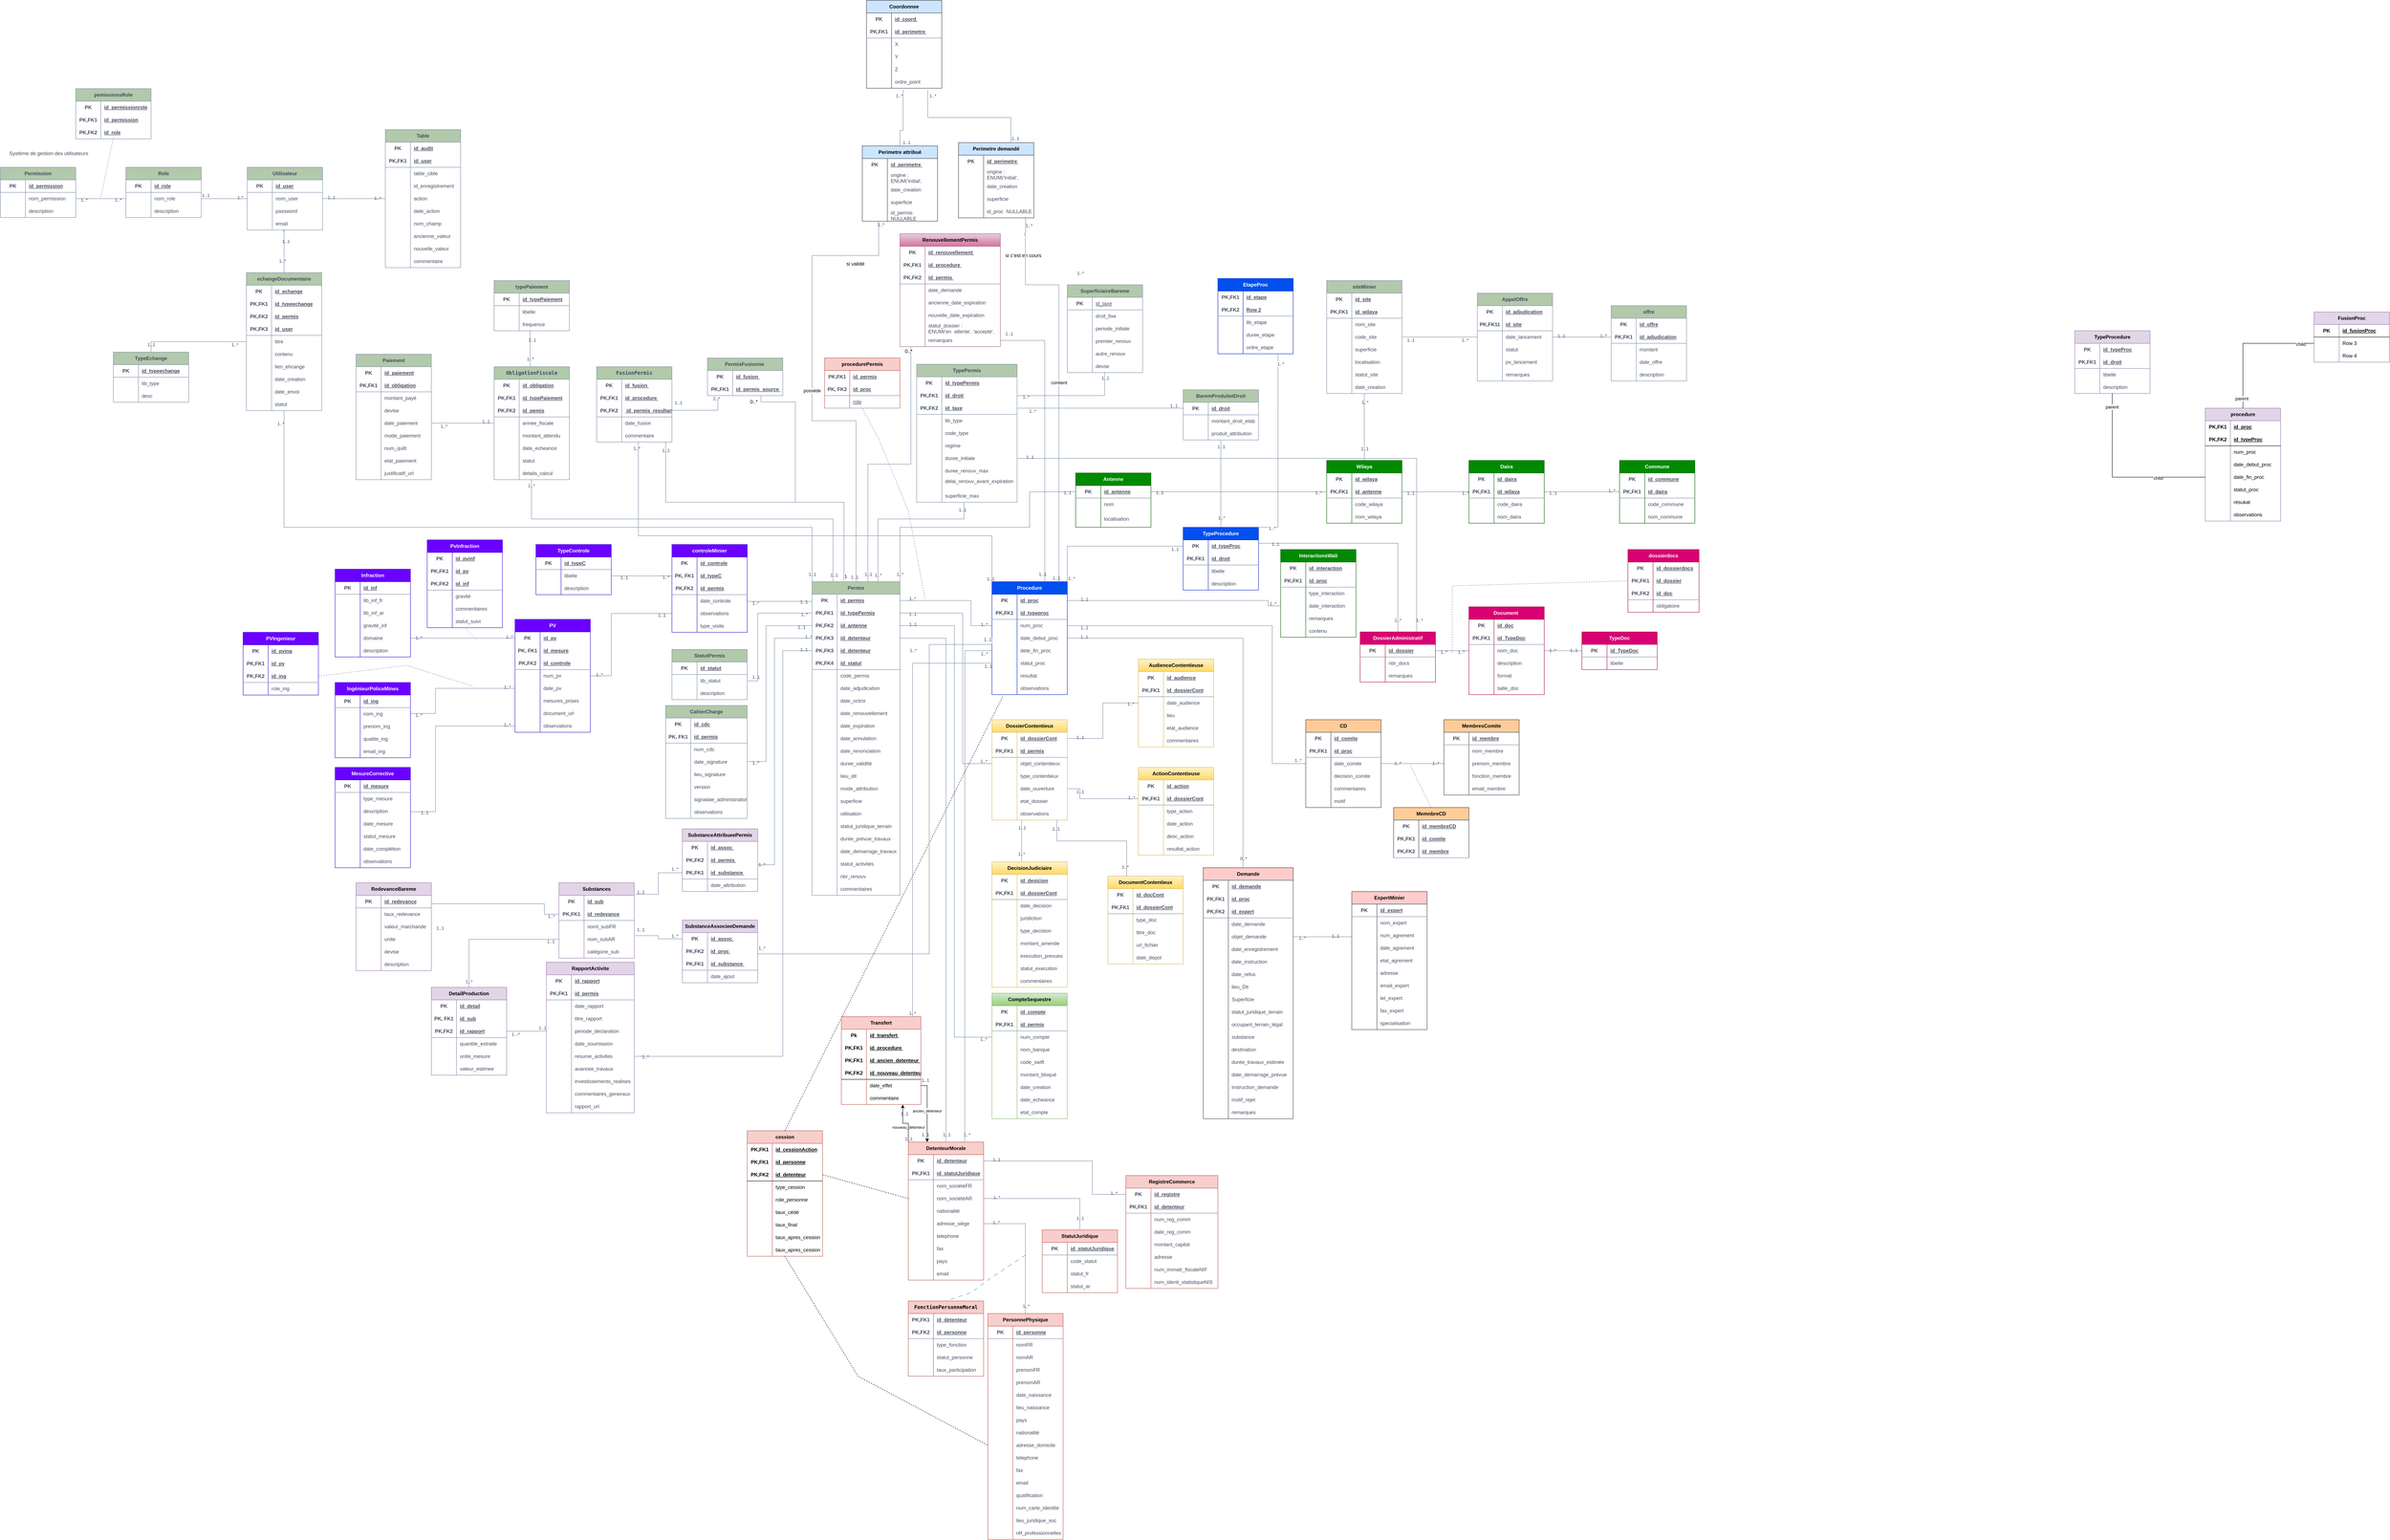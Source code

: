 <mxfile version="27.1.6">
  <diagram name="Page-1" id="E9pn-DlYV4lK0uRRN3Jz">
    <mxGraphModel dx="4518" dy="3411" grid="1" gridSize="10" guides="1" tooltips="1" connect="1" arrows="1" fold="1" page="1" pageScale="1" pageWidth="827" pageHeight="1169" math="0" shadow="0">
      <root>
        <mxCell id="0" />
        <mxCell id="1" parent="0" />
        <mxCell id="nTp4Ou-aMUgKBFG0PDqI-1" value="" style="endArrow=none;html=1;edgeStyle=orthogonalEdgeStyle;rounded=0;exitX=1;exitY=0;exitDx=0;exitDy=0;entryX=0;entryY=0.5;entryDx=0;entryDy=0;labelBackgroundColor=none;strokeColor=#788AA3;fontColor=default;" edge="1" parent="1" source="nTp4Ou-aMUgKBFG0PDqI-395" target="nTp4Ou-aMUgKBFG0PDqI-529">
          <mxGeometry relative="1" as="geometry">
            <mxPoint x="300" y="237" as="sourcePoint" />
            <mxPoint x="680" y="65" as="targetPoint" />
            <Array as="points">
              <mxPoint x="320" y="60" />
              <mxPoint x="630" y="60" />
              <mxPoint x="630" y="-25" />
            </Array>
          </mxGeometry>
        </mxCell>
        <mxCell id="nTp4Ou-aMUgKBFG0PDqI-2" value="1..*" style="edgeLabel;resizable=0;html=1;align=left;verticalAlign=bottom;labelBackgroundColor=none;fontColor=#46495D;" connectable="0" vertex="1" parent="nTp4Ou-aMUgKBFG0PDqI-1">
          <mxGeometry x="-1" relative="1" as="geometry">
            <mxPoint x="-10" y="-10" as="offset" />
          </mxGeometry>
        </mxCell>
        <mxCell id="nTp4Ou-aMUgKBFG0PDqI-3" value="1..1" style="edgeLabel;resizable=0;html=1;align=right;verticalAlign=bottom;labelBackgroundColor=none;fontColor=#46495D;" connectable="0" vertex="1" parent="nTp4Ou-aMUgKBFG0PDqI-1">
          <mxGeometry x="1" relative="1" as="geometry">
            <mxPoint x="-10" y="10" as="offset" />
          </mxGeometry>
        </mxCell>
        <mxCell id="nTp4Ou-aMUgKBFG0PDqI-4" value="" style="endArrow=none;html=1;edgeStyle=orthogonalEdgeStyle;rounded=0;exitX=0.75;exitY=0;exitDx=0;exitDy=0;entryX=0.471;entryY=1;entryDx=0;entryDy=0;labelBackgroundColor=none;strokeColor=#788AA3;fontColor=default;entryPerimeter=0;" edge="1" parent="1" source="nTp4Ou-aMUgKBFG0PDqI-395" target="nTp4Ou-aMUgKBFG0PDqI-515">
          <mxGeometry relative="1" as="geometry">
            <mxPoint x="260" y="198" as="sourcePoint" />
            <mxPoint x="503" y="24" as="targetPoint" />
            <Array as="points">
              <mxPoint x="268" y="40" />
              <mxPoint x="473" y="40" />
            </Array>
          </mxGeometry>
        </mxCell>
        <mxCell id="nTp4Ou-aMUgKBFG0PDqI-5" value="1..*" style="edgeLabel;resizable=0;html=1;align=left;verticalAlign=bottom;labelBackgroundColor=none;fontColor=#46495D;" connectable="0" vertex="1" parent="nTp4Ou-aMUgKBFG0PDqI-4">
          <mxGeometry x="-1" relative="1" as="geometry">
            <mxPoint x="-10" y="-8" as="offset" />
          </mxGeometry>
        </mxCell>
        <mxCell id="nTp4Ou-aMUgKBFG0PDqI-6" value="1..1" style="edgeLabel;resizable=0;html=1;align=right;verticalAlign=bottom;labelBackgroundColor=none;fontColor=#46495D;" connectable="0" vertex="1" parent="nTp4Ou-aMUgKBFG0PDqI-4">
          <mxGeometry x="1" relative="1" as="geometry">
            <mxPoint x="6" y="26" as="offset" />
          </mxGeometry>
        </mxCell>
        <mxCell id="nTp4Ou-aMUgKBFG0PDqI-7" value="" style="endArrow=none;html=1;edgeStyle=orthogonalEdgeStyle;rounded=0;entryX=1;entryY=0.5;entryDx=0;entryDy=0;exitX=0;exitY=0.5;exitDx=0;exitDy=0;labelBackgroundColor=none;strokeColor=#788AA3;fontColor=default;" edge="1" parent="1" source="nTp4Ou-aMUgKBFG0PDqI-411" target="nTp4Ou-aMUgKBFG0PDqI-189">
          <mxGeometry relative="1" as="geometry">
            <mxPoint x="140" y="445" as="sourcePoint" />
            <mxPoint x="-180" y="300" as="targetPoint" />
            <Array as="points">
              <mxPoint x="40" y="355" />
              <mxPoint x="40" y="1325" />
            </Array>
          </mxGeometry>
        </mxCell>
        <mxCell id="nTp4Ou-aMUgKBFG0PDqI-8" value="1..1" style="edgeLabel;resizable=0;html=1;align=left;verticalAlign=bottom;labelBackgroundColor=none;fontColor=#46495D;" connectable="0" vertex="1" parent="nTp4Ou-aMUgKBFG0PDqI-7">
          <mxGeometry x="-1" relative="1" as="geometry">
            <mxPoint x="90" y="-175" as="offset" />
          </mxGeometry>
        </mxCell>
        <mxCell id="nTp4Ou-aMUgKBFG0PDqI-9" value="1..*" style="edgeLabel;resizable=0;html=1;align=right;verticalAlign=bottom;labelBackgroundColor=none;fontColor=#46495D;" connectable="0" vertex="1" parent="nTp4Ou-aMUgKBFG0PDqI-7">
          <mxGeometry x="1" relative="1" as="geometry">
            <mxPoint x="35" y="9" as="offset" />
          </mxGeometry>
        </mxCell>
        <mxCell id="nTp4Ou-aMUgKBFG0PDqI-10" value="" style="endArrow=none;html=1;edgeStyle=orthogonalEdgeStyle;rounded=0;labelBackgroundColor=none;strokeColor=#788AA3;fontColor=default;exitX=1;exitY=0.5;exitDx=0;exitDy=0;entryX=0;entryY=0.5;entryDx=0;entryDy=0;" edge="1" parent="1" source="nTp4Ou-aMUgKBFG0PDqI-542" target="nTp4Ou-aMUgKBFG0PDqI-555">
          <mxGeometry relative="1" as="geometry">
            <mxPoint x="1440" y="70" as="sourcePoint" />
            <mxPoint x="1510" y="55" as="targetPoint" />
            <Array as="points" />
          </mxGeometry>
        </mxCell>
        <mxCell id="nTp4Ou-aMUgKBFG0PDqI-11" value="1..1" style="edgeLabel;resizable=0;html=1;align=left;verticalAlign=bottom;labelBackgroundColor=none;fontColor=#46495D;" connectable="0" vertex="1" parent="nTp4Ou-aMUgKBFG0PDqI-10">
          <mxGeometry x="-1" relative="1" as="geometry">
            <mxPoint x="10" y="11" as="offset" />
          </mxGeometry>
        </mxCell>
        <mxCell id="nTp4Ou-aMUgKBFG0PDqI-12" value="1..*" style="edgeLabel;resizable=0;html=1;align=right;verticalAlign=bottom;labelBackgroundColor=none;fontColor=#46495D;" connectable="0" vertex="1" parent="nTp4Ou-aMUgKBFG0PDqI-10">
          <mxGeometry x="1" relative="1" as="geometry">
            <mxPoint y="11" as="offset" />
          </mxGeometry>
        </mxCell>
        <mxCell id="nTp4Ou-aMUgKBFG0PDqI-13" value="" style="endArrow=none;html=1;edgeStyle=orthogonalEdgeStyle;rounded=0;labelBackgroundColor=none;strokeColor=#788AA3;fontColor=default;exitX=1;exitY=0.5;exitDx=0;exitDy=0;entryX=0;entryY=0.5;entryDx=0;entryDy=0;" edge="1" parent="1" source="nTp4Ou-aMUgKBFG0PDqI-555" target="nTp4Ou-aMUgKBFG0PDqI-568">
          <mxGeometry relative="1" as="geometry">
            <mxPoint x="1760" y="55" as="sourcePoint" />
            <mxPoint x="1850" y="60" as="targetPoint" />
            <Array as="points" />
          </mxGeometry>
        </mxCell>
        <mxCell id="nTp4Ou-aMUgKBFG0PDqI-14" value="1..1" style="edgeLabel;resizable=0;html=1;align=left;verticalAlign=bottom;labelBackgroundColor=none;fontColor=#46495D;" connectable="0" vertex="1" parent="nTp4Ou-aMUgKBFG0PDqI-13">
          <mxGeometry x="-1" relative="1" as="geometry">
            <mxPoint x="10" y="11" as="offset" />
          </mxGeometry>
        </mxCell>
        <mxCell id="nTp4Ou-aMUgKBFG0PDqI-15" value="1..*" style="edgeLabel;resizable=0;html=1;align=right;verticalAlign=bottom;labelBackgroundColor=none;fontColor=#46495D;" connectable="0" vertex="1" parent="nTp4Ou-aMUgKBFG0PDqI-13">
          <mxGeometry x="1" relative="1" as="geometry">
            <mxPoint x="-10" y="5" as="offset" />
          </mxGeometry>
        </mxCell>
        <mxCell id="nTp4Ou-aMUgKBFG0PDqI-16" value="" style="endArrow=none;html=1;edgeStyle=orthogonalEdgeStyle;rounded=0;entryX=1;entryY=0.5;entryDx=0;entryDy=0;labelBackgroundColor=none;strokeColor=#788AA3;fontColor=default;exitX=0.5;exitY=0;exitDx=0;exitDy=0;" edge="1" parent="1" source="nTp4Ou-aMUgKBFG0PDqI-863" target="nTp4Ou-aMUgKBFG0PDqI-408">
          <mxGeometry relative="1" as="geometry">
            <mxPoint x="1210" y="1340" as="sourcePoint" />
            <mxPoint x="1080" y="1233" as="targetPoint" />
            <Array as="points">
              <mxPoint x="430" y="325" />
            </Array>
          </mxGeometry>
        </mxCell>
        <mxCell id="nTp4Ou-aMUgKBFG0PDqI-17" value="1..1" style="edgeLabel;resizable=0;html=1;align=left;verticalAlign=bottom;labelBackgroundColor=none;fontColor=#46495D;" connectable="0" vertex="1" parent="nTp4Ou-aMUgKBFG0PDqI-16">
          <mxGeometry x="-1" relative="1" as="geometry">
            <mxPoint x="-9" y="-10" as="offset" />
          </mxGeometry>
        </mxCell>
        <mxCell id="nTp4Ou-aMUgKBFG0PDqI-18" value="1..*" style="edgeLabel;resizable=0;html=1;align=right;verticalAlign=bottom;labelBackgroundColor=none;fontColor=#46495D;" connectable="0" vertex="1" parent="nTp4Ou-aMUgKBFG0PDqI-16">
          <mxGeometry x="1" relative="1" as="geometry">
            <mxPoint x="40" y="7" as="offset" />
          </mxGeometry>
        </mxCell>
        <mxCell id="nTp4Ou-aMUgKBFG0PDqI-22" value="" style="endArrow=none;html=1;edgeStyle=orthogonalEdgeStyle;rounded=0;labelBackgroundColor=none;strokeColor=#788AA3;fontColor=default;exitX=1;exitY=0.5;exitDx=0;exitDy=0;entryX=0;entryY=0.5;entryDx=0;entryDy=0;" edge="1" parent="1" source="nTp4Ou-aMUgKBFG0PDqI-635" target="nTp4Ou-aMUgKBFG0PDqI-651">
          <mxGeometry relative="1" as="geometry">
            <mxPoint x="1350" y="380" as="sourcePoint" />
            <mxPoint x="1440" y="399" as="targetPoint" />
            <Array as="points" />
          </mxGeometry>
        </mxCell>
        <mxCell id="nTp4Ou-aMUgKBFG0PDqI-23" value="1..*" style="edgeLabel;resizable=0;html=1;align=left;verticalAlign=bottom;labelBackgroundColor=none;fontColor=#46495D;" connectable="0" vertex="1" parent="nTp4Ou-aMUgKBFG0PDqI-22">
          <mxGeometry x="-1" relative="1" as="geometry">
            <mxPoint x="10" y="11" as="offset" />
          </mxGeometry>
        </mxCell>
        <mxCell id="nTp4Ou-aMUgKBFG0PDqI-24" value="1..*" style="edgeLabel;resizable=0;html=1;align=right;verticalAlign=bottom;labelBackgroundColor=none;fontColor=#46495D;" connectable="0" vertex="1" parent="nTp4Ou-aMUgKBFG0PDqI-22">
          <mxGeometry x="1" relative="1" as="geometry">
            <mxPoint x="-10" y="11" as="offset" />
          </mxGeometry>
        </mxCell>
        <mxCell id="nTp4Ou-aMUgKBFG0PDqI-25" value="" style="endArrow=none;html=1;edgeStyle=orthogonalEdgeStyle;rounded=0;labelBackgroundColor=none;strokeColor=#788AA3;fontColor=default;entryX=1;entryY=0.25;entryDx=0;entryDy=0;exitX=1;exitY=0;exitDx=0;exitDy=0;" edge="1" parent="1" source="nTp4Ou-aMUgKBFG0PDqI-634" target="nTp4Ou-aMUgKBFG0PDqI-596">
          <mxGeometry relative="1" as="geometry">
            <mxPoint x="1100" y="360" as="sourcePoint" />
            <mxPoint x="840" y="325" as="targetPoint" />
            <Array as="points">
              <mxPoint x="1510" y="310" />
              <mxPoint x="1510" y="98" />
              <mxPoint x="1177" y="98" />
            </Array>
          </mxGeometry>
        </mxCell>
        <mxCell id="nTp4Ou-aMUgKBFG0PDqI-26" value="1..*" style="edgeLabel;resizable=0;html=1;align=left;verticalAlign=bottom;labelBackgroundColor=none;fontColor=#46495D;" connectable="0" vertex="1" parent="nTp4Ou-aMUgKBFG0PDqI-25">
          <mxGeometry x="-1" relative="1" as="geometry">
            <mxPoint x="-100" y="-20" as="offset" />
          </mxGeometry>
        </mxCell>
        <mxCell id="nTp4Ou-aMUgKBFG0PDqI-27" value="1..1" style="edgeLabel;resizable=0;html=1;align=right;verticalAlign=bottom;labelBackgroundColor=none;fontColor=#46495D;" connectable="0" vertex="1" parent="nTp4Ou-aMUgKBFG0PDqI-25">
          <mxGeometry x="1" relative="1" as="geometry">
            <mxPoint x="50" y="11" as="offset" />
          </mxGeometry>
        </mxCell>
        <mxCell id="nTp4Ou-aMUgKBFG0PDqI-28" value="" style="endArrow=none;html=1;edgeStyle=orthogonalEdgeStyle;rounded=0;exitX=1;exitY=0.5;exitDx=0;exitDy=0;entryX=0;entryY=0.5;entryDx=0;entryDy=0;labelBackgroundColor=none;strokeColor=#788AA3;fontColor=default;" edge="1" parent="1" source="nTp4Ou-aMUgKBFG0PDqI-396" target="nTp4Ou-aMUgKBFG0PDqI-616">
          <mxGeometry relative="1" as="geometry">
            <mxPoint x="300" y="289" as="sourcePoint" />
            <mxPoint x="680" y="365" as="targetPoint" />
            <Array as="points">
              <mxPoint x="490" y="235" />
              <mxPoint x="490" y="295" />
            </Array>
          </mxGeometry>
        </mxCell>
        <mxCell id="nTp4Ou-aMUgKBFG0PDqI-29" value="1..*" style="edgeLabel;resizable=0;html=1;align=right;verticalAlign=bottom;labelBackgroundColor=none;fontColor=#46495D;" connectable="0" vertex="1" parent="nTp4Ou-aMUgKBFG0PDqI-28">
          <mxGeometry x="1" relative="1" as="geometry">
            <mxPoint x="-10" y="5" as="offset" />
          </mxGeometry>
        </mxCell>
        <mxCell id="nTp4Ou-aMUgKBFG0PDqI-30" value="1..*" style="edgeLabel;html=1;align=center;verticalAlign=middle;resizable=0;points=[];strokeColor=#788AA3;fontColor=#46495D;fillColor=#B2C9AB;labelBackgroundColor=none;" connectable="0" vertex="1" parent="nTp4Ou-aMUgKBFG0PDqI-28">
          <mxGeometry x="-0.571" relative="1" as="geometry">
            <mxPoint x="-30" y="-5" as="offset" />
          </mxGeometry>
        </mxCell>
        <mxCell id="nTp4Ou-aMUgKBFG0PDqI-31" value="" style="endArrow=none;html=1;edgeStyle=orthogonalEdgeStyle;rounded=0;labelBackgroundColor=none;strokeColor=#788AA3;fontColor=default;exitX=1;exitY=0.5;exitDx=0;exitDy=0;entryX=0;entryY=0.5;entryDx=0;entryDy=0;" edge="1" parent="1" source="nTp4Ou-aMUgKBFG0PDqI-529" target="nTp4Ou-aMUgKBFG0PDqI-542">
          <mxGeometry relative="1" as="geometry">
            <mxPoint x="840" y="65" as="sourcePoint" />
            <mxPoint x="1170" y="20" as="targetPoint" />
            <Array as="points">
              <mxPoint x="1340" y="-25" />
            </Array>
          </mxGeometry>
        </mxCell>
        <mxCell id="nTp4Ou-aMUgKBFG0PDqI-32" value="1..1" style="edgeLabel;resizable=0;html=1;align=left;verticalAlign=bottom;labelBackgroundColor=none;fontColor=#46495D;" connectable="0" vertex="1" parent="nTp4Ou-aMUgKBFG0PDqI-31">
          <mxGeometry x="-1" relative="1" as="geometry">
            <mxPoint x="10" y="10" as="offset" />
          </mxGeometry>
        </mxCell>
        <mxCell id="nTp4Ou-aMUgKBFG0PDqI-33" value="1..*" style="edgeLabel;resizable=0;html=1;align=right;verticalAlign=bottom;labelBackgroundColor=none;fontColor=#46495D;" connectable="0" vertex="1" parent="nTp4Ou-aMUgKBFG0PDqI-31">
          <mxGeometry x="1" relative="1" as="geometry">
            <mxPoint x="-11" y="10" as="offset" />
          </mxGeometry>
        </mxCell>
        <mxCell id="nTp4Ou-aMUgKBFG0PDqI-34" value="" style="endArrow=none;html=1;edgeStyle=orthogonalEdgeStyle;rounded=0;exitX=1;exitY=0;exitDx=0;exitDy=0;labelBackgroundColor=none;strokeColor=#788AA3;fontColor=default;entryX=0;entryY=0.5;entryDx=0;entryDy=0;" edge="1" parent="1" source="nTp4Ou-aMUgKBFG0PDqI-609" target="nTp4Ou-aMUgKBFG0PDqI-597">
          <mxGeometry relative="1" as="geometry">
            <mxPoint x="760" y="248" as="sourcePoint" />
            <mxPoint x="950" y="210" as="targetPoint" />
            <Array as="points">
              <mxPoint x="720" y="105" />
            </Array>
          </mxGeometry>
        </mxCell>
        <mxCell id="nTp4Ou-aMUgKBFG0PDqI-35" value="1..*" style="edgeLabel;resizable=0;html=1;align=left;verticalAlign=bottom;labelBackgroundColor=none;fontColor=#46495D;" connectable="0" vertex="1" parent="nTp4Ou-aMUgKBFG0PDqI-34">
          <mxGeometry x="-1" relative="1" as="geometry">
            <mxPoint as="offset" />
          </mxGeometry>
        </mxCell>
        <mxCell id="nTp4Ou-aMUgKBFG0PDqI-36" value="1..1" style="edgeLabel;resizable=0;html=1;align=right;verticalAlign=bottom;labelBackgroundColor=none;fontColor=#46495D;" connectable="0" vertex="1" parent="nTp4Ou-aMUgKBFG0PDqI-34">
          <mxGeometry x="1" relative="1" as="geometry">
            <mxPoint x="-10" y="15" as="offset" />
          </mxGeometry>
        </mxCell>
        <mxCell id="nTp4Ou-aMUgKBFG0PDqI-37" value="" style="endArrow=none;html=1;edgeStyle=orthogonalEdgeStyle;rounded=0;exitX=0.5;exitY=0;exitDx=0;exitDy=0;entryX=1;entryY=0.5;entryDx=0;entryDy=0;labelBackgroundColor=none;strokeColor=#788AA3;fontColor=default;" edge="1" parent="1" source="nTp4Ou-aMUgKBFG0PDqI-774" target="nTp4Ou-aMUgKBFG0PDqI-619">
          <mxGeometry relative="1" as="geometry">
            <mxPoint x="1000" y="934" as="sourcePoint" />
            <mxPoint x="840" y="391" as="targetPoint" />
            <Array as="points">
              <mxPoint x="1140" y="874" />
              <mxPoint x="1140" y="325" />
            </Array>
          </mxGeometry>
        </mxCell>
        <mxCell id="nTp4Ou-aMUgKBFG0PDqI-38" value="0..*" style="edgeLabel;resizable=0;html=1;align=left;verticalAlign=bottom;labelBackgroundColor=none;fontColor=#46495D;" connectable="0" vertex="1" parent="nTp4Ou-aMUgKBFG0PDqI-37">
          <mxGeometry x="-1" relative="1" as="geometry">
            <mxPoint x="-22" y="-14" as="offset" />
          </mxGeometry>
        </mxCell>
        <mxCell id="nTp4Ou-aMUgKBFG0PDqI-39" value="1..1" style="edgeLabel;resizable=0;html=1;align=right;verticalAlign=bottom;labelBackgroundColor=none;fontColor=#46495D;" connectable="0" vertex="1" parent="nTp4Ou-aMUgKBFG0PDqI-37">
          <mxGeometry x="1" relative="1" as="geometry">
            <mxPoint x="50" y="5" as="offset" />
          </mxGeometry>
        </mxCell>
        <mxCell id="nTp4Ou-aMUgKBFG0PDqI-40" value="" style="endArrow=none;html=1;edgeStyle=orthogonalEdgeStyle;rounded=0;entryX=0;entryY=0.5;entryDx=0;entryDy=0;labelBackgroundColor=none;strokeColor=#788AA3;fontColor=default;exitX=1;exitY=0.5;exitDx=0;exitDy=0;" edge="1" parent="1" source="nTp4Ou-aMUgKBFG0PDqI-494" target="nTp4Ou-aMUgKBFG0PDqI-519">
          <mxGeometry relative="1" as="geometry">
            <mxPoint x="750" y="-138" as="sourcePoint" />
            <mxPoint x="1000" y="-156" as="targetPoint" />
            <Array as="points">
              <mxPoint x="996" y="-225" />
              <mxPoint x="1020" y="-224" />
            </Array>
          </mxGeometry>
        </mxCell>
        <mxCell id="nTp4Ou-aMUgKBFG0PDqI-41" value="1..*" style="edgeLabel;resizable=0;html=1;align=left;verticalAlign=bottom;labelBackgroundColor=none;fontColor=#46495D;" connectable="0" vertex="1" parent="nTp4Ou-aMUgKBFG0PDqI-40">
          <mxGeometry x="-1" relative="1" as="geometry">
            <mxPoint x="27" y="15" as="offset" />
          </mxGeometry>
        </mxCell>
        <mxCell id="nTp4Ou-aMUgKBFG0PDqI-42" value="1..1" style="edgeLabel;resizable=0;html=1;align=right;verticalAlign=bottom;labelBackgroundColor=none;fontColor=#46495D;" connectable="0" vertex="1" parent="nTp4Ou-aMUgKBFG0PDqI-40">
          <mxGeometry x="1" relative="1" as="geometry">
            <mxPoint x="-13" y="1" as="offset" />
          </mxGeometry>
        </mxCell>
        <mxCell id="nTp4Ou-aMUgKBFG0PDqI-43" value="" style="endArrow=none;html=1;edgeStyle=orthogonalEdgeStyle;rounded=0;exitX=0.5;exitY=1.033;exitDx=0;exitDy=0;labelBackgroundColor=none;strokeColor=#788AA3;fontColor=default;exitPerimeter=0;entryX=0.5;entryY=0;entryDx=0;entryDy=0;" edge="1" parent="1" source="nTp4Ou-aMUgKBFG0PDqI-525" target="nTp4Ou-aMUgKBFG0PDqI-596">
          <mxGeometry relative="1" as="geometry">
            <mxPoint x="1080" y="-68" as="sourcePoint" />
            <mxPoint x="1080" y="120" as="targetPoint" />
            <Array as="points">
              <mxPoint x="1087" y="-110" />
              <mxPoint x="1087" y="-110" />
            </Array>
          </mxGeometry>
        </mxCell>
        <mxCell id="nTp4Ou-aMUgKBFG0PDqI-44" value="1..1" style="edgeLabel;resizable=0;html=1;align=left;verticalAlign=bottom;labelBackgroundColor=none;fontColor=#46495D;" connectable="0" vertex="1" parent="nTp4Ou-aMUgKBFG0PDqI-43">
          <mxGeometry x="-1" relative="1" as="geometry">
            <mxPoint x="-10" y="24" as="offset" />
          </mxGeometry>
        </mxCell>
        <mxCell id="nTp4Ou-aMUgKBFG0PDqI-45" value="1..*" style="edgeLabel;resizable=0;html=1;align=right;verticalAlign=bottom;labelBackgroundColor=none;fontColor=#46495D;" connectable="0" vertex="1" parent="nTp4Ou-aMUgKBFG0PDqI-43">
          <mxGeometry x="1" relative="1" as="geometry">
            <mxPoint x="10" y="-14" as="offset" />
          </mxGeometry>
        </mxCell>
        <mxCell id="nTp4Ou-aMUgKBFG0PDqI-46" value="" style="endArrow=none;html=1;edgeStyle=orthogonalEdgeStyle;rounded=0;exitX=0.478;exitY=0.967;exitDx=0;exitDy=0;labelBackgroundColor=none;strokeColor=#788AA3;fontColor=default;exitPerimeter=0;entryX=0.5;entryY=0;entryDx=0;entryDy=0;" edge="1" parent="1" source="nTp4Ou-aMUgKBFG0PDqI-363" target="nTp4Ou-aMUgKBFG0PDqI-1226">
          <mxGeometry relative="1" as="geometry">
            <mxPoint x="-770" y="-150" as="sourcePoint" />
            <mxPoint x="-500" y="-395" as="targetPoint" />
            <Array as="points">
              <mxPoint x="-564" y="-324" />
            </Array>
          </mxGeometry>
        </mxCell>
        <mxCell id="nTp4Ou-aMUgKBFG0PDqI-47" value="1..1" style="edgeLabel;resizable=0;html=1;align=left;verticalAlign=bottom;labelBackgroundColor=none;fontColor=#46495D;" connectable="0" vertex="1" parent="nTp4Ou-aMUgKBFG0PDqI-46">
          <mxGeometry x="-1" relative="1" as="geometry">
            <mxPoint x="-6" y="31" as="offset" />
          </mxGeometry>
        </mxCell>
        <mxCell id="nTp4Ou-aMUgKBFG0PDqI-48" value="1..*" style="edgeLabel;resizable=0;html=1;align=right;verticalAlign=bottom;labelBackgroundColor=none;fontColor=#46495D;" connectable="0" vertex="1" parent="nTp4Ou-aMUgKBFG0PDqI-46">
          <mxGeometry x="1" relative="1" as="geometry">
            <mxPoint x="5" y="-11" as="offset" />
          </mxGeometry>
        </mxCell>
        <mxCell id="nTp4Ou-aMUgKBFG0PDqI-49" value="" style="endArrow=none;html=1;edgeStyle=orthogonalEdgeStyle;rounded=0;exitX=0.496;exitY=0.976;exitDx=0;exitDy=0;entryX=0.25;entryY=0;entryDx=0;entryDy=0;labelBackgroundColor=none;strokeColor=#788AA3;fontColor=default;exitPerimeter=0;" edge="1" parent="1" source="nTp4Ou-aMUgKBFG0PDqI-1248" target="nTp4Ou-aMUgKBFG0PDqI-395">
          <mxGeometry relative="1" as="geometry">
            <mxPoint x="-40" y="26" as="sourcePoint" />
            <mxPoint x="180" y="198" as="targetPoint" />
            <Array as="points">
              <mxPoint x="-561" y="40" />
              <mxPoint x="160" y="40" />
              <mxPoint x="160" y="190" />
            </Array>
          </mxGeometry>
        </mxCell>
        <mxCell id="nTp4Ou-aMUgKBFG0PDqI-50" value="1..*" style="edgeLabel;resizable=0;html=1;align=left;verticalAlign=bottom;labelBackgroundColor=none;fontColor=#46495D;" connectable="0" vertex="1" parent="nTp4Ou-aMUgKBFG0PDqI-49">
          <mxGeometry x="-1" relative="1" as="geometry">
            <mxPoint x="-10" y="23" as="offset" />
          </mxGeometry>
        </mxCell>
        <mxCell id="nTp4Ou-aMUgKBFG0PDqI-51" value="1..1" style="edgeLabel;resizable=0;html=1;align=right;verticalAlign=bottom;labelBackgroundColor=none;fontColor=#46495D;" connectable="0" vertex="1" parent="nTp4Ou-aMUgKBFG0PDqI-49">
          <mxGeometry x="1" relative="1" as="geometry">
            <mxPoint x="10" y="-8" as="offset" />
          </mxGeometry>
        </mxCell>
        <mxCell id="nTp4Ou-aMUgKBFG0PDqI-52" value="" style="endArrow=none;html=1;edgeStyle=orthogonalEdgeStyle;rounded=0;entryX=0;entryY=0.5;entryDx=0;entryDy=0;labelBackgroundColor=none;strokeColor=#788AA3;fontColor=default;exitX=1;exitY=0.5;exitDx=0;exitDy=0;" edge="1" parent="1" source="nTp4Ou-aMUgKBFG0PDqI-347" target="nTp4Ou-aMUgKBFG0PDqI-396">
          <mxGeometry relative="1" as="geometry">
            <mxPoint x="-30" y="230" as="sourcePoint" />
            <mxPoint x="140" y="237" as="targetPoint" />
            <Array as="points">
              <mxPoint x="-45" y="237" />
              <mxPoint x="110" y="237" />
            </Array>
          </mxGeometry>
        </mxCell>
        <mxCell id="nTp4Ou-aMUgKBFG0PDqI-53" value="1..*" style="edgeLabel;resizable=0;html=1;align=left;verticalAlign=bottom;labelBackgroundColor=none;fontColor=#46495D;" connectable="0" vertex="1" parent="nTp4Ou-aMUgKBFG0PDqI-52">
          <mxGeometry x="-1" relative="1" as="geometry">
            <mxPoint x="10" y="13" as="offset" />
          </mxGeometry>
        </mxCell>
        <mxCell id="nTp4Ou-aMUgKBFG0PDqI-54" value="1..1" style="edgeLabel;resizable=0;html=1;align=right;verticalAlign=bottom;labelBackgroundColor=none;fontColor=#46495D;" connectable="0" vertex="1" parent="nTp4Ou-aMUgKBFG0PDqI-52">
          <mxGeometry x="1" relative="1" as="geometry">
            <mxPoint x="-10" y="11" as="offset" />
          </mxGeometry>
        </mxCell>
        <mxCell id="nTp4Ou-aMUgKBFG0PDqI-55" value="" style="endArrow=none;html=1;edgeStyle=orthogonalEdgeStyle;rounded=0;exitX=1;exitY=0.5;exitDx=0;exitDy=0;entryX=0;entryY=0.5;entryDx=0;entryDy=0;labelBackgroundColor=none;strokeColor=#788AA3;fontColor=default;" edge="1" parent="1" source="nTp4Ou-aMUgKBFG0PDqI-249">
          <mxGeometry relative="1" as="geometry">
            <mxPoint x="-40" y="391" as="sourcePoint" />
            <mxPoint x="110" y="265" as="targetPoint" />
            <Array as="points">
              <mxPoint x="-20" y="427" />
              <mxPoint x="-20" y="265" />
            </Array>
          </mxGeometry>
        </mxCell>
        <mxCell id="nTp4Ou-aMUgKBFG0PDqI-56" value="1..1" style="edgeLabel;resizable=0;html=1;align=left;verticalAlign=bottom;labelBackgroundColor=none;fontColor=#46495D;" connectable="0" vertex="1" parent="nTp4Ou-aMUgKBFG0PDqI-55">
          <mxGeometry x="-1" relative="1" as="geometry">
            <mxPoint x="10" y="-1" as="offset" />
          </mxGeometry>
        </mxCell>
        <mxCell id="nTp4Ou-aMUgKBFG0PDqI-57" value="1..*" style="edgeLabel;resizable=0;html=1;align=right;verticalAlign=bottom;labelBackgroundColor=none;fontColor=#46495D;" connectable="0" vertex="1" parent="nTp4Ou-aMUgKBFG0PDqI-55">
          <mxGeometry x="1" relative="1" as="geometry">
            <mxPoint x="-10" y="11" as="offset" />
          </mxGeometry>
        </mxCell>
        <mxCell id="nTp4Ou-aMUgKBFG0PDqI-58" value="" style="endArrow=none;html=1;edgeStyle=orthogonalEdgeStyle;rounded=0;strokeColor=#788AA3;fontColor=default;exitX=1;exitY=0.5;exitDx=0;exitDy=0;entryX=0;entryY=0.5;entryDx=0;entryDy=0;labelBackgroundColor=none;" edge="1" parent="1" source="nTp4Ou-aMUgKBFG0PDqI-1370" target="nTp4Ou-aMUgKBFG0PDqI-1357">
          <mxGeometry relative="1" as="geometry">
            <mxPoint x="-1340" y="-726" as="sourcePoint" />
            <mxPoint x="-1233" y="-720" as="targetPoint" />
          </mxGeometry>
        </mxCell>
        <mxCell id="nTp4Ou-aMUgKBFG0PDqI-59" value="1..1" style="edgeLabel;resizable=0;html=1;align=left;verticalAlign=bottom;strokeColor=#788AA3;fontColor=#46495D;fillColor=#B2C9AB;labelBackgroundColor=none;" connectable="0" vertex="1" parent="nTp4Ou-aMUgKBFG0PDqI-58">
          <mxGeometry x="-1" relative="1" as="geometry" />
        </mxCell>
        <mxCell id="nTp4Ou-aMUgKBFG0PDqI-60" value="1.*" style="edgeLabel;resizable=0;html=1;align=right;verticalAlign=bottom;strokeColor=#788AA3;fontColor=#46495D;fillColor=#B2C9AB;labelBackgroundColor=none;" connectable="0" vertex="1" parent="nTp4Ou-aMUgKBFG0PDqI-58">
          <mxGeometry x="1" relative="1" as="geometry">
            <mxPoint x="-10" y="5" as="offset" />
          </mxGeometry>
        </mxCell>
        <mxCell id="nTp4Ou-aMUgKBFG0PDqI-61" value="" style="endArrow=none;html=1;edgeStyle=orthogonalEdgeStyle;rounded=0;strokeColor=#788AA3;fontColor=default;exitX=1;exitY=0.5;exitDx=0;exitDy=0;entryX=0;entryY=0.5;entryDx=0;entryDy=0;labelBackgroundColor=none;" edge="1" parent="1" source="nTp4Ou-aMUgKBFG0PDqI-1380" target="nTp4Ou-aMUgKBFG0PDqI-1370">
          <mxGeometry relative="1" as="geometry">
            <mxPoint x="-1640" y="-724" as="sourcePoint" />
            <mxPoint x="-1500" y="-726" as="targetPoint" />
          </mxGeometry>
        </mxCell>
        <mxCell id="nTp4Ou-aMUgKBFG0PDqI-62" value="1..*" style="edgeLabel;resizable=0;html=1;align=left;verticalAlign=bottom;strokeColor=#788AA3;fontColor=#46495D;fillColor=#B2C9AB;labelBackgroundColor=none;" connectable="0" vertex="1" parent="nTp4Ou-aMUgKBFG0PDqI-61">
          <mxGeometry x="-1" relative="1" as="geometry">
            <mxPoint x="10" y="11" as="offset" />
          </mxGeometry>
        </mxCell>
        <mxCell id="nTp4Ou-aMUgKBFG0PDqI-63" value="1..*" style="edgeLabel;resizable=0;html=1;align=right;verticalAlign=bottom;strokeColor=#788AA3;fontColor=#46495D;fillColor=#B2C9AB;labelBackgroundColor=none;" connectable="0" vertex="1" parent="nTp4Ou-aMUgKBFG0PDqI-61">
          <mxGeometry x="1" relative="1" as="geometry">
            <mxPoint x="-10" y="11" as="offset" />
          </mxGeometry>
        </mxCell>
        <mxCell id="nTp4Ou-aMUgKBFG0PDqI-64" value="" style="endArrow=none;html=1;edgeStyle=orthogonalEdgeStyle;rounded=0;strokeColor=#788AA3;fontColor=default;exitX=1;exitY=0.5;exitDx=0;exitDy=0;entryX=0;entryY=0.5;entryDx=0;entryDy=0;labelBackgroundColor=none;" edge="1" parent="1" source="nTp4Ou-aMUgKBFG0PDqI-1357" target="nTp4Ou-aMUgKBFG0PDqI-1410">
          <mxGeometry relative="1" as="geometry">
            <mxPoint x="-1073" y="-720" as="sourcePoint" />
            <mxPoint x="-840" y="-724" as="targetPoint" />
          </mxGeometry>
        </mxCell>
        <mxCell id="nTp4Ou-aMUgKBFG0PDqI-65" value="1..1" style="edgeLabel;resizable=0;html=1;align=left;verticalAlign=bottom;strokeColor=#788AA3;fontColor=#46495D;fillColor=#B2C9AB;labelBackgroundColor=none;" connectable="0" vertex="1" parent="nTp4Ou-aMUgKBFG0PDqI-64">
          <mxGeometry x="-1" relative="1" as="geometry">
            <mxPoint x="10" y="5" as="offset" />
          </mxGeometry>
        </mxCell>
        <mxCell id="nTp4Ou-aMUgKBFG0PDqI-66" value="1..*" style="edgeLabel;resizable=0;html=1;align=right;verticalAlign=bottom;strokeColor=#788AA3;fontColor=#46495D;fillColor=#B2C9AB;labelBackgroundColor=none;" connectable="0" vertex="1" parent="nTp4Ou-aMUgKBFG0PDqI-64">
          <mxGeometry x="1" relative="1" as="geometry">
            <mxPoint x="-10" y="7" as="offset" />
          </mxGeometry>
        </mxCell>
        <mxCell id="nTp4Ou-aMUgKBFG0PDqI-67" value="Système de gestion des utilisateurs" style="text;html=1;align=center;verticalAlign=middle;resizable=0;points=[];autosize=1;strokeColor=none;fillColor=none;fontColor=#46495D;labelBackgroundColor=none;" vertex="1" parent="1">
          <mxGeometry x="-1820" y="-849" width="210" height="30" as="geometry" />
        </mxCell>
        <mxCell id="nTp4Ou-aMUgKBFG0PDqI-68" value="" style="endArrow=none;html=1;edgeStyle=orthogonalEdgeStyle;rounded=0;strokeColor=#788AA3;fontColor=default;exitX=1;exitY=0.5;exitDx=0;exitDy=0;entryX=0;entryY=0.5;entryDx=0;entryDy=0;labelBackgroundColor=none;" edge="1" parent="1" source="nTp4Ou-aMUgKBFG0PDqI-306" target="nTp4Ou-aMUgKBFG0PDqI-313">
          <mxGeometry relative="1" as="geometry">
            <mxPoint x="-630" y="171" as="sourcePoint" />
            <mxPoint x="-215" y="149" as="targetPoint" />
            <Array as="points" />
          </mxGeometry>
        </mxCell>
        <mxCell id="nTp4Ou-aMUgKBFG0PDqI-69" value="1..*" style="edgeLabel;resizable=0;html=1;align=left;verticalAlign=bottom;strokeColor=#788AA3;fontColor=#46495D;fillColor=#B2C9AB;labelBackgroundColor=none;" connectable="0" vertex="1" parent="nTp4Ou-aMUgKBFG0PDqI-68">
          <mxGeometry x="-1" relative="1" as="geometry">
            <mxPoint x="10" y="7" as="offset" />
          </mxGeometry>
        </mxCell>
        <mxCell id="nTp4Ou-aMUgKBFG0PDqI-70" value="1..*" style="edgeLabel;resizable=0;html=1;align=right;verticalAlign=bottom;strokeColor=#788AA3;fontColor=#46495D;fillColor=#B2C9AB;labelBackgroundColor=none;" connectable="0" vertex="1" parent="nTp4Ou-aMUgKBFG0PDqI-68">
          <mxGeometry x="1" relative="1" as="geometry">
            <mxPoint x="-5" y="5" as="offset" />
          </mxGeometry>
        </mxCell>
        <mxCell id="nTp4Ou-aMUgKBFG0PDqI-71" value="" style="endArrow=none;html=1;edgeStyle=orthogonalEdgeStyle;rounded=0;strokeColor=#788AA3;fontColor=default;entryX=0;entryY=0.5;entryDx=0;entryDy=0;labelBackgroundColor=none;exitX=1;exitY=0.5;exitDx=0;exitDy=0;" edge="1" parent="1" source="nTp4Ou-aMUgKBFG0PDqI-864" target="nTp4Ou-aMUgKBFG0PDqI-895">
          <mxGeometry relative="1" as="geometry">
            <mxPoint x="1440" y="1410" as="sourcePoint" />
            <mxPoint x="1560" y="1181" as="targetPoint" />
            <Array as="points">
              <mxPoint x="780" y="1575" />
              <mxPoint x="780" y="1655" />
            </Array>
          </mxGeometry>
        </mxCell>
        <mxCell id="nTp4Ou-aMUgKBFG0PDqI-72" value="1..1" style="edgeLabel;resizable=0;html=1;align=left;verticalAlign=bottom;strokeColor=#788AA3;fontColor=#46495D;fillColor=#B2C9AB;labelBackgroundColor=none;" connectable="0" vertex="1" parent="nTp4Ou-aMUgKBFG0PDqI-71">
          <mxGeometry x="-1" relative="1" as="geometry">
            <mxPoint x="20" y="5" as="offset" />
          </mxGeometry>
        </mxCell>
        <mxCell id="nTp4Ou-aMUgKBFG0PDqI-73" value="1..*" style="edgeLabel;resizable=0;html=1;align=right;verticalAlign=bottom;strokeColor=#788AA3;fontColor=#46495D;fillColor=#B2C9AB;labelBackgroundColor=none;" connectable="0" vertex="1" parent="nTp4Ou-aMUgKBFG0PDqI-71">
          <mxGeometry x="1" relative="1" as="geometry">
            <mxPoint x="-20" y="5" as="offset" />
          </mxGeometry>
        </mxCell>
        <mxCell id="nTp4Ou-aMUgKBFG0PDqI-74" value="" style="endArrow=none;html=1;edgeStyle=orthogonalEdgeStyle;rounded=0;strokeColor=#788AA3;fontColor=default;exitX=0.5;exitY=0;exitDx=0;exitDy=0;labelBackgroundColor=none;entryX=1;entryY=0.5;entryDx=0;entryDy=0;" edge="1" parent="1" source="nTp4Ou-aMUgKBFG0PDqI-947" target="nTp4Ou-aMUgKBFG0PDqI-873">
          <mxGeometry relative="1" as="geometry">
            <mxPoint x="1420" y="1760" as="sourcePoint" />
            <mxPoint x="1330" y="1549" as="targetPoint" />
            <Array as="points" />
          </mxGeometry>
        </mxCell>
        <mxCell id="nTp4Ou-aMUgKBFG0PDqI-75" value="1..1" style="edgeLabel;resizable=0;html=1;align=left;verticalAlign=bottom;strokeColor=#788AA3;fontColor=#46495D;fillColor=#B2C9AB;labelBackgroundColor=none;" connectable="0" vertex="1" parent="nTp4Ou-aMUgKBFG0PDqI-74">
          <mxGeometry x="-1" relative="1" as="geometry">
            <mxPoint x="-10" y="-20" as="offset" />
          </mxGeometry>
        </mxCell>
        <mxCell id="nTp4Ou-aMUgKBFG0PDqI-76" value="1..*" style="edgeLabel;resizable=0;html=1;align=right;verticalAlign=bottom;strokeColor=#788AA3;fontColor=#46495D;fillColor=#B2C9AB;labelBackgroundColor=none;" connectable="0" vertex="1" parent="nTp4Ou-aMUgKBFG0PDqI-74">
          <mxGeometry x="1" relative="1" as="geometry">
            <mxPoint x="40" y="5" as="offset" />
          </mxGeometry>
        </mxCell>
        <mxCell id="nTp4Ou-aMUgKBFG0PDqI-77" value="" style="endArrow=none;html=1;edgeStyle=orthogonalEdgeStyle;rounded=0;strokeColor=#788AA3;fontColor=default;exitX=1;exitY=0.5;exitDx=0;exitDy=0;entryX=0;entryY=0.5;entryDx=0;entryDy=0;labelBackgroundColor=none;" edge="1" parent="1" source="nTp4Ou-aMUgKBFG0PDqI-651" target="nTp4Ou-aMUgKBFG0PDqI-664">
          <mxGeometry relative="1" as="geometry">
            <mxPoint x="1630" y="399" as="sourcePoint" />
            <mxPoint x="1750" y="399" as="targetPoint" />
          </mxGeometry>
        </mxCell>
        <mxCell id="nTp4Ou-aMUgKBFG0PDqI-78" value="1..*" style="edgeLabel;resizable=0;html=1;align=left;verticalAlign=bottom;strokeColor=#788AA3;fontColor=#46495D;fillColor=#B2C9AB;labelBackgroundColor=none;" connectable="0" vertex="1" parent="nTp4Ou-aMUgKBFG0PDqI-77">
          <mxGeometry x="-1" relative="1" as="geometry">
            <mxPoint x="10" y="7" as="offset" />
          </mxGeometry>
        </mxCell>
        <mxCell id="nTp4Ou-aMUgKBFG0PDqI-79" value="1..1" style="edgeLabel;resizable=0;html=1;align=right;verticalAlign=bottom;strokeColor=#788AA3;fontColor=#46495D;fillColor=#B2C9AB;labelBackgroundColor=none;" connectable="0" vertex="1" parent="nTp4Ou-aMUgKBFG0PDqI-77">
          <mxGeometry x="1" relative="1" as="geometry">
            <mxPoint x="-10" y="7" as="offset" />
          </mxGeometry>
        </mxCell>
        <mxCell id="nTp4Ou-aMUgKBFG0PDqI-80" value="" style="endArrow=none;html=1;edgeStyle=orthogonalEdgeStyle;rounded=0;strokeColor=#788AA3;fontColor=default;exitX=0;exitY=0.5;exitDx=0;exitDy=0;labelBackgroundColor=none;entryX=1;entryY=0.5;entryDx=0;entryDy=0;" edge="1" parent="1" source="nTp4Ou-aMUgKBFG0PDqI-926" target="nTp4Ou-aMUgKBFG0PDqI-399">
          <mxGeometry relative="1" as="geometry">
            <mxPoint x="1550" y="1477" as="sourcePoint" />
            <mxPoint x="1350" y="1500" as="targetPoint" />
            <Array as="points">
              <mxPoint x="450" y="1279" />
              <mxPoint x="450" y="295" />
              <mxPoint x="320" y="295" />
            </Array>
          </mxGeometry>
        </mxCell>
        <mxCell id="nTp4Ou-aMUgKBFG0PDqI-81" value="1..*" style="edgeLabel;resizable=0;html=1;align=left;verticalAlign=bottom;strokeColor=#788AA3;fontColor=#46495D;fillColor=#B2C9AB;labelBackgroundColor=none;" connectable="0" vertex="1" parent="nTp4Ou-aMUgKBFG0PDqI-80">
          <mxGeometry x="-1" relative="1" as="geometry">
            <mxPoint x="-30" y="13" as="offset" />
          </mxGeometry>
        </mxCell>
        <mxCell id="nTp4Ou-aMUgKBFG0PDqI-82" value="1..1" style="edgeLabel;resizable=0;html=1;align=right;verticalAlign=bottom;strokeColor=#788AA3;fontColor=#46495D;fillColor=#B2C9AB;labelBackgroundColor=none;" connectable="0" vertex="1" parent="nTp4Ou-aMUgKBFG0PDqI-80">
          <mxGeometry x="1" relative="1" as="geometry">
            <mxPoint x="40" y="10" as="offset" />
          </mxGeometry>
        </mxCell>
        <mxCell id="nTp4Ou-aMUgKBFG0PDqI-83" value="" style="endArrow=none;html=1;edgeStyle=orthogonalEdgeStyle;rounded=0;strokeColor=#788AA3;fontColor=default;exitX=1;exitY=0.5;exitDx=0;exitDy=0;labelBackgroundColor=none;entryX=0;entryY=0.5;entryDx=0;entryDy=0;" edge="1" parent="1" source="nTp4Ou-aMUgKBFG0PDqI-230" target="nTp4Ou-aMUgKBFG0PDqI-402">
          <mxGeometry relative="1" as="geometry">
            <mxPoint x="-40" y="541" as="sourcePoint" />
            <mxPoint x="140" y="341" as="targetPoint" />
            <Array as="points">
              <mxPoint y="620" />
              <mxPoint y="295" />
            </Array>
          </mxGeometry>
        </mxCell>
        <mxCell id="nTp4Ou-aMUgKBFG0PDqI-84" value="1..*" style="edgeLabel;resizable=0;html=1;align=left;verticalAlign=bottom;strokeColor=#788AA3;fontColor=#46495D;fillColor=#B2C9AB;labelBackgroundColor=none;" connectable="0" vertex="1" parent="nTp4Ou-aMUgKBFG0PDqI-83">
          <mxGeometry x="-1" relative="1" as="geometry">
            <mxPoint x="10" y="10" as="offset" />
          </mxGeometry>
        </mxCell>
        <mxCell id="nTp4Ou-aMUgKBFG0PDqI-85" value="1..1" style="edgeLabel;resizable=0;html=1;align=right;verticalAlign=bottom;strokeColor=#788AA3;fontColor=#46495D;fillColor=#B2C9AB;labelBackgroundColor=none;" connectable="0" vertex="1" parent="nTp4Ou-aMUgKBFG0PDqI-83">
          <mxGeometry x="1" relative="1" as="geometry">
            <mxPoint x="-10" y="65" as="offset" />
          </mxGeometry>
        </mxCell>
        <mxCell id="nTp4Ou-aMUgKBFG0PDqI-86" value="" style="endArrow=none;html=1;edgeStyle=orthogonalEdgeStyle;rounded=0;labelBackgroundColor=none;strokeColor=#788AA3;fontColor=default;exitX=1;exitY=0.5;exitDx=0;exitDy=0;entryX=0.5;entryY=0;entryDx=0;entryDy=0;" edge="1" parent="1" source="nTp4Ou-aMUgKBFG0PDqI-879" target="nTp4Ou-aMUgKBFG0PDqI-960">
          <mxGeometry relative="1" as="geometry">
            <mxPoint x="1110" y="1560" as="sourcePoint" />
            <mxPoint x="950" y="1600" as="targetPoint" />
            <Array as="points">
              <mxPoint x="620" y="1725" />
            </Array>
          </mxGeometry>
        </mxCell>
        <mxCell id="nTp4Ou-aMUgKBFG0PDqI-87" value="1..*" style="edgeLabel;resizable=0;html=1;align=left;verticalAlign=bottom;labelBackgroundColor=none;fontColor=#46495D;" connectable="0" vertex="1" parent="nTp4Ou-aMUgKBFG0PDqI-86">
          <mxGeometry x="-1" relative="1" as="geometry">
            <mxPoint x="20" y="5" as="offset" />
          </mxGeometry>
        </mxCell>
        <mxCell id="nTp4Ou-aMUgKBFG0PDqI-88" value="1..*" style="edgeLabel;resizable=0;html=1;align=right;verticalAlign=bottom;labelBackgroundColor=none;fontColor=#46495D;" connectable="0" vertex="1" parent="nTp4Ou-aMUgKBFG0PDqI-86">
          <mxGeometry x="1" relative="1" as="geometry">
            <mxPoint x="10" y="-10" as="offset" />
          </mxGeometry>
        </mxCell>
        <mxCell id="nTp4Ou-aMUgKBFG0PDqI-89" value="" style="endArrow=none;html=1;edgeStyle=orthogonalEdgeStyle;rounded=0;strokeColor=#788AA3;fontColor=default;exitX=1;exitY=0.5;exitDx=0;exitDy=0;labelBackgroundColor=none;entryX=0;entryY=0.5;entryDx=0;entryDy=0;" edge="1" parent="1" source="nTp4Ou-aMUgKBFG0PDqI-610" target="nTp4Ou-aMUgKBFG0PDqI-587">
          <mxGeometry relative="1" as="geometry">
            <mxPoint x="840" y="287" as="sourcePoint" />
            <mxPoint x="1250" y="280" as="targetPoint" />
            <Array as="points">
              <mxPoint x="1200" y="235" />
              <mxPoint x="1200" y="248" />
            </Array>
          </mxGeometry>
        </mxCell>
        <mxCell id="nTp4Ou-aMUgKBFG0PDqI-90" value="1..1" style="edgeLabel;resizable=0;html=1;align=left;verticalAlign=bottom;strokeColor=#788AA3;fontColor=#46495D;fillColor=#B2C9AB;labelBackgroundColor=none;" connectable="0" vertex="1" parent="nTp4Ou-aMUgKBFG0PDqI-89">
          <mxGeometry x="-1" relative="1" as="geometry">
            <mxPoint x="30" y="5" as="offset" />
          </mxGeometry>
        </mxCell>
        <mxCell id="nTp4Ou-aMUgKBFG0PDqI-91" value="1..*" style="edgeLabel;resizable=0;html=1;align=right;verticalAlign=bottom;strokeColor=#788AA3;fontColor=#46495D;fillColor=#B2C9AB;labelBackgroundColor=none;" connectable="0" vertex="1" parent="nTp4Ou-aMUgKBFG0PDqI-89">
          <mxGeometry x="1" relative="1" as="geometry">
            <mxPoint x="-10" y="2" as="offset" />
          </mxGeometry>
        </mxCell>
        <mxCell id="nTp4Ou-aMUgKBFG0PDqI-92" value="" style="endArrow=none;html=1;edgeStyle=orthogonalEdgeStyle;rounded=0;strokeColor=#788AA3;fontColor=default;exitX=1;exitY=0.5;exitDx=0;exitDy=0;labelBackgroundColor=none;entryX=0;entryY=0.5;entryDx=0;entryDy=0;" edge="1" parent="1" target="nTp4Ou-aMUgKBFG0PDqI-677">
          <mxGeometry relative="1" as="geometry">
            <mxPoint x="720" y="295" as="sourcePoint" />
            <mxPoint x="1110" y="640" as="targetPoint" />
            <Array as="points">
              <mxPoint x="1210" y="295" />
              <mxPoint x="1210" y="625" />
            </Array>
          </mxGeometry>
        </mxCell>
        <mxCell id="nTp4Ou-aMUgKBFG0PDqI-93" value="1..1" style="edgeLabel;resizable=0;html=1;align=left;verticalAlign=bottom;strokeColor=#788AA3;fontColor=#46495D;fillColor=#B2C9AB;labelBackgroundColor=none;" connectable="0" vertex="1" parent="nTp4Ou-aMUgKBFG0PDqI-92">
          <mxGeometry x="-1" relative="1" as="geometry">
            <mxPoint x="30" y="13" as="offset" />
          </mxGeometry>
        </mxCell>
        <mxCell id="nTp4Ou-aMUgKBFG0PDqI-94" value="1..*" style="edgeLabel;resizable=0;html=1;align=right;verticalAlign=bottom;strokeColor=#788AA3;fontColor=#46495D;fillColor=#B2C9AB;labelBackgroundColor=none;" connectable="0" vertex="1" parent="nTp4Ou-aMUgKBFG0PDqI-92">
          <mxGeometry x="1" relative="1" as="geometry">
            <mxPoint x="-10" as="offset" />
          </mxGeometry>
        </mxCell>
        <mxCell id="nTp4Ou-aMUgKBFG0PDqI-95" value="" style="endArrow=none;html=1;edgeStyle=orthogonalEdgeStyle;rounded=0;strokeColor=#788AA3;fontColor=default;exitX=1;exitY=0.5;exitDx=0;exitDy=0;entryX=0;entryY=0.5;entryDx=0;entryDy=0;labelBackgroundColor=none;" edge="1" parent="1" source="nTp4Ou-aMUgKBFG0PDqI-677" target="nTp4Ou-aMUgKBFG0PDqI-696">
          <mxGeometry relative="1" as="geometry">
            <mxPoint x="1310" y="639" as="sourcePoint" />
            <mxPoint x="1470" y="689" as="targetPoint" />
          </mxGeometry>
        </mxCell>
        <mxCell id="nTp4Ou-aMUgKBFG0PDqI-96" value="1..*" style="edgeLabel;resizable=0;html=1;align=left;verticalAlign=bottom;strokeColor=#788AA3;fontColor=#46495D;fillColor=#B2C9AB;labelBackgroundColor=none;" connectable="0" vertex="1" parent="nTp4Ou-aMUgKBFG0PDqI-95">
          <mxGeometry x="-1" relative="1" as="geometry">
            <mxPoint x="30" y="7" as="offset" />
          </mxGeometry>
        </mxCell>
        <mxCell id="nTp4Ou-aMUgKBFG0PDqI-97" value="1..*" style="edgeLabel;resizable=0;html=1;align=right;verticalAlign=bottom;strokeColor=#788AA3;fontColor=#46495D;fillColor=#B2C9AB;labelBackgroundColor=none;" connectable="0" vertex="1" parent="nTp4Ou-aMUgKBFG0PDqI-95">
          <mxGeometry x="1" relative="1" as="geometry">
            <mxPoint x="-11" y="7" as="offset" />
          </mxGeometry>
        </mxCell>
        <mxCell id="nTp4Ou-aMUgKBFG0PDqI-98" value="" style="endArrow=none;html=1;edgeStyle=orthogonalEdgeStyle;rounded=0;strokeColor=#788AA3;fontColor=default;exitX=0.5;exitY=0.976;exitDx=0;exitDy=0;labelBackgroundColor=none;entryX=1;entryY=0.5;entryDx=0;entryDy=0;exitPerimeter=0;" edge="1" parent="1" source="nTp4Ou-aMUgKBFG0PDqI-484" target="nTp4Ou-aMUgKBFG0PDqI-491">
          <mxGeometry relative="1" as="geometry">
            <mxPoint x="811.08" y="-290" as="sourcePoint" />
            <mxPoint x="550" y="-270" as="targetPoint" />
            <Array as="points">
              <mxPoint x="809" y="-255" />
            </Array>
          </mxGeometry>
        </mxCell>
        <mxCell id="nTp4Ou-aMUgKBFG0PDqI-99" value="1..1" style="edgeLabel;resizable=0;html=1;align=left;verticalAlign=bottom;strokeColor=#788AA3;fontColor=#46495D;fillColor=#B2C9AB;labelBackgroundColor=none;" connectable="0" vertex="1" parent="nTp4Ou-aMUgKBFG0PDqI-98">
          <mxGeometry x="-1" relative="1" as="geometry">
            <mxPoint x="-10" y="22" as="offset" />
          </mxGeometry>
        </mxCell>
        <mxCell id="nTp4Ou-aMUgKBFG0PDqI-100" value="1..*" style="edgeLabel;resizable=0;html=1;align=right;verticalAlign=bottom;strokeColor=#788AA3;fontColor=#46495D;fillColor=#B2C9AB;labelBackgroundColor=none;" connectable="0" vertex="1" parent="nTp4Ou-aMUgKBFG0PDqI-98">
          <mxGeometry x="1" relative="1" as="geometry">
            <mxPoint x="30" y="11" as="offset" />
          </mxGeometry>
        </mxCell>
        <mxCell id="nTp4Ou-aMUgKBFG0PDqI-101" value="" style="endArrow=none;html=1;edgeStyle=orthogonalEdgeStyle;rounded=0;strokeColor=#788AA3;fontColor=default;exitX=1;exitY=0.5;exitDx=0;exitDy=0;entryX=0;entryY=0.5;entryDx=0;entryDy=0;labelBackgroundColor=none;" edge="1" parent="1" source="nTp4Ou-aMUgKBFG0PDqI-158" target="nTp4Ou-aMUgKBFG0PDqI-208">
          <mxGeometry relative="1" as="geometry">
            <mxPoint x="-300" y="920" as="sourcePoint" />
            <mxPoint x="-140" y="920" as="targetPoint" />
            <Array as="points">
              <mxPoint x="-800" y="960" />
              <mxPoint x="-530" y="960" />
              <mxPoint x="-530" y="985" />
            </Array>
          </mxGeometry>
        </mxCell>
        <mxCell id="nTp4Ou-aMUgKBFG0PDqI-102" value="1..1" style="edgeLabel;resizable=0;html=1;align=left;verticalAlign=bottom;strokeColor=#788AA3;fontColor=#46495D;fillColor=#B2C9AB;labelBackgroundColor=none;" connectable="0" vertex="1" parent="nTp4Ou-aMUgKBFG0PDqI-101">
          <mxGeometry x="-1" relative="1" as="geometry">
            <mxPoint x="10" y="11" as="offset" />
          </mxGeometry>
        </mxCell>
        <mxCell id="nTp4Ou-aMUgKBFG0PDqI-103" value="1..*" style="edgeLabel;resizable=0;html=1;align=right;verticalAlign=bottom;strokeColor=#788AA3;fontColor=#46495D;fillColor=#B2C9AB;labelBackgroundColor=none;" connectable="0" vertex="1" parent="nTp4Ou-aMUgKBFG0PDqI-101">
          <mxGeometry x="1" relative="1" as="geometry">
            <mxPoint x="-10" y="13" as="offset" />
          </mxGeometry>
        </mxCell>
        <mxCell id="nTp4Ou-aMUgKBFG0PDqI-104" value="" style="endArrow=none;html=1;edgeStyle=orthogonalEdgeStyle;rounded=0;strokeColor=#788AA3;fontColor=default;exitX=0;exitY=0.5;exitDx=0;exitDy=0;entryX=1;entryY=0.5;entryDx=0;entryDy=0;labelBackgroundColor=none;" edge="1" parent="1" source="nTp4Ou-aMUgKBFG0PDqI-839" target="nTp4Ou-aMUgKBFG0PDqI-787">
          <mxGeometry relative="1" as="geometry">
            <mxPoint x="1330" y="1081" as="sourcePoint" />
            <mxPoint x="1080" y="1025" as="targetPoint" />
            <Array as="points">
              <mxPoint x="1400" y="1039" />
            </Array>
          </mxGeometry>
        </mxCell>
        <mxCell id="nTp4Ou-aMUgKBFG0PDqI-105" value="1..1" style="edgeLabel;resizable=0;html=1;align=left;verticalAlign=bottom;strokeColor=#788AA3;fontColor=#46495D;fillColor=#B2C9AB;labelBackgroundColor=none;" connectable="0" vertex="1" parent="nTp4Ou-aMUgKBFG0PDqI-104">
          <mxGeometry x="-1" relative="1" as="geometry">
            <mxPoint x="-50" y="9" as="offset" />
          </mxGeometry>
        </mxCell>
        <mxCell id="nTp4Ou-aMUgKBFG0PDqI-106" value="1..*" style="edgeLabel;resizable=0;html=1;align=right;verticalAlign=bottom;strokeColor=#788AA3;fontColor=#46495D;fillColor=#B2C9AB;labelBackgroundColor=none;" connectable="0" vertex="1" parent="nTp4Ou-aMUgKBFG0PDqI-104">
          <mxGeometry x="1" relative="1" as="geometry">
            <mxPoint x="30" y="11" as="offset" />
          </mxGeometry>
        </mxCell>
        <mxCell id="nTp4Ou-aMUgKBFG0PDqI-107" value="" style="endArrow=none;startArrow=none;endFill=0;startFill=0;endSize=8;html=1;verticalAlign=bottom;dashed=1;labelBackgroundColor=none;dashPattern=10 10;rounded=0;strokeColor=#788AA3;fontColor=default;entryX=0.5;entryY=0;entryDx=0;entryDy=0;" edge="1" parent="1" target="nTp4Ou-aMUgKBFG0PDqI-1012">
          <mxGeometry width="160" relative="1" as="geometry">
            <mxPoint x="620" y="1800" as="sourcePoint" />
            <mxPoint x="960" y="1590" as="targetPoint" />
            <Array as="points">
              <mxPoint x="530" y="1860" />
              <mxPoint x="490" y="1890" />
            </Array>
          </mxGeometry>
        </mxCell>
        <mxCell id="nTp4Ou-aMUgKBFG0PDqI-108" value="" style="endArrow=none;html=1;edgeStyle=orthogonalEdgeStyle;rounded=0;strokeColor=#788AA3;fontColor=default;exitX=1;exitY=0.5;exitDx=0;exitDy=0;entryX=0;entryY=0.5;entryDx=0;entryDy=0;labelBackgroundColor=none;" edge="1" parent="1" target="nTp4Ou-aMUgKBFG0PDqI-712">
          <mxGeometry relative="1" as="geometry">
            <mxPoint x="320" y="265" as="sourcePoint" />
            <mxPoint x="540" y="631" as="targetPoint" />
            <Array as="points">
              <mxPoint x="470" y="265" />
              <mxPoint x="470" y="625" />
            </Array>
          </mxGeometry>
        </mxCell>
        <mxCell id="nTp4Ou-aMUgKBFG0PDqI-109" value="1..1" style="edgeLabel;resizable=0;html=1;align=left;verticalAlign=bottom;strokeColor=#788AA3;fontColor=#46495D;fillColor=#B2C9AB;labelBackgroundColor=none;" connectable="0" vertex="1" parent="nTp4Ou-aMUgKBFG0PDqI-108">
          <mxGeometry x="-1" relative="1" as="geometry">
            <mxPoint x="20" y="35" as="offset" />
          </mxGeometry>
        </mxCell>
        <mxCell id="nTp4Ou-aMUgKBFG0PDqI-110" value="1..*" style="edgeLabel;resizable=0;html=1;align=right;verticalAlign=bottom;strokeColor=#788AA3;fontColor=#46495D;fillColor=#B2C9AB;labelBackgroundColor=none;" connectable="0" vertex="1" parent="nTp4Ou-aMUgKBFG0PDqI-108">
          <mxGeometry x="1" relative="1" as="geometry">
            <mxPoint x="-11" y="2" as="offset" />
          </mxGeometry>
        </mxCell>
        <mxCell id="nTp4Ou-aMUgKBFG0PDqI-111" value="" style="endArrow=none;html=1;edgeStyle=orthogonalEdgeStyle;rounded=0;strokeColor=#788AA3;fontColor=default;entryX=0;entryY=0.5;entryDx=0;entryDy=0;labelBackgroundColor=none;exitX=1;exitY=0.5;exitDx=0;exitDy=0;" edge="1" parent="1" source="nTp4Ou-aMUgKBFG0PDqI-718" target="nTp4Ou-aMUgKBFG0PDqI-759">
          <mxGeometry relative="1" as="geometry">
            <mxPoint x="680" y="740" as="sourcePoint" />
            <mxPoint x="710" y="900" as="targetPoint" />
            <Array as="points">
              <mxPoint x="750" y="685" />
              <mxPoint x="750" y="709" />
            </Array>
          </mxGeometry>
        </mxCell>
        <mxCell id="nTp4Ou-aMUgKBFG0PDqI-112" value="1..1" style="edgeLabel;resizable=0;html=1;align=left;verticalAlign=bottom;strokeColor=#788AA3;fontColor=#46495D;fillColor=#B2C9AB;labelBackgroundColor=none;" connectable="0" vertex="1" parent="nTp4Ou-aMUgKBFG0PDqI-111">
          <mxGeometry x="-1" relative="1" as="geometry">
            <mxPoint x="20" y="15" as="offset" />
          </mxGeometry>
        </mxCell>
        <mxCell id="nTp4Ou-aMUgKBFG0PDqI-113" value="1..*" style="edgeLabel;resizable=0;html=1;align=right;verticalAlign=bottom;strokeColor=#788AA3;fontColor=#46495D;fillColor=#B2C9AB;labelBackgroundColor=none;" connectable="0" vertex="1" parent="nTp4Ou-aMUgKBFG0PDqI-111">
          <mxGeometry x="1" relative="1" as="geometry">
            <mxPoint x="-8" y="5" as="offset" />
          </mxGeometry>
        </mxCell>
        <mxCell id="nTp4Ou-aMUgKBFG0PDqI-114" value="" style="endArrow=none;html=1;edgeStyle=orthogonalEdgeStyle;rounded=0;strokeColor=#788AA3;fontColor=default;exitX=0.394;exitY=1;exitDx=0;exitDy=0;labelBackgroundColor=none;entryX=0.394;entryY=-0.004;entryDx=0;entryDy=0;exitPerimeter=0;entryPerimeter=0;" edge="1" parent="1" source="nTp4Ou-aMUgKBFG0PDqI-724" target="nTp4Ou-aMUgKBFG0PDqI-727">
          <mxGeometry relative="1" as="geometry">
            <mxPoint x="580" y="704" as="sourcePoint" />
            <mxPoint x="610" y="680" as="targetPoint" />
            <Array as="points" />
          </mxGeometry>
        </mxCell>
        <mxCell id="nTp4Ou-aMUgKBFG0PDqI-115" value="1..1" style="edgeLabel;resizable=0;html=1;align=left;verticalAlign=bottom;strokeColor=#788AA3;fontColor=#46495D;fillColor=#B2C9AB;labelBackgroundColor=none;" connectable="0" vertex="1" parent="nTp4Ou-aMUgKBFG0PDqI-114">
          <mxGeometry x="-1" relative="1" as="geometry">
            <mxPoint x="-10" y="26" as="offset" />
          </mxGeometry>
        </mxCell>
        <mxCell id="nTp4Ou-aMUgKBFG0PDqI-116" value="1..*" style="edgeLabel;resizable=0;html=1;align=right;verticalAlign=bottom;strokeColor=#788AA3;fontColor=#46495D;fillColor=#B2C9AB;labelBackgroundColor=none;" connectable="0" vertex="1" parent="nTp4Ou-aMUgKBFG0PDqI-114">
          <mxGeometry x="1" relative="1" as="geometry">
            <mxPoint x="9" y="-10" as="offset" />
          </mxGeometry>
        </mxCell>
        <mxCell id="nTp4Ou-aMUgKBFG0PDqI-117" value="" style="endArrow=none;html=1;edgeStyle=orthogonalEdgeStyle;rounded=0;exitX=0;exitY=0.5;exitDx=0;exitDy=0;entryX=1;entryY=0.5;entryDx=0;entryDy=0;labelBackgroundColor=none;strokeColor=#788AA3;fontColor=default;" edge="1" parent="1" source="nTp4Ou-aMUgKBFG0PDqI-350" target="nTp4Ou-aMUgKBFG0PDqI-322">
          <mxGeometry relative="1" as="geometry">
            <mxPoint x="-215" y="292" as="sourcePoint" />
            <mxPoint x="-370" y="289" as="targetPoint" />
            <Array as="points">
              <mxPoint x="-370" y="266" />
              <mxPoint x="-370" y="415" />
            </Array>
          </mxGeometry>
        </mxCell>
        <mxCell id="nTp4Ou-aMUgKBFG0PDqI-118" value="1..1" style="edgeLabel;resizable=0;html=1;align=left;verticalAlign=bottom;labelBackgroundColor=none;fontColor=#46495D;" connectable="0" vertex="1" parent="nTp4Ou-aMUgKBFG0PDqI-117">
          <mxGeometry x="-1" relative="1" as="geometry">
            <mxPoint x="-35" y="12" as="offset" />
          </mxGeometry>
        </mxCell>
        <mxCell id="nTp4Ou-aMUgKBFG0PDqI-119" value="1..*" style="edgeLabel;resizable=0;html=1;align=right;verticalAlign=bottom;labelBackgroundColor=none;fontColor=#46495D;" connectable="0" vertex="1" parent="nTp4Ou-aMUgKBFG0PDqI-117">
          <mxGeometry x="1" relative="1" as="geometry">
            <mxPoint x="30" y="5" as="offset" />
          </mxGeometry>
        </mxCell>
        <mxCell id="nTp4Ou-aMUgKBFG0PDqI-120" value="" style="endArrow=none;html=1;edgeStyle=orthogonalEdgeStyle;rounded=0;strokeColor=#788AA3;fontColor=default;exitX=1;exitY=0.5;exitDx=0;exitDy=0;entryX=0;entryY=0.5;entryDx=0;entryDy=0;labelBackgroundColor=none;" edge="1" parent="1" source="nTp4Ou-aMUgKBFG0PDqI-259" target="nTp4Ou-aMUgKBFG0PDqI-325">
          <mxGeometry relative="1" as="geometry">
            <mxPoint x="-630" y="365" as="sourcePoint" />
            <mxPoint x="-530" y="289" as="targetPoint" />
            <Array as="points">
              <mxPoint x="-850" y="505" />
              <mxPoint x="-790" y="505" />
              <mxPoint x="-790" y="445" />
            </Array>
          </mxGeometry>
        </mxCell>
        <mxCell id="nTp4Ou-aMUgKBFG0PDqI-121" value="1..*" style="edgeLabel;resizable=0;html=1;align=left;verticalAlign=bottom;strokeColor=#788AA3;fontColor=#46495D;fillColor=#B2C9AB;labelBackgroundColor=none;" connectable="0" vertex="1" parent="nTp4Ou-aMUgKBFG0PDqI-120">
          <mxGeometry x="-1" relative="1" as="geometry">
            <mxPoint x="10" y="11" as="offset" />
          </mxGeometry>
        </mxCell>
        <mxCell id="nTp4Ou-aMUgKBFG0PDqI-122" value="1..*" style="edgeLabel;resizable=0;html=1;align=right;verticalAlign=bottom;strokeColor=#788AA3;fontColor=#46495D;fillColor=#B2C9AB;labelBackgroundColor=none;" connectable="0" vertex="1" parent="nTp4Ou-aMUgKBFG0PDqI-120">
          <mxGeometry x="1" relative="1" as="geometry">
            <mxPoint x="-10" y="5" as="offset" />
          </mxGeometry>
        </mxCell>
        <mxCell id="nTp4Ou-aMUgKBFG0PDqI-123" value="" style="endArrow=none;html=1;edgeStyle=orthogonalEdgeStyle;rounded=0;strokeColor=#788AA3;fontColor=default;exitX=1;exitY=0.5;exitDx=0;exitDy=0;entryX=0;entryY=0.5;entryDx=0;entryDy=0;labelBackgroundColor=none;" edge="1" parent="1" source="nTp4Ou-aMUgKBFG0PDqI-278" target="nTp4Ou-aMUgKBFG0PDqI-334">
          <mxGeometry relative="1" as="geometry">
            <mxPoint x="-670" y="-64" as="sourcePoint" />
            <mxPoint x="140" y="198" as="targetPoint" />
            <Array as="points">
              <mxPoint x="-850" y="740" />
              <mxPoint x="-790" y="740" />
              <mxPoint x="-790" y="535" />
            </Array>
          </mxGeometry>
        </mxCell>
        <mxCell id="nTp4Ou-aMUgKBFG0PDqI-124" value="1..1" style="edgeLabel;resizable=0;html=1;align=left;verticalAlign=bottom;strokeColor=#788AA3;fontColor=#46495D;fillColor=#B2C9AB;labelBackgroundColor=none;" connectable="0" vertex="1" parent="nTp4Ou-aMUgKBFG0PDqI-123">
          <mxGeometry x="-1" relative="1" as="geometry">
            <mxPoint x="23" y="11" as="offset" />
          </mxGeometry>
        </mxCell>
        <mxCell id="nTp4Ou-aMUgKBFG0PDqI-125" value="1..*" style="edgeLabel;resizable=0;html=1;align=right;verticalAlign=bottom;strokeColor=#788AA3;fontColor=#46495D;fillColor=#B2C9AB;labelBackgroundColor=none;" connectable="0" vertex="1" parent="nTp4Ou-aMUgKBFG0PDqI-123">
          <mxGeometry x="1" relative="1" as="geometry">
            <mxPoint x="-10" y="5" as="offset" />
          </mxGeometry>
        </mxCell>
        <mxCell id="nTp4Ou-aMUgKBFG0PDqI-126" value="DetailProduction" style="shape=table;startSize=30;container=1;collapsible=1;childLayout=tableLayout;fixedRows=1;rowLines=0;fontStyle=1;align=center;resizeLast=1;html=1;whiteSpace=wrap;labelBackgroundColor=none;fillColor=#e1d5e7;strokeColor=#9673a6;swimlaneFillColor=none;" vertex="1" parent="1">
          <mxGeometry x="-800" y="1160" width="180" height="210" as="geometry" />
        </mxCell>
        <mxCell id="nTp4Ou-aMUgKBFG0PDqI-127" value="" style="shape=tableRow;horizontal=0;startSize=0;swimlaneHead=0;swimlaneBody=0;fillColor=none;collapsible=0;dropTarget=0;points=[[0,0.5],[1,0.5]];portConstraint=eastwest;top=0;left=0;right=0;bottom=0;html=1;labelBackgroundColor=none;strokeColor=#788AA3;fontColor=#46495D;swimlaneFillColor=none;" vertex="1" parent="nTp4Ou-aMUgKBFG0PDqI-126">
          <mxGeometry y="30" width="180" height="30" as="geometry" />
        </mxCell>
        <mxCell id="nTp4Ou-aMUgKBFG0PDqI-128" value="PK" style="shape=partialRectangle;connectable=0;fillColor=none;top=0;left=0;bottom=0;right=0;fontStyle=1;overflow=hidden;html=1;whiteSpace=wrap;labelBackgroundColor=none;strokeColor=#788AA3;fontColor=#46495D;swimlaneFillColor=none;" vertex="1" parent="nTp4Ou-aMUgKBFG0PDqI-127">
          <mxGeometry width="60" height="30" as="geometry">
            <mxRectangle width="60" height="30" as="alternateBounds" />
          </mxGeometry>
        </mxCell>
        <mxCell id="nTp4Ou-aMUgKBFG0PDqI-129" value="id_detail" style="shape=partialRectangle;connectable=0;fillColor=none;top=0;left=0;bottom=0;right=0;align=left;spacingLeft=6;fontStyle=5;overflow=hidden;html=1;whiteSpace=wrap;labelBackgroundColor=none;strokeColor=#788AA3;fontColor=#46495D;swimlaneFillColor=none;" vertex="1" parent="nTp4Ou-aMUgKBFG0PDqI-127">
          <mxGeometry x="60" width="120" height="30" as="geometry">
            <mxRectangle width="120" height="30" as="alternateBounds" />
          </mxGeometry>
        </mxCell>
        <mxCell id="nTp4Ou-aMUgKBFG0PDqI-130" value="" style="shape=tableRow;horizontal=0;startSize=0;swimlaneHead=0;swimlaneBody=0;fillColor=none;collapsible=0;dropTarget=0;points=[[0,0.5],[1,0.5]];portConstraint=eastwest;top=0;left=0;right=0;bottom=0;html=1;labelBackgroundColor=none;strokeColor=#788AA3;fontColor=#46495D;swimlaneFillColor=none;" vertex="1" parent="nTp4Ou-aMUgKBFG0PDqI-126">
          <mxGeometry y="60" width="180" height="30" as="geometry" />
        </mxCell>
        <mxCell id="nTp4Ou-aMUgKBFG0PDqI-131" value="PK, FK1" style="shape=partialRectangle;connectable=0;fillColor=none;top=0;left=0;bottom=0;right=0;fontStyle=1;overflow=hidden;html=1;whiteSpace=wrap;labelBackgroundColor=none;strokeColor=#788AA3;fontColor=#46495D;swimlaneFillColor=none;" vertex="1" parent="nTp4Ou-aMUgKBFG0PDqI-130">
          <mxGeometry width="60" height="30" as="geometry">
            <mxRectangle width="60" height="30" as="alternateBounds" />
          </mxGeometry>
        </mxCell>
        <mxCell id="nTp4Ou-aMUgKBFG0PDqI-132" value="id_sub" style="shape=partialRectangle;connectable=0;fillColor=none;top=0;left=0;bottom=0;right=0;align=left;spacingLeft=6;fontStyle=5;overflow=hidden;html=1;whiteSpace=wrap;labelBackgroundColor=none;strokeColor=#788AA3;fontColor=#46495D;swimlaneFillColor=none;" vertex="1" parent="nTp4Ou-aMUgKBFG0PDqI-130">
          <mxGeometry x="60" width="120" height="30" as="geometry">
            <mxRectangle width="120" height="30" as="alternateBounds" />
          </mxGeometry>
        </mxCell>
        <mxCell id="nTp4Ou-aMUgKBFG0PDqI-133" value="" style="shape=tableRow;horizontal=0;startSize=0;swimlaneHead=0;swimlaneBody=0;fillColor=none;collapsible=0;dropTarget=0;points=[[0,0.5],[1,0.5]];portConstraint=eastwest;top=0;left=0;right=0;bottom=1;html=1;labelBackgroundColor=none;strokeColor=#788AA3;fontColor=#46495D;swimlaneFillColor=none;" vertex="1" parent="nTp4Ou-aMUgKBFG0PDqI-126">
          <mxGeometry y="90" width="180" height="30" as="geometry" />
        </mxCell>
        <mxCell id="nTp4Ou-aMUgKBFG0PDqI-134" value="PK,FK2" style="shape=partialRectangle;connectable=0;fillColor=none;top=0;left=0;bottom=0;right=0;fontStyle=1;overflow=hidden;html=1;whiteSpace=wrap;labelBackgroundColor=none;strokeColor=#788AA3;fontColor=#46495D;swimlaneFillColor=none;" vertex="1" parent="nTp4Ou-aMUgKBFG0PDqI-133">
          <mxGeometry width="60" height="30" as="geometry">
            <mxRectangle width="60" height="30" as="alternateBounds" />
          </mxGeometry>
        </mxCell>
        <mxCell id="nTp4Ou-aMUgKBFG0PDqI-135" value="id_rapport" style="shape=partialRectangle;connectable=0;fillColor=none;top=0;left=0;bottom=0;right=0;align=left;spacingLeft=6;fontStyle=5;overflow=hidden;html=1;whiteSpace=wrap;labelBackgroundColor=none;strokeColor=#788AA3;fontColor=#46495D;swimlaneFillColor=none;" vertex="1" parent="nTp4Ou-aMUgKBFG0PDqI-133">
          <mxGeometry x="60" width="120" height="30" as="geometry">
            <mxRectangle width="120" height="30" as="alternateBounds" />
          </mxGeometry>
        </mxCell>
        <mxCell id="nTp4Ou-aMUgKBFG0PDqI-136" value="" style="shape=tableRow;horizontal=0;startSize=0;swimlaneHead=0;swimlaneBody=0;fillColor=none;collapsible=0;dropTarget=0;points=[[0,0.5],[1,0.5]];portConstraint=eastwest;top=0;left=0;right=0;bottom=0;html=1;labelBackgroundColor=none;strokeColor=#788AA3;fontColor=#46495D;swimlaneFillColor=none;" vertex="1" parent="nTp4Ou-aMUgKBFG0PDqI-126">
          <mxGeometry y="120" width="180" height="30" as="geometry" />
        </mxCell>
        <mxCell id="nTp4Ou-aMUgKBFG0PDqI-137" value="" style="shape=partialRectangle;connectable=0;fillColor=none;top=0;left=0;bottom=0;right=0;editable=1;overflow=hidden;html=1;whiteSpace=wrap;labelBackgroundColor=none;strokeColor=#788AA3;fontColor=#46495D;swimlaneFillColor=none;" vertex="1" parent="nTp4Ou-aMUgKBFG0PDqI-136">
          <mxGeometry width="60" height="30" as="geometry">
            <mxRectangle width="60" height="30" as="alternateBounds" />
          </mxGeometry>
        </mxCell>
        <mxCell id="nTp4Ou-aMUgKBFG0PDqI-138" value="quantite_extraite" style="shape=partialRectangle;connectable=0;fillColor=none;top=0;left=0;bottom=0;right=0;align=left;spacingLeft=6;overflow=hidden;html=1;whiteSpace=wrap;labelBackgroundColor=none;strokeColor=#788AA3;fontColor=#46495D;swimlaneFillColor=none;" vertex="1" parent="nTp4Ou-aMUgKBFG0PDqI-136">
          <mxGeometry x="60" width="120" height="30" as="geometry">
            <mxRectangle width="120" height="30" as="alternateBounds" />
          </mxGeometry>
        </mxCell>
        <mxCell id="nTp4Ou-aMUgKBFG0PDqI-139" value="" style="shape=tableRow;horizontal=0;startSize=0;swimlaneHead=0;swimlaneBody=0;fillColor=none;collapsible=0;dropTarget=0;points=[[0,0.5],[1,0.5]];portConstraint=eastwest;top=0;left=0;right=0;bottom=0;html=1;labelBackgroundColor=none;strokeColor=#788AA3;fontColor=#46495D;swimlaneFillColor=none;" vertex="1" parent="nTp4Ou-aMUgKBFG0PDqI-126">
          <mxGeometry y="150" width="180" height="30" as="geometry" />
        </mxCell>
        <mxCell id="nTp4Ou-aMUgKBFG0PDqI-140" value="" style="shape=partialRectangle;connectable=0;fillColor=none;top=0;left=0;bottom=0;right=0;editable=1;overflow=hidden;html=1;whiteSpace=wrap;labelBackgroundColor=none;strokeColor=#788AA3;fontColor=#46495D;swimlaneFillColor=none;" vertex="1" parent="nTp4Ou-aMUgKBFG0PDqI-139">
          <mxGeometry width="60" height="30" as="geometry">
            <mxRectangle width="60" height="30" as="alternateBounds" />
          </mxGeometry>
        </mxCell>
        <mxCell id="nTp4Ou-aMUgKBFG0PDqI-141" value="unite_mesure" style="shape=partialRectangle;connectable=0;fillColor=none;top=0;left=0;bottom=0;right=0;align=left;spacingLeft=6;overflow=hidden;html=1;whiteSpace=wrap;labelBackgroundColor=none;strokeColor=#788AA3;fontColor=#46495D;swimlaneFillColor=none;" vertex="1" parent="nTp4Ou-aMUgKBFG0PDqI-139">
          <mxGeometry x="60" width="120" height="30" as="geometry">
            <mxRectangle width="120" height="30" as="alternateBounds" />
          </mxGeometry>
        </mxCell>
        <mxCell id="nTp4Ou-aMUgKBFG0PDqI-142" value="" style="shape=tableRow;horizontal=0;startSize=0;swimlaneHead=0;swimlaneBody=0;fillColor=none;collapsible=0;dropTarget=0;points=[[0,0.5],[1,0.5]];portConstraint=eastwest;top=0;left=0;right=0;bottom=0;html=1;labelBackgroundColor=none;strokeColor=#788AA3;fontColor=#46495D;swimlaneFillColor=none;" vertex="1" parent="nTp4Ou-aMUgKBFG0PDqI-126">
          <mxGeometry y="180" width="180" height="30" as="geometry" />
        </mxCell>
        <mxCell id="nTp4Ou-aMUgKBFG0PDqI-143" value="" style="shape=partialRectangle;connectable=0;fillColor=none;top=0;left=0;bottom=0;right=0;editable=1;overflow=hidden;html=1;whiteSpace=wrap;labelBackgroundColor=none;strokeColor=#788AA3;fontColor=#46495D;swimlaneFillColor=none;" vertex="1" parent="nTp4Ou-aMUgKBFG0PDqI-142">
          <mxGeometry width="60" height="30" as="geometry">
            <mxRectangle width="60" height="30" as="alternateBounds" />
          </mxGeometry>
        </mxCell>
        <mxCell id="nTp4Ou-aMUgKBFG0PDqI-144" value="valeur_estimee" style="shape=partialRectangle;connectable=0;fillColor=none;top=0;left=0;bottom=0;right=0;align=left;spacingLeft=6;overflow=hidden;html=1;whiteSpace=wrap;labelBackgroundColor=none;strokeColor=#788AA3;fontColor=#46495D;swimlaneFillColor=none;" vertex="1" parent="nTp4Ou-aMUgKBFG0PDqI-142">
          <mxGeometry x="60" width="120" height="30" as="geometry">
            <mxRectangle width="120" height="30" as="alternateBounds" />
          </mxGeometry>
        </mxCell>
        <mxCell id="nTp4Ou-aMUgKBFG0PDqI-145" value="" style="endArrow=none;html=1;edgeStyle=orthogonalEdgeStyle;rounded=0;strokeColor=#788AA3;fontColor=default;exitX=0.5;exitY=0;exitDx=0;exitDy=0;entryX=0;entryY=0.5;entryDx=0;entryDy=0;labelBackgroundColor=none;" edge="1" parent="1" source="nTp4Ou-aMUgKBFG0PDqI-126" target="nTp4Ou-aMUgKBFG0PDqI-214">
          <mxGeometry relative="1" as="geometry">
            <mxPoint x="-680" y="1010" as="sourcePoint" />
            <mxPoint x="-520" y="1010" as="targetPoint" />
            <Array as="points">
              <mxPoint x="-710" y="1045" />
            </Array>
          </mxGeometry>
        </mxCell>
        <mxCell id="nTp4Ou-aMUgKBFG0PDqI-146" value="1..*" style="edgeLabel;resizable=0;html=1;align=left;verticalAlign=bottom;strokeColor=#788AA3;fontColor=#46495D;fillColor=#B2C9AB;labelBackgroundColor=none;" connectable="0" vertex="1" parent="nTp4Ou-aMUgKBFG0PDqI-145">
          <mxGeometry x="-1" relative="1" as="geometry">
            <mxPoint x="-10" y="-6" as="offset" />
          </mxGeometry>
        </mxCell>
        <mxCell id="nTp4Ou-aMUgKBFG0PDqI-147" value="1..1" style="edgeLabel;resizable=0;html=1;align=right;verticalAlign=bottom;strokeColor=#788AA3;fontColor=#46495D;fillColor=#B2C9AB;labelBackgroundColor=none;" connectable="0" vertex="1" parent="nTp4Ou-aMUgKBFG0PDqI-145">
          <mxGeometry x="1" relative="1" as="geometry">
            <mxPoint x="-10" y="13" as="offset" />
          </mxGeometry>
        </mxCell>
        <mxCell id="nTp4Ou-aMUgKBFG0PDqI-148" value="" style="endArrow=none;html=1;edgeStyle=orthogonalEdgeStyle;rounded=0;strokeColor=#788AA3;fontColor=default;exitX=1;exitY=0.5;exitDx=0;exitDy=0;entryX=0;entryY=0.5;entryDx=0;entryDy=0;labelBackgroundColor=none;" edge="1" parent="1" source="nTp4Ou-aMUgKBFG0PDqI-133" target="nTp4Ou-aMUgKBFG0PDqI-183">
          <mxGeometry relative="1" as="geometry">
            <mxPoint x="-600" y="1110" as="sourcePoint" />
            <mxPoint x="-440" y="1110" as="targetPoint" />
            <Array as="points">
              <mxPoint x="-550" y="1265" />
              <mxPoint x="-550" y="1265" />
            </Array>
          </mxGeometry>
        </mxCell>
        <mxCell id="nTp4Ou-aMUgKBFG0PDqI-149" value="1..-*" style="edgeLabel;resizable=0;html=1;align=left;verticalAlign=bottom;strokeColor=#788AA3;fontColor=#46495D;fillColor=#B2C9AB;labelBackgroundColor=none;" connectable="0" vertex="1" parent="nTp4Ou-aMUgKBFG0PDqI-148">
          <mxGeometry x="-1" relative="1" as="geometry">
            <mxPoint x="10" y="15" as="offset" />
          </mxGeometry>
        </mxCell>
        <mxCell id="nTp4Ou-aMUgKBFG0PDqI-150" value="1..1" style="edgeLabel;resizable=0;html=1;align=right;verticalAlign=bottom;strokeColor=#788AA3;fontColor=#46495D;fillColor=#B2C9AB;labelBackgroundColor=none;" connectable="0" vertex="1" parent="nTp4Ou-aMUgKBFG0PDqI-148">
          <mxGeometry x="1" relative="1" as="geometry" />
        </mxCell>
        <mxCell id="nTp4Ou-aMUgKBFG0PDqI-151" value="RedevanceBareme" style="shape=table;startSize=30;container=1;collapsible=1;childLayout=tableLayout;fixedRows=1;rowLines=0;fontStyle=1;align=center;resizeLast=1;html=1;whiteSpace=wrap;strokeColor=#9673a6;fillColor=#e1d5e7;labelBackgroundColor=none;swimlaneFillColor=none;" vertex="1" parent="1">
          <mxGeometry x="-980" y="910" width="180" height="210" as="geometry" />
        </mxCell>
        <mxCell id="nTp4Ou-aMUgKBFG0PDqI-152" value="" style="shape=tableRow;horizontal=0;startSize=0;swimlaneHead=0;swimlaneBody=0;fillColor=none;collapsible=0;dropTarget=0;points=[[0,0.5],[1,0.5]];portConstraint=eastwest;top=0;left=0;right=0;bottom=1;strokeColor=#788AA3;fontColor=#46495D;labelBackgroundColor=none;swimlaneFillColor=none;" vertex="1" parent="nTp4Ou-aMUgKBFG0PDqI-151">
          <mxGeometry y="30" width="180" height="30" as="geometry" />
        </mxCell>
        <mxCell id="nTp4Ou-aMUgKBFG0PDqI-153" value="PK" style="shape=partialRectangle;connectable=0;fillColor=none;top=0;left=0;bottom=0;right=0;fontStyle=1;overflow=hidden;whiteSpace=wrap;html=1;strokeColor=#788AA3;fontColor=#46495D;labelBackgroundColor=none;swimlaneFillColor=none;" vertex="1" parent="nTp4Ou-aMUgKBFG0PDqI-152">
          <mxGeometry width="60" height="30" as="geometry">
            <mxRectangle width="60" height="30" as="alternateBounds" />
          </mxGeometry>
        </mxCell>
        <mxCell id="nTp4Ou-aMUgKBFG0PDqI-154" value="id_redevance" style="shape=partialRectangle;connectable=0;fillColor=none;top=0;left=0;bottom=0;right=0;align=left;spacingLeft=6;fontStyle=5;overflow=hidden;whiteSpace=wrap;html=1;strokeColor=#788AA3;fontColor=#46495D;labelBackgroundColor=none;swimlaneFillColor=none;" vertex="1" parent="nTp4Ou-aMUgKBFG0PDqI-152">
          <mxGeometry x="60" width="120" height="30" as="geometry">
            <mxRectangle width="120" height="30" as="alternateBounds" />
          </mxGeometry>
        </mxCell>
        <mxCell id="nTp4Ou-aMUgKBFG0PDqI-155" value="" style="shape=tableRow;horizontal=0;startSize=0;swimlaneHead=0;swimlaneBody=0;fillColor=none;collapsible=0;dropTarget=0;points=[[0,0.5],[1,0.5]];portConstraint=eastwest;top=0;left=0;right=0;bottom=0;html=1;strokeColor=#788AA3;fontColor=#46495D;labelBackgroundColor=none;swimlaneFillColor=none;" vertex="1" parent="nTp4Ou-aMUgKBFG0PDqI-151">
          <mxGeometry y="60" width="180" height="30" as="geometry" />
        </mxCell>
        <mxCell id="nTp4Ou-aMUgKBFG0PDqI-156" value="" style="shape=partialRectangle;connectable=0;fillColor=none;top=0;left=0;bottom=0;right=0;editable=1;overflow=hidden;html=1;whiteSpace=wrap;strokeColor=#788AA3;fontColor=#46495D;labelBackgroundColor=none;swimlaneFillColor=none;" vertex="1" parent="nTp4Ou-aMUgKBFG0PDqI-155">
          <mxGeometry width="60" height="30" as="geometry">
            <mxRectangle width="60" height="30" as="alternateBounds" />
          </mxGeometry>
        </mxCell>
        <mxCell id="nTp4Ou-aMUgKBFG0PDqI-157" value="taux_redevance" style="shape=partialRectangle;connectable=0;fillColor=none;top=0;left=0;bottom=0;right=0;align=left;spacingLeft=6;overflow=hidden;html=1;whiteSpace=wrap;strokeColor=#788AA3;fontColor=#46495D;labelBackgroundColor=none;swimlaneFillColor=none;" vertex="1" parent="nTp4Ou-aMUgKBFG0PDqI-155">
          <mxGeometry x="60" width="120" height="30" as="geometry">
            <mxRectangle width="120" height="30" as="alternateBounds" />
          </mxGeometry>
        </mxCell>
        <mxCell id="nTp4Ou-aMUgKBFG0PDqI-158" value="" style="shape=tableRow;horizontal=0;startSize=0;swimlaneHead=0;swimlaneBody=0;fillColor=none;collapsible=0;dropTarget=0;points=[[0,0.5],[1,0.5]];portConstraint=eastwest;top=0;left=0;right=0;bottom=0;html=1;strokeColor=#788AA3;fontColor=#46495D;labelBackgroundColor=none;swimlaneFillColor=none;" vertex="1" parent="nTp4Ou-aMUgKBFG0PDqI-151">
          <mxGeometry y="90" width="180" height="30" as="geometry" />
        </mxCell>
        <mxCell id="nTp4Ou-aMUgKBFG0PDqI-159" value="" style="shape=partialRectangle;connectable=0;fillColor=none;top=0;left=0;bottom=0;right=0;editable=1;overflow=hidden;html=1;whiteSpace=wrap;strokeColor=#788AA3;fontColor=#46495D;labelBackgroundColor=none;swimlaneFillColor=none;" vertex="1" parent="nTp4Ou-aMUgKBFG0PDqI-158">
          <mxGeometry width="60" height="30" as="geometry">
            <mxRectangle width="60" height="30" as="alternateBounds" />
          </mxGeometry>
        </mxCell>
        <mxCell id="nTp4Ou-aMUgKBFG0PDqI-160" value="valeur_marchande" style="shape=partialRectangle;connectable=0;fillColor=none;top=0;left=0;bottom=0;right=0;align=left;spacingLeft=6;overflow=hidden;html=1;whiteSpace=wrap;strokeColor=#788AA3;fontColor=#46495D;labelBackgroundColor=none;swimlaneFillColor=none;" vertex="1" parent="nTp4Ou-aMUgKBFG0PDqI-158">
          <mxGeometry x="60" width="120" height="30" as="geometry">
            <mxRectangle width="120" height="30" as="alternateBounds" />
          </mxGeometry>
        </mxCell>
        <mxCell id="nTp4Ou-aMUgKBFG0PDqI-161" value="" style="shape=tableRow;horizontal=0;startSize=0;swimlaneHead=0;swimlaneBody=0;fillColor=none;collapsible=0;dropTarget=0;points=[[0,0.5],[1,0.5]];portConstraint=eastwest;top=0;left=0;right=0;bottom=0;html=1;strokeColor=#788AA3;fontColor=#46495D;labelBackgroundColor=none;swimlaneFillColor=none;" vertex="1" parent="nTp4Ou-aMUgKBFG0PDqI-151">
          <mxGeometry y="120" width="180" height="30" as="geometry" />
        </mxCell>
        <mxCell id="nTp4Ou-aMUgKBFG0PDqI-162" value="" style="shape=partialRectangle;connectable=0;fillColor=none;top=0;left=0;bottom=0;right=0;editable=1;overflow=hidden;html=1;whiteSpace=wrap;strokeColor=#788AA3;fontColor=#46495D;labelBackgroundColor=none;swimlaneFillColor=none;" vertex="1" parent="nTp4Ou-aMUgKBFG0PDqI-161">
          <mxGeometry width="60" height="30" as="geometry">
            <mxRectangle width="60" height="30" as="alternateBounds" />
          </mxGeometry>
        </mxCell>
        <mxCell id="nTp4Ou-aMUgKBFG0PDqI-163" value="unite" style="shape=partialRectangle;connectable=0;fillColor=none;top=0;left=0;bottom=0;right=0;align=left;spacingLeft=6;overflow=hidden;html=1;whiteSpace=wrap;strokeColor=#788AA3;fontColor=#46495D;labelBackgroundColor=none;swimlaneFillColor=none;" vertex="1" parent="nTp4Ou-aMUgKBFG0PDqI-161">
          <mxGeometry x="60" width="120" height="30" as="geometry">
            <mxRectangle width="120" height="30" as="alternateBounds" />
          </mxGeometry>
        </mxCell>
        <mxCell id="nTp4Ou-aMUgKBFG0PDqI-164" value="" style="shape=tableRow;horizontal=0;startSize=0;swimlaneHead=0;swimlaneBody=0;fillColor=none;collapsible=0;dropTarget=0;points=[[0,0.5],[1,0.5]];portConstraint=eastwest;top=0;left=0;right=0;bottom=0;html=1;strokeColor=#788AA3;fontColor=#46495D;labelBackgroundColor=none;swimlaneFillColor=none;" vertex="1" parent="nTp4Ou-aMUgKBFG0PDqI-151">
          <mxGeometry y="150" width="180" height="30" as="geometry" />
        </mxCell>
        <mxCell id="nTp4Ou-aMUgKBFG0PDqI-165" value="" style="shape=partialRectangle;connectable=0;fillColor=none;top=0;left=0;bottom=0;right=0;editable=1;overflow=hidden;html=1;whiteSpace=wrap;strokeColor=#788AA3;fontColor=#46495D;labelBackgroundColor=none;swimlaneFillColor=none;" vertex="1" parent="nTp4Ou-aMUgKBFG0PDqI-164">
          <mxGeometry width="60" height="30" as="geometry">
            <mxRectangle width="60" height="30" as="alternateBounds" />
          </mxGeometry>
        </mxCell>
        <mxCell id="nTp4Ou-aMUgKBFG0PDqI-166" value="devise" style="shape=partialRectangle;connectable=0;fillColor=none;top=0;left=0;bottom=0;right=0;align=left;spacingLeft=6;overflow=hidden;html=1;whiteSpace=wrap;strokeColor=#788AA3;fontColor=#46495D;labelBackgroundColor=none;swimlaneFillColor=none;" vertex="1" parent="nTp4Ou-aMUgKBFG0PDqI-164">
          <mxGeometry x="60" width="120" height="30" as="geometry">
            <mxRectangle width="120" height="30" as="alternateBounds" />
          </mxGeometry>
        </mxCell>
        <mxCell id="nTp4Ou-aMUgKBFG0PDqI-167" value="" style="shape=tableRow;horizontal=0;startSize=0;swimlaneHead=0;swimlaneBody=0;fillColor=none;collapsible=0;dropTarget=0;points=[[0,0.5],[1,0.5]];portConstraint=eastwest;top=0;left=0;right=0;bottom=0;html=1;strokeColor=#788AA3;fontColor=#46495D;labelBackgroundColor=none;swimlaneFillColor=none;" vertex="1" parent="nTp4Ou-aMUgKBFG0PDqI-151">
          <mxGeometry y="180" width="180" height="30" as="geometry" />
        </mxCell>
        <mxCell id="nTp4Ou-aMUgKBFG0PDqI-168" value="" style="shape=partialRectangle;connectable=0;fillColor=none;top=0;left=0;bottom=0;right=0;editable=1;overflow=hidden;html=1;whiteSpace=wrap;strokeColor=#788AA3;fontColor=#46495D;labelBackgroundColor=none;swimlaneFillColor=none;" vertex="1" parent="nTp4Ou-aMUgKBFG0PDqI-167">
          <mxGeometry width="60" height="30" as="geometry">
            <mxRectangle width="60" height="30" as="alternateBounds" />
          </mxGeometry>
        </mxCell>
        <mxCell id="nTp4Ou-aMUgKBFG0PDqI-169" value="description" style="shape=partialRectangle;connectable=0;fillColor=none;top=0;left=0;bottom=0;right=0;align=left;spacingLeft=6;overflow=hidden;html=1;whiteSpace=wrap;strokeColor=#788AA3;fontColor=#46495D;labelBackgroundColor=none;swimlaneFillColor=none;" vertex="1" parent="nTp4Ou-aMUgKBFG0PDqI-167">
          <mxGeometry x="60" width="120" height="30" as="geometry">
            <mxRectangle width="120" height="30" as="alternateBounds" />
          </mxGeometry>
        </mxCell>
        <mxCell id="nTp4Ou-aMUgKBFG0PDqI-170" value="RapportActivite" style="shape=table;startSize=30;container=1;collapsible=1;childLayout=tableLayout;fixedRows=1;rowLines=0;fontStyle=1;align=center;resizeLast=1;html=1;whiteSpace=wrap;strokeColor=#9673a6;fillColor=#e1d5e7;labelBackgroundColor=none;swimlaneFillColor=none;" vertex="1" parent="1">
          <mxGeometry x="-525" y="1100" width="210" height="360" as="geometry" />
        </mxCell>
        <mxCell id="nTp4Ou-aMUgKBFG0PDqI-171" value="" style="shape=tableRow;horizontal=0;startSize=0;swimlaneHead=0;swimlaneBody=0;fillColor=none;collapsible=0;dropTarget=0;points=[[0,0.5],[1,0.5]];portConstraint=eastwest;top=0;left=0;right=0;bottom=0;html=1;strokeColor=#788AA3;fontColor=#46495D;labelBackgroundColor=none;swimlaneFillColor=none;" vertex="1" parent="nTp4Ou-aMUgKBFG0PDqI-170">
          <mxGeometry y="30" width="210" height="30" as="geometry" />
        </mxCell>
        <mxCell id="nTp4Ou-aMUgKBFG0PDqI-172" value="PK" style="shape=partialRectangle;connectable=0;fillColor=none;top=0;left=0;bottom=0;right=0;fontStyle=1;overflow=hidden;html=1;whiteSpace=wrap;strokeColor=#788AA3;fontColor=#46495D;labelBackgroundColor=none;swimlaneFillColor=none;" vertex="1" parent="nTp4Ou-aMUgKBFG0PDqI-171">
          <mxGeometry width="60" height="30" as="geometry">
            <mxRectangle width="60" height="30" as="alternateBounds" />
          </mxGeometry>
        </mxCell>
        <mxCell id="nTp4Ou-aMUgKBFG0PDqI-173" value="id_rapport" style="shape=partialRectangle;connectable=0;fillColor=none;top=0;left=0;bottom=0;right=0;align=left;spacingLeft=6;fontStyle=5;overflow=hidden;html=1;whiteSpace=wrap;strokeColor=#788AA3;fontColor=#46495D;labelBackgroundColor=none;swimlaneFillColor=none;" vertex="1" parent="nTp4Ou-aMUgKBFG0PDqI-171">
          <mxGeometry x="60" width="150" height="30" as="geometry">
            <mxRectangle width="150" height="30" as="alternateBounds" />
          </mxGeometry>
        </mxCell>
        <mxCell id="nTp4Ou-aMUgKBFG0PDqI-174" value="" style="shape=tableRow;horizontal=0;startSize=0;swimlaneHead=0;swimlaneBody=0;fillColor=none;collapsible=0;dropTarget=0;points=[[0,0.5],[1,0.5]];portConstraint=eastwest;top=0;left=0;right=0;bottom=1;html=1;strokeColor=#788AA3;fontColor=#46495D;labelBackgroundColor=none;swimlaneFillColor=none;" vertex="1" parent="nTp4Ou-aMUgKBFG0PDqI-170">
          <mxGeometry y="60" width="210" height="30" as="geometry" />
        </mxCell>
        <mxCell id="nTp4Ou-aMUgKBFG0PDqI-175" value="PK,FK1" style="shape=partialRectangle;connectable=0;fillColor=none;top=0;left=0;bottom=0;right=0;fontStyle=1;overflow=hidden;html=1;whiteSpace=wrap;strokeColor=#788AA3;fontColor=#46495D;labelBackgroundColor=none;swimlaneFillColor=none;" vertex="1" parent="nTp4Ou-aMUgKBFG0PDqI-174">
          <mxGeometry width="60" height="30" as="geometry">
            <mxRectangle width="60" height="30" as="alternateBounds" />
          </mxGeometry>
        </mxCell>
        <mxCell id="nTp4Ou-aMUgKBFG0PDqI-176" value="id_permis" style="shape=partialRectangle;connectable=0;fillColor=none;top=0;left=0;bottom=0;right=0;align=left;spacingLeft=6;fontStyle=5;overflow=hidden;html=1;whiteSpace=wrap;strokeColor=#788AA3;fontColor=#46495D;labelBackgroundColor=none;swimlaneFillColor=none;" vertex="1" parent="nTp4Ou-aMUgKBFG0PDqI-174">
          <mxGeometry x="60" width="150" height="30" as="geometry">
            <mxRectangle width="150" height="30" as="alternateBounds" />
          </mxGeometry>
        </mxCell>
        <mxCell id="nTp4Ou-aMUgKBFG0PDqI-177" value="" style="shape=tableRow;horizontal=0;startSize=0;swimlaneHead=0;swimlaneBody=0;fillColor=none;collapsible=0;dropTarget=0;points=[[0,0.5],[1,0.5]];portConstraint=eastwest;top=0;left=0;right=0;bottom=0;html=1;strokeColor=#788AA3;fontColor=#46495D;labelBackgroundColor=none;swimlaneFillColor=none;" vertex="1" parent="nTp4Ou-aMUgKBFG0PDqI-170">
          <mxGeometry y="90" width="210" height="30" as="geometry" />
        </mxCell>
        <mxCell id="nTp4Ou-aMUgKBFG0PDqI-178" value="" style="shape=partialRectangle;connectable=0;fillColor=none;top=0;left=0;bottom=0;right=0;editable=1;overflow=hidden;html=1;whiteSpace=wrap;strokeColor=#788AA3;fontColor=#46495D;labelBackgroundColor=none;swimlaneFillColor=none;" vertex="1" parent="nTp4Ou-aMUgKBFG0PDqI-177">
          <mxGeometry width="60" height="30" as="geometry">
            <mxRectangle width="60" height="30" as="alternateBounds" />
          </mxGeometry>
        </mxCell>
        <mxCell id="nTp4Ou-aMUgKBFG0PDqI-179" value="date_rapport" style="shape=partialRectangle;connectable=0;fillColor=none;top=0;left=0;bottom=0;right=0;align=left;spacingLeft=6;overflow=hidden;html=1;whiteSpace=wrap;strokeColor=#788AA3;fontColor=#46495D;labelBackgroundColor=none;swimlaneFillColor=none;" vertex="1" parent="nTp4Ou-aMUgKBFG0PDqI-177">
          <mxGeometry x="60" width="150" height="30" as="geometry">
            <mxRectangle width="150" height="30" as="alternateBounds" />
          </mxGeometry>
        </mxCell>
        <mxCell id="nTp4Ou-aMUgKBFG0PDqI-180" value="" style="shape=tableRow;horizontal=0;startSize=0;swimlaneHead=0;swimlaneBody=0;fillColor=none;collapsible=0;dropTarget=0;points=[[0,0.5],[1,0.5]];portConstraint=eastwest;top=0;left=0;right=0;bottom=0;html=1;strokeColor=#788AA3;fontColor=#46495D;labelBackgroundColor=none;swimlaneFillColor=none;" vertex="1" parent="nTp4Ou-aMUgKBFG0PDqI-170">
          <mxGeometry y="120" width="210" height="30" as="geometry" />
        </mxCell>
        <mxCell id="nTp4Ou-aMUgKBFG0PDqI-181" value="" style="shape=partialRectangle;connectable=0;fillColor=none;top=0;left=0;bottom=0;right=0;editable=1;overflow=hidden;html=1;whiteSpace=wrap;strokeColor=#788AA3;fontColor=#46495D;labelBackgroundColor=none;swimlaneFillColor=none;" vertex="1" parent="nTp4Ou-aMUgKBFG0PDqI-180">
          <mxGeometry width="60" height="30" as="geometry">
            <mxRectangle width="60" height="30" as="alternateBounds" />
          </mxGeometry>
        </mxCell>
        <mxCell id="nTp4Ou-aMUgKBFG0PDqI-182" value="titre_rapport" style="shape=partialRectangle;connectable=0;fillColor=none;top=0;left=0;bottom=0;right=0;align=left;spacingLeft=6;overflow=hidden;html=1;whiteSpace=wrap;strokeColor=#788AA3;fontColor=#46495D;labelBackgroundColor=none;swimlaneFillColor=none;" vertex="1" parent="nTp4Ou-aMUgKBFG0PDqI-180">
          <mxGeometry x="60" width="150" height="30" as="geometry">
            <mxRectangle width="150" height="30" as="alternateBounds" />
          </mxGeometry>
        </mxCell>
        <mxCell id="nTp4Ou-aMUgKBFG0PDqI-183" value="" style="shape=tableRow;horizontal=0;startSize=0;swimlaneHead=0;swimlaneBody=0;fillColor=none;collapsible=0;dropTarget=0;points=[[0,0.5],[1,0.5]];portConstraint=eastwest;top=0;left=0;right=0;bottom=0;html=1;strokeColor=#788AA3;fontColor=#46495D;labelBackgroundColor=none;swimlaneFillColor=none;" vertex="1" parent="nTp4Ou-aMUgKBFG0PDqI-170">
          <mxGeometry y="150" width="210" height="30" as="geometry" />
        </mxCell>
        <mxCell id="nTp4Ou-aMUgKBFG0PDqI-184" value="" style="shape=partialRectangle;connectable=0;fillColor=none;top=0;left=0;bottom=0;right=0;editable=1;overflow=hidden;html=1;whiteSpace=wrap;strokeColor=#788AA3;fontColor=#46495D;labelBackgroundColor=none;swimlaneFillColor=none;" vertex="1" parent="nTp4Ou-aMUgKBFG0PDqI-183">
          <mxGeometry width="60" height="30" as="geometry">
            <mxRectangle width="60" height="30" as="alternateBounds" />
          </mxGeometry>
        </mxCell>
        <mxCell id="nTp4Ou-aMUgKBFG0PDqI-185" value="periode_declaration" style="shape=partialRectangle;connectable=0;fillColor=none;top=0;left=0;bottom=0;right=0;align=left;spacingLeft=6;overflow=hidden;html=1;whiteSpace=wrap;strokeColor=#788AA3;fontColor=#46495D;labelBackgroundColor=none;swimlaneFillColor=none;" vertex="1" parent="nTp4Ou-aMUgKBFG0PDqI-183">
          <mxGeometry x="60" width="150" height="30" as="geometry">
            <mxRectangle width="150" height="30" as="alternateBounds" />
          </mxGeometry>
        </mxCell>
        <mxCell id="nTp4Ou-aMUgKBFG0PDqI-186" value="" style="shape=tableRow;horizontal=0;startSize=0;swimlaneHead=0;swimlaneBody=0;fillColor=none;collapsible=0;dropTarget=0;points=[[0,0.5],[1,0.5]];portConstraint=eastwest;top=0;left=0;right=0;bottom=0;html=1;strokeColor=#788AA3;fontColor=#46495D;labelBackgroundColor=none;swimlaneFillColor=none;" vertex="1" parent="nTp4Ou-aMUgKBFG0PDqI-170">
          <mxGeometry y="180" width="210" height="30" as="geometry" />
        </mxCell>
        <mxCell id="nTp4Ou-aMUgKBFG0PDqI-187" value="" style="shape=partialRectangle;connectable=0;fillColor=none;top=0;left=0;bottom=0;right=0;editable=1;overflow=hidden;html=1;whiteSpace=wrap;strokeColor=#788AA3;fontColor=#46495D;labelBackgroundColor=none;swimlaneFillColor=none;" vertex="1" parent="nTp4Ou-aMUgKBFG0PDqI-186">
          <mxGeometry width="60" height="30" as="geometry">
            <mxRectangle width="60" height="30" as="alternateBounds" />
          </mxGeometry>
        </mxCell>
        <mxCell id="nTp4Ou-aMUgKBFG0PDqI-188" value="date_soumission" style="shape=partialRectangle;connectable=0;fillColor=none;top=0;left=0;bottom=0;right=0;align=left;spacingLeft=6;overflow=hidden;html=1;whiteSpace=wrap;strokeColor=#788AA3;fontColor=#46495D;labelBackgroundColor=none;swimlaneFillColor=none;" vertex="1" parent="nTp4Ou-aMUgKBFG0PDqI-186">
          <mxGeometry x="60" width="150" height="30" as="geometry">
            <mxRectangle width="150" height="30" as="alternateBounds" />
          </mxGeometry>
        </mxCell>
        <mxCell id="nTp4Ou-aMUgKBFG0PDqI-189" value="" style="shape=tableRow;horizontal=0;startSize=0;swimlaneHead=0;swimlaneBody=0;fillColor=none;collapsible=0;dropTarget=0;points=[[0,0.5],[1,0.5]];portConstraint=eastwest;top=0;left=0;right=0;bottom=0;html=1;strokeColor=#788AA3;fontColor=#46495D;labelBackgroundColor=none;swimlaneFillColor=none;" vertex="1" parent="nTp4Ou-aMUgKBFG0PDqI-170">
          <mxGeometry y="210" width="210" height="30" as="geometry" />
        </mxCell>
        <mxCell id="nTp4Ou-aMUgKBFG0PDqI-190" value="" style="shape=partialRectangle;connectable=0;fillColor=none;top=0;left=0;bottom=0;right=0;editable=1;overflow=hidden;html=1;whiteSpace=wrap;strokeColor=#788AA3;fontColor=#46495D;labelBackgroundColor=none;swimlaneFillColor=none;" vertex="1" parent="nTp4Ou-aMUgKBFG0PDqI-189">
          <mxGeometry width="60" height="30" as="geometry">
            <mxRectangle width="60" height="30" as="alternateBounds" />
          </mxGeometry>
        </mxCell>
        <mxCell id="nTp4Ou-aMUgKBFG0PDqI-191" value="resume_activites" style="shape=partialRectangle;connectable=0;fillColor=none;top=0;left=0;bottom=0;right=0;align=left;spacingLeft=6;overflow=hidden;html=1;whiteSpace=wrap;strokeColor=#788AA3;fontColor=#46495D;labelBackgroundColor=none;swimlaneFillColor=none;" vertex="1" parent="nTp4Ou-aMUgKBFG0PDqI-189">
          <mxGeometry x="60" width="150" height="30" as="geometry">
            <mxRectangle width="150" height="30" as="alternateBounds" />
          </mxGeometry>
        </mxCell>
        <mxCell id="nTp4Ou-aMUgKBFG0PDqI-192" value="" style="shape=tableRow;horizontal=0;startSize=0;swimlaneHead=0;swimlaneBody=0;fillColor=none;collapsible=0;dropTarget=0;points=[[0,0.5],[1,0.5]];portConstraint=eastwest;top=0;left=0;right=0;bottom=0;html=1;strokeColor=#788AA3;fontColor=#46495D;labelBackgroundColor=none;swimlaneFillColor=none;" vertex="1" parent="nTp4Ou-aMUgKBFG0PDqI-170">
          <mxGeometry y="240" width="210" height="30" as="geometry" />
        </mxCell>
        <mxCell id="nTp4Ou-aMUgKBFG0PDqI-193" value="" style="shape=partialRectangle;connectable=0;fillColor=none;top=0;left=0;bottom=0;right=0;editable=1;overflow=hidden;html=1;whiteSpace=wrap;strokeColor=#788AA3;fontColor=#46495D;labelBackgroundColor=none;swimlaneFillColor=none;" vertex="1" parent="nTp4Ou-aMUgKBFG0PDqI-192">
          <mxGeometry width="60" height="30" as="geometry">
            <mxRectangle width="60" height="30" as="alternateBounds" />
          </mxGeometry>
        </mxCell>
        <mxCell id="nTp4Ou-aMUgKBFG0PDqI-194" value="avancee_travaux" style="shape=partialRectangle;connectable=0;fillColor=none;top=0;left=0;bottom=0;right=0;align=left;spacingLeft=6;overflow=hidden;html=1;whiteSpace=wrap;strokeColor=#788AA3;fontColor=#46495D;labelBackgroundColor=none;swimlaneFillColor=none;" vertex="1" parent="nTp4Ou-aMUgKBFG0PDqI-192">
          <mxGeometry x="60" width="150" height="30" as="geometry">
            <mxRectangle width="150" height="30" as="alternateBounds" />
          </mxGeometry>
        </mxCell>
        <mxCell id="nTp4Ou-aMUgKBFG0PDqI-195" value="" style="shape=tableRow;horizontal=0;startSize=0;swimlaneHead=0;swimlaneBody=0;fillColor=none;collapsible=0;dropTarget=0;points=[[0,0.5],[1,0.5]];portConstraint=eastwest;top=0;left=0;right=0;bottom=0;html=1;strokeColor=#788AA3;fontColor=#46495D;labelBackgroundColor=none;swimlaneFillColor=none;" vertex="1" parent="nTp4Ou-aMUgKBFG0PDqI-170">
          <mxGeometry y="270" width="210" height="30" as="geometry" />
        </mxCell>
        <mxCell id="nTp4Ou-aMUgKBFG0PDqI-196" value="" style="shape=partialRectangle;connectable=0;fillColor=none;top=0;left=0;bottom=0;right=0;editable=1;overflow=hidden;html=1;whiteSpace=wrap;strokeColor=#788AA3;fontColor=#46495D;labelBackgroundColor=none;swimlaneFillColor=none;" vertex="1" parent="nTp4Ou-aMUgKBFG0PDqI-195">
          <mxGeometry width="60" height="30" as="geometry">
            <mxRectangle width="60" height="30" as="alternateBounds" />
          </mxGeometry>
        </mxCell>
        <mxCell id="nTp4Ou-aMUgKBFG0PDqI-197" value="investissements_realises" style="shape=partialRectangle;connectable=0;fillColor=none;top=0;left=0;bottom=0;right=0;align=left;spacingLeft=6;overflow=hidden;html=1;whiteSpace=wrap;strokeColor=#788AA3;fontColor=#46495D;labelBackgroundColor=none;swimlaneFillColor=none;" vertex="1" parent="nTp4Ou-aMUgKBFG0PDqI-195">
          <mxGeometry x="60" width="150" height="30" as="geometry">
            <mxRectangle width="150" height="30" as="alternateBounds" />
          </mxGeometry>
        </mxCell>
        <mxCell id="nTp4Ou-aMUgKBFG0PDqI-198" value="" style="shape=tableRow;horizontal=0;startSize=0;swimlaneHead=0;swimlaneBody=0;fillColor=none;collapsible=0;dropTarget=0;points=[[0,0.5],[1,0.5]];portConstraint=eastwest;top=0;left=0;right=0;bottom=0;html=1;strokeColor=#788AA3;fontColor=#46495D;labelBackgroundColor=none;swimlaneFillColor=none;" vertex="1" parent="nTp4Ou-aMUgKBFG0PDqI-170">
          <mxGeometry y="300" width="210" height="30" as="geometry" />
        </mxCell>
        <mxCell id="nTp4Ou-aMUgKBFG0PDqI-199" value="" style="shape=partialRectangle;connectable=0;fillColor=none;top=0;left=0;bottom=0;right=0;editable=1;overflow=hidden;html=1;whiteSpace=wrap;strokeColor=#788AA3;fontColor=#46495D;labelBackgroundColor=none;swimlaneFillColor=none;" vertex="1" parent="nTp4Ou-aMUgKBFG0PDqI-198">
          <mxGeometry width="60" height="30" as="geometry">
            <mxRectangle width="60" height="30" as="alternateBounds" />
          </mxGeometry>
        </mxCell>
        <mxCell id="nTp4Ou-aMUgKBFG0PDqI-200" value="commentaires_generaux" style="shape=partialRectangle;connectable=0;fillColor=none;top=0;left=0;bottom=0;right=0;align=left;spacingLeft=6;overflow=hidden;html=1;whiteSpace=wrap;strokeColor=#788AA3;fontColor=#46495D;labelBackgroundColor=none;swimlaneFillColor=none;" vertex="1" parent="nTp4Ou-aMUgKBFG0PDqI-198">
          <mxGeometry x="60" width="150" height="30" as="geometry">
            <mxRectangle width="150" height="30" as="alternateBounds" />
          </mxGeometry>
        </mxCell>
        <mxCell id="nTp4Ou-aMUgKBFG0PDqI-201" value="" style="shape=tableRow;horizontal=0;startSize=0;swimlaneHead=0;swimlaneBody=0;fillColor=none;collapsible=0;dropTarget=0;points=[[0,0.5],[1,0.5]];portConstraint=eastwest;top=0;left=0;right=0;bottom=0;html=1;strokeColor=#788AA3;fontColor=#46495D;labelBackgroundColor=none;swimlaneFillColor=none;" vertex="1" parent="nTp4Ou-aMUgKBFG0PDqI-170">
          <mxGeometry y="330" width="210" height="30" as="geometry" />
        </mxCell>
        <mxCell id="nTp4Ou-aMUgKBFG0PDqI-202" value="" style="shape=partialRectangle;connectable=0;fillColor=none;top=0;left=0;bottom=0;right=0;editable=1;overflow=hidden;html=1;whiteSpace=wrap;strokeColor=#788AA3;fontColor=#46495D;labelBackgroundColor=none;swimlaneFillColor=none;" vertex="1" parent="nTp4Ou-aMUgKBFG0PDqI-201">
          <mxGeometry width="60" height="30" as="geometry">
            <mxRectangle width="60" height="30" as="alternateBounds" />
          </mxGeometry>
        </mxCell>
        <mxCell id="nTp4Ou-aMUgKBFG0PDqI-203" value="rapport_url" style="shape=partialRectangle;connectable=0;fillColor=none;top=0;left=0;bottom=0;right=0;align=left;spacingLeft=6;overflow=hidden;html=1;whiteSpace=wrap;strokeColor=#788AA3;fontColor=#46495D;labelBackgroundColor=none;swimlaneFillColor=none;" vertex="1" parent="nTp4Ou-aMUgKBFG0PDqI-201">
          <mxGeometry x="60" width="150" height="30" as="geometry">
            <mxRectangle width="150" height="30" as="alternateBounds" />
          </mxGeometry>
        </mxCell>
        <mxCell id="nTp4Ou-aMUgKBFG0PDqI-204" value="Substances" style="shape=table;startSize=30;container=1;collapsible=1;childLayout=tableLayout;fixedRows=1;rowLines=0;fontStyle=1;align=center;resizeLast=1;html=1;whiteSpace=wrap;strokeColor=#9673a6;fillColor=#e1d5e7;labelBackgroundColor=none;swimlaneFillColor=none;" vertex="1" parent="1">
          <mxGeometry x="-495" y="910" width="180" height="180" as="geometry" />
        </mxCell>
        <mxCell id="nTp4Ou-aMUgKBFG0PDqI-205" value="" style="shape=tableRow;horizontal=0;startSize=0;swimlaneHead=0;swimlaneBody=0;fillColor=none;collapsible=0;dropTarget=0;points=[[0,0.5],[1,0.5]];portConstraint=eastwest;top=0;left=0;right=0;bottom=0;html=1;strokeColor=#788AA3;fontColor=#46495D;labelBackgroundColor=none;swimlaneFillColor=none;" vertex="1" parent="nTp4Ou-aMUgKBFG0PDqI-204">
          <mxGeometry y="30" width="180" height="30" as="geometry" />
        </mxCell>
        <mxCell id="nTp4Ou-aMUgKBFG0PDqI-206" value="PK" style="shape=partialRectangle;connectable=0;fillColor=none;top=0;left=0;bottom=0;right=0;fontStyle=1;overflow=hidden;html=1;whiteSpace=wrap;strokeColor=#788AA3;fontColor=#46495D;labelBackgroundColor=none;swimlaneFillColor=none;" vertex="1" parent="nTp4Ou-aMUgKBFG0PDqI-205">
          <mxGeometry width="60" height="30" as="geometry">
            <mxRectangle width="60" height="30" as="alternateBounds" />
          </mxGeometry>
        </mxCell>
        <mxCell id="nTp4Ou-aMUgKBFG0PDqI-207" value="id_sub" style="shape=partialRectangle;connectable=0;fillColor=none;top=0;left=0;bottom=0;right=0;align=left;spacingLeft=6;fontStyle=5;overflow=hidden;html=1;whiteSpace=wrap;strokeColor=#788AA3;fontColor=#46495D;labelBackgroundColor=none;swimlaneFillColor=none;" vertex="1" parent="nTp4Ou-aMUgKBFG0PDqI-205">
          <mxGeometry x="60" width="120" height="30" as="geometry">
            <mxRectangle width="120" height="30" as="alternateBounds" />
          </mxGeometry>
        </mxCell>
        <mxCell id="nTp4Ou-aMUgKBFG0PDqI-208" value="" style="shape=tableRow;horizontal=0;startSize=0;swimlaneHead=0;swimlaneBody=0;fillColor=none;collapsible=0;dropTarget=0;points=[[0,0.5],[1,0.5]];portConstraint=eastwest;top=0;left=0;right=0;bottom=1;html=1;strokeColor=#788AA3;fontColor=#46495D;labelBackgroundColor=none;swimlaneFillColor=none;" vertex="1" parent="nTp4Ou-aMUgKBFG0PDqI-204">
          <mxGeometry y="60" width="180" height="30" as="geometry" />
        </mxCell>
        <mxCell id="nTp4Ou-aMUgKBFG0PDqI-209" value="PK,FK1" style="shape=partialRectangle;connectable=0;fillColor=none;top=0;left=0;bottom=0;right=0;fontStyle=1;overflow=hidden;html=1;whiteSpace=wrap;strokeColor=#788AA3;fontColor=#46495D;labelBackgroundColor=none;swimlaneFillColor=none;" vertex="1" parent="nTp4Ou-aMUgKBFG0PDqI-208">
          <mxGeometry width="60" height="30" as="geometry">
            <mxRectangle width="60" height="30" as="alternateBounds" />
          </mxGeometry>
        </mxCell>
        <mxCell id="nTp4Ou-aMUgKBFG0PDqI-210" value="id_redevance" style="shape=partialRectangle;connectable=0;fillColor=none;top=0;left=0;bottom=0;right=0;align=left;spacingLeft=6;fontStyle=5;overflow=hidden;html=1;whiteSpace=wrap;strokeColor=#788AA3;fontColor=#46495D;labelBackgroundColor=none;swimlaneFillColor=none;" vertex="1" parent="nTp4Ou-aMUgKBFG0PDqI-208">
          <mxGeometry x="60" width="120" height="30" as="geometry">
            <mxRectangle width="120" height="30" as="alternateBounds" />
          </mxGeometry>
        </mxCell>
        <mxCell id="nTp4Ou-aMUgKBFG0PDqI-211" value="" style="shape=tableRow;horizontal=0;startSize=0;swimlaneHead=0;swimlaneBody=0;fillColor=none;collapsible=0;dropTarget=0;points=[[0,0.5],[1,0.5]];portConstraint=eastwest;top=0;left=0;right=0;bottom=0;html=1;strokeColor=#788AA3;fontColor=#46495D;labelBackgroundColor=none;swimlaneFillColor=none;" vertex="1" parent="nTp4Ou-aMUgKBFG0PDqI-204">
          <mxGeometry y="90" width="180" height="30" as="geometry" />
        </mxCell>
        <mxCell id="nTp4Ou-aMUgKBFG0PDqI-212" value="" style="shape=partialRectangle;connectable=0;fillColor=none;top=0;left=0;bottom=0;right=0;editable=1;overflow=hidden;html=1;whiteSpace=wrap;strokeColor=#788AA3;fontColor=#46495D;labelBackgroundColor=none;swimlaneFillColor=none;" vertex="1" parent="nTp4Ou-aMUgKBFG0PDqI-211">
          <mxGeometry width="60" height="30" as="geometry">
            <mxRectangle width="60" height="30" as="alternateBounds" />
          </mxGeometry>
        </mxCell>
        <mxCell id="nTp4Ou-aMUgKBFG0PDqI-213" value="noml_subFR" style="shape=partialRectangle;connectable=0;fillColor=none;top=0;left=0;bottom=0;right=0;align=left;spacingLeft=6;overflow=hidden;html=1;whiteSpace=wrap;strokeColor=#788AA3;fontColor=#46495D;labelBackgroundColor=none;swimlaneFillColor=none;" vertex="1" parent="nTp4Ou-aMUgKBFG0PDqI-211">
          <mxGeometry x="60" width="120" height="30" as="geometry">
            <mxRectangle width="120" height="30" as="alternateBounds" />
          </mxGeometry>
        </mxCell>
        <mxCell id="nTp4Ou-aMUgKBFG0PDqI-214" value="" style="shape=tableRow;horizontal=0;startSize=0;swimlaneHead=0;swimlaneBody=0;fillColor=none;collapsible=0;dropTarget=0;points=[[0,0.5],[1,0.5]];portConstraint=eastwest;top=0;left=0;right=0;bottom=0;html=1;strokeColor=#788AA3;fontColor=#46495D;labelBackgroundColor=none;swimlaneFillColor=none;" vertex="1" parent="nTp4Ou-aMUgKBFG0PDqI-204">
          <mxGeometry y="120" width="180" height="30" as="geometry" />
        </mxCell>
        <mxCell id="nTp4Ou-aMUgKBFG0PDqI-215" value="" style="shape=partialRectangle;connectable=0;fillColor=none;top=0;left=0;bottom=0;right=0;editable=1;overflow=hidden;html=1;whiteSpace=wrap;strokeColor=#788AA3;fontColor=#46495D;labelBackgroundColor=none;swimlaneFillColor=none;" vertex="1" parent="nTp4Ou-aMUgKBFG0PDqI-214">
          <mxGeometry width="60" height="30" as="geometry">
            <mxRectangle width="60" height="30" as="alternateBounds" />
          </mxGeometry>
        </mxCell>
        <mxCell id="nTp4Ou-aMUgKBFG0PDqI-216" value="nom_subAR" style="shape=partialRectangle;connectable=0;fillColor=none;top=0;left=0;bottom=0;right=0;align=left;spacingLeft=6;overflow=hidden;html=1;whiteSpace=wrap;strokeColor=#788AA3;fontColor=#46495D;labelBackgroundColor=none;swimlaneFillColor=none;" vertex="1" parent="nTp4Ou-aMUgKBFG0PDqI-214">
          <mxGeometry x="60" width="120" height="30" as="geometry">
            <mxRectangle width="120" height="30" as="alternateBounds" />
          </mxGeometry>
        </mxCell>
        <mxCell id="nTp4Ou-aMUgKBFG0PDqI-217" value="" style="shape=tableRow;horizontal=0;startSize=0;swimlaneHead=0;swimlaneBody=0;fillColor=none;collapsible=0;dropTarget=0;points=[[0,0.5],[1,0.5]];portConstraint=eastwest;top=0;left=0;right=0;bottom=0;html=1;strokeColor=#788AA3;fontColor=#46495D;labelBackgroundColor=none;swimlaneFillColor=none;" vertex="1" parent="nTp4Ou-aMUgKBFG0PDqI-204">
          <mxGeometry y="150" width="180" height="30" as="geometry" />
        </mxCell>
        <mxCell id="nTp4Ou-aMUgKBFG0PDqI-218" value="" style="shape=partialRectangle;connectable=0;fillColor=none;top=0;left=0;bottom=0;right=0;editable=1;overflow=hidden;html=1;whiteSpace=wrap;strokeColor=#788AA3;fontColor=#46495D;labelBackgroundColor=none;swimlaneFillColor=none;" vertex="1" parent="nTp4Ou-aMUgKBFG0PDqI-217">
          <mxGeometry width="60" height="30" as="geometry">
            <mxRectangle width="60" height="30" as="alternateBounds" />
          </mxGeometry>
        </mxCell>
        <mxCell id="nTp4Ou-aMUgKBFG0PDqI-219" value="catégorie_sub" style="shape=partialRectangle;connectable=0;fillColor=none;top=0;left=0;bottom=0;right=0;align=left;spacingLeft=6;overflow=hidden;html=1;whiteSpace=wrap;strokeColor=#788AA3;fontColor=#46495D;labelBackgroundColor=none;swimlaneFillColor=none;" vertex="1" parent="nTp4Ou-aMUgKBFG0PDqI-217">
          <mxGeometry x="60" width="120" height="30" as="geometry">
            <mxRectangle width="120" height="30" as="alternateBounds" />
          </mxGeometry>
        </mxCell>
        <mxCell id="nTp4Ou-aMUgKBFG0PDqI-220" value="CahierCharge" style="shape=table;startSize=30;container=1;collapsible=1;childLayout=tableLayout;fixedRows=1;rowLines=0;fontStyle=1;align=center;resizeLast=1;html=1;whiteSpace=wrap;strokeColor=#788AA3;fontColor=#46495D;fillColor=#B2C9AB;labelBackgroundColor=none;" vertex="1" parent="1">
          <mxGeometry x="-240" y="486" width="195" height="270" as="geometry" />
        </mxCell>
        <mxCell id="nTp4Ou-aMUgKBFG0PDqI-221" value="" style="shape=tableRow;horizontal=0;startSize=0;swimlaneHead=0;swimlaneBody=0;fillColor=none;collapsible=0;dropTarget=0;points=[[0,0.5],[1,0.5]];portConstraint=eastwest;top=0;left=0;right=0;bottom=0;strokeColor=#788AA3;fontColor=#46495D;labelBackgroundColor=none;" vertex="1" parent="nTp4Ou-aMUgKBFG0PDqI-220">
          <mxGeometry y="30" width="195" height="30" as="geometry" />
        </mxCell>
        <mxCell id="nTp4Ou-aMUgKBFG0PDqI-222" value="&lt;b&gt;PK&lt;/b&gt;" style="shape=partialRectangle;connectable=0;fillColor=none;top=0;left=0;bottom=0;right=0;fontStyle=0;overflow=hidden;whiteSpace=wrap;html=1;strokeColor=#788AA3;fontColor=#46495D;labelBackgroundColor=none;" vertex="1" parent="nTp4Ou-aMUgKBFG0PDqI-221">
          <mxGeometry width="60" height="30" as="geometry">
            <mxRectangle width="60" height="30" as="alternateBounds" />
          </mxGeometry>
        </mxCell>
        <mxCell id="nTp4Ou-aMUgKBFG0PDqI-223" value="&lt;span style=&quot;font-weight: 700; text-decoration-line: underline;&quot;&gt;id_cdc&lt;/span&gt;" style="shape=partialRectangle;connectable=0;fillColor=none;top=0;left=0;bottom=0;right=0;align=left;spacingLeft=6;fontStyle=0;overflow=hidden;whiteSpace=wrap;html=1;strokeColor=#788AA3;fontColor=#46495D;labelBackgroundColor=none;" vertex="1" parent="nTp4Ou-aMUgKBFG0PDqI-221">
          <mxGeometry x="60" width="135" height="30" as="geometry">
            <mxRectangle width="135" height="30" as="alternateBounds" />
          </mxGeometry>
        </mxCell>
        <mxCell id="nTp4Ou-aMUgKBFG0PDqI-224" value="" style="shape=tableRow;horizontal=0;startSize=0;swimlaneHead=0;swimlaneBody=0;fillColor=none;collapsible=0;dropTarget=0;points=[[0,0.5],[1,0.5]];portConstraint=eastwest;top=0;left=0;right=0;bottom=1;strokeColor=#788AA3;fontColor=#46495D;labelBackgroundColor=none;" vertex="1" parent="nTp4Ou-aMUgKBFG0PDqI-220">
          <mxGeometry y="60" width="195" height="30" as="geometry" />
        </mxCell>
        <mxCell id="nTp4Ou-aMUgKBFG0PDqI-225" value="PK, FK1" style="shape=partialRectangle;connectable=0;fillColor=none;top=0;left=0;bottom=0;right=0;fontStyle=1;overflow=hidden;whiteSpace=wrap;html=1;strokeColor=#788AA3;fontColor=#46495D;labelBackgroundColor=none;" vertex="1" parent="nTp4Ou-aMUgKBFG0PDqI-224">
          <mxGeometry width="60" height="30" as="geometry">
            <mxRectangle width="60" height="30" as="alternateBounds" />
          </mxGeometry>
        </mxCell>
        <mxCell id="nTp4Ou-aMUgKBFG0PDqI-226" value="id_permis" style="shape=partialRectangle;connectable=0;fillColor=none;top=0;left=0;bottom=0;right=0;align=left;spacingLeft=6;fontStyle=5;overflow=hidden;whiteSpace=wrap;html=1;strokeColor=#788AA3;fontColor=#46495D;labelBackgroundColor=none;" vertex="1" parent="nTp4Ou-aMUgKBFG0PDqI-224">
          <mxGeometry x="60" width="135" height="30" as="geometry">
            <mxRectangle width="135" height="30" as="alternateBounds" />
          </mxGeometry>
        </mxCell>
        <mxCell id="nTp4Ou-aMUgKBFG0PDqI-227" value="" style="shape=tableRow;horizontal=0;startSize=0;swimlaneHead=0;swimlaneBody=0;fillColor=none;collapsible=0;dropTarget=0;points=[[0,0.5],[1,0.5]];portConstraint=eastwest;top=0;left=0;right=0;bottom=0;html=1;strokeColor=#788AA3;fontColor=#46495D;labelBackgroundColor=none;" vertex="1" parent="nTp4Ou-aMUgKBFG0PDqI-220">
          <mxGeometry y="90" width="195" height="30" as="geometry" />
        </mxCell>
        <mxCell id="nTp4Ou-aMUgKBFG0PDqI-228" value="" style="shape=partialRectangle;connectable=0;fillColor=none;top=0;left=0;bottom=0;right=0;editable=1;overflow=hidden;html=1;whiteSpace=wrap;strokeColor=#788AA3;fontColor=#46495D;labelBackgroundColor=none;" vertex="1" parent="nTp4Ou-aMUgKBFG0PDqI-227">
          <mxGeometry width="60" height="30" as="geometry">
            <mxRectangle width="60" height="30" as="alternateBounds" />
          </mxGeometry>
        </mxCell>
        <mxCell id="nTp4Ou-aMUgKBFG0PDqI-229" value="num_cdc" style="shape=partialRectangle;connectable=0;fillColor=none;top=0;left=0;bottom=0;right=0;align=left;spacingLeft=6;overflow=hidden;html=1;whiteSpace=wrap;strokeColor=#788AA3;fontColor=#46495D;labelBackgroundColor=none;" vertex="1" parent="nTp4Ou-aMUgKBFG0PDqI-227">
          <mxGeometry x="60" width="135" height="30" as="geometry">
            <mxRectangle width="135" height="30" as="alternateBounds" />
          </mxGeometry>
        </mxCell>
        <mxCell id="nTp4Ou-aMUgKBFG0PDqI-230" value="" style="shape=tableRow;horizontal=0;startSize=0;swimlaneHead=0;swimlaneBody=0;fillColor=none;collapsible=0;dropTarget=0;points=[[0,0.5],[1,0.5]];portConstraint=eastwest;top=0;left=0;right=0;bottom=0;html=1;strokeColor=#788AA3;fontColor=#46495D;labelBackgroundColor=none;" vertex="1" parent="nTp4Ou-aMUgKBFG0PDqI-220">
          <mxGeometry y="120" width="195" height="30" as="geometry" />
        </mxCell>
        <mxCell id="nTp4Ou-aMUgKBFG0PDqI-231" value="" style="shape=partialRectangle;connectable=0;fillColor=none;top=0;left=0;bottom=0;right=0;editable=1;overflow=hidden;html=1;whiteSpace=wrap;strokeColor=#788AA3;fontColor=#46495D;labelBackgroundColor=none;" vertex="1" parent="nTp4Ou-aMUgKBFG0PDqI-230">
          <mxGeometry width="60" height="30" as="geometry">
            <mxRectangle width="60" height="30" as="alternateBounds" />
          </mxGeometry>
        </mxCell>
        <mxCell id="nTp4Ou-aMUgKBFG0PDqI-232" value="date_signature" style="shape=partialRectangle;connectable=0;fillColor=none;top=0;left=0;bottom=0;right=0;align=left;spacingLeft=6;overflow=hidden;html=1;whiteSpace=wrap;strokeColor=#788AA3;fontColor=#46495D;labelBackgroundColor=none;" vertex="1" parent="nTp4Ou-aMUgKBFG0PDqI-230">
          <mxGeometry x="60" width="135" height="30" as="geometry">
            <mxRectangle width="135" height="30" as="alternateBounds" />
          </mxGeometry>
        </mxCell>
        <mxCell id="nTp4Ou-aMUgKBFG0PDqI-233" value="" style="shape=tableRow;horizontal=0;startSize=0;swimlaneHead=0;swimlaneBody=0;fillColor=none;collapsible=0;dropTarget=0;points=[[0,0.5],[1,0.5]];portConstraint=eastwest;top=0;left=0;right=0;bottom=0;html=1;strokeColor=#788AA3;fontColor=#46495D;labelBackgroundColor=none;" vertex="1" parent="nTp4Ou-aMUgKBFG0PDqI-220">
          <mxGeometry y="150" width="195" height="30" as="geometry" />
        </mxCell>
        <mxCell id="nTp4Ou-aMUgKBFG0PDqI-234" value="" style="shape=partialRectangle;connectable=0;fillColor=none;top=0;left=0;bottom=0;right=0;editable=1;overflow=hidden;html=1;whiteSpace=wrap;strokeColor=#788AA3;fontColor=#46495D;labelBackgroundColor=none;" vertex="1" parent="nTp4Ou-aMUgKBFG0PDqI-233">
          <mxGeometry width="60" height="30" as="geometry">
            <mxRectangle width="60" height="30" as="alternateBounds" />
          </mxGeometry>
        </mxCell>
        <mxCell id="nTp4Ou-aMUgKBFG0PDqI-235" value="lieu_signature" style="shape=partialRectangle;connectable=0;fillColor=none;top=0;left=0;bottom=0;right=0;align=left;spacingLeft=6;overflow=hidden;html=1;whiteSpace=wrap;strokeColor=#788AA3;fontColor=#46495D;labelBackgroundColor=none;" vertex="1" parent="nTp4Ou-aMUgKBFG0PDqI-233">
          <mxGeometry x="60" width="135" height="30" as="geometry">
            <mxRectangle width="135" height="30" as="alternateBounds" />
          </mxGeometry>
        </mxCell>
        <mxCell id="nTp4Ou-aMUgKBFG0PDqI-236" value="" style="shape=tableRow;horizontal=0;startSize=0;swimlaneHead=0;swimlaneBody=0;fillColor=none;collapsible=0;dropTarget=0;points=[[0,0.5],[1,0.5]];portConstraint=eastwest;top=0;left=0;right=0;bottom=0;html=1;strokeColor=#788AA3;fontColor=#46495D;labelBackgroundColor=none;" vertex="1" parent="nTp4Ou-aMUgKBFG0PDqI-220">
          <mxGeometry y="180" width="195" height="30" as="geometry" />
        </mxCell>
        <mxCell id="nTp4Ou-aMUgKBFG0PDqI-237" value="" style="shape=partialRectangle;connectable=0;fillColor=none;top=0;left=0;bottom=0;right=0;editable=1;overflow=hidden;html=1;whiteSpace=wrap;strokeColor=#788AA3;fontColor=#46495D;labelBackgroundColor=none;" vertex="1" parent="nTp4Ou-aMUgKBFG0PDqI-236">
          <mxGeometry width="60" height="30" as="geometry">
            <mxRectangle width="60" height="30" as="alternateBounds" />
          </mxGeometry>
        </mxCell>
        <mxCell id="nTp4Ou-aMUgKBFG0PDqI-238" value="version" style="shape=partialRectangle;connectable=0;fillColor=none;top=0;left=0;bottom=0;right=0;align=left;spacingLeft=6;overflow=hidden;html=1;whiteSpace=wrap;strokeColor=#788AA3;fontColor=#46495D;labelBackgroundColor=none;" vertex="1" parent="nTp4Ou-aMUgKBFG0PDqI-236">
          <mxGeometry x="60" width="135" height="30" as="geometry">
            <mxRectangle width="135" height="30" as="alternateBounds" />
          </mxGeometry>
        </mxCell>
        <mxCell id="nTp4Ou-aMUgKBFG0PDqI-239" value="" style="shape=tableRow;horizontal=0;startSize=0;swimlaneHead=0;swimlaneBody=0;fillColor=none;collapsible=0;dropTarget=0;points=[[0,0.5],[1,0.5]];portConstraint=eastwest;top=0;left=0;right=0;bottom=0;html=1;strokeColor=#788AA3;fontColor=#46495D;labelBackgroundColor=none;" vertex="1" parent="nTp4Ou-aMUgKBFG0PDqI-220">
          <mxGeometry y="210" width="195" height="30" as="geometry" />
        </mxCell>
        <mxCell id="nTp4Ou-aMUgKBFG0PDqI-240" value="" style="shape=partialRectangle;connectable=0;fillColor=none;top=0;left=0;bottom=0;right=0;editable=1;overflow=hidden;html=1;whiteSpace=wrap;strokeColor=#788AA3;fontColor=#46495D;labelBackgroundColor=none;" vertex="1" parent="nTp4Ou-aMUgKBFG0PDqI-239">
          <mxGeometry width="60" height="30" as="geometry">
            <mxRectangle width="60" height="30" as="alternateBounds" />
          </mxGeometry>
        </mxCell>
        <mxCell id="nTp4Ou-aMUgKBFG0PDqI-241" value="signataie_administration" style="shape=partialRectangle;connectable=0;fillColor=none;top=0;left=0;bottom=0;right=0;align=left;spacingLeft=6;overflow=hidden;html=1;whiteSpace=wrap;strokeColor=#788AA3;fontColor=#46495D;labelBackgroundColor=none;" vertex="1" parent="nTp4Ou-aMUgKBFG0PDqI-239">
          <mxGeometry x="60" width="135" height="30" as="geometry">
            <mxRectangle width="135" height="30" as="alternateBounds" />
          </mxGeometry>
        </mxCell>
        <mxCell id="nTp4Ou-aMUgKBFG0PDqI-242" value="" style="shape=tableRow;horizontal=0;startSize=0;swimlaneHead=0;swimlaneBody=0;fillColor=none;collapsible=0;dropTarget=0;points=[[0,0.5],[1,0.5]];portConstraint=eastwest;top=0;left=0;right=0;bottom=0;html=1;strokeColor=#788AA3;fontColor=#46495D;labelBackgroundColor=none;" vertex="1" parent="nTp4Ou-aMUgKBFG0PDqI-220">
          <mxGeometry y="240" width="195" height="30" as="geometry" />
        </mxCell>
        <mxCell id="nTp4Ou-aMUgKBFG0PDqI-243" value="" style="shape=partialRectangle;connectable=0;fillColor=none;top=0;left=0;bottom=0;right=0;editable=1;overflow=hidden;html=1;whiteSpace=wrap;strokeColor=#788AA3;fontColor=#46495D;labelBackgroundColor=none;" vertex="1" parent="nTp4Ou-aMUgKBFG0PDqI-242">
          <mxGeometry width="60" height="30" as="geometry">
            <mxRectangle width="60" height="30" as="alternateBounds" />
          </mxGeometry>
        </mxCell>
        <mxCell id="nTp4Ou-aMUgKBFG0PDqI-244" value="observations" style="shape=partialRectangle;connectable=0;fillColor=none;top=0;left=0;bottom=0;right=0;align=left;spacingLeft=6;overflow=hidden;html=1;whiteSpace=wrap;strokeColor=#788AA3;fontColor=#46495D;labelBackgroundColor=none;" vertex="1" parent="nTp4Ou-aMUgKBFG0PDqI-242">
          <mxGeometry x="60" width="135" height="30" as="geometry">
            <mxRectangle width="135" height="30" as="alternateBounds" />
          </mxGeometry>
        </mxCell>
        <mxCell id="nTp4Ou-aMUgKBFG0PDqI-245" value="StatutPermis" style="shape=table;startSize=30;container=1;collapsible=1;childLayout=tableLayout;fixedRows=1;rowLines=0;fontStyle=1;align=center;resizeLast=1;html=1;whiteSpace=wrap;strokeColor=#788AA3;fontColor=#46495D;fillColor=#B2C9AB;labelBackgroundColor=none;" vertex="1" parent="1">
          <mxGeometry x="-225" y="352" width="180" height="120" as="geometry" />
        </mxCell>
        <mxCell id="nTp4Ou-aMUgKBFG0PDqI-246" value="" style="shape=tableRow;horizontal=0;startSize=0;swimlaneHead=0;swimlaneBody=0;fillColor=none;collapsible=0;dropTarget=0;points=[[0,0.5],[1,0.5]];portConstraint=eastwest;top=0;left=0;right=0;bottom=1;strokeColor=#788AA3;fontColor=#46495D;labelBackgroundColor=none;" vertex="1" parent="nTp4Ou-aMUgKBFG0PDqI-245">
          <mxGeometry y="30" width="180" height="30" as="geometry" />
        </mxCell>
        <mxCell id="nTp4Ou-aMUgKBFG0PDqI-247" value="PK" style="shape=partialRectangle;connectable=0;fillColor=none;top=0;left=0;bottom=0;right=0;fontStyle=1;overflow=hidden;whiteSpace=wrap;html=1;strokeColor=#788AA3;fontColor=#46495D;labelBackgroundColor=none;" vertex="1" parent="nTp4Ou-aMUgKBFG0PDqI-246">
          <mxGeometry width="60" height="30" as="geometry">
            <mxRectangle width="60" height="30" as="alternateBounds" />
          </mxGeometry>
        </mxCell>
        <mxCell id="nTp4Ou-aMUgKBFG0PDqI-248" value="id_statut" style="shape=partialRectangle;connectable=0;fillColor=none;top=0;left=0;bottom=0;right=0;align=left;spacingLeft=6;fontStyle=5;overflow=hidden;whiteSpace=wrap;html=1;strokeColor=#788AA3;fontColor=#46495D;labelBackgroundColor=none;" vertex="1" parent="nTp4Ou-aMUgKBFG0PDqI-246">
          <mxGeometry x="60" width="120" height="30" as="geometry">
            <mxRectangle width="120" height="30" as="alternateBounds" />
          </mxGeometry>
        </mxCell>
        <mxCell id="nTp4Ou-aMUgKBFG0PDqI-249" value="" style="shape=tableRow;horizontal=0;startSize=0;swimlaneHead=0;swimlaneBody=0;fillColor=none;collapsible=0;dropTarget=0;points=[[0,0.5],[1,0.5]];portConstraint=eastwest;top=0;left=0;right=0;bottom=0;html=1;strokeColor=#788AA3;fontColor=#46495D;labelBackgroundColor=none;" vertex="1" parent="nTp4Ou-aMUgKBFG0PDqI-245">
          <mxGeometry y="60" width="180" height="30" as="geometry" />
        </mxCell>
        <mxCell id="nTp4Ou-aMUgKBFG0PDqI-250" value="" style="shape=partialRectangle;connectable=0;fillColor=none;top=0;left=0;bottom=0;right=0;editable=1;overflow=hidden;html=1;whiteSpace=wrap;strokeColor=#788AA3;fontColor=#46495D;labelBackgroundColor=none;" vertex="1" parent="nTp4Ou-aMUgKBFG0PDqI-249">
          <mxGeometry width="60" height="30" as="geometry">
            <mxRectangle width="60" height="30" as="alternateBounds" />
          </mxGeometry>
        </mxCell>
        <mxCell id="nTp4Ou-aMUgKBFG0PDqI-251" value="lib_statut" style="shape=partialRectangle;connectable=0;fillColor=none;top=0;left=0;bottom=0;right=0;align=left;spacingLeft=6;overflow=hidden;html=1;whiteSpace=wrap;strokeColor=#788AA3;fontColor=#46495D;labelBackgroundColor=none;" vertex="1" parent="nTp4Ou-aMUgKBFG0PDqI-249">
          <mxGeometry x="60" width="120" height="30" as="geometry">
            <mxRectangle width="120" height="30" as="alternateBounds" />
          </mxGeometry>
        </mxCell>
        <mxCell id="nTp4Ou-aMUgKBFG0PDqI-252" value="" style="shape=tableRow;horizontal=0;startSize=0;swimlaneHead=0;swimlaneBody=0;fillColor=none;collapsible=0;dropTarget=0;points=[[0,0.5],[1,0.5]];portConstraint=eastwest;top=0;left=0;right=0;bottom=0;html=1;strokeColor=#788AA3;fontColor=#46495D;labelBackgroundColor=none;" vertex="1" parent="nTp4Ou-aMUgKBFG0PDqI-245">
          <mxGeometry y="90" width="180" height="30" as="geometry" />
        </mxCell>
        <mxCell id="nTp4Ou-aMUgKBFG0PDqI-253" value="" style="shape=partialRectangle;connectable=0;fillColor=none;top=0;left=0;bottom=0;right=0;editable=1;overflow=hidden;html=1;whiteSpace=wrap;strokeColor=#788AA3;fontColor=#46495D;labelBackgroundColor=none;" vertex="1" parent="nTp4Ou-aMUgKBFG0PDqI-252">
          <mxGeometry width="60" height="30" as="geometry">
            <mxRectangle width="60" height="30" as="alternateBounds" />
          </mxGeometry>
        </mxCell>
        <mxCell id="nTp4Ou-aMUgKBFG0PDqI-254" value="description" style="shape=partialRectangle;connectable=0;fillColor=none;top=0;left=0;bottom=0;right=0;align=left;spacingLeft=6;overflow=hidden;html=1;whiteSpace=wrap;strokeColor=#788AA3;fontColor=#46495D;labelBackgroundColor=none;" vertex="1" parent="nTp4Ou-aMUgKBFG0PDqI-252">
          <mxGeometry x="60" width="120" height="30" as="geometry">
            <mxRectangle width="120" height="30" as="alternateBounds" />
          </mxGeometry>
        </mxCell>
        <mxCell id="nTp4Ou-aMUgKBFG0PDqI-255" value="IngénieurPoliceMines" style="shape=table;startSize=30;container=1;collapsible=1;childLayout=tableLayout;fixedRows=1;rowLines=0;fontStyle=1;align=center;resizeLast=1;html=1;whiteSpace=wrap;strokeColor=#3700CC;fontColor=#ffffff;fillColor=#6a00ff;labelBackgroundColor=none;" vertex="1" parent="1">
          <mxGeometry x="-1030" y="431" width="180" height="180" as="geometry" />
        </mxCell>
        <mxCell id="nTp4Ou-aMUgKBFG0PDqI-256" value="" style="shape=tableRow;horizontal=0;startSize=0;swimlaneHead=0;swimlaneBody=0;fillColor=none;collapsible=0;dropTarget=0;points=[[0,0.5],[1,0.5]];portConstraint=eastwest;top=0;left=0;right=0;bottom=1;strokeColor=#788AA3;fontColor=#46495D;labelBackgroundColor=none;" vertex="1" parent="nTp4Ou-aMUgKBFG0PDqI-255">
          <mxGeometry y="30" width="180" height="30" as="geometry" />
        </mxCell>
        <mxCell id="nTp4Ou-aMUgKBFG0PDqI-257" value="PK" style="shape=partialRectangle;connectable=0;fillColor=none;top=0;left=0;bottom=0;right=0;fontStyle=1;overflow=hidden;whiteSpace=wrap;html=1;strokeColor=#788AA3;fontColor=#46495D;labelBackgroundColor=none;" vertex="1" parent="nTp4Ou-aMUgKBFG0PDqI-256">
          <mxGeometry width="60" height="30" as="geometry">
            <mxRectangle width="60" height="30" as="alternateBounds" />
          </mxGeometry>
        </mxCell>
        <mxCell id="nTp4Ou-aMUgKBFG0PDqI-258" value="id_ing" style="shape=partialRectangle;connectable=0;fillColor=none;top=0;left=0;bottom=0;right=0;align=left;spacingLeft=6;fontStyle=5;overflow=hidden;whiteSpace=wrap;html=1;strokeColor=#788AA3;fontColor=#46495D;labelBackgroundColor=none;" vertex="1" parent="nTp4Ou-aMUgKBFG0PDqI-256">
          <mxGeometry x="60" width="120" height="30" as="geometry">
            <mxRectangle width="120" height="30" as="alternateBounds" />
          </mxGeometry>
        </mxCell>
        <mxCell id="nTp4Ou-aMUgKBFG0PDqI-259" value="" style="shape=tableRow;horizontal=0;startSize=0;swimlaneHead=0;swimlaneBody=0;fillColor=none;collapsible=0;dropTarget=0;points=[[0,0.5],[1,0.5]];portConstraint=eastwest;top=0;left=0;right=0;bottom=0;html=1;strokeColor=#788AA3;fontColor=#46495D;labelBackgroundColor=none;" vertex="1" parent="nTp4Ou-aMUgKBFG0PDqI-255">
          <mxGeometry y="60" width="180" height="30" as="geometry" />
        </mxCell>
        <mxCell id="nTp4Ou-aMUgKBFG0PDqI-260" value="" style="shape=partialRectangle;connectable=0;fillColor=none;top=0;left=0;bottom=0;right=0;editable=1;overflow=hidden;html=1;whiteSpace=wrap;strokeColor=#788AA3;fontColor=#46495D;labelBackgroundColor=none;" vertex="1" parent="nTp4Ou-aMUgKBFG0PDqI-259">
          <mxGeometry width="60" height="30" as="geometry">
            <mxRectangle width="60" height="30" as="alternateBounds" />
          </mxGeometry>
        </mxCell>
        <mxCell id="nTp4Ou-aMUgKBFG0PDqI-261" value="nom_ing" style="shape=partialRectangle;connectable=0;fillColor=none;top=0;left=0;bottom=0;right=0;align=left;spacingLeft=6;overflow=hidden;html=1;whiteSpace=wrap;strokeColor=#788AA3;fontColor=#46495D;labelBackgroundColor=none;" vertex="1" parent="nTp4Ou-aMUgKBFG0PDqI-259">
          <mxGeometry x="60" width="120" height="30" as="geometry">
            <mxRectangle width="120" height="30" as="alternateBounds" />
          </mxGeometry>
        </mxCell>
        <mxCell id="nTp4Ou-aMUgKBFG0PDqI-262" value="" style="shape=tableRow;horizontal=0;startSize=0;swimlaneHead=0;swimlaneBody=0;fillColor=none;collapsible=0;dropTarget=0;points=[[0,0.5],[1,0.5]];portConstraint=eastwest;top=0;left=0;right=0;bottom=0;html=1;strokeColor=#788AA3;fontColor=#46495D;labelBackgroundColor=none;" vertex="1" parent="nTp4Ou-aMUgKBFG0PDqI-255">
          <mxGeometry y="90" width="180" height="30" as="geometry" />
        </mxCell>
        <mxCell id="nTp4Ou-aMUgKBFG0PDqI-263" value="" style="shape=partialRectangle;connectable=0;fillColor=none;top=0;left=0;bottom=0;right=0;editable=1;overflow=hidden;html=1;whiteSpace=wrap;strokeColor=#788AA3;fontColor=#46495D;labelBackgroundColor=none;" vertex="1" parent="nTp4Ou-aMUgKBFG0PDqI-262">
          <mxGeometry width="60" height="30" as="geometry">
            <mxRectangle width="60" height="30" as="alternateBounds" />
          </mxGeometry>
        </mxCell>
        <mxCell id="nTp4Ou-aMUgKBFG0PDqI-264" value="prenom_ing" style="shape=partialRectangle;connectable=0;fillColor=none;top=0;left=0;bottom=0;right=0;align=left;spacingLeft=6;overflow=hidden;html=1;whiteSpace=wrap;strokeColor=#788AA3;fontColor=#46495D;labelBackgroundColor=none;" vertex="1" parent="nTp4Ou-aMUgKBFG0PDqI-262">
          <mxGeometry x="60" width="120" height="30" as="geometry">
            <mxRectangle width="120" height="30" as="alternateBounds" />
          </mxGeometry>
        </mxCell>
        <mxCell id="nTp4Ou-aMUgKBFG0PDqI-265" value="" style="shape=tableRow;horizontal=0;startSize=0;swimlaneHead=0;swimlaneBody=0;fillColor=none;collapsible=0;dropTarget=0;points=[[0,0.5],[1,0.5]];portConstraint=eastwest;top=0;left=0;right=0;bottom=0;html=1;strokeColor=#788AA3;fontColor=#46495D;labelBackgroundColor=none;" vertex="1" parent="nTp4Ou-aMUgKBFG0PDqI-255">
          <mxGeometry y="120" width="180" height="30" as="geometry" />
        </mxCell>
        <mxCell id="nTp4Ou-aMUgKBFG0PDqI-266" value="" style="shape=partialRectangle;connectable=0;fillColor=none;top=0;left=0;bottom=0;right=0;editable=1;overflow=hidden;html=1;whiteSpace=wrap;strokeColor=#788AA3;fontColor=#46495D;labelBackgroundColor=none;" vertex="1" parent="nTp4Ou-aMUgKBFG0PDqI-265">
          <mxGeometry width="60" height="30" as="geometry">
            <mxRectangle width="60" height="30" as="alternateBounds" />
          </mxGeometry>
        </mxCell>
        <mxCell id="nTp4Ou-aMUgKBFG0PDqI-267" value="qualite_ing" style="shape=partialRectangle;connectable=0;fillColor=none;top=0;left=0;bottom=0;right=0;align=left;spacingLeft=6;overflow=hidden;html=1;whiteSpace=wrap;strokeColor=#788AA3;fontColor=#46495D;labelBackgroundColor=none;" vertex="1" parent="nTp4Ou-aMUgKBFG0PDqI-265">
          <mxGeometry x="60" width="120" height="30" as="geometry">
            <mxRectangle width="120" height="30" as="alternateBounds" />
          </mxGeometry>
        </mxCell>
        <mxCell id="nTp4Ou-aMUgKBFG0PDqI-268" value="" style="shape=tableRow;horizontal=0;startSize=0;swimlaneHead=0;swimlaneBody=0;fillColor=none;collapsible=0;dropTarget=0;points=[[0,0.5],[1,0.5]];portConstraint=eastwest;top=0;left=0;right=0;bottom=0;html=1;strokeColor=#788AA3;fontColor=#46495D;labelBackgroundColor=none;" vertex="1" parent="nTp4Ou-aMUgKBFG0PDqI-255">
          <mxGeometry y="150" width="180" height="30" as="geometry" />
        </mxCell>
        <mxCell id="nTp4Ou-aMUgKBFG0PDqI-269" value="" style="shape=partialRectangle;connectable=0;fillColor=none;top=0;left=0;bottom=0;right=0;editable=1;overflow=hidden;html=1;whiteSpace=wrap;strokeColor=#788AA3;fontColor=#46495D;labelBackgroundColor=none;" vertex="1" parent="nTp4Ou-aMUgKBFG0PDqI-268">
          <mxGeometry width="60" height="30" as="geometry">
            <mxRectangle width="60" height="30" as="alternateBounds" />
          </mxGeometry>
        </mxCell>
        <mxCell id="nTp4Ou-aMUgKBFG0PDqI-270" value="email_ing" style="shape=partialRectangle;connectable=0;fillColor=none;top=0;left=0;bottom=0;right=0;align=left;spacingLeft=6;overflow=hidden;html=1;whiteSpace=wrap;strokeColor=#788AA3;fontColor=#46495D;labelBackgroundColor=none;" vertex="1" parent="nTp4Ou-aMUgKBFG0PDqI-268">
          <mxGeometry x="60" width="120" height="30" as="geometry">
            <mxRectangle width="120" height="30" as="alternateBounds" />
          </mxGeometry>
        </mxCell>
        <mxCell id="nTp4Ou-aMUgKBFG0PDqI-271" value="MesureCorrective" style="shape=table;startSize=30;container=1;collapsible=1;childLayout=tableLayout;fixedRows=1;rowLines=0;fontStyle=1;align=center;resizeLast=1;html=1;whiteSpace=wrap;strokeColor=#3700CC;fontColor=#ffffff;fillColor=#6a00ff;labelBackgroundColor=none;" vertex="1" parent="1">
          <mxGeometry x="-1030" y="634" width="180" height="240" as="geometry" />
        </mxCell>
        <mxCell id="nTp4Ou-aMUgKBFG0PDqI-272" value="" style="shape=tableRow;horizontal=0;startSize=0;swimlaneHead=0;swimlaneBody=0;fillColor=none;collapsible=0;dropTarget=0;points=[[0,0.5],[1,0.5]];portConstraint=eastwest;top=0;left=0;right=0;bottom=1;html=1;strokeColor=#788AA3;fontColor=#46495D;labelBackgroundColor=none;" vertex="1" parent="nTp4Ou-aMUgKBFG0PDqI-271">
          <mxGeometry y="30" width="180" height="30" as="geometry" />
        </mxCell>
        <mxCell id="nTp4Ou-aMUgKBFG0PDqI-273" value="PK" style="shape=partialRectangle;connectable=0;fillColor=none;top=0;left=0;bottom=0;right=0;fontStyle=1;overflow=hidden;html=1;whiteSpace=wrap;strokeColor=#788AA3;fontColor=#46495D;labelBackgroundColor=none;" vertex="1" parent="nTp4Ou-aMUgKBFG0PDqI-272">
          <mxGeometry width="60" height="30" as="geometry">
            <mxRectangle width="60" height="30" as="alternateBounds" />
          </mxGeometry>
        </mxCell>
        <mxCell id="nTp4Ou-aMUgKBFG0PDqI-274" value="id_mesure" style="shape=partialRectangle;connectable=0;fillColor=none;top=0;left=0;bottom=0;right=0;align=left;spacingLeft=6;fontStyle=5;overflow=hidden;html=1;whiteSpace=wrap;strokeColor=#788AA3;fontColor=#46495D;labelBackgroundColor=none;" vertex="1" parent="nTp4Ou-aMUgKBFG0PDqI-272">
          <mxGeometry x="60" width="120" height="30" as="geometry">
            <mxRectangle width="120" height="30" as="alternateBounds" />
          </mxGeometry>
        </mxCell>
        <mxCell id="nTp4Ou-aMUgKBFG0PDqI-275" value="" style="shape=tableRow;horizontal=0;startSize=0;swimlaneHead=0;swimlaneBody=0;fillColor=none;collapsible=0;dropTarget=0;points=[[0,0.5],[1,0.5]];portConstraint=eastwest;top=0;left=0;right=0;bottom=0;html=1;strokeColor=#788AA3;fontColor=#46495D;labelBackgroundColor=none;" vertex="1" parent="nTp4Ou-aMUgKBFG0PDqI-271">
          <mxGeometry y="60" width="180" height="30" as="geometry" />
        </mxCell>
        <mxCell id="nTp4Ou-aMUgKBFG0PDqI-276" value="" style="shape=partialRectangle;connectable=0;fillColor=none;top=0;left=0;bottom=0;right=0;editable=1;overflow=hidden;html=1;whiteSpace=wrap;strokeColor=#788AA3;fontColor=#46495D;labelBackgroundColor=none;" vertex="1" parent="nTp4Ou-aMUgKBFG0PDqI-275">
          <mxGeometry width="60" height="30" as="geometry">
            <mxRectangle width="60" height="30" as="alternateBounds" />
          </mxGeometry>
        </mxCell>
        <mxCell id="nTp4Ou-aMUgKBFG0PDqI-277" value="type_mesure" style="shape=partialRectangle;connectable=0;fillColor=none;top=0;left=0;bottom=0;right=0;align=left;spacingLeft=6;overflow=hidden;html=1;whiteSpace=wrap;strokeColor=#788AA3;fontColor=#46495D;labelBackgroundColor=none;" vertex="1" parent="nTp4Ou-aMUgKBFG0PDqI-275">
          <mxGeometry x="60" width="120" height="30" as="geometry">
            <mxRectangle width="120" height="30" as="alternateBounds" />
          </mxGeometry>
        </mxCell>
        <mxCell id="nTp4Ou-aMUgKBFG0PDqI-278" value="" style="shape=tableRow;horizontal=0;startSize=0;swimlaneHead=0;swimlaneBody=0;fillColor=none;collapsible=0;dropTarget=0;points=[[0,0.5],[1,0.5]];portConstraint=eastwest;top=0;left=0;right=0;bottom=0;html=1;strokeColor=#788AA3;fontColor=#46495D;labelBackgroundColor=none;" vertex="1" parent="nTp4Ou-aMUgKBFG0PDqI-271">
          <mxGeometry y="90" width="180" height="30" as="geometry" />
        </mxCell>
        <mxCell id="nTp4Ou-aMUgKBFG0PDqI-279" value="" style="shape=partialRectangle;connectable=0;fillColor=none;top=0;left=0;bottom=0;right=0;editable=1;overflow=hidden;html=1;whiteSpace=wrap;strokeColor=#788AA3;fontColor=#46495D;labelBackgroundColor=none;" vertex="1" parent="nTp4Ou-aMUgKBFG0PDqI-278">
          <mxGeometry width="60" height="30" as="geometry">
            <mxRectangle width="60" height="30" as="alternateBounds" />
          </mxGeometry>
        </mxCell>
        <mxCell id="nTp4Ou-aMUgKBFG0PDqI-280" value="description" style="shape=partialRectangle;connectable=0;fillColor=none;top=0;left=0;bottom=0;right=0;align=left;spacingLeft=6;overflow=hidden;html=1;whiteSpace=wrap;strokeColor=#788AA3;fontColor=#46495D;labelBackgroundColor=none;" vertex="1" parent="nTp4Ou-aMUgKBFG0PDqI-278">
          <mxGeometry x="60" width="120" height="30" as="geometry">
            <mxRectangle width="120" height="30" as="alternateBounds" />
          </mxGeometry>
        </mxCell>
        <mxCell id="nTp4Ou-aMUgKBFG0PDqI-281" value="" style="shape=tableRow;horizontal=0;startSize=0;swimlaneHead=0;swimlaneBody=0;fillColor=none;collapsible=0;dropTarget=0;points=[[0,0.5],[1,0.5]];portConstraint=eastwest;top=0;left=0;right=0;bottom=0;html=1;strokeColor=#788AA3;fontColor=#46495D;labelBackgroundColor=none;" vertex="1" parent="nTp4Ou-aMUgKBFG0PDqI-271">
          <mxGeometry y="120" width="180" height="30" as="geometry" />
        </mxCell>
        <mxCell id="nTp4Ou-aMUgKBFG0PDqI-282" value="" style="shape=partialRectangle;connectable=0;fillColor=none;top=0;left=0;bottom=0;right=0;editable=1;overflow=hidden;html=1;whiteSpace=wrap;strokeColor=#788AA3;fontColor=#46495D;labelBackgroundColor=none;" vertex="1" parent="nTp4Ou-aMUgKBFG0PDqI-281">
          <mxGeometry width="60" height="30" as="geometry">
            <mxRectangle width="60" height="30" as="alternateBounds" />
          </mxGeometry>
        </mxCell>
        <mxCell id="nTp4Ou-aMUgKBFG0PDqI-283" value="date_mesure" style="shape=partialRectangle;connectable=0;fillColor=none;top=0;left=0;bottom=0;right=0;align=left;spacingLeft=6;overflow=hidden;html=1;whiteSpace=wrap;strokeColor=#788AA3;fontColor=#46495D;labelBackgroundColor=none;" vertex="1" parent="nTp4Ou-aMUgKBFG0PDqI-281">
          <mxGeometry x="60" width="120" height="30" as="geometry">
            <mxRectangle width="120" height="30" as="alternateBounds" />
          </mxGeometry>
        </mxCell>
        <mxCell id="nTp4Ou-aMUgKBFG0PDqI-284" value="" style="shape=tableRow;horizontal=0;startSize=0;swimlaneHead=0;swimlaneBody=0;fillColor=none;collapsible=0;dropTarget=0;points=[[0,0.5],[1,0.5]];portConstraint=eastwest;top=0;left=0;right=0;bottom=0;html=1;strokeColor=#788AA3;fontColor=#46495D;labelBackgroundColor=none;" vertex="1" parent="nTp4Ou-aMUgKBFG0PDqI-271">
          <mxGeometry y="150" width="180" height="30" as="geometry" />
        </mxCell>
        <mxCell id="nTp4Ou-aMUgKBFG0PDqI-285" value="" style="shape=partialRectangle;connectable=0;fillColor=none;top=0;left=0;bottom=0;right=0;editable=1;overflow=hidden;html=1;whiteSpace=wrap;strokeColor=#788AA3;fontColor=#46495D;labelBackgroundColor=none;" vertex="1" parent="nTp4Ou-aMUgKBFG0PDqI-284">
          <mxGeometry width="60" height="30" as="geometry">
            <mxRectangle width="60" height="30" as="alternateBounds" />
          </mxGeometry>
        </mxCell>
        <mxCell id="nTp4Ou-aMUgKBFG0PDqI-286" value="statut_mesure" style="shape=partialRectangle;connectable=0;fillColor=none;top=0;left=0;bottom=0;right=0;align=left;spacingLeft=6;overflow=hidden;html=1;whiteSpace=wrap;strokeColor=#788AA3;fontColor=#46495D;labelBackgroundColor=none;" vertex="1" parent="nTp4Ou-aMUgKBFG0PDqI-284">
          <mxGeometry x="60" width="120" height="30" as="geometry">
            <mxRectangle width="120" height="30" as="alternateBounds" />
          </mxGeometry>
        </mxCell>
        <mxCell id="nTp4Ou-aMUgKBFG0PDqI-287" value="" style="shape=tableRow;horizontal=0;startSize=0;swimlaneHead=0;swimlaneBody=0;fillColor=none;collapsible=0;dropTarget=0;points=[[0,0.5],[1,0.5]];portConstraint=eastwest;top=0;left=0;right=0;bottom=0;html=1;strokeColor=#788AA3;fontColor=#46495D;labelBackgroundColor=none;" vertex="1" parent="nTp4Ou-aMUgKBFG0PDqI-271">
          <mxGeometry y="180" width="180" height="30" as="geometry" />
        </mxCell>
        <mxCell id="nTp4Ou-aMUgKBFG0PDqI-288" value="" style="shape=partialRectangle;connectable=0;fillColor=none;top=0;left=0;bottom=0;right=0;editable=1;overflow=hidden;html=1;whiteSpace=wrap;strokeColor=#788AA3;fontColor=#46495D;labelBackgroundColor=none;" vertex="1" parent="nTp4Ou-aMUgKBFG0PDqI-287">
          <mxGeometry width="60" height="30" as="geometry">
            <mxRectangle width="60" height="30" as="alternateBounds" />
          </mxGeometry>
        </mxCell>
        <mxCell id="nTp4Ou-aMUgKBFG0PDqI-289" value="date_complétion" style="shape=partialRectangle;connectable=0;fillColor=none;top=0;left=0;bottom=0;right=0;align=left;spacingLeft=6;overflow=hidden;html=1;whiteSpace=wrap;strokeColor=#788AA3;fontColor=#46495D;labelBackgroundColor=none;" vertex="1" parent="nTp4Ou-aMUgKBFG0PDqI-287">
          <mxGeometry x="60" width="120" height="30" as="geometry">
            <mxRectangle width="120" height="30" as="alternateBounds" />
          </mxGeometry>
        </mxCell>
        <mxCell id="nTp4Ou-aMUgKBFG0PDqI-290" value="" style="shape=tableRow;horizontal=0;startSize=0;swimlaneHead=0;swimlaneBody=0;fillColor=none;collapsible=0;dropTarget=0;points=[[0,0.5],[1,0.5]];portConstraint=eastwest;top=0;left=0;right=0;bottom=0;html=1;strokeColor=#788AA3;fontColor=#46495D;labelBackgroundColor=none;" vertex="1" parent="nTp4Ou-aMUgKBFG0PDqI-271">
          <mxGeometry y="210" width="180" height="30" as="geometry" />
        </mxCell>
        <mxCell id="nTp4Ou-aMUgKBFG0PDqI-291" value="" style="shape=partialRectangle;connectable=0;fillColor=none;top=0;left=0;bottom=0;right=0;editable=1;overflow=hidden;html=1;whiteSpace=wrap;strokeColor=#788AA3;fontColor=#46495D;labelBackgroundColor=none;" vertex="1" parent="nTp4Ou-aMUgKBFG0PDqI-290">
          <mxGeometry width="60" height="30" as="geometry">
            <mxRectangle width="60" height="30" as="alternateBounds" />
          </mxGeometry>
        </mxCell>
        <mxCell id="nTp4Ou-aMUgKBFG0PDqI-292" value="observations" style="shape=partialRectangle;connectable=0;fillColor=none;top=0;left=0;bottom=0;right=0;align=left;spacingLeft=6;overflow=hidden;html=1;whiteSpace=wrap;strokeColor=#788AA3;fontColor=#46495D;labelBackgroundColor=none;" vertex="1" parent="nTp4Ou-aMUgKBFG0PDqI-290">
          <mxGeometry x="60" width="120" height="30" as="geometry">
            <mxRectangle width="120" height="30" as="alternateBounds" />
          </mxGeometry>
        </mxCell>
        <mxCell id="nTp4Ou-aMUgKBFG0PDqI-293" value="Infraction" style="shape=table;startSize=30;container=1;collapsible=1;childLayout=tableLayout;fixedRows=1;rowLines=0;fontStyle=1;align=center;resizeLast=1;html=1;whiteSpace=wrap;strokeColor=#3700CC;fontColor=#ffffff;fillColor=#6a00ff;labelBackgroundColor=none;" vertex="1" parent="1">
          <mxGeometry x="-1030" y="160" width="180" height="210" as="geometry" />
        </mxCell>
        <mxCell id="nTp4Ou-aMUgKBFG0PDqI-294" value="" style="shape=tableRow;horizontal=0;startSize=0;swimlaneHead=0;swimlaneBody=0;fillColor=none;collapsible=0;dropTarget=0;points=[[0,0.5],[1,0.5]];portConstraint=eastwest;top=0;left=0;right=0;bottom=1;html=1;strokeColor=#788AA3;fontColor=#46495D;labelBackgroundColor=none;" vertex="1" parent="nTp4Ou-aMUgKBFG0PDqI-293">
          <mxGeometry y="30" width="180" height="30" as="geometry" />
        </mxCell>
        <mxCell id="nTp4Ou-aMUgKBFG0PDqI-295" value="PK" style="shape=partialRectangle;connectable=0;fillColor=none;top=0;left=0;bottom=0;right=0;fontStyle=1;overflow=hidden;html=1;whiteSpace=wrap;strokeColor=#788AA3;fontColor=#46495D;labelBackgroundColor=none;" vertex="1" parent="nTp4Ou-aMUgKBFG0PDqI-294">
          <mxGeometry width="60" height="30" as="geometry">
            <mxRectangle width="60" height="30" as="alternateBounds" />
          </mxGeometry>
        </mxCell>
        <mxCell id="nTp4Ou-aMUgKBFG0PDqI-296" value="id_inf" style="shape=partialRectangle;connectable=0;fillColor=none;top=0;left=0;bottom=0;right=0;align=left;spacingLeft=6;fontStyle=5;overflow=hidden;html=1;whiteSpace=wrap;strokeColor=#788AA3;fontColor=#46495D;labelBackgroundColor=none;" vertex="1" parent="nTp4Ou-aMUgKBFG0PDqI-294">
          <mxGeometry x="60" width="120" height="30" as="geometry">
            <mxRectangle width="120" height="30" as="alternateBounds" />
          </mxGeometry>
        </mxCell>
        <mxCell id="nTp4Ou-aMUgKBFG0PDqI-297" value="" style="shape=tableRow;horizontal=0;startSize=0;swimlaneHead=0;swimlaneBody=0;fillColor=none;collapsible=0;dropTarget=0;points=[[0,0.5],[1,0.5]];portConstraint=eastwest;top=0;left=0;right=0;bottom=0;html=1;strokeColor=#788AA3;fontColor=#46495D;labelBackgroundColor=none;" vertex="1" parent="nTp4Ou-aMUgKBFG0PDqI-293">
          <mxGeometry y="60" width="180" height="30" as="geometry" />
        </mxCell>
        <mxCell id="nTp4Ou-aMUgKBFG0PDqI-298" value="" style="shape=partialRectangle;connectable=0;fillColor=none;top=0;left=0;bottom=0;right=0;editable=1;overflow=hidden;html=1;whiteSpace=wrap;strokeColor=#788AA3;fontColor=#46495D;labelBackgroundColor=none;" vertex="1" parent="nTp4Ou-aMUgKBFG0PDqI-297">
          <mxGeometry width="60" height="30" as="geometry">
            <mxRectangle width="60" height="30" as="alternateBounds" />
          </mxGeometry>
        </mxCell>
        <mxCell id="nTp4Ou-aMUgKBFG0PDqI-299" value="lib_inf_fr" style="shape=partialRectangle;connectable=0;fillColor=none;top=0;left=0;bottom=0;right=0;align=left;spacingLeft=6;overflow=hidden;html=1;whiteSpace=wrap;strokeColor=#788AA3;fontColor=#46495D;labelBackgroundColor=none;" vertex="1" parent="nTp4Ou-aMUgKBFG0PDqI-297">
          <mxGeometry x="60" width="120" height="30" as="geometry">
            <mxRectangle width="120" height="30" as="alternateBounds" />
          </mxGeometry>
        </mxCell>
        <mxCell id="nTp4Ou-aMUgKBFG0PDqI-300" value="" style="shape=tableRow;horizontal=0;startSize=0;swimlaneHead=0;swimlaneBody=0;fillColor=none;collapsible=0;dropTarget=0;points=[[0,0.5],[1,0.5]];portConstraint=eastwest;top=0;left=0;right=0;bottom=0;html=1;strokeColor=#788AA3;fontColor=#46495D;labelBackgroundColor=none;" vertex="1" parent="nTp4Ou-aMUgKBFG0PDqI-293">
          <mxGeometry y="90" width="180" height="30" as="geometry" />
        </mxCell>
        <mxCell id="nTp4Ou-aMUgKBFG0PDqI-301" value="" style="shape=partialRectangle;connectable=0;fillColor=none;top=0;left=0;bottom=0;right=0;editable=1;overflow=hidden;html=1;whiteSpace=wrap;strokeColor=#788AA3;fontColor=#46495D;labelBackgroundColor=none;" vertex="1" parent="nTp4Ou-aMUgKBFG0PDqI-300">
          <mxGeometry width="60" height="30" as="geometry">
            <mxRectangle width="60" height="30" as="alternateBounds" />
          </mxGeometry>
        </mxCell>
        <mxCell id="nTp4Ou-aMUgKBFG0PDqI-302" value="lib_inf_ar" style="shape=partialRectangle;connectable=0;fillColor=none;top=0;left=0;bottom=0;right=0;align=left;spacingLeft=6;overflow=hidden;html=1;whiteSpace=wrap;strokeColor=#788AA3;fontColor=#46495D;labelBackgroundColor=none;" vertex="1" parent="nTp4Ou-aMUgKBFG0PDqI-300">
          <mxGeometry x="60" width="120" height="30" as="geometry">
            <mxRectangle width="120" height="30" as="alternateBounds" />
          </mxGeometry>
        </mxCell>
        <mxCell id="nTp4Ou-aMUgKBFG0PDqI-303" value="" style="shape=tableRow;horizontal=0;startSize=0;swimlaneHead=0;swimlaneBody=0;fillColor=none;collapsible=0;dropTarget=0;points=[[0,0.5],[1,0.5]];portConstraint=eastwest;top=0;left=0;right=0;bottom=0;html=1;strokeColor=#788AA3;fontColor=#46495D;labelBackgroundColor=none;" vertex="1" parent="nTp4Ou-aMUgKBFG0PDqI-293">
          <mxGeometry y="120" width="180" height="30" as="geometry" />
        </mxCell>
        <mxCell id="nTp4Ou-aMUgKBFG0PDqI-304" value="" style="shape=partialRectangle;connectable=0;fillColor=none;top=0;left=0;bottom=0;right=0;editable=1;overflow=hidden;html=1;whiteSpace=wrap;strokeColor=#788AA3;fontColor=#46495D;labelBackgroundColor=none;" vertex="1" parent="nTp4Ou-aMUgKBFG0PDqI-303">
          <mxGeometry width="60" height="30" as="geometry">
            <mxRectangle width="60" height="30" as="alternateBounds" />
          </mxGeometry>
        </mxCell>
        <mxCell id="nTp4Ou-aMUgKBFG0PDqI-305" value="gravité_inf" style="shape=partialRectangle;connectable=0;fillColor=none;top=0;left=0;bottom=0;right=0;align=left;spacingLeft=6;overflow=hidden;html=1;whiteSpace=wrap;strokeColor=#788AA3;fontColor=#46495D;labelBackgroundColor=none;" vertex="1" parent="nTp4Ou-aMUgKBFG0PDqI-303">
          <mxGeometry x="60" width="120" height="30" as="geometry">
            <mxRectangle width="120" height="30" as="alternateBounds" />
          </mxGeometry>
        </mxCell>
        <mxCell id="nTp4Ou-aMUgKBFG0PDqI-306" value="" style="shape=tableRow;horizontal=0;startSize=0;swimlaneHead=0;swimlaneBody=0;fillColor=none;collapsible=0;dropTarget=0;points=[[0,0.5],[1,0.5]];portConstraint=eastwest;top=0;left=0;right=0;bottom=0;html=1;strokeColor=#788AA3;fontColor=#46495D;labelBackgroundColor=none;" vertex="1" parent="nTp4Ou-aMUgKBFG0PDqI-293">
          <mxGeometry y="150" width="180" height="30" as="geometry" />
        </mxCell>
        <mxCell id="nTp4Ou-aMUgKBFG0PDqI-307" value="" style="shape=partialRectangle;connectable=0;fillColor=none;top=0;left=0;bottom=0;right=0;editable=1;overflow=hidden;html=1;whiteSpace=wrap;strokeColor=#788AA3;fontColor=#46495D;labelBackgroundColor=none;" vertex="1" parent="nTp4Ou-aMUgKBFG0PDqI-306">
          <mxGeometry width="60" height="30" as="geometry">
            <mxRectangle width="60" height="30" as="alternateBounds" />
          </mxGeometry>
        </mxCell>
        <mxCell id="nTp4Ou-aMUgKBFG0PDqI-308" value="domaine" style="shape=partialRectangle;connectable=0;fillColor=none;top=0;left=0;bottom=0;right=0;align=left;spacingLeft=6;overflow=hidden;html=1;whiteSpace=wrap;strokeColor=#788AA3;fontColor=#46495D;labelBackgroundColor=none;" vertex="1" parent="nTp4Ou-aMUgKBFG0PDqI-306">
          <mxGeometry x="60" width="120" height="30" as="geometry">
            <mxRectangle width="120" height="30" as="alternateBounds" />
          </mxGeometry>
        </mxCell>
        <mxCell id="nTp4Ou-aMUgKBFG0PDqI-309" value="" style="shape=tableRow;horizontal=0;startSize=0;swimlaneHead=0;swimlaneBody=0;fillColor=none;collapsible=0;dropTarget=0;points=[[0,0.5],[1,0.5]];portConstraint=eastwest;top=0;left=0;right=0;bottom=0;html=1;strokeColor=#788AA3;fontColor=#46495D;labelBackgroundColor=none;" vertex="1" parent="nTp4Ou-aMUgKBFG0PDqI-293">
          <mxGeometry y="180" width="180" height="30" as="geometry" />
        </mxCell>
        <mxCell id="nTp4Ou-aMUgKBFG0PDqI-310" value="" style="shape=partialRectangle;connectable=0;fillColor=none;top=0;left=0;bottom=0;right=0;editable=1;overflow=hidden;html=1;whiteSpace=wrap;strokeColor=#788AA3;fontColor=#46495D;labelBackgroundColor=none;" vertex="1" parent="nTp4Ou-aMUgKBFG0PDqI-309">
          <mxGeometry width="60" height="30" as="geometry">
            <mxRectangle width="60" height="30" as="alternateBounds" />
          </mxGeometry>
        </mxCell>
        <mxCell id="nTp4Ou-aMUgKBFG0PDqI-311" value="description" style="shape=partialRectangle;connectable=0;fillColor=none;top=0;left=0;bottom=0;right=0;align=left;spacingLeft=6;overflow=hidden;html=1;whiteSpace=wrap;strokeColor=#788AA3;fontColor=#46495D;labelBackgroundColor=none;" vertex="1" parent="nTp4Ou-aMUgKBFG0PDqI-309">
          <mxGeometry x="60" width="120" height="30" as="geometry">
            <mxRectangle width="120" height="30" as="alternateBounds" />
          </mxGeometry>
        </mxCell>
        <mxCell id="nTp4Ou-aMUgKBFG0PDqI-312" value="PV" style="shape=table;startSize=30;container=1;collapsible=1;childLayout=tableLayout;fixedRows=1;rowLines=0;fontStyle=1;align=center;resizeLast=1;html=1;whiteSpace=wrap;strokeColor=#3700CC;fontColor=#ffffff;fillColor=#6a00ff;labelBackgroundColor=none;" vertex="1" parent="1">
          <mxGeometry x="-600" y="280" width="180" height="270" as="geometry" />
        </mxCell>
        <mxCell id="nTp4Ou-aMUgKBFG0PDqI-313" value="" style="shape=tableRow;horizontal=0;startSize=0;swimlaneHead=0;swimlaneBody=0;fillColor=none;collapsible=0;dropTarget=0;points=[[0,0.5],[1,0.5]];portConstraint=eastwest;top=0;left=0;right=0;bottom=0;html=1;strokeColor=#788AA3;fontColor=#46495D;labelBackgroundColor=none;" vertex="1" parent="nTp4Ou-aMUgKBFG0PDqI-312">
          <mxGeometry y="30" width="180" height="30" as="geometry" />
        </mxCell>
        <mxCell id="nTp4Ou-aMUgKBFG0PDqI-314" value="PK" style="shape=partialRectangle;connectable=0;fillColor=none;top=0;left=0;bottom=0;right=0;fontStyle=1;overflow=hidden;html=1;whiteSpace=wrap;strokeColor=#788AA3;fontColor=#46495D;labelBackgroundColor=none;" vertex="1" parent="nTp4Ou-aMUgKBFG0PDqI-313">
          <mxGeometry width="60" height="30" as="geometry">
            <mxRectangle width="60" height="30" as="alternateBounds" />
          </mxGeometry>
        </mxCell>
        <mxCell id="nTp4Ou-aMUgKBFG0PDqI-315" value="id_pv" style="shape=partialRectangle;connectable=0;fillColor=none;top=0;left=0;bottom=0;right=0;align=left;spacingLeft=6;fontStyle=5;overflow=hidden;html=1;whiteSpace=wrap;strokeColor=#788AA3;fontColor=#46495D;labelBackgroundColor=none;" vertex="1" parent="nTp4Ou-aMUgKBFG0PDqI-313">
          <mxGeometry x="60" width="120" height="30" as="geometry">
            <mxRectangle width="120" height="30" as="alternateBounds" />
          </mxGeometry>
        </mxCell>
        <mxCell id="nTp4Ou-aMUgKBFG0PDqI-316" value="" style="shape=tableRow;horizontal=0;startSize=0;swimlaneHead=0;swimlaneBody=0;fillColor=none;collapsible=0;dropTarget=0;points=[[0,0.5],[1,0.5]];portConstraint=eastwest;top=0;left=0;right=0;bottom=0;html=1;strokeColor=#788AA3;fontColor=#46495D;labelBackgroundColor=none;" vertex="1" parent="nTp4Ou-aMUgKBFG0PDqI-312">
          <mxGeometry y="60" width="180" height="30" as="geometry" />
        </mxCell>
        <mxCell id="nTp4Ou-aMUgKBFG0PDqI-317" value="PK, FK1" style="shape=partialRectangle;connectable=0;fillColor=none;top=0;left=0;bottom=0;right=0;fontStyle=1;overflow=hidden;html=1;whiteSpace=wrap;strokeColor=#788AA3;fontColor=#46495D;labelBackgroundColor=none;" vertex="1" parent="nTp4Ou-aMUgKBFG0PDqI-316">
          <mxGeometry width="60" height="30" as="geometry">
            <mxRectangle width="60" height="30" as="alternateBounds" />
          </mxGeometry>
        </mxCell>
        <mxCell id="nTp4Ou-aMUgKBFG0PDqI-318" value="id_mesure" style="shape=partialRectangle;connectable=0;fillColor=none;top=0;left=0;bottom=0;right=0;align=left;spacingLeft=6;fontStyle=5;overflow=hidden;html=1;whiteSpace=wrap;strokeColor=#788AA3;fontColor=#46495D;labelBackgroundColor=none;" vertex="1" parent="nTp4Ou-aMUgKBFG0PDqI-316">
          <mxGeometry x="60" width="120" height="30" as="geometry">
            <mxRectangle width="120" height="30" as="alternateBounds" />
          </mxGeometry>
        </mxCell>
        <mxCell id="nTp4Ou-aMUgKBFG0PDqI-319" value="" style="shape=tableRow;horizontal=0;startSize=0;swimlaneHead=0;swimlaneBody=0;fillColor=none;collapsible=0;dropTarget=0;points=[[0,0.5],[1,0.5]];portConstraint=eastwest;top=0;left=0;right=0;bottom=1;html=1;strokeColor=#788AA3;fontColor=#46495D;labelBackgroundColor=none;" vertex="1" parent="nTp4Ou-aMUgKBFG0PDqI-312">
          <mxGeometry y="90" width="180" height="30" as="geometry" />
        </mxCell>
        <mxCell id="nTp4Ou-aMUgKBFG0PDqI-320" value="PK,FK2" style="shape=partialRectangle;connectable=0;fillColor=none;top=0;left=0;bottom=0;right=0;fontStyle=1;overflow=hidden;html=1;whiteSpace=wrap;strokeColor=#788AA3;fontColor=#46495D;labelBackgroundColor=none;" vertex="1" parent="nTp4Ou-aMUgKBFG0PDqI-319">
          <mxGeometry width="60" height="30" as="geometry">
            <mxRectangle width="60" height="30" as="alternateBounds" />
          </mxGeometry>
        </mxCell>
        <mxCell id="nTp4Ou-aMUgKBFG0PDqI-321" value="id_controle" style="shape=partialRectangle;connectable=0;fillColor=none;top=0;left=0;bottom=0;right=0;align=left;spacingLeft=6;fontStyle=5;overflow=hidden;html=1;whiteSpace=wrap;strokeColor=#788AA3;fontColor=#46495D;labelBackgroundColor=none;" vertex="1" parent="nTp4Ou-aMUgKBFG0PDqI-319">
          <mxGeometry x="60" width="120" height="30" as="geometry">
            <mxRectangle width="120" height="30" as="alternateBounds" />
          </mxGeometry>
        </mxCell>
        <mxCell id="nTp4Ou-aMUgKBFG0PDqI-322" value="" style="shape=tableRow;horizontal=0;startSize=0;swimlaneHead=0;swimlaneBody=0;fillColor=none;collapsible=0;dropTarget=0;points=[[0,0.5],[1,0.5]];portConstraint=eastwest;top=0;left=0;right=0;bottom=0;html=1;strokeColor=#788AA3;fontColor=#46495D;labelBackgroundColor=none;" vertex="1" parent="nTp4Ou-aMUgKBFG0PDqI-312">
          <mxGeometry y="120" width="180" height="30" as="geometry" />
        </mxCell>
        <mxCell id="nTp4Ou-aMUgKBFG0PDqI-323" value="" style="shape=partialRectangle;connectable=0;fillColor=none;top=0;left=0;bottom=0;right=0;editable=1;overflow=hidden;html=1;whiteSpace=wrap;strokeColor=#788AA3;fontColor=#46495D;labelBackgroundColor=none;" vertex="1" parent="nTp4Ou-aMUgKBFG0PDqI-322">
          <mxGeometry width="60" height="30" as="geometry">
            <mxRectangle width="60" height="30" as="alternateBounds" />
          </mxGeometry>
        </mxCell>
        <mxCell id="nTp4Ou-aMUgKBFG0PDqI-324" value="num_pv" style="shape=partialRectangle;connectable=0;fillColor=none;top=0;left=0;bottom=0;right=0;align=left;spacingLeft=6;overflow=hidden;html=1;whiteSpace=wrap;strokeColor=#788AA3;fontColor=#46495D;labelBackgroundColor=none;" vertex="1" parent="nTp4Ou-aMUgKBFG0PDqI-322">
          <mxGeometry x="60" width="120" height="30" as="geometry">
            <mxRectangle width="120" height="30" as="alternateBounds" />
          </mxGeometry>
        </mxCell>
        <mxCell id="nTp4Ou-aMUgKBFG0PDqI-325" value="" style="shape=tableRow;horizontal=0;startSize=0;swimlaneHead=0;swimlaneBody=0;fillColor=none;collapsible=0;dropTarget=0;points=[[0,0.5],[1,0.5]];portConstraint=eastwest;top=0;left=0;right=0;bottom=0;html=1;strokeColor=#788AA3;fontColor=#46495D;labelBackgroundColor=none;" vertex="1" parent="nTp4Ou-aMUgKBFG0PDqI-312">
          <mxGeometry y="150" width="180" height="30" as="geometry" />
        </mxCell>
        <mxCell id="nTp4Ou-aMUgKBFG0PDqI-326" value="" style="shape=partialRectangle;connectable=0;fillColor=none;top=0;left=0;bottom=0;right=0;editable=1;overflow=hidden;html=1;whiteSpace=wrap;strokeColor=#788AA3;fontColor=#46495D;labelBackgroundColor=none;" vertex="1" parent="nTp4Ou-aMUgKBFG0PDqI-325">
          <mxGeometry width="60" height="30" as="geometry">
            <mxRectangle width="60" height="30" as="alternateBounds" />
          </mxGeometry>
        </mxCell>
        <mxCell id="nTp4Ou-aMUgKBFG0PDqI-327" value="date_pv" style="shape=partialRectangle;connectable=0;fillColor=none;top=0;left=0;bottom=0;right=0;align=left;spacingLeft=6;overflow=hidden;html=1;whiteSpace=wrap;strokeColor=#788AA3;fontColor=#46495D;labelBackgroundColor=none;" vertex="1" parent="nTp4Ou-aMUgKBFG0PDqI-325">
          <mxGeometry x="60" width="120" height="30" as="geometry">
            <mxRectangle width="120" height="30" as="alternateBounds" />
          </mxGeometry>
        </mxCell>
        <mxCell id="nTp4Ou-aMUgKBFG0PDqI-328" value="" style="shape=tableRow;horizontal=0;startSize=0;swimlaneHead=0;swimlaneBody=0;fillColor=none;collapsible=0;dropTarget=0;points=[[0,0.5],[1,0.5]];portConstraint=eastwest;top=0;left=0;right=0;bottom=0;html=1;strokeColor=#788AA3;fontColor=#46495D;labelBackgroundColor=none;" vertex="1" parent="nTp4Ou-aMUgKBFG0PDqI-312">
          <mxGeometry y="180" width="180" height="30" as="geometry" />
        </mxCell>
        <mxCell id="nTp4Ou-aMUgKBFG0PDqI-329" value="" style="shape=partialRectangle;connectable=0;fillColor=none;top=0;left=0;bottom=0;right=0;editable=1;overflow=hidden;html=1;whiteSpace=wrap;strokeColor=#788AA3;fontColor=#46495D;labelBackgroundColor=none;" vertex="1" parent="nTp4Ou-aMUgKBFG0PDqI-328">
          <mxGeometry width="60" height="30" as="geometry">
            <mxRectangle width="60" height="30" as="alternateBounds" />
          </mxGeometry>
        </mxCell>
        <mxCell id="nTp4Ou-aMUgKBFG0PDqI-330" value="mesures_prises" style="shape=partialRectangle;connectable=0;fillColor=none;top=0;left=0;bottom=0;right=0;align=left;spacingLeft=6;overflow=hidden;html=1;whiteSpace=wrap;strokeColor=#788AA3;fontColor=#46495D;labelBackgroundColor=none;" vertex="1" parent="nTp4Ou-aMUgKBFG0PDqI-328">
          <mxGeometry x="60" width="120" height="30" as="geometry">
            <mxRectangle width="120" height="30" as="alternateBounds" />
          </mxGeometry>
        </mxCell>
        <mxCell id="nTp4Ou-aMUgKBFG0PDqI-331" value="" style="shape=tableRow;horizontal=0;startSize=0;swimlaneHead=0;swimlaneBody=0;fillColor=none;collapsible=0;dropTarget=0;points=[[0,0.5],[1,0.5]];portConstraint=eastwest;top=0;left=0;right=0;bottom=0;html=1;strokeColor=#788AA3;fontColor=#46495D;labelBackgroundColor=none;" vertex="1" parent="nTp4Ou-aMUgKBFG0PDqI-312">
          <mxGeometry y="210" width="180" height="30" as="geometry" />
        </mxCell>
        <mxCell id="nTp4Ou-aMUgKBFG0PDqI-332" value="" style="shape=partialRectangle;connectable=0;fillColor=none;top=0;left=0;bottom=0;right=0;editable=1;overflow=hidden;html=1;whiteSpace=wrap;strokeColor=#788AA3;fontColor=#46495D;labelBackgroundColor=none;" vertex="1" parent="nTp4Ou-aMUgKBFG0PDqI-331">
          <mxGeometry width="60" height="30" as="geometry">
            <mxRectangle width="60" height="30" as="alternateBounds" />
          </mxGeometry>
        </mxCell>
        <mxCell id="nTp4Ou-aMUgKBFG0PDqI-333" value="document_url" style="shape=partialRectangle;connectable=0;fillColor=none;top=0;left=0;bottom=0;right=0;align=left;spacingLeft=6;overflow=hidden;html=1;whiteSpace=wrap;strokeColor=#788AA3;fontColor=#46495D;labelBackgroundColor=none;" vertex="1" parent="nTp4Ou-aMUgKBFG0PDqI-331">
          <mxGeometry x="60" width="120" height="30" as="geometry">
            <mxRectangle width="120" height="30" as="alternateBounds" />
          </mxGeometry>
        </mxCell>
        <mxCell id="nTp4Ou-aMUgKBFG0PDqI-334" value="" style="shape=tableRow;horizontal=0;startSize=0;swimlaneHead=0;swimlaneBody=0;fillColor=none;collapsible=0;dropTarget=0;points=[[0,0.5],[1,0.5]];portConstraint=eastwest;top=0;left=0;right=0;bottom=0;html=1;strokeColor=#788AA3;fontColor=#46495D;labelBackgroundColor=none;" vertex="1" parent="nTp4Ou-aMUgKBFG0PDqI-312">
          <mxGeometry y="240" width="180" height="30" as="geometry" />
        </mxCell>
        <mxCell id="nTp4Ou-aMUgKBFG0PDqI-335" value="" style="shape=partialRectangle;connectable=0;fillColor=none;top=0;left=0;bottom=0;right=0;editable=1;overflow=hidden;html=1;whiteSpace=wrap;strokeColor=#788AA3;fontColor=#46495D;labelBackgroundColor=none;" vertex="1" parent="nTp4Ou-aMUgKBFG0PDqI-334">
          <mxGeometry width="60" height="30" as="geometry">
            <mxRectangle width="60" height="30" as="alternateBounds" />
          </mxGeometry>
        </mxCell>
        <mxCell id="nTp4Ou-aMUgKBFG0PDqI-336" value="observations" style="shape=partialRectangle;connectable=0;fillColor=none;top=0;left=0;bottom=0;right=0;align=left;spacingLeft=6;overflow=hidden;html=1;whiteSpace=wrap;strokeColor=#788AA3;fontColor=#46495D;labelBackgroundColor=none;" vertex="1" parent="nTp4Ou-aMUgKBFG0PDqI-334">
          <mxGeometry x="60" width="120" height="30" as="geometry">
            <mxRectangle width="120" height="30" as="alternateBounds" />
          </mxGeometry>
        </mxCell>
        <mxCell id="nTp4Ou-aMUgKBFG0PDqI-337" value="controleMinier" style="shape=table;startSize=30;container=1;collapsible=1;childLayout=tableLayout;fixedRows=1;rowLines=0;fontStyle=1;align=center;resizeLast=1;html=1;whiteSpace=wrap;strokeColor=#3700CC;fontColor=#ffffff;fillColor=#6a00ff;labelBackgroundColor=none;" vertex="1" parent="1">
          <mxGeometry x="-225" y="101" width="180" height="210" as="geometry" />
        </mxCell>
        <mxCell id="nTp4Ou-aMUgKBFG0PDqI-338" value="" style="shape=tableRow;horizontal=0;startSize=0;swimlaneHead=0;swimlaneBody=0;fillColor=none;collapsible=0;dropTarget=0;points=[[0,0.5],[1,0.5]];portConstraint=eastwest;top=0;left=0;right=0;bottom=0;html=1;strokeColor=#788AA3;fontColor=#46495D;labelBackgroundColor=none;" vertex="1" parent="nTp4Ou-aMUgKBFG0PDqI-337">
          <mxGeometry y="30" width="180" height="30" as="geometry" />
        </mxCell>
        <mxCell id="nTp4Ou-aMUgKBFG0PDqI-339" value="PK" style="shape=partialRectangle;connectable=0;fillColor=none;top=0;left=0;bottom=0;right=0;fontStyle=1;overflow=hidden;html=1;whiteSpace=wrap;strokeColor=#788AA3;fontColor=#46495D;labelBackgroundColor=none;" vertex="1" parent="nTp4Ou-aMUgKBFG0PDqI-338">
          <mxGeometry width="60" height="30" as="geometry">
            <mxRectangle width="60" height="30" as="alternateBounds" />
          </mxGeometry>
        </mxCell>
        <mxCell id="nTp4Ou-aMUgKBFG0PDqI-340" value="id_controle" style="shape=partialRectangle;connectable=0;fillColor=none;top=0;left=0;bottom=0;right=0;align=left;spacingLeft=6;fontStyle=5;overflow=hidden;html=1;whiteSpace=wrap;strokeColor=#788AA3;fontColor=#46495D;labelBackgroundColor=none;" vertex="1" parent="nTp4Ou-aMUgKBFG0PDqI-338">
          <mxGeometry x="60" width="120" height="30" as="geometry">
            <mxRectangle width="120" height="30" as="alternateBounds" />
          </mxGeometry>
        </mxCell>
        <mxCell id="nTp4Ou-aMUgKBFG0PDqI-341" value="" style="shape=tableRow;horizontal=0;startSize=0;swimlaneHead=0;swimlaneBody=0;fillColor=none;collapsible=0;dropTarget=0;points=[[0,0.5],[1,0.5]];portConstraint=eastwest;top=0;left=0;right=0;bottom=0;html=1;strokeColor=#788AA3;fontColor=#46495D;labelBackgroundColor=none;" vertex="1" parent="nTp4Ou-aMUgKBFG0PDqI-337">
          <mxGeometry y="60" width="180" height="30" as="geometry" />
        </mxCell>
        <mxCell id="nTp4Ou-aMUgKBFG0PDqI-342" value="PK, FK1" style="shape=partialRectangle;connectable=0;fillColor=none;top=0;left=0;bottom=0;right=0;fontStyle=1;overflow=hidden;html=1;whiteSpace=wrap;strokeColor=#788AA3;fontColor=#46495D;labelBackgroundColor=none;" vertex="1" parent="nTp4Ou-aMUgKBFG0PDqI-341">
          <mxGeometry width="60" height="30" as="geometry">
            <mxRectangle width="60" height="30" as="alternateBounds" />
          </mxGeometry>
        </mxCell>
        <mxCell id="nTp4Ou-aMUgKBFG0PDqI-343" value="id_typeC" style="shape=partialRectangle;connectable=0;fillColor=none;top=0;left=0;bottom=0;right=0;align=left;spacingLeft=6;fontStyle=5;overflow=hidden;html=1;whiteSpace=wrap;strokeColor=#788AA3;fontColor=#46495D;labelBackgroundColor=none;" vertex="1" parent="nTp4Ou-aMUgKBFG0PDqI-341">
          <mxGeometry x="60" width="120" height="30" as="geometry">
            <mxRectangle width="120" height="30" as="alternateBounds" />
          </mxGeometry>
        </mxCell>
        <mxCell id="nTp4Ou-aMUgKBFG0PDqI-344" value="" style="shape=tableRow;horizontal=0;startSize=0;swimlaneHead=0;swimlaneBody=0;fillColor=none;collapsible=0;dropTarget=0;points=[[0,0.5],[1,0.5]];portConstraint=eastwest;top=0;left=0;right=0;bottom=1;html=1;strokeColor=#788AA3;fontColor=#46495D;labelBackgroundColor=none;" vertex="1" parent="nTp4Ou-aMUgKBFG0PDqI-337">
          <mxGeometry y="90" width="180" height="30" as="geometry" />
        </mxCell>
        <mxCell id="nTp4Ou-aMUgKBFG0PDqI-345" value="PK,FK2" style="shape=partialRectangle;connectable=0;fillColor=none;top=0;left=0;bottom=0;right=0;fontStyle=1;overflow=hidden;html=1;whiteSpace=wrap;strokeColor=#788AA3;fontColor=#46495D;labelBackgroundColor=none;" vertex="1" parent="nTp4Ou-aMUgKBFG0PDqI-344">
          <mxGeometry width="60" height="30" as="geometry">
            <mxRectangle width="60" height="30" as="alternateBounds" />
          </mxGeometry>
        </mxCell>
        <mxCell id="nTp4Ou-aMUgKBFG0PDqI-346" value="id_permis" style="shape=partialRectangle;connectable=0;fillColor=none;top=0;left=0;bottom=0;right=0;align=left;spacingLeft=6;fontStyle=5;overflow=hidden;html=1;whiteSpace=wrap;strokeColor=#788AA3;fontColor=#46495D;labelBackgroundColor=none;" vertex="1" parent="nTp4Ou-aMUgKBFG0PDqI-344">
          <mxGeometry x="60" width="120" height="30" as="geometry">
            <mxRectangle width="120" height="30" as="alternateBounds" />
          </mxGeometry>
        </mxCell>
        <mxCell id="nTp4Ou-aMUgKBFG0PDqI-347" value="" style="shape=tableRow;horizontal=0;startSize=0;swimlaneHead=0;swimlaneBody=0;fillColor=none;collapsible=0;dropTarget=0;points=[[0,0.5],[1,0.5]];portConstraint=eastwest;top=0;left=0;right=0;bottom=0;html=1;strokeColor=#788AA3;fontColor=#46495D;labelBackgroundColor=none;" vertex="1" parent="nTp4Ou-aMUgKBFG0PDqI-337">
          <mxGeometry y="120" width="180" height="30" as="geometry" />
        </mxCell>
        <mxCell id="nTp4Ou-aMUgKBFG0PDqI-348" value="" style="shape=partialRectangle;connectable=0;fillColor=none;top=0;left=0;bottom=0;right=0;editable=1;overflow=hidden;html=1;whiteSpace=wrap;strokeColor=#788AA3;fontColor=#46495D;labelBackgroundColor=none;" vertex="1" parent="nTp4Ou-aMUgKBFG0PDqI-347">
          <mxGeometry width="60" height="30" as="geometry">
            <mxRectangle width="60" height="30" as="alternateBounds" />
          </mxGeometry>
        </mxCell>
        <mxCell id="nTp4Ou-aMUgKBFG0PDqI-349" value="date_controle" style="shape=partialRectangle;connectable=0;fillColor=none;top=0;left=0;bottom=0;right=0;align=left;spacingLeft=6;overflow=hidden;html=1;whiteSpace=wrap;strokeColor=#788AA3;fontColor=#46495D;labelBackgroundColor=none;" vertex="1" parent="nTp4Ou-aMUgKBFG0PDqI-347">
          <mxGeometry x="60" width="120" height="30" as="geometry">
            <mxRectangle width="120" height="30" as="alternateBounds" />
          </mxGeometry>
        </mxCell>
        <mxCell id="nTp4Ou-aMUgKBFG0PDqI-350" value="" style="shape=tableRow;horizontal=0;startSize=0;swimlaneHead=0;swimlaneBody=0;fillColor=none;collapsible=0;dropTarget=0;points=[[0,0.5],[1,0.5]];portConstraint=eastwest;top=0;left=0;right=0;bottom=0;html=1;strokeColor=#788AA3;fontColor=#46495D;labelBackgroundColor=none;" vertex="1" parent="nTp4Ou-aMUgKBFG0PDqI-337">
          <mxGeometry y="150" width="180" height="30" as="geometry" />
        </mxCell>
        <mxCell id="nTp4Ou-aMUgKBFG0PDqI-351" value="" style="shape=partialRectangle;connectable=0;fillColor=none;top=0;left=0;bottom=0;right=0;editable=1;overflow=hidden;html=1;whiteSpace=wrap;strokeColor=#788AA3;fontColor=#46495D;labelBackgroundColor=none;" vertex="1" parent="nTp4Ou-aMUgKBFG0PDqI-350">
          <mxGeometry width="60" height="30" as="geometry">
            <mxRectangle width="60" height="30" as="alternateBounds" />
          </mxGeometry>
        </mxCell>
        <mxCell id="nTp4Ou-aMUgKBFG0PDqI-352" value="observations" style="shape=partialRectangle;connectable=0;fillColor=none;top=0;left=0;bottom=0;right=0;align=left;spacingLeft=6;overflow=hidden;html=1;whiteSpace=wrap;strokeColor=#788AA3;fontColor=#46495D;labelBackgroundColor=none;" vertex="1" parent="nTp4Ou-aMUgKBFG0PDqI-350">
          <mxGeometry x="60" width="120" height="30" as="geometry">
            <mxRectangle width="120" height="30" as="alternateBounds" />
          </mxGeometry>
        </mxCell>
        <mxCell id="nTp4Ou-aMUgKBFG0PDqI-353" value="" style="shape=tableRow;horizontal=0;startSize=0;swimlaneHead=0;swimlaneBody=0;fillColor=none;collapsible=0;dropTarget=0;points=[[0,0.5],[1,0.5]];portConstraint=eastwest;top=0;left=0;right=0;bottom=0;html=1;strokeColor=#788AA3;fontColor=#46495D;labelBackgroundColor=none;" vertex="1" parent="nTp4Ou-aMUgKBFG0PDqI-337">
          <mxGeometry y="180" width="180" height="30" as="geometry" />
        </mxCell>
        <mxCell id="nTp4Ou-aMUgKBFG0PDqI-354" value="" style="shape=partialRectangle;connectable=0;fillColor=none;top=0;left=0;bottom=0;right=0;editable=1;overflow=hidden;html=1;whiteSpace=wrap;strokeColor=#788AA3;fontColor=#46495D;labelBackgroundColor=none;" vertex="1" parent="nTp4Ou-aMUgKBFG0PDqI-353">
          <mxGeometry width="60" height="30" as="geometry">
            <mxRectangle width="60" height="30" as="alternateBounds" />
          </mxGeometry>
        </mxCell>
        <mxCell id="nTp4Ou-aMUgKBFG0PDqI-355" value="type_visite" style="shape=partialRectangle;connectable=0;fillColor=none;top=0;left=0;bottom=0;right=0;align=left;spacingLeft=6;overflow=hidden;html=1;whiteSpace=wrap;strokeColor=#788AA3;fontColor=#46495D;labelBackgroundColor=none;" vertex="1" parent="nTp4Ou-aMUgKBFG0PDqI-353">
          <mxGeometry x="60" width="120" height="30" as="geometry">
            <mxRectangle width="120" height="30" as="alternateBounds" />
          </mxGeometry>
        </mxCell>
        <mxCell id="nTp4Ou-aMUgKBFG0PDqI-356" value="typePaiement" style="shape=table;startSize=30;container=1;collapsible=1;childLayout=tableLayout;fixedRows=1;rowLines=0;fontStyle=1;align=center;resizeLast=1;html=1;whiteSpace=wrap;strokeColor=#788AA3;fontColor=#46495D;fillColor=#B2C9AB;labelBackgroundColor=none;" vertex="1" parent="1">
          <mxGeometry x="-650" y="-530" width="180" height="120" as="geometry" />
        </mxCell>
        <mxCell id="nTp4Ou-aMUgKBFG0PDqI-357" value="" style="shape=tableRow;horizontal=0;startSize=0;swimlaneHead=0;swimlaneBody=0;fillColor=none;collapsible=0;dropTarget=0;points=[[0,0.5],[1,0.5]];portConstraint=eastwest;top=0;left=0;right=0;bottom=1;strokeColor=#788AA3;fontColor=#46495D;labelBackgroundColor=none;" vertex="1" parent="nTp4Ou-aMUgKBFG0PDqI-356">
          <mxGeometry y="30" width="180" height="30" as="geometry" />
        </mxCell>
        <mxCell id="nTp4Ou-aMUgKBFG0PDqI-358" value="PK" style="shape=partialRectangle;connectable=0;fillColor=none;top=0;left=0;bottom=0;right=0;fontStyle=1;overflow=hidden;whiteSpace=wrap;html=1;strokeColor=#788AA3;fontColor=#46495D;labelBackgroundColor=none;" vertex="1" parent="nTp4Ou-aMUgKBFG0PDqI-357">
          <mxGeometry width="60" height="30" as="geometry">
            <mxRectangle width="60" height="30" as="alternateBounds" />
          </mxGeometry>
        </mxCell>
        <mxCell id="nTp4Ou-aMUgKBFG0PDqI-359" value="id_typePaiement" style="shape=partialRectangle;connectable=0;fillColor=none;top=0;left=0;bottom=0;right=0;align=left;spacingLeft=6;fontStyle=5;overflow=hidden;whiteSpace=wrap;html=1;strokeColor=#788AA3;fontColor=#46495D;labelBackgroundColor=none;" vertex="1" parent="nTp4Ou-aMUgKBFG0PDqI-357">
          <mxGeometry x="60" width="120" height="30" as="geometry">
            <mxRectangle width="120" height="30" as="alternateBounds" />
          </mxGeometry>
        </mxCell>
        <mxCell id="nTp4Ou-aMUgKBFG0PDqI-360" value="" style="shape=tableRow;horizontal=0;startSize=0;swimlaneHead=0;swimlaneBody=0;fillColor=none;collapsible=0;dropTarget=0;points=[[0,0.5],[1,0.5]];portConstraint=eastwest;top=0;left=0;right=0;bottom=0;html=1;strokeColor=#788AA3;fontColor=#46495D;labelBackgroundColor=none;" vertex="1" parent="nTp4Ou-aMUgKBFG0PDqI-356">
          <mxGeometry y="60" width="180" height="30" as="geometry" />
        </mxCell>
        <mxCell id="nTp4Ou-aMUgKBFG0PDqI-361" value="" style="shape=partialRectangle;connectable=0;fillColor=none;top=0;left=0;bottom=0;right=0;editable=1;overflow=hidden;html=1;whiteSpace=wrap;strokeColor=#788AA3;fontColor=#46495D;labelBackgroundColor=none;" vertex="1" parent="nTp4Ou-aMUgKBFG0PDqI-360">
          <mxGeometry width="60" height="30" as="geometry">
            <mxRectangle width="60" height="30" as="alternateBounds" />
          </mxGeometry>
        </mxCell>
        <mxCell id="nTp4Ou-aMUgKBFG0PDqI-362" value="libelle" style="shape=partialRectangle;connectable=0;fillColor=none;top=0;left=0;bottom=0;right=0;align=left;spacingLeft=6;overflow=hidden;html=1;whiteSpace=wrap;strokeColor=#788AA3;fontColor=#46495D;labelBackgroundColor=none;" vertex="1" parent="nTp4Ou-aMUgKBFG0PDqI-360">
          <mxGeometry x="60" width="120" height="30" as="geometry">
            <mxRectangle width="120" height="30" as="alternateBounds" />
          </mxGeometry>
        </mxCell>
        <mxCell id="nTp4Ou-aMUgKBFG0PDqI-363" value="" style="shape=tableRow;horizontal=0;startSize=0;swimlaneHead=0;swimlaneBody=0;fillColor=none;collapsible=0;dropTarget=0;points=[[0,0.5],[1,0.5]];portConstraint=eastwest;top=0;left=0;right=0;bottom=0;html=1;strokeColor=#788AA3;fontColor=#46495D;labelBackgroundColor=none;" vertex="1" parent="nTp4Ou-aMUgKBFG0PDqI-356">
          <mxGeometry y="90" width="180" height="30" as="geometry" />
        </mxCell>
        <mxCell id="nTp4Ou-aMUgKBFG0PDqI-364" value="" style="shape=partialRectangle;connectable=0;fillColor=none;top=0;left=0;bottom=0;right=0;editable=1;overflow=hidden;html=1;whiteSpace=wrap;strokeColor=#788AA3;fontColor=#46495D;labelBackgroundColor=none;" vertex="1" parent="nTp4Ou-aMUgKBFG0PDqI-363">
          <mxGeometry width="60" height="30" as="geometry">
            <mxRectangle width="60" height="30" as="alternateBounds" />
          </mxGeometry>
        </mxCell>
        <mxCell id="nTp4Ou-aMUgKBFG0PDqI-365" value="frequence" style="shape=partialRectangle;connectable=0;fillColor=none;top=0;left=0;bottom=0;right=0;align=left;spacingLeft=6;overflow=hidden;html=1;whiteSpace=wrap;strokeColor=#788AA3;fontColor=#46495D;labelBackgroundColor=none;" vertex="1" parent="nTp4Ou-aMUgKBFG0PDqI-363">
          <mxGeometry x="60" width="120" height="30" as="geometry">
            <mxRectangle width="120" height="30" as="alternateBounds" />
          </mxGeometry>
        </mxCell>
        <mxCell id="nTp4Ou-aMUgKBFG0PDqI-366" value="Paiement" style="shape=table;startSize=30;container=1;collapsible=1;childLayout=tableLayout;fixedRows=1;rowLines=0;fontStyle=1;align=center;resizeLast=1;html=1;whiteSpace=wrap;strokeColor=#788AA3;fontColor=#46495D;fillColor=#B2C9AB;labelBackgroundColor=none;" vertex="1" parent="1">
          <mxGeometry x="-980" y="-354" width="180" height="300" as="geometry" />
        </mxCell>
        <mxCell id="nTp4Ou-aMUgKBFG0PDqI-367" value="" style="shape=tableRow;horizontal=0;startSize=0;swimlaneHead=0;swimlaneBody=0;fillColor=none;collapsible=0;dropTarget=0;points=[[0,0.5],[1,0.5]];portConstraint=eastwest;top=0;left=0;right=0;bottom=0;html=1;strokeColor=#788AA3;fontColor=#46495D;labelBackgroundColor=none;" vertex="1" parent="nTp4Ou-aMUgKBFG0PDqI-366">
          <mxGeometry y="30" width="180" height="30" as="geometry" />
        </mxCell>
        <mxCell id="nTp4Ou-aMUgKBFG0PDqI-368" value="PK" style="shape=partialRectangle;connectable=0;fillColor=none;top=0;left=0;bottom=0;right=0;fontStyle=1;overflow=hidden;html=1;whiteSpace=wrap;strokeColor=#788AA3;fontColor=#46495D;labelBackgroundColor=none;" vertex="1" parent="nTp4Ou-aMUgKBFG0PDqI-367">
          <mxGeometry width="60" height="30" as="geometry">
            <mxRectangle width="60" height="30" as="alternateBounds" />
          </mxGeometry>
        </mxCell>
        <mxCell id="nTp4Ou-aMUgKBFG0PDqI-369" value="id_paiement" style="shape=partialRectangle;connectable=0;fillColor=none;top=0;left=0;bottom=0;right=0;align=left;spacingLeft=6;fontStyle=5;overflow=hidden;html=1;whiteSpace=wrap;strokeColor=#788AA3;fontColor=#46495D;labelBackgroundColor=none;" vertex="1" parent="nTp4Ou-aMUgKBFG0PDqI-367">
          <mxGeometry x="60" width="120" height="30" as="geometry">
            <mxRectangle width="120" height="30" as="alternateBounds" />
          </mxGeometry>
        </mxCell>
        <mxCell id="nTp4Ou-aMUgKBFG0PDqI-370" value="" style="shape=tableRow;horizontal=0;startSize=0;swimlaneHead=0;swimlaneBody=0;fillColor=none;collapsible=0;dropTarget=0;points=[[0,0.5],[1,0.5]];portConstraint=eastwest;top=0;left=0;right=0;bottom=1;html=1;strokeColor=#788AA3;fontColor=#46495D;labelBackgroundColor=none;" vertex="1" parent="nTp4Ou-aMUgKBFG0PDqI-366">
          <mxGeometry y="60" width="180" height="30" as="geometry" />
        </mxCell>
        <mxCell id="nTp4Ou-aMUgKBFG0PDqI-371" value="PK,FK1" style="shape=partialRectangle;connectable=0;fillColor=none;top=0;left=0;bottom=0;right=0;fontStyle=1;overflow=hidden;html=1;whiteSpace=wrap;strokeColor=#788AA3;fontColor=#46495D;labelBackgroundColor=none;" vertex="1" parent="nTp4Ou-aMUgKBFG0PDqI-370">
          <mxGeometry width="60" height="30" as="geometry">
            <mxRectangle width="60" height="30" as="alternateBounds" />
          </mxGeometry>
        </mxCell>
        <mxCell id="nTp4Ou-aMUgKBFG0PDqI-372" value="id_obligation" style="shape=partialRectangle;connectable=0;fillColor=none;top=0;left=0;bottom=0;right=0;align=left;spacingLeft=6;fontStyle=5;overflow=hidden;html=1;whiteSpace=wrap;strokeColor=#788AA3;fontColor=#46495D;labelBackgroundColor=none;" vertex="1" parent="nTp4Ou-aMUgKBFG0PDqI-370">
          <mxGeometry x="60" width="120" height="30" as="geometry">
            <mxRectangle width="120" height="30" as="alternateBounds" />
          </mxGeometry>
        </mxCell>
        <mxCell id="nTp4Ou-aMUgKBFG0PDqI-373" value="" style="shape=tableRow;horizontal=0;startSize=0;swimlaneHead=0;swimlaneBody=0;fillColor=none;collapsible=0;dropTarget=0;points=[[0,0.5],[1,0.5]];portConstraint=eastwest;top=0;left=0;right=0;bottom=0;html=1;strokeColor=#788AA3;fontColor=#46495D;labelBackgroundColor=none;" vertex="1" parent="nTp4Ou-aMUgKBFG0PDqI-366">
          <mxGeometry y="90" width="180" height="30" as="geometry" />
        </mxCell>
        <mxCell id="nTp4Ou-aMUgKBFG0PDqI-374" value="" style="shape=partialRectangle;connectable=0;fillColor=none;top=0;left=0;bottom=0;right=0;editable=1;overflow=hidden;html=1;whiteSpace=wrap;strokeColor=#788AA3;fontColor=#46495D;labelBackgroundColor=none;" vertex="1" parent="nTp4Ou-aMUgKBFG0PDqI-373">
          <mxGeometry width="60" height="30" as="geometry">
            <mxRectangle width="60" height="30" as="alternateBounds" />
          </mxGeometry>
        </mxCell>
        <mxCell id="nTp4Ou-aMUgKBFG0PDqI-375" value="montant_payé" style="shape=partialRectangle;connectable=0;fillColor=none;top=0;left=0;bottom=0;right=0;align=left;spacingLeft=6;overflow=hidden;html=1;whiteSpace=wrap;strokeColor=#788AA3;fontColor=#46495D;labelBackgroundColor=none;" vertex="1" parent="nTp4Ou-aMUgKBFG0PDqI-373">
          <mxGeometry x="60" width="120" height="30" as="geometry">
            <mxRectangle width="120" height="30" as="alternateBounds" />
          </mxGeometry>
        </mxCell>
        <mxCell id="nTp4Ou-aMUgKBFG0PDqI-376" value="" style="shape=tableRow;horizontal=0;startSize=0;swimlaneHead=0;swimlaneBody=0;fillColor=none;collapsible=0;dropTarget=0;points=[[0,0.5],[1,0.5]];portConstraint=eastwest;top=0;left=0;right=0;bottom=0;html=1;strokeColor=#788AA3;fontColor=#46495D;labelBackgroundColor=none;" vertex="1" parent="nTp4Ou-aMUgKBFG0PDqI-366">
          <mxGeometry y="120" width="180" height="30" as="geometry" />
        </mxCell>
        <mxCell id="nTp4Ou-aMUgKBFG0PDqI-377" value="" style="shape=partialRectangle;connectable=0;fillColor=none;top=0;left=0;bottom=0;right=0;editable=1;overflow=hidden;html=1;whiteSpace=wrap;strokeColor=#788AA3;fontColor=#46495D;labelBackgroundColor=none;" vertex="1" parent="nTp4Ou-aMUgKBFG0PDqI-376">
          <mxGeometry width="60" height="30" as="geometry">
            <mxRectangle width="60" height="30" as="alternateBounds" />
          </mxGeometry>
        </mxCell>
        <mxCell id="nTp4Ou-aMUgKBFG0PDqI-378" value="devise" style="shape=partialRectangle;connectable=0;fillColor=none;top=0;left=0;bottom=0;right=0;align=left;spacingLeft=6;overflow=hidden;html=1;whiteSpace=wrap;strokeColor=#788AA3;fontColor=#46495D;labelBackgroundColor=none;" vertex="1" parent="nTp4Ou-aMUgKBFG0PDqI-376">
          <mxGeometry x="60" width="120" height="30" as="geometry">
            <mxRectangle width="120" height="30" as="alternateBounds" />
          </mxGeometry>
        </mxCell>
        <mxCell id="nTp4Ou-aMUgKBFG0PDqI-379" value="" style="shape=tableRow;horizontal=0;startSize=0;swimlaneHead=0;swimlaneBody=0;fillColor=none;collapsible=0;dropTarget=0;points=[[0,0.5],[1,0.5]];portConstraint=eastwest;top=0;left=0;right=0;bottom=0;html=1;strokeColor=#788AA3;fontColor=#46495D;labelBackgroundColor=none;" vertex="1" parent="nTp4Ou-aMUgKBFG0PDqI-366">
          <mxGeometry y="150" width="180" height="30" as="geometry" />
        </mxCell>
        <mxCell id="nTp4Ou-aMUgKBFG0PDqI-380" value="" style="shape=partialRectangle;connectable=0;fillColor=none;top=0;left=0;bottom=0;right=0;editable=1;overflow=hidden;html=1;whiteSpace=wrap;strokeColor=#788AA3;fontColor=#46495D;labelBackgroundColor=none;" vertex="1" parent="nTp4Ou-aMUgKBFG0PDqI-379">
          <mxGeometry width="60" height="30" as="geometry">
            <mxRectangle width="60" height="30" as="alternateBounds" />
          </mxGeometry>
        </mxCell>
        <mxCell id="nTp4Ou-aMUgKBFG0PDqI-381" value="date_paiement" style="shape=partialRectangle;connectable=0;fillColor=none;top=0;left=0;bottom=0;right=0;align=left;spacingLeft=6;overflow=hidden;html=1;whiteSpace=wrap;strokeColor=#788AA3;fontColor=#46495D;labelBackgroundColor=none;" vertex="1" parent="nTp4Ou-aMUgKBFG0PDqI-379">
          <mxGeometry x="60" width="120" height="30" as="geometry">
            <mxRectangle width="120" height="30" as="alternateBounds" />
          </mxGeometry>
        </mxCell>
        <mxCell id="nTp4Ou-aMUgKBFG0PDqI-382" value="" style="shape=tableRow;horizontal=0;startSize=0;swimlaneHead=0;swimlaneBody=0;fillColor=none;collapsible=0;dropTarget=0;points=[[0,0.5],[1,0.5]];portConstraint=eastwest;top=0;left=0;right=0;bottom=0;html=1;strokeColor=#788AA3;fontColor=#46495D;labelBackgroundColor=none;" vertex="1" parent="nTp4Ou-aMUgKBFG0PDqI-366">
          <mxGeometry y="180" width="180" height="30" as="geometry" />
        </mxCell>
        <mxCell id="nTp4Ou-aMUgKBFG0PDqI-383" value="" style="shape=partialRectangle;connectable=0;fillColor=none;top=0;left=0;bottom=0;right=0;editable=1;overflow=hidden;html=1;whiteSpace=wrap;strokeColor=#788AA3;fontColor=#46495D;labelBackgroundColor=none;" vertex="1" parent="nTp4Ou-aMUgKBFG0PDqI-382">
          <mxGeometry width="60" height="30" as="geometry">
            <mxRectangle width="60" height="30" as="alternateBounds" />
          </mxGeometry>
        </mxCell>
        <mxCell id="nTp4Ou-aMUgKBFG0PDqI-384" value="mode_paiement" style="shape=partialRectangle;connectable=0;fillColor=none;top=0;left=0;bottom=0;right=0;align=left;spacingLeft=6;overflow=hidden;html=1;whiteSpace=wrap;strokeColor=#788AA3;fontColor=#46495D;labelBackgroundColor=none;" vertex="1" parent="nTp4Ou-aMUgKBFG0PDqI-382">
          <mxGeometry x="60" width="120" height="30" as="geometry">
            <mxRectangle width="120" height="30" as="alternateBounds" />
          </mxGeometry>
        </mxCell>
        <mxCell id="nTp4Ou-aMUgKBFG0PDqI-385" value="" style="shape=tableRow;horizontal=0;startSize=0;swimlaneHead=0;swimlaneBody=0;fillColor=none;collapsible=0;dropTarget=0;points=[[0,0.5],[1,0.5]];portConstraint=eastwest;top=0;left=0;right=0;bottom=0;html=1;strokeColor=#788AA3;fontColor=#46495D;labelBackgroundColor=none;" vertex="1" parent="nTp4Ou-aMUgKBFG0PDqI-366">
          <mxGeometry y="210" width="180" height="30" as="geometry" />
        </mxCell>
        <mxCell id="nTp4Ou-aMUgKBFG0PDqI-386" value="" style="shape=partialRectangle;connectable=0;fillColor=none;top=0;left=0;bottom=0;right=0;editable=1;overflow=hidden;html=1;whiteSpace=wrap;strokeColor=#788AA3;fontColor=#46495D;labelBackgroundColor=none;" vertex="1" parent="nTp4Ou-aMUgKBFG0PDqI-385">
          <mxGeometry width="60" height="30" as="geometry">
            <mxRectangle width="60" height="30" as="alternateBounds" />
          </mxGeometry>
        </mxCell>
        <mxCell id="nTp4Ou-aMUgKBFG0PDqI-387" value="num_quitt" style="shape=partialRectangle;connectable=0;fillColor=none;top=0;left=0;bottom=0;right=0;align=left;spacingLeft=6;overflow=hidden;html=1;whiteSpace=wrap;strokeColor=#788AA3;fontColor=#46495D;labelBackgroundColor=none;" vertex="1" parent="nTp4Ou-aMUgKBFG0PDqI-385">
          <mxGeometry x="60" width="120" height="30" as="geometry">
            <mxRectangle width="120" height="30" as="alternateBounds" />
          </mxGeometry>
        </mxCell>
        <mxCell id="nTp4Ou-aMUgKBFG0PDqI-388" value="" style="shape=tableRow;horizontal=0;startSize=0;swimlaneHead=0;swimlaneBody=0;fillColor=none;collapsible=0;dropTarget=0;points=[[0,0.5],[1,0.5]];portConstraint=eastwest;top=0;left=0;right=0;bottom=0;html=1;strokeColor=#788AA3;fontColor=#46495D;labelBackgroundColor=none;" vertex="1" parent="nTp4Ou-aMUgKBFG0PDqI-366">
          <mxGeometry y="240" width="180" height="30" as="geometry" />
        </mxCell>
        <mxCell id="nTp4Ou-aMUgKBFG0PDqI-389" value="" style="shape=partialRectangle;connectable=0;fillColor=none;top=0;left=0;bottom=0;right=0;editable=1;overflow=hidden;html=1;whiteSpace=wrap;strokeColor=#788AA3;fontColor=#46495D;labelBackgroundColor=none;" vertex="1" parent="nTp4Ou-aMUgKBFG0PDqI-388">
          <mxGeometry width="60" height="30" as="geometry">
            <mxRectangle width="60" height="30" as="alternateBounds" />
          </mxGeometry>
        </mxCell>
        <mxCell id="nTp4Ou-aMUgKBFG0PDqI-390" value="etat_paiement" style="shape=partialRectangle;connectable=0;fillColor=none;top=0;left=0;bottom=0;right=0;align=left;spacingLeft=6;overflow=hidden;html=1;whiteSpace=wrap;strokeColor=#788AA3;fontColor=#46495D;labelBackgroundColor=none;" vertex="1" parent="nTp4Ou-aMUgKBFG0PDqI-388">
          <mxGeometry x="60" width="120" height="30" as="geometry">
            <mxRectangle width="120" height="30" as="alternateBounds" />
          </mxGeometry>
        </mxCell>
        <mxCell id="nTp4Ou-aMUgKBFG0PDqI-391" value="" style="shape=tableRow;horizontal=0;startSize=0;swimlaneHead=0;swimlaneBody=0;fillColor=none;collapsible=0;dropTarget=0;points=[[0,0.5],[1,0.5]];portConstraint=eastwest;top=0;left=0;right=0;bottom=0;html=1;strokeColor=#788AA3;fontColor=#46495D;labelBackgroundColor=none;" vertex="1" parent="nTp4Ou-aMUgKBFG0PDqI-366">
          <mxGeometry y="270" width="180" height="30" as="geometry" />
        </mxCell>
        <mxCell id="nTp4Ou-aMUgKBFG0PDqI-392" value="" style="shape=partialRectangle;connectable=0;fillColor=none;top=0;left=0;bottom=0;right=0;editable=1;overflow=hidden;html=1;whiteSpace=wrap;strokeColor=#788AA3;fontColor=#46495D;labelBackgroundColor=none;" vertex="1" parent="nTp4Ou-aMUgKBFG0PDqI-391">
          <mxGeometry width="60" height="30" as="geometry">
            <mxRectangle width="60" height="30" as="alternateBounds" />
          </mxGeometry>
        </mxCell>
        <mxCell id="nTp4Ou-aMUgKBFG0PDqI-393" value="justificatif_url" style="shape=partialRectangle;connectable=0;fillColor=none;top=0;left=0;bottom=0;right=0;align=left;spacingLeft=6;overflow=hidden;html=1;whiteSpace=wrap;strokeColor=#788AA3;fontColor=#46495D;labelBackgroundColor=none;" vertex="1" parent="nTp4Ou-aMUgKBFG0PDqI-391">
          <mxGeometry x="60" width="120" height="30" as="geometry">
            <mxRectangle width="120" height="30" as="alternateBounds" />
          </mxGeometry>
        </mxCell>
        <mxCell id="nTp4Ou-aMUgKBFG0PDqI-394" value="possède" style="edgeStyle=orthogonalEdgeStyle;rounded=0;orthogonalLoop=1;jettySize=auto;html=1;exitX=0.5;exitY=0;exitDx=0;exitDy=0;endArrow=none;startFill=0;entryX=0.217;entryY=1.022;entryDx=0;entryDy=0;entryPerimeter=0;strokeColor=#788AA3;" edge="1" parent="1" source="nTp4Ou-aMUgKBFG0PDqI-395" target="nTp4Ou-aMUgKBFG0PDqI-1615">
          <mxGeometry relative="1" as="geometry">
            <Array as="points">
              <mxPoint x="215" y="-195" />
              <mxPoint x="110" y="-195" />
              <mxPoint x="110" y="-590" />
              <mxPoint x="269" y="-590" />
            </Array>
          </mxGeometry>
        </mxCell>
        <mxCell id="nTp4Ou-aMUgKBFG0PDqI-395" value="Permis" style="shape=table;startSize=30;container=1;collapsible=1;childLayout=tableLayout;fixedRows=1;rowLines=0;fontStyle=1;align=center;resizeLast=1;html=1;whiteSpace=wrap;strokeColor=#788AA3;fontColor=#46495D;fillColor=#B2C9AB;labelBackgroundColor=none;" vertex="1" parent="1">
          <mxGeometry x="110" y="190" width="210" height="750" as="geometry" />
        </mxCell>
        <mxCell id="nTp4Ou-aMUgKBFG0PDqI-396" value="" style="shape=tableRow;horizontal=0;startSize=0;swimlaneHead=0;swimlaneBody=0;fillColor=none;collapsible=0;dropTarget=0;points=[[0,0.5],[1,0.5]];portConstraint=eastwest;top=0;left=0;right=0;bottom=0;html=1;strokeColor=#788AA3;fontColor=#46495D;labelBackgroundColor=none;" vertex="1" parent="nTp4Ou-aMUgKBFG0PDqI-395">
          <mxGeometry y="30" width="210" height="30" as="geometry" />
        </mxCell>
        <mxCell id="nTp4Ou-aMUgKBFG0PDqI-397" value="PK" style="shape=partialRectangle;connectable=0;fillColor=none;top=0;left=0;bottom=0;right=0;fontStyle=1;overflow=hidden;html=1;whiteSpace=wrap;strokeColor=#788AA3;fontColor=#46495D;labelBackgroundColor=none;" vertex="1" parent="nTp4Ou-aMUgKBFG0PDqI-396">
          <mxGeometry width="60" height="30" as="geometry">
            <mxRectangle width="60" height="30" as="alternateBounds" />
          </mxGeometry>
        </mxCell>
        <mxCell id="nTp4Ou-aMUgKBFG0PDqI-398" value="id_permis" style="shape=partialRectangle;connectable=0;fillColor=none;top=0;left=0;bottom=0;right=0;align=left;spacingLeft=6;fontStyle=5;overflow=hidden;html=1;whiteSpace=wrap;strokeColor=#788AA3;fontColor=#46495D;labelBackgroundColor=none;" vertex="1" parent="nTp4Ou-aMUgKBFG0PDqI-396">
          <mxGeometry x="60" width="150" height="30" as="geometry">
            <mxRectangle width="150" height="30" as="alternateBounds" />
          </mxGeometry>
        </mxCell>
        <mxCell id="nTp4Ou-aMUgKBFG0PDqI-399" value="" style="shape=tableRow;horizontal=0;startSize=0;swimlaneHead=0;swimlaneBody=0;fillColor=none;collapsible=0;dropTarget=0;points=[[0,0.5],[1,0.5]];portConstraint=eastwest;top=0;left=0;right=0;bottom=0;html=1;strokeColor=#788AA3;fontColor=#46495D;labelBackgroundColor=none;" vertex="1" parent="nTp4Ou-aMUgKBFG0PDqI-395">
          <mxGeometry y="60" width="210" height="30" as="geometry" />
        </mxCell>
        <mxCell id="nTp4Ou-aMUgKBFG0PDqI-400" value="PK,FK1" style="shape=partialRectangle;connectable=0;fillColor=none;top=0;left=0;bottom=0;right=0;fontStyle=1;overflow=hidden;html=1;whiteSpace=wrap;strokeColor=#788AA3;fontColor=#46495D;labelBackgroundColor=none;" vertex="1" parent="nTp4Ou-aMUgKBFG0PDqI-399">
          <mxGeometry width="60" height="30" as="geometry">
            <mxRectangle width="60" height="30" as="alternateBounds" />
          </mxGeometry>
        </mxCell>
        <mxCell id="nTp4Ou-aMUgKBFG0PDqI-401" value="id_typePermis" style="shape=partialRectangle;connectable=0;fillColor=none;top=0;left=0;bottom=0;right=0;align=left;spacingLeft=6;fontStyle=5;overflow=hidden;html=1;whiteSpace=wrap;strokeColor=#788AA3;fontColor=#46495D;labelBackgroundColor=none;" vertex="1" parent="nTp4Ou-aMUgKBFG0PDqI-399">
          <mxGeometry x="60" width="150" height="30" as="geometry">
            <mxRectangle width="150" height="30" as="alternateBounds" />
          </mxGeometry>
        </mxCell>
        <mxCell id="nTp4Ou-aMUgKBFG0PDqI-402" value="" style="shape=tableRow;horizontal=0;startSize=0;swimlaneHead=0;swimlaneBody=0;fillColor=none;collapsible=0;dropTarget=0;points=[[0,0.5],[1,0.5]];portConstraint=eastwest;top=0;left=0;right=0;bottom=0;html=1;strokeColor=#788AA3;fontColor=#46495D;labelBackgroundColor=none;" vertex="1" parent="nTp4Ou-aMUgKBFG0PDqI-395">
          <mxGeometry y="90" width="210" height="30" as="geometry" />
        </mxCell>
        <mxCell id="nTp4Ou-aMUgKBFG0PDqI-403" value="PK,FK2" style="shape=partialRectangle;connectable=0;fillColor=none;top=0;left=0;bottom=0;right=0;fontStyle=1;overflow=hidden;html=1;whiteSpace=wrap;strokeColor=#788AA3;fontColor=#46495D;labelBackgroundColor=none;" vertex="1" parent="nTp4Ou-aMUgKBFG0PDqI-402">
          <mxGeometry width="60" height="30" as="geometry">
            <mxRectangle width="60" height="30" as="alternateBounds" />
          </mxGeometry>
        </mxCell>
        <mxCell id="nTp4Ou-aMUgKBFG0PDqI-404" value="id_antenne" style="shape=partialRectangle;connectable=0;fillColor=none;top=0;left=0;bottom=0;right=0;align=left;spacingLeft=6;fontStyle=5;overflow=hidden;html=1;whiteSpace=wrap;strokeColor=#788AA3;fontColor=#46495D;labelBackgroundColor=none;" vertex="1" parent="nTp4Ou-aMUgKBFG0PDqI-402">
          <mxGeometry x="60" width="150" height="30" as="geometry">
            <mxRectangle width="150" height="30" as="alternateBounds" />
          </mxGeometry>
        </mxCell>
        <mxCell id="nTp4Ou-aMUgKBFG0PDqI-405" value="" style="shape=tableRow;horizontal=0;startSize=0;swimlaneHead=0;swimlaneBody=0;fillColor=none;collapsible=0;dropTarget=0;points=[[0,0.5],[1,0.5]];portConstraint=eastwest;top=0;left=0;right=0;bottom=0;html=1;strokeColor=#788AA3;fontColor=#46495D;labelBackgroundColor=none;" vertex="1" parent="nTp4Ou-aMUgKBFG0PDqI-395">
          <mxGeometry y="120" width="210" height="30" as="geometry" />
        </mxCell>
        <mxCell id="nTp4Ou-aMUgKBFG0PDqI-406" value="PK,FK3" style="shape=partialRectangle;connectable=0;fillColor=none;top=0;left=0;bottom=0;right=0;fontStyle=1;overflow=hidden;html=1;whiteSpace=wrap;strokeColor=#788AA3;fontColor=#46495D;labelBackgroundColor=none;" vertex="1" parent="nTp4Ou-aMUgKBFG0PDqI-405">
          <mxGeometry width="60" height="30" as="geometry">
            <mxRectangle width="60" height="30" as="alternateBounds" />
          </mxGeometry>
        </mxCell>
        <mxCell id="nTp4Ou-aMUgKBFG0PDqI-407" value="id_detenteur" style="shape=partialRectangle;connectable=0;fillColor=none;top=0;left=0;bottom=0;right=0;align=left;spacingLeft=6;fontStyle=5;overflow=hidden;html=1;whiteSpace=wrap;strokeColor=#788AA3;fontColor=#46495D;labelBackgroundColor=none;" vertex="1" parent="nTp4Ou-aMUgKBFG0PDqI-405">
          <mxGeometry x="60" width="150" height="30" as="geometry">
            <mxRectangle width="150" height="30" as="alternateBounds" />
          </mxGeometry>
        </mxCell>
        <mxCell id="nTp4Ou-aMUgKBFG0PDqI-408" value="" style="shape=tableRow;horizontal=0;startSize=0;swimlaneHead=0;swimlaneBody=0;fillColor=none;collapsible=0;dropTarget=0;points=[[0,0.5],[1,0.5]];portConstraint=eastwest;top=0;left=0;right=0;bottom=0;html=1;strokeColor=#788AA3;fontColor=#46495D;labelBackgroundColor=none;" vertex="1" parent="nTp4Ou-aMUgKBFG0PDqI-395">
          <mxGeometry y="150" width="210" height="30" as="geometry" />
        </mxCell>
        <mxCell id="nTp4Ou-aMUgKBFG0PDqI-409" value="PK,FK3" style="shape=partialRectangle;connectable=0;fillColor=none;top=0;left=0;bottom=0;right=0;fontStyle=1;overflow=hidden;html=1;whiteSpace=wrap;strokeColor=#788AA3;fontColor=#46495D;labelBackgroundColor=none;" vertex="1" parent="nTp4Ou-aMUgKBFG0PDqI-408">
          <mxGeometry width="60" height="30" as="geometry">
            <mxRectangle width="60" height="30" as="alternateBounds" />
          </mxGeometry>
        </mxCell>
        <mxCell id="nTp4Ou-aMUgKBFG0PDqI-410" value="id_detenteur" style="shape=partialRectangle;connectable=0;fillColor=none;top=0;left=0;bottom=0;right=0;align=left;spacingLeft=6;fontStyle=5;overflow=hidden;html=1;whiteSpace=wrap;strokeColor=#788AA3;fontColor=#46495D;labelBackgroundColor=none;" vertex="1" parent="nTp4Ou-aMUgKBFG0PDqI-408">
          <mxGeometry x="60" width="150" height="30" as="geometry">
            <mxRectangle width="150" height="30" as="alternateBounds" />
          </mxGeometry>
        </mxCell>
        <mxCell id="nTp4Ou-aMUgKBFG0PDqI-411" value="" style="shape=tableRow;horizontal=0;startSize=0;swimlaneHead=0;swimlaneBody=0;fillColor=none;collapsible=0;dropTarget=0;points=[[0,0.5],[1,0.5]];portConstraint=eastwest;top=0;left=0;right=0;bottom=1;html=1;strokeColor=#788AA3;fontColor=#46495D;labelBackgroundColor=none;" vertex="1" parent="nTp4Ou-aMUgKBFG0PDqI-395">
          <mxGeometry y="180" width="210" height="30" as="geometry" />
        </mxCell>
        <mxCell id="nTp4Ou-aMUgKBFG0PDqI-412" value="PK,FK4" style="shape=partialRectangle;connectable=0;fillColor=none;top=0;left=0;bottom=0;right=0;fontStyle=1;overflow=hidden;html=1;whiteSpace=wrap;strokeColor=#788AA3;fontColor=#46495D;labelBackgroundColor=none;" vertex="1" parent="nTp4Ou-aMUgKBFG0PDqI-411">
          <mxGeometry width="60" height="30" as="geometry">
            <mxRectangle width="60" height="30" as="alternateBounds" />
          </mxGeometry>
        </mxCell>
        <mxCell id="nTp4Ou-aMUgKBFG0PDqI-413" value="id_statut" style="shape=partialRectangle;connectable=0;fillColor=none;top=0;left=0;bottom=0;right=0;align=left;spacingLeft=6;fontStyle=5;overflow=hidden;html=1;whiteSpace=wrap;strokeColor=#788AA3;fontColor=#46495D;labelBackgroundColor=none;" vertex="1" parent="nTp4Ou-aMUgKBFG0PDqI-411">
          <mxGeometry x="60" width="150" height="30" as="geometry">
            <mxRectangle width="150" height="30" as="alternateBounds" />
          </mxGeometry>
        </mxCell>
        <mxCell id="nTp4Ou-aMUgKBFG0PDqI-414" value="" style="shape=tableRow;horizontal=0;startSize=0;swimlaneHead=0;swimlaneBody=0;fillColor=none;collapsible=0;dropTarget=0;points=[[0,0.5],[1,0.5]];portConstraint=eastwest;top=0;left=0;right=0;bottom=0;html=1;strokeColor=#788AA3;fontColor=#46495D;labelBackgroundColor=none;" vertex="1" parent="nTp4Ou-aMUgKBFG0PDqI-395">
          <mxGeometry y="210" width="210" height="30" as="geometry" />
        </mxCell>
        <mxCell id="nTp4Ou-aMUgKBFG0PDqI-415" value="" style="shape=partialRectangle;connectable=0;fillColor=none;top=0;left=0;bottom=0;right=0;editable=1;overflow=hidden;html=1;whiteSpace=wrap;strokeColor=#788AA3;fontColor=#46495D;labelBackgroundColor=none;" vertex="1" parent="nTp4Ou-aMUgKBFG0PDqI-414">
          <mxGeometry width="60" height="30" as="geometry">
            <mxRectangle width="60" height="30" as="alternateBounds" />
          </mxGeometry>
        </mxCell>
        <mxCell id="nTp4Ou-aMUgKBFG0PDqI-416" value="code_permis" style="shape=partialRectangle;connectable=0;fillColor=none;top=0;left=0;bottom=0;right=0;align=left;spacingLeft=6;overflow=hidden;html=1;whiteSpace=wrap;strokeColor=#788AA3;fontColor=#46495D;labelBackgroundColor=none;" vertex="1" parent="nTp4Ou-aMUgKBFG0PDqI-414">
          <mxGeometry x="60" width="150" height="30" as="geometry">
            <mxRectangle width="150" height="30" as="alternateBounds" />
          </mxGeometry>
        </mxCell>
        <mxCell id="nTp4Ou-aMUgKBFG0PDqI-417" value="" style="shape=tableRow;horizontal=0;startSize=0;swimlaneHead=0;swimlaneBody=0;fillColor=none;collapsible=0;dropTarget=0;points=[[0,0.5],[1,0.5]];portConstraint=eastwest;top=0;left=0;right=0;bottom=0;html=1;strokeColor=#788AA3;fontColor=#46495D;labelBackgroundColor=none;" vertex="1" parent="nTp4Ou-aMUgKBFG0PDqI-395">
          <mxGeometry y="240" width="210" height="30" as="geometry" />
        </mxCell>
        <mxCell id="nTp4Ou-aMUgKBFG0PDqI-418" value="" style="shape=partialRectangle;connectable=0;fillColor=none;top=0;left=0;bottom=0;right=0;editable=1;overflow=hidden;html=1;whiteSpace=wrap;strokeColor=#788AA3;fontColor=#46495D;labelBackgroundColor=none;" vertex="1" parent="nTp4Ou-aMUgKBFG0PDqI-417">
          <mxGeometry width="60" height="30" as="geometry">
            <mxRectangle width="60" height="30" as="alternateBounds" />
          </mxGeometry>
        </mxCell>
        <mxCell id="nTp4Ou-aMUgKBFG0PDqI-419" value="date_adjudication" style="shape=partialRectangle;connectable=0;fillColor=none;top=0;left=0;bottom=0;right=0;align=left;spacingLeft=6;overflow=hidden;html=1;whiteSpace=wrap;strokeColor=#788AA3;fontColor=#46495D;labelBackgroundColor=none;" vertex="1" parent="nTp4Ou-aMUgKBFG0PDqI-417">
          <mxGeometry x="60" width="150" height="30" as="geometry">
            <mxRectangle width="150" height="30" as="alternateBounds" />
          </mxGeometry>
        </mxCell>
        <mxCell id="nTp4Ou-aMUgKBFG0PDqI-420" value="" style="shape=tableRow;horizontal=0;startSize=0;swimlaneHead=0;swimlaneBody=0;fillColor=none;collapsible=0;dropTarget=0;points=[[0,0.5],[1,0.5]];portConstraint=eastwest;top=0;left=0;right=0;bottom=0;html=1;strokeColor=#788AA3;fontColor=#46495D;labelBackgroundColor=none;" vertex="1" parent="nTp4Ou-aMUgKBFG0PDqI-395">
          <mxGeometry y="270" width="210" height="30" as="geometry" />
        </mxCell>
        <mxCell id="nTp4Ou-aMUgKBFG0PDqI-421" value="" style="shape=partialRectangle;connectable=0;fillColor=none;top=0;left=0;bottom=0;right=0;editable=1;overflow=hidden;html=1;whiteSpace=wrap;strokeColor=#788AA3;fontColor=#46495D;labelBackgroundColor=none;" vertex="1" parent="nTp4Ou-aMUgKBFG0PDqI-420">
          <mxGeometry width="60" height="30" as="geometry">
            <mxRectangle width="60" height="30" as="alternateBounds" />
          </mxGeometry>
        </mxCell>
        <mxCell id="nTp4Ou-aMUgKBFG0PDqI-422" value="date_octroi" style="shape=partialRectangle;connectable=0;fillColor=none;top=0;left=0;bottom=0;right=0;align=left;spacingLeft=6;overflow=hidden;html=1;whiteSpace=wrap;strokeColor=#788AA3;fontColor=#46495D;labelBackgroundColor=none;" vertex="1" parent="nTp4Ou-aMUgKBFG0PDqI-420">
          <mxGeometry x="60" width="150" height="30" as="geometry">
            <mxRectangle width="150" height="30" as="alternateBounds" />
          </mxGeometry>
        </mxCell>
        <mxCell id="nTp4Ou-aMUgKBFG0PDqI-423" value="" style="shape=tableRow;horizontal=0;startSize=0;swimlaneHead=0;swimlaneBody=0;fillColor=none;collapsible=0;dropTarget=0;points=[[0,0.5],[1,0.5]];portConstraint=eastwest;top=0;left=0;right=0;bottom=0;html=1;strokeColor=#788AA3;fontColor=#46495D;labelBackgroundColor=none;" vertex="1" parent="nTp4Ou-aMUgKBFG0PDqI-395">
          <mxGeometry y="300" width="210" height="30" as="geometry" />
        </mxCell>
        <mxCell id="nTp4Ou-aMUgKBFG0PDqI-424" value="" style="shape=partialRectangle;connectable=0;fillColor=none;top=0;left=0;bottom=0;right=0;editable=1;overflow=hidden;html=1;whiteSpace=wrap;strokeColor=#788AA3;fontColor=#46495D;labelBackgroundColor=none;" vertex="1" parent="nTp4Ou-aMUgKBFG0PDqI-423">
          <mxGeometry width="60" height="30" as="geometry">
            <mxRectangle width="60" height="30" as="alternateBounds" />
          </mxGeometry>
        </mxCell>
        <mxCell id="nTp4Ou-aMUgKBFG0PDqI-425" value="date_renouvellement&amp;nbsp;" style="shape=partialRectangle;connectable=0;fillColor=none;top=0;left=0;bottom=0;right=0;align=left;spacingLeft=6;overflow=hidden;html=1;whiteSpace=wrap;strokeColor=#788AA3;fontColor=#46495D;labelBackgroundColor=none;" vertex="1" parent="nTp4Ou-aMUgKBFG0PDqI-423">
          <mxGeometry x="60" width="150" height="30" as="geometry">
            <mxRectangle width="150" height="30" as="alternateBounds" />
          </mxGeometry>
        </mxCell>
        <mxCell id="nTp4Ou-aMUgKBFG0PDqI-426" value="" style="shape=tableRow;horizontal=0;startSize=0;swimlaneHead=0;swimlaneBody=0;fillColor=none;collapsible=0;dropTarget=0;points=[[0,0.5],[1,0.5]];portConstraint=eastwest;top=0;left=0;right=0;bottom=0;html=1;strokeColor=#788AA3;fontColor=#46495D;labelBackgroundColor=none;" vertex="1" parent="nTp4Ou-aMUgKBFG0PDqI-395">
          <mxGeometry y="330" width="210" height="30" as="geometry" />
        </mxCell>
        <mxCell id="nTp4Ou-aMUgKBFG0PDqI-427" value="" style="shape=partialRectangle;connectable=0;fillColor=none;top=0;left=0;bottom=0;right=0;editable=1;overflow=hidden;html=1;whiteSpace=wrap;strokeColor=#788AA3;fontColor=#46495D;labelBackgroundColor=none;" vertex="1" parent="nTp4Ou-aMUgKBFG0PDqI-426">
          <mxGeometry width="60" height="30" as="geometry">
            <mxRectangle width="60" height="30" as="alternateBounds" />
          </mxGeometry>
        </mxCell>
        <mxCell id="nTp4Ou-aMUgKBFG0PDqI-428" value="date_expiration" style="shape=partialRectangle;connectable=0;fillColor=none;top=0;left=0;bottom=0;right=0;align=left;spacingLeft=6;overflow=hidden;html=1;whiteSpace=wrap;strokeColor=#788AA3;fontColor=#46495D;labelBackgroundColor=none;" vertex="1" parent="nTp4Ou-aMUgKBFG0PDqI-426">
          <mxGeometry x="60" width="150" height="30" as="geometry">
            <mxRectangle width="150" height="30" as="alternateBounds" />
          </mxGeometry>
        </mxCell>
        <mxCell id="nTp4Ou-aMUgKBFG0PDqI-429" value="" style="shape=tableRow;horizontal=0;startSize=0;swimlaneHead=0;swimlaneBody=0;fillColor=none;collapsible=0;dropTarget=0;points=[[0,0.5],[1,0.5]];portConstraint=eastwest;top=0;left=0;right=0;bottom=0;html=1;strokeColor=#788AA3;fontColor=#46495D;labelBackgroundColor=none;" vertex="1" parent="nTp4Ou-aMUgKBFG0PDqI-395">
          <mxGeometry y="360" width="210" height="30" as="geometry" />
        </mxCell>
        <mxCell id="nTp4Ou-aMUgKBFG0PDqI-430" value="" style="shape=partialRectangle;connectable=0;fillColor=none;top=0;left=0;bottom=0;right=0;editable=1;overflow=hidden;html=1;whiteSpace=wrap;strokeColor=#788AA3;fontColor=#46495D;labelBackgroundColor=none;" vertex="1" parent="nTp4Ou-aMUgKBFG0PDqI-429">
          <mxGeometry width="60" height="30" as="geometry">
            <mxRectangle width="60" height="30" as="alternateBounds" />
          </mxGeometry>
        </mxCell>
        <mxCell id="nTp4Ou-aMUgKBFG0PDqI-431" value="date_annulation" style="shape=partialRectangle;connectable=0;fillColor=none;top=0;left=0;bottom=0;right=0;align=left;spacingLeft=6;overflow=hidden;html=1;whiteSpace=wrap;strokeColor=#788AA3;fontColor=#46495D;labelBackgroundColor=none;" vertex="1" parent="nTp4Ou-aMUgKBFG0PDqI-429">
          <mxGeometry x="60" width="150" height="30" as="geometry">
            <mxRectangle width="150" height="30" as="alternateBounds" />
          </mxGeometry>
        </mxCell>
        <mxCell id="nTp4Ou-aMUgKBFG0PDqI-432" value="" style="shape=tableRow;horizontal=0;startSize=0;swimlaneHead=0;swimlaneBody=0;fillColor=none;collapsible=0;dropTarget=0;points=[[0,0.5],[1,0.5]];portConstraint=eastwest;top=0;left=0;right=0;bottom=0;html=1;strokeColor=#788AA3;fontColor=#46495D;labelBackgroundColor=none;" vertex="1" parent="nTp4Ou-aMUgKBFG0PDqI-395">
          <mxGeometry y="390" width="210" height="30" as="geometry" />
        </mxCell>
        <mxCell id="nTp4Ou-aMUgKBFG0PDqI-433" value="" style="shape=partialRectangle;connectable=0;fillColor=none;top=0;left=0;bottom=0;right=0;editable=1;overflow=hidden;html=1;whiteSpace=wrap;strokeColor=#788AA3;fontColor=#46495D;labelBackgroundColor=none;" vertex="1" parent="nTp4Ou-aMUgKBFG0PDqI-432">
          <mxGeometry width="60" height="30" as="geometry">
            <mxRectangle width="60" height="30" as="alternateBounds" />
          </mxGeometry>
        </mxCell>
        <mxCell id="nTp4Ou-aMUgKBFG0PDqI-434" value="date_renonciation" style="shape=partialRectangle;connectable=0;fillColor=none;top=0;left=0;bottom=0;right=0;align=left;spacingLeft=6;overflow=hidden;html=1;whiteSpace=wrap;strokeColor=#788AA3;fontColor=#46495D;labelBackgroundColor=none;" vertex="1" parent="nTp4Ou-aMUgKBFG0PDqI-432">
          <mxGeometry x="60" width="150" height="30" as="geometry">
            <mxRectangle width="150" height="30" as="alternateBounds" />
          </mxGeometry>
        </mxCell>
        <mxCell id="nTp4Ou-aMUgKBFG0PDqI-435" value="" style="shape=tableRow;horizontal=0;startSize=0;swimlaneHead=0;swimlaneBody=0;fillColor=none;collapsible=0;dropTarget=0;points=[[0,0.5],[1,0.5]];portConstraint=eastwest;top=0;left=0;right=0;bottom=0;html=1;strokeColor=#788AA3;fontColor=#46495D;labelBackgroundColor=none;" vertex="1" parent="nTp4Ou-aMUgKBFG0PDqI-395">
          <mxGeometry y="420" width="210" height="30" as="geometry" />
        </mxCell>
        <mxCell id="nTp4Ou-aMUgKBFG0PDqI-436" value="" style="shape=partialRectangle;connectable=0;fillColor=none;top=0;left=0;bottom=0;right=0;editable=1;overflow=hidden;html=1;whiteSpace=wrap;strokeColor=#788AA3;fontColor=#46495D;labelBackgroundColor=none;" vertex="1" parent="nTp4Ou-aMUgKBFG0PDqI-435">
          <mxGeometry width="60" height="30" as="geometry">
            <mxRectangle width="60" height="30" as="alternateBounds" />
          </mxGeometry>
        </mxCell>
        <mxCell id="nTp4Ou-aMUgKBFG0PDqI-437" value="duree_validité" style="shape=partialRectangle;connectable=0;fillColor=none;top=0;left=0;bottom=0;right=0;align=left;spacingLeft=6;overflow=hidden;html=1;whiteSpace=wrap;strokeColor=#788AA3;fontColor=#46495D;labelBackgroundColor=none;" vertex="1" parent="nTp4Ou-aMUgKBFG0PDqI-435">
          <mxGeometry x="60" width="150" height="30" as="geometry">
            <mxRectangle width="150" height="30" as="alternateBounds" />
          </mxGeometry>
        </mxCell>
        <mxCell id="nTp4Ou-aMUgKBFG0PDqI-438" value="" style="shape=tableRow;horizontal=0;startSize=0;swimlaneHead=0;swimlaneBody=0;fillColor=none;collapsible=0;dropTarget=0;points=[[0,0.5],[1,0.5]];portConstraint=eastwest;top=0;left=0;right=0;bottom=0;html=1;strokeColor=#788AA3;fontColor=#46495D;labelBackgroundColor=none;" vertex="1" parent="nTp4Ou-aMUgKBFG0PDqI-395">
          <mxGeometry y="450" width="210" height="30" as="geometry" />
        </mxCell>
        <mxCell id="nTp4Ou-aMUgKBFG0PDqI-439" value="" style="shape=partialRectangle;connectable=0;fillColor=none;top=0;left=0;bottom=0;right=0;editable=1;overflow=hidden;html=1;whiteSpace=wrap;strokeColor=#788AA3;fontColor=#46495D;labelBackgroundColor=none;" vertex="1" parent="nTp4Ou-aMUgKBFG0PDqI-438">
          <mxGeometry width="60" height="30" as="geometry">
            <mxRectangle width="60" height="30" as="alternateBounds" />
          </mxGeometry>
        </mxCell>
        <mxCell id="nTp4Ou-aMUgKBFG0PDqI-440" value="lieu_dit" style="shape=partialRectangle;connectable=0;fillColor=none;top=0;left=0;bottom=0;right=0;align=left;spacingLeft=6;overflow=hidden;html=1;whiteSpace=wrap;strokeColor=#788AA3;fontColor=#46495D;labelBackgroundColor=none;" vertex="1" parent="nTp4Ou-aMUgKBFG0PDqI-438">
          <mxGeometry x="60" width="150" height="30" as="geometry">
            <mxRectangle width="150" height="30" as="alternateBounds" />
          </mxGeometry>
        </mxCell>
        <mxCell id="nTp4Ou-aMUgKBFG0PDqI-441" value="" style="shape=tableRow;horizontal=0;startSize=0;swimlaneHead=0;swimlaneBody=0;fillColor=none;collapsible=0;dropTarget=0;points=[[0,0.5],[1,0.5]];portConstraint=eastwest;top=0;left=0;right=0;bottom=0;html=1;strokeColor=#788AA3;fontColor=#46495D;labelBackgroundColor=none;" vertex="1" parent="nTp4Ou-aMUgKBFG0PDqI-395">
          <mxGeometry y="480" width="210" height="30" as="geometry" />
        </mxCell>
        <mxCell id="nTp4Ou-aMUgKBFG0PDqI-442" value="" style="shape=partialRectangle;connectable=0;fillColor=none;top=0;left=0;bottom=0;right=0;editable=1;overflow=hidden;html=1;whiteSpace=wrap;strokeColor=#788AA3;fontColor=#46495D;labelBackgroundColor=none;" vertex="1" parent="nTp4Ou-aMUgKBFG0PDqI-441">
          <mxGeometry width="60" height="30" as="geometry">
            <mxRectangle width="60" height="30" as="alternateBounds" />
          </mxGeometry>
        </mxCell>
        <mxCell id="nTp4Ou-aMUgKBFG0PDqI-443" value="mode_attribution" style="shape=partialRectangle;connectable=0;fillColor=none;top=0;left=0;bottom=0;right=0;align=left;spacingLeft=6;overflow=hidden;html=1;whiteSpace=wrap;strokeColor=#788AA3;fontColor=#46495D;labelBackgroundColor=none;" vertex="1" parent="nTp4Ou-aMUgKBFG0PDqI-441">
          <mxGeometry x="60" width="150" height="30" as="geometry">
            <mxRectangle width="150" height="30" as="alternateBounds" />
          </mxGeometry>
        </mxCell>
        <mxCell id="nTp4Ou-aMUgKBFG0PDqI-444" value="" style="shape=tableRow;horizontal=0;startSize=0;swimlaneHead=0;swimlaneBody=0;fillColor=none;collapsible=0;dropTarget=0;points=[[0,0.5],[1,0.5]];portConstraint=eastwest;top=0;left=0;right=0;bottom=0;html=1;strokeColor=#788AA3;fontColor=#46495D;labelBackgroundColor=none;" vertex="1" parent="nTp4Ou-aMUgKBFG0PDqI-395">
          <mxGeometry y="510" width="210" height="30" as="geometry" />
        </mxCell>
        <mxCell id="nTp4Ou-aMUgKBFG0PDqI-445" value="" style="shape=partialRectangle;connectable=0;fillColor=none;top=0;left=0;bottom=0;right=0;editable=1;overflow=hidden;html=1;whiteSpace=wrap;strokeColor=#788AA3;fontColor=#46495D;labelBackgroundColor=none;" vertex="1" parent="nTp4Ou-aMUgKBFG0PDqI-444">
          <mxGeometry width="60" height="30" as="geometry">
            <mxRectangle width="60" height="30" as="alternateBounds" />
          </mxGeometry>
        </mxCell>
        <mxCell id="nTp4Ou-aMUgKBFG0PDqI-446" value="superficie" style="shape=partialRectangle;connectable=0;fillColor=none;top=0;left=0;bottom=0;right=0;align=left;spacingLeft=6;overflow=hidden;html=1;whiteSpace=wrap;strokeColor=#788AA3;fontColor=#46495D;labelBackgroundColor=none;" vertex="1" parent="nTp4Ou-aMUgKBFG0PDqI-444">
          <mxGeometry x="60" width="150" height="30" as="geometry">
            <mxRectangle width="150" height="30" as="alternateBounds" />
          </mxGeometry>
        </mxCell>
        <mxCell id="nTp4Ou-aMUgKBFG0PDqI-447" value="" style="shape=tableRow;horizontal=0;startSize=0;swimlaneHead=0;swimlaneBody=0;fillColor=none;collapsible=0;dropTarget=0;points=[[0,0.5],[1,0.5]];portConstraint=eastwest;top=0;left=0;right=0;bottom=0;html=1;strokeColor=#788AA3;fontColor=#46495D;labelBackgroundColor=none;" vertex="1" parent="nTp4Ou-aMUgKBFG0PDqI-395">
          <mxGeometry y="540" width="210" height="30" as="geometry" />
        </mxCell>
        <mxCell id="nTp4Ou-aMUgKBFG0PDqI-448" value="" style="shape=partialRectangle;connectable=0;fillColor=none;top=0;left=0;bottom=0;right=0;editable=1;overflow=hidden;html=1;whiteSpace=wrap;strokeColor=#788AA3;fontColor=#46495D;labelBackgroundColor=none;" vertex="1" parent="nTp4Ou-aMUgKBFG0PDqI-447">
          <mxGeometry width="60" height="30" as="geometry">
            <mxRectangle width="60" height="30" as="alternateBounds" />
          </mxGeometry>
        </mxCell>
        <mxCell id="nTp4Ou-aMUgKBFG0PDqI-449" value="utilisation" style="shape=partialRectangle;connectable=0;fillColor=none;top=0;left=0;bottom=0;right=0;align=left;spacingLeft=6;overflow=hidden;html=1;whiteSpace=wrap;strokeColor=#788AA3;fontColor=#46495D;labelBackgroundColor=none;" vertex="1" parent="nTp4Ou-aMUgKBFG0PDqI-447">
          <mxGeometry x="60" width="150" height="30" as="geometry">
            <mxRectangle width="150" height="30" as="alternateBounds" />
          </mxGeometry>
        </mxCell>
        <mxCell id="nTp4Ou-aMUgKBFG0PDqI-450" value="" style="shape=tableRow;horizontal=0;startSize=0;swimlaneHead=0;swimlaneBody=0;fillColor=none;collapsible=0;dropTarget=0;points=[[0,0.5],[1,0.5]];portConstraint=eastwest;top=0;left=0;right=0;bottom=0;html=1;strokeColor=#788AA3;fontColor=#46495D;labelBackgroundColor=none;" vertex="1" parent="nTp4Ou-aMUgKBFG0PDqI-395">
          <mxGeometry y="570" width="210" height="30" as="geometry" />
        </mxCell>
        <mxCell id="nTp4Ou-aMUgKBFG0PDqI-451" value="" style="shape=partialRectangle;connectable=0;fillColor=none;top=0;left=0;bottom=0;right=0;editable=1;overflow=hidden;html=1;whiteSpace=wrap;strokeColor=#788AA3;fontColor=#46495D;labelBackgroundColor=none;" vertex="1" parent="nTp4Ou-aMUgKBFG0PDqI-450">
          <mxGeometry width="60" height="30" as="geometry">
            <mxRectangle width="60" height="30" as="alternateBounds" />
          </mxGeometry>
        </mxCell>
        <mxCell id="nTp4Ou-aMUgKBFG0PDqI-452" value="statut_juridique_terrain" style="shape=partialRectangle;connectable=0;fillColor=none;top=0;left=0;bottom=0;right=0;align=left;spacingLeft=6;overflow=hidden;html=1;whiteSpace=wrap;strokeColor=#788AA3;fontColor=#46495D;labelBackgroundColor=none;" vertex="1" parent="nTp4Ou-aMUgKBFG0PDqI-450">
          <mxGeometry x="60" width="150" height="30" as="geometry">
            <mxRectangle width="150" height="30" as="alternateBounds" />
          </mxGeometry>
        </mxCell>
        <mxCell id="nTp4Ou-aMUgKBFG0PDqI-453" value="" style="shape=tableRow;horizontal=0;startSize=0;swimlaneHead=0;swimlaneBody=0;fillColor=none;collapsible=0;dropTarget=0;points=[[0,0.5],[1,0.5]];portConstraint=eastwest;top=0;left=0;right=0;bottom=0;html=1;strokeColor=#788AA3;fontColor=#46495D;labelBackgroundColor=none;" vertex="1" parent="nTp4Ou-aMUgKBFG0PDqI-395">
          <mxGeometry y="600" width="210" height="30" as="geometry" />
        </mxCell>
        <mxCell id="nTp4Ou-aMUgKBFG0PDqI-454" value="" style="shape=partialRectangle;connectable=0;fillColor=none;top=0;left=0;bottom=0;right=0;editable=1;overflow=hidden;html=1;whiteSpace=wrap;strokeColor=#788AA3;fontColor=#46495D;labelBackgroundColor=none;" vertex="1" parent="nTp4Ou-aMUgKBFG0PDqI-453">
          <mxGeometry width="60" height="30" as="geometry">
            <mxRectangle width="60" height="30" as="alternateBounds" />
          </mxGeometry>
        </mxCell>
        <mxCell id="nTp4Ou-aMUgKBFG0PDqI-455" value="durée_prévue_travaux" style="shape=partialRectangle;connectable=0;fillColor=none;top=0;left=0;bottom=0;right=0;align=left;spacingLeft=6;overflow=hidden;html=1;whiteSpace=wrap;strokeColor=#788AA3;fontColor=#46495D;labelBackgroundColor=none;" vertex="1" parent="nTp4Ou-aMUgKBFG0PDqI-453">
          <mxGeometry x="60" width="150" height="30" as="geometry">
            <mxRectangle width="150" height="30" as="alternateBounds" />
          </mxGeometry>
        </mxCell>
        <mxCell id="nTp4Ou-aMUgKBFG0PDqI-456" value="" style="shape=tableRow;horizontal=0;startSize=0;swimlaneHead=0;swimlaneBody=0;fillColor=none;collapsible=0;dropTarget=0;points=[[0,0.5],[1,0.5]];portConstraint=eastwest;top=0;left=0;right=0;bottom=0;html=1;strokeColor=#788AA3;fontColor=#46495D;labelBackgroundColor=none;" vertex="1" parent="nTp4Ou-aMUgKBFG0PDqI-395">
          <mxGeometry y="630" width="210" height="30" as="geometry" />
        </mxCell>
        <mxCell id="nTp4Ou-aMUgKBFG0PDqI-457" value="" style="shape=partialRectangle;connectable=0;fillColor=none;top=0;left=0;bottom=0;right=0;editable=1;overflow=hidden;html=1;whiteSpace=wrap;strokeColor=#788AA3;fontColor=#46495D;labelBackgroundColor=none;" vertex="1" parent="nTp4Ou-aMUgKBFG0PDqI-456">
          <mxGeometry width="60" height="30" as="geometry">
            <mxRectangle width="60" height="30" as="alternateBounds" />
          </mxGeometry>
        </mxCell>
        <mxCell id="nTp4Ou-aMUgKBFG0PDqI-458" value="date_demarrage_travaux" style="shape=partialRectangle;connectable=0;fillColor=none;top=0;left=0;bottom=0;right=0;align=left;spacingLeft=6;overflow=hidden;html=1;whiteSpace=wrap;strokeColor=#788AA3;fontColor=#46495D;labelBackgroundColor=none;" vertex="1" parent="nTp4Ou-aMUgKBFG0PDqI-456">
          <mxGeometry x="60" width="150" height="30" as="geometry">
            <mxRectangle width="150" height="30" as="alternateBounds" />
          </mxGeometry>
        </mxCell>
        <mxCell id="nTp4Ou-aMUgKBFG0PDqI-459" value="" style="shape=tableRow;horizontal=0;startSize=0;swimlaneHead=0;swimlaneBody=0;fillColor=none;collapsible=0;dropTarget=0;points=[[0,0.5],[1,0.5]];portConstraint=eastwest;top=0;left=0;right=0;bottom=0;html=1;strokeColor=#788AA3;fontColor=#46495D;labelBackgroundColor=none;" vertex="1" parent="nTp4Ou-aMUgKBFG0PDqI-395">
          <mxGeometry y="660" width="210" height="30" as="geometry" />
        </mxCell>
        <mxCell id="nTp4Ou-aMUgKBFG0PDqI-460" value="" style="shape=partialRectangle;connectable=0;fillColor=none;top=0;left=0;bottom=0;right=0;editable=1;overflow=hidden;html=1;whiteSpace=wrap;strokeColor=#788AA3;fontColor=#46495D;labelBackgroundColor=none;" vertex="1" parent="nTp4Ou-aMUgKBFG0PDqI-459">
          <mxGeometry width="60" height="30" as="geometry">
            <mxRectangle width="60" height="30" as="alternateBounds" />
          </mxGeometry>
        </mxCell>
        <mxCell id="nTp4Ou-aMUgKBFG0PDqI-461" value="statut_activités" style="shape=partialRectangle;connectable=0;fillColor=none;top=0;left=0;bottom=0;right=0;align=left;spacingLeft=6;overflow=hidden;html=1;whiteSpace=wrap;strokeColor=#788AA3;fontColor=#46495D;labelBackgroundColor=none;" vertex="1" parent="nTp4Ou-aMUgKBFG0PDqI-459">
          <mxGeometry x="60" width="150" height="30" as="geometry">
            <mxRectangle width="150" height="30" as="alternateBounds" />
          </mxGeometry>
        </mxCell>
        <mxCell id="nTp4Ou-aMUgKBFG0PDqI-462" value="" style="shape=tableRow;horizontal=0;startSize=0;swimlaneHead=0;swimlaneBody=0;fillColor=none;collapsible=0;dropTarget=0;points=[[0,0.5],[1,0.5]];portConstraint=eastwest;top=0;left=0;right=0;bottom=0;html=1;strokeColor=#788AA3;fontColor=#46495D;labelBackgroundColor=none;" vertex="1" parent="nTp4Ou-aMUgKBFG0PDqI-395">
          <mxGeometry y="690" width="210" height="30" as="geometry" />
        </mxCell>
        <mxCell id="nTp4Ou-aMUgKBFG0PDqI-463" value="" style="shape=partialRectangle;connectable=0;fillColor=none;top=0;left=0;bottom=0;right=0;editable=1;overflow=hidden;html=1;whiteSpace=wrap;strokeColor=#788AA3;fontColor=#46495D;labelBackgroundColor=none;" vertex="1" parent="nTp4Ou-aMUgKBFG0PDqI-462">
          <mxGeometry width="60" height="30" as="geometry">
            <mxRectangle width="60" height="30" as="alternateBounds" />
          </mxGeometry>
        </mxCell>
        <mxCell id="nTp4Ou-aMUgKBFG0PDqI-464" value="nbr_renouv" style="shape=partialRectangle;connectable=0;fillColor=none;top=0;left=0;bottom=0;right=0;align=left;spacingLeft=6;overflow=hidden;html=1;whiteSpace=wrap;strokeColor=#788AA3;fontColor=#46495D;labelBackgroundColor=none;" vertex="1" parent="nTp4Ou-aMUgKBFG0PDqI-462">
          <mxGeometry x="60" width="150" height="30" as="geometry">
            <mxRectangle width="150" height="30" as="alternateBounds" />
          </mxGeometry>
        </mxCell>
        <mxCell id="nTp4Ou-aMUgKBFG0PDqI-465" value="" style="shape=tableRow;horizontal=0;startSize=0;swimlaneHead=0;swimlaneBody=0;fillColor=none;collapsible=0;dropTarget=0;points=[[0,0.5],[1,0.5]];portConstraint=eastwest;top=0;left=0;right=0;bottom=0;html=1;strokeColor=#788AA3;fontColor=#46495D;labelBackgroundColor=none;" vertex="1" parent="nTp4Ou-aMUgKBFG0PDqI-395">
          <mxGeometry y="720" width="210" height="30" as="geometry" />
        </mxCell>
        <mxCell id="nTp4Ou-aMUgKBFG0PDqI-466" value="" style="shape=partialRectangle;connectable=0;fillColor=none;top=0;left=0;bottom=0;right=0;editable=1;overflow=hidden;html=1;whiteSpace=wrap;strokeColor=#788AA3;fontColor=#46495D;labelBackgroundColor=none;" vertex="1" parent="nTp4Ou-aMUgKBFG0PDqI-465">
          <mxGeometry width="60" height="30" as="geometry">
            <mxRectangle width="60" height="30" as="alternateBounds" />
          </mxGeometry>
        </mxCell>
        <mxCell id="nTp4Ou-aMUgKBFG0PDqI-467" value="commentaires" style="shape=partialRectangle;connectable=0;fillColor=none;top=0;left=0;bottom=0;right=0;align=left;spacingLeft=6;overflow=hidden;html=1;whiteSpace=wrap;strokeColor=#788AA3;fontColor=#46495D;labelBackgroundColor=none;" vertex="1" parent="nTp4Ou-aMUgKBFG0PDqI-465">
          <mxGeometry x="60" width="150" height="30" as="geometry">
            <mxRectangle width="150" height="30" as="alternateBounds" />
          </mxGeometry>
        </mxCell>
        <mxCell id="nTp4Ou-aMUgKBFG0PDqI-468" value="SuperficiaireBareme" style="shape=table;startSize=30;container=1;collapsible=1;childLayout=tableLayout;fixedRows=1;rowLines=0;fontStyle=1;align=center;resizeLast=1;html=1;whiteSpace=wrap;strokeColor=#788AA3;fontColor=#46495D;fillColor=#B2C9AB;labelBackgroundColor=none;" vertex="1" parent="1">
          <mxGeometry x="720" y="-520" width="180" height="210" as="geometry" />
        </mxCell>
        <mxCell id="nTp4Ou-aMUgKBFG0PDqI-469" value="" style="shape=tableRow;horizontal=0;startSize=0;swimlaneHead=0;swimlaneBody=0;fillColor=none;collapsible=0;dropTarget=0;points=[[0,0.5],[1,0.5]];portConstraint=eastwest;top=0;left=0;right=0;bottom=1;strokeColor=#788AA3;fontColor=#46495D;labelBackgroundColor=none;" vertex="1" parent="nTp4Ou-aMUgKBFG0PDqI-468">
          <mxGeometry y="30" width="180" height="30" as="geometry" />
        </mxCell>
        <mxCell id="nTp4Ou-aMUgKBFG0PDqI-470" value="PK" style="shape=partialRectangle;connectable=0;fillColor=none;top=0;left=0;bottom=0;right=0;fontStyle=1;overflow=hidden;whiteSpace=wrap;html=1;strokeColor=#788AA3;fontColor=#46495D;labelBackgroundColor=none;" vertex="1" parent="nTp4Ou-aMUgKBFG0PDqI-469">
          <mxGeometry width="60" height="30" as="geometry">
            <mxRectangle width="60" height="30" as="alternateBounds" />
          </mxGeometry>
        </mxCell>
        <mxCell id="nTp4Ou-aMUgKBFG0PDqI-471" value="&lt;span style=&quot;font-weight: 400;&quot;&gt;id_taxe&lt;/span&gt;" style="shape=partialRectangle;connectable=0;fillColor=none;top=0;left=0;bottom=0;right=0;align=left;spacingLeft=6;fontStyle=5;overflow=hidden;whiteSpace=wrap;html=1;strokeColor=#788AA3;fontColor=#46495D;labelBackgroundColor=none;" vertex="1" parent="nTp4Ou-aMUgKBFG0PDqI-469">
          <mxGeometry x="60" width="120" height="30" as="geometry">
            <mxRectangle width="120" height="30" as="alternateBounds" />
          </mxGeometry>
        </mxCell>
        <mxCell id="nTp4Ou-aMUgKBFG0PDqI-472" value="" style="shape=tableRow;horizontal=0;startSize=0;swimlaneHead=0;swimlaneBody=0;fillColor=none;collapsible=0;dropTarget=0;points=[[0,0.5],[1,0.5]];portConstraint=eastwest;top=0;left=0;right=0;bottom=0;html=1;strokeColor=#788AA3;fontColor=#46495D;labelBackgroundColor=none;" vertex="1" parent="nTp4Ou-aMUgKBFG0PDqI-468">
          <mxGeometry y="60" width="180" height="30" as="geometry" />
        </mxCell>
        <mxCell id="nTp4Ou-aMUgKBFG0PDqI-473" value="" style="shape=partialRectangle;connectable=0;fillColor=none;top=0;left=0;bottom=0;right=0;editable=1;overflow=hidden;html=1;whiteSpace=wrap;strokeColor=#788AA3;fontColor=#46495D;labelBackgroundColor=none;" vertex="1" parent="nTp4Ou-aMUgKBFG0PDqI-472">
          <mxGeometry width="60" height="30" as="geometry">
            <mxRectangle width="60" height="30" as="alternateBounds" />
          </mxGeometry>
        </mxCell>
        <mxCell id="nTp4Ou-aMUgKBFG0PDqI-474" value="droit_fixe" style="shape=partialRectangle;connectable=0;fillColor=none;top=0;left=0;bottom=0;right=0;align=left;spacingLeft=6;overflow=hidden;html=1;whiteSpace=wrap;strokeColor=#788AA3;fontColor=#46495D;labelBackgroundColor=none;" vertex="1" parent="nTp4Ou-aMUgKBFG0PDqI-472">
          <mxGeometry x="60" width="120" height="30" as="geometry">
            <mxRectangle width="120" height="30" as="alternateBounds" />
          </mxGeometry>
        </mxCell>
        <mxCell id="nTp4Ou-aMUgKBFG0PDqI-475" value="" style="shape=tableRow;horizontal=0;startSize=0;swimlaneHead=0;swimlaneBody=0;fillColor=none;collapsible=0;dropTarget=0;points=[[0,0.5],[1,0.5]];portConstraint=eastwest;top=0;left=0;right=0;bottom=0;html=1;strokeColor=#788AA3;fontColor=#46495D;labelBackgroundColor=none;" vertex="1" parent="nTp4Ou-aMUgKBFG0PDqI-468">
          <mxGeometry y="90" width="180" height="30" as="geometry" />
        </mxCell>
        <mxCell id="nTp4Ou-aMUgKBFG0PDqI-476" value="" style="shape=partialRectangle;connectable=0;fillColor=none;top=0;left=0;bottom=0;right=0;editable=1;overflow=hidden;html=1;whiteSpace=wrap;strokeColor=#788AA3;fontColor=#46495D;labelBackgroundColor=none;" vertex="1" parent="nTp4Ou-aMUgKBFG0PDqI-475">
          <mxGeometry width="60" height="30" as="geometry">
            <mxRectangle width="60" height="30" as="alternateBounds" />
          </mxGeometry>
        </mxCell>
        <mxCell id="nTp4Ou-aMUgKBFG0PDqI-477" value="periode_initiale" style="shape=partialRectangle;connectable=0;fillColor=none;top=0;left=0;bottom=0;right=0;align=left;spacingLeft=6;overflow=hidden;html=1;whiteSpace=wrap;strokeColor=#788AA3;fontColor=#46495D;labelBackgroundColor=none;" vertex="1" parent="nTp4Ou-aMUgKBFG0PDqI-475">
          <mxGeometry x="60" width="120" height="30" as="geometry">
            <mxRectangle width="120" height="30" as="alternateBounds" />
          </mxGeometry>
        </mxCell>
        <mxCell id="nTp4Ou-aMUgKBFG0PDqI-478" value="" style="shape=tableRow;horizontal=0;startSize=0;swimlaneHead=0;swimlaneBody=0;fillColor=none;collapsible=0;dropTarget=0;points=[[0,0.5],[1,0.5]];portConstraint=eastwest;top=0;left=0;right=0;bottom=0;html=1;strokeColor=#788AA3;fontColor=#46495D;labelBackgroundColor=none;" vertex="1" parent="nTp4Ou-aMUgKBFG0PDqI-468">
          <mxGeometry y="120" width="180" height="30" as="geometry" />
        </mxCell>
        <mxCell id="nTp4Ou-aMUgKBFG0PDqI-479" value="" style="shape=partialRectangle;connectable=0;fillColor=none;top=0;left=0;bottom=0;right=0;editable=1;overflow=hidden;html=1;whiteSpace=wrap;strokeColor=#788AA3;fontColor=#46495D;labelBackgroundColor=none;" vertex="1" parent="nTp4Ou-aMUgKBFG0PDqI-478">
          <mxGeometry width="60" height="30" as="geometry">
            <mxRectangle width="60" height="30" as="alternateBounds" />
          </mxGeometry>
        </mxCell>
        <mxCell id="nTp4Ou-aMUgKBFG0PDqI-480" value="premier_renouv" style="shape=partialRectangle;connectable=0;fillColor=none;top=0;left=0;bottom=0;right=0;align=left;spacingLeft=6;overflow=hidden;html=1;whiteSpace=wrap;strokeColor=#788AA3;fontColor=#46495D;labelBackgroundColor=none;" vertex="1" parent="nTp4Ou-aMUgKBFG0PDqI-478">
          <mxGeometry x="60" width="120" height="30" as="geometry">
            <mxRectangle width="120" height="30" as="alternateBounds" />
          </mxGeometry>
        </mxCell>
        <mxCell id="nTp4Ou-aMUgKBFG0PDqI-481" value="" style="shape=tableRow;horizontal=0;startSize=0;swimlaneHead=0;swimlaneBody=0;fillColor=none;collapsible=0;dropTarget=0;points=[[0,0.5],[1,0.5]];portConstraint=eastwest;top=0;left=0;right=0;bottom=0;html=1;strokeColor=#788AA3;fontColor=#46495D;labelBackgroundColor=none;" vertex="1" parent="nTp4Ou-aMUgKBFG0PDqI-468">
          <mxGeometry y="150" width="180" height="30" as="geometry" />
        </mxCell>
        <mxCell id="nTp4Ou-aMUgKBFG0PDqI-482" value="" style="shape=partialRectangle;connectable=0;fillColor=none;top=0;left=0;bottom=0;right=0;editable=1;overflow=hidden;html=1;whiteSpace=wrap;strokeColor=#788AA3;fontColor=#46495D;labelBackgroundColor=none;" vertex="1" parent="nTp4Ou-aMUgKBFG0PDqI-481">
          <mxGeometry width="60" height="30" as="geometry">
            <mxRectangle width="60" height="30" as="alternateBounds" />
          </mxGeometry>
        </mxCell>
        <mxCell id="nTp4Ou-aMUgKBFG0PDqI-483" value="autre_renouv" style="shape=partialRectangle;connectable=0;fillColor=none;top=0;left=0;bottom=0;right=0;align=left;spacingLeft=6;overflow=hidden;html=1;whiteSpace=wrap;strokeColor=#788AA3;fontColor=#46495D;labelBackgroundColor=none;" vertex="1" parent="nTp4Ou-aMUgKBFG0PDqI-481">
          <mxGeometry x="60" width="120" height="30" as="geometry">
            <mxRectangle width="120" height="30" as="alternateBounds" />
          </mxGeometry>
        </mxCell>
        <mxCell id="nTp4Ou-aMUgKBFG0PDqI-484" value="" style="shape=tableRow;horizontal=0;startSize=0;swimlaneHead=0;swimlaneBody=0;fillColor=none;collapsible=0;dropTarget=0;points=[[0,0.5],[1,0.5]];portConstraint=eastwest;top=0;left=0;right=0;bottom=0;html=1;strokeColor=#788AA3;fontColor=#46495D;labelBackgroundColor=none;" vertex="1" parent="nTp4Ou-aMUgKBFG0PDqI-468">
          <mxGeometry y="180" width="180" height="30" as="geometry" />
        </mxCell>
        <mxCell id="nTp4Ou-aMUgKBFG0PDqI-485" value="" style="shape=partialRectangle;connectable=0;fillColor=none;top=0;left=0;bottom=0;right=0;editable=1;overflow=hidden;html=1;whiteSpace=wrap;strokeColor=#788AA3;fontColor=#46495D;labelBackgroundColor=none;" vertex="1" parent="nTp4Ou-aMUgKBFG0PDqI-484">
          <mxGeometry width="60" height="30" as="geometry">
            <mxRectangle width="60" height="30" as="alternateBounds" />
          </mxGeometry>
        </mxCell>
        <mxCell id="nTp4Ou-aMUgKBFG0PDqI-486" value="devse" style="shape=partialRectangle;connectable=0;fillColor=none;top=0;left=0;bottom=0;right=0;align=left;spacingLeft=6;overflow=hidden;html=1;whiteSpace=wrap;strokeColor=#788AA3;fontColor=#46495D;labelBackgroundColor=none;" vertex="1" parent="nTp4Ou-aMUgKBFG0PDqI-484">
          <mxGeometry x="60" width="120" height="30" as="geometry">
            <mxRectangle width="120" height="30" as="alternateBounds" />
          </mxGeometry>
        </mxCell>
        <mxCell id="nTp4Ou-aMUgKBFG0PDqI-487" value="TypePermis" style="shape=table;startSize=30;container=1;collapsible=1;childLayout=tableLayout;fixedRows=1;rowLines=0;fontStyle=1;align=center;resizeLast=1;html=1;whiteSpace=wrap;strokeColor=#788AA3;fontColor=#46495D;fillColor=#B2C9AB;labelBackgroundColor=none;" vertex="1" parent="1">
          <mxGeometry x="360" y="-330" width="240" height="330" as="geometry" />
        </mxCell>
        <mxCell id="nTp4Ou-aMUgKBFG0PDqI-488" value="" style="shape=tableRow;horizontal=0;startSize=0;swimlaneHead=0;swimlaneBody=0;fillColor=none;collapsible=0;dropTarget=0;points=[[0,0.5],[1,0.5]];portConstraint=eastwest;top=0;left=0;right=0;bottom=0;html=1;strokeColor=#788AA3;fontColor=#46495D;labelBackgroundColor=none;" vertex="1" parent="nTp4Ou-aMUgKBFG0PDqI-487">
          <mxGeometry y="30" width="240" height="30" as="geometry" />
        </mxCell>
        <mxCell id="nTp4Ou-aMUgKBFG0PDqI-489" value="PK" style="shape=partialRectangle;connectable=0;fillColor=none;top=0;left=0;bottom=0;right=0;fontStyle=1;overflow=hidden;html=1;whiteSpace=wrap;strokeColor=#788AA3;fontColor=#46495D;labelBackgroundColor=none;" vertex="1" parent="nTp4Ou-aMUgKBFG0PDqI-488">
          <mxGeometry width="60" height="30" as="geometry">
            <mxRectangle width="60" height="30" as="alternateBounds" />
          </mxGeometry>
        </mxCell>
        <mxCell id="nTp4Ou-aMUgKBFG0PDqI-490" value="&lt;span style=&quot;text-align: center;&quot;&gt;id_typePermis&lt;/span&gt;" style="shape=partialRectangle;connectable=0;fillColor=none;top=0;left=0;bottom=0;right=0;align=left;spacingLeft=6;fontStyle=5;overflow=hidden;html=1;whiteSpace=wrap;strokeColor=#788AA3;fontColor=#46495D;labelBackgroundColor=none;" vertex="1" parent="nTp4Ou-aMUgKBFG0PDqI-488">
          <mxGeometry x="60" width="180" height="30" as="geometry">
            <mxRectangle width="180" height="30" as="alternateBounds" />
          </mxGeometry>
        </mxCell>
        <mxCell id="nTp4Ou-aMUgKBFG0PDqI-491" value="" style="shape=tableRow;horizontal=0;startSize=0;swimlaneHead=0;swimlaneBody=0;fillColor=none;collapsible=0;dropTarget=0;points=[[0,0.5],[1,0.5]];portConstraint=eastwest;top=0;left=0;right=0;bottom=0;html=1;strokeColor=#788AA3;fontColor=#46495D;labelBackgroundColor=none;" vertex="1" parent="nTp4Ou-aMUgKBFG0PDqI-487">
          <mxGeometry y="60" width="240" height="30" as="geometry" />
        </mxCell>
        <mxCell id="nTp4Ou-aMUgKBFG0PDqI-492" value="PK,FK1" style="shape=partialRectangle;connectable=0;fillColor=none;top=0;left=0;bottom=0;right=0;fontStyle=1;overflow=hidden;html=1;whiteSpace=wrap;strokeColor=#788AA3;fontColor=#46495D;labelBackgroundColor=none;" vertex="1" parent="nTp4Ou-aMUgKBFG0PDqI-491">
          <mxGeometry width="60" height="30" as="geometry">
            <mxRectangle width="60" height="30" as="alternateBounds" />
          </mxGeometry>
        </mxCell>
        <mxCell id="nTp4Ou-aMUgKBFG0PDqI-493" value="id_droit" style="shape=partialRectangle;connectable=0;fillColor=none;top=0;left=0;bottom=0;right=0;align=left;spacingLeft=6;fontStyle=5;overflow=hidden;html=1;whiteSpace=wrap;strokeColor=#788AA3;fontColor=#46495D;labelBackgroundColor=none;" vertex="1" parent="nTp4Ou-aMUgKBFG0PDqI-491">
          <mxGeometry x="60" width="180" height="30" as="geometry">
            <mxRectangle width="180" height="30" as="alternateBounds" />
          </mxGeometry>
        </mxCell>
        <mxCell id="nTp4Ou-aMUgKBFG0PDqI-494" value="" style="shape=tableRow;horizontal=0;startSize=0;swimlaneHead=0;swimlaneBody=0;fillColor=none;collapsible=0;dropTarget=0;points=[[0,0.5],[1,0.5]];portConstraint=eastwest;top=0;left=0;right=0;bottom=1;html=1;strokeColor=#788AA3;fontColor=#46495D;labelBackgroundColor=none;" vertex="1" parent="nTp4Ou-aMUgKBFG0PDqI-487">
          <mxGeometry y="90" width="240" height="30" as="geometry" />
        </mxCell>
        <mxCell id="nTp4Ou-aMUgKBFG0PDqI-495" value="PK,FK2" style="shape=partialRectangle;connectable=0;fillColor=none;top=0;left=0;bottom=0;right=0;fontStyle=1;overflow=hidden;html=1;whiteSpace=wrap;strokeColor=#788AA3;fontColor=#46495D;labelBackgroundColor=none;" vertex="1" parent="nTp4Ou-aMUgKBFG0PDqI-494">
          <mxGeometry width="60" height="30" as="geometry">
            <mxRectangle width="60" height="30" as="alternateBounds" />
          </mxGeometry>
        </mxCell>
        <mxCell id="nTp4Ou-aMUgKBFG0PDqI-496" value="id_taxe" style="shape=partialRectangle;connectable=0;fillColor=none;top=0;left=0;bottom=0;right=0;align=left;spacingLeft=6;fontStyle=5;overflow=hidden;html=1;whiteSpace=wrap;strokeColor=#788AA3;fontColor=#46495D;labelBackgroundColor=none;" vertex="1" parent="nTp4Ou-aMUgKBFG0PDqI-494">
          <mxGeometry x="60" width="180" height="30" as="geometry">
            <mxRectangle width="180" height="30" as="alternateBounds" />
          </mxGeometry>
        </mxCell>
        <mxCell id="nTp4Ou-aMUgKBFG0PDqI-497" value="" style="shape=tableRow;horizontal=0;startSize=0;swimlaneHead=0;swimlaneBody=0;fillColor=none;collapsible=0;dropTarget=0;points=[[0,0.5],[1,0.5]];portConstraint=eastwest;top=0;left=0;right=0;bottom=0;html=1;strokeColor=#788AA3;fontColor=#46495D;labelBackgroundColor=none;" vertex="1" parent="nTp4Ou-aMUgKBFG0PDqI-487">
          <mxGeometry y="120" width="240" height="30" as="geometry" />
        </mxCell>
        <mxCell id="nTp4Ou-aMUgKBFG0PDqI-498" value="" style="shape=partialRectangle;connectable=0;fillColor=none;top=0;left=0;bottom=0;right=0;editable=1;overflow=hidden;html=1;whiteSpace=wrap;strokeColor=#788AA3;fontColor=#46495D;labelBackgroundColor=none;" vertex="1" parent="nTp4Ou-aMUgKBFG0PDqI-497">
          <mxGeometry width="60" height="30" as="geometry">
            <mxRectangle width="60" height="30" as="alternateBounds" />
          </mxGeometry>
        </mxCell>
        <mxCell id="nTp4Ou-aMUgKBFG0PDqI-499" value="lib_type" style="shape=partialRectangle;connectable=0;fillColor=none;top=0;left=0;bottom=0;right=0;align=left;spacingLeft=6;overflow=hidden;html=1;whiteSpace=wrap;strokeColor=#788AA3;fontColor=#46495D;labelBackgroundColor=none;" vertex="1" parent="nTp4Ou-aMUgKBFG0PDqI-497">
          <mxGeometry x="60" width="180" height="30" as="geometry">
            <mxRectangle width="180" height="30" as="alternateBounds" />
          </mxGeometry>
        </mxCell>
        <mxCell id="nTp4Ou-aMUgKBFG0PDqI-500" value="" style="shape=tableRow;horizontal=0;startSize=0;swimlaneHead=0;swimlaneBody=0;fillColor=none;collapsible=0;dropTarget=0;points=[[0,0.5],[1,0.5]];portConstraint=eastwest;top=0;left=0;right=0;bottom=0;html=1;strokeColor=#788AA3;fontColor=#46495D;labelBackgroundColor=none;" vertex="1" parent="nTp4Ou-aMUgKBFG0PDqI-487">
          <mxGeometry y="150" width="240" height="30" as="geometry" />
        </mxCell>
        <mxCell id="nTp4Ou-aMUgKBFG0PDqI-501" value="" style="shape=partialRectangle;connectable=0;fillColor=none;top=0;left=0;bottom=0;right=0;editable=1;overflow=hidden;html=1;whiteSpace=wrap;strokeColor=#788AA3;fontColor=#46495D;labelBackgroundColor=none;" vertex="1" parent="nTp4Ou-aMUgKBFG0PDqI-500">
          <mxGeometry width="60" height="30" as="geometry">
            <mxRectangle width="60" height="30" as="alternateBounds" />
          </mxGeometry>
        </mxCell>
        <mxCell id="nTp4Ou-aMUgKBFG0PDqI-502" value="code_type" style="shape=partialRectangle;connectable=0;fillColor=none;top=0;left=0;bottom=0;right=0;align=left;spacingLeft=6;overflow=hidden;html=1;whiteSpace=wrap;strokeColor=#788AA3;fontColor=#46495D;labelBackgroundColor=none;" vertex="1" parent="nTp4Ou-aMUgKBFG0PDqI-500">
          <mxGeometry x="60" width="180" height="30" as="geometry">
            <mxRectangle width="180" height="30" as="alternateBounds" />
          </mxGeometry>
        </mxCell>
        <mxCell id="nTp4Ou-aMUgKBFG0PDqI-503" value="" style="shape=tableRow;horizontal=0;startSize=0;swimlaneHead=0;swimlaneBody=0;fillColor=none;collapsible=0;dropTarget=0;points=[[0,0.5],[1,0.5]];portConstraint=eastwest;top=0;left=0;right=0;bottom=0;html=1;strokeColor=#788AA3;fontColor=#46495D;labelBackgroundColor=none;" vertex="1" parent="nTp4Ou-aMUgKBFG0PDqI-487">
          <mxGeometry y="180" width="240" height="30" as="geometry" />
        </mxCell>
        <mxCell id="nTp4Ou-aMUgKBFG0PDqI-504" value="" style="shape=partialRectangle;connectable=0;fillColor=none;top=0;left=0;bottom=0;right=0;editable=1;overflow=hidden;html=1;whiteSpace=wrap;strokeColor=#788AA3;fontColor=#46495D;labelBackgroundColor=none;" vertex="1" parent="nTp4Ou-aMUgKBFG0PDqI-503">
          <mxGeometry width="60" height="30" as="geometry">
            <mxRectangle width="60" height="30" as="alternateBounds" />
          </mxGeometry>
        </mxCell>
        <mxCell id="nTp4Ou-aMUgKBFG0PDqI-505" value="regime" style="shape=partialRectangle;connectable=0;fillColor=none;top=0;left=0;bottom=0;right=0;align=left;spacingLeft=6;overflow=hidden;html=1;whiteSpace=wrap;strokeColor=#788AA3;fontColor=#46495D;labelBackgroundColor=none;" vertex="1" parent="nTp4Ou-aMUgKBFG0PDqI-503">
          <mxGeometry x="60" width="180" height="30" as="geometry">
            <mxRectangle width="180" height="30" as="alternateBounds" />
          </mxGeometry>
        </mxCell>
        <mxCell id="nTp4Ou-aMUgKBFG0PDqI-506" value="" style="shape=tableRow;horizontal=0;startSize=0;swimlaneHead=0;swimlaneBody=0;fillColor=none;collapsible=0;dropTarget=0;points=[[0,0.5],[1,0.5]];portConstraint=eastwest;top=0;left=0;right=0;bottom=0;html=1;strokeColor=#788AA3;fontColor=#46495D;labelBackgroundColor=none;" vertex="1" parent="nTp4Ou-aMUgKBFG0PDqI-487">
          <mxGeometry y="210" width="240" height="30" as="geometry" />
        </mxCell>
        <mxCell id="nTp4Ou-aMUgKBFG0PDqI-507" value="" style="shape=partialRectangle;connectable=0;fillColor=none;top=0;left=0;bottom=0;right=0;editable=1;overflow=hidden;html=1;whiteSpace=wrap;strokeColor=#788AA3;fontColor=#46495D;labelBackgroundColor=none;" vertex="1" parent="nTp4Ou-aMUgKBFG0PDqI-506">
          <mxGeometry width="60" height="30" as="geometry">
            <mxRectangle width="60" height="30" as="alternateBounds" />
          </mxGeometry>
        </mxCell>
        <mxCell id="nTp4Ou-aMUgKBFG0PDqI-508" value="duree_initiale" style="shape=partialRectangle;connectable=0;fillColor=none;top=0;left=0;bottom=0;right=0;align=left;spacingLeft=6;overflow=hidden;html=1;whiteSpace=wrap;strokeColor=#788AA3;fontColor=#46495D;labelBackgroundColor=none;" vertex="1" parent="nTp4Ou-aMUgKBFG0PDqI-506">
          <mxGeometry x="60" width="180" height="30" as="geometry">
            <mxRectangle width="180" height="30" as="alternateBounds" />
          </mxGeometry>
        </mxCell>
        <mxCell id="nTp4Ou-aMUgKBFG0PDqI-509" value="" style="shape=tableRow;horizontal=0;startSize=0;swimlaneHead=0;swimlaneBody=0;fillColor=none;collapsible=0;dropTarget=0;points=[[0,0.5],[1,0.5]];portConstraint=eastwest;top=0;left=0;right=0;bottom=0;html=1;strokeColor=#788AA3;fontColor=#46495D;labelBackgroundColor=none;" vertex="1" parent="nTp4Ou-aMUgKBFG0PDqI-487">
          <mxGeometry y="240" width="240" height="30" as="geometry" />
        </mxCell>
        <mxCell id="nTp4Ou-aMUgKBFG0PDqI-510" value="" style="shape=partialRectangle;connectable=0;fillColor=none;top=0;left=0;bottom=0;right=0;editable=1;overflow=hidden;html=1;whiteSpace=wrap;strokeColor=#788AA3;fontColor=#46495D;labelBackgroundColor=none;" vertex="1" parent="nTp4Ou-aMUgKBFG0PDqI-509">
          <mxGeometry width="60" height="30" as="geometry">
            <mxRectangle width="60" height="30" as="alternateBounds" />
          </mxGeometry>
        </mxCell>
        <mxCell id="nTp4Ou-aMUgKBFG0PDqI-511" value="duree_renouv_max" style="shape=partialRectangle;connectable=0;fillColor=none;top=0;left=0;bottom=0;right=0;align=left;spacingLeft=6;overflow=hidden;html=1;whiteSpace=wrap;strokeColor=#788AA3;fontColor=#46495D;labelBackgroundColor=none;" vertex="1" parent="nTp4Ou-aMUgKBFG0PDqI-509">
          <mxGeometry x="60" width="180" height="30" as="geometry">
            <mxRectangle width="180" height="30" as="alternateBounds" />
          </mxGeometry>
        </mxCell>
        <mxCell id="nTp4Ou-aMUgKBFG0PDqI-512" value="" style="shape=tableRow;horizontal=0;startSize=0;swimlaneHead=0;swimlaneBody=0;fillColor=none;collapsible=0;dropTarget=0;points=[[0,0.5],[1,0.5]];portConstraint=eastwest;top=0;left=0;right=0;bottom=0;html=1;strokeColor=#788AA3;fontColor=#46495D;labelBackgroundColor=none;" vertex="1" parent="nTp4Ou-aMUgKBFG0PDqI-487">
          <mxGeometry y="270" width="240" height="30" as="geometry" />
        </mxCell>
        <mxCell id="nTp4Ou-aMUgKBFG0PDqI-513" value="" style="shape=partialRectangle;connectable=0;fillColor=none;top=0;left=0;bottom=0;right=0;editable=1;overflow=hidden;html=1;whiteSpace=wrap;strokeColor=#788AA3;fontColor=#46495D;labelBackgroundColor=none;" vertex="1" parent="nTp4Ou-aMUgKBFG0PDqI-512">
          <mxGeometry width="60" height="30" as="geometry">
            <mxRectangle width="60" height="30" as="alternateBounds" />
          </mxGeometry>
        </mxCell>
        <mxCell id="nTp4Ou-aMUgKBFG0PDqI-514" value="&lt;div&gt;delai_renouv_avant_expiration&lt;/div&gt;&lt;div&gt;&lt;br&gt;&lt;/div&gt;" style="shape=partialRectangle;connectable=0;fillColor=none;top=0;left=0;bottom=0;right=0;align=left;spacingLeft=6;overflow=hidden;html=1;whiteSpace=wrap;strokeColor=#788AA3;fontColor=#46495D;labelBackgroundColor=none;" vertex="1" parent="nTp4Ou-aMUgKBFG0PDqI-512">
          <mxGeometry x="60" width="180" height="30" as="geometry">
            <mxRectangle width="180" height="30" as="alternateBounds" />
          </mxGeometry>
        </mxCell>
        <mxCell id="nTp4Ou-aMUgKBFG0PDqI-515" value="" style="shape=tableRow;horizontal=0;startSize=0;swimlaneHead=0;swimlaneBody=0;fillColor=none;collapsible=0;dropTarget=0;points=[[0,0.5],[1,0.5]];portConstraint=eastwest;top=0;left=0;right=0;bottom=0;html=1;strokeColor=#788AA3;fontColor=#46495D;labelBackgroundColor=none;" vertex="1" parent="nTp4Ou-aMUgKBFG0PDqI-487">
          <mxGeometry y="300" width="240" height="30" as="geometry" />
        </mxCell>
        <mxCell id="nTp4Ou-aMUgKBFG0PDqI-516" value="" style="shape=partialRectangle;connectable=0;fillColor=none;top=0;left=0;bottom=0;right=0;editable=1;overflow=hidden;html=1;whiteSpace=wrap;strokeColor=#788AA3;fontColor=#46495D;labelBackgroundColor=none;" vertex="1" parent="nTp4Ou-aMUgKBFG0PDqI-515">
          <mxGeometry width="60" height="30" as="geometry">
            <mxRectangle width="60" height="30" as="alternateBounds" />
          </mxGeometry>
        </mxCell>
        <mxCell id="nTp4Ou-aMUgKBFG0PDqI-517" value="&lt;div&gt;superficie_max&lt;/div&gt;" style="shape=partialRectangle;connectable=0;fillColor=none;top=0;left=0;bottom=0;right=0;align=left;spacingLeft=6;overflow=hidden;html=1;whiteSpace=wrap;strokeColor=#788AA3;fontColor=#46495D;labelBackgroundColor=none;" vertex="1" parent="nTp4Ou-aMUgKBFG0PDqI-515">
          <mxGeometry x="60" width="180" height="30" as="geometry">
            <mxRectangle width="180" height="30" as="alternateBounds" />
          </mxGeometry>
        </mxCell>
        <mxCell id="nTp4Ou-aMUgKBFG0PDqI-518" value="BaremProduitetDroit" style="shape=table;startSize=30;container=1;collapsible=1;childLayout=tableLayout;fixedRows=1;rowLines=0;fontStyle=1;align=center;resizeLast=1;html=1;whiteSpace=wrap;strokeColor=#788AA3;fontColor=#46495D;fillColor=#B2C9AB;labelBackgroundColor=none;" vertex="1" parent="1">
          <mxGeometry x="997" y="-269" width="180" height="120" as="geometry" />
        </mxCell>
        <mxCell id="nTp4Ou-aMUgKBFG0PDqI-519" value="" style="shape=tableRow;horizontal=0;startSize=0;swimlaneHead=0;swimlaneBody=0;fillColor=none;collapsible=0;dropTarget=0;points=[[0,0.5],[1,0.5]];portConstraint=eastwest;top=0;left=0;right=0;bottom=1;strokeColor=#788AA3;fontColor=#46495D;labelBackgroundColor=none;" vertex="1" parent="nTp4Ou-aMUgKBFG0PDqI-518">
          <mxGeometry y="30" width="180" height="30" as="geometry" />
        </mxCell>
        <mxCell id="nTp4Ou-aMUgKBFG0PDqI-520" value="PK" style="shape=partialRectangle;connectable=0;fillColor=none;top=0;left=0;bottom=0;right=0;fontStyle=1;overflow=hidden;whiteSpace=wrap;html=1;strokeColor=#788AA3;fontColor=#46495D;labelBackgroundColor=none;" vertex="1" parent="nTp4Ou-aMUgKBFG0PDqI-519">
          <mxGeometry width="60" height="30" as="geometry">
            <mxRectangle width="60" height="30" as="alternateBounds" />
          </mxGeometry>
        </mxCell>
        <mxCell id="nTp4Ou-aMUgKBFG0PDqI-521" value="id_droit" style="shape=partialRectangle;connectable=0;fillColor=none;top=0;left=0;bottom=0;right=0;align=left;spacingLeft=6;fontStyle=5;overflow=hidden;whiteSpace=wrap;html=1;strokeColor=#788AA3;fontColor=#46495D;labelBackgroundColor=none;" vertex="1" parent="nTp4Ou-aMUgKBFG0PDqI-519">
          <mxGeometry x="60" width="120" height="30" as="geometry">
            <mxRectangle width="120" height="30" as="alternateBounds" />
          </mxGeometry>
        </mxCell>
        <mxCell id="nTp4Ou-aMUgKBFG0PDqI-522" value="" style="shape=tableRow;horizontal=0;startSize=0;swimlaneHead=0;swimlaneBody=0;fillColor=none;collapsible=0;dropTarget=0;points=[[0,0.5],[1,0.5]];portConstraint=eastwest;top=0;left=0;right=0;bottom=0;html=1;strokeColor=#788AA3;fontColor=#46495D;labelBackgroundColor=none;" vertex="1" parent="nTp4Ou-aMUgKBFG0PDqI-518">
          <mxGeometry y="60" width="180" height="30" as="geometry" />
        </mxCell>
        <mxCell id="nTp4Ou-aMUgKBFG0PDqI-523" value="" style="shape=partialRectangle;connectable=0;fillColor=none;top=0;left=0;bottom=0;right=0;editable=1;overflow=hidden;html=1;whiteSpace=wrap;strokeColor=#788AA3;fontColor=#46495D;labelBackgroundColor=none;" vertex="1" parent="nTp4Ou-aMUgKBFG0PDqI-522">
          <mxGeometry width="60" height="30" as="geometry">
            <mxRectangle width="60" height="30" as="alternateBounds" />
          </mxGeometry>
        </mxCell>
        <mxCell id="nTp4Ou-aMUgKBFG0PDqI-524" value="montant_droit_etab" style="shape=partialRectangle;connectable=0;fillColor=none;top=0;left=0;bottom=0;right=0;align=left;spacingLeft=6;overflow=hidden;html=1;whiteSpace=wrap;strokeColor=#788AA3;fontColor=#46495D;labelBackgroundColor=none;" vertex="1" parent="nTp4Ou-aMUgKBFG0PDqI-522">
          <mxGeometry x="60" width="120" height="30" as="geometry">
            <mxRectangle width="120" height="30" as="alternateBounds" />
          </mxGeometry>
        </mxCell>
        <mxCell id="nTp4Ou-aMUgKBFG0PDqI-525" value="" style="shape=tableRow;horizontal=0;startSize=0;swimlaneHead=0;swimlaneBody=0;fillColor=none;collapsible=0;dropTarget=0;points=[[0,0.5],[1,0.5]];portConstraint=eastwest;top=0;left=0;right=0;bottom=0;html=1;strokeColor=#788AA3;fontColor=#46495D;labelBackgroundColor=none;" vertex="1" parent="nTp4Ou-aMUgKBFG0PDqI-518">
          <mxGeometry y="90" width="180" height="30" as="geometry" />
        </mxCell>
        <mxCell id="nTp4Ou-aMUgKBFG0PDqI-526" value="" style="shape=partialRectangle;connectable=0;fillColor=none;top=0;left=0;bottom=0;right=0;editable=1;overflow=hidden;html=1;whiteSpace=wrap;strokeColor=#788AA3;fontColor=#46495D;labelBackgroundColor=none;" vertex="1" parent="nTp4Ou-aMUgKBFG0PDqI-525">
          <mxGeometry width="60" height="30" as="geometry">
            <mxRectangle width="60" height="30" as="alternateBounds" />
          </mxGeometry>
        </mxCell>
        <mxCell id="nTp4Ou-aMUgKBFG0PDqI-527" value="produit_attribution" style="shape=partialRectangle;connectable=0;fillColor=none;top=0;left=0;bottom=0;right=0;align=left;spacingLeft=6;overflow=hidden;html=1;whiteSpace=wrap;strokeColor=#788AA3;fontColor=#46495D;labelBackgroundColor=none;" vertex="1" parent="nTp4Ou-aMUgKBFG0PDqI-525">
          <mxGeometry x="60" width="120" height="30" as="geometry">
            <mxRectangle width="120" height="30" as="alternateBounds" />
          </mxGeometry>
        </mxCell>
        <mxCell id="nTp4Ou-aMUgKBFG0PDqI-528" value="Antenne" style="shape=table;startSize=30;container=1;collapsible=1;childLayout=tableLayout;fixedRows=1;rowLines=0;fontStyle=1;align=center;resizeLast=1;html=1;whiteSpace=wrap;strokeColor=#005700;fillColor=#008a00;labelBackgroundColor=none;fontColor=#ffffff;" vertex="1" parent="1">
          <mxGeometry x="740" y="-70" width="180" height="130" as="geometry" />
        </mxCell>
        <mxCell id="nTp4Ou-aMUgKBFG0PDqI-529" value="" style="shape=tableRow;horizontal=0;startSize=0;swimlaneHead=0;swimlaneBody=0;fillColor=none;collapsible=0;dropTarget=0;points=[[0,0.5],[1,0.5]];portConstraint=eastwest;top=0;left=0;right=0;bottom=1;strokeColor=#788AA3;fontColor=#46495D;labelBackgroundColor=none;" vertex="1" parent="nTp4Ou-aMUgKBFG0PDqI-528">
          <mxGeometry y="30" width="180" height="30" as="geometry" />
        </mxCell>
        <mxCell id="nTp4Ou-aMUgKBFG0PDqI-530" value="PK" style="shape=partialRectangle;connectable=0;fillColor=none;top=0;left=0;bottom=0;right=0;fontStyle=1;overflow=hidden;whiteSpace=wrap;html=1;strokeColor=#788AA3;fontColor=#46495D;labelBackgroundColor=none;" vertex="1" parent="nTp4Ou-aMUgKBFG0PDqI-529">
          <mxGeometry width="60" height="30" as="geometry">
            <mxRectangle width="60" height="30" as="alternateBounds" />
          </mxGeometry>
        </mxCell>
        <mxCell id="nTp4Ou-aMUgKBFG0PDqI-531" value="id_antenne" style="shape=partialRectangle;connectable=0;fillColor=none;top=0;left=0;bottom=0;right=0;align=left;spacingLeft=6;fontStyle=5;overflow=hidden;whiteSpace=wrap;html=1;strokeColor=#788AA3;fontColor=#46495D;labelBackgroundColor=none;" vertex="1" parent="nTp4Ou-aMUgKBFG0PDqI-529">
          <mxGeometry x="60" width="120" height="30" as="geometry">
            <mxRectangle width="120" height="30" as="alternateBounds" />
          </mxGeometry>
        </mxCell>
        <mxCell id="nTp4Ou-aMUgKBFG0PDqI-532" value="" style="shape=tableRow;horizontal=0;startSize=0;swimlaneHead=0;swimlaneBody=0;fillColor=none;collapsible=0;dropTarget=0;points=[[0,0.5],[1,0.5]];portConstraint=eastwest;top=0;left=0;right=0;bottom=0;html=1;strokeColor=#788AA3;fontColor=#46495D;labelBackgroundColor=none;" vertex="1" parent="nTp4Ou-aMUgKBFG0PDqI-528">
          <mxGeometry y="60" width="180" height="30" as="geometry" />
        </mxCell>
        <mxCell id="nTp4Ou-aMUgKBFG0PDqI-533" value="" style="shape=partialRectangle;connectable=0;fillColor=none;top=0;left=0;bottom=0;right=0;editable=1;overflow=hidden;html=1;whiteSpace=wrap;strokeColor=#788AA3;fontColor=#46495D;labelBackgroundColor=none;" vertex="1" parent="nTp4Ou-aMUgKBFG0PDqI-532">
          <mxGeometry width="60" height="30" as="geometry">
            <mxRectangle width="60" height="30" as="alternateBounds" />
          </mxGeometry>
        </mxCell>
        <mxCell id="nTp4Ou-aMUgKBFG0PDqI-534" value="nom" style="shape=partialRectangle;connectable=0;fillColor=none;top=0;left=0;bottom=0;right=0;align=left;spacingLeft=6;overflow=hidden;html=1;whiteSpace=wrap;strokeColor=#788AA3;fontColor=#46495D;labelBackgroundColor=none;" vertex="1" parent="nTp4Ou-aMUgKBFG0PDqI-532">
          <mxGeometry x="60" width="120" height="30" as="geometry">
            <mxRectangle width="120" height="30" as="alternateBounds" />
          </mxGeometry>
        </mxCell>
        <mxCell id="nTp4Ou-aMUgKBFG0PDqI-535" value="" style="shape=tableRow;horizontal=0;startSize=0;swimlaneHead=0;swimlaneBody=0;fillColor=none;collapsible=0;dropTarget=0;points=[[0,0.5],[1,0.5]];portConstraint=eastwest;top=0;left=0;right=0;bottom=0;html=1;strokeColor=#788AA3;fontColor=#46495D;labelBackgroundColor=none;" vertex="1" parent="nTp4Ou-aMUgKBFG0PDqI-528">
          <mxGeometry y="90" width="180" height="40" as="geometry" />
        </mxCell>
        <mxCell id="nTp4Ou-aMUgKBFG0PDqI-536" value="" style="shape=partialRectangle;connectable=0;fillColor=none;top=0;left=0;bottom=0;right=0;editable=1;overflow=hidden;html=1;whiteSpace=wrap;strokeColor=#788AA3;fontColor=#46495D;labelBackgroundColor=none;" vertex="1" parent="nTp4Ou-aMUgKBFG0PDqI-535">
          <mxGeometry width="60" height="40" as="geometry">
            <mxRectangle width="60" height="40" as="alternateBounds" />
          </mxGeometry>
        </mxCell>
        <mxCell id="nTp4Ou-aMUgKBFG0PDqI-537" value="localisation" style="shape=partialRectangle;connectable=0;fillColor=none;top=0;left=0;bottom=0;right=0;align=left;spacingLeft=6;overflow=hidden;html=1;whiteSpace=wrap;strokeColor=#788AA3;fontColor=#46495D;labelBackgroundColor=none;" vertex="1" parent="nTp4Ou-aMUgKBFG0PDqI-535">
          <mxGeometry x="60" width="120" height="40" as="geometry">
            <mxRectangle width="120" height="40" as="alternateBounds" />
          </mxGeometry>
        </mxCell>
        <mxCell id="nTp4Ou-aMUgKBFG0PDqI-538" value="Wilaya" style="shape=table;startSize=30;container=1;collapsible=1;childLayout=tableLayout;fixedRows=1;rowLines=0;fontStyle=1;align=center;resizeLast=1;html=1;whiteSpace=wrap;strokeColor=#005700;fillColor=#008a00;labelBackgroundColor=none;fontColor=#ffffff;" vertex="1" parent="1">
          <mxGeometry x="1340" y="-100" width="180" height="150" as="geometry" />
        </mxCell>
        <mxCell id="nTp4Ou-aMUgKBFG0PDqI-539" value="" style="shape=tableRow;horizontal=0;startSize=0;swimlaneHead=0;swimlaneBody=0;fillColor=none;collapsible=0;dropTarget=0;points=[[0,0.5],[1,0.5]];portConstraint=eastwest;top=0;left=0;right=0;bottom=0;html=1;strokeColor=#788AA3;fontColor=#46495D;labelBackgroundColor=none;" vertex="1" parent="nTp4Ou-aMUgKBFG0PDqI-538">
          <mxGeometry y="30" width="180" height="30" as="geometry" />
        </mxCell>
        <mxCell id="nTp4Ou-aMUgKBFG0PDqI-540" value="PK" style="shape=partialRectangle;connectable=0;fillColor=none;top=0;left=0;bottom=0;right=0;fontStyle=1;overflow=hidden;html=1;whiteSpace=wrap;strokeColor=#788AA3;fontColor=#46495D;labelBackgroundColor=none;" vertex="1" parent="nTp4Ou-aMUgKBFG0PDqI-539">
          <mxGeometry width="60" height="30" as="geometry">
            <mxRectangle width="60" height="30" as="alternateBounds" />
          </mxGeometry>
        </mxCell>
        <mxCell id="nTp4Ou-aMUgKBFG0PDqI-541" value="id_wilaya" style="shape=partialRectangle;connectable=0;fillColor=none;top=0;left=0;bottom=0;right=0;align=left;spacingLeft=6;fontStyle=5;overflow=hidden;html=1;whiteSpace=wrap;strokeColor=#788AA3;fontColor=#46495D;labelBackgroundColor=none;" vertex="1" parent="nTp4Ou-aMUgKBFG0PDqI-539">
          <mxGeometry x="60" width="120" height="30" as="geometry">
            <mxRectangle width="120" height="30" as="alternateBounds" />
          </mxGeometry>
        </mxCell>
        <mxCell id="nTp4Ou-aMUgKBFG0PDqI-542" value="" style="shape=tableRow;horizontal=0;startSize=0;swimlaneHead=0;swimlaneBody=0;fillColor=none;collapsible=0;dropTarget=0;points=[[0,0.5],[1,0.5]];portConstraint=eastwest;top=0;left=0;right=0;bottom=1;html=1;strokeColor=#788AA3;fontColor=#46495D;labelBackgroundColor=none;" vertex="1" parent="nTp4Ou-aMUgKBFG0PDqI-538">
          <mxGeometry y="60" width="180" height="30" as="geometry" />
        </mxCell>
        <mxCell id="nTp4Ou-aMUgKBFG0PDqI-543" value="PK,FK1" style="shape=partialRectangle;connectable=0;fillColor=none;top=0;left=0;bottom=0;right=0;fontStyle=1;overflow=hidden;html=1;whiteSpace=wrap;strokeColor=#788AA3;fontColor=#46495D;labelBackgroundColor=none;" vertex="1" parent="nTp4Ou-aMUgKBFG0PDqI-542">
          <mxGeometry width="60" height="30" as="geometry">
            <mxRectangle width="60" height="30" as="alternateBounds" />
          </mxGeometry>
        </mxCell>
        <mxCell id="nTp4Ou-aMUgKBFG0PDqI-544" value="id_antenne" style="shape=partialRectangle;connectable=0;fillColor=none;top=0;left=0;bottom=0;right=0;align=left;spacingLeft=6;fontStyle=5;overflow=hidden;html=1;whiteSpace=wrap;strokeColor=#788AA3;fontColor=#46495D;labelBackgroundColor=none;" vertex="1" parent="nTp4Ou-aMUgKBFG0PDqI-542">
          <mxGeometry x="60" width="120" height="30" as="geometry">
            <mxRectangle width="120" height="30" as="alternateBounds" />
          </mxGeometry>
        </mxCell>
        <mxCell id="nTp4Ou-aMUgKBFG0PDqI-545" value="" style="shape=tableRow;horizontal=0;startSize=0;swimlaneHead=0;swimlaneBody=0;fillColor=none;collapsible=0;dropTarget=0;points=[[0,0.5],[1,0.5]];portConstraint=eastwest;top=0;left=0;right=0;bottom=0;html=1;strokeColor=#788AA3;fontColor=#46495D;labelBackgroundColor=none;" vertex="1" parent="nTp4Ou-aMUgKBFG0PDqI-538">
          <mxGeometry y="90" width="180" height="30" as="geometry" />
        </mxCell>
        <mxCell id="nTp4Ou-aMUgKBFG0PDqI-546" value="" style="shape=partialRectangle;connectable=0;fillColor=none;top=0;left=0;bottom=0;right=0;editable=1;overflow=hidden;html=1;whiteSpace=wrap;strokeColor=#788AA3;fontColor=#46495D;labelBackgroundColor=none;" vertex="1" parent="nTp4Ou-aMUgKBFG0PDqI-545">
          <mxGeometry width="60" height="30" as="geometry">
            <mxRectangle width="60" height="30" as="alternateBounds" />
          </mxGeometry>
        </mxCell>
        <mxCell id="nTp4Ou-aMUgKBFG0PDqI-547" value="code_wilaya" style="shape=partialRectangle;connectable=0;fillColor=none;top=0;left=0;bottom=0;right=0;align=left;spacingLeft=6;overflow=hidden;html=1;whiteSpace=wrap;strokeColor=#788AA3;fontColor=#46495D;labelBackgroundColor=none;" vertex="1" parent="nTp4Ou-aMUgKBFG0PDqI-545">
          <mxGeometry x="60" width="120" height="30" as="geometry">
            <mxRectangle width="120" height="30" as="alternateBounds" />
          </mxGeometry>
        </mxCell>
        <mxCell id="nTp4Ou-aMUgKBFG0PDqI-548" value="" style="shape=tableRow;horizontal=0;startSize=0;swimlaneHead=0;swimlaneBody=0;fillColor=none;collapsible=0;dropTarget=0;points=[[0,0.5],[1,0.5]];portConstraint=eastwest;top=0;left=0;right=0;bottom=0;html=1;strokeColor=#788AA3;fontColor=#46495D;labelBackgroundColor=none;" vertex="1" parent="nTp4Ou-aMUgKBFG0PDqI-538">
          <mxGeometry y="120" width="180" height="30" as="geometry" />
        </mxCell>
        <mxCell id="nTp4Ou-aMUgKBFG0PDqI-549" value="" style="shape=partialRectangle;connectable=0;fillColor=none;top=0;left=0;bottom=0;right=0;editable=1;overflow=hidden;html=1;whiteSpace=wrap;strokeColor=#788AA3;fontColor=#46495D;labelBackgroundColor=none;" vertex="1" parent="nTp4Ou-aMUgKBFG0PDqI-548">
          <mxGeometry width="60" height="30" as="geometry">
            <mxRectangle width="60" height="30" as="alternateBounds" />
          </mxGeometry>
        </mxCell>
        <mxCell id="nTp4Ou-aMUgKBFG0PDqI-550" value="nom_wilaya" style="shape=partialRectangle;connectable=0;fillColor=none;top=0;left=0;bottom=0;right=0;align=left;spacingLeft=6;overflow=hidden;html=1;whiteSpace=wrap;strokeColor=#788AA3;fontColor=#46495D;labelBackgroundColor=none;" vertex="1" parent="nTp4Ou-aMUgKBFG0PDqI-548">
          <mxGeometry x="60" width="120" height="30" as="geometry">
            <mxRectangle width="120" height="30" as="alternateBounds" />
          </mxGeometry>
        </mxCell>
        <mxCell id="nTp4Ou-aMUgKBFG0PDqI-551" value="Daira" style="shape=table;startSize=30;container=1;collapsible=1;childLayout=tableLayout;fixedRows=1;rowLines=0;fontStyle=1;align=center;resizeLast=1;html=1;whiteSpace=wrap;strokeColor=#005700;fillColor=#008a00;labelBackgroundColor=none;fontColor=#ffffff;" vertex="1" parent="1">
          <mxGeometry x="1680" y="-100" width="180" height="150" as="geometry" />
        </mxCell>
        <mxCell id="nTp4Ou-aMUgKBFG0PDqI-552" value="" style="shape=tableRow;horizontal=0;startSize=0;swimlaneHead=0;swimlaneBody=0;fillColor=none;collapsible=0;dropTarget=0;points=[[0,0.5],[1,0.5]];portConstraint=eastwest;top=0;left=0;right=0;bottom=0;html=1;strokeColor=#788AA3;fontColor=#46495D;labelBackgroundColor=none;" vertex="1" parent="nTp4Ou-aMUgKBFG0PDqI-551">
          <mxGeometry y="30" width="180" height="30" as="geometry" />
        </mxCell>
        <mxCell id="nTp4Ou-aMUgKBFG0PDqI-553" value="PK" style="shape=partialRectangle;connectable=0;fillColor=none;top=0;left=0;bottom=0;right=0;fontStyle=1;overflow=hidden;html=1;whiteSpace=wrap;strokeColor=#788AA3;fontColor=#46495D;labelBackgroundColor=none;" vertex="1" parent="nTp4Ou-aMUgKBFG0PDqI-552">
          <mxGeometry width="60" height="30" as="geometry">
            <mxRectangle width="60" height="30" as="alternateBounds" />
          </mxGeometry>
        </mxCell>
        <mxCell id="nTp4Ou-aMUgKBFG0PDqI-554" value="id_daira" style="shape=partialRectangle;connectable=0;fillColor=none;top=0;left=0;bottom=0;right=0;align=left;spacingLeft=6;fontStyle=5;overflow=hidden;html=1;whiteSpace=wrap;strokeColor=#788AA3;fontColor=#46495D;labelBackgroundColor=none;" vertex="1" parent="nTp4Ou-aMUgKBFG0PDqI-552">
          <mxGeometry x="60" width="120" height="30" as="geometry">
            <mxRectangle width="120" height="30" as="alternateBounds" />
          </mxGeometry>
        </mxCell>
        <mxCell id="nTp4Ou-aMUgKBFG0PDqI-555" value="" style="shape=tableRow;horizontal=0;startSize=0;swimlaneHead=0;swimlaneBody=0;fillColor=none;collapsible=0;dropTarget=0;points=[[0,0.5],[1,0.5]];portConstraint=eastwest;top=0;left=0;right=0;bottom=1;html=1;strokeColor=#788AA3;fontColor=#46495D;labelBackgroundColor=none;" vertex="1" parent="nTp4Ou-aMUgKBFG0PDqI-551">
          <mxGeometry y="60" width="180" height="30" as="geometry" />
        </mxCell>
        <mxCell id="nTp4Ou-aMUgKBFG0PDqI-556" value="PK,FK1" style="shape=partialRectangle;connectable=0;fillColor=none;top=0;left=0;bottom=0;right=0;fontStyle=1;overflow=hidden;html=1;whiteSpace=wrap;strokeColor=#788AA3;fontColor=#46495D;labelBackgroundColor=none;" vertex="1" parent="nTp4Ou-aMUgKBFG0PDqI-555">
          <mxGeometry width="60" height="30" as="geometry">
            <mxRectangle width="60" height="30" as="alternateBounds" />
          </mxGeometry>
        </mxCell>
        <mxCell id="nTp4Ou-aMUgKBFG0PDqI-557" value="id_wilaya" style="shape=partialRectangle;connectable=0;fillColor=none;top=0;left=0;bottom=0;right=0;align=left;spacingLeft=6;fontStyle=5;overflow=hidden;html=1;whiteSpace=wrap;strokeColor=#788AA3;fontColor=#46495D;labelBackgroundColor=none;" vertex="1" parent="nTp4Ou-aMUgKBFG0PDqI-555">
          <mxGeometry x="60" width="120" height="30" as="geometry">
            <mxRectangle width="120" height="30" as="alternateBounds" />
          </mxGeometry>
        </mxCell>
        <mxCell id="nTp4Ou-aMUgKBFG0PDqI-558" value="" style="shape=tableRow;horizontal=0;startSize=0;swimlaneHead=0;swimlaneBody=0;fillColor=none;collapsible=0;dropTarget=0;points=[[0,0.5],[1,0.5]];portConstraint=eastwest;top=0;left=0;right=0;bottom=0;html=1;strokeColor=#788AA3;fontColor=#46495D;labelBackgroundColor=none;" vertex="1" parent="nTp4Ou-aMUgKBFG0PDqI-551">
          <mxGeometry y="90" width="180" height="30" as="geometry" />
        </mxCell>
        <mxCell id="nTp4Ou-aMUgKBFG0PDqI-559" value="" style="shape=partialRectangle;connectable=0;fillColor=none;top=0;left=0;bottom=0;right=0;editable=1;overflow=hidden;html=1;whiteSpace=wrap;strokeColor=#788AA3;fontColor=#46495D;labelBackgroundColor=none;" vertex="1" parent="nTp4Ou-aMUgKBFG0PDqI-558">
          <mxGeometry width="60" height="30" as="geometry">
            <mxRectangle width="60" height="30" as="alternateBounds" />
          </mxGeometry>
        </mxCell>
        <mxCell id="nTp4Ou-aMUgKBFG0PDqI-560" value="code_daira" style="shape=partialRectangle;connectable=0;fillColor=none;top=0;left=0;bottom=0;right=0;align=left;spacingLeft=6;overflow=hidden;html=1;whiteSpace=wrap;strokeColor=#788AA3;fontColor=#46495D;labelBackgroundColor=none;" vertex="1" parent="nTp4Ou-aMUgKBFG0PDqI-558">
          <mxGeometry x="60" width="120" height="30" as="geometry">
            <mxRectangle width="120" height="30" as="alternateBounds" />
          </mxGeometry>
        </mxCell>
        <mxCell id="nTp4Ou-aMUgKBFG0PDqI-561" value="" style="shape=tableRow;horizontal=0;startSize=0;swimlaneHead=0;swimlaneBody=0;fillColor=none;collapsible=0;dropTarget=0;points=[[0,0.5],[1,0.5]];portConstraint=eastwest;top=0;left=0;right=0;bottom=0;html=1;strokeColor=#788AA3;fontColor=#46495D;labelBackgroundColor=none;" vertex="1" parent="nTp4Ou-aMUgKBFG0PDqI-551">
          <mxGeometry y="120" width="180" height="30" as="geometry" />
        </mxCell>
        <mxCell id="nTp4Ou-aMUgKBFG0PDqI-562" value="" style="shape=partialRectangle;connectable=0;fillColor=none;top=0;left=0;bottom=0;right=0;editable=1;overflow=hidden;html=1;whiteSpace=wrap;strokeColor=#788AA3;fontColor=#46495D;labelBackgroundColor=none;" vertex="1" parent="nTp4Ou-aMUgKBFG0PDqI-561">
          <mxGeometry width="60" height="30" as="geometry">
            <mxRectangle width="60" height="30" as="alternateBounds" />
          </mxGeometry>
        </mxCell>
        <mxCell id="nTp4Ou-aMUgKBFG0PDqI-563" value="nom_daira" style="shape=partialRectangle;connectable=0;fillColor=none;top=0;left=0;bottom=0;right=0;align=left;spacingLeft=6;overflow=hidden;html=1;whiteSpace=wrap;strokeColor=#788AA3;fontColor=#46495D;labelBackgroundColor=none;" vertex="1" parent="nTp4Ou-aMUgKBFG0PDqI-561">
          <mxGeometry x="60" width="120" height="30" as="geometry">
            <mxRectangle width="120" height="30" as="alternateBounds" />
          </mxGeometry>
        </mxCell>
        <mxCell id="nTp4Ou-aMUgKBFG0PDqI-564" value="Commune" style="shape=table;startSize=30;container=1;collapsible=1;childLayout=tableLayout;fixedRows=1;rowLines=0;fontStyle=1;align=center;resizeLast=1;html=1;whiteSpace=wrap;strokeColor=#005700;fillColor=#008a00;labelBackgroundColor=none;fontColor=#ffffff;" vertex="1" parent="1">
          <mxGeometry x="2040" y="-100" width="180" height="150" as="geometry" />
        </mxCell>
        <mxCell id="nTp4Ou-aMUgKBFG0PDqI-565" value="" style="shape=tableRow;horizontal=0;startSize=0;swimlaneHead=0;swimlaneBody=0;fillColor=none;collapsible=0;dropTarget=0;points=[[0,0.5],[1,0.5]];portConstraint=eastwest;top=0;left=0;right=0;bottom=0;html=1;strokeColor=#788AA3;fontColor=#46495D;labelBackgroundColor=none;" vertex="1" parent="nTp4Ou-aMUgKBFG0PDqI-564">
          <mxGeometry y="30" width="180" height="30" as="geometry" />
        </mxCell>
        <mxCell id="nTp4Ou-aMUgKBFG0PDqI-566" value="PK" style="shape=partialRectangle;connectable=0;fillColor=none;top=0;left=0;bottom=0;right=0;fontStyle=1;overflow=hidden;html=1;whiteSpace=wrap;strokeColor=#788AA3;fontColor=#46495D;labelBackgroundColor=none;" vertex="1" parent="nTp4Ou-aMUgKBFG0PDqI-565">
          <mxGeometry width="60" height="30" as="geometry">
            <mxRectangle width="60" height="30" as="alternateBounds" />
          </mxGeometry>
        </mxCell>
        <mxCell id="nTp4Ou-aMUgKBFG0PDqI-567" value="id_commune" style="shape=partialRectangle;connectable=0;fillColor=none;top=0;left=0;bottom=0;right=0;align=left;spacingLeft=6;fontStyle=5;overflow=hidden;html=1;whiteSpace=wrap;strokeColor=#788AA3;fontColor=#46495D;labelBackgroundColor=none;" vertex="1" parent="nTp4Ou-aMUgKBFG0PDqI-565">
          <mxGeometry x="60" width="120" height="30" as="geometry">
            <mxRectangle width="120" height="30" as="alternateBounds" />
          </mxGeometry>
        </mxCell>
        <mxCell id="nTp4Ou-aMUgKBFG0PDqI-568" value="" style="shape=tableRow;horizontal=0;startSize=0;swimlaneHead=0;swimlaneBody=0;fillColor=none;collapsible=0;dropTarget=0;points=[[0,0.5],[1,0.5]];portConstraint=eastwest;top=0;left=0;right=0;bottom=1;html=1;strokeColor=#788AA3;fontColor=#46495D;labelBackgroundColor=none;" vertex="1" parent="nTp4Ou-aMUgKBFG0PDqI-564">
          <mxGeometry y="60" width="180" height="30" as="geometry" />
        </mxCell>
        <mxCell id="nTp4Ou-aMUgKBFG0PDqI-569" value="PK,FK1" style="shape=partialRectangle;connectable=0;fillColor=none;top=0;left=0;bottom=0;right=0;fontStyle=1;overflow=hidden;html=1;whiteSpace=wrap;strokeColor=#788AA3;fontColor=#46495D;labelBackgroundColor=none;" vertex="1" parent="nTp4Ou-aMUgKBFG0PDqI-568">
          <mxGeometry width="60" height="30" as="geometry">
            <mxRectangle width="60" height="30" as="alternateBounds" />
          </mxGeometry>
        </mxCell>
        <mxCell id="nTp4Ou-aMUgKBFG0PDqI-570" value="id_daira" style="shape=partialRectangle;connectable=0;fillColor=none;top=0;left=0;bottom=0;right=0;align=left;spacingLeft=6;fontStyle=5;overflow=hidden;html=1;whiteSpace=wrap;strokeColor=#788AA3;fontColor=#46495D;labelBackgroundColor=none;" vertex="1" parent="nTp4Ou-aMUgKBFG0PDqI-568">
          <mxGeometry x="60" width="120" height="30" as="geometry">
            <mxRectangle width="120" height="30" as="alternateBounds" />
          </mxGeometry>
        </mxCell>
        <mxCell id="nTp4Ou-aMUgKBFG0PDqI-571" value="" style="shape=tableRow;horizontal=0;startSize=0;swimlaneHead=0;swimlaneBody=0;fillColor=none;collapsible=0;dropTarget=0;points=[[0,0.5],[1,0.5]];portConstraint=eastwest;top=0;left=0;right=0;bottom=0;html=1;strokeColor=#788AA3;fontColor=#46495D;labelBackgroundColor=none;" vertex="1" parent="nTp4Ou-aMUgKBFG0PDqI-564">
          <mxGeometry y="90" width="180" height="30" as="geometry" />
        </mxCell>
        <mxCell id="nTp4Ou-aMUgKBFG0PDqI-572" value="" style="shape=partialRectangle;connectable=0;fillColor=none;top=0;left=0;bottom=0;right=0;editable=1;overflow=hidden;html=1;whiteSpace=wrap;strokeColor=#788AA3;fontColor=#46495D;labelBackgroundColor=none;" vertex="1" parent="nTp4Ou-aMUgKBFG0PDqI-571">
          <mxGeometry width="60" height="30" as="geometry">
            <mxRectangle width="60" height="30" as="alternateBounds" />
          </mxGeometry>
        </mxCell>
        <mxCell id="nTp4Ou-aMUgKBFG0PDqI-573" value="code_commune" style="shape=partialRectangle;connectable=0;fillColor=none;top=0;left=0;bottom=0;right=0;align=left;spacingLeft=6;overflow=hidden;html=1;whiteSpace=wrap;strokeColor=#788AA3;fontColor=#46495D;labelBackgroundColor=none;" vertex="1" parent="nTp4Ou-aMUgKBFG0PDqI-571">
          <mxGeometry x="60" width="120" height="30" as="geometry">
            <mxRectangle width="120" height="30" as="alternateBounds" />
          </mxGeometry>
        </mxCell>
        <mxCell id="nTp4Ou-aMUgKBFG0PDqI-574" value="" style="shape=tableRow;horizontal=0;startSize=0;swimlaneHead=0;swimlaneBody=0;fillColor=none;collapsible=0;dropTarget=0;points=[[0,0.5],[1,0.5]];portConstraint=eastwest;top=0;left=0;right=0;bottom=0;html=1;strokeColor=#788AA3;fontColor=#46495D;labelBackgroundColor=none;" vertex="1" parent="nTp4Ou-aMUgKBFG0PDqI-564">
          <mxGeometry y="120" width="180" height="30" as="geometry" />
        </mxCell>
        <mxCell id="nTp4Ou-aMUgKBFG0PDqI-575" value="" style="shape=partialRectangle;connectable=0;fillColor=none;top=0;left=0;bottom=0;right=0;editable=1;overflow=hidden;html=1;whiteSpace=wrap;strokeColor=#788AA3;fontColor=#46495D;labelBackgroundColor=none;" vertex="1" parent="nTp4Ou-aMUgKBFG0PDqI-574">
          <mxGeometry width="60" height="30" as="geometry">
            <mxRectangle width="60" height="30" as="alternateBounds" />
          </mxGeometry>
        </mxCell>
        <mxCell id="nTp4Ou-aMUgKBFG0PDqI-576" value="nom_commune" style="shape=partialRectangle;connectable=0;fillColor=none;top=0;left=0;bottom=0;right=0;align=left;spacingLeft=6;overflow=hidden;html=1;whiteSpace=wrap;strokeColor=#788AA3;fontColor=#46495D;labelBackgroundColor=none;" vertex="1" parent="nTp4Ou-aMUgKBFG0PDqI-574">
          <mxGeometry x="60" width="120" height="30" as="geometry">
            <mxRectangle width="120" height="30" as="alternateBounds" />
          </mxGeometry>
        </mxCell>
        <mxCell id="nTp4Ou-aMUgKBFG0PDqI-577" value="InteractionsWali" style="shape=table;startSize=30;container=1;collapsible=1;childLayout=tableLayout;fixedRows=1;rowLines=0;fontStyle=1;align=center;resizeLast=1;html=1;whiteSpace=wrap;strokeColor=#005700;fontColor=#ffffff;fillColor=#008a00;labelBackgroundColor=none;" vertex="1" parent="1">
          <mxGeometry x="1230" y="113" width="180" height="210" as="geometry" />
        </mxCell>
        <mxCell id="nTp4Ou-aMUgKBFG0PDqI-578" value="" style="shape=tableRow;horizontal=0;startSize=0;swimlaneHead=0;swimlaneBody=0;fillColor=none;collapsible=0;dropTarget=0;points=[[0,0.5],[1,0.5]];portConstraint=eastwest;top=0;left=0;right=0;bottom=0;html=1;strokeColor=#788AA3;fontColor=#46495D;labelBackgroundColor=none;" vertex="1" parent="nTp4Ou-aMUgKBFG0PDqI-577">
          <mxGeometry y="30" width="180" height="30" as="geometry" />
        </mxCell>
        <mxCell id="nTp4Ou-aMUgKBFG0PDqI-579" value="PK" style="shape=partialRectangle;connectable=0;fillColor=none;top=0;left=0;bottom=0;right=0;fontStyle=1;overflow=hidden;html=1;whiteSpace=wrap;strokeColor=#788AA3;fontColor=#46495D;labelBackgroundColor=none;" vertex="1" parent="nTp4Ou-aMUgKBFG0PDqI-578">
          <mxGeometry width="60" height="30" as="geometry">
            <mxRectangle width="60" height="30" as="alternateBounds" />
          </mxGeometry>
        </mxCell>
        <mxCell id="nTp4Ou-aMUgKBFG0PDqI-580" value="id_interaction" style="shape=partialRectangle;connectable=0;fillColor=none;top=0;left=0;bottom=0;right=0;align=left;spacingLeft=6;fontStyle=5;overflow=hidden;html=1;whiteSpace=wrap;strokeColor=#788AA3;fontColor=#46495D;labelBackgroundColor=none;" vertex="1" parent="nTp4Ou-aMUgKBFG0PDqI-578">
          <mxGeometry x="60" width="120" height="30" as="geometry">
            <mxRectangle width="120" height="30" as="alternateBounds" />
          </mxGeometry>
        </mxCell>
        <mxCell id="nTp4Ou-aMUgKBFG0PDqI-581" value="" style="shape=tableRow;horizontal=0;startSize=0;swimlaneHead=0;swimlaneBody=0;fillColor=none;collapsible=0;dropTarget=0;points=[[0,0.5],[1,0.5]];portConstraint=eastwest;top=0;left=0;right=0;bottom=1;html=1;strokeColor=#788AA3;fontColor=#46495D;labelBackgroundColor=none;" vertex="1" parent="nTp4Ou-aMUgKBFG0PDqI-577">
          <mxGeometry y="60" width="180" height="30" as="geometry" />
        </mxCell>
        <mxCell id="nTp4Ou-aMUgKBFG0PDqI-582" value="PK,FK1" style="shape=partialRectangle;connectable=0;fillColor=none;top=0;left=0;bottom=0;right=0;fontStyle=1;overflow=hidden;html=1;whiteSpace=wrap;strokeColor=#788AA3;fontColor=#46495D;labelBackgroundColor=none;" vertex="1" parent="nTp4Ou-aMUgKBFG0PDqI-581">
          <mxGeometry width="60" height="30" as="geometry">
            <mxRectangle width="60" height="30" as="alternateBounds" />
          </mxGeometry>
        </mxCell>
        <mxCell id="nTp4Ou-aMUgKBFG0PDqI-583" value="id_proc" style="shape=partialRectangle;connectable=0;fillColor=none;top=0;left=0;bottom=0;right=0;align=left;spacingLeft=6;fontStyle=5;overflow=hidden;html=1;whiteSpace=wrap;strokeColor=#788AA3;fontColor=#46495D;labelBackgroundColor=none;" vertex="1" parent="nTp4Ou-aMUgKBFG0PDqI-581">
          <mxGeometry x="60" width="120" height="30" as="geometry">
            <mxRectangle width="120" height="30" as="alternateBounds" />
          </mxGeometry>
        </mxCell>
        <mxCell id="nTp4Ou-aMUgKBFG0PDqI-584" value="" style="shape=tableRow;horizontal=0;startSize=0;swimlaneHead=0;swimlaneBody=0;fillColor=none;collapsible=0;dropTarget=0;points=[[0,0.5],[1,0.5]];portConstraint=eastwest;top=0;left=0;right=0;bottom=0;html=1;strokeColor=#788AA3;fontColor=#46495D;labelBackgroundColor=none;" vertex="1" parent="nTp4Ou-aMUgKBFG0PDqI-577">
          <mxGeometry y="90" width="180" height="30" as="geometry" />
        </mxCell>
        <mxCell id="nTp4Ou-aMUgKBFG0PDqI-585" value="" style="shape=partialRectangle;connectable=0;fillColor=none;top=0;left=0;bottom=0;right=0;editable=1;overflow=hidden;html=1;whiteSpace=wrap;strokeColor=#788AA3;fontColor=#46495D;labelBackgroundColor=none;" vertex="1" parent="nTp4Ou-aMUgKBFG0PDqI-584">
          <mxGeometry width="60" height="30" as="geometry">
            <mxRectangle width="60" height="30" as="alternateBounds" />
          </mxGeometry>
        </mxCell>
        <mxCell id="nTp4Ou-aMUgKBFG0PDqI-586" value="type_interaction" style="shape=partialRectangle;connectable=0;fillColor=none;top=0;left=0;bottom=0;right=0;align=left;spacingLeft=6;overflow=hidden;html=1;whiteSpace=wrap;strokeColor=#788AA3;fontColor=#46495D;labelBackgroundColor=none;" vertex="1" parent="nTp4Ou-aMUgKBFG0PDqI-584">
          <mxGeometry x="60" width="120" height="30" as="geometry">
            <mxRectangle width="120" height="30" as="alternateBounds" />
          </mxGeometry>
        </mxCell>
        <mxCell id="nTp4Ou-aMUgKBFG0PDqI-587" value="" style="shape=tableRow;horizontal=0;startSize=0;swimlaneHead=0;swimlaneBody=0;fillColor=none;collapsible=0;dropTarget=0;points=[[0,0.5],[1,0.5]];portConstraint=eastwest;top=0;left=0;right=0;bottom=0;html=1;strokeColor=#788AA3;fontColor=#46495D;labelBackgroundColor=none;" vertex="1" parent="nTp4Ou-aMUgKBFG0PDqI-577">
          <mxGeometry y="120" width="180" height="30" as="geometry" />
        </mxCell>
        <mxCell id="nTp4Ou-aMUgKBFG0PDqI-588" value="" style="shape=partialRectangle;connectable=0;fillColor=none;top=0;left=0;bottom=0;right=0;editable=1;overflow=hidden;html=1;whiteSpace=wrap;strokeColor=#788AA3;fontColor=#46495D;labelBackgroundColor=none;" vertex="1" parent="nTp4Ou-aMUgKBFG0PDqI-587">
          <mxGeometry width="60" height="30" as="geometry">
            <mxRectangle width="60" height="30" as="alternateBounds" />
          </mxGeometry>
        </mxCell>
        <mxCell id="nTp4Ou-aMUgKBFG0PDqI-589" value="date_interaction" style="shape=partialRectangle;connectable=0;fillColor=none;top=0;left=0;bottom=0;right=0;align=left;spacingLeft=6;overflow=hidden;html=1;whiteSpace=wrap;strokeColor=#788AA3;fontColor=#46495D;labelBackgroundColor=none;" vertex="1" parent="nTp4Ou-aMUgKBFG0PDqI-587">
          <mxGeometry x="60" width="120" height="30" as="geometry">
            <mxRectangle width="120" height="30" as="alternateBounds" />
          </mxGeometry>
        </mxCell>
        <mxCell id="nTp4Ou-aMUgKBFG0PDqI-590" value="" style="shape=tableRow;horizontal=0;startSize=0;swimlaneHead=0;swimlaneBody=0;fillColor=none;collapsible=0;dropTarget=0;points=[[0,0.5],[1,0.5]];portConstraint=eastwest;top=0;left=0;right=0;bottom=0;html=1;strokeColor=#788AA3;fontColor=#46495D;labelBackgroundColor=none;" vertex="1" parent="nTp4Ou-aMUgKBFG0PDqI-577">
          <mxGeometry y="150" width="180" height="30" as="geometry" />
        </mxCell>
        <mxCell id="nTp4Ou-aMUgKBFG0PDqI-591" value="" style="shape=partialRectangle;connectable=0;fillColor=none;top=0;left=0;bottom=0;right=0;editable=1;overflow=hidden;html=1;whiteSpace=wrap;strokeColor=#788AA3;fontColor=#46495D;labelBackgroundColor=none;" vertex="1" parent="nTp4Ou-aMUgKBFG0PDqI-590">
          <mxGeometry width="60" height="30" as="geometry">
            <mxRectangle width="60" height="30" as="alternateBounds" />
          </mxGeometry>
        </mxCell>
        <mxCell id="nTp4Ou-aMUgKBFG0PDqI-592" value="remarques" style="shape=partialRectangle;connectable=0;fillColor=none;top=0;left=0;bottom=0;right=0;align=left;spacingLeft=6;overflow=hidden;html=1;whiteSpace=wrap;strokeColor=#788AA3;fontColor=#46495D;labelBackgroundColor=none;" vertex="1" parent="nTp4Ou-aMUgKBFG0PDqI-590">
          <mxGeometry x="60" width="120" height="30" as="geometry">
            <mxRectangle width="120" height="30" as="alternateBounds" />
          </mxGeometry>
        </mxCell>
        <mxCell id="nTp4Ou-aMUgKBFG0PDqI-593" value="" style="shape=tableRow;horizontal=0;startSize=0;swimlaneHead=0;swimlaneBody=0;fillColor=none;collapsible=0;dropTarget=0;points=[[0,0.5],[1,0.5]];portConstraint=eastwest;top=0;left=0;right=0;bottom=0;html=1;strokeColor=#788AA3;fontColor=#46495D;labelBackgroundColor=none;" vertex="1" parent="nTp4Ou-aMUgKBFG0PDqI-577">
          <mxGeometry y="180" width="180" height="30" as="geometry" />
        </mxCell>
        <mxCell id="nTp4Ou-aMUgKBFG0PDqI-594" value="" style="shape=partialRectangle;connectable=0;fillColor=none;top=0;left=0;bottom=0;right=0;editable=1;overflow=hidden;html=1;whiteSpace=wrap;strokeColor=#788AA3;fontColor=#46495D;labelBackgroundColor=none;" vertex="1" parent="nTp4Ou-aMUgKBFG0PDqI-593">
          <mxGeometry width="60" height="30" as="geometry">
            <mxRectangle width="60" height="30" as="alternateBounds" />
          </mxGeometry>
        </mxCell>
        <mxCell id="nTp4Ou-aMUgKBFG0PDqI-595" value="contenu" style="shape=partialRectangle;connectable=0;fillColor=none;top=0;left=0;bottom=0;right=0;align=left;spacingLeft=6;overflow=hidden;html=1;whiteSpace=wrap;strokeColor=#788AA3;fontColor=#46495D;labelBackgroundColor=none;" vertex="1" parent="nTp4Ou-aMUgKBFG0PDqI-593">
          <mxGeometry x="60" width="120" height="30" as="geometry">
            <mxRectangle width="120" height="30" as="alternateBounds" />
          </mxGeometry>
        </mxCell>
        <mxCell id="nTp4Ou-aMUgKBFG0PDqI-596" value="TypeProcedure" style="shape=table;startSize=30;container=1;collapsible=1;childLayout=tableLayout;fixedRows=1;rowLines=0;fontStyle=1;align=center;resizeLast=1;html=1;whiteSpace=wrap;strokeColor=#001DBC;fontColor=#ffffff;fillColor=#0050ef;labelBackgroundColor=none;" vertex="1" parent="1">
          <mxGeometry x="997" y="60" width="180" height="150" as="geometry" />
        </mxCell>
        <mxCell id="nTp4Ou-aMUgKBFG0PDqI-597" value="" style="shape=tableRow;horizontal=0;startSize=0;swimlaneHead=0;swimlaneBody=0;fillColor=none;collapsible=0;dropTarget=0;points=[[0,0.5],[1,0.5]];portConstraint=eastwest;top=0;left=0;right=0;bottom=0;html=1;strokeColor=#788AA3;fontColor=#46495D;labelBackgroundColor=none;" vertex="1" parent="nTp4Ou-aMUgKBFG0PDqI-596">
          <mxGeometry y="30" width="180" height="30" as="geometry" />
        </mxCell>
        <mxCell id="nTp4Ou-aMUgKBFG0PDqI-598" value="PK" style="shape=partialRectangle;connectable=0;fillColor=none;top=0;left=0;bottom=0;right=0;fontStyle=1;overflow=hidden;html=1;whiteSpace=wrap;strokeColor=#788AA3;fontColor=#46495D;labelBackgroundColor=none;" vertex="1" parent="nTp4Ou-aMUgKBFG0PDqI-597">
          <mxGeometry width="60" height="30" as="geometry">
            <mxRectangle width="60" height="30" as="alternateBounds" />
          </mxGeometry>
        </mxCell>
        <mxCell id="nTp4Ou-aMUgKBFG0PDqI-599" value="id_typeProc" style="shape=partialRectangle;connectable=0;fillColor=none;top=0;left=0;bottom=0;right=0;align=left;spacingLeft=6;fontStyle=5;overflow=hidden;html=1;whiteSpace=wrap;strokeColor=#788AA3;fontColor=#46495D;labelBackgroundColor=none;" vertex="1" parent="nTp4Ou-aMUgKBFG0PDqI-597">
          <mxGeometry x="60" width="120" height="30" as="geometry">
            <mxRectangle width="120" height="30" as="alternateBounds" />
          </mxGeometry>
        </mxCell>
        <mxCell id="nTp4Ou-aMUgKBFG0PDqI-600" value="" style="shape=tableRow;horizontal=0;startSize=0;swimlaneHead=0;swimlaneBody=0;fillColor=none;collapsible=0;dropTarget=0;points=[[0,0.5],[1,0.5]];portConstraint=eastwest;top=0;left=0;right=0;bottom=1;html=1;strokeColor=#788AA3;fontColor=#46495D;labelBackgroundColor=none;" vertex="1" parent="nTp4Ou-aMUgKBFG0PDqI-596">
          <mxGeometry y="60" width="180" height="30" as="geometry" />
        </mxCell>
        <mxCell id="nTp4Ou-aMUgKBFG0PDqI-601" value="PK,FK1" style="shape=partialRectangle;connectable=0;fillColor=none;top=0;left=0;bottom=0;right=0;fontStyle=1;overflow=hidden;html=1;whiteSpace=wrap;strokeColor=#788AA3;fontColor=#46495D;labelBackgroundColor=none;" vertex="1" parent="nTp4Ou-aMUgKBFG0PDqI-600">
          <mxGeometry width="60" height="30" as="geometry">
            <mxRectangle width="60" height="30" as="alternateBounds" />
          </mxGeometry>
        </mxCell>
        <mxCell id="nTp4Ou-aMUgKBFG0PDqI-602" value="id_droit" style="shape=partialRectangle;connectable=0;fillColor=none;top=0;left=0;bottom=0;right=0;align=left;spacingLeft=6;fontStyle=5;overflow=hidden;html=1;whiteSpace=wrap;strokeColor=#788AA3;fontColor=#46495D;labelBackgroundColor=none;" vertex="1" parent="nTp4Ou-aMUgKBFG0PDqI-600">
          <mxGeometry x="60" width="120" height="30" as="geometry">
            <mxRectangle width="120" height="30" as="alternateBounds" />
          </mxGeometry>
        </mxCell>
        <mxCell id="nTp4Ou-aMUgKBFG0PDqI-603" value="" style="shape=tableRow;horizontal=0;startSize=0;swimlaneHead=0;swimlaneBody=0;fillColor=none;collapsible=0;dropTarget=0;points=[[0,0.5],[1,0.5]];portConstraint=eastwest;top=0;left=0;right=0;bottom=0;html=1;strokeColor=#788AA3;fontColor=#46495D;labelBackgroundColor=none;" vertex="1" parent="nTp4Ou-aMUgKBFG0PDqI-596">
          <mxGeometry y="90" width="180" height="30" as="geometry" />
        </mxCell>
        <mxCell id="nTp4Ou-aMUgKBFG0PDqI-604" value="" style="shape=partialRectangle;connectable=0;fillColor=none;top=0;left=0;bottom=0;right=0;editable=1;overflow=hidden;html=1;whiteSpace=wrap;strokeColor=#788AA3;fontColor=#46495D;labelBackgroundColor=none;" vertex="1" parent="nTp4Ou-aMUgKBFG0PDqI-603">
          <mxGeometry width="60" height="30" as="geometry">
            <mxRectangle width="60" height="30" as="alternateBounds" />
          </mxGeometry>
        </mxCell>
        <mxCell id="nTp4Ou-aMUgKBFG0PDqI-605" value="libelle" style="shape=partialRectangle;connectable=0;fillColor=none;top=0;left=0;bottom=0;right=0;align=left;spacingLeft=6;overflow=hidden;html=1;whiteSpace=wrap;strokeColor=#788AA3;fontColor=#46495D;labelBackgroundColor=none;" vertex="1" parent="nTp4Ou-aMUgKBFG0PDqI-603">
          <mxGeometry x="60" width="120" height="30" as="geometry">
            <mxRectangle width="120" height="30" as="alternateBounds" />
          </mxGeometry>
        </mxCell>
        <mxCell id="nTp4Ou-aMUgKBFG0PDqI-606" value="" style="shape=tableRow;horizontal=0;startSize=0;swimlaneHead=0;swimlaneBody=0;fillColor=none;collapsible=0;dropTarget=0;points=[[0,0.5],[1,0.5]];portConstraint=eastwest;top=0;left=0;right=0;bottom=0;html=1;strokeColor=#788AA3;fontColor=#46495D;labelBackgroundColor=none;" vertex="1" parent="nTp4Ou-aMUgKBFG0PDqI-596">
          <mxGeometry y="120" width="180" height="30" as="geometry" />
        </mxCell>
        <mxCell id="nTp4Ou-aMUgKBFG0PDqI-607" value="" style="shape=partialRectangle;connectable=0;fillColor=none;top=0;left=0;bottom=0;right=0;editable=1;overflow=hidden;html=1;whiteSpace=wrap;strokeColor=#788AA3;fontColor=#46495D;labelBackgroundColor=none;" vertex="1" parent="nTp4Ou-aMUgKBFG0PDqI-606">
          <mxGeometry width="60" height="30" as="geometry">
            <mxRectangle width="60" height="30" as="alternateBounds" />
          </mxGeometry>
        </mxCell>
        <mxCell id="nTp4Ou-aMUgKBFG0PDqI-608" value="description" style="shape=partialRectangle;connectable=0;fillColor=none;top=0;left=0;bottom=0;right=0;align=left;spacingLeft=6;overflow=hidden;html=1;whiteSpace=wrap;strokeColor=#788AA3;fontColor=#46495D;labelBackgroundColor=none;" vertex="1" parent="nTp4Ou-aMUgKBFG0PDqI-606">
          <mxGeometry x="60" width="120" height="30" as="geometry">
            <mxRectangle width="120" height="30" as="alternateBounds" />
          </mxGeometry>
        </mxCell>
        <mxCell id="nTp4Ou-aMUgKBFG0PDqI-609" value="Procedure" style="shape=table;startSize=30;container=1;collapsible=1;childLayout=tableLayout;fixedRows=1;rowLines=0;fontStyle=1;align=center;resizeLast=1;html=1;whiteSpace=wrap;strokeColor=#001DBC;fontColor=#ffffff;fillColor=#0050ef;labelBackgroundColor=none;" vertex="1" parent="1">
          <mxGeometry x="540" y="190" width="180" height="270" as="geometry" />
        </mxCell>
        <mxCell id="nTp4Ou-aMUgKBFG0PDqI-610" value="" style="shape=tableRow;horizontal=0;startSize=0;swimlaneHead=0;swimlaneBody=0;fillColor=none;collapsible=0;dropTarget=0;points=[[0,0.5],[1,0.5]];portConstraint=eastwest;top=0;left=0;right=0;bottom=0;html=1;strokeColor=#788AA3;fontColor=#46495D;labelBackgroundColor=none;" vertex="1" parent="nTp4Ou-aMUgKBFG0PDqI-609">
          <mxGeometry y="30" width="180" height="30" as="geometry" />
        </mxCell>
        <mxCell id="nTp4Ou-aMUgKBFG0PDqI-611" value="PK" style="shape=partialRectangle;connectable=0;fillColor=none;top=0;left=0;bottom=0;right=0;fontStyle=1;overflow=hidden;html=1;whiteSpace=wrap;strokeColor=#788AA3;fontColor=#46495D;labelBackgroundColor=none;" vertex="1" parent="nTp4Ou-aMUgKBFG0PDqI-610">
          <mxGeometry width="60" height="30" as="geometry">
            <mxRectangle width="60" height="30" as="alternateBounds" />
          </mxGeometry>
        </mxCell>
        <mxCell id="nTp4Ou-aMUgKBFG0PDqI-612" value="id_proc" style="shape=partialRectangle;connectable=0;fillColor=none;top=0;left=0;bottom=0;right=0;align=left;spacingLeft=6;fontStyle=5;overflow=hidden;html=1;whiteSpace=wrap;strokeColor=#788AA3;fontColor=#46495D;labelBackgroundColor=none;" vertex="1" parent="nTp4Ou-aMUgKBFG0PDqI-610">
          <mxGeometry x="60" width="120" height="30" as="geometry">
            <mxRectangle width="120" height="30" as="alternateBounds" />
          </mxGeometry>
        </mxCell>
        <mxCell id="nTp4Ou-aMUgKBFG0PDqI-613" value="" style="shape=tableRow;horizontal=0;startSize=0;swimlaneHead=0;swimlaneBody=0;fillColor=none;collapsible=0;dropTarget=0;points=[[0,0.5],[1,0.5]];portConstraint=eastwest;top=0;left=0;right=0;bottom=1;html=1;strokeColor=#788AA3;fontColor=#46495D;labelBackgroundColor=none;" vertex="1" parent="nTp4Ou-aMUgKBFG0PDqI-609">
          <mxGeometry y="60" width="180" height="30" as="geometry" />
        </mxCell>
        <mxCell id="nTp4Ou-aMUgKBFG0PDqI-614" value="PK,FK1" style="shape=partialRectangle;connectable=0;fillColor=none;top=0;left=0;bottom=0;right=0;fontStyle=1;overflow=hidden;html=1;whiteSpace=wrap;strokeColor=#788AA3;fontColor=#46495D;labelBackgroundColor=none;" vertex="1" parent="nTp4Ou-aMUgKBFG0PDqI-613">
          <mxGeometry width="60" height="30" as="geometry">
            <mxRectangle width="60" height="30" as="alternateBounds" />
          </mxGeometry>
        </mxCell>
        <mxCell id="nTp4Ou-aMUgKBFG0PDqI-615" value="id_typeproc" style="shape=partialRectangle;connectable=0;fillColor=none;top=0;left=0;bottom=0;right=0;align=left;spacingLeft=6;fontStyle=5;overflow=hidden;html=1;whiteSpace=wrap;strokeColor=#788AA3;fontColor=#46495D;labelBackgroundColor=none;" vertex="1" parent="nTp4Ou-aMUgKBFG0PDqI-613">
          <mxGeometry x="60" width="120" height="30" as="geometry">
            <mxRectangle width="120" height="30" as="alternateBounds" />
          </mxGeometry>
        </mxCell>
        <mxCell id="nTp4Ou-aMUgKBFG0PDqI-616" value="" style="shape=tableRow;horizontal=0;startSize=0;swimlaneHead=0;swimlaneBody=0;fillColor=none;collapsible=0;dropTarget=0;points=[[0,0.5],[1,0.5]];portConstraint=eastwest;top=0;left=0;right=0;bottom=0;html=1;strokeColor=#788AA3;fontColor=#46495D;labelBackgroundColor=none;" vertex="1" parent="nTp4Ou-aMUgKBFG0PDqI-609">
          <mxGeometry y="90" width="180" height="30" as="geometry" />
        </mxCell>
        <mxCell id="nTp4Ou-aMUgKBFG0PDqI-617" value="" style="shape=partialRectangle;connectable=0;fillColor=none;top=0;left=0;bottom=0;right=0;editable=1;overflow=hidden;html=1;whiteSpace=wrap;strokeColor=#788AA3;fontColor=#46495D;labelBackgroundColor=none;" vertex="1" parent="nTp4Ou-aMUgKBFG0PDqI-616">
          <mxGeometry width="60" height="30" as="geometry">
            <mxRectangle width="60" height="30" as="alternateBounds" />
          </mxGeometry>
        </mxCell>
        <mxCell id="nTp4Ou-aMUgKBFG0PDqI-618" value="num_proc" style="shape=partialRectangle;connectable=0;fillColor=none;top=0;left=0;bottom=0;right=0;align=left;spacingLeft=6;overflow=hidden;html=1;whiteSpace=wrap;strokeColor=#788AA3;fontColor=#46495D;labelBackgroundColor=none;" vertex="1" parent="nTp4Ou-aMUgKBFG0PDqI-616">
          <mxGeometry x="60" width="120" height="30" as="geometry">
            <mxRectangle width="120" height="30" as="alternateBounds" />
          </mxGeometry>
        </mxCell>
        <mxCell id="nTp4Ou-aMUgKBFG0PDqI-619" value="" style="shape=tableRow;horizontal=0;startSize=0;swimlaneHead=0;swimlaneBody=0;fillColor=none;collapsible=0;dropTarget=0;points=[[0,0.5],[1,0.5]];portConstraint=eastwest;top=0;left=0;right=0;bottom=0;html=1;strokeColor=#788AA3;fontColor=#46495D;labelBackgroundColor=none;" vertex="1" parent="nTp4Ou-aMUgKBFG0PDqI-609">
          <mxGeometry y="120" width="180" height="30" as="geometry" />
        </mxCell>
        <mxCell id="nTp4Ou-aMUgKBFG0PDqI-620" value="" style="shape=partialRectangle;connectable=0;fillColor=none;top=0;left=0;bottom=0;right=0;editable=1;overflow=hidden;html=1;whiteSpace=wrap;strokeColor=#788AA3;fontColor=#46495D;labelBackgroundColor=none;" vertex="1" parent="nTp4Ou-aMUgKBFG0PDqI-619">
          <mxGeometry width="60" height="30" as="geometry">
            <mxRectangle width="60" height="30" as="alternateBounds" />
          </mxGeometry>
        </mxCell>
        <mxCell id="nTp4Ou-aMUgKBFG0PDqI-621" value="date_debut_proc" style="shape=partialRectangle;connectable=0;fillColor=none;top=0;left=0;bottom=0;right=0;align=left;spacingLeft=6;overflow=hidden;html=1;whiteSpace=wrap;strokeColor=#788AA3;fontColor=#46495D;labelBackgroundColor=none;" vertex="1" parent="nTp4Ou-aMUgKBFG0PDqI-619">
          <mxGeometry x="60" width="120" height="30" as="geometry">
            <mxRectangle width="120" height="30" as="alternateBounds" />
          </mxGeometry>
        </mxCell>
        <mxCell id="nTp4Ou-aMUgKBFG0PDqI-622" value="" style="shape=tableRow;horizontal=0;startSize=0;swimlaneHead=0;swimlaneBody=0;fillColor=none;collapsible=0;dropTarget=0;points=[[0,0.5],[1,0.5]];portConstraint=eastwest;top=0;left=0;right=0;bottom=0;html=1;strokeColor=#788AA3;fontColor=#46495D;labelBackgroundColor=none;" vertex="1" parent="nTp4Ou-aMUgKBFG0PDqI-609">
          <mxGeometry y="150" width="180" height="30" as="geometry" />
        </mxCell>
        <mxCell id="nTp4Ou-aMUgKBFG0PDqI-623" value="" style="shape=partialRectangle;connectable=0;fillColor=none;top=0;left=0;bottom=0;right=0;editable=1;overflow=hidden;html=1;whiteSpace=wrap;strokeColor=#788AA3;fontColor=#46495D;labelBackgroundColor=none;" vertex="1" parent="nTp4Ou-aMUgKBFG0PDqI-622">
          <mxGeometry width="60" height="30" as="geometry">
            <mxRectangle width="60" height="30" as="alternateBounds" />
          </mxGeometry>
        </mxCell>
        <mxCell id="nTp4Ou-aMUgKBFG0PDqI-624" value="dete_fin_proc" style="shape=partialRectangle;connectable=0;fillColor=none;top=0;left=0;bottom=0;right=0;align=left;spacingLeft=6;overflow=hidden;html=1;whiteSpace=wrap;strokeColor=#788AA3;fontColor=#46495D;labelBackgroundColor=none;" vertex="1" parent="nTp4Ou-aMUgKBFG0PDqI-622">
          <mxGeometry x="60" width="120" height="30" as="geometry">
            <mxRectangle width="120" height="30" as="alternateBounds" />
          </mxGeometry>
        </mxCell>
        <mxCell id="nTp4Ou-aMUgKBFG0PDqI-625" value="" style="shape=tableRow;horizontal=0;startSize=0;swimlaneHead=0;swimlaneBody=0;fillColor=none;collapsible=0;dropTarget=0;points=[[0,0.5],[1,0.5]];portConstraint=eastwest;top=0;left=0;right=0;bottom=0;html=1;strokeColor=#788AA3;fontColor=#46495D;labelBackgroundColor=none;" vertex="1" parent="nTp4Ou-aMUgKBFG0PDqI-609">
          <mxGeometry y="180" width="180" height="30" as="geometry" />
        </mxCell>
        <mxCell id="nTp4Ou-aMUgKBFG0PDqI-626" value="" style="shape=partialRectangle;connectable=0;fillColor=none;top=0;left=0;bottom=0;right=0;editable=1;overflow=hidden;html=1;whiteSpace=wrap;strokeColor=#788AA3;fontColor=#46495D;labelBackgroundColor=none;" vertex="1" parent="nTp4Ou-aMUgKBFG0PDqI-625">
          <mxGeometry width="60" height="30" as="geometry">
            <mxRectangle width="60" height="30" as="alternateBounds" />
          </mxGeometry>
        </mxCell>
        <mxCell id="nTp4Ou-aMUgKBFG0PDqI-627" value="statut_proc" style="shape=partialRectangle;connectable=0;fillColor=none;top=0;left=0;bottom=0;right=0;align=left;spacingLeft=6;overflow=hidden;html=1;whiteSpace=wrap;strokeColor=#788AA3;fontColor=#46495D;labelBackgroundColor=none;" vertex="1" parent="nTp4Ou-aMUgKBFG0PDqI-625">
          <mxGeometry x="60" width="120" height="30" as="geometry">
            <mxRectangle width="120" height="30" as="alternateBounds" />
          </mxGeometry>
        </mxCell>
        <mxCell id="nTp4Ou-aMUgKBFG0PDqI-628" value="" style="shape=tableRow;horizontal=0;startSize=0;swimlaneHead=0;swimlaneBody=0;fillColor=none;collapsible=0;dropTarget=0;points=[[0,0.5],[1,0.5]];portConstraint=eastwest;top=0;left=0;right=0;bottom=0;html=1;strokeColor=#788AA3;fontColor=#46495D;labelBackgroundColor=none;" vertex="1" parent="nTp4Ou-aMUgKBFG0PDqI-609">
          <mxGeometry y="210" width="180" height="30" as="geometry" />
        </mxCell>
        <mxCell id="nTp4Ou-aMUgKBFG0PDqI-629" value="" style="shape=partialRectangle;connectable=0;fillColor=none;top=0;left=0;bottom=0;right=0;editable=1;overflow=hidden;html=1;whiteSpace=wrap;strokeColor=#788AA3;fontColor=#46495D;labelBackgroundColor=none;" vertex="1" parent="nTp4Ou-aMUgKBFG0PDqI-628">
          <mxGeometry width="60" height="30" as="geometry">
            <mxRectangle width="60" height="30" as="alternateBounds" />
          </mxGeometry>
        </mxCell>
        <mxCell id="nTp4Ou-aMUgKBFG0PDqI-630" value="resultat" style="shape=partialRectangle;connectable=0;fillColor=none;top=0;left=0;bottom=0;right=0;align=left;spacingLeft=6;overflow=hidden;html=1;whiteSpace=wrap;strokeColor=#788AA3;fontColor=#46495D;labelBackgroundColor=none;" vertex="1" parent="nTp4Ou-aMUgKBFG0PDqI-628">
          <mxGeometry x="60" width="120" height="30" as="geometry">
            <mxRectangle width="120" height="30" as="alternateBounds" />
          </mxGeometry>
        </mxCell>
        <mxCell id="nTp4Ou-aMUgKBFG0PDqI-631" value="" style="shape=tableRow;horizontal=0;startSize=0;swimlaneHead=0;swimlaneBody=0;fillColor=none;collapsible=0;dropTarget=0;points=[[0,0.5],[1,0.5]];portConstraint=eastwest;top=0;left=0;right=0;bottom=0;html=1;strokeColor=#788AA3;fontColor=#46495D;labelBackgroundColor=none;" vertex="1" parent="nTp4Ou-aMUgKBFG0PDqI-609">
          <mxGeometry y="240" width="180" height="30" as="geometry" />
        </mxCell>
        <mxCell id="nTp4Ou-aMUgKBFG0PDqI-632" value="" style="shape=partialRectangle;connectable=0;fillColor=none;top=0;left=0;bottom=0;right=0;editable=1;overflow=hidden;html=1;whiteSpace=wrap;strokeColor=#788AA3;fontColor=#46495D;labelBackgroundColor=none;" vertex="1" parent="nTp4Ou-aMUgKBFG0PDqI-631">
          <mxGeometry width="60" height="30" as="geometry">
            <mxRectangle width="60" height="30" as="alternateBounds" />
          </mxGeometry>
        </mxCell>
        <mxCell id="nTp4Ou-aMUgKBFG0PDqI-633" value="observations" style="shape=partialRectangle;connectable=0;fillColor=none;top=0;left=0;bottom=0;right=0;align=left;spacingLeft=6;overflow=hidden;html=1;whiteSpace=wrap;strokeColor=#788AA3;fontColor=#46495D;labelBackgroundColor=none;" vertex="1" parent="nTp4Ou-aMUgKBFG0PDqI-631">
          <mxGeometry x="60" width="120" height="30" as="geometry">
            <mxRectangle width="120" height="30" as="alternateBounds" />
          </mxGeometry>
        </mxCell>
        <mxCell id="nTp4Ou-aMUgKBFG0PDqI-634" value="DossierAdministratif" style="shape=table;startSize=30;container=1;collapsible=1;childLayout=tableLayout;fixedRows=1;rowLines=0;fontStyle=1;align=center;resizeLast=1;html=1;whiteSpace=wrap;strokeColor=#A50040;fillColor=#d80073;labelBackgroundColor=none;fontColor=#ffffff;" vertex="1" parent="1">
          <mxGeometry x="1420" y="310" width="180" height="120" as="geometry" />
        </mxCell>
        <mxCell id="nTp4Ou-aMUgKBFG0PDqI-635" value="" style="shape=tableRow;horizontal=0;startSize=0;swimlaneHead=0;swimlaneBody=0;fillColor=none;collapsible=0;dropTarget=0;points=[[0,0.5],[1,0.5]];portConstraint=eastwest;top=0;left=0;right=0;bottom=1;html=1;strokeColor=#788AA3;fontColor=#46495D;labelBackgroundColor=none;" vertex="1" parent="nTp4Ou-aMUgKBFG0PDqI-634">
          <mxGeometry y="30" width="180" height="30" as="geometry" />
        </mxCell>
        <mxCell id="nTp4Ou-aMUgKBFG0PDqI-636" value="PK" style="shape=partialRectangle;connectable=0;fillColor=none;top=0;left=0;bottom=0;right=0;fontStyle=1;overflow=hidden;html=1;whiteSpace=wrap;strokeColor=#788AA3;fontColor=#46495D;labelBackgroundColor=none;" vertex="1" parent="nTp4Ou-aMUgKBFG0PDqI-635">
          <mxGeometry width="60" height="30" as="geometry">
            <mxRectangle width="60" height="30" as="alternateBounds" />
          </mxGeometry>
        </mxCell>
        <mxCell id="nTp4Ou-aMUgKBFG0PDqI-637" value="id_dossier" style="shape=partialRectangle;connectable=0;fillColor=none;top=0;left=0;bottom=0;right=0;align=left;spacingLeft=6;fontStyle=5;overflow=hidden;html=1;whiteSpace=wrap;strokeColor=#788AA3;fontColor=#46495D;labelBackgroundColor=none;" vertex="1" parent="nTp4Ou-aMUgKBFG0PDqI-635">
          <mxGeometry x="60" width="120" height="30" as="geometry">
            <mxRectangle width="120" height="30" as="alternateBounds" />
          </mxGeometry>
        </mxCell>
        <mxCell id="nTp4Ou-aMUgKBFG0PDqI-638" value="" style="shape=tableRow;horizontal=0;startSize=0;swimlaneHead=0;swimlaneBody=0;fillColor=none;collapsible=0;dropTarget=0;points=[[0,0.5],[1,0.5]];portConstraint=eastwest;top=0;left=0;right=0;bottom=0;html=1;strokeColor=#788AA3;fontColor=#46495D;labelBackgroundColor=none;" vertex="1" parent="nTp4Ou-aMUgKBFG0PDqI-634">
          <mxGeometry y="60" width="180" height="30" as="geometry" />
        </mxCell>
        <mxCell id="nTp4Ou-aMUgKBFG0PDqI-639" value="" style="shape=partialRectangle;connectable=0;fillColor=none;top=0;left=0;bottom=0;right=0;editable=1;overflow=hidden;html=1;whiteSpace=wrap;strokeColor=#788AA3;fontColor=#46495D;labelBackgroundColor=none;" vertex="1" parent="nTp4Ou-aMUgKBFG0PDqI-638">
          <mxGeometry width="60" height="30" as="geometry">
            <mxRectangle width="60" height="30" as="alternateBounds" />
          </mxGeometry>
        </mxCell>
        <mxCell id="nTp4Ou-aMUgKBFG0PDqI-640" value="nbr_docs" style="shape=partialRectangle;connectable=0;fillColor=none;top=0;left=0;bottom=0;right=0;align=left;spacingLeft=6;overflow=hidden;html=1;whiteSpace=wrap;strokeColor=#788AA3;fontColor=#46495D;labelBackgroundColor=none;" vertex="1" parent="nTp4Ou-aMUgKBFG0PDqI-638">
          <mxGeometry x="60" width="120" height="30" as="geometry">
            <mxRectangle width="120" height="30" as="alternateBounds" />
          </mxGeometry>
        </mxCell>
        <mxCell id="nTp4Ou-aMUgKBFG0PDqI-641" value="" style="shape=tableRow;horizontal=0;startSize=0;swimlaneHead=0;swimlaneBody=0;fillColor=none;collapsible=0;dropTarget=0;points=[[0,0.5],[1,0.5]];portConstraint=eastwest;top=0;left=0;right=0;bottom=0;html=1;strokeColor=#788AA3;fontColor=#46495D;labelBackgroundColor=none;" vertex="1" parent="nTp4Ou-aMUgKBFG0PDqI-634">
          <mxGeometry y="90" width="180" height="30" as="geometry" />
        </mxCell>
        <mxCell id="nTp4Ou-aMUgKBFG0PDqI-642" value="" style="shape=partialRectangle;connectable=0;fillColor=none;top=0;left=0;bottom=0;right=0;editable=1;overflow=hidden;html=1;whiteSpace=wrap;strokeColor=#788AA3;fontColor=#46495D;labelBackgroundColor=none;" vertex="1" parent="nTp4Ou-aMUgKBFG0PDqI-641">
          <mxGeometry width="60" height="30" as="geometry">
            <mxRectangle width="60" height="30" as="alternateBounds" />
          </mxGeometry>
        </mxCell>
        <mxCell id="nTp4Ou-aMUgKBFG0PDqI-643" value="remarques" style="shape=partialRectangle;connectable=0;fillColor=none;top=0;left=0;bottom=0;right=0;align=left;spacingLeft=6;overflow=hidden;html=1;whiteSpace=wrap;strokeColor=#788AA3;fontColor=#46495D;labelBackgroundColor=none;" vertex="1" parent="nTp4Ou-aMUgKBFG0PDqI-641">
          <mxGeometry x="60" width="120" height="30" as="geometry">
            <mxRectangle width="120" height="30" as="alternateBounds" />
          </mxGeometry>
        </mxCell>
        <mxCell id="nTp4Ou-aMUgKBFG0PDqI-644" value="Document&amp;nbsp;" style="shape=table;startSize=30;container=1;collapsible=1;childLayout=tableLayout;fixedRows=1;rowLines=0;fontStyle=1;align=center;resizeLast=1;html=1;whiteSpace=wrap;strokeColor=#A50040;fillColor=#d80073;labelBackgroundColor=none;fontColor=#ffffff;" vertex="1" parent="1">
          <mxGeometry x="1680" y="250" width="180" height="210" as="geometry" />
        </mxCell>
        <mxCell id="nTp4Ou-aMUgKBFG0PDqI-645" value="" style="shape=tableRow;horizontal=0;startSize=0;swimlaneHead=0;swimlaneBody=0;fillColor=none;collapsible=0;dropTarget=0;points=[[0,0.5],[1,0.5]];portConstraint=eastwest;top=0;left=0;right=0;bottom=0;html=1;strokeColor=#788AA3;fontColor=#46495D;labelBackgroundColor=none;" vertex="1" parent="nTp4Ou-aMUgKBFG0PDqI-644">
          <mxGeometry y="30" width="180" height="30" as="geometry" />
        </mxCell>
        <mxCell id="nTp4Ou-aMUgKBFG0PDqI-646" value="PK" style="shape=partialRectangle;connectable=0;fillColor=none;top=0;left=0;bottom=0;right=0;fontStyle=1;overflow=hidden;html=1;whiteSpace=wrap;strokeColor=#788AA3;fontColor=#46495D;labelBackgroundColor=none;" vertex="1" parent="nTp4Ou-aMUgKBFG0PDqI-645">
          <mxGeometry width="60" height="30" as="geometry">
            <mxRectangle width="60" height="30" as="alternateBounds" />
          </mxGeometry>
        </mxCell>
        <mxCell id="nTp4Ou-aMUgKBFG0PDqI-647" value="id_doc" style="shape=partialRectangle;connectable=0;fillColor=none;top=0;left=0;bottom=0;right=0;align=left;spacingLeft=6;fontStyle=5;overflow=hidden;html=1;whiteSpace=wrap;strokeColor=#788AA3;fontColor=#46495D;labelBackgroundColor=none;" vertex="1" parent="nTp4Ou-aMUgKBFG0PDqI-645">
          <mxGeometry x="60" width="120" height="30" as="geometry">
            <mxRectangle width="120" height="30" as="alternateBounds" />
          </mxGeometry>
        </mxCell>
        <mxCell id="nTp4Ou-aMUgKBFG0PDqI-648" value="" style="shape=tableRow;horizontal=0;startSize=0;swimlaneHead=0;swimlaneBody=0;fillColor=none;collapsible=0;dropTarget=0;points=[[0,0.5],[1,0.5]];portConstraint=eastwest;top=0;left=0;right=0;bottom=1;html=1;strokeColor=#788AA3;fontColor=#46495D;labelBackgroundColor=none;" vertex="1" parent="nTp4Ou-aMUgKBFG0PDqI-644">
          <mxGeometry y="60" width="180" height="30" as="geometry" />
        </mxCell>
        <mxCell id="nTp4Ou-aMUgKBFG0PDqI-649" value="PK,FK1" style="shape=partialRectangle;connectable=0;fillColor=none;top=0;left=0;bottom=0;right=0;fontStyle=1;overflow=hidden;html=1;whiteSpace=wrap;strokeColor=#788AA3;fontColor=#46495D;labelBackgroundColor=none;" vertex="1" parent="nTp4Ou-aMUgKBFG0PDqI-648">
          <mxGeometry width="60" height="30" as="geometry">
            <mxRectangle width="60" height="30" as="alternateBounds" />
          </mxGeometry>
        </mxCell>
        <mxCell id="nTp4Ou-aMUgKBFG0PDqI-650" value="id_TypeDoc" style="shape=partialRectangle;connectable=0;fillColor=none;top=0;left=0;bottom=0;right=0;align=left;spacingLeft=6;fontStyle=5;overflow=hidden;html=1;whiteSpace=wrap;strokeColor=#788AA3;fontColor=#46495D;labelBackgroundColor=none;" vertex="1" parent="nTp4Ou-aMUgKBFG0PDqI-648">
          <mxGeometry x="60" width="120" height="30" as="geometry">
            <mxRectangle width="120" height="30" as="alternateBounds" />
          </mxGeometry>
        </mxCell>
        <mxCell id="nTp4Ou-aMUgKBFG0PDqI-651" value="" style="shape=tableRow;horizontal=0;startSize=0;swimlaneHead=0;swimlaneBody=0;fillColor=none;collapsible=0;dropTarget=0;points=[[0,0.5],[1,0.5]];portConstraint=eastwest;top=0;left=0;right=0;bottom=0;html=1;strokeColor=#788AA3;fontColor=#46495D;labelBackgroundColor=none;" vertex="1" parent="nTp4Ou-aMUgKBFG0PDqI-644">
          <mxGeometry y="90" width="180" height="30" as="geometry" />
        </mxCell>
        <mxCell id="nTp4Ou-aMUgKBFG0PDqI-652" value="" style="shape=partialRectangle;connectable=0;fillColor=none;top=0;left=0;bottom=0;right=0;editable=1;overflow=hidden;html=1;whiteSpace=wrap;strokeColor=#788AA3;fontColor=#46495D;labelBackgroundColor=none;" vertex="1" parent="nTp4Ou-aMUgKBFG0PDqI-651">
          <mxGeometry width="60" height="30" as="geometry">
            <mxRectangle width="60" height="30" as="alternateBounds" />
          </mxGeometry>
        </mxCell>
        <mxCell id="nTp4Ou-aMUgKBFG0PDqI-653" value="nom_doc" style="shape=partialRectangle;connectable=0;fillColor=none;top=0;left=0;bottom=0;right=0;align=left;spacingLeft=6;overflow=hidden;html=1;whiteSpace=wrap;strokeColor=#788AA3;fontColor=#46495D;labelBackgroundColor=none;" vertex="1" parent="nTp4Ou-aMUgKBFG0PDqI-651">
          <mxGeometry x="60" width="120" height="30" as="geometry">
            <mxRectangle width="120" height="30" as="alternateBounds" />
          </mxGeometry>
        </mxCell>
        <mxCell id="nTp4Ou-aMUgKBFG0PDqI-654" value="" style="shape=tableRow;horizontal=0;startSize=0;swimlaneHead=0;swimlaneBody=0;fillColor=none;collapsible=0;dropTarget=0;points=[[0,0.5],[1,0.5]];portConstraint=eastwest;top=0;left=0;right=0;bottom=0;html=1;strokeColor=#788AA3;fontColor=#46495D;labelBackgroundColor=none;" vertex="1" parent="nTp4Ou-aMUgKBFG0PDqI-644">
          <mxGeometry y="120" width="180" height="30" as="geometry" />
        </mxCell>
        <mxCell id="nTp4Ou-aMUgKBFG0PDqI-655" value="" style="shape=partialRectangle;connectable=0;fillColor=none;top=0;left=0;bottom=0;right=0;editable=1;overflow=hidden;html=1;whiteSpace=wrap;strokeColor=#788AA3;fontColor=#46495D;labelBackgroundColor=none;" vertex="1" parent="nTp4Ou-aMUgKBFG0PDqI-654">
          <mxGeometry width="60" height="30" as="geometry">
            <mxRectangle width="60" height="30" as="alternateBounds" />
          </mxGeometry>
        </mxCell>
        <mxCell id="nTp4Ou-aMUgKBFG0PDqI-656" value="description" style="shape=partialRectangle;connectable=0;fillColor=none;top=0;left=0;bottom=0;right=0;align=left;spacingLeft=6;overflow=hidden;html=1;whiteSpace=wrap;strokeColor=#788AA3;fontColor=#46495D;labelBackgroundColor=none;" vertex="1" parent="nTp4Ou-aMUgKBFG0PDqI-654">
          <mxGeometry x="60" width="120" height="30" as="geometry">
            <mxRectangle width="120" height="30" as="alternateBounds" />
          </mxGeometry>
        </mxCell>
        <mxCell id="nTp4Ou-aMUgKBFG0PDqI-657" value="" style="shape=tableRow;horizontal=0;startSize=0;swimlaneHead=0;swimlaneBody=0;fillColor=none;collapsible=0;dropTarget=0;points=[[0,0.5],[1,0.5]];portConstraint=eastwest;top=0;left=0;right=0;bottom=0;html=1;strokeColor=#788AA3;fontColor=#46495D;labelBackgroundColor=none;" vertex="1" parent="nTp4Ou-aMUgKBFG0PDqI-644">
          <mxGeometry y="150" width="180" height="30" as="geometry" />
        </mxCell>
        <mxCell id="nTp4Ou-aMUgKBFG0PDqI-658" value="" style="shape=partialRectangle;connectable=0;fillColor=none;top=0;left=0;bottom=0;right=0;editable=1;overflow=hidden;html=1;whiteSpace=wrap;strokeColor=#788AA3;fontColor=#46495D;labelBackgroundColor=none;" vertex="1" parent="nTp4Ou-aMUgKBFG0PDqI-657">
          <mxGeometry width="60" height="30" as="geometry">
            <mxRectangle width="60" height="30" as="alternateBounds" />
          </mxGeometry>
        </mxCell>
        <mxCell id="nTp4Ou-aMUgKBFG0PDqI-659" value="format" style="shape=partialRectangle;connectable=0;fillColor=none;top=0;left=0;bottom=0;right=0;align=left;spacingLeft=6;overflow=hidden;html=1;whiteSpace=wrap;strokeColor=#788AA3;fontColor=#46495D;labelBackgroundColor=none;" vertex="1" parent="nTp4Ou-aMUgKBFG0PDqI-657">
          <mxGeometry x="60" width="120" height="30" as="geometry">
            <mxRectangle width="120" height="30" as="alternateBounds" />
          </mxGeometry>
        </mxCell>
        <mxCell id="nTp4Ou-aMUgKBFG0PDqI-660" value="" style="shape=tableRow;horizontal=0;startSize=0;swimlaneHead=0;swimlaneBody=0;fillColor=none;collapsible=0;dropTarget=0;points=[[0,0.5],[1,0.5]];portConstraint=eastwest;top=0;left=0;right=0;bottom=0;html=1;strokeColor=#788AA3;fontColor=#46495D;labelBackgroundColor=none;" vertex="1" parent="nTp4Ou-aMUgKBFG0PDqI-644">
          <mxGeometry y="180" width="180" height="30" as="geometry" />
        </mxCell>
        <mxCell id="nTp4Ou-aMUgKBFG0PDqI-661" value="" style="shape=partialRectangle;connectable=0;fillColor=none;top=0;left=0;bottom=0;right=0;editable=1;overflow=hidden;html=1;whiteSpace=wrap;strokeColor=#788AA3;fontColor=#46495D;labelBackgroundColor=none;" vertex="1" parent="nTp4Ou-aMUgKBFG0PDqI-660">
          <mxGeometry width="60" height="30" as="geometry">
            <mxRectangle width="60" height="30" as="alternateBounds" />
          </mxGeometry>
        </mxCell>
        <mxCell id="nTp4Ou-aMUgKBFG0PDqI-662" value="taille_doc" style="shape=partialRectangle;connectable=0;fillColor=none;top=0;left=0;bottom=0;right=0;align=left;spacingLeft=6;overflow=hidden;html=1;whiteSpace=wrap;strokeColor=#788AA3;fontColor=#46495D;labelBackgroundColor=none;" vertex="1" parent="nTp4Ou-aMUgKBFG0PDqI-660">
          <mxGeometry x="60" width="120" height="30" as="geometry">
            <mxRectangle width="120" height="30" as="alternateBounds" />
          </mxGeometry>
        </mxCell>
        <mxCell id="nTp4Ou-aMUgKBFG0PDqI-663" value="TypeDoc" style="shape=table;startSize=30;container=1;collapsible=1;childLayout=tableLayout;fixedRows=1;rowLines=0;fontStyle=1;align=center;resizeLast=1;html=1;whiteSpace=wrap;strokeColor=#A50040;fillColor=#d80073;labelBackgroundColor=none;fontColor=#ffffff;" vertex="1" parent="1">
          <mxGeometry x="1950" y="310" width="180" height="90" as="geometry" />
        </mxCell>
        <mxCell id="nTp4Ou-aMUgKBFG0PDqI-664" value="" style="shape=tableRow;horizontal=0;startSize=0;swimlaneHead=0;swimlaneBody=0;fillColor=none;collapsible=0;dropTarget=0;points=[[0,0.5],[1,0.5]];portConstraint=eastwest;top=0;left=0;right=0;bottom=1;html=1;strokeColor=#788AA3;fontColor=#46495D;labelBackgroundColor=none;" vertex="1" parent="nTp4Ou-aMUgKBFG0PDqI-663">
          <mxGeometry y="30" width="180" height="30" as="geometry" />
        </mxCell>
        <mxCell id="nTp4Ou-aMUgKBFG0PDqI-665" value="PK" style="shape=partialRectangle;connectable=0;fillColor=none;top=0;left=0;bottom=0;right=0;fontStyle=1;overflow=hidden;html=1;whiteSpace=wrap;strokeColor=#788AA3;fontColor=#46495D;labelBackgroundColor=none;" vertex="1" parent="nTp4Ou-aMUgKBFG0PDqI-664">
          <mxGeometry width="60" height="30" as="geometry">
            <mxRectangle width="60" height="30" as="alternateBounds" />
          </mxGeometry>
        </mxCell>
        <mxCell id="nTp4Ou-aMUgKBFG0PDqI-666" value="id_TypeDoc" style="shape=partialRectangle;connectable=0;fillColor=none;top=0;left=0;bottom=0;right=0;align=left;spacingLeft=6;fontStyle=5;overflow=hidden;html=1;whiteSpace=wrap;strokeColor=#788AA3;fontColor=#46495D;labelBackgroundColor=none;" vertex="1" parent="nTp4Ou-aMUgKBFG0PDqI-664">
          <mxGeometry x="60" width="120" height="30" as="geometry">
            <mxRectangle width="120" height="30" as="alternateBounds" />
          </mxGeometry>
        </mxCell>
        <mxCell id="nTp4Ou-aMUgKBFG0PDqI-667" value="" style="shape=tableRow;horizontal=0;startSize=0;swimlaneHead=0;swimlaneBody=0;fillColor=none;collapsible=0;dropTarget=0;points=[[0,0.5],[1,0.5]];portConstraint=eastwest;top=0;left=0;right=0;bottom=0;html=1;strokeColor=#788AA3;fontColor=#46495D;labelBackgroundColor=none;" vertex="1" parent="nTp4Ou-aMUgKBFG0PDqI-663">
          <mxGeometry y="60" width="180" height="30" as="geometry" />
        </mxCell>
        <mxCell id="nTp4Ou-aMUgKBFG0PDqI-668" value="" style="shape=partialRectangle;connectable=0;fillColor=none;top=0;left=0;bottom=0;right=0;editable=1;overflow=hidden;html=1;whiteSpace=wrap;strokeColor=#788AA3;fontColor=#46495D;labelBackgroundColor=none;" vertex="1" parent="nTp4Ou-aMUgKBFG0PDqI-667">
          <mxGeometry width="60" height="30" as="geometry">
            <mxRectangle width="60" height="30" as="alternateBounds" />
          </mxGeometry>
        </mxCell>
        <mxCell id="nTp4Ou-aMUgKBFG0PDqI-669" value="libelle" style="shape=partialRectangle;connectable=0;fillColor=none;top=0;left=0;bottom=0;right=0;align=left;spacingLeft=6;overflow=hidden;html=1;whiteSpace=wrap;strokeColor=#788AA3;fontColor=#46495D;labelBackgroundColor=none;" vertex="1" parent="nTp4Ou-aMUgKBFG0PDqI-667">
          <mxGeometry x="60" width="120" height="30" as="geometry">
            <mxRectangle width="120" height="30" as="alternateBounds" />
          </mxGeometry>
        </mxCell>
        <mxCell id="nTp4Ou-aMUgKBFG0PDqI-670" value="CD" style="shape=table;startSize=30;container=1;collapsible=1;childLayout=tableLayout;fixedRows=1;rowLines=0;fontStyle=1;align=center;resizeLast=1;html=1;whiteSpace=wrap;strokeColor=#36393d;fillColor=#ffcc99;labelBackgroundColor=none;" vertex="1" parent="1">
          <mxGeometry x="1290" y="520" width="180" height="210" as="geometry" />
        </mxCell>
        <mxCell id="nTp4Ou-aMUgKBFG0PDqI-671" value="" style="shape=tableRow;horizontal=0;startSize=0;swimlaneHead=0;swimlaneBody=0;fillColor=none;collapsible=0;dropTarget=0;points=[[0,0.5],[1,0.5]];portConstraint=eastwest;top=0;left=0;right=0;bottom=0;html=1;strokeColor=#788AA3;fontColor=#46495D;labelBackgroundColor=none;" vertex="1" parent="nTp4Ou-aMUgKBFG0PDqI-670">
          <mxGeometry y="30" width="180" height="30" as="geometry" />
        </mxCell>
        <mxCell id="nTp4Ou-aMUgKBFG0PDqI-672" value="PK" style="shape=partialRectangle;connectable=0;fillColor=none;top=0;left=0;bottom=0;right=0;fontStyle=1;overflow=hidden;html=1;whiteSpace=wrap;strokeColor=#788AA3;fontColor=#46495D;labelBackgroundColor=none;" vertex="1" parent="nTp4Ou-aMUgKBFG0PDqI-671">
          <mxGeometry width="60" height="30" as="geometry">
            <mxRectangle width="60" height="30" as="alternateBounds" />
          </mxGeometry>
        </mxCell>
        <mxCell id="nTp4Ou-aMUgKBFG0PDqI-673" value="id_comite" style="shape=partialRectangle;connectable=0;fillColor=none;top=0;left=0;bottom=0;right=0;align=left;spacingLeft=6;fontStyle=5;overflow=hidden;html=1;whiteSpace=wrap;strokeColor=#788AA3;fontColor=#46495D;labelBackgroundColor=none;" vertex="1" parent="nTp4Ou-aMUgKBFG0PDqI-671">
          <mxGeometry x="60" width="120" height="30" as="geometry">
            <mxRectangle width="120" height="30" as="alternateBounds" />
          </mxGeometry>
        </mxCell>
        <mxCell id="nTp4Ou-aMUgKBFG0PDqI-674" value="" style="shape=tableRow;horizontal=0;startSize=0;swimlaneHead=0;swimlaneBody=0;fillColor=none;collapsible=0;dropTarget=0;points=[[0,0.5],[1,0.5]];portConstraint=eastwest;top=0;left=0;right=0;bottom=1;html=1;strokeColor=#788AA3;fontColor=#46495D;labelBackgroundColor=none;" vertex="1" parent="nTp4Ou-aMUgKBFG0PDqI-670">
          <mxGeometry y="60" width="180" height="30" as="geometry" />
        </mxCell>
        <mxCell id="nTp4Ou-aMUgKBFG0PDqI-675" value="PK,FK1" style="shape=partialRectangle;connectable=0;fillColor=none;top=0;left=0;bottom=0;right=0;fontStyle=1;overflow=hidden;html=1;whiteSpace=wrap;strokeColor=#788AA3;fontColor=#46495D;labelBackgroundColor=none;" vertex="1" parent="nTp4Ou-aMUgKBFG0PDqI-674">
          <mxGeometry width="60" height="30" as="geometry">
            <mxRectangle width="60" height="30" as="alternateBounds" />
          </mxGeometry>
        </mxCell>
        <mxCell id="nTp4Ou-aMUgKBFG0PDqI-676" value="id_proc" style="shape=partialRectangle;connectable=0;fillColor=none;top=0;left=0;bottom=0;right=0;align=left;spacingLeft=6;fontStyle=5;overflow=hidden;html=1;whiteSpace=wrap;strokeColor=#788AA3;fontColor=#46495D;labelBackgroundColor=none;" vertex="1" parent="nTp4Ou-aMUgKBFG0PDqI-674">
          <mxGeometry x="60" width="120" height="30" as="geometry">
            <mxRectangle width="120" height="30" as="alternateBounds" />
          </mxGeometry>
        </mxCell>
        <mxCell id="nTp4Ou-aMUgKBFG0PDqI-677" value="" style="shape=tableRow;horizontal=0;startSize=0;swimlaneHead=0;swimlaneBody=0;fillColor=none;collapsible=0;dropTarget=0;points=[[0,0.5],[1,0.5]];portConstraint=eastwest;top=0;left=0;right=0;bottom=0;html=1;strokeColor=#788AA3;fontColor=#46495D;labelBackgroundColor=none;" vertex="1" parent="nTp4Ou-aMUgKBFG0PDqI-670">
          <mxGeometry y="90" width="180" height="30" as="geometry" />
        </mxCell>
        <mxCell id="nTp4Ou-aMUgKBFG0PDqI-678" value="" style="shape=partialRectangle;connectable=0;fillColor=none;top=0;left=0;bottom=0;right=0;editable=1;overflow=hidden;html=1;whiteSpace=wrap;strokeColor=#788AA3;fontColor=#46495D;labelBackgroundColor=none;" vertex="1" parent="nTp4Ou-aMUgKBFG0PDqI-677">
          <mxGeometry width="60" height="30" as="geometry">
            <mxRectangle width="60" height="30" as="alternateBounds" />
          </mxGeometry>
        </mxCell>
        <mxCell id="nTp4Ou-aMUgKBFG0PDqI-679" value="date_comite" style="shape=partialRectangle;connectable=0;fillColor=none;top=0;left=0;bottom=0;right=0;align=left;spacingLeft=6;overflow=hidden;html=1;whiteSpace=wrap;strokeColor=#788AA3;fontColor=#46495D;labelBackgroundColor=none;" vertex="1" parent="nTp4Ou-aMUgKBFG0PDqI-677">
          <mxGeometry x="60" width="120" height="30" as="geometry">
            <mxRectangle width="120" height="30" as="alternateBounds" />
          </mxGeometry>
        </mxCell>
        <mxCell id="nTp4Ou-aMUgKBFG0PDqI-680" value="" style="shape=tableRow;horizontal=0;startSize=0;swimlaneHead=0;swimlaneBody=0;fillColor=none;collapsible=0;dropTarget=0;points=[[0,0.5],[1,0.5]];portConstraint=eastwest;top=0;left=0;right=0;bottom=0;html=1;strokeColor=#788AA3;fontColor=#46495D;labelBackgroundColor=none;" vertex="1" parent="nTp4Ou-aMUgKBFG0PDqI-670">
          <mxGeometry y="120" width="180" height="30" as="geometry" />
        </mxCell>
        <mxCell id="nTp4Ou-aMUgKBFG0PDqI-681" value="" style="shape=partialRectangle;connectable=0;fillColor=none;top=0;left=0;bottom=0;right=0;editable=1;overflow=hidden;html=1;whiteSpace=wrap;strokeColor=#788AA3;fontColor=#46495D;labelBackgroundColor=none;" vertex="1" parent="nTp4Ou-aMUgKBFG0PDqI-680">
          <mxGeometry width="60" height="30" as="geometry">
            <mxRectangle width="60" height="30" as="alternateBounds" />
          </mxGeometry>
        </mxCell>
        <mxCell id="nTp4Ou-aMUgKBFG0PDqI-682" value="decision_comite" style="shape=partialRectangle;connectable=0;fillColor=none;top=0;left=0;bottom=0;right=0;align=left;spacingLeft=6;overflow=hidden;html=1;whiteSpace=wrap;strokeColor=#788AA3;fontColor=#46495D;labelBackgroundColor=none;" vertex="1" parent="nTp4Ou-aMUgKBFG0PDqI-680">
          <mxGeometry x="60" width="120" height="30" as="geometry">
            <mxRectangle width="120" height="30" as="alternateBounds" />
          </mxGeometry>
        </mxCell>
        <mxCell id="nTp4Ou-aMUgKBFG0PDqI-683" value="" style="shape=tableRow;horizontal=0;startSize=0;swimlaneHead=0;swimlaneBody=0;fillColor=none;collapsible=0;dropTarget=0;points=[[0,0.5],[1,0.5]];portConstraint=eastwest;top=0;left=0;right=0;bottom=0;html=1;strokeColor=#788AA3;fontColor=#46495D;labelBackgroundColor=none;" vertex="1" parent="nTp4Ou-aMUgKBFG0PDqI-670">
          <mxGeometry y="150" width="180" height="30" as="geometry" />
        </mxCell>
        <mxCell id="nTp4Ou-aMUgKBFG0PDqI-684" value="" style="shape=partialRectangle;connectable=0;fillColor=none;top=0;left=0;bottom=0;right=0;editable=1;overflow=hidden;html=1;whiteSpace=wrap;strokeColor=#788AA3;fontColor=#46495D;labelBackgroundColor=none;" vertex="1" parent="nTp4Ou-aMUgKBFG0PDqI-683">
          <mxGeometry width="60" height="30" as="geometry">
            <mxRectangle width="60" height="30" as="alternateBounds" />
          </mxGeometry>
        </mxCell>
        <mxCell id="nTp4Ou-aMUgKBFG0PDqI-685" value="commentaires" style="shape=partialRectangle;connectable=0;fillColor=none;top=0;left=0;bottom=0;right=0;align=left;spacingLeft=6;overflow=hidden;html=1;whiteSpace=wrap;strokeColor=#788AA3;fontColor=#46495D;labelBackgroundColor=none;" vertex="1" parent="nTp4Ou-aMUgKBFG0PDqI-683">
          <mxGeometry x="60" width="120" height="30" as="geometry">
            <mxRectangle width="120" height="30" as="alternateBounds" />
          </mxGeometry>
        </mxCell>
        <mxCell id="nTp4Ou-aMUgKBFG0PDqI-686" value="" style="shape=tableRow;horizontal=0;startSize=0;swimlaneHead=0;swimlaneBody=0;fillColor=none;collapsible=0;dropTarget=0;points=[[0,0.5],[1,0.5]];portConstraint=eastwest;top=0;left=0;right=0;bottom=0;html=1;strokeColor=#788AA3;fontColor=#46495D;labelBackgroundColor=none;" vertex="1" parent="nTp4Ou-aMUgKBFG0PDqI-670">
          <mxGeometry y="180" width="180" height="30" as="geometry" />
        </mxCell>
        <mxCell id="nTp4Ou-aMUgKBFG0PDqI-687" value="" style="shape=partialRectangle;connectable=0;fillColor=none;top=0;left=0;bottom=0;right=0;editable=1;overflow=hidden;html=1;whiteSpace=wrap;strokeColor=#788AA3;fontColor=#46495D;labelBackgroundColor=none;" vertex="1" parent="nTp4Ou-aMUgKBFG0PDqI-686">
          <mxGeometry width="60" height="30" as="geometry">
            <mxRectangle width="60" height="30" as="alternateBounds" />
          </mxGeometry>
        </mxCell>
        <mxCell id="nTp4Ou-aMUgKBFG0PDqI-688" value="motif" style="shape=partialRectangle;connectable=0;fillColor=none;top=0;left=0;bottom=0;right=0;align=left;spacingLeft=6;overflow=hidden;html=1;whiteSpace=wrap;strokeColor=#788AA3;fontColor=#46495D;labelBackgroundColor=none;" vertex="1" parent="nTp4Ou-aMUgKBFG0PDqI-686">
          <mxGeometry x="60" width="120" height="30" as="geometry">
            <mxRectangle width="120" height="30" as="alternateBounds" />
          </mxGeometry>
        </mxCell>
        <mxCell id="nTp4Ou-aMUgKBFG0PDqI-689" value="MembresComite" style="shape=table;startSize=30;container=1;collapsible=1;childLayout=tableLayout;fixedRows=1;rowLines=0;fontStyle=1;align=center;resizeLast=1;html=1;whiteSpace=wrap;strokeColor=#36393d;fillColor=#ffcc99;labelBackgroundColor=none;" vertex="1" parent="1">
          <mxGeometry x="1620" y="520" width="180" height="180" as="geometry" />
        </mxCell>
        <mxCell id="nTp4Ou-aMUgKBFG0PDqI-690" value="" style="shape=tableRow;horizontal=0;startSize=0;swimlaneHead=0;swimlaneBody=0;fillColor=none;collapsible=0;dropTarget=0;points=[[0,0.5],[1,0.5]];portConstraint=eastwest;top=0;left=0;right=0;bottom=1;html=1;strokeColor=#788AA3;fontColor=#46495D;labelBackgroundColor=none;" vertex="1" parent="nTp4Ou-aMUgKBFG0PDqI-689">
          <mxGeometry y="30" width="180" height="30" as="geometry" />
        </mxCell>
        <mxCell id="nTp4Ou-aMUgKBFG0PDqI-691" value="PK" style="shape=partialRectangle;connectable=0;fillColor=none;top=0;left=0;bottom=0;right=0;fontStyle=1;overflow=hidden;html=1;whiteSpace=wrap;strokeColor=#788AA3;fontColor=#46495D;labelBackgroundColor=none;" vertex="1" parent="nTp4Ou-aMUgKBFG0PDqI-690">
          <mxGeometry width="60" height="30" as="geometry">
            <mxRectangle width="60" height="30" as="alternateBounds" />
          </mxGeometry>
        </mxCell>
        <mxCell id="nTp4Ou-aMUgKBFG0PDqI-692" value="id_membre" style="shape=partialRectangle;connectable=0;fillColor=none;top=0;left=0;bottom=0;right=0;align=left;spacingLeft=6;fontStyle=5;overflow=hidden;html=1;whiteSpace=wrap;strokeColor=#788AA3;fontColor=#46495D;labelBackgroundColor=none;" vertex="1" parent="nTp4Ou-aMUgKBFG0PDqI-690">
          <mxGeometry x="60" width="120" height="30" as="geometry">
            <mxRectangle width="120" height="30" as="alternateBounds" />
          </mxGeometry>
        </mxCell>
        <mxCell id="nTp4Ou-aMUgKBFG0PDqI-693" value="" style="shape=tableRow;horizontal=0;startSize=0;swimlaneHead=0;swimlaneBody=0;fillColor=none;collapsible=0;dropTarget=0;points=[[0,0.5],[1,0.5]];portConstraint=eastwest;top=0;left=0;right=0;bottom=0;html=1;strokeColor=#788AA3;fontColor=#46495D;labelBackgroundColor=none;" vertex="1" parent="nTp4Ou-aMUgKBFG0PDqI-689">
          <mxGeometry y="60" width="180" height="30" as="geometry" />
        </mxCell>
        <mxCell id="nTp4Ou-aMUgKBFG0PDqI-694" value="" style="shape=partialRectangle;connectable=0;fillColor=none;top=0;left=0;bottom=0;right=0;editable=1;overflow=hidden;html=1;whiteSpace=wrap;strokeColor=#788AA3;fontColor=#46495D;labelBackgroundColor=none;" vertex="1" parent="nTp4Ou-aMUgKBFG0PDqI-693">
          <mxGeometry width="60" height="30" as="geometry">
            <mxRectangle width="60" height="30" as="alternateBounds" />
          </mxGeometry>
        </mxCell>
        <mxCell id="nTp4Ou-aMUgKBFG0PDqI-695" value="nom_membre" style="shape=partialRectangle;connectable=0;fillColor=none;top=0;left=0;bottom=0;right=0;align=left;spacingLeft=6;overflow=hidden;html=1;whiteSpace=wrap;strokeColor=#788AA3;fontColor=#46495D;labelBackgroundColor=none;" vertex="1" parent="nTp4Ou-aMUgKBFG0PDqI-693">
          <mxGeometry x="60" width="120" height="30" as="geometry">
            <mxRectangle width="120" height="30" as="alternateBounds" />
          </mxGeometry>
        </mxCell>
        <mxCell id="nTp4Ou-aMUgKBFG0PDqI-696" value="" style="shape=tableRow;horizontal=0;startSize=0;swimlaneHead=0;swimlaneBody=0;fillColor=none;collapsible=0;dropTarget=0;points=[[0,0.5],[1,0.5]];portConstraint=eastwest;top=0;left=0;right=0;bottom=0;html=1;strokeColor=#788AA3;fontColor=#46495D;labelBackgroundColor=none;" vertex="1" parent="nTp4Ou-aMUgKBFG0PDqI-689">
          <mxGeometry y="90" width="180" height="30" as="geometry" />
        </mxCell>
        <mxCell id="nTp4Ou-aMUgKBFG0PDqI-697" value="" style="shape=partialRectangle;connectable=0;fillColor=none;top=0;left=0;bottom=0;right=0;editable=1;overflow=hidden;html=1;whiteSpace=wrap;strokeColor=#788AA3;fontColor=#46495D;labelBackgroundColor=none;" vertex="1" parent="nTp4Ou-aMUgKBFG0PDqI-696">
          <mxGeometry width="60" height="30" as="geometry">
            <mxRectangle width="60" height="30" as="alternateBounds" />
          </mxGeometry>
        </mxCell>
        <mxCell id="nTp4Ou-aMUgKBFG0PDqI-698" value="prenom_membre" style="shape=partialRectangle;connectable=0;fillColor=none;top=0;left=0;bottom=0;right=0;align=left;spacingLeft=6;overflow=hidden;html=1;whiteSpace=wrap;strokeColor=#788AA3;fontColor=#46495D;labelBackgroundColor=none;" vertex="1" parent="nTp4Ou-aMUgKBFG0PDqI-696">
          <mxGeometry x="60" width="120" height="30" as="geometry">
            <mxRectangle width="120" height="30" as="alternateBounds" />
          </mxGeometry>
        </mxCell>
        <mxCell id="nTp4Ou-aMUgKBFG0PDqI-699" value="" style="shape=tableRow;horizontal=0;startSize=0;swimlaneHead=0;swimlaneBody=0;fillColor=none;collapsible=0;dropTarget=0;points=[[0,0.5],[1,0.5]];portConstraint=eastwest;top=0;left=0;right=0;bottom=0;html=1;strokeColor=#788AA3;fontColor=#46495D;labelBackgroundColor=none;" vertex="1" parent="nTp4Ou-aMUgKBFG0PDqI-689">
          <mxGeometry y="120" width="180" height="30" as="geometry" />
        </mxCell>
        <mxCell id="nTp4Ou-aMUgKBFG0PDqI-700" value="" style="shape=partialRectangle;connectable=0;fillColor=none;top=0;left=0;bottom=0;right=0;editable=1;overflow=hidden;html=1;whiteSpace=wrap;strokeColor=#788AA3;fontColor=#46495D;labelBackgroundColor=none;" vertex="1" parent="nTp4Ou-aMUgKBFG0PDqI-699">
          <mxGeometry width="60" height="30" as="geometry">
            <mxRectangle width="60" height="30" as="alternateBounds" />
          </mxGeometry>
        </mxCell>
        <mxCell id="nTp4Ou-aMUgKBFG0PDqI-701" value="fonction_membre" style="shape=partialRectangle;connectable=0;fillColor=none;top=0;left=0;bottom=0;right=0;align=left;spacingLeft=6;overflow=hidden;html=1;whiteSpace=wrap;strokeColor=#788AA3;fontColor=#46495D;labelBackgroundColor=none;" vertex="1" parent="nTp4Ou-aMUgKBFG0PDqI-699">
          <mxGeometry x="60" width="120" height="30" as="geometry">
            <mxRectangle width="120" height="30" as="alternateBounds" />
          </mxGeometry>
        </mxCell>
        <mxCell id="nTp4Ou-aMUgKBFG0PDqI-702" value="" style="shape=tableRow;horizontal=0;startSize=0;swimlaneHead=0;swimlaneBody=0;fillColor=none;collapsible=0;dropTarget=0;points=[[0,0.5],[1,0.5]];portConstraint=eastwest;top=0;left=0;right=0;bottom=0;html=1;strokeColor=#788AA3;fontColor=#46495D;labelBackgroundColor=none;" vertex="1" parent="nTp4Ou-aMUgKBFG0PDqI-689">
          <mxGeometry y="150" width="180" height="30" as="geometry" />
        </mxCell>
        <mxCell id="nTp4Ou-aMUgKBFG0PDqI-703" value="" style="shape=partialRectangle;connectable=0;fillColor=none;top=0;left=0;bottom=0;right=0;editable=1;overflow=hidden;html=1;whiteSpace=wrap;strokeColor=#788AA3;fontColor=#46495D;labelBackgroundColor=none;" vertex="1" parent="nTp4Ou-aMUgKBFG0PDqI-702">
          <mxGeometry width="60" height="30" as="geometry">
            <mxRectangle width="60" height="30" as="alternateBounds" />
          </mxGeometry>
        </mxCell>
        <mxCell id="nTp4Ou-aMUgKBFG0PDqI-704" value="email_membre" style="shape=partialRectangle;connectable=0;fillColor=none;top=0;left=0;bottom=0;right=0;align=left;spacingLeft=6;overflow=hidden;html=1;whiteSpace=wrap;strokeColor=#788AA3;fontColor=#46495D;labelBackgroundColor=none;" vertex="1" parent="nTp4Ou-aMUgKBFG0PDqI-702">
          <mxGeometry x="60" width="120" height="30" as="geometry">
            <mxRectangle width="120" height="30" as="alternateBounds" />
          </mxGeometry>
        </mxCell>
        <mxCell id="nTp4Ou-aMUgKBFG0PDqI-705" value="DossierContentieux" style="shape=table;startSize=30;container=1;collapsible=1;childLayout=tableLayout;fixedRows=1;rowLines=0;fontStyle=1;align=center;resizeLast=1;html=1;whiteSpace=wrap;strokeColor=#d6b656;fillColor=#fff2cc;labelBackgroundColor=none;gradientColor=#ffd966;" vertex="1" parent="1">
          <mxGeometry x="540" y="520" width="180" height="240" as="geometry" />
        </mxCell>
        <mxCell id="nTp4Ou-aMUgKBFG0PDqI-706" value="" style="shape=tableRow;horizontal=0;startSize=0;swimlaneHead=0;swimlaneBody=0;fillColor=none;collapsible=0;dropTarget=0;points=[[0,0.5],[1,0.5]];portConstraint=eastwest;top=0;left=0;right=0;bottom=0;html=1;strokeColor=#788AA3;fontColor=#46495D;labelBackgroundColor=none;" vertex="1" parent="nTp4Ou-aMUgKBFG0PDqI-705">
          <mxGeometry y="30" width="180" height="30" as="geometry" />
        </mxCell>
        <mxCell id="nTp4Ou-aMUgKBFG0PDqI-707" value="PK" style="shape=partialRectangle;connectable=0;fillColor=none;top=0;left=0;bottom=0;right=0;fontStyle=1;overflow=hidden;html=1;whiteSpace=wrap;strokeColor=#788AA3;fontColor=#46495D;labelBackgroundColor=none;" vertex="1" parent="nTp4Ou-aMUgKBFG0PDqI-706">
          <mxGeometry width="60" height="30" as="geometry">
            <mxRectangle width="60" height="30" as="alternateBounds" />
          </mxGeometry>
        </mxCell>
        <mxCell id="nTp4Ou-aMUgKBFG0PDqI-708" value="id_dossierCont" style="shape=partialRectangle;connectable=0;fillColor=none;top=0;left=0;bottom=0;right=0;align=left;spacingLeft=6;fontStyle=5;overflow=hidden;html=1;whiteSpace=wrap;strokeColor=#788AA3;fontColor=#46495D;labelBackgroundColor=none;" vertex="1" parent="nTp4Ou-aMUgKBFG0PDqI-706">
          <mxGeometry x="60" width="120" height="30" as="geometry">
            <mxRectangle width="120" height="30" as="alternateBounds" />
          </mxGeometry>
        </mxCell>
        <mxCell id="nTp4Ou-aMUgKBFG0PDqI-709" value="" style="shape=tableRow;horizontal=0;startSize=0;swimlaneHead=0;swimlaneBody=0;fillColor=none;collapsible=0;dropTarget=0;points=[[0,0.5],[1,0.5]];portConstraint=eastwest;top=0;left=0;right=0;bottom=1;html=1;strokeColor=#788AA3;fontColor=#46495D;labelBackgroundColor=none;" vertex="1" parent="nTp4Ou-aMUgKBFG0PDqI-705">
          <mxGeometry y="60" width="180" height="30" as="geometry" />
        </mxCell>
        <mxCell id="nTp4Ou-aMUgKBFG0PDqI-710" value="PK,FK1" style="shape=partialRectangle;connectable=0;fillColor=none;top=0;left=0;bottom=0;right=0;fontStyle=1;overflow=hidden;html=1;whiteSpace=wrap;strokeColor=#788AA3;fontColor=#46495D;labelBackgroundColor=none;" vertex="1" parent="nTp4Ou-aMUgKBFG0PDqI-709">
          <mxGeometry width="60" height="30" as="geometry">
            <mxRectangle width="60" height="30" as="alternateBounds" />
          </mxGeometry>
        </mxCell>
        <mxCell id="nTp4Ou-aMUgKBFG0PDqI-711" value="id_permis" style="shape=partialRectangle;connectable=0;fillColor=none;top=0;left=0;bottom=0;right=0;align=left;spacingLeft=6;fontStyle=5;overflow=hidden;html=1;whiteSpace=wrap;strokeColor=#788AA3;fontColor=#46495D;labelBackgroundColor=none;" vertex="1" parent="nTp4Ou-aMUgKBFG0PDqI-709">
          <mxGeometry x="60" width="120" height="30" as="geometry">
            <mxRectangle width="120" height="30" as="alternateBounds" />
          </mxGeometry>
        </mxCell>
        <mxCell id="nTp4Ou-aMUgKBFG0PDqI-712" value="" style="shape=tableRow;horizontal=0;startSize=0;swimlaneHead=0;swimlaneBody=0;fillColor=none;collapsible=0;dropTarget=0;points=[[0,0.5],[1,0.5]];portConstraint=eastwest;top=0;left=0;right=0;bottom=0;html=1;strokeColor=#788AA3;fontColor=#46495D;labelBackgroundColor=none;" vertex="1" parent="nTp4Ou-aMUgKBFG0PDqI-705">
          <mxGeometry y="90" width="180" height="30" as="geometry" />
        </mxCell>
        <mxCell id="nTp4Ou-aMUgKBFG0PDqI-713" value="" style="shape=partialRectangle;connectable=0;fillColor=none;top=0;left=0;bottom=0;right=0;editable=1;overflow=hidden;html=1;whiteSpace=wrap;strokeColor=#788AA3;fontColor=#46495D;labelBackgroundColor=none;" vertex="1" parent="nTp4Ou-aMUgKBFG0PDqI-712">
          <mxGeometry width="60" height="30" as="geometry">
            <mxRectangle width="60" height="30" as="alternateBounds" />
          </mxGeometry>
        </mxCell>
        <mxCell id="nTp4Ou-aMUgKBFG0PDqI-714" value="objet_contentieux" style="shape=partialRectangle;connectable=0;fillColor=none;top=0;left=0;bottom=0;right=0;align=left;spacingLeft=6;overflow=hidden;html=1;whiteSpace=wrap;strokeColor=#788AA3;fontColor=#46495D;labelBackgroundColor=none;" vertex="1" parent="nTp4Ou-aMUgKBFG0PDqI-712">
          <mxGeometry x="60" width="120" height="30" as="geometry">
            <mxRectangle width="120" height="30" as="alternateBounds" />
          </mxGeometry>
        </mxCell>
        <mxCell id="nTp4Ou-aMUgKBFG0PDqI-715" value="" style="shape=tableRow;horizontal=0;startSize=0;swimlaneHead=0;swimlaneBody=0;fillColor=none;collapsible=0;dropTarget=0;points=[[0,0.5],[1,0.5]];portConstraint=eastwest;top=0;left=0;right=0;bottom=0;html=1;strokeColor=#788AA3;fontColor=#46495D;labelBackgroundColor=none;" vertex="1" parent="nTp4Ou-aMUgKBFG0PDqI-705">
          <mxGeometry y="120" width="180" height="30" as="geometry" />
        </mxCell>
        <mxCell id="nTp4Ou-aMUgKBFG0PDqI-716" value="" style="shape=partialRectangle;connectable=0;fillColor=none;top=0;left=0;bottom=0;right=0;editable=1;overflow=hidden;html=1;whiteSpace=wrap;strokeColor=#788AA3;fontColor=#46495D;labelBackgroundColor=none;" vertex="1" parent="nTp4Ou-aMUgKBFG0PDqI-715">
          <mxGeometry width="60" height="30" as="geometry">
            <mxRectangle width="60" height="30" as="alternateBounds" />
          </mxGeometry>
        </mxCell>
        <mxCell id="nTp4Ou-aMUgKBFG0PDqI-717" value="type_contentieux" style="shape=partialRectangle;connectable=0;fillColor=none;top=0;left=0;bottom=0;right=0;align=left;spacingLeft=6;overflow=hidden;html=1;whiteSpace=wrap;strokeColor=#788AA3;fontColor=#46495D;labelBackgroundColor=none;" vertex="1" parent="nTp4Ou-aMUgKBFG0PDqI-715">
          <mxGeometry x="60" width="120" height="30" as="geometry">
            <mxRectangle width="120" height="30" as="alternateBounds" />
          </mxGeometry>
        </mxCell>
        <mxCell id="nTp4Ou-aMUgKBFG0PDqI-718" value="" style="shape=tableRow;horizontal=0;startSize=0;swimlaneHead=0;swimlaneBody=0;fillColor=none;collapsible=0;dropTarget=0;points=[[0,0.5],[1,0.5]];portConstraint=eastwest;top=0;left=0;right=0;bottom=0;html=1;strokeColor=#788AA3;fontColor=#46495D;labelBackgroundColor=none;" vertex="1" parent="nTp4Ou-aMUgKBFG0PDqI-705">
          <mxGeometry y="150" width="180" height="30" as="geometry" />
        </mxCell>
        <mxCell id="nTp4Ou-aMUgKBFG0PDqI-719" value="" style="shape=partialRectangle;connectable=0;fillColor=none;top=0;left=0;bottom=0;right=0;editable=1;overflow=hidden;html=1;whiteSpace=wrap;strokeColor=#788AA3;fontColor=#46495D;labelBackgroundColor=none;" vertex="1" parent="nTp4Ou-aMUgKBFG0PDqI-718">
          <mxGeometry width="60" height="30" as="geometry">
            <mxRectangle width="60" height="30" as="alternateBounds" />
          </mxGeometry>
        </mxCell>
        <mxCell id="nTp4Ou-aMUgKBFG0PDqI-720" value="date_ouverture" style="shape=partialRectangle;connectable=0;fillColor=none;top=0;left=0;bottom=0;right=0;align=left;spacingLeft=6;overflow=hidden;html=1;whiteSpace=wrap;strokeColor=#788AA3;fontColor=#46495D;labelBackgroundColor=none;" vertex="1" parent="nTp4Ou-aMUgKBFG0PDqI-718">
          <mxGeometry x="60" width="120" height="30" as="geometry">
            <mxRectangle width="120" height="30" as="alternateBounds" />
          </mxGeometry>
        </mxCell>
        <mxCell id="nTp4Ou-aMUgKBFG0PDqI-721" value="" style="shape=tableRow;horizontal=0;startSize=0;swimlaneHead=0;swimlaneBody=0;fillColor=none;collapsible=0;dropTarget=0;points=[[0,0.5],[1,0.5]];portConstraint=eastwest;top=0;left=0;right=0;bottom=0;html=1;strokeColor=#788AA3;fontColor=#46495D;labelBackgroundColor=none;" vertex="1" parent="nTp4Ou-aMUgKBFG0PDqI-705">
          <mxGeometry y="180" width="180" height="30" as="geometry" />
        </mxCell>
        <mxCell id="nTp4Ou-aMUgKBFG0PDqI-722" value="" style="shape=partialRectangle;connectable=0;fillColor=none;top=0;left=0;bottom=0;right=0;editable=1;overflow=hidden;html=1;whiteSpace=wrap;strokeColor=#788AA3;fontColor=#46495D;labelBackgroundColor=none;" vertex="1" parent="nTp4Ou-aMUgKBFG0PDqI-721">
          <mxGeometry width="60" height="30" as="geometry">
            <mxRectangle width="60" height="30" as="alternateBounds" />
          </mxGeometry>
        </mxCell>
        <mxCell id="nTp4Ou-aMUgKBFG0PDqI-723" value="etat_dossier" style="shape=partialRectangle;connectable=0;fillColor=none;top=0;left=0;bottom=0;right=0;align=left;spacingLeft=6;overflow=hidden;html=1;whiteSpace=wrap;strokeColor=#788AA3;fontColor=#46495D;labelBackgroundColor=none;" vertex="1" parent="nTp4Ou-aMUgKBFG0PDqI-721">
          <mxGeometry x="60" width="120" height="30" as="geometry">
            <mxRectangle width="120" height="30" as="alternateBounds" />
          </mxGeometry>
        </mxCell>
        <mxCell id="nTp4Ou-aMUgKBFG0PDqI-724" value="" style="shape=tableRow;horizontal=0;startSize=0;swimlaneHead=0;swimlaneBody=0;fillColor=none;collapsible=0;dropTarget=0;points=[[0,0.5],[1,0.5]];portConstraint=eastwest;top=0;left=0;right=0;bottom=0;html=1;strokeColor=#788AA3;fontColor=#46495D;labelBackgroundColor=none;" vertex="1" parent="nTp4Ou-aMUgKBFG0PDqI-705">
          <mxGeometry y="210" width="180" height="30" as="geometry" />
        </mxCell>
        <mxCell id="nTp4Ou-aMUgKBFG0PDqI-725" value="" style="shape=partialRectangle;connectable=0;fillColor=none;top=0;left=0;bottom=0;right=0;editable=1;overflow=hidden;html=1;whiteSpace=wrap;strokeColor=#788AA3;fontColor=#46495D;labelBackgroundColor=none;" vertex="1" parent="nTp4Ou-aMUgKBFG0PDqI-724">
          <mxGeometry width="60" height="30" as="geometry">
            <mxRectangle width="60" height="30" as="alternateBounds" />
          </mxGeometry>
        </mxCell>
        <mxCell id="nTp4Ou-aMUgKBFG0PDqI-726" value="observations" style="shape=partialRectangle;connectable=0;fillColor=none;top=0;left=0;bottom=0;right=0;align=left;spacingLeft=6;overflow=hidden;html=1;whiteSpace=wrap;strokeColor=#788AA3;fontColor=#46495D;labelBackgroundColor=none;" vertex="1" parent="nTp4Ou-aMUgKBFG0PDqI-724">
          <mxGeometry x="60" width="120" height="30" as="geometry">
            <mxRectangle width="120" height="30" as="alternateBounds" />
          </mxGeometry>
        </mxCell>
        <mxCell id="nTp4Ou-aMUgKBFG0PDqI-727" value="DecisionJudiciaire" style="shape=table;startSize=30;container=1;collapsible=1;childLayout=tableLayout;fixedRows=1;rowLines=0;fontStyle=1;align=center;resizeLast=1;html=1;whiteSpace=wrap;strokeColor=#d6b656;fillColor=#fff2cc;labelBackgroundColor=none;gradientColor=#ffd966;" vertex="1" parent="1">
          <mxGeometry x="540" y="860" width="180" height="300" as="geometry" />
        </mxCell>
        <mxCell id="nTp4Ou-aMUgKBFG0PDqI-728" value="" style="shape=tableRow;horizontal=0;startSize=0;swimlaneHead=0;swimlaneBody=0;fillColor=none;collapsible=0;dropTarget=0;points=[[0,0.5],[1,0.5]];portConstraint=eastwest;top=0;left=0;right=0;bottom=0;html=1;strokeColor=#788AA3;fontColor=#46495D;labelBackgroundColor=none;" vertex="1" parent="nTp4Ou-aMUgKBFG0PDqI-727">
          <mxGeometry y="30" width="180" height="30" as="geometry" />
        </mxCell>
        <mxCell id="nTp4Ou-aMUgKBFG0PDqI-729" value="PK" style="shape=partialRectangle;connectable=0;fillColor=none;top=0;left=0;bottom=0;right=0;fontStyle=1;overflow=hidden;html=1;whiteSpace=wrap;strokeColor=#788AA3;fontColor=#46495D;labelBackgroundColor=none;" vertex="1" parent="nTp4Ou-aMUgKBFG0PDqI-728">
          <mxGeometry width="60" height="30" as="geometry">
            <mxRectangle width="60" height="30" as="alternateBounds" />
          </mxGeometry>
        </mxCell>
        <mxCell id="nTp4Ou-aMUgKBFG0PDqI-730" value="id_desicion" style="shape=partialRectangle;connectable=0;fillColor=none;top=0;left=0;bottom=0;right=0;align=left;spacingLeft=6;fontStyle=5;overflow=hidden;html=1;whiteSpace=wrap;strokeColor=#788AA3;fontColor=#46495D;labelBackgroundColor=none;" vertex="1" parent="nTp4Ou-aMUgKBFG0PDqI-728">
          <mxGeometry x="60" width="120" height="30" as="geometry">
            <mxRectangle width="120" height="30" as="alternateBounds" />
          </mxGeometry>
        </mxCell>
        <mxCell id="nTp4Ou-aMUgKBFG0PDqI-731" value="" style="shape=tableRow;horizontal=0;startSize=0;swimlaneHead=0;swimlaneBody=0;fillColor=none;collapsible=0;dropTarget=0;points=[[0,0.5],[1,0.5]];portConstraint=eastwest;top=0;left=0;right=0;bottom=1;html=1;strokeColor=#788AA3;fontColor=#46495D;labelBackgroundColor=none;" vertex="1" parent="nTp4Ou-aMUgKBFG0PDqI-727">
          <mxGeometry y="60" width="180" height="30" as="geometry" />
        </mxCell>
        <mxCell id="nTp4Ou-aMUgKBFG0PDqI-732" value="PK,FK1" style="shape=partialRectangle;connectable=0;fillColor=none;top=0;left=0;bottom=0;right=0;fontStyle=1;overflow=hidden;html=1;whiteSpace=wrap;strokeColor=#788AA3;fontColor=#46495D;labelBackgroundColor=none;" vertex="1" parent="nTp4Ou-aMUgKBFG0PDqI-731">
          <mxGeometry width="60" height="30" as="geometry">
            <mxRectangle width="60" height="30" as="alternateBounds" />
          </mxGeometry>
        </mxCell>
        <mxCell id="nTp4Ou-aMUgKBFG0PDqI-733" value="id_dossierCont" style="shape=partialRectangle;connectable=0;fillColor=none;top=0;left=0;bottom=0;right=0;align=left;spacingLeft=6;fontStyle=5;overflow=hidden;html=1;whiteSpace=wrap;strokeColor=#788AA3;fontColor=#46495D;labelBackgroundColor=none;" vertex="1" parent="nTp4Ou-aMUgKBFG0PDqI-731">
          <mxGeometry x="60" width="120" height="30" as="geometry">
            <mxRectangle width="120" height="30" as="alternateBounds" />
          </mxGeometry>
        </mxCell>
        <mxCell id="nTp4Ou-aMUgKBFG0PDqI-734" value="" style="shape=tableRow;horizontal=0;startSize=0;swimlaneHead=0;swimlaneBody=0;fillColor=none;collapsible=0;dropTarget=0;points=[[0,0.5],[1,0.5]];portConstraint=eastwest;top=0;left=0;right=0;bottom=0;html=1;strokeColor=#788AA3;fontColor=#46495D;labelBackgroundColor=none;" vertex="1" parent="nTp4Ou-aMUgKBFG0PDqI-727">
          <mxGeometry y="90" width="180" height="30" as="geometry" />
        </mxCell>
        <mxCell id="nTp4Ou-aMUgKBFG0PDqI-735" value="" style="shape=partialRectangle;connectable=0;fillColor=none;top=0;left=0;bottom=0;right=0;editable=1;overflow=hidden;html=1;whiteSpace=wrap;strokeColor=#788AA3;fontColor=#46495D;labelBackgroundColor=none;" vertex="1" parent="nTp4Ou-aMUgKBFG0PDqI-734">
          <mxGeometry width="60" height="30" as="geometry">
            <mxRectangle width="60" height="30" as="alternateBounds" />
          </mxGeometry>
        </mxCell>
        <mxCell id="nTp4Ou-aMUgKBFG0PDqI-736" value="date_decision" style="shape=partialRectangle;connectable=0;fillColor=none;top=0;left=0;bottom=0;right=0;align=left;spacingLeft=6;overflow=hidden;html=1;whiteSpace=wrap;strokeColor=#788AA3;fontColor=#46495D;labelBackgroundColor=none;" vertex="1" parent="nTp4Ou-aMUgKBFG0PDqI-734">
          <mxGeometry x="60" width="120" height="30" as="geometry">
            <mxRectangle width="120" height="30" as="alternateBounds" />
          </mxGeometry>
        </mxCell>
        <mxCell id="nTp4Ou-aMUgKBFG0PDqI-737" value="" style="shape=tableRow;horizontal=0;startSize=0;swimlaneHead=0;swimlaneBody=0;fillColor=none;collapsible=0;dropTarget=0;points=[[0,0.5],[1,0.5]];portConstraint=eastwest;top=0;left=0;right=0;bottom=0;html=1;strokeColor=#788AA3;fontColor=#46495D;labelBackgroundColor=none;" vertex="1" parent="nTp4Ou-aMUgKBFG0PDqI-727">
          <mxGeometry y="120" width="180" height="30" as="geometry" />
        </mxCell>
        <mxCell id="nTp4Ou-aMUgKBFG0PDqI-738" value="" style="shape=partialRectangle;connectable=0;fillColor=none;top=0;left=0;bottom=0;right=0;editable=1;overflow=hidden;html=1;whiteSpace=wrap;strokeColor=#788AA3;fontColor=#46495D;labelBackgroundColor=none;" vertex="1" parent="nTp4Ou-aMUgKBFG0PDqI-737">
          <mxGeometry width="60" height="30" as="geometry">
            <mxRectangle width="60" height="30" as="alternateBounds" />
          </mxGeometry>
        </mxCell>
        <mxCell id="nTp4Ou-aMUgKBFG0PDqI-739" value="juridiction" style="shape=partialRectangle;connectable=0;fillColor=none;top=0;left=0;bottom=0;right=0;align=left;spacingLeft=6;overflow=hidden;html=1;whiteSpace=wrap;strokeColor=#788AA3;fontColor=#46495D;labelBackgroundColor=none;" vertex="1" parent="nTp4Ou-aMUgKBFG0PDqI-737">
          <mxGeometry x="60" width="120" height="30" as="geometry">
            <mxRectangle width="120" height="30" as="alternateBounds" />
          </mxGeometry>
        </mxCell>
        <mxCell id="nTp4Ou-aMUgKBFG0PDqI-740" value="" style="shape=tableRow;horizontal=0;startSize=0;swimlaneHead=0;swimlaneBody=0;fillColor=none;collapsible=0;dropTarget=0;points=[[0,0.5],[1,0.5]];portConstraint=eastwest;top=0;left=0;right=0;bottom=0;html=1;strokeColor=#788AA3;fontColor=#46495D;labelBackgroundColor=none;" vertex="1" parent="nTp4Ou-aMUgKBFG0PDqI-727">
          <mxGeometry y="150" width="180" height="30" as="geometry" />
        </mxCell>
        <mxCell id="nTp4Ou-aMUgKBFG0PDqI-741" value="" style="shape=partialRectangle;connectable=0;fillColor=none;top=0;left=0;bottom=0;right=0;editable=1;overflow=hidden;html=1;whiteSpace=wrap;strokeColor=#788AA3;fontColor=#46495D;labelBackgroundColor=none;" vertex="1" parent="nTp4Ou-aMUgKBFG0PDqI-740">
          <mxGeometry width="60" height="30" as="geometry">
            <mxRectangle width="60" height="30" as="alternateBounds" />
          </mxGeometry>
        </mxCell>
        <mxCell id="nTp4Ou-aMUgKBFG0PDqI-742" value="type_decision" style="shape=partialRectangle;connectable=0;fillColor=none;top=0;left=0;bottom=0;right=0;align=left;spacingLeft=6;overflow=hidden;html=1;whiteSpace=wrap;strokeColor=#788AA3;fontColor=#46495D;labelBackgroundColor=none;" vertex="1" parent="nTp4Ou-aMUgKBFG0PDqI-740">
          <mxGeometry x="60" width="120" height="30" as="geometry">
            <mxRectangle width="120" height="30" as="alternateBounds" />
          </mxGeometry>
        </mxCell>
        <mxCell id="nTp4Ou-aMUgKBFG0PDqI-743" value="" style="shape=tableRow;horizontal=0;startSize=0;swimlaneHead=0;swimlaneBody=0;fillColor=none;collapsible=0;dropTarget=0;points=[[0,0.5],[1,0.5]];portConstraint=eastwest;top=0;left=0;right=0;bottom=0;html=1;strokeColor=#788AA3;fontColor=#46495D;labelBackgroundColor=none;" vertex="1" parent="nTp4Ou-aMUgKBFG0PDqI-727">
          <mxGeometry y="180" width="180" height="30" as="geometry" />
        </mxCell>
        <mxCell id="nTp4Ou-aMUgKBFG0PDqI-744" value="" style="shape=partialRectangle;connectable=0;fillColor=none;top=0;left=0;bottom=0;right=0;editable=1;overflow=hidden;html=1;whiteSpace=wrap;strokeColor=#788AA3;fontColor=#46495D;labelBackgroundColor=none;" vertex="1" parent="nTp4Ou-aMUgKBFG0PDqI-743">
          <mxGeometry width="60" height="30" as="geometry">
            <mxRectangle width="60" height="30" as="alternateBounds" />
          </mxGeometry>
        </mxCell>
        <mxCell id="nTp4Ou-aMUgKBFG0PDqI-745" value="montant_amende" style="shape=partialRectangle;connectable=0;fillColor=none;top=0;left=0;bottom=0;right=0;align=left;spacingLeft=6;overflow=hidden;html=1;whiteSpace=wrap;strokeColor=#788AA3;fontColor=#46495D;labelBackgroundColor=none;" vertex="1" parent="nTp4Ou-aMUgKBFG0PDqI-743">
          <mxGeometry x="60" width="120" height="30" as="geometry">
            <mxRectangle width="120" height="30" as="alternateBounds" />
          </mxGeometry>
        </mxCell>
        <mxCell id="nTp4Ou-aMUgKBFG0PDqI-746" value="" style="shape=tableRow;horizontal=0;startSize=0;swimlaneHead=0;swimlaneBody=0;fillColor=none;collapsible=0;dropTarget=0;points=[[0,0.5],[1,0.5]];portConstraint=eastwest;top=0;left=0;right=0;bottom=0;html=1;strokeColor=#788AA3;fontColor=#46495D;labelBackgroundColor=none;" vertex="1" parent="nTp4Ou-aMUgKBFG0PDqI-727">
          <mxGeometry y="210" width="180" height="30" as="geometry" />
        </mxCell>
        <mxCell id="nTp4Ou-aMUgKBFG0PDqI-747" value="" style="shape=partialRectangle;connectable=0;fillColor=none;top=0;left=0;bottom=0;right=0;editable=1;overflow=hidden;html=1;whiteSpace=wrap;strokeColor=#788AA3;fontColor=#46495D;labelBackgroundColor=none;" vertex="1" parent="nTp4Ou-aMUgKBFG0PDqI-746">
          <mxGeometry width="60" height="30" as="geometry">
            <mxRectangle width="60" height="30" as="alternateBounds" />
          </mxGeometry>
        </mxCell>
        <mxCell id="nTp4Ou-aMUgKBFG0PDqI-748" value="execution_prevues" style="shape=partialRectangle;connectable=0;fillColor=none;top=0;left=0;bottom=0;right=0;align=left;spacingLeft=6;overflow=hidden;html=1;whiteSpace=wrap;strokeColor=#788AA3;fontColor=#46495D;labelBackgroundColor=none;" vertex="1" parent="nTp4Ou-aMUgKBFG0PDqI-746">
          <mxGeometry x="60" width="120" height="30" as="geometry">
            <mxRectangle width="120" height="30" as="alternateBounds" />
          </mxGeometry>
        </mxCell>
        <mxCell id="nTp4Ou-aMUgKBFG0PDqI-749" value="" style="shape=tableRow;horizontal=0;startSize=0;swimlaneHead=0;swimlaneBody=0;fillColor=none;collapsible=0;dropTarget=0;points=[[0,0.5],[1,0.5]];portConstraint=eastwest;top=0;left=0;right=0;bottom=0;html=1;strokeColor=#788AA3;fontColor=#46495D;labelBackgroundColor=none;" vertex="1" parent="nTp4Ou-aMUgKBFG0PDqI-727">
          <mxGeometry y="240" width="180" height="30" as="geometry" />
        </mxCell>
        <mxCell id="nTp4Ou-aMUgKBFG0PDqI-750" value="" style="shape=partialRectangle;connectable=0;fillColor=none;top=0;left=0;bottom=0;right=0;editable=1;overflow=hidden;html=1;whiteSpace=wrap;strokeColor=#788AA3;fontColor=#46495D;labelBackgroundColor=none;" vertex="1" parent="nTp4Ou-aMUgKBFG0PDqI-749">
          <mxGeometry width="60" height="30" as="geometry">
            <mxRectangle width="60" height="30" as="alternateBounds" />
          </mxGeometry>
        </mxCell>
        <mxCell id="nTp4Ou-aMUgKBFG0PDqI-751" value="statut_execution" style="shape=partialRectangle;connectable=0;fillColor=none;top=0;left=0;bottom=0;right=0;align=left;spacingLeft=6;overflow=hidden;html=1;whiteSpace=wrap;strokeColor=#788AA3;fontColor=#46495D;labelBackgroundColor=none;" vertex="1" parent="nTp4Ou-aMUgKBFG0PDqI-749">
          <mxGeometry x="60" width="120" height="30" as="geometry">
            <mxRectangle width="120" height="30" as="alternateBounds" />
          </mxGeometry>
        </mxCell>
        <mxCell id="nTp4Ou-aMUgKBFG0PDqI-752" value="" style="shape=tableRow;horizontal=0;startSize=0;swimlaneHead=0;swimlaneBody=0;fillColor=none;collapsible=0;dropTarget=0;points=[[0,0.5],[1,0.5]];portConstraint=eastwest;top=0;left=0;right=0;bottom=0;html=1;strokeColor=#788AA3;fontColor=#46495D;labelBackgroundColor=none;" vertex="1" parent="nTp4Ou-aMUgKBFG0PDqI-727">
          <mxGeometry y="270" width="180" height="30" as="geometry" />
        </mxCell>
        <mxCell id="nTp4Ou-aMUgKBFG0PDqI-753" value="" style="shape=partialRectangle;connectable=0;fillColor=none;top=0;left=0;bottom=0;right=0;editable=1;overflow=hidden;html=1;whiteSpace=wrap;strokeColor=#788AA3;fontColor=#46495D;labelBackgroundColor=none;" vertex="1" parent="nTp4Ou-aMUgKBFG0PDqI-752">
          <mxGeometry width="60" height="30" as="geometry">
            <mxRectangle width="60" height="30" as="alternateBounds" />
          </mxGeometry>
        </mxCell>
        <mxCell id="nTp4Ou-aMUgKBFG0PDqI-754" value="commentaires" style="shape=partialRectangle;connectable=0;fillColor=none;top=0;left=0;bottom=0;right=0;align=left;spacingLeft=6;overflow=hidden;html=1;whiteSpace=wrap;strokeColor=#788AA3;fontColor=#46495D;labelBackgroundColor=none;" vertex="1" parent="nTp4Ou-aMUgKBFG0PDqI-752">
          <mxGeometry x="60" width="120" height="30" as="geometry">
            <mxRectangle width="120" height="30" as="alternateBounds" />
          </mxGeometry>
        </mxCell>
        <mxCell id="nTp4Ou-aMUgKBFG0PDqI-755" value="ActionContentieuse" style="shape=table;startSize=30;container=1;collapsible=1;childLayout=tableLayout;fixedRows=1;rowLines=0;fontStyle=1;align=center;resizeLast=1;html=1;whiteSpace=wrap;strokeColor=#d6b656;fillColor=#fff2cc;labelBackgroundColor=none;gradientColor=#ffd966;" vertex="1" parent="1">
          <mxGeometry x="890" y="634" width="180" height="210" as="geometry" />
        </mxCell>
        <mxCell id="nTp4Ou-aMUgKBFG0PDqI-756" value="" style="shape=tableRow;horizontal=0;startSize=0;swimlaneHead=0;swimlaneBody=0;fillColor=none;collapsible=0;dropTarget=0;points=[[0,0.5],[1,0.5]];portConstraint=eastwest;top=0;left=0;right=0;bottom=0;html=1;strokeColor=#788AA3;fontColor=#46495D;labelBackgroundColor=none;" vertex="1" parent="nTp4Ou-aMUgKBFG0PDqI-755">
          <mxGeometry y="30" width="180" height="30" as="geometry" />
        </mxCell>
        <mxCell id="nTp4Ou-aMUgKBFG0PDqI-757" value="PK" style="shape=partialRectangle;connectable=0;fillColor=none;top=0;left=0;bottom=0;right=0;fontStyle=1;overflow=hidden;html=1;whiteSpace=wrap;strokeColor=#788AA3;fontColor=#46495D;labelBackgroundColor=none;" vertex="1" parent="nTp4Ou-aMUgKBFG0PDqI-756">
          <mxGeometry width="60" height="30" as="geometry">
            <mxRectangle width="60" height="30" as="alternateBounds" />
          </mxGeometry>
        </mxCell>
        <mxCell id="nTp4Ou-aMUgKBFG0PDqI-758" value="id_action" style="shape=partialRectangle;connectable=0;fillColor=none;top=0;left=0;bottom=0;right=0;align=left;spacingLeft=6;fontStyle=5;overflow=hidden;html=1;whiteSpace=wrap;strokeColor=#788AA3;fontColor=#46495D;labelBackgroundColor=none;" vertex="1" parent="nTp4Ou-aMUgKBFG0PDqI-756">
          <mxGeometry x="60" width="120" height="30" as="geometry">
            <mxRectangle width="120" height="30" as="alternateBounds" />
          </mxGeometry>
        </mxCell>
        <mxCell id="nTp4Ou-aMUgKBFG0PDqI-759" value="" style="shape=tableRow;horizontal=0;startSize=0;swimlaneHead=0;swimlaneBody=0;fillColor=none;collapsible=0;dropTarget=0;points=[[0,0.5],[1,0.5]];portConstraint=eastwest;top=0;left=0;right=0;bottom=1;html=1;strokeColor=#788AA3;fontColor=#46495D;labelBackgroundColor=none;" vertex="1" parent="nTp4Ou-aMUgKBFG0PDqI-755">
          <mxGeometry y="60" width="180" height="30" as="geometry" />
        </mxCell>
        <mxCell id="nTp4Ou-aMUgKBFG0PDqI-760" value="PK,FK1" style="shape=partialRectangle;connectable=0;fillColor=none;top=0;left=0;bottom=0;right=0;fontStyle=1;overflow=hidden;html=1;whiteSpace=wrap;strokeColor=#788AA3;fontColor=#46495D;labelBackgroundColor=none;" vertex="1" parent="nTp4Ou-aMUgKBFG0PDqI-759">
          <mxGeometry width="60" height="30" as="geometry">
            <mxRectangle width="60" height="30" as="alternateBounds" />
          </mxGeometry>
        </mxCell>
        <mxCell id="nTp4Ou-aMUgKBFG0PDqI-761" value="id_dossierCont" style="shape=partialRectangle;connectable=0;fillColor=none;top=0;left=0;bottom=0;right=0;align=left;spacingLeft=6;fontStyle=5;overflow=hidden;html=1;whiteSpace=wrap;strokeColor=#788AA3;fontColor=#46495D;labelBackgroundColor=none;" vertex="1" parent="nTp4Ou-aMUgKBFG0PDqI-759">
          <mxGeometry x="60" width="120" height="30" as="geometry">
            <mxRectangle width="120" height="30" as="alternateBounds" />
          </mxGeometry>
        </mxCell>
        <mxCell id="nTp4Ou-aMUgKBFG0PDqI-762" value="" style="shape=tableRow;horizontal=0;startSize=0;swimlaneHead=0;swimlaneBody=0;fillColor=none;collapsible=0;dropTarget=0;points=[[0,0.5],[1,0.5]];portConstraint=eastwest;top=0;left=0;right=0;bottom=0;html=1;strokeColor=#788AA3;fontColor=#46495D;labelBackgroundColor=none;" vertex="1" parent="nTp4Ou-aMUgKBFG0PDqI-755">
          <mxGeometry y="90" width="180" height="30" as="geometry" />
        </mxCell>
        <mxCell id="nTp4Ou-aMUgKBFG0PDqI-763" value="" style="shape=partialRectangle;connectable=0;fillColor=none;top=0;left=0;bottom=0;right=0;editable=1;overflow=hidden;html=1;whiteSpace=wrap;strokeColor=#788AA3;fontColor=#46495D;labelBackgroundColor=none;" vertex="1" parent="nTp4Ou-aMUgKBFG0PDqI-762">
          <mxGeometry width="60" height="30" as="geometry">
            <mxRectangle width="60" height="30" as="alternateBounds" />
          </mxGeometry>
        </mxCell>
        <mxCell id="nTp4Ou-aMUgKBFG0PDqI-764" value="type_action" style="shape=partialRectangle;connectable=0;fillColor=none;top=0;left=0;bottom=0;right=0;align=left;spacingLeft=6;overflow=hidden;html=1;whiteSpace=wrap;strokeColor=#788AA3;fontColor=#46495D;labelBackgroundColor=none;" vertex="1" parent="nTp4Ou-aMUgKBFG0PDqI-762">
          <mxGeometry x="60" width="120" height="30" as="geometry">
            <mxRectangle width="120" height="30" as="alternateBounds" />
          </mxGeometry>
        </mxCell>
        <mxCell id="nTp4Ou-aMUgKBFG0PDqI-765" value="" style="shape=tableRow;horizontal=0;startSize=0;swimlaneHead=0;swimlaneBody=0;fillColor=none;collapsible=0;dropTarget=0;points=[[0,0.5],[1,0.5]];portConstraint=eastwest;top=0;left=0;right=0;bottom=0;html=1;strokeColor=#788AA3;fontColor=#46495D;labelBackgroundColor=none;" vertex="1" parent="nTp4Ou-aMUgKBFG0PDqI-755">
          <mxGeometry y="120" width="180" height="30" as="geometry" />
        </mxCell>
        <mxCell id="nTp4Ou-aMUgKBFG0PDqI-766" value="" style="shape=partialRectangle;connectable=0;fillColor=none;top=0;left=0;bottom=0;right=0;editable=1;overflow=hidden;html=1;whiteSpace=wrap;strokeColor=#788AA3;fontColor=#46495D;labelBackgroundColor=none;" vertex="1" parent="nTp4Ou-aMUgKBFG0PDqI-765">
          <mxGeometry width="60" height="30" as="geometry">
            <mxRectangle width="60" height="30" as="alternateBounds" />
          </mxGeometry>
        </mxCell>
        <mxCell id="nTp4Ou-aMUgKBFG0PDqI-767" value="date_action" style="shape=partialRectangle;connectable=0;fillColor=none;top=0;left=0;bottom=0;right=0;align=left;spacingLeft=6;overflow=hidden;html=1;whiteSpace=wrap;strokeColor=#788AA3;fontColor=#46495D;labelBackgroundColor=none;" vertex="1" parent="nTp4Ou-aMUgKBFG0PDqI-765">
          <mxGeometry x="60" width="120" height="30" as="geometry">
            <mxRectangle width="120" height="30" as="alternateBounds" />
          </mxGeometry>
        </mxCell>
        <mxCell id="nTp4Ou-aMUgKBFG0PDqI-768" value="" style="shape=tableRow;horizontal=0;startSize=0;swimlaneHead=0;swimlaneBody=0;fillColor=none;collapsible=0;dropTarget=0;points=[[0,0.5],[1,0.5]];portConstraint=eastwest;top=0;left=0;right=0;bottom=0;html=1;strokeColor=#788AA3;fontColor=#46495D;labelBackgroundColor=none;" vertex="1" parent="nTp4Ou-aMUgKBFG0PDqI-755">
          <mxGeometry y="150" width="180" height="30" as="geometry" />
        </mxCell>
        <mxCell id="nTp4Ou-aMUgKBFG0PDqI-769" value="" style="shape=partialRectangle;connectable=0;fillColor=none;top=0;left=0;bottom=0;right=0;editable=1;overflow=hidden;html=1;whiteSpace=wrap;strokeColor=#788AA3;fontColor=#46495D;labelBackgroundColor=none;" vertex="1" parent="nTp4Ou-aMUgKBFG0PDqI-768">
          <mxGeometry width="60" height="30" as="geometry">
            <mxRectangle width="60" height="30" as="alternateBounds" />
          </mxGeometry>
        </mxCell>
        <mxCell id="nTp4Ou-aMUgKBFG0PDqI-770" value="desc_action" style="shape=partialRectangle;connectable=0;fillColor=none;top=0;left=0;bottom=0;right=0;align=left;spacingLeft=6;overflow=hidden;html=1;whiteSpace=wrap;strokeColor=#788AA3;fontColor=#46495D;labelBackgroundColor=none;" vertex="1" parent="nTp4Ou-aMUgKBFG0PDqI-768">
          <mxGeometry x="60" width="120" height="30" as="geometry">
            <mxRectangle width="120" height="30" as="alternateBounds" />
          </mxGeometry>
        </mxCell>
        <mxCell id="nTp4Ou-aMUgKBFG0PDqI-771" value="" style="shape=tableRow;horizontal=0;startSize=0;swimlaneHead=0;swimlaneBody=0;fillColor=none;collapsible=0;dropTarget=0;points=[[0,0.5],[1,0.5]];portConstraint=eastwest;top=0;left=0;right=0;bottom=0;html=1;strokeColor=#788AA3;fontColor=#46495D;labelBackgroundColor=none;" vertex="1" parent="nTp4Ou-aMUgKBFG0PDqI-755">
          <mxGeometry y="180" width="180" height="30" as="geometry" />
        </mxCell>
        <mxCell id="nTp4Ou-aMUgKBFG0PDqI-772" value="" style="shape=partialRectangle;connectable=0;fillColor=none;top=0;left=0;bottom=0;right=0;editable=1;overflow=hidden;html=1;whiteSpace=wrap;strokeColor=#788AA3;fontColor=#46495D;labelBackgroundColor=none;" vertex="1" parent="nTp4Ou-aMUgKBFG0PDqI-771">
          <mxGeometry width="60" height="30" as="geometry">
            <mxRectangle width="60" height="30" as="alternateBounds" />
          </mxGeometry>
        </mxCell>
        <mxCell id="nTp4Ou-aMUgKBFG0PDqI-773" value="resultat_action" style="shape=partialRectangle;connectable=0;fillColor=none;top=0;left=0;bottom=0;right=0;align=left;spacingLeft=6;overflow=hidden;html=1;whiteSpace=wrap;strokeColor=#788AA3;fontColor=#46495D;labelBackgroundColor=none;" vertex="1" parent="nTp4Ou-aMUgKBFG0PDqI-771">
          <mxGeometry x="60" width="120" height="30" as="geometry">
            <mxRectangle width="120" height="30" as="alternateBounds" />
          </mxGeometry>
        </mxCell>
        <mxCell id="nTp4Ou-aMUgKBFG0PDqI-774" value="Demande" style="shape=table;startSize=30;container=1;collapsible=1;childLayout=tableLayout;fixedRows=1;rowLines=0;fontStyle=1;align=center;resizeLast=1;html=1;whiteSpace=wrap;strokeColor=#36393d;fillColor=#ffcccc;labelBackgroundColor=none;" vertex="1" parent="1">
          <mxGeometry x="1045" y="874" width="215" height="600" as="geometry" />
        </mxCell>
        <mxCell id="nTp4Ou-aMUgKBFG0PDqI-775" value="" style="shape=tableRow;horizontal=0;startSize=0;swimlaneHead=0;swimlaneBody=0;fillColor=none;collapsible=0;dropTarget=0;points=[[0,0.5],[1,0.5]];portConstraint=eastwest;top=0;left=0;right=0;bottom=0;html=1;strokeColor=#788AA3;fontColor=#46495D;labelBackgroundColor=none;" vertex="1" parent="nTp4Ou-aMUgKBFG0PDqI-774">
          <mxGeometry y="30" width="215" height="30" as="geometry" />
        </mxCell>
        <mxCell id="nTp4Ou-aMUgKBFG0PDqI-776" value="PK" style="shape=partialRectangle;connectable=0;fillColor=none;top=0;left=0;bottom=0;right=0;fontStyle=1;overflow=hidden;html=1;whiteSpace=wrap;strokeColor=#788AA3;fontColor=#46495D;labelBackgroundColor=none;" vertex="1" parent="nTp4Ou-aMUgKBFG0PDqI-775">
          <mxGeometry width="60" height="30" as="geometry">
            <mxRectangle width="60" height="30" as="alternateBounds" />
          </mxGeometry>
        </mxCell>
        <mxCell id="nTp4Ou-aMUgKBFG0PDqI-777" value="id_demande" style="shape=partialRectangle;connectable=0;fillColor=none;top=0;left=0;bottom=0;right=0;align=left;spacingLeft=6;fontStyle=5;overflow=hidden;html=1;whiteSpace=wrap;strokeColor=#788AA3;fontColor=#46495D;labelBackgroundColor=none;" vertex="1" parent="nTp4Ou-aMUgKBFG0PDqI-775">
          <mxGeometry x="60" width="155" height="30" as="geometry">
            <mxRectangle width="155" height="30" as="alternateBounds" />
          </mxGeometry>
        </mxCell>
        <mxCell id="nTp4Ou-aMUgKBFG0PDqI-778" value="" style="shape=tableRow;horizontal=0;startSize=0;swimlaneHead=0;swimlaneBody=0;fillColor=none;collapsible=0;dropTarget=0;points=[[0,0.5],[1,0.5]];portConstraint=eastwest;top=0;left=0;right=0;bottom=0;html=1;strokeColor=#788AA3;fontColor=#46495D;labelBackgroundColor=none;" vertex="1" parent="nTp4Ou-aMUgKBFG0PDqI-774">
          <mxGeometry y="60" width="215" height="30" as="geometry" />
        </mxCell>
        <mxCell id="nTp4Ou-aMUgKBFG0PDqI-779" value="PK,FK1" style="shape=partialRectangle;connectable=0;fillColor=none;top=0;left=0;bottom=0;right=0;fontStyle=1;overflow=hidden;html=1;whiteSpace=wrap;strokeColor=#788AA3;fontColor=#46495D;labelBackgroundColor=none;" vertex="1" parent="nTp4Ou-aMUgKBFG0PDqI-778">
          <mxGeometry width="60" height="30" as="geometry">
            <mxRectangle width="60" height="30" as="alternateBounds" />
          </mxGeometry>
        </mxCell>
        <mxCell id="nTp4Ou-aMUgKBFG0PDqI-780" value="id_proc" style="shape=partialRectangle;connectable=0;fillColor=none;top=0;left=0;bottom=0;right=0;align=left;spacingLeft=6;fontStyle=5;overflow=hidden;html=1;whiteSpace=wrap;strokeColor=#788AA3;fontColor=#46495D;labelBackgroundColor=none;" vertex="1" parent="nTp4Ou-aMUgKBFG0PDqI-778">
          <mxGeometry x="60" width="155" height="30" as="geometry">
            <mxRectangle width="155" height="30" as="alternateBounds" />
          </mxGeometry>
        </mxCell>
        <mxCell id="nTp4Ou-aMUgKBFG0PDqI-781" value="" style="shape=tableRow;horizontal=0;startSize=0;swimlaneHead=0;swimlaneBody=0;fillColor=none;collapsible=0;dropTarget=0;points=[[0,0.5],[1,0.5]];portConstraint=eastwest;top=0;left=0;right=0;bottom=1;html=1;strokeColor=#788AA3;fontColor=#46495D;labelBackgroundColor=none;" vertex="1" parent="nTp4Ou-aMUgKBFG0PDqI-774">
          <mxGeometry y="90" width="215" height="30" as="geometry" />
        </mxCell>
        <mxCell id="nTp4Ou-aMUgKBFG0PDqI-782" value="PK,FK2" style="shape=partialRectangle;connectable=0;fillColor=none;top=0;left=0;bottom=0;right=0;fontStyle=1;overflow=hidden;html=1;whiteSpace=wrap;strokeColor=#788AA3;fontColor=#46495D;labelBackgroundColor=none;" vertex="1" parent="nTp4Ou-aMUgKBFG0PDqI-781">
          <mxGeometry width="60" height="30" as="geometry">
            <mxRectangle width="60" height="30" as="alternateBounds" />
          </mxGeometry>
        </mxCell>
        <mxCell id="nTp4Ou-aMUgKBFG0PDqI-783" value="id_expert" style="shape=partialRectangle;connectable=0;fillColor=none;top=0;left=0;bottom=0;right=0;align=left;spacingLeft=6;fontStyle=5;overflow=hidden;html=1;whiteSpace=wrap;strokeColor=#788AA3;fontColor=#46495D;labelBackgroundColor=none;" vertex="1" parent="nTp4Ou-aMUgKBFG0PDqI-781">
          <mxGeometry x="60" width="155" height="30" as="geometry">
            <mxRectangle width="155" height="30" as="alternateBounds" />
          </mxGeometry>
        </mxCell>
        <mxCell id="nTp4Ou-aMUgKBFG0PDqI-784" value="" style="shape=tableRow;horizontal=0;startSize=0;swimlaneHead=0;swimlaneBody=0;fillColor=none;collapsible=0;dropTarget=0;points=[[0,0.5],[1,0.5]];portConstraint=eastwest;top=0;left=0;right=0;bottom=0;html=1;strokeColor=#788AA3;fontColor=#46495D;labelBackgroundColor=none;" vertex="1" parent="nTp4Ou-aMUgKBFG0PDqI-774">
          <mxGeometry y="120" width="215" height="30" as="geometry" />
        </mxCell>
        <mxCell id="nTp4Ou-aMUgKBFG0PDqI-785" value="" style="shape=partialRectangle;connectable=0;fillColor=none;top=0;left=0;bottom=0;right=0;editable=1;overflow=hidden;html=1;whiteSpace=wrap;strokeColor=#788AA3;fontColor=#46495D;labelBackgroundColor=none;" vertex="1" parent="nTp4Ou-aMUgKBFG0PDqI-784">
          <mxGeometry width="60" height="30" as="geometry">
            <mxRectangle width="60" height="30" as="alternateBounds" />
          </mxGeometry>
        </mxCell>
        <mxCell id="nTp4Ou-aMUgKBFG0PDqI-786" value="date_demande" style="shape=partialRectangle;connectable=0;fillColor=none;top=0;left=0;bottom=0;right=0;align=left;spacingLeft=6;overflow=hidden;html=1;whiteSpace=wrap;strokeColor=#788AA3;fontColor=#46495D;labelBackgroundColor=none;" vertex="1" parent="nTp4Ou-aMUgKBFG0PDqI-784">
          <mxGeometry x="60" width="155" height="30" as="geometry">
            <mxRectangle width="155" height="30" as="alternateBounds" />
          </mxGeometry>
        </mxCell>
        <mxCell id="nTp4Ou-aMUgKBFG0PDqI-787" value="" style="shape=tableRow;horizontal=0;startSize=0;swimlaneHead=0;swimlaneBody=0;fillColor=none;collapsible=0;dropTarget=0;points=[[0,0.5],[1,0.5]];portConstraint=eastwest;top=0;left=0;right=0;bottom=0;html=1;strokeColor=#788AA3;fontColor=#46495D;labelBackgroundColor=none;" vertex="1" parent="nTp4Ou-aMUgKBFG0PDqI-774">
          <mxGeometry y="150" width="215" height="30" as="geometry" />
        </mxCell>
        <mxCell id="nTp4Ou-aMUgKBFG0PDqI-788" value="" style="shape=partialRectangle;connectable=0;fillColor=none;top=0;left=0;bottom=0;right=0;editable=1;overflow=hidden;html=1;whiteSpace=wrap;strokeColor=#788AA3;fontColor=#46495D;labelBackgroundColor=none;" vertex="1" parent="nTp4Ou-aMUgKBFG0PDqI-787">
          <mxGeometry width="60" height="30" as="geometry">
            <mxRectangle width="60" height="30" as="alternateBounds" />
          </mxGeometry>
        </mxCell>
        <mxCell id="nTp4Ou-aMUgKBFG0PDqI-789" value="objet_demande" style="shape=partialRectangle;connectable=0;fillColor=none;top=0;left=0;bottom=0;right=0;align=left;spacingLeft=6;overflow=hidden;html=1;whiteSpace=wrap;strokeColor=#788AA3;fontColor=#46495D;labelBackgroundColor=none;" vertex="1" parent="nTp4Ou-aMUgKBFG0PDqI-787">
          <mxGeometry x="60" width="155" height="30" as="geometry">
            <mxRectangle width="155" height="30" as="alternateBounds" />
          </mxGeometry>
        </mxCell>
        <mxCell id="nTp4Ou-aMUgKBFG0PDqI-790" value="" style="shape=tableRow;horizontal=0;startSize=0;swimlaneHead=0;swimlaneBody=0;fillColor=none;collapsible=0;dropTarget=0;points=[[0,0.5],[1,0.5]];portConstraint=eastwest;top=0;left=0;right=0;bottom=0;html=1;strokeColor=#788AA3;fontColor=#46495D;labelBackgroundColor=none;" vertex="1" parent="nTp4Ou-aMUgKBFG0PDqI-774">
          <mxGeometry y="180" width="215" height="30" as="geometry" />
        </mxCell>
        <mxCell id="nTp4Ou-aMUgKBFG0PDqI-791" value="" style="shape=partialRectangle;connectable=0;fillColor=none;top=0;left=0;bottom=0;right=0;editable=1;overflow=hidden;html=1;whiteSpace=wrap;strokeColor=#788AA3;fontColor=#46495D;labelBackgroundColor=none;" vertex="1" parent="nTp4Ou-aMUgKBFG0PDqI-790">
          <mxGeometry width="60" height="30" as="geometry">
            <mxRectangle width="60" height="30" as="alternateBounds" />
          </mxGeometry>
        </mxCell>
        <mxCell id="nTp4Ou-aMUgKBFG0PDqI-792" value="date_enregistrement" style="shape=partialRectangle;connectable=0;fillColor=none;top=0;left=0;bottom=0;right=0;align=left;spacingLeft=6;overflow=hidden;html=1;whiteSpace=wrap;strokeColor=#788AA3;fontColor=#46495D;labelBackgroundColor=none;" vertex="1" parent="nTp4Ou-aMUgKBFG0PDqI-790">
          <mxGeometry x="60" width="155" height="30" as="geometry">
            <mxRectangle width="155" height="30" as="alternateBounds" />
          </mxGeometry>
        </mxCell>
        <mxCell id="nTp4Ou-aMUgKBFG0PDqI-793" value="" style="shape=tableRow;horizontal=0;startSize=0;swimlaneHead=0;swimlaneBody=0;fillColor=none;collapsible=0;dropTarget=0;points=[[0,0.5],[1,0.5]];portConstraint=eastwest;top=0;left=0;right=0;bottom=0;html=1;strokeColor=#788AA3;fontColor=#46495D;labelBackgroundColor=none;" vertex="1" parent="nTp4Ou-aMUgKBFG0PDqI-774">
          <mxGeometry y="210" width="215" height="30" as="geometry" />
        </mxCell>
        <mxCell id="nTp4Ou-aMUgKBFG0PDqI-794" value="" style="shape=partialRectangle;connectable=0;fillColor=none;top=0;left=0;bottom=0;right=0;editable=1;overflow=hidden;html=1;whiteSpace=wrap;strokeColor=#788AA3;fontColor=#46495D;labelBackgroundColor=none;" vertex="1" parent="nTp4Ou-aMUgKBFG0PDqI-793">
          <mxGeometry width="60" height="30" as="geometry">
            <mxRectangle width="60" height="30" as="alternateBounds" />
          </mxGeometry>
        </mxCell>
        <mxCell id="nTp4Ou-aMUgKBFG0PDqI-795" value="date_instruction" style="shape=partialRectangle;connectable=0;fillColor=none;top=0;left=0;bottom=0;right=0;align=left;spacingLeft=6;overflow=hidden;html=1;whiteSpace=wrap;strokeColor=#788AA3;fontColor=#46495D;labelBackgroundColor=none;" vertex="1" parent="nTp4Ou-aMUgKBFG0PDqI-793">
          <mxGeometry x="60" width="155" height="30" as="geometry">
            <mxRectangle width="155" height="30" as="alternateBounds" />
          </mxGeometry>
        </mxCell>
        <mxCell id="nTp4Ou-aMUgKBFG0PDqI-796" value="" style="shape=tableRow;horizontal=0;startSize=0;swimlaneHead=0;swimlaneBody=0;fillColor=none;collapsible=0;dropTarget=0;points=[[0,0.5],[1,0.5]];portConstraint=eastwest;top=0;left=0;right=0;bottom=0;html=1;strokeColor=#788AA3;fontColor=#46495D;labelBackgroundColor=none;" vertex="1" parent="nTp4Ou-aMUgKBFG0PDqI-774">
          <mxGeometry y="240" width="215" height="30" as="geometry" />
        </mxCell>
        <mxCell id="nTp4Ou-aMUgKBFG0PDqI-797" value="" style="shape=partialRectangle;connectable=0;fillColor=none;top=0;left=0;bottom=0;right=0;editable=1;overflow=hidden;html=1;whiteSpace=wrap;strokeColor=#788AA3;fontColor=#46495D;labelBackgroundColor=none;" vertex="1" parent="nTp4Ou-aMUgKBFG0PDqI-796">
          <mxGeometry width="60" height="30" as="geometry">
            <mxRectangle width="60" height="30" as="alternateBounds" />
          </mxGeometry>
        </mxCell>
        <mxCell id="nTp4Ou-aMUgKBFG0PDqI-798" value="date_refus" style="shape=partialRectangle;connectable=0;fillColor=none;top=0;left=0;bottom=0;right=0;align=left;spacingLeft=6;overflow=hidden;html=1;whiteSpace=wrap;strokeColor=#788AA3;fontColor=#46495D;labelBackgroundColor=none;" vertex="1" parent="nTp4Ou-aMUgKBFG0PDqI-796">
          <mxGeometry x="60" width="155" height="30" as="geometry">
            <mxRectangle width="155" height="30" as="alternateBounds" />
          </mxGeometry>
        </mxCell>
        <mxCell id="nTp4Ou-aMUgKBFG0PDqI-799" value="" style="shape=tableRow;horizontal=0;startSize=0;swimlaneHead=0;swimlaneBody=0;fillColor=none;collapsible=0;dropTarget=0;points=[[0,0.5],[1,0.5]];portConstraint=eastwest;top=0;left=0;right=0;bottom=0;html=1;strokeColor=#788AA3;fontColor=#46495D;labelBackgroundColor=none;" vertex="1" parent="nTp4Ou-aMUgKBFG0PDqI-774">
          <mxGeometry y="270" width="215" height="30" as="geometry" />
        </mxCell>
        <mxCell id="nTp4Ou-aMUgKBFG0PDqI-800" value="" style="shape=partialRectangle;connectable=0;fillColor=none;top=0;left=0;bottom=0;right=0;editable=1;overflow=hidden;html=1;whiteSpace=wrap;strokeColor=#788AA3;fontColor=#46495D;labelBackgroundColor=none;" vertex="1" parent="nTp4Ou-aMUgKBFG0PDqI-799">
          <mxGeometry width="60" height="30" as="geometry">
            <mxRectangle width="60" height="30" as="alternateBounds" />
          </mxGeometry>
        </mxCell>
        <mxCell id="nTp4Ou-aMUgKBFG0PDqI-801" value="lieu_Dit" style="shape=partialRectangle;connectable=0;fillColor=none;top=0;left=0;bottom=0;right=0;align=left;spacingLeft=6;overflow=hidden;html=1;whiteSpace=wrap;strokeColor=#788AA3;fontColor=#46495D;labelBackgroundColor=none;" vertex="1" parent="nTp4Ou-aMUgKBFG0PDqI-799">
          <mxGeometry x="60" width="155" height="30" as="geometry">
            <mxRectangle width="155" height="30" as="alternateBounds" />
          </mxGeometry>
        </mxCell>
        <mxCell id="nTp4Ou-aMUgKBFG0PDqI-802" value="" style="shape=tableRow;horizontal=0;startSize=0;swimlaneHead=0;swimlaneBody=0;fillColor=none;collapsible=0;dropTarget=0;points=[[0,0.5],[1,0.5]];portConstraint=eastwest;top=0;left=0;right=0;bottom=0;html=1;strokeColor=#788AA3;fontColor=#46495D;labelBackgroundColor=none;" vertex="1" parent="nTp4Ou-aMUgKBFG0PDqI-774">
          <mxGeometry y="300" width="215" height="30" as="geometry" />
        </mxCell>
        <mxCell id="nTp4Ou-aMUgKBFG0PDqI-803" value="" style="shape=partialRectangle;connectable=0;fillColor=none;top=0;left=0;bottom=0;right=0;editable=1;overflow=hidden;html=1;whiteSpace=wrap;strokeColor=#788AA3;fontColor=#46495D;labelBackgroundColor=none;" vertex="1" parent="nTp4Ou-aMUgKBFG0PDqI-802">
          <mxGeometry width="60" height="30" as="geometry">
            <mxRectangle width="60" height="30" as="alternateBounds" />
          </mxGeometry>
        </mxCell>
        <mxCell id="nTp4Ou-aMUgKBFG0PDqI-804" value="Superficie" style="shape=partialRectangle;connectable=0;fillColor=none;top=0;left=0;bottom=0;right=0;align=left;spacingLeft=6;overflow=hidden;html=1;whiteSpace=wrap;strokeColor=#788AA3;fontColor=#46495D;labelBackgroundColor=none;" vertex="1" parent="nTp4Ou-aMUgKBFG0PDqI-802">
          <mxGeometry x="60" width="155" height="30" as="geometry">
            <mxRectangle width="155" height="30" as="alternateBounds" />
          </mxGeometry>
        </mxCell>
        <mxCell id="nTp4Ou-aMUgKBFG0PDqI-805" value="" style="shape=tableRow;horizontal=0;startSize=0;swimlaneHead=0;swimlaneBody=0;fillColor=none;collapsible=0;dropTarget=0;points=[[0,0.5],[1,0.5]];portConstraint=eastwest;top=0;left=0;right=0;bottom=0;html=1;strokeColor=#788AA3;fontColor=#46495D;labelBackgroundColor=none;" vertex="1" parent="nTp4Ou-aMUgKBFG0PDqI-774">
          <mxGeometry y="330" width="215" height="30" as="geometry" />
        </mxCell>
        <mxCell id="nTp4Ou-aMUgKBFG0PDqI-806" value="" style="shape=partialRectangle;connectable=0;fillColor=none;top=0;left=0;bottom=0;right=0;editable=1;overflow=hidden;html=1;whiteSpace=wrap;strokeColor=#788AA3;fontColor=#46495D;labelBackgroundColor=none;" vertex="1" parent="nTp4Ou-aMUgKBFG0PDqI-805">
          <mxGeometry width="60" height="30" as="geometry">
            <mxRectangle width="60" height="30" as="alternateBounds" />
          </mxGeometry>
        </mxCell>
        <mxCell id="nTp4Ou-aMUgKBFG0PDqI-807" value="statut_juridique_terrain" style="shape=partialRectangle;connectable=0;fillColor=none;top=0;left=0;bottom=0;right=0;align=left;spacingLeft=6;overflow=hidden;html=1;whiteSpace=wrap;strokeColor=#788AA3;fontColor=#46495D;labelBackgroundColor=none;" vertex="1" parent="nTp4Ou-aMUgKBFG0PDqI-805">
          <mxGeometry x="60" width="155" height="30" as="geometry">
            <mxRectangle width="155" height="30" as="alternateBounds" />
          </mxGeometry>
        </mxCell>
        <mxCell id="nTp4Ou-aMUgKBFG0PDqI-808" value="" style="shape=tableRow;horizontal=0;startSize=0;swimlaneHead=0;swimlaneBody=0;fillColor=none;collapsible=0;dropTarget=0;points=[[0,0.5],[1,0.5]];portConstraint=eastwest;top=0;left=0;right=0;bottom=0;html=1;strokeColor=#788AA3;fontColor=#46495D;labelBackgroundColor=none;" vertex="1" parent="nTp4Ou-aMUgKBFG0PDqI-774">
          <mxGeometry y="360" width="215" height="30" as="geometry" />
        </mxCell>
        <mxCell id="nTp4Ou-aMUgKBFG0PDqI-809" value="" style="shape=partialRectangle;connectable=0;fillColor=none;top=0;left=0;bottom=0;right=0;editable=1;overflow=hidden;html=1;whiteSpace=wrap;strokeColor=#788AA3;fontColor=#46495D;labelBackgroundColor=none;" vertex="1" parent="nTp4Ou-aMUgKBFG0PDqI-808">
          <mxGeometry width="60" height="30" as="geometry">
            <mxRectangle width="60" height="30" as="alternateBounds" />
          </mxGeometry>
        </mxCell>
        <mxCell id="nTp4Ou-aMUgKBFG0PDqI-810" value="occupant_terrain_légal" style="shape=partialRectangle;connectable=0;fillColor=none;top=0;left=0;bottom=0;right=0;align=left;spacingLeft=6;overflow=hidden;html=1;whiteSpace=wrap;strokeColor=#788AA3;fontColor=#46495D;labelBackgroundColor=none;" vertex="1" parent="nTp4Ou-aMUgKBFG0PDqI-808">
          <mxGeometry x="60" width="155" height="30" as="geometry">
            <mxRectangle width="155" height="30" as="alternateBounds" />
          </mxGeometry>
        </mxCell>
        <mxCell id="nTp4Ou-aMUgKBFG0PDqI-811" value="" style="shape=tableRow;horizontal=0;startSize=0;swimlaneHead=0;swimlaneBody=0;fillColor=none;collapsible=0;dropTarget=0;points=[[0,0.5],[1,0.5]];portConstraint=eastwest;top=0;left=0;right=0;bottom=0;html=1;strokeColor=#788AA3;fontColor=#46495D;labelBackgroundColor=none;" vertex="1" parent="nTp4Ou-aMUgKBFG0PDqI-774">
          <mxGeometry y="390" width="215" height="30" as="geometry" />
        </mxCell>
        <mxCell id="nTp4Ou-aMUgKBFG0PDqI-812" value="" style="shape=partialRectangle;connectable=0;fillColor=none;top=0;left=0;bottom=0;right=0;editable=1;overflow=hidden;html=1;whiteSpace=wrap;strokeColor=#788AA3;fontColor=#46495D;labelBackgroundColor=none;" vertex="1" parent="nTp4Ou-aMUgKBFG0PDqI-811">
          <mxGeometry width="60" height="30" as="geometry">
            <mxRectangle width="60" height="30" as="alternateBounds" />
          </mxGeometry>
        </mxCell>
        <mxCell id="nTp4Ou-aMUgKBFG0PDqI-813" value="substance" style="shape=partialRectangle;connectable=0;fillColor=none;top=0;left=0;bottom=0;right=0;align=left;spacingLeft=6;overflow=hidden;html=1;whiteSpace=wrap;strokeColor=#788AA3;fontColor=#46495D;labelBackgroundColor=none;" vertex="1" parent="nTp4Ou-aMUgKBFG0PDqI-811">
          <mxGeometry x="60" width="155" height="30" as="geometry">
            <mxRectangle width="155" height="30" as="alternateBounds" />
          </mxGeometry>
        </mxCell>
        <mxCell id="nTp4Ou-aMUgKBFG0PDqI-814" value="" style="shape=tableRow;horizontal=0;startSize=0;swimlaneHead=0;swimlaneBody=0;fillColor=none;collapsible=0;dropTarget=0;points=[[0,0.5],[1,0.5]];portConstraint=eastwest;top=0;left=0;right=0;bottom=0;html=1;strokeColor=#788AA3;fontColor=#46495D;labelBackgroundColor=none;" vertex="1" parent="nTp4Ou-aMUgKBFG0PDqI-774">
          <mxGeometry y="420" width="215" height="30" as="geometry" />
        </mxCell>
        <mxCell id="nTp4Ou-aMUgKBFG0PDqI-815" value="" style="shape=partialRectangle;connectable=0;fillColor=none;top=0;left=0;bottom=0;right=0;editable=1;overflow=hidden;html=1;whiteSpace=wrap;strokeColor=#788AA3;fontColor=#46495D;labelBackgroundColor=none;" vertex="1" parent="nTp4Ou-aMUgKBFG0PDqI-814">
          <mxGeometry width="60" height="30" as="geometry">
            <mxRectangle width="60" height="30" as="alternateBounds" />
          </mxGeometry>
        </mxCell>
        <mxCell id="nTp4Ou-aMUgKBFG0PDqI-816" value="destination" style="shape=partialRectangle;connectable=0;fillColor=none;top=0;left=0;bottom=0;right=0;align=left;spacingLeft=6;overflow=hidden;html=1;whiteSpace=wrap;strokeColor=#788AA3;fontColor=#46495D;labelBackgroundColor=none;" vertex="1" parent="nTp4Ou-aMUgKBFG0PDqI-814">
          <mxGeometry x="60" width="155" height="30" as="geometry">
            <mxRectangle width="155" height="30" as="alternateBounds" />
          </mxGeometry>
        </mxCell>
        <mxCell id="nTp4Ou-aMUgKBFG0PDqI-817" value="" style="shape=tableRow;horizontal=0;startSize=0;swimlaneHead=0;swimlaneBody=0;fillColor=none;collapsible=0;dropTarget=0;points=[[0,0.5],[1,0.5]];portConstraint=eastwest;top=0;left=0;right=0;bottom=0;html=1;strokeColor=#788AA3;fontColor=#46495D;labelBackgroundColor=none;" vertex="1" parent="nTp4Ou-aMUgKBFG0PDqI-774">
          <mxGeometry y="450" width="215" height="30" as="geometry" />
        </mxCell>
        <mxCell id="nTp4Ou-aMUgKBFG0PDqI-818" value="" style="shape=partialRectangle;connectable=0;fillColor=none;top=0;left=0;bottom=0;right=0;editable=1;overflow=hidden;html=1;whiteSpace=wrap;strokeColor=#788AA3;fontColor=#46495D;labelBackgroundColor=none;" vertex="1" parent="nTp4Ou-aMUgKBFG0PDqI-817">
          <mxGeometry width="60" height="30" as="geometry">
            <mxRectangle width="60" height="30" as="alternateBounds" />
          </mxGeometry>
        </mxCell>
        <mxCell id="nTp4Ou-aMUgKBFG0PDqI-819" value="durée_travaux_estimée" style="shape=partialRectangle;connectable=0;fillColor=none;top=0;left=0;bottom=0;right=0;align=left;spacingLeft=6;overflow=hidden;html=1;whiteSpace=wrap;strokeColor=#788AA3;fontColor=#46495D;labelBackgroundColor=none;" vertex="1" parent="nTp4Ou-aMUgKBFG0PDqI-817">
          <mxGeometry x="60" width="155" height="30" as="geometry">
            <mxRectangle width="155" height="30" as="alternateBounds" />
          </mxGeometry>
        </mxCell>
        <mxCell id="nTp4Ou-aMUgKBFG0PDqI-820" value="" style="shape=tableRow;horizontal=0;startSize=0;swimlaneHead=0;swimlaneBody=0;fillColor=none;collapsible=0;dropTarget=0;points=[[0,0.5],[1,0.5]];portConstraint=eastwest;top=0;left=0;right=0;bottom=0;html=1;strokeColor=#788AA3;fontColor=#46495D;labelBackgroundColor=none;" vertex="1" parent="nTp4Ou-aMUgKBFG0PDqI-774">
          <mxGeometry y="480" width="215" height="30" as="geometry" />
        </mxCell>
        <mxCell id="nTp4Ou-aMUgKBFG0PDqI-821" value="" style="shape=partialRectangle;connectable=0;fillColor=none;top=0;left=0;bottom=0;right=0;editable=1;overflow=hidden;html=1;whiteSpace=wrap;strokeColor=#788AA3;fontColor=#46495D;labelBackgroundColor=none;" vertex="1" parent="nTp4Ou-aMUgKBFG0PDqI-820">
          <mxGeometry width="60" height="30" as="geometry">
            <mxRectangle width="60" height="30" as="alternateBounds" />
          </mxGeometry>
        </mxCell>
        <mxCell id="nTp4Ou-aMUgKBFG0PDqI-822" value="date_demarrage_prévue" style="shape=partialRectangle;connectable=0;fillColor=none;top=0;left=0;bottom=0;right=0;align=left;spacingLeft=6;overflow=hidden;html=1;whiteSpace=wrap;strokeColor=#788AA3;fontColor=#46495D;labelBackgroundColor=none;" vertex="1" parent="nTp4Ou-aMUgKBFG0PDqI-820">
          <mxGeometry x="60" width="155" height="30" as="geometry">
            <mxRectangle width="155" height="30" as="alternateBounds" />
          </mxGeometry>
        </mxCell>
        <mxCell id="nTp4Ou-aMUgKBFG0PDqI-823" value="" style="shape=tableRow;horizontal=0;startSize=0;swimlaneHead=0;swimlaneBody=0;fillColor=none;collapsible=0;dropTarget=0;points=[[0,0.5],[1,0.5]];portConstraint=eastwest;top=0;left=0;right=0;bottom=0;html=1;strokeColor=#788AA3;fontColor=#46495D;labelBackgroundColor=none;" vertex="1" parent="nTp4Ou-aMUgKBFG0PDqI-774">
          <mxGeometry y="510" width="215" height="30" as="geometry" />
        </mxCell>
        <mxCell id="nTp4Ou-aMUgKBFG0PDqI-824" value="" style="shape=partialRectangle;connectable=0;fillColor=none;top=0;left=0;bottom=0;right=0;editable=1;overflow=hidden;html=1;whiteSpace=wrap;strokeColor=#788AA3;fontColor=#46495D;labelBackgroundColor=none;" vertex="1" parent="nTp4Ou-aMUgKBFG0PDqI-823">
          <mxGeometry width="60" height="30" as="geometry">
            <mxRectangle width="60" height="30" as="alternateBounds" />
          </mxGeometry>
        </mxCell>
        <mxCell id="nTp4Ou-aMUgKBFG0PDqI-825" value="instruction_demande" style="shape=partialRectangle;connectable=0;fillColor=none;top=0;left=0;bottom=0;right=0;align=left;spacingLeft=6;overflow=hidden;html=1;whiteSpace=wrap;strokeColor=#788AA3;fontColor=#46495D;labelBackgroundColor=none;" vertex="1" parent="nTp4Ou-aMUgKBFG0PDqI-823">
          <mxGeometry x="60" width="155" height="30" as="geometry">
            <mxRectangle width="155" height="30" as="alternateBounds" />
          </mxGeometry>
        </mxCell>
        <mxCell id="nTp4Ou-aMUgKBFG0PDqI-826" value="" style="shape=tableRow;horizontal=0;startSize=0;swimlaneHead=0;swimlaneBody=0;fillColor=none;collapsible=0;dropTarget=0;points=[[0,0.5],[1,0.5]];portConstraint=eastwest;top=0;left=0;right=0;bottom=0;html=1;strokeColor=#788AA3;fontColor=#46495D;labelBackgroundColor=none;" vertex="1" parent="nTp4Ou-aMUgKBFG0PDqI-774">
          <mxGeometry y="540" width="215" height="30" as="geometry" />
        </mxCell>
        <mxCell id="nTp4Ou-aMUgKBFG0PDqI-827" value="" style="shape=partialRectangle;connectable=0;fillColor=none;top=0;left=0;bottom=0;right=0;editable=1;overflow=hidden;html=1;whiteSpace=wrap;strokeColor=#788AA3;fontColor=#46495D;labelBackgroundColor=none;" vertex="1" parent="nTp4Ou-aMUgKBFG0PDqI-826">
          <mxGeometry width="60" height="30" as="geometry">
            <mxRectangle width="60" height="30" as="alternateBounds" />
          </mxGeometry>
        </mxCell>
        <mxCell id="nTp4Ou-aMUgKBFG0PDqI-828" value="motif_rejet" style="shape=partialRectangle;connectable=0;fillColor=none;top=0;left=0;bottom=0;right=0;align=left;spacingLeft=6;overflow=hidden;html=1;whiteSpace=wrap;strokeColor=#788AA3;fontColor=#46495D;labelBackgroundColor=none;" vertex="1" parent="nTp4Ou-aMUgKBFG0PDqI-826">
          <mxGeometry x="60" width="155" height="30" as="geometry">
            <mxRectangle width="155" height="30" as="alternateBounds" />
          </mxGeometry>
        </mxCell>
        <mxCell id="nTp4Ou-aMUgKBFG0PDqI-829" value="" style="shape=tableRow;horizontal=0;startSize=0;swimlaneHead=0;swimlaneBody=0;fillColor=none;collapsible=0;dropTarget=0;points=[[0,0.5],[1,0.5]];portConstraint=eastwest;top=0;left=0;right=0;bottom=0;html=1;strokeColor=#788AA3;fontColor=#46495D;labelBackgroundColor=none;" vertex="1" parent="nTp4Ou-aMUgKBFG0PDqI-774">
          <mxGeometry y="570" width="215" height="30" as="geometry" />
        </mxCell>
        <mxCell id="nTp4Ou-aMUgKBFG0PDqI-830" value="" style="shape=partialRectangle;connectable=0;fillColor=none;top=0;left=0;bottom=0;right=0;editable=1;overflow=hidden;html=1;whiteSpace=wrap;strokeColor=#788AA3;fontColor=#46495D;labelBackgroundColor=none;" vertex="1" parent="nTp4Ou-aMUgKBFG0PDqI-829">
          <mxGeometry width="60" height="30" as="geometry">
            <mxRectangle width="60" height="30" as="alternateBounds" />
          </mxGeometry>
        </mxCell>
        <mxCell id="nTp4Ou-aMUgKBFG0PDqI-831" value="remarques" style="shape=partialRectangle;connectable=0;fillColor=none;top=0;left=0;bottom=0;right=0;align=left;spacingLeft=6;overflow=hidden;html=1;whiteSpace=wrap;strokeColor=#788AA3;fontColor=#46495D;labelBackgroundColor=none;" vertex="1" parent="nTp4Ou-aMUgKBFG0PDqI-829">
          <mxGeometry x="60" width="155" height="30" as="geometry">
            <mxRectangle width="155" height="30" as="alternateBounds" />
          </mxGeometry>
        </mxCell>
        <mxCell id="nTp4Ou-aMUgKBFG0PDqI-832" value="ExpertMinier" style="shape=table;startSize=30;container=1;collapsible=1;childLayout=tableLayout;fixedRows=1;rowLines=0;fontStyle=1;align=center;resizeLast=1;html=1;whiteSpace=wrap;strokeColor=#36393d;fillColor=#ffcccc;labelBackgroundColor=none;" vertex="1" parent="1">
          <mxGeometry x="1400" y="931" width="180" height="330" as="geometry" />
        </mxCell>
        <mxCell id="nTp4Ou-aMUgKBFG0PDqI-833" value="" style="shape=tableRow;horizontal=0;startSize=0;swimlaneHead=0;swimlaneBody=0;fillColor=none;collapsible=0;dropTarget=0;points=[[0,0.5],[1,0.5]];portConstraint=eastwest;top=0;left=0;right=0;bottom=1;html=1;strokeColor=#788AA3;fontColor=#46495D;labelBackgroundColor=none;" vertex="1" parent="nTp4Ou-aMUgKBFG0PDqI-832">
          <mxGeometry y="30" width="180" height="30" as="geometry" />
        </mxCell>
        <mxCell id="nTp4Ou-aMUgKBFG0PDqI-834" value="PK" style="shape=partialRectangle;connectable=0;fillColor=none;top=0;left=0;bottom=0;right=0;fontStyle=1;overflow=hidden;html=1;whiteSpace=wrap;strokeColor=#788AA3;fontColor=#46495D;labelBackgroundColor=none;" vertex="1" parent="nTp4Ou-aMUgKBFG0PDqI-833">
          <mxGeometry width="60" height="30" as="geometry">
            <mxRectangle width="60" height="30" as="alternateBounds" />
          </mxGeometry>
        </mxCell>
        <mxCell id="nTp4Ou-aMUgKBFG0PDqI-835" value="id_expert" style="shape=partialRectangle;connectable=0;fillColor=none;top=0;left=0;bottom=0;right=0;align=left;spacingLeft=6;fontStyle=5;overflow=hidden;html=1;whiteSpace=wrap;strokeColor=#788AA3;fontColor=#46495D;labelBackgroundColor=none;" vertex="1" parent="nTp4Ou-aMUgKBFG0PDqI-833">
          <mxGeometry x="60" width="120" height="30" as="geometry">
            <mxRectangle width="120" height="30" as="alternateBounds" />
          </mxGeometry>
        </mxCell>
        <mxCell id="nTp4Ou-aMUgKBFG0PDqI-836" value="" style="shape=tableRow;horizontal=0;startSize=0;swimlaneHead=0;swimlaneBody=0;fillColor=none;collapsible=0;dropTarget=0;points=[[0,0.5],[1,0.5]];portConstraint=eastwest;top=0;left=0;right=0;bottom=0;html=1;strokeColor=#788AA3;fontColor=#46495D;labelBackgroundColor=none;" vertex="1" parent="nTp4Ou-aMUgKBFG0PDqI-832">
          <mxGeometry y="60" width="180" height="30" as="geometry" />
        </mxCell>
        <mxCell id="nTp4Ou-aMUgKBFG0PDqI-837" value="" style="shape=partialRectangle;connectable=0;fillColor=none;top=0;left=0;bottom=0;right=0;editable=1;overflow=hidden;html=1;whiteSpace=wrap;strokeColor=#788AA3;fontColor=#46495D;labelBackgroundColor=none;" vertex="1" parent="nTp4Ou-aMUgKBFG0PDqI-836">
          <mxGeometry width="60" height="30" as="geometry">
            <mxRectangle width="60" height="30" as="alternateBounds" />
          </mxGeometry>
        </mxCell>
        <mxCell id="nTp4Ou-aMUgKBFG0PDqI-838" value="nom_expert" style="shape=partialRectangle;connectable=0;fillColor=none;top=0;left=0;bottom=0;right=0;align=left;spacingLeft=6;overflow=hidden;html=1;whiteSpace=wrap;strokeColor=#788AA3;fontColor=#46495D;labelBackgroundColor=none;" vertex="1" parent="nTp4Ou-aMUgKBFG0PDqI-836">
          <mxGeometry x="60" width="120" height="30" as="geometry">
            <mxRectangle width="120" height="30" as="alternateBounds" />
          </mxGeometry>
        </mxCell>
        <mxCell id="nTp4Ou-aMUgKBFG0PDqI-839" value="" style="shape=tableRow;horizontal=0;startSize=0;swimlaneHead=0;swimlaneBody=0;fillColor=none;collapsible=0;dropTarget=0;points=[[0,0.5],[1,0.5]];portConstraint=eastwest;top=0;left=0;right=0;bottom=0;html=1;strokeColor=#788AA3;fontColor=#46495D;labelBackgroundColor=none;" vertex="1" parent="nTp4Ou-aMUgKBFG0PDqI-832">
          <mxGeometry y="90" width="180" height="30" as="geometry" />
        </mxCell>
        <mxCell id="nTp4Ou-aMUgKBFG0PDqI-840" value="" style="shape=partialRectangle;connectable=0;fillColor=none;top=0;left=0;bottom=0;right=0;editable=1;overflow=hidden;html=1;whiteSpace=wrap;strokeColor=#788AA3;fontColor=#46495D;labelBackgroundColor=none;" vertex="1" parent="nTp4Ou-aMUgKBFG0PDqI-839">
          <mxGeometry width="60" height="30" as="geometry">
            <mxRectangle width="60" height="30" as="alternateBounds" />
          </mxGeometry>
        </mxCell>
        <mxCell id="nTp4Ou-aMUgKBFG0PDqI-841" value="num_agrement" style="shape=partialRectangle;connectable=0;fillColor=none;top=0;left=0;bottom=0;right=0;align=left;spacingLeft=6;overflow=hidden;html=1;whiteSpace=wrap;strokeColor=#788AA3;fontColor=#46495D;labelBackgroundColor=none;" vertex="1" parent="nTp4Ou-aMUgKBFG0PDqI-839">
          <mxGeometry x="60" width="120" height="30" as="geometry">
            <mxRectangle width="120" height="30" as="alternateBounds" />
          </mxGeometry>
        </mxCell>
        <mxCell id="nTp4Ou-aMUgKBFG0PDqI-842" value="" style="shape=tableRow;horizontal=0;startSize=0;swimlaneHead=0;swimlaneBody=0;fillColor=none;collapsible=0;dropTarget=0;points=[[0,0.5],[1,0.5]];portConstraint=eastwest;top=0;left=0;right=0;bottom=0;html=1;strokeColor=#788AA3;fontColor=#46495D;labelBackgroundColor=none;" vertex="1" parent="nTp4Ou-aMUgKBFG0PDqI-832">
          <mxGeometry y="120" width="180" height="30" as="geometry" />
        </mxCell>
        <mxCell id="nTp4Ou-aMUgKBFG0PDqI-843" value="" style="shape=partialRectangle;connectable=0;fillColor=none;top=0;left=0;bottom=0;right=0;editable=1;overflow=hidden;html=1;whiteSpace=wrap;strokeColor=#788AA3;fontColor=#46495D;labelBackgroundColor=none;" vertex="1" parent="nTp4Ou-aMUgKBFG0PDqI-842">
          <mxGeometry width="60" height="30" as="geometry">
            <mxRectangle width="60" height="30" as="alternateBounds" />
          </mxGeometry>
        </mxCell>
        <mxCell id="nTp4Ou-aMUgKBFG0PDqI-844" value="date_agrement" style="shape=partialRectangle;connectable=0;fillColor=none;top=0;left=0;bottom=0;right=0;align=left;spacingLeft=6;overflow=hidden;html=1;whiteSpace=wrap;strokeColor=#788AA3;fontColor=#46495D;labelBackgroundColor=none;" vertex="1" parent="nTp4Ou-aMUgKBFG0PDqI-842">
          <mxGeometry x="60" width="120" height="30" as="geometry">
            <mxRectangle width="120" height="30" as="alternateBounds" />
          </mxGeometry>
        </mxCell>
        <mxCell id="nTp4Ou-aMUgKBFG0PDqI-845" value="" style="shape=tableRow;horizontal=0;startSize=0;swimlaneHead=0;swimlaneBody=0;fillColor=none;collapsible=0;dropTarget=0;points=[[0,0.5],[1,0.5]];portConstraint=eastwest;top=0;left=0;right=0;bottom=0;html=1;strokeColor=#788AA3;fontColor=#46495D;labelBackgroundColor=none;" vertex="1" parent="nTp4Ou-aMUgKBFG0PDqI-832">
          <mxGeometry y="150" width="180" height="30" as="geometry" />
        </mxCell>
        <mxCell id="nTp4Ou-aMUgKBFG0PDqI-846" value="" style="shape=partialRectangle;connectable=0;fillColor=none;top=0;left=0;bottom=0;right=0;editable=1;overflow=hidden;html=1;whiteSpace=wrap;strokeColor=#788AA3;fontColor=#46495D;labelBackgroundColor=none;" vertex="1" parent="nTp4Ou-aMUgKBFG0PDqI-845">
          <mxGeometry width="60" height="30" as="geometry">
            <mxRectangle width="60" height="30" as="alternateBounds" />
          </mxGeometry>
        </mxCell>
        <mxCell id="nTp4Ou-aMUgKBFG0PDqI-847" value="etat_agrement" style="shape=partialRectangle;connectable=0;fillColor=none;top=0;left=0;bottom=0;right=0;align=left;spacingLeft=6;overflow=hidden;html=1;whiteSpace=wrap;strokeColor=#788AA3;fontColor=#46495D;labelBackgroundColor=none;" vertex="1" parent="nTp4Ou-aMUgKBFG0PDqI-845">
          <mxGeometry x="60" width="120" height="30" as="geometry">
            <mxRectangle width="120" height="30" as="alternateBounds" />
          </mxGeometry>
        </mxCell>
        <mxCell id="nTp4Ou-aMUgKBFG0PDqI-848" value="" style="shape=tableRow;horizontal=0;startSize=0;swimlaneHead=0;swimlaneBody=0;fillColor=none;collapsible=0;dropTarget=0;points=[[0,0.5],[1,0.5]];portConstraint=eastwest;top=0;left=0;right=0;bottom=0;html=1;strokeColor=#788AA3;fontColor=#46495D;labelBackgroundColor=none;" vertex="1" parent="nTp4Ou-aMUgKBFG0PDqI-832">
          <mxGeometry y="180" width="180" height="30" as="geometry" />
        </mxCell>
        <mxCell id="nTp4Ou-aMUgKBFG0PDqI-849" value="" style="shape=partialRectangle;connectable=0;fillColor=none;top=0;left=0;bottom=0;right=0;editable=1;overflow=hidden;html=1;whiteSpace=wrap;strokeColor=#788AA3;fontColor=#46495D;labelBackgroundColor=none;" vertex="1" parent="nTp4Ou-aMUgKBFG0PDqI-848">
          <mxGeometry width="60" height="30" as="geometry">
            <mxRectangle width="60" height="30" as="alternateBounds" />
          </mxGeometry>
        </mxCell>
        <mxCell id="nTp4Ou-aMUgKBFG0PDqI-850" value="adresse" style="shape=partialRectangle;connectable=0;fillColor=none;top=0;left=0;bottom=0;right=0;align=left;spacingLeft=6;overflow=hidden;html=1;whiteSpace=wrap;strokeColor=#788AA3;fontColor=#46495D;labelBackgroundColor=none;" vertex="1" parent="nTp4Ou-aMUgKBFG0PDqI-848">
          <mxGeometry x="60" width="120" height="30" as="geometry">
            <mxRectangle width="120" height="30" as="alternateBounds" />
          </mxGeometry>
        </mxCell>
        <mxCell id="nTp4Ou-aMUgKBFG0PDqI-851" value="" style="shape=tableRow;horizontal=0;startSize=0;swimlaneHead=0;swimlaneBody=0;fillColor=none;collapsible=0;dropTarget=0;points=[[0,0.5],[1,0.5]];portConstraint=eastwest;top=0;left=0;right=0;bottom=0;html=1;strokeColor=#788AA3;fontColor=#46495D;labelBackgroundColor=none;" vertex="1" parent="nTp4Ou-aMUgKBFG0PDqI-832">
          <mxGeometry y="210" width="180" height="30" as="geometry" />
        </mxCell>
        <mxCell id="nTp4Ou-aMUgKBFG0PDqI-852" value="" style="shape=partialRectangle;connectable=0;fillColor=none;top=0;left=0;bottom=0;right=0;editable=1;overflow=hidden;html=1;whiteSpace=wrap;strokeColor=#788AA3;fontColor=#46495D;labelBackgroundColor=none;" vertex="1" parent="nTp4Ou-aMUgKBFG0PDqI-851">
          <mxGeometry width="60" height="30" as="geometry">
            <mxRectangle width="60" height="30" as="alternateBounds" />
          </mxGeometry>
        </mxCell>
        <mxCell id="nTp4Ou-aMUgKBFG0PDqI-853" value="email_expert" style="shape=partialRectangle;connectable=0;fillColor=none;top=0;left=0;bottom=0;right=0;align=left;spacingLeft=6;overflow=hidden;html=1;whiteSpace=wrap;strokeColor=#788AA3;fontColor=#46495D;labelBackgroundColor=none;" vertex="1" parent="nTp4Ou-aMUgKBFG0PDqI-851">
          <mxGeometry x="60" width="120" height="30" as="geometry">
            <mxRectangle width="120" height="30" as="alternateBounds" />
          </mxGeometry>
        </mxCell>
        <mxCell id="nTp4Ou-aMUgKBFG0PDqI-854" value="" style="shape=tableRow;horizontal=0;startSize=0;swimlaneHead=0;swimlaneBody=0;fillColor=none;collapsible=0;dropTarget=0;points=[[0,0.5],[1,0.5]];portConstraint=eastwest;top=0;left=0;right=0;bottom=0;html=1;strokeColor=#788AA3;fontColor=#46495D;labelBackgroundColor=none;" vertex="1" parent="nTp4Ou-aMUgKBFG0PDqI-832">
          <mxGeometry y="240" width="180" height="30" as="geometry" />
        </mxCell>
        <mxCell id="nTp4Ou-aMUgKBFG0PDqI-855" value="" style="shape=partialRectangle;connectable=0;fillColor=none;top=0;left=0;bottom=0;right=0;editable=1;overflow=hidden;html=1;whiteSpace=wrap;strokeColor=#788AA3;fontColor=#46495D;labelBackgroundColor=none;" vertex="1" parent="nTp4Ou-aMUgKBFG0PDqI-854">
          <mxGeometry width="60" height="30" as="geometry">
            <mxRectangle width="60" height="30" as="alternateBounds" />
          </mxGeometry>
        </mxCell>
        <mxCell id="nTp4Ou-aMUgKBFG0PDqI-856" value="tel_expert" style="shape=partialRectangle;connectable=0;fillColor=none;top=0;left=0;bottom=0;right=0;align=left;spacingLeft=6;overflow=hidden;html=1;whiteSpace=wrap;strokeColor=#788AA3;fontColor=#46495D;labelBackgroundColor=none;" vertex="1" parent="nTp4Ou-aMUgKBFG0PDqI-854">
          <mxGeometry x="60" width="120" height="30" as="geometry">
            <mxRectangle width="120" height="30" as="alternateBounds" />
          </mxGeometry>
        </mxCell>
        <mxCell id="nTp4Ou-aMUgKBFG0PDqI-857" value="" style="shape=tableRow;horizontal=0;startSize=0;swimlaneHead=0;swimlaneBody=0;fillColor=none;collapsible=0;dropTarget=0;points=[[0,0.5],[1,0.5]];portConstraint=eastwest;top=0;left=0;right=0;bottom=0;html=1;strokeColor=#788AA3;fontColor=#46495D;labelBackgroundColor=none;" vertex="1" parent="nTp4Ou-aMUgKBFG0PDqI-832">
          <mxGeometry y="270" width="180" height="30" as="geometry" />
        </mxCell>
        <mxCell id="nTp4Ou-aMUgKBFG0PDqI-858" value="" style="shape=partialRectangle;connectable=0;fillColor=none;top=0;left=0;bottom=0;right=0;editable=1;overflow=hidden;html=1;whiteSpace=wrap;strokeColor=#788AA3;fontColor=#46495D;labelBackgroundColor=none;" vertex="1" parent="nTp4Ou-aMUgKBFG0PDqI-857">
          <mxGeometry width="60" height="30" as="geometry">
            <mxRectangle width="60" height="30" as="alternateBounds" />
          </mxGeometry>
        </mxCell>
        <mxCell id="nTp4Ou-aMUgKBFG0PDqI-859" value="fax_expert" style="shape=partialRectangle;connectable=0;fillColor=none;top=0;left=0;bottom=0;right=0;align=left;spacingLeft=6;overflow=hidden;html=1;whiteSpace=wrap;strokeColor=#788AA3;fontColor=#46495D;labelBackgroundColor=none;" vertex="1" parent="nTp4Ou-aMUgKBFG0PDqI-857">
          <mxGeometry x="60" width="120" height="30" as="geometry">
            <mxRectangle width="120" height="30" as="alternateBounds" />
          </mxGeometry>
        </mxCell>
        <mxCell id="nTp4Ou-aMUgKBFG0PDqI-860" value="" style="shape=tableRow;horizontal=0;startSize=0;swimlaneHead=0;swimlaneBody=0;fillColor=none;collapsible=0;dropTarget=0;points=[[0,0.5],[1,0.5]];portConstraint=eastwest;top=0;left=0;right=0;bottom=0;html=1;strokeColor=#788AA3;fontColor=#46495D;labelBackgroundColor=none;" vertex="1" parent="nTp4Ou-aMUgKBFG0PDqI-832">
          <mxGeometry y="300" width="180" height="30" as="geometry" />
        </mxCell>
        <mxCell id="nTp4Ou-aMUgKBFG0PDqI-861" value="" style="shape=partialRectangle;connectable=0;fillColor=none;top=0;left=0;bottom=0;right=0;editable=1;overflow=hidden;html=1;whiteSpace=wrap;strokeColor=#788AA3;fontColor=#46495D;labelBackgroundColor=none;" vertex="1" parent="nTp4Ou-aMUgKBFG0PDqI-860">
          <mxGeometry width="60" height="30" as="geometry">
            <mxRectangle width="60" height="30" as="alternateBounds" />
          </mxGeometry>
        </mxCell>
        <mxCell id="nTp4Ou-aMUgKBFG0PDqI-862" value="specialisation" style="shape=partialRectangle;connectable=0;fillColor=none;top=0;left=0;bottom=0;right=0;align=left;spacingLeft=6;overflow=hidden;html=1;whiteSpace=wrap;strokeColor=#788AA3;fontColor=#46495D;labelBackgroundColor=none;" vertex="1" parent="nTp4Ou-aMUgKBFG0PDqI-860">
          <mxGeometry x="60" width="120" height="30" as="geometry">
            <mxRectangle width="120" height="30" as="alternateBounds" />
          </mxGeometry>
        </mxCell>
        <mxCell id="nTp4Ou-aMUgKBFG0PDqI-863" value="DetenteurMorale" style="shape=table;startSize=30;container=1;collapsible=1;childLayout=tableLayout;fixedRows=1;rowLines=0;fontStyle=1;align=center;resizeLast=1;html=1;whiteSpace=wrap;strokeColor=#b85450;fillColor=#f8cecc;labelBackgroundColor=none;" vertex="1" parent="1">
          <mxGeometry x="340" y="1530" width="180" height="330" as="geometry" />
        </mxCell>
        <mxCell id="nTp4Ou-aMUgKBFG0PDqI-864" value="" style="shape=tableRow;horizontal=0;startSize=0;swimlaneHead=0;swimlaneBody=0;fillColor=none;collapsible=0;dropTarget=0;points=[[0,0.5],[1,0.5]];portConstraint=eastwest;top=0;left=0;right=0;bottom=0;html=1;strokeColor=#788AA3;fontColor=#46495D;labelBackgroundColor=none;" vertex="1" parent="nTp4Ou-aMUgKBFG0PDqI-863">
          <mxGeometry y="30" width="180" height="30" as="geometry" />
        </mxCell>
        <mxCell id="nTp4Ou-aMUgKBFG0PDqI-865" value="PK" style="shape=partialRectangle;connectable=0;fillColor=none;top=0;left=0;bottom=0;right=0;fontStyle=1;overflow=hidden;html=1;whiteSpace=wrap;strokeColor=#788AA3;fontColor=#46495D;labelBackgroundColor=none;" vertex="1" parent="nTp4Ou-aMUgKBFG0PDqI-864">
          <mxGeometry width="60" height="30" as="geometry">
            <mxRectangle width="60" height="30" as="alternateBounds" />
          </mxGeometry>
        </mxCell>
        <mxCell id="nTp4Ou-aMUgKBFG0PDqI-866" value="id_detenteur" style="shape=partialRectangle;connectable=0;fillColor=none;top=0;left=0;bottom=0;right=0;align=left;spacingLeft=6;fontStyle=5;overflow=hidden;html=1;whiteSpace=wrap;strokeColor=#788AA3;fontColor=#46495D;labelBackgroundColor=none;" vertex="1" parent="nTp4Ou-aMUgKBFG0PDqI-864">
          <mxGeometry x="60" width="120" height="30" as="geometry">
            <mxRectangle width="120" height="30" as="alternateBounds" />
          </mxGeometry>
        </mxCell>
        <mxCell id="nTp4Ou-aMUgKBFG0PDqI-867" value="" style="shape=tableRow;horizontal=0;startSize=0;swimlaneHead=0;swimlaneBody=0;fillColor=none;collapsible=0;dropTarget=0;points=[[0,0.5],[1,0.5]];portConstraint=eastwest;top=0;left=0;right=0;bottom=1;html=1;strokeColor=#788AA3;fontColor=#46495D;labelBackgroundColor=none;" vertex="1" parent="nTp4Ou-aMUgKBFG0PDqI-863">
          <mxGeometry y="60" width="180" height="30" as="geometry" />
        </mxCell>
        <mxCell id="nTp4Ou-aMUgKBFG0PDqI-868" value="PK,FK1" style="shape=partialRectangle;connectable=0;fillColor=none;top=0;left=0;bottom=0;right=0;fontStyle=1;overflow=hidden;html=1;whiteSpace=wrap;strokeColor=#788AA3;fontColor=#46495D;labelBackgroundColor=none;" vertex="1" parent="nTp4Ou-aMUgKBFG0PDqI-867">
          <mxGeometry width="60" height="30" as="geometry">
            <mxRectangle width="60" height="30" as="alternateBounds" />
          </mxGeometry>
        </mxCell>
        <mxCell id="nTp4Ou-aMUgKBFG0PDqI-869" value="id_statutJuridique" style="shape=partialRectangle;connectable=0;fillColor=none;top=0;left=0;bottom=0;right=0;align=left;spacingLeft=6;fontStyle=5;overflow=hidden;html=1;whiteSpace=wrap;strokeColor=#788AA3;fontColor=#46495D;labelBackgroundColor=none;" vertex="1" parent="nTp4Ou-aMUgKBFG0PDqI-867">
          <mxGeometry x="60" width="120" height="30" as="geometry">
            <mxRectangle width="120" height="30" as="alternateBounds" />
          </mxGeometry>
        </mxCell>
        <mxCell id="nTp4Ou-aMUgKBFG0PDqI-870" value="" style="shape=tableRow;horizontal=0;startSize=0;swimlaneHead=0;swimlaneBody=0;fillColor=none;collapsible=0;dropTarget=0;points=[[0,0.5],[1,0.5]];portConstraint=eastwest;top=0;left=0;right=0;bottom=0;html=1;strokeColor=#788AA3;fontColor=#46495D;labelBackgroundColor=none;" vertex="1" parent="nTp4Ou-aMUgKBFG0PDqI-863">
          <mxGeometry y="90" width="180" height="30" as="geometry" />
        </mxCell>
        <mxCell id="nTp4Ou-aMUgKBFG0PDqI-871" value="" style="shape=partialRectangle;connectable=0;fillColor=none;top=0;left=0;bottom=0;right=0;editable=1;overflow=hidden;html=1;whiteSpace=wrap;strokeColor=#788AA3;fontColor=#46495D;labelBackgroundColor=none;" vertex="1" parent="nTp4Ou-aMUgKBFG0PDqI-870">
          <mxGeometry width="60" height="30" as="geometry">
            <mxRectangle width="60" height="30" as="alternateBounds" />
          </mxGeometry>
        </mxCell>
        <mxCell id="nTp4Ou-aMUgKBFG0PDqI-872" value="nom_sociétéFR" style="shape=partialRectangle;connectable=0;fillColor=none;top=0;left=0;bottom=0;right=0;align=left;spacingLeft=6;overflow=hidden;html=1;whiteSpace=wrap;strokeColor=#788AA3;fontColor=#46495D;labelBackgroundColor=none;" vertex="1" parent="nTp4Ou-aMUgKBFG0PDqI-870">
          <mxGeometry x="60" width="120" height="30" as="geometry">
            <mxRectangle width="120" height="30" as="alternateBounds" />
          </mxGeometry>
        </mxCell>
        <mxCell id="nTp4Ou-aMUgKBFG0PDqI-873" value="" style="shape=tableRow;horizontal=0;startSize=0;swimlaneHead=0;swimlaneBody=0;fillColor=none;collapsible=0;dropTarget=0;points=[[0,0.5],[1,0.5]];portConstraint=eastwest;top=0;left=0;right=0;bottom=0;html=1;strokeColor=#788AA3;fontColor=#46495D;labelBackgroundColor=none;" vertex="1" parent="nTp4Ou-aMUgKBFG0PDqI-863">
          <mxGeometry y="120" width="180" height="30" as="geometry" />
        </mxCell>
        <mxCell id="nTp4Ou-aMUgKBFG0PDqI-874" value="" style="shape=partialRectangle;connectable=0;fillColor=none;top=0;left=0;bottom=0;right=0;editable=1;overflow=hidden;html=1;whiteSpace=wrap;strokeColor=#788AA3;fontColor=#46495D;labelBackgroundColor=none;" vertex="1" parent="nTp4Ou-aMUgKBFG0PDqI-873">
          <mxGeometry width="60" height="30" as="geometry">
            <mxRectangle width="60" height="30" as="alternateBounds" />
          </mxGeometry>
        </mxCell>
        <mxCell id="nTp4Ou-aMUgKBFG0PDqI-875" value="nom_sociétéAR" style="shape=partialRectangle;connectable=0;fillColor=none;top=0;left=0;bottom=0;right=0;align=left;spacingLeft=6;overflow=hidden;html=1;whiteSpace=wrap;strokeColor=#788AA3;fontColor=#46495D;labelBackgroundColor=none;" vertex="1" parent="nTp4Ou-aMUgKBFG0PDqI-873">
          <mxGeometry x="60" width="120" height="30" as="geometry">
            <mxRectangle width="120" height="30" as="alternateBounds" />
          </mxGeometry>
        </mxCell>
        <mxCell id="nTp4Ou-aMUgKBFG0PDqI-876" value="" style="shape=tableRow;horizontal=0;startSize=0;swimlaneHead=0;swimlaneBody=0;fillColor=none;collapsible=0;dropTarget=0;points=[[0,0.5],[1,0.5]];portConstraint=eastwest;top=0;left=0;right=0;bottom=0;html=1;strokeColor=#788AA3;fontColor=#46495D;labelBackgroundColor=none;" vertex="1" parent="nTp4Ou-aMUgKBFG0PDqI-863">
          <mxGeometry y="150" width="180" height="30" as="geometry" />
        </mxCell>
        <mxCell id="nTp4Ou-aMUgKBFG0PDqI-877" value="" style="shape=partialRectangle;connectable=0;fillColor=none;top=0;left=0;bottom=0;right=0;editable=1;overflow=hidden;html=1;whiteSpace=wrap;strokeColor=#788AA3;fontColor=#46495D;labelBackgroundColor=none;" vertex="1" parent="nTp4Ou-aMUgKBFG0PDqI-876">
          <mxGeometry width="60" height="30" as="geometry">
            <mxRectangle width="60" height="30" as="alternateBounds" />
          </mxGeometry>
        </mxCell>
        <mxCell id="nTp4Ou-aMUgKBFG0PDqI-878" value="nationalité" style="shape=partialRectangle;connectable=0;fillColor=none;top=0;left=0;bottom=0;right=0;align=left;spacingLeft=6;overflow=hidden;html=1;whiteSpace=wrap;strokeColor=#788AA3;fontColor=#46495D;labelBackgroundColor=none;" vertex="1" parent="nTp4Ou-aMUgKBFG0PDqI-876">
          <mxGeometry x="60" width="120" height="30" as="geometry">
            <mxRectangle width="120" height="30" as="alternateBounds" />
          </mxGeometry>
        </mxCell>
        <mxCell id="nTp4Ou-aMUgKBFG0PDqI-879" value="" style="shape=tableRow;horizontal=0;startSize=0;swimlaneHead=0;swimlaneBody=0;fillColor=none;collapsible=0;dropTarget=0;points=[[0,0.5],[1,0.5]];portConstraint=eastwest;top=0;left=0;right=0;bottom=0;html=1;strokeColor=#788AA3;fontColor=#46495D;labelBackgroundColor=none;" vertex="1" parent="nTp4Ou-aMUgKBFG0PDqI-863">
          <mxGeometry y="180" width="180" height="30" as="geometry" />
        </mxCell>
        <mxCell id="nTp4Ou-aMUgKBFG0PDqI-880" value="" style="shape=partialRectangle;connectable=0;fillColor=none;top=0;left=0;bottom=0;right=0;editable=1;overflow=hidden;html=1;whiteSpace=wrap;strokeColor=#788AA3;fontColor=#46495D;labelBackgroundColor=none;" vertex="1" parent="nTp4Ou-aMUgKBFG0PDqI-879">
          <mxGeometry width="60" height="30" as="geometry">
            <mxRectangle width="60" height="30" as="alternateBounds" />
          </mxGeometry>
        </mxCell>
        <mxCell id="nTp4Ou-aMUgKBFG0PDqI-881" value="adresse_siège" style="shape=partialRectangle;connectable=0;fillColor=none;top=0;left=0;bottom=0;right=0;align=left;spacingLeft=6;overflow=hidden;html=1;whiteSpace=wrap;strokeColor=#788AA3;fontColor=#46495D;labelBackgroundColor=none;" vertex="1" parent="nTp4Ou-aMUgKBFG0PDqI-879">
          <mxGeometry x="60" width="120" height="30" as="geometry">
            <mxRectangle width="120" height="30" as="alternateBounds" />
          </mxGeometry>
        </mxCell>
        <mxCell id="nTp4Ou-aMUgKBFG0PDqI-882" value="" style="shape=tableRow;horizontal=0;startSize=0;swimlaneHead=0;swimlaneBody=0;fillColor=none;collapsible=0;dropTarget=0;points=[[0,0.5],[1,0.5]];portConstraint=eastwest;top=0;left=0;right=0;bottom=0;html=1;strokeColor=#788AA3;fontColor=#46495D;labelBackgroundColor=none;" vertex="1" parent="nTp4Ou-aMUgKBFG0PDqI-863">
          <mxGeometry y="210" width="180" height="30" as="geometry" />
        </mxCell>
        <mxCell id="nTp4Ou-aMUgKBFG0PDqI-883" value="" style="shape=partialRectangle;connectable=0;fillColor=none;top=0;left=0;bottom=0;right=0;editable=1;overflow=hidden;html=1;whiteSpace=wrap;strokeColor=#788AA3;fontColor=#46495D;labelBackgroundColor=none;" vertex="1" parent="nTp4Ou-aMUgKBFG0PDqI-882">
          <mxGeometry width="60" height="30" as="geometry">
            <mxRectangle width="60" height="30" as="alternateBounds" />
          </mxGeometry>
        </mxCell>
        <mxCell id="nTp4Ou-aMUgKBFG0PDqI-884" value="telephone" style="shape=partialRectangle;connectable=0;fillColor=none;top=0;left=0;bottom=0;right=0;align=left;spacingLeft=6;overflow=hidden;html=1;whiteSpace=wrap;strokeColor=#788AA3;fontColor=#46495D;labelBackgroundColor=none;" vertex="1" parent="nTp4Ou-aMUgKBFG0PDqI-882">
          <mxGeometry x="60" width="120" height="30" as="geometry">
            <mxRectangle width="120" height="30" as="alternateBounds" />
          </mxGeometry>
        </mxCell>
        <mxCell id="nTp4Ou-aMUgKBFG0PDqI-885" value="" style="shape=tableRow;horizontal=0;startSize=0;swimlaneHead=0;swimlaneBody=0;fillColor=none;collapsible=0;dropTarget=0;points=[[0,0.5],[1,0.5]];portConstraint=eastwest;top=0;left=0;right=0;bottom=0;html=1;strokeColor=#788AA3;fontColor=#46495D;labelBackgroundColor=none;" vertex="1" parent="nTp4Ou-aMUgKBFG0PDqI-863">
          <mxGeometry y="240" width="180" height="30" as="geometry" />
        </mxCell>
        <mxCell id="nTp4Ou-aMUgKBFG0PDqI-886" value="" style="shape=partialRectangle;connectable=0;fillColor=none;top=0;left=0;bottom=0;right=0;editable=1;overflow=hidden;html=1;whiteSpace=wrap;strokeColor=#788AA3;fontColor=#46495D;labelBackgroundColor=none;" vertex="1" parent="nTp4Ou-aMUgKBFG0PDqI-885">
          <mxGeometry width="60" height="30" as="geometry">
            <mxRectangle width="60" height="30" as="alternateBounds" />
          </mxGeometry>
        </mxCell>
        <mxCell id="nTp4Ou-aMUgKBFG0PDqI-887" value="fax" style="shape=partialRectangle;connectable=0;fillColor=none;top=0;left=0;bottom=0;right=0;align=left;spacingLeft=6;overflow=hidden;html=1;whiteSpace=wrap;strokeColor=#788AA3;fontColor=#46495D;labelBackgroundColor=none;" vertex="1" parent="nTp4Ou-aMUgKBFG0PDqI-885">
          <mxGeometry x="60" width="120" height="30" as="geometry">
            <mxRectangle width="120" height="30" as="alternateBounds" />
          </mxGeometry>
        </mxCell>
        <mxCell id="nTp4Ou-aMUgKBFG0PDqI-888" value="" style="shape=tableRow;horizontal=0;startSize=0;swimlaneHead=0;swimlaneBody=0;fillColor=none;collapsible=0;dropTarget=0;points=[[0,0.5],[1,0.5]];portConstraint=eastwest;top=0;left=0;right=0;bottom=0;html=1;strokeColor=#788AA3;fontColor=#46495D;labelBackgroundColor=none;" vertex="1" parent="nTp4Ou-aMUgKBFG0PDqI-863">
          <mxGeometry y="270" width="180" height="30" as="geometry" />
        </mxCell>
        <mxCell id="nTp4Ou-aMUgKBFG0PDqI-889" value="" style="shape=partialRectangle;connectable=0;fillColor=none;top=0;left=0;bottom=0;right=0;editable=1;overflow=hidden;html=1;whiteSpace=wrap;strokeColor=#788AA3;fontColor=#46495D;labelBackgroundColor=none;" vertex="1" parent="nTp4Ou-aMUgKBFG0PDqI-888">
          <mxGeometry width="60" height="30" as="geometry">
            <mxRectangle width="60" height="30" as="alternateBounds" />
          </mxGeometry>
        </mxCell>
        <mxCell id="nTp4Ou-aMUgKBFG0PDqI-890" value="pays" style="shape=partialRectangle;connectable=0;fillColor=none;top=0;left=0;bottom=0;right=0;align=left;spacingLeft=6;overflow=hidden;html=1;whiteSpace=wrap;strokeColor=#788AA3;fontColor=#46495D;labelBackgroundColor=none;" vertex="1" parent="nTp4Ou-aMUgKBFG0PDqI-888">
          <mxGeometry x="60" width="120" height="30" as="geometry">
            <mxRectangle width="120" height="30" as="alternateBounds" />
          </mxGeometry>
        </mxCell>
        <mxCell id="nTp4Ou-aMUgKBFG0PDqI-891" value="" style="shape=tableRow;horizontal=0;startSize=0;swimlaneHead=0;swimlaneBody=0;fillColor=none;collapsible=0;dropTarget=0;points=[[0,0.5],[1,0.5]];portConstraint=eastwest;top=0;left=0;right=0;bottom=0;html=1;strokeColor=#788AA3;fontColor=#46495D;labelBackgroundColor=none;" vertex="1" parent="nTp4Ou-aMUgKBFG0PDqI-863">
          <mxGeometry y="300" width="180" height="30" as="geometry" />
        </mxCell>
        <mxCell id="nTp4Ou-aMUgKBFG0PDqI-892" value="" style="shape=partialRectangle;connectable=0;fillColor=none;top=0;left=0;bottom=0;right=0;editable=1;overflow=hidden;html=1;whiteSpace=wrap;strokeColor=#788AA3;fontColor=#46495D;labelBackgroundColor=none;" vertex="1" parent="nTp4Ou-aMUgKBFG0PDqI-891">
          <mxGeometry width="60" height="30" as="geometry">
            <mxRectangle width="60" height="30" as="alternateBounds" />
          </mxGeometry>
        </mxCell>
        <mxCell id="nTp4Ou-aMUgKBFG0PDqI-893" value="email" style="shape=partialRectangle;connectable=0;fillColor=none;top=0;left=0;bottom=0;right=0;align=left;spacingLeft=6;overflow=hidden;html=1;whiteSpace=wrap;strokeColor=#788AA3;fontColor=#46495D;labelBackgroundColor=none;" vertex="1" parent="nTp4Ou-aMUgKBFG0PDqI-891">
          <mxGeometry x="60" width="120" height="30" as="geometry">
            <mxRectangle width="120" height="30" as="alternateBounds" />
          </mxGeometry>
        </mxCell>
        <mxCell id="nTp4Ou-aMUgKBFG0PDqI-894" value="RegistreCommerce" style="shape=table;startSize=30;container=1;collapsible=1;childLayout=tableLayout;fixedRows=1;rowLines=0;fontStyle=1;align=center;resizeLast=1;html=1;whiteSpace=wrap;strokeColor=#b85450;fillColor=#f8cecc;labelBackgroundColor=none;" vertex="1" parent="1">
          <mxGeometry x="860" y="1610" width="220" height="270" as="geometry" />
        </mxCell>
        <mxCell id="nTp4Ou-aMUgKBFG0PDqI-895" value="" style="shape=tableRow;horizontal=0;startSize=0;swimlaneHead=0;swimlaneBody=0;fillColor=none;collapsible=0;dropTarget=0;points=[[0,0.5],[1,0.5]];portConstraint=eastwest;top=0;left=0;right=0;bottom=0;html=1;strokeColor=#788AA3;fontColor=#46495D;labelBackgroundColor=none;" vertex="1" parent="nTp4Ou-aMUgKBFG0PDqI-894">
          <mxGeometry y="30" width="220" height="30" as="geometry" />
        </mxCell>
        <mxCell id="nTp4Ou-aMUgKBFG0PDqI-896" value="PK" style="shape=partialRectangle;connectable=0;fillColor=none;top=0;left=0;bottom=0;right=0;fontStyle=1;overflow=hidden;html=1;whiteSpace=wrap;strokeColor=#788AA3;fontColor=#46495D;labelBackgroundColor=none;" vertex="1" parent="nTp4Ou-aMUgKBFG0PDqI-895">
          <mxGeometry width="60" height="30" as="geometry">
            <mxRectangle width="60" height="30" as="alternateBounds" />
          </mxGeometry>
        </mxCell>
        <mxCell id="nTp4Ou-aMUgKBFG0PDqI-897" value="id_registre" style="shape=partialRectangle;connectable=0;fillColor=none;top=0;left=0;bottom=0;right=0;align=left;spacingLeft=6;fontStyle=5;overflow=hidden;html=1;whiteSpace=wrap;strokeColor=#788AA3;fontColor=#46495D;labelBackgroundColor=none;" vertex="1" parent="nTp4Ou-aMUgKBFG0PDqI-895">
          <mxGeometry x="60" width="160" height="30" as="geometry">
            <mxRectangle width="160" height="30" as="alternateBounds" />
          </mxGeometry>
        </mxCell>
        <mxCell id="nTp4Ou-aMUgKBFG0PDqI-898" value="" style="shape=tableRow;horizontal=0;startSize=0;swimlaneHead=0;swimlaneBody=0;fillColor=none;collapsible=0;dropTarget=0;points=[[0,0.5],[1,0.5]];portConstraint=eastwest;top=0;left=0;right=0;bottom=1;html=1;strokeColor=#788AA3;fontColor=#46495D;labelBackgroundColor=none;" vertex="1" parent="nTp4Ou-aMUgKBFG0PDqI-894">
          <mxGeometry y="60" width="220" height="30" as="geometry" />
        </mxCell>
        <mxCell id="nTp4Ou-aMUgKBFG0PDqI-899" value="PK,FK1" style="shape=partialRectangle;connectable=0;fillColor=none;top=0;left=0;bottom=0;right=0;fontStyle=1;overflow=hidden;html=1;whiteSpace=wrap;strokeColor=#788AA3;fontColor=#46495D;labelBackgroundColor=none;" vertex="1" parent="nTp4Ou-aMUgKBFG0PDqI-898">
          <mxGeometry width="60" height="30" as="geometry">
            <mxRectangle width="60" height="30" as="alternateBounds" />
          </mxGeometry>
        </mxCell>
        <mxCell id="nTp4Ou-aMUgKBFG0PDqI-900" value="id_detenteur" style="shape=partialRectangle;connectable=0;fillColor=none;top=0;left=0;bottom=0;right=0;align=left;spacingLeft=6;fontStyle=5;overflow=hidden;html=1;whiteSpace=wrap;strokeColor=#788AA3;fontColor=#46495D;labelBackgroundColor=none;" vertex="1" parent="nTp4Ou-aMUgKBFG0PDqI-898">
          <mxGeometry x="60" width="160" height="30" as="geometry">
            <mxRectangle width="160" height="30" as="alternateBounds" />
          </mxGeometry>
        </mxCell>
        <mxCell id="nTp4Ou-aMUgKBFG0PDqI-901" value="" style="shape=tableRow;horizontal=0;startSize=0;swimlaneHead=0;swimlaneBody=0;fillColor=none;collapsible=0;dropTarget=0;points=[[0,0.5],[1,0.5]];portConstraint=eastwest;top=0;left=0;right=0;bottom=0;html=1;strokeColor=#788AA3;fontColor=#46495D;labelBackgroundColor=none;" vertex="1" parent="nTp4Ou-aMUgKBFG0PDqI-894">
          <mxGeometry y="90" width="220" height="30" as="geometry" />
        </mxCell>
        <mxCell id="nTp4Ou-aMUgKBFG0PDqI-902" value="" style="shape=partialRectangle;connectable=0;fillColor=none;top=0;left=0;bottom=0;right=0;editable=1;overflow=hidden;html=1;whiteSpace=wrap;strokeColor=#788AA3;fontColor=#46495D;labelBackgroundColor=none;" vertex="1" parent="nTp4Ou-aMUgKBFG0PDqI-901">
          <mxGeometry width="60" height="30" as="geometry">
            <mxRectangle width="60" height="30" as="alternateBounds" />
          </mxGeometry>
        </mxCell>
        <mxCell id="nTp4Ou-aMUgKBFG0PDqI-903" value="num_reg_comm" style="shape=partialRectangle;connectable=0;fillColor=none;top=0;left=0;bottom=0;right=0;align=left;spacingLeft=6;overflow=hidden;html=1;whiteSpace=wrap;strokeColor=#788AA3;fontColor=#46495D;labelBackgroundColor=none;" vertex="1" parent="nTp4Ou-aMUgKBFG0PDqI-901">
          <mxGeometry x="60" width="160" height="30" as="geometry">
            <mxRectangle width="160" height="30" as="alternateBounds" />
          </mxGeometry>
        </mxCell>
        <mxCell id="nTp4Ou-aMUgKBFG0PDqI-904" value="" style="shape=tableRow;horizontal=0;startSize=0;swimlaneHead=0;swimlaneBody=0;fillColor=none;collapsible=0;dropTarget=0;points=[[0,0.5],[1,0.5]];portConstraint=eastwest;top=0;left=0;right=0;bottom=0;html=1;strokeColor=#788AA3;fontColor=#46495D;labelBackgroundColor=none;" vertex="1" parent="nTp4Ou-aMUgKBFG0PDqI-894">
          <mxGeometry y="120" width="220" height="30" as="geometry" />
        </mxCell>
        <mxCell id="nTp4Ou-aMUgKBFG0PDqI-905" value="" style="shape=partialRectangle;connectable=0;fillColor=none;top=0;left=0;bottom=0;right=0;editable=1;overflow=hidden;html=1;whiteSpace=wrap;strokeColor=#788AA3;fontColor=#46495D;labelBackgroundColor=none;" vertex="1" parent="nTp4Ou-aMUgKBFG0PDqI-904">
          <mxGeometry width="60" height="30" as="geometry">
            <mxRectangle width="60" height="30" as="alternateBounds" />
          </mxGeometry>
        </mxCell>
        <mxCell id="nTp4Ou-aMUgKBFG0PDqI-906" value="date_reg_comm" style="shape=partialRectangle;connectable=0;fillColor=none;top=0;left=0;bottom=0;right=0;align=left;spacingLeft=6;overflow=hidden;html=1;whiteSpace=wrap;strokeColor=#788AA3;fontColor=#46495D;labelBackgroundColor=none;" vertex="1" parent="nTp4Ou-aMUgKBFG0PDqI-904">
          <mxGeometry x="60" width="160" height="30" as="geometry">
            <mxRectangle width="160" height="30" as="alternateBounds" />
          </mxGeometry>
        </mxCell>
        <mxCell id="nTp4Ou-aMUgKBFG0PDqI-907" value="" style="shape=tableRow;horizontal=0;startSize=0;swimlaneHead=0;swimlaneBody=0;fillColor=none;collapsible=0;dropTarget=0;points=[[0,0.5],[1,0.5]];portConstraint=eastwest;top=0;left=0;right=0;bottom=0;html=1;strokeColor=#788AA3;fontColor=#46495D;labelBackgroundColor=none;" vertex="1" parent="nTp4Ou-aMUgKBFG0PDqI-894">
          <mxGeometry y="150" width="220" height="30" as="geometry" />
        </mxCell>
        <mxCell id="nTp4Ou-aMUgKBFG0PDqI-908" value="" style="shape=partialRectangle;connectable=0;fillColor=none;top=0;left=0;bottom=0;right=0;editable=1;overflow=hidden;html=1;whiteSpace=wrap;strokeColor=#788AA3;fontColor=#46495D;labelBackgroundColor=none;" vertex="1" parent="nTp4Ou-aMUgKBFG0PDqI-907">
          <mxGeometry width="60" height="30" as="geometry">
            <mxRectangle width="60" height="30" as="alternateBounds" />
          </mxGeometry>
        </mxCell>
        <mxCell id="nTp4Ou-aMUgKBFG0PDqI-909" value="montant_capital" style="shape=partialRectangle;connectable=0;fillColor=none;top=0;left=0;bottom=0;right=0;align=left;spacingLeft=6;overflow=hidden;html=1;whiteSpace=wrap;strokeColor=#788AA3;fontColor=#46495D;labelBackgroundColor=none;" vertex="1" parent="nTp4Ou-aMUgKBFG0PDqI-907">
          <mxGeometry x="60" width="160" height="30" as="geometry">
            <mxRectangle width="160" height="30" as="alternateBounds" />
          </mxGeometry>
        </mxCell>
        <mxCell id="nTp4Ou-aMUgKBFG0PDqI-910" value="" style="shape=tableRow;horizontal=0;startSize=0;swimlaneHead=0;swimlaneBody=0;fillColor=none;collapsible=0;dropTarget=0;points=[[0,0.5],[1,0.5]];portConstraint=eastwest;top=0;left=0;right=0;bottom=0;html=1;strokeColor=#788AA3;fontColor=#46495D;labelBackgroundColor=none;" vertex="1" parent="nTp4Ou-aMUgKBFG0PDqI-894">
          <mxGeometry y="180" width="220" height="30" as="geometry" />
        </mxCell>
        <mxCell id="nTp4Ou-aMUgKBFG0PDqI-911" value="" style="shape=partialRectangle;connectable=0;fillColor=none;top=0;left=0;bottom=0;right=0;editable=1;overflow=hidden;html=1;whiteSpace=wrap;strokeColor=#788AA3;fontColor=#46495D;labelBackgroundColor=none;" vertex="1" parent="nTp4Ou-aMUgKBFG0PDqI-910">
          <mxGeometry width="60" height="30" as="geometry">
            <mxRectangle width="60" height="30" as="alternateBounds" />
          </mxGeometry>
        </mxCell>
        <mxCell id="nTp4Ou-aMUgKBFG0PDqI-912" value="adresse" style="shape=partialRectangle;connectable=0;fillColor=none;top=0;left=0;bottom=0;right=0;align=left;spacingLeft=6;overflow=hidden;html=1;whiteSpace=wrap;strokeColor=#788AA3;fontColor=#46495D;labelBackgroundColor=none;" vertex="1" parent="nTp4Ou-aMUgKBFG0PDqI-910">
          <mxGeometry x="60" width="160" height="30" as="geometry">
            <mxRectangle width="160" height="30" as="alternateBounds" />
          </mxGeometry>
        </mxCell>
        <mxCell id="nTp4Ou-aMUgKBFG0PDqI-913" value="" style="shape=tableRow;horizontal=0;startSize=0;swimlaneHead=0;swimlaneBody=0;fillColor=none;collapsible=0;dropTarget=0;points=[[0,0.5],[1,0.5]];portConstraint=eastwest;top=0;left=0;right=0;bottom=0;html=1;strokeColor=#788AA3;fontColor=#46495D;labelBackgroundColor=none;" vertex="1" parent="nTp4Ou-aMUgKBFG0PDqI-894">
          <mxGeometry y="210" width="220" height="30" as="geometry" />
        </mxCell>
        <mxCell id="nTp4Ou-aMUgKBFG0PDqI-914" value="" style="shape=partialRectangle;connectable=0;fillColor=none;top=0;left=0;bottom=0;right=0;editable=1;overflow=hidden;html=1;whiteSpace=wrap;strokeColor=#788AA3;fontColor=#46495D;labelBackgroundColor=none;" vertex="1" parent="nTp4Ou-aMUgKBFG0PDqI-913">
          <mxGeometry width="60" height="30" as="geometry">
            <mxRectangle width="60" height="30" as="alternateBounds" />
          </mxGeometry>
        </mxCell>
        <mxCell id="nTp4Ou-aMUgKBFG0PDqI-915" value="num_immatr_fiscaleNIF" style="shape=partialRectangle;connectable=0;fillColor=none;top=0;left=0;bottom=0;right=0;align=left;spacingLeft=6;overflow=hidden;html=1;whiteSpace=wrap;strokeColor=#788AA3;fontColor=#46495D;labelBackgroundColor=none;" vertex="1" parent="nTp4Ou-aMUgKBFG0PDqI-913">
          <mxGeometry x="60" width="160" height="30" as="geometry">
            <mxRectangle width="160" height="30" as="alternateBounds" />
          </mxGeometry>
        </mxCell>
        <mxCell id="nTp4Ou-aMUgKBFG0PDqI-916" value="" style="shape=tableRow;horizontal=0;startSize=0;swimlaneHead=0;swimlaneBody=0;fillColor=none;collapsible=0;dropTarget=0;points=[[0,0.5],[1,0.5]];portConstraint=eastwest;top=0;left=0;right=0;bottom=0;html=1;strokeColor=#788AA3;fontColor=#46495D;labelBackgroundColor=none;" vertex="1" parent="nTp4Ou-aMUgKBFG0PDqI-894">
          <mxGeometry y="240" width="220" height="30" as="geometry" />
        </mxCell>
        <mxCell id="nTp4Ou-aMUgKBFG0PDqI-917" value="" style="shape=partialRectangle;connectable=0;fillColor=none;top=0;left=0;bottom=0;right=0;editable=1;overflow=hidden;html=1;whiteSpace=wrap;strokeColor=#788AA3;fontColor=#46495D;labelBackgroundColor=none;" vertex="1" parent="nTp4Ou-aMUgKBFG0PDqI-916">
          <mxGeometry width="60" height="30" as="geometry">
            <mxRectangle width="60" height="30" as="alternateBounds" />
          </mxGeometry>
        </mxCell>
        <mxCell id="nTp4Ou-aMUgKBFG0PDqI-918" value="num_identi_statistiqueNIS" style="shape=partialRectangle;connectable=0;fillColor=none;top=0;left=0;bottom=0;right=0;align=left;spacingLeft=6;overflow=hidden;html=1;whiteSpace=wrap;strokeColor=#788AA3;fontColor=#46495D;labelBackgroundColor=none;" vertex="1" parent="nTp4Ou-aMUgKBFG0PDqI-916">
          <mxGeometry x="60" width="160" height="30" as="geometry">
            <mxRectangle width="160" height="30" as="alternateBounds" />
          </mxGeometry>
        </mxCell>
        <mxCell id="nTp4Ou-aMUgKBFG0PDqI-919" value="CompteSequestre" style="shape=table;startSize=30;container=1;collapsible=1;childLayout=tableLayout;fixedRows=1;rowLines=0;fontStyle=1;align=center;resizeLast=1;html=1;whiteSpace=wrap;strokeColor=#82b366;fillColor=#d5e8d4;labelBackgroundColor=none;gradientColor=#97d077;" vertex="1" parent="1">
          <mxGeometry x="540" y="1174" width="180" height="300" as="geometry" />
        </mxCell>
        <mxCell id="nTp4Ou-aMUgKBFG0PDqI-920" value="" style="shape=tableRow;horizontal=0;startSize=0;swimlaneHead=0;swimlaneBody=0;fillColor=none;collapsible=0;dropTarget=0;points=[[0,0.5],[1,0.5]];portConstraint=eastwest;top=0;left=0;right=0;bottom=0;html=1;strokeColor=#788AA3;fontColor=#46495D;labelBackgroundColor=none;" vertex="1" parent="nTp4Ou-aMUgKBFG0PDqI-919">
          <mxGeometry y="30" width="180" height="30" as="geometry" />
        </mxCell>
        <mxCell id="nTp4Ou-aMUgKBFG0PDqI-921" value="PK" style="shape=partialRectangle;connectable=0;fillColor=none;top=0;left=0;bottom=0;right=0;fontStyle=1;overflow=hidden;html=1;whiteSpace=wrap;strokeColor=#788AA3;fontColor=#46495D;labelBackgroundColor=none;" vertex="1" parent="nTp4Ou-aMUgKBFG0PDqI-920">
          <mxGeometry width="60" height="30" as="geometry">
            <mxRectangle width="60" height="30" as="alternateBounds" />
          </mxGeometry>
        </mxCell>
        <mxCell id="nTp4Ou-aMUgKBFG0PDqI-922" value="id_compte" style="shape=partialRectangle;connectable=0;fillColor=none;top=0;left=0;bottom=0;right=0;align=left;spacingLeft=6;fontStyle=5;overflow=hidden;html=1;whiteSpace=wrap;strokeColor=#788AA3;fontColor=#46495D;labelBackgroundColor=none;" vertex="1" parent="nTp4Ou-aMUgKBFG0PDqI-920">
          <mxGeometry x="60" width="120" height="30" as="geometry">
            <mxRectangle width="120" height="30" as="alternateBounds" />
          </mxGeometry>
        </mxCell>
        <mxCell id="nTp4Ou-aMUgKBFG0PDqI-923" value="" style="shape=tableRow;horizontal=0;startSize=0;swimlaneHead=0;swimlaneBody=0;fillColor=none;collapsible=0;dropTarget=0;points=[[0,0.5],[1,0.5]];portConstraint=eastwest;top=0;left=0;right=0;bottom=1;html=1;strokeColor=#788AA3;fontColor=#46495D;labelBackgroundColor=none;" vertex="1" parent="nTp4Ou-aMUgKBFG0PDqI-919">
          <mxGeometry y="60" width="180" height="30" as="geometry" />
        </mxCell>
        <mxCell id="nTp4Ou-aMUgKBFG0PDqI-924" value="PK,FK1" style="shape=partialRectangle;connectable=0;fillColor=none;top=0;left=0;bottom=0;right=0;fontStyle=1;overflow=hidden;html=1;whiteSpace=wrap;strokeColor=#788AA3;fontColor=#46495D;labelBackgroundColor=none;" vertex="1" parent="nTp4Ou-aMUgKBFG0PDqI-923">
          <mxGeometry width="60" height="30" as="geometry">
            <mxRectangle width="60" height="30" as="alternateBounds" />
          </mxGeometry>
        </mxCell>
        <mxCell id="nTp4Ou-aMUgKBFG0PDqI-925" value="id_permis" style="shape=partialRectangle;connectable=0;fillColor=none;top=0;left=0;bottom=0;right=0;align=left;spacingLeft=6;fontStyle=5;overflow=hidden;html=1;whiteSpace=wrap;strokeColor=#788AA3;fontColor=#46495D;labelBackgroundColor=none;" vertex="1" parent="nTp4Ou-aMUgKBFG0PDqI-923">
          <mxGeometry x="60" width="120" height="30" as="geometry">
            <mxRectangle width="120" height="30" as="alternateBounds" />
          </mxGeometry>
        </mxCell>
        <mxCell id="nTp4Ou-aMUgKBFG0PDqI-926" value="" style="shape=tableRow;horizontal=0;startSize=0;swimlaneHead=0;swimlaneBody=0;fillColor=none;collapsible=0;dropTarget=0;points=[[0,0.5],[1,0.5]];portConstraint=eastwest;top=0;left=0;right=0;bottom=0;html=1;strokeColor=#788AA3;fontColor=#46495D;labelBackgroundColor=none;" vertex="1" parent="nTp4Ou-aMUgKBFG0PDqI-919">
          <mxGeometry y="90" width="180" height="30" as="geometry" />
        </mxCell>
        <mxCell id="nTp4Ou-aMUgKBFG0PDqI-927" value="" style="shape=partialRectangle;connectable=0;fillColor=none;top=0;left=0;bottom=0;right=0;editable=1;overflow=hidden;html=1;whiteSpace=wrap;strokeColor=#788AA3;fontColor=#46495D;labelBackgroundColor=none;" vertex="1" parent="nTp4Ou-aMUgKBFG0PDqI-926">
          <mxGeometry width="60" height="30" as="geometry">
            <mxRectangle width="60" height="30" as="alternateBounds" />
          </mxGeometry>
        </mxCell>
        <mxCell id="nTp4Ou-aMUgKBFG0PDqI-928" value="num_compte" style="shape=partialRectangle;connectable=0;fillColor=none;top=0;left=0;bottom=0;right=0;align=left;spacingLeft=6;overflow=hidden;html=1;whiteSpace=wrap;strokeColor=#788AA3;fontColor=#46495D;labelBackgroundColor=none;" vertex="1" parent="nTp4Ou-aMUgKBFG0PDqI-926">
          <mxGeometry x="60" width="120" height="30" as="geometry">
            <mxRectangle width="120" height="30" as="alternateBounds" />
          </mxGeometry>
        </mxCell>
        <mxCell id="nTp4Ou-aMUgKBFG0PDqI-929" value="" style="shape=tableRow;horizontal=0;startSize=0;swimlaneHead=0;swimlaneBody=0;fillColor=none;collapsible=0;dropTarget=0;points=[[0,0.5],[1,0.5]];portConstraint=eastwest;top=0;left=0;right=0;bottom=0;html=1;strokeColor=#788AA3;fontColor=#46495D;labelBackgroundColor=none;" vertex="1" parent="nTp4Ou-aMUgKBFG0PDqI-919">
          <mxGeometry y="120" width="180" height="30" as="geometry" />
        </mxCell>
        <mxCell id="nTp4Ou-aMUgKBFG0PDqI-930" value="" style="shape=partialRectangle;connectable=0;fillColor=none;top=0;left=0;bottom=0;right=0;editable=1;overflow=hidden;html=1;whiteSpace=wrap;strokeColor=#788AA3;fontColor=#46495D;labelBackgroundColor=none;" vertex="1" parent="nTp4Ou-aMUgKBFG0PDqI-929">
          <mxGeometry width="60" height="30" as="geometry">
            <mxRectangle width="60" height="30" as="alternateBounds" />
          </mxGeometry>
        </mxCell>
        <mxCell id="nTp4Ou-aMUgKBFG0PDqI-931" value="nom_banque" style="shape=partialRectangle;connectable=0;fillColor=none;top=0;left=0;bottom=0;right=0;align=left;spacingLeft=6;overflow=hidden;html=1;whiteSpace=wrap;strokeColor=#788AA3;fontColor=#46495D;labelBackgroundColor=none;" vertex="1" parent="nTp4Ou-aMUgKBFG0PDqI-929">
          <mxGeometry x="60" width="120" height="30" as="geometry">
            <mxRectangle width="120" height="30" as="alternateBounds" />
          </mxGeometry>
        </mxCell>
        <mxCell id="nTp4Ou-aMUgKBFG0PDqI-932" value="" style="shape=tableRow;horizontal=0;startSize=0;swimlaneHead=0;swimlaneBody=0;fillColor=none;collapsible=0;dropTarget=0;points=[[0,0.5],[1,0.5]];portConstraint=eastwest;top=0;left=0;right=0;bottom=0;html=1;strokeColor=#788AA3;fontColor=#46495D;labelBackgroundColor=none;" vertex="1" parent="nTp4Ou-aMUgKBFG0PDqI-919">
          <mxGeometry y="150" width="180" height="30" as="geometry" />
        </mxCell>
        <mxCell id="nTp4Ou-aMUgKBFG0PDqI-933" value="" style="shape=partialRectangle;connectable=0;fillColor=none;top=0;left=0;bottom=0;right=0;editable=1;overflow=hidden;html=1;whiteSpace=wrap;strokeColor=#788AA3;fontColor=#46495D;labelBackgroundColor=none;" vertex="1" parent="nTp4Ou-aMUgKBFG0PDqI-932">
          <mxGeometry width="60" height="30" as="geometry">
            <mxRectangle width="60" height="30" as="alternateBounds" />
          </mxGeometry>
        </mxCell>
        <mxCell id="nTp4Ou-aMUgKBFG0PDqI-934" value="code_swift" style="shape=partialRectangle;connectable=0;fillColor=none;top=0;left=0;bottom=0;right=0;align=left;spacingLeft=6;overflow=hidden;html=1;whiteSpace=wrap;strokeColor=#788AA3;fontColor=#46495D;labelBackgroundColor=none;" vertex="1" parent="nTp4Ou-aMUgKBFG0PDqI-932">
          <mxGeometry x="60" width="120" height="30" as="geometry">
            <mxRectangle width="120" height="30" as="alternateBounds" />
          </mxGeometry>
        </mxCell>
        <mxCell id="nTp4Ou-aMUgKBFG0PDqI-935" value="" style="shape=tableRow;horizontal=0;startSize=0;swimlaneHead=0;swimlaneBody=0;fillColor=none;collapsible=0;dropTarget=0;points=[[0,0.5],[1,0.5]];portConstraint=eastwest;top=0;left=0;right=0;bottom=0;html=1;strokeColor=#788AA3;fontColor=#46495D;labelBackgroundColor=none;" vertex="1" parent="nTp4Ou-aMUgKBFG0PDqI-919">
          <mxGeometry y="180" width="180" height="30" as="geometry" />
        </mxCell>
        <mxCell id="nTp4Ou-aMUgKBFG0PDqI-936" value="" style="shape=partialRectangle;connectable=0;fillColor=none;top=0;left=0;bottom=0;right=0;editable=1;overflow=hidden;html=1;whiteSpace=wrap;strokeColor=#788AA3;fontColor=#46495D;labelBackgroundColor=none;" vertex="1" parent="nTp4Ou-aMUgKBFG0PDqI-935">
          <mxGeometry width="60" height="30" as="geometry">
            <mxRectangle width="60" height="30" as="alternateBounds" />
          </mxGeometry>
        </mxCell>
        <mxCell id="nTp4Ou-aMUgKBFG0PDqI-937" value="montant_bloqué" style="shape=partialRectangle;connectable=0;fillColor=none;top=0;left=0;bottom=0;right=0;align=left;spacingLeft=6;overflow=hidden;html=1;whiteSpace=wrap;strokeColor=#788AA3;fontColor=#46495D;labelBackgroundColor=none;" vertex="1" parent="nTp4Ou-aMUgKBFG0PDqI-935">
          <mxGeometry x="60" width="120" height="30" as="geometry">
            <mxRectangle width="120" height="30" as="alternateBounds" />
          </mxGeometry>
        </mxCell>
        <mxCell id="nTp4Ou-aMUgKBFG0PDqI-938" value="" style="shape=tableRow;horizontal=0;startSize=0;swimlaneHead=0;swimlaneBody=0;fillColor=none;collapsible=0;dropTarget=0;points=[[0,0.5],[1,0.5]];portConstraint=eastwest;top=0;left=0;right=0;bottom=0;html=1;strokeColor=#788AA3;fontColor=#46495D;labelBackgroundColor=none;" vertex="1" parent="nTp4Ou-aMUgKBFG0PDqI-919">
          <mxGeometry y="210" width="180" height="30" as="geometry" />
        </mxCell>
        <mxCell id="nTp4Ou-aMUgKBFG0PDqI-939" value="" style="shape=partialRectangle;connectable=0;fillColor=none;top=0;left=0;bottom=0;right=0;editable=1;overflow=hidden;html=1;whiteSpace=wrap;strokeColor=#788AA3;fontColor=#46495D;labelBackgroundColor=none;" vertex="1" parent="nTp4Ou-aMUgKBFG0PDqI-938">
          <mxGeometry width="60" height="30" as="geometry">
            <mxRectangle width="60" height="30" as="alternateBounds" />
          </mxGeometry>
        </mxCell>
        <mxCell id="nTp4Ou-aMUgKBFG0PDqI-940" value="date_creation" style="shape=partialRectangle;connectable=0;fillColor=none;top=0;left=0;bottom=0;right=0;align=left;spacingLeft=6;overflow=hidden;html=1;whiteSpace=wrap;strokeColor=#788AA3;fontColor=#46495D;labelBackgroundColor=none;" vertex="1" parent="nTp4Ou-aMUgKBFG0PDqI-938">
          <mxGeometry x="60" width="120" height="30" as="geometry">
            <mxRectangle width="120" height="30" as="alternateBounds" />
          </mxGeometry>
        </mxCell>
        <mxCell id="nTp4Ou-aMUgKBFG0PDqI-941" value="" style="shape=tableRow;horizontal=0;startSize=0;swimlaneHead=0;swimlaneBody=0;fillColor=none;collapsible=0;dropTarget=0;points=[[0,0.5],[1,0.5]];portConstraint=eastwest;top=0;left=0;right=0;bottom=0;html=1;strokeColor=#788AA3;fontColor=#46495D;labelBackgroundColor=none;" vertex="1" parent="nTp4Ou-aMUgKBFG0PDqI-919">
          <mxGeometry y="240" width="180" height="30" as="geometry" />
        </mxCell>
        <mxCell id="nTp4Ou-aMUgKBFG0PDqI-942" value="" style="shape=partialRectangle;connectable=0;fillColor=none;top=0;left=0;bottom=0;right=0;editable=1;overflow=hidden;html=1;whiteSpace=wrap;strokeColor=#788AA3;fontColor=#46495D;labelBackgroundColor=none;" vertex="1" parent="nTp4Ou-aMUgKBFG0PDqI-941">
          <mxGeometry width="60" height="30" as="geometry">
            <mxRectangle width="60" height="30" as="alternateBounds" />
          </mxGeometry>
        </mxCell>
        <mxCell id="nTp4Ou-aMUgKBFG0PDqI-943" value="date_echeance" style="shape=partialRectangle;connectable=0;fillColor=none;top=0;left=0;bottom=0;right=0;align=left;spacingLeft=6;overflow=hidden;html=1;whiteSpace=wrap;strokeColor=#788AA3;fontColor=#46495D;labelBackgroundColor=none;" vertex="1" parent="nTp4Ou-aMUgKBFG0PDqI-941">
          <mxGeometry x="60" width="120" height="30" as="geometry">
            <mxRectangle width="120" height="30" as="alternateBounds" />
          </mxGeometry>
        </mxCell>
        <mxCell id="nTp4Ou-aMUgKBFG0PDqI-944" value="" style="shape=tableRow;horizontal=0;startSize=0;swimlaneHead=0;swimlaneBody=0;fillColor=none;collapsible=0;dropTarget=0;points=[[0,0.5],[1,0.5]];portConstraint=eastwest;top=0;left=0;right=0;bottom=0;html=1;strokeColor=#788AA3;fontColor=#46495D;labelBackgroundColor=none;" vertex="1" parent="nTp4Ou-aMUgKBFG0PDqI-919">
          <mxGeometry y="270" width="180" height="30" as="geometry" />
        </mxCell>
        <mxCell id="nTp4Ou-aMUgKBFG0PDqI-945" value="" style="shape=partialRectangle;connectable=0;fillColor=none;top=0;left=0;bottom=0;right=0;editable=1;overflow=hidden;html=1;whiteSpace=wrap;strokeColor=#788AA3;fontColor=#46495D;labelBackgroundColor=none;" vertex="1" parent="nTp4Ou-aMUgKBFG0PDqI-944">
          <mxGeometry width="60" height="30" as="geometry">
            <mxRectangle width="60" height="30" as="alternateBounds" />
          </mxGeometry>
        </mxCell>
        <mxCell id="nTp4Ou-aMUgKBFG0PDqI-946" value="etat_compte" style="shape=partialRectangle;connectable=0;fillColor=none;top=0;left=0;bottom=0;right=0;align=left;spacingLeft=6;overflow=hidden;html=1;whiteSpace=wrap;strokeColor=#788AA3;fontColor=#46495D;labelBackgroundColor=none;" vertex="1" parent="nTp4Ou-aMUgKBFG0PDqI-944">
          <mxGeometry x="60" width="120" height="30" as="geometry">
            <mxRectangle width="120" height="30" as="alternateBounds" />
          </mxGeometry>
        </mxCell>
        <mxCell id="nTp4Ou-aMUgKBFG0PDqI-947" value="StatutJuridique" style="shape=table;startSize=30;container=1;collapsible=1;childLayout=tableLayout;fixedRows=1;rowLines=0;fontStyle=1;align=center;resizeLast=1;html=1;whiteSpace=wrap;strokeColor=#b85450;fillColor=#f8cecc;labelBackgroundColor=none;" vertex="1" parent="1">
          <mxGeometry x="660" y="1740" width="180" height="150" as="geometry" />
        </mxCell>
        <mxCell id="nTp4Ou-aMUgKBFG0PDqI-948" value="" style="shape=tableRow;horizontal=0;startSize=0;swimlaneHead=0;swimlaneBody=0;fillColor=none;collapsible=0;dropTarget=0;points=[[0,0.5],[1,0.5]];portConstraint=eastwest;top=0;left=0;right=0;bottom=1;html=1;strokeColor=#788AA3;fontColor=#46495D;labelBackgroundColor=none;" vertex="1" parent="nTp4Ou-aMUgKBFG0PDqI-947">
          <mxGeometry y="30" width="180" height="30" as="geometry" />
        </mxCell>
        <mxCell id="nTp4Ou-aMUgKBFG0PDqI-949" value="PK" style="shape=partialRectangle;connectable=0;fillColor=none;top=0;left=0;bottom=0;right=0;fontStyle=1;overflow=hidden;html=1;whiteSpace=wrap;strokeColor=#788AA3;fontColor=#46495D;labelBackgroundColor=none;" vertex="1" parent="nTp4Ou-aMUgKBFG0PDqI-948">
          <mxGeometry width="60" height="30" as="geometry">
            <mxRectangle width="60" height="30" as="alternateBounds" />
          </mxGeometry>
        </mxCell>
        <mxCell id="nTp4Ou-aMUgKBFG0PDqI-950" value="id_statutJuridique" style="shape=partialRectangle;connectable=0;fillColor=none;top=0;left=0;bottom=0;right=0;align=left;spacingLeft=6;fontStyle=5;overflow=hidden;html=1;whiteSpace=wrap;strokeColor=#788AA3;fontColor=#46495D;labelBackgroundColor=none;" vertex="1" parent="nTp4Ou-aMUgKBFG0PDqI-948">
          <mxGeometry x="60" width="120" height="30" as="geometry">
            <mxRectangle width="120" height="30" as="alternateBounds" />
          </mxGeometry>
        </mxCell>
        <mxCell id="nTp4Ou-aMUgKBFG0PDqI-951" value="" style="shape=tableRow;horizontal=0;startSize=0;swimlaneHead=0;swimlaneBody=0;fillColor=none;collapsible=0;dropTarget=0;points=[[0,0.5],[1,0.5]];portConstraint=eastwest;top=0;left=0;right=0;bottom=0;html=1;strokeColor=#788AA3;fontColor=#46495D;labelBackgroundColor=none;" vertex="1" parent="nTp4Ou-aMUgKBFG0PDqI-947">
          <mxGeometry y="60" width="180" height="30" as="geometry" />
        </mxCell>
        <mxCell id="nTp4Ou-aMUgKBFG0PDqI-952" value="" style="shape=partialRectangle;connectable=0;fillColor=none;top=0;left=0;bottom=0;right=0;editable=1;overflow=hidden;html=1;whiteSpace=wrap;strokeColor=#788AA3;fontColor=#46495D;labelBackgroundColor=none;" vertex="1" parent="nTp4Ou-aMUgKBFG0PDqI-951">
          <mxGeometry width="60" height="30" as="geometry">
            <mxRectangle width="60" height="30" as="alternateBounds" />
          </mxGeometry>
        </mxCell>
        <mxCell id="nTp4Ou-aMUgKBFG0PDqI-953" value="code_statut" style="shape=partialRectangle;connectable=0;fillColor=none;top=0;left=0;bottom=0;right=0;align=left;spacingLeft=6;overflow=hidden;html=1;whiteSpace=wrap;strokeColor=#788AA3;fontColor=#46495D;labelBackgroundColor=none;" vertex="1" parent="nTp4Ou-aMUgKBFG0PDqI-951">
          <mxGeometry x="60" width="120" height="30" as="geometry">
            <mxRectangle width="120" height="30" as="alternateBounds" />
          </mxGeometry>
        </mxCell>
        <mxCell id="nTp4Ou-aMUgKBFG0PDqI-954" value="" style="shape=tableRow;horizontal=0;startSize=0;swimlaneHead=0;swimlaneBody=0;fillColor=none;collapsible=0;dropTarget=0;points=[[0,0.5],[1,0.5]];portConstraint=eastwest;top=0;left=0;right=0;bottom=0;html=1;strokeColor=#788AA3;fontColor=#46495D;labelBackgroundColor=none;" vertex="1" parent="nTp4Ou-aMUgKBFG0PDqI-947">
          <mxGeometry y="90" width="180" height="30" as="geometry" />
        </mxCell>
        <mxCell id="nTp4Ou-aMUgKBFG0PDqI-955" value="" style="shape=partialRectangle;connectable=0;fillColor=none;top=0;left=0;bottom=0;right=0;editable=1;overflow=hidden;html=1;whiteSpace=wrap;strokeColor=#788AA3;fontColor=#46495D;labelBackgroundColor=none;" vertex="1" parent="nTp4Ou-aMUgKBFG0PDqI-954">
          <mxGeometry width="60" height="30" as="geometry">
            <mxRectangle width="60" height="30" as="alternateBounds" />
          </mxGeometry>
        </mxCell>
        <mxCell id="nTp4Ou-aMUgKBFG0PDqI-956" value="statut_fr" style="shape=partialRectangle;connectable=0;fillColor=none;top=0;left=0;bottom=0;right=0;align=left;spacingLeft=6;overflow=hidden;html=1;whiteSpace=wrap;strokeColor=#788AA3;fontColor=#46495D;labelBackgroundColor=none;" vertex="1" parent="nTp4Ou-aMUgKBFG0PDqI-954">
          <mxGeometry x="60" width="120" height="30" as="geometry">
            <mxRectangle width="120" height="30" as="alternateBounds" />
          </mxGeometry>
        </mxCell>
        <mxCell id="nTp4Ou-aMUgKBFG0PDqI-957" value="" style="shape=tableRow;horizontal=0;startSize=0;swimlaneHead=0;swimlaneBody=0;fillColor=none;collapsible=0;dropTarget=0;points=[[0,0.5],[1,0.5]];portConstraint=eastwest;top=0;left=0;right=0;bottom=0;html=1;strokeColor=#788AA3;fontColor=#46495D;labelBackgroundColor=none;" vertex="1" parent="nTp4Ou-aMUgKBFG0PDqI-947">
          <mxGeometry y="120" width="180" height="30" as="geometry" />
        </mxCell>
        <mxCell id="nTp4Ou-aMUgKBFG0PDqI-958" value="" style="shape=partialRectangle;connectable=0;fillColor=none;top=0;left=0;bottom=0;right=0;editable=1;overflow=hidden;html=1;whiteSpace=wrap;strokeColor=#788AA3;fontColor=#46495D;labelBackgroundColor=none;" vertex="1" parent="nTp4Ou-aMUgKBFG0PDqI-957">
          <mxGeometry width="60" height="30" as="geometry">
            <mxRectangle width="60" height="30" as="alternateBounds" />
          </mxGeometry>
        </mxCell>
        <mxCell id="nTp4Ou-aMUgKBFG0PDqI-959" value="statut_ar" style="shape=partialRectangle;connectable=0;fillColor=none;top=0;left=0;bottom=0;right=0;align=left;spacingLeft=6;overflow=hidden;html=1;whiteSpace=wrap;strokeColor=#788AA3;fontColor=#46495D;labelBackgroundColor=none;" vertex="1" parent="nTp4Ou-aMUgKBFG0PDqI-957">
          <mxGeometry x="60" width="120" height="30" as="geometry">
            <mxRectangle width="120" height="30" as="alternateBounds" />
          </mxGeometry>
        </mxCell>
        <mxCell id="nTp4Ou-aMUgKBFG0PDqI-960" value="PersonnePhysique" style="shape=table;startSize=30;container=1;collapsible=1;childLayout=tableLayout;fixedRows=1;rowLines=0;fontStyle=1;align=center;resizeLast=1;html=1;whiteSpace=wrap;strokeColor=#b85450;fillColor=#f8cecc;labelBackgroundColor=none;" vertex="1" parent="1">
          <mxGeometry x="530" y="1940" width="180" height="540" as="geometry" />
        </mxCell>
        <mxCell id="nTp4Ou-aMUgKBFG0PDqI-961" value="" style="shape=tableRow;horizontal=0;startSize=0;swimlaneHead=0;swimlaneBody=0;fillColor=none;collapsible=0;dropTarget=0;points=[[0,0.5],[1,0.5]];portConstraint=eastwest;top=0;left=0;right=0;bottom=1;html=1;strokeColor=#788AA3;fontColor=#46495D;labelBackgroundColor=none;" vertex="1" parent="nTp4Ou-aMUgKBFG0PDqI-960">
          <mxGeometry y="30" width="180" height="30" as="geometry" />
        </mxCell>
        <mxCell id="nTp4Ou-aMUgKBFG0PDqI-962" value="PK" style="shape=partialRectangle;connectable=0;fillColor=none;top=0;left=0;bottom=0;right=0;fontStyle=1;overflow=hidden;html=1;whiteSpace=wrap;strokeColor=#788AA3;fontColor=#46495D;labelBackgroundColor=none;" vertex="1" parent="nTp4Ou-aMUgKBFG0PDqI-961">
          <mxGeometry width="60" height="30" as="geometry">
            <mxRectangle width="60" height="30" as="alternateBounds" />
          </mxGeometry>
        </mxCell>
        <mxCell id="nTp4Ou-aMUgKBFG0PDqI-963" value="id_personne" style="shape=partialRectangle;connectable=0;fillColor=none;top=0;left=0;bottom=0;right=0;align=left;spacingLeft=6;fontStyle=5;overflow=hidden;html=1;whiteSpace=wrap;strokeColor=#788AA3;fontColor=#46495D;labelBackgroundColor=none;" vertex="1" parent="nTp4Ou-aMUgKBFG0PDqI-961">
          <mxGeometry x="60" width="120" height="30" as="geometry">
            <mxRectangle width="120" height="30" as="alternateBounds" />
          </mxGeometry>
        </mxCell>
        <mxCell id="nTp4Ou-aMUgKBFG0PDqI-964" value="" style="shape=tableRow;horizontal=0;startSize=0;swimlaneHead=0;swimlaneBody=0;fillColor=none;collapsible=0;dropTarget=0;points=[[0,0.5],[1,0.5]];portConstraint=eastwest;top=0;left=0;right=0;bottom=0;html=1;strokeColor=#788AA3;fontColor=#46495D;labelBackgroundColor=none;" vertex="1" parent="nTp4Ou-aMUgKBFG0PDqI-960">
          <mxGeometry y="60" width="180" height="30" as="geometry" />
        </mxCell>
        <mxCell id="nTp4Ou-aMUgKBFG0PDqI-965" value="" style="shape=partialRectangle;connectable=0;fillColor=none;top=0;left=0;bottom=0;right=0;editable=1;overflow=hidden;html=1;whiteSpace=wrap;strokeColor=#788AA3;fontColor=#46495D;labelBackgroundColor=none;" vertex="1" parent="nTp4Ou-aMUgKBFG0PDqI-964">
          <mxGeometry width="60" height="30" as="geometry">
            <mxRectangle width="60" height="30" as="alternateBounds" />
          </mxGeometry>
        </mxCell>
        <mxCell id="nTp4Ou-aMUgKBFG0PDqI-966" value="nomFR" style="shape=partialRectangle;connectable=0;fillColor=none;top=0;left=0;bottom=0;right=0;align=left;spacingLeft=6;overflow=hidden;html=1;whiteSpace=wrap;strokeColor=#788AA3;fontColor=#46495D;labelBackgroundColor=none;" vertex="1" parent="nTp4Ou-aMUgKBFG0PDqI-964">
          <mxGeometry x="60" width="120" height="30" as="geometry">
            <mxRectangle width="120" height="30" as="alternateBounds" />
          </mxGeometry>
        </mxCell>
        <mxCell id="nTp4Ou-aMUgKBFG0PDqI-967" value="" style="shape=tableRow;horizontal=0;startSize=0;swimlaneHead=0;swimlaneBody=0;fillColor=none;collapsible=0;dropTarget=0;points=[[0,0.5],[1,0.5]];portConstraint=eastwest;top=0;left=0;right=0;bottom=0;html=1;strokeColor=#788AA3;fontColor=#46495D;labelBackgroundColor=none;" vertex="1" parent="nTp4Ou-aMUgKBFG0PDqI-960">
          <mxGeometry y="90" width="180" height="30" as="geometry" />
        </mxCell>
        <mxCell id="nTp4Ou-aMUgKBFG0PDqI-968" value="" style="shape=partialRectangle;connectable=0;fillColor=none;top=0;left=0;bottom=0;right=0;editable=1;overflow=hidden;html=1;whiteSpace=wrap;strokeColor=#788AA3;fontColor=#46495D;labelBackgroundColor=none;" vertex="1" parent="nTp4Ou-aMUgKBFG0PDqI-967">
          <mxGeometry width="60" height="30" as="geometry">
            <mxRectangle width="60" height="30" as="alternateBounds" />
          </mxGeometry>
        </mxCell>
        <mxCell id="nTp4Ou-aMUgKBFG0PDqI-969" value="nomAR" style="shape=partialRectangle;connectable=0;fillColor=none;top=0;left=0;bottom=0;right=0;align=left;spacingLeft=6;overflow=hidden;html=1;whiteSpace=wrap;strokeColor=#788AA3;fontColor=#46495D;labelBackgroundColor=none;" vertex="1" parent="nTp4Ou-aMUgKBFG0PDqI-967">
          <mxGeometry x="60" width="120" height="30" as="geometry">
            <mxRectangle width="120" height="30" as="alternateBounds" />
          </mxGeometry>
        </mxCell>
        <mxCell id="nTp4Ou-aMUgKBFG0PDqI-970" value="" style="shape=tableRow;horizontal=0;startSize=0;swimlaneHead=0;swimlaneBody=0;fillColor=none;collapsible=0;dropTarget=0;points=[[0,0.5],[1,0.5]];portConstraint=eastwest;top=0;left=0;right=0;bottom=0;html=1;strokeColor=#788AA3;fontColor=#46495D;labelBackgroundColor=none;" vertex="1" parent="nTp4Ou-aMUgKBFG0PDqI-960">
          <mxGeometry y="120" width="180" height="30" as="geometry" />
        </mxCell>
        <mxCell id="nTp4Ou-aMUgKBFG0PDqI-971" value="" style="shape=partialRectangle;connectable=0;fillColor=none;top=0;left=0;bottom=0;right=0;editable=1;overflow=hidden;html=1;whiteSpace=wrap;strokeColor=#788AA3;fontColor=#46495D;labelBackgroundColor=none;" vertex="1" parent="nTp4Ou-aMUgKBFG0PDqI-970">
          <mxGeometry width="60" height="30" as="geometry">
            <mxRectangle width="60" height="30" as="alternateBounds" />
          </mxGeometry>
        </mxCell>
        <mxCell id="nTp4Ou-aMUgKBFG0PDqI-972" value="prenomFR" style="shape=partialRectangle;connectable=0;fillColor=none;top=0;left=0;bottom=0;right=0;align=left;spacingLeft=6;overflow=hidden;html=1;whiteSpace=wrap;strokeColor=#788AA3;fontColor=#46495D;labelBackgroundColor=none;" vertex="1" parent="nTp4Ou-aMUgKBFG0PDqI-970">
          <mxGeometry x="60" width="120" height="30" as="geometry">
            <mxRectangle width="120" height="30" as="alternateBounds" />
          </mxGeometry>
        </mxCell>
        <mxCell id="nTp4Ou-aMUgKBFG0PDqI-973" value="" style="shape=tableRow;horizontal=0;startSize=0;swimlaneHead=0;swimlaneBody=0;fillColor=none;collapsible=0;dropTarget=0;points=[[0,0.5],[1,0.5]];portConstraint=eastwest;top=0;left=0;right=0;bottom=0;html=1;strokeColor=#788AA3;fontColor=#46495D;labelBackgroundColor=none;" vertex="1" parent="nTp4Ou-aMUgKBFG0PDqI-960">
          <mxGeometry y="150" width="180" height="30" as="geometry" />
        </mxCell>
        <mxCell id="nTp4Ou-aMUgKBFG0PDqI-974" value="" style="shape=partialRectangle;connectable=0;fillColor=none;top=0;left=0;bottom=0;right=0;editable=1;overflow=hidden;html=1;whiteSpace=wrap;strokeColor=#788AA3;fontColor=#46495D;labelBackgroundColor=none;" vertex="1" parent="nTp4Ou-aMUgKBFG0PDqI-973">
          <mxGeometry width="60" height="30" as="geometry">
            <mxRectangle width="60" height="30" as="alternateBounds" />
          </mxGeometry>
        </mxCell>
        <mxCell id="nTp4Ou-aMUgKBFG0PDqI-975" value="prenomAR" style="shape=partialRectangle;connectable=0;fillColor=none;top=0;left=0;bottom=0;right=0;align=left;spacingLeft=6;overflow=hidden;html=1;whiteSpace=wrap;strokeColor=#788AA3;fontColor=#46495D;labelBackgroundColor=none;" vertex="1" parent="nTp4Ou-aMUgKBFG0PDqI-973">
          <mxGeometry x="60" width="120" height="30" as="geometry">
            <mxRectangle width="120" height="30" as="alternateBounds" />
          </mxGeometry>
        </mxCell>
        <mxCell id="nTp4Ou-aMUgKBFG0PDqI-976" value="" style="shape=tableRow;horizontal=0;startSize=0;swimlaneHead=0;swimlaneBody=0;fillColor=none;collapsible=0;dropTarget=0;points=[[0,0.5],[1,0.5]];portConstraint=eastwest;top=0;left=0;right=0;bottom=0;html=1;strokeColor=#788AA3;fontColor=#46495D;labelBackgroundColor=none;" vertex="1" parent="nTp4Ou-aMUgKBFG0PDqI-960">
          <mxGeometry y="180" width="180" height="30" as="geometry" />
        </mxCell>
        <mxCell id="nTp4Ou-aMUgKBFG0PDqI-977" value="" style="shape=partialRectangle;connectable=0;fillColor=none;top=0;left=0;bottom=0;right=0;editable=1;overflow=hidden;html=1;whiteSpace=wrap;strokeColor=#788AA3;fontColor=#46495D;labelBackgroundColor=none;" vertex="1" parent="nTp4Ou-aMUgKBFG0PDqI-976">
          <mxGeometry width="60" height="30" as="geometry">
            <mxRectangle width="60" height="30" as="alternateBounds" />
          </mxGeometry>
        </mxCell>
        <mxCell id="nTp4Ou-aMUgKBFG0PDqI-978" value="date_naissance" style="shape=partialRectangle;connectable=0;fillColor=none;top=0;left=0;bottom=0;right=0;align=left;spacingLeft=6;overflow=hidden;html=1;whiteSpace=wrap;strokeColor=#788AA3;fontColor=#46495D;labelBackgroundColor=none;" vertex="1" parent="nTp4Ou-aMUgKBFG0PDqI-976">
          <mxGeometry x="60" width="120" height="30" as="geometry">
            <mxRectangle width="120" height="30" as="alternateBounds" />
          </mxGeometry>
        </mxCell>
        <mxCell id="nTp4Ou-aMUgKBFG0PDqI-979" value="" style="shape=tableRow;horizontal=0;startSize=0;swimlaneHead=0;swimlaneBody=0;fillColor=none;collapsible=0;dropTarget=0;points=[[0,0.5],[1,0.5]];portConstraint=eastwest;top=0;left=0;right=0;bottom=0;html=1;strokeColor=#788AA3;fontColor=#46495D;labelBackgroundColor=none;" vertex="1" parent="nTp4Ou-aMUgKBFG0PDqI-960">
          <mxGeometry y="210" width="180" height="30" as="geometry" />
        </mxCell>
        <mxCell id="nTp4Ou-aMUgKBFG0PDqI-980" value="" style="shape=partialRectangle;connectable=0;fillColor=none;top=0;left=0;bottom=0;right=0;editable=1;overflow=hidden;html=1;whiteSpace=wrap;strokeColor=#788AA3;fontColor=#46495D;labelBackgroundColor=none;" vertex="1" parent="nTp4Ou-aMUgKBFG0PDqI-979">
          <mxGeometry width="60" height="30" as="geometry">
            <mxRectangle width="60" height="30" as="alternateBounds" />
          </mxGeometry>
        </mxCell>
        <mxCell id="nTp4Ou-aMUgKBFG0PDqI-981" value="lieu_naissance" style="shape=partialRectangle;connectable=0;fillColor=none;top=0;left=0;bottom=0;right=0;align=left;spacingLeft=6;overflow=hidden;html=1;whiteSpace=wrap;strokeColor=#788AA3;fontColor=#46495D;labelBackgroundColor=none;" vertex="1" parent="nTp4Ou-aMUgKBFG0PDqI-979">
          <mxGeometry x="60" width="120" height="30" as="geometry">
            <mxRectangle width="120" height="30" as="alternateBounds" />
          </mxGeometry>
        </mxCell>
        <mxCell id="nTp4Ou-aMUgKBFG0PDqI-982" value="" style="shape=tableRow;horizontal=0;startSize=0;swimlaneHead=0;swimlaneBody=0;fillColor=none;collapsible=0;dropTarget=0;points=[[0,0.5],[1,0.5]];portConstraint=eastwest;top=0;left=0;right=0;bottom=0;html=1;strokeColor=#788AA3;fontColor=#46495D;labelBackgroundColor=none;" vertex="1" parent="nTp4Ou-aMUgKBFG0PDqI-960">
          <mxGeometry y="240" width="180" height="30" as="geometry" />
        </mxCell>
        <mxCell id="nTp4Ou-aMUgKBFG0PDqI-983" value="" style="shape=partialRectangle;connectable=0;fillColor=none;top=0;left=0;bottom=0;right=0;editable=1;overflow=hidden;html=1;whiteSpace=wrap;strokeColor=#788AA3;fontColor=#46495D;labelBackgroundColor=none;" vertex="1" parent="nTp4Ou-aMUgKBFG0PDqI-982">
          <mxGeometry width="60" height="30" as="geometry">
            <mxRectangle width="60" height="30" as="alternateBounds" />
          </mxGeometry>
        </mxCell>
        <mxCell id="nTp4Ou-aMUgKBFG0PDqI-984" value="pays" style="shape=partialRectangle;connectable=0;fillColor=none;top=0;left=0;bottom=0;right=0;align=left;spacingLeft=6;overflow=hidden;html=1;whiteSpace=wrap;strokeColor=#788AA3;fontColor=#46495D;labelBackgroundColor=none;" vertex="1" parent="nTp4Ou-aMUgKBFG0PDqI-982">
          <mxGeometry x="60" width="120" height="30" as="geometry">
            <mxRectangle width="120" height="30" as="alternateBounds" />
          </mxGeometry>
        </mxCell>
        <mxCell id="nTp4Ou-aMUgKBFG0PDqI-985" value="" style="shape=tableRow;horizontal=0;startSize=0;swimlaneHead=0;swimlaneBody=0;fillColor=none;collapsible=0;dropTarget=0;points=[[0,0.5],[1,0.5]];portConstraint=eastwest;top=0;left=0;right=0;bottom=0;html=1;strokeColor=#788AA3;fontColor=#46495D;labelBackgroundColor=none;" vertex="1" parent="nTp4Ou-aMUgKBFG0PDqI-960">
          <mxGeometry y="270" width="180" height="30" as="geometry" />
        </mxCell>
        <mxCell id="nTp4Ou-aMUgKBFG0PDqI-986" value="" style="shape=partialRectangle;connectable=0;fillColor=none;top=0;left=0;bottom=0;right=0;editable=1;overflow=hidden;html=1;whiteSpace=wrap;strokeColor=#788AA3;fontColor=#46495D;labelBackgroundColor=none;" vertex="1" parent="nTp4Ou-aMUgKBFG0PDqI-985">
          <mxGeometry width="60" height="30" as="geometry">
            <mxRectangle width="60" height="30" as="alternateBounds" />
          </mxGeometry>
        </mxCell>
        <mxCell id="nTp4Ou-aMUgKBFG0PDqI-987" value="nationalité" style="shape=partialRectangle;connectable=0;fillColor=none;top=0;left=0;bottom=0;right=0;align=left;spacingLeft=6;overflow=hidden;html=1;whiteSpace=wrap;strokeColor=#788AA3;fontColor=#46495D;labelBackgroundColor=none;" vertex="1" parent="nTp4Ou-aMUgKBFG0PDqI-985">
          <mxGeometry x="60" width="120" height="30" as="geometry">
            <mxRectangle width="120" height="30" as="alternateBounds" />
          </mxGeometry>
        </mxCell>
        <mxCell id="nTp4Ou-aMUgKBFG0PDqI-988" value="" style="shape=tableRow;horizontal=0;startSize=0;swimlaneHead=0;swimlaneBody=0;fillColor=none;collapsible=0;dropTarget=0;points=[[0,0.5],[1,0.5]];portConstraint=eastwest;top=0;left=0;right=0;bottom=0;html=1;strokeColor=#788AA3;fontColor=#46495D;labelBackgroundColor=none;" vertex="1" parent="nTp4Ou-aMUgKBFG0PDqI-960">
          <mxGeometry y="300" width="180" height="30" as="geometry" />
        </mxCell>
        <mxCell id="nTp4Ou-aMUgKBFG0PDqI-989" value="" style="shape=partialRectangle;connectable=0;fillColor=none;top=0;left=0;bottom=0;right=0;editable=1;overflow=hidden;html=1;whiteSpace=wrap;strokeColor=#788AA3;fontColor=#46495D;labelBackgroundColor=none;" vertex="1" parent="nTp4Ou-aMUgKBFG0PDqI-988">
          <mxGeometry width="60" height="30" as="geometry">
            <mxRectangle width="60" height="30" as="alternateBounds" />
          </mxGeometry>
        </mxCell>
        <mxCell id="nTp4Ou-aMUgKBFG0PDqI-990" value="adresse_domicile" style="shape=partialRectangle;connectable=0;fillColor=none;top=0;left=0;bottom=0;right=0;align=left;spacingLeft=6;overflow=hidden;html=1;whiteSpace=wrap;strokeColor=#788AA3;fontColor=#46495D;labelBackgroundColor=none;" vertex="1" parent="nTp4Ou-aMUgKBFG0PDqI-988">
          <mxGeometry x="60" width="120" height="30" as="geometry">
            <mxRectangle width="120" height="30" as="alternateBounds" />
          </mxGeometry>
        </mxCell>
        <mxCell id="nTp4Ou-aMUgKBFG0PDqI-991" value="" style="shape=tableRow;horizontal=0;startSize=0;swimlaneHead=0;swimlaneBody=0;fillColor=none;collapsible=0;dropTarget=0;points=[[0,0.5],[1,0.5]];portConstraint=eastwest;top=0;left=0;right=0;bottom=0;html=1;strokeColor=#788AA3;fontColor=#46495D;labelBackgroundColor=none;" vertex="1" parent="nTp4Ou-aMUgKBFG0PDqI-960">
          <mxGeometry y="330" width="180" height="30" as="geometry" />
        </mxCell>
        <mxCell id="nTp4Ou-aMUgKBFG0PDqI-992" value="" style="shape=partialRectangle;connectable=0;fillColor=none;top=0;left=0;bottom=0;right=0;editable=1;overflow=hidden;html=1;whiteSpace=wrap;strokeColor=#788AA3;fontColor=#46495D;labelBackgroundColor=none;" vertex="1" parent="nTp4Ou-aMUgKBFG0PDqI-991">
          <mxGeometry width="60" height="30" as="geometry">
            <mxRectangle width="60" height="30" as="alternateBounds" />
          </mxGeometry>
        </mxCell>
        <mxCell id="nTp4Ou-aMUgKBFG0PDqI-993" value="telephone" style="shape=partialRectangle;connectable=0;fillColor=none;top=0;left=0;bottom=0;right=0;align=left;spacingLeft=6;overflow=hidden;html=1;whiteSpace=wrap;strokeColor=#788AA3;fontColor=#46495D;labelBackgroundColor=none;" vertex="1" parent="nTp4Ou-aMUgKBFG0PDqI-991">
          <mxGeometry x="60" width="120" height="30" as="geometry">
            <mxRectangle width="120" height="30" as="alternateBounds" />
          </mxGeometry>
        </mxCell>
        <mxCell id="nTp4Ou-aMUgKBFG0PDqI-994" value="" style="shape=tableRow;horizontal=0;startSize=0;swimlaneHead=0;swimlaneBody=0;fillColor=none;collapsible=0;dropTarget=0;points=[[0,0.5],[1,0.5]];portConstraint=eastwest;top=0;left=0;right=0;bottom=0;html=1;strokeColor=#788AA3;fontColor=#46495D;labelBackgroundColor=none;" vertex="1" parent="nTp4Ou-aMUgKBFG0PDqI-960">
          <mxGeometry y="360" width="180" height="30" as="geometry" />
        </mxCell>
        <mxCell id="nTp4Ou-aMUgKBFG0PDqI-995" value="" style="shape=partialRectangle;connectable=0;fillColor=none;top=0;left=0;bottom=0;right=0;editable=1;overflow=hidden;html=1;whiteSpace=wrap;strokeColor=#788AA3;fontColor=#46495D;labelBackgroundColor=none;" vertex="1" parent="nTp4Ou-aMUgKBFG0PDqI-994">
          <mxGeometry width="60" height="30" as="geometry">
            <mxRectangle width="60" height="30" as="alternateBounds" />
          </mxGeometry>
        </mxCell>
        <mxCell id="nTp4Ou-aMUgKBFG0PDqI-996" value="fax" style="shape=partialRectangle;connectable=0;fillColor=none;top=0;left=0;bottom=0;right=0;align=left;spacingLeft=6;overflow=hidden;html=1;whiteSpace=wrap;strokeColor=#788AA3;fontColor=#46495D;labelBackgroundColor=none;" vertex="1" parent="nTp4Ou-aMUgKBFG0PDqI-994">
          <mxGeometry x="60" width="120" height="30" as="geometry">
            <mxRectangle width="120" height="30" as="alternateBounds" />
          </mxGeometry>
        </mxCell>
        <mxCell id="nTp4Ou-aMUgKBFG0PDqI-997" value="" style="shape=tableRow;horizontal=0;startSize=0;swimlaneHead=0;swimlaneBody=0;fillColor=none;collapsible=0;dropTarget=0;points=[[0,0.5],[1,0.5]];portConstraint=eastwest;top=0;left=0;right=0;bottom=0;html=1;strokeColor=#788AA3;fontColor=#46495D;labelBackgroundColor=none;" vertex="1" parent="nTp4Ou-aMUgKBFG0PDqI-960">
          <mxGeometry y="390" width="180" height="30" as="geometry" />
        </mxCell>
        <mxCell id="nTp4Ou-aMUgKBFG0PDqI-998" value="" style="shape=partialRectangle;connectable=0;fillColor=none;top=0;left=0;bottom=0;right=0;editable=1;overflow=hidden;html=1;whiteSpace=wrap;strokeColor=#788AA3;fontColor=#46495D;labelBackgroundColor=none;" vertex="1" parent="nTp4Ou-aMUgKBFG0PDqI-997">
          <mxGeometry width="60" height="30" as="geometry">
            <mxRectangle width="60" height="30" as="alternateBounds" />
          </mxGeometry>
        </mxCell>
        <mxCell id="nTp4Ou-aMUgKBFG0PDqI-999" value="email" style="shape=partialRectangle;connectable=0;fillColor=none;top=0;left=0;bottom=0;right=0;align=left;spacingLeft=6;overflow=hidden;html=1;whiteSpace=wrap;strokeColor=#788AA3;fontColor=#46495D;labelBackgroundColor=none;" vertex="1" parent="nTp4Ou-aMUgKBFG0PDqI-997">
          <mxGeometry x="60" width="120" height="30" as="geometry">
            <mxRectangle width="120" height="30" as="alternateBounds" />
          </mxGeometry>
        </mxCell>
        <mxCell id="nTp4Ou-aMUgKBFG0PDqI-1000" value="" style="shape=tableRow;horizontal=0;startSize=0;swimlaneHead=0;swimlaneBody=0;fillColor=none;collapsible=0;dropTarget=0;points=[[0,0.5],[1,0.5]];portConstraint=eastwest;top=0;left=0;right=0;bottom=0;html=1;strokeColor=#788AA3;fontColor=#46495D;labelBackgroundColor=none;" vertex="1" parent="nTp4Ou-aMUgKBFG0PDqI-960">
          <mxGeometry y="420" width="180" height="30" as="geometry" />
        </mxCell>
        <mxCell id="nTp4Ou-aMUgKBFG0PDqI-1001" value="" style="shape=partialRectangle;connectable=0;fillColor=none;top=0;left=0;bottom=0;right=0;editable=1;overflow=hidden;html=1;whiteSpace=wrap;strokeColor=#788AA3;fontColor=#46495D;labelBackgroundColor=none;" vertex="1" parent="nTp4Ou-aMUgKBFG0PDqI-1000">
          <mxGeometry width="60" height="30" as="geometry">
            <mxRectangle width="60" height="30" as="alternateBounds" />
          </mxGeometry>
        </mxCell>
        <mxCell id="nTp4Ou-aMUgKBFG0PDqI-1002" value="qualification" style="shape=partialRectangle;connectable=0;fillColor=none;top=0;left=0;bottom=0;right=0;align=left;spacingLeft=6;overflow=hidden;html=1;whiteSpace=wrap;strokeColor=#788AA3;fontColor=#46495D;labelBackgroundColor=none;" vertex="1" parent="nTp4Ou-aMUgKBFG0PDqI-1000">
          <mxGeometry x="60" width="120" height="30" as="geometry">
            <mxRectangle width="120" height="30" as="alternateBounds" />
          </mxGeometry>
        </mxCell>
        <mxCell id="nTp4Ou-aMUgKBFG0PDqI-1003" value="" style="shape=tableRow;horizontal=0;startSize=0;swimlaneHead=0;swimlaneBody=0;fillColor=none;collapsible=0;dropTarget=0;points=[[0,0.5],[1,0.5]];portConstraint=eastwest;top=0;left=0;right=0;bottom=0;html=1;strokeColor=#788AA3;fontColor=#46495D;labelBackgroundColor=none;" vertex="1" parent="nTp4Ou-aMUgKBFG0PDqI-960">
          <mxGeometry y="450" width="180" height="30" as="geometry" />
        </mxCell>
        <mxCell id="nTp4Ou-aMUgKBFG0PDqI-1004" value="" style="shape=partialRectangle;connectable=0;fillColor=none;top=0;left=0;bottom=0;right=0;editable=1;overflow=hidden;html=1;whiteSpace=wrap;strokeColor=#788AA3;fontColor=#46495D;labelBackgroundColor=none;" vertex="1" parent="nTp4Ou-aMUgKBFG0PDqI-1003">
          <mxGeometry width="60" height="30" as="geometry">
            <mxRectangle width="60" height="30" as="alternateBounds" />
          </mxGeometry>
        </mxCell>
        <mxCell id="nTp4Ou-aMUgKBFG0PDqI-1005" value="num_carte_identité" style="shape=partialRectangle;connectable=0;fillColor=none;top=0;left=0;bottom=0;right=0;align=left;spacingLeft=6;overflow=hidden;html=1;whiteSpace=wrap;strokeColor=#788AA3;fontColor=#46495D;labelBackgroundColor=none;" vertex="1" parent="nTp4Ou-aMUgKBFG0PDqI-1003">
          <mxGeometry x="60" width="120" height="30" as="geometry">
            <mxRectangle width="120" height="30" as="alternateBounds" />
          </mxGeometry>
        </mxCell>
        <mxCell id="nTp4Ou-aMUgKBFG0PDqI-1006" value="" style="shape=tableRow;horizontal=0;startSize=0;swimlaneHead=0;swimlaneBody=0;fillColor=none;collapsible=0;dropTarget=0;points=[[0,0.5],[1,0.5]];portConstraint=eastwest;top=0;left=0;right=0;bottom=0;html=1;strokeColor=#788AA3;fontColor=#46495D;labelBackgroundColor=none;" vertex="1" parent="nTp4Ou-aMUgKBFG0PDqI-960">
          <mxGeometry y="480" width="180" height="30" as="geometry" />
        </mxCell>
        <mxCell id="nTp4Ou-aMUgKBFG0PDqI-1007" value="" style="shape=partialRectangle;connectable=0;fillColor=none;top=0;left=0;bottom=0;right=0;editable=1;overflow=hidden;html=1;whiteSpace=wrap;strokeColor=#788AA3;fontColor=#46495D;labelBackgroundColor=none;" vertex="1" parent="nTp4Ou-aMUgKBFG0PDqI-1006">
          <mxGeometry width="60" height="30" as="geometry">
            <mxRectangle width="60" height="30" as="alternateBounds" />
          </mxGeometry>
        </mxCell>
        <mxCell id="nTp4Ou-aMUgKBFG0PDqI-1008" value="lieu_juridique_soc" style="shape=partialRectangle;connectable=0;fillColor=none;top=0;left=0;bottom=0;right=0;align=left;spacingLeft=6;overflow=hidden;html=1;whiteSpace=wrap;strokeColor=#788AA3;fontColor=#46495D;labelBackgroundColor=none;" vertex="1" parent="nTp4Ou-aMUgKBFG0PDqI-1006">
          <mxGeometry x="60" width="120" height="30" as="geometry">
            <mxRectangle width="120" height="30" as="alternateBounds" />
          </mxGeometry>
        </mxCell>
        <mxCell id="nTp4Ou-aMUgKBFG0PDqI-1009" value="" style="shape=tableRow;horizontal=0;startSize=0;swimlaneHead=0;swimlaneBody=0;fillColor=none;collapsible=0;dropTarget=0;points=[[0,0.5],[1,0.5]];portConstraint=eastwest;top=0;left=0;right=0;bottom=0;html=1;strokeColor=#788AA3;fontColor=#46495D;labelBackgroundColor=none;" vertex="1" parent="nTp4Ou-aMUgKBFG0PDqI-960">
          <mxGeometry y="510" width="180" height="30" as="geometry" />
        </mxCell>
        <mxCell id="nTp4Ou-aMUgKBFG0PDqI-1010" value="" style="shape=partialRectangle;connectable=0;fillColor=none;top=0;left=0;bottom=0;right=0;editable=1;overflow=hidden;html=1;whiteSpace=wrap;strokeColor=#788AA3;fontColor=#46495D;labelBackgroundColor=none;" vertex="1" parent="nTp4Ou-aMUgKBFG0PDqI-1009">
          <mxGeometry width="60" height="30" as="geometry">
            <mxRectangle width="60" height="30" as="alternateBounds" />
          </mxGeometry>
        </mxCell>
        <mxCell id="nTp4Ou-aMUgKBFG0PDqI-1011" value="réf_professionnelles" style="shape=partialRectangle;connectable=0;fillColor=none;top=0;left=0;bottom=0;right=0;align=left;spacingLeft=6;overflow=hidden;html=1;whiteSpace=wrap;strokeColor=#788AA3;fontColor=#46495D;labelBackgroundColor=none;" vertex="1" parent="nTp4Ou-aMUgKBFG0PDqI-1009">
          <mxGeometry x="60" width="120" height="30" as="geometry">
            <mxRectangle width="120" height="30" as="alternateBounds" />
          </mxGeometry>
        </mxCell>
        <mxCell id="nTp4Ou-aMUgKBFG0PDqI-1012" value="&lt;span style=&quot;font-family: monospace;&quot;&gt;FonctionPersonneMoral&lt;/span&gt;" style="shape=table;startSize=30;container=1;collapsible=1;childLayout=tableLayout;fixedRows=1;rowLines=0;fontStyle=1;align=center;resizeLast=1;html=1;whiteSpace=wrap;strokeColor=#b85450;fillColor=#f8cecc;labelBackgroundColor=none;" vertex="1" parent="1">
          <mxGeometry x="340" y="1910" width="180" height="180" as="geometry" />
        </mxCell>
        <mxCell id="nTp4Ou-aMUgKBFG0PDqI-1013" value="" style="shape=tableRow;horizontal=0;startSize=0;swimlaneHead=0;swimlaneBody=0;fillColor=none;collapsible=0;dropTarget=0;points=[[0,0.5],[1,0.5]];portConstraint=eastwest;top=0;left=0;right=0;bottom=0;html=1;strokeColor=#788AA3;fontColor=#46495D;labelBackgroundColor=none;" vertex="1" parent="nTp4Ou-aMUgKBFG0PDqI-1012">
          <mxGeometry y="30" width="180" height="30" as="geometry" />
        </mxCell>
        <mxCell id="nTp4Ou-aMUgKBFG0PDqI-1014" value="PK,FK1" style="shape=partialRectangle;connectable=0;fillColor=none;top=0;left=0;bottom=0;right=0;fontStyle=1;overflow=hidden;html=1;whiteSpace=wrap;strokeColor=#788AA3;fontColor=#46495D;labelBackgroundColor=none;" vertex="1" parent="nTp4Ou-aMUgKBFG0PDqI-1013">
          <mxGeometry width="60" height="30" as="geometry">
            <mxRectangle width="60" height="30" as="alternateBounds" />
          </mxGeometry>
        </mxCell>
        <mxCell id="nTp4Ou-aMUgKBFG0PDqI-1015" value="id_detenteur" style="shape=partialRectangle;connectable=0;fillColor=none;top=0;left=0;bottom=0;right=0;align=left;spacingLeft=6;fontStyle=5;overflow=hidden;html=1;whiteSpace=wrap;strokeColor=#788AA3;fontColor=#46495D;labelBackgroundColor=none;" vertex="1" parent="nTp4Ou-aMUgKBFG0PDqI-1013">
          <mxGeometry x="60" width="120" height="30" as="geometry">
            <mxRectangle width="120" height="30" as="alternateBounds" />
          </mxGeometry>
        </mxCell>
        <mxCell id="nTp4Ou-aMUgKBFG0PDqI-1016" value="" style="shape=tableRow;horizontal=0;startSize=0;swimlaneHead=0;swimlaneBody=0;fillColor=none;collapsible=0;dropTarget=0;points=[[0,0.5],[1,0.5]];portConstraint=eastwest;top=0;left=0;right=0;bottom=1;html=1;strokeColor=#788AA3;fontColor=#46495D;labelBackgroundColor=none;" vertex="1" parent="nTp4Ou-aMUgKBFG0PDqI-1012">
          <mxGeometry y="60" width="180" height="30" as="geometry" />
        </mxCell>
        <mxCell id="nTp4Ou-aMUgKBFG0PDqI-1017" value="PK,FK2" style="shape=partialRectangle;connectable=0;fillColor=none;top=0;left=0;bottom=0;right=0;fontStyle=1;overflow=hidden;html=1;whiteSpace=wrap;strokeColor=#788AA3;fontColor=#46495D;labelBackgroundColor=none;" vertex="1" parent="nTp4Ou-aMUgKBFG0PDqI-1016">
          <mxGeometry width="60" height="30" as="geometry">
            <mxRectangle width="60" height="30" as="alternateBounds" />
          </mxGeometry>
        </mxCell>
        <mxCell id="nTp4Ou-aMUgKBFG0PDqI-1018" value="id_personne" style="shape=partialRectangle;connectable=0;fillColor=none;top=0;left=0;bottom=0;right=0;align=left;spacingLeft=6;fontStyle=5;overflow=hidden;html=1;whiteSpace=wrap;strokeColor=#788AA3;fontColor=#46495D;labelBackgroundColor=none;" vertex="1" parent="nTp4Ou-aMUgKBFG0PDqI-1016">
          <mxGeometry x="60" width="120" height="30" as="geometry">
            <mxRectangle width="120" height="30" as="alternateBounds" />
          </mxGeometry>
        </mxCell>
        <mxCell id="nTp4Ou-aMUgKBFG0PDqI-1019" value="" style="shape=tableRow;horizontal=0;startSize=0;swimlaneHead=0;swimlaneBody=0;fillColor=none;collapsible=0;dropTarget=0;points=[[0,0.5],[1,0.5]];portConstraint=eastwest;top=0;left=0;right=0;bottom=0;html=1;strokeColor=#788AA3;fontColor=#46495D;labelBackgroundColor=none;" vertex="1" parent="nTp4Ou-aMUgKBFG0PDqI-1012">
          <mxGeometry y="90" width="180" height="30" as="geometry" />
        </mxCell>
        <mxCell id="nTp4Ou-aMUgKBFG0PDqI-1020" value="" style="shape=partialRectangle;connectable=0;fillColor=none;top=0;left=0;bottom=0;right=0;editable=1;overflow=hidden;html=1;whiteSpace=wrap;strokeColor=#788AA3;fontColor=#46495D;labelBackgroundColor=none;" vertex="1" parent="nTp4Ou-aMUgKBFG0PDqI-1019">
          <mxGeometry width="60" height="30" as="geometry">
            <mxRectangle width="60" height="30" as="alternateBounds" />
          </mxGeometry>
        </mxCell>
        <mxCell id="nTp4Ou-aMUgKBFG0PDqI-1021" value="type_fonction" style="shape=partialRectangle;connectable=0;fillColor=none;top=0;left=0;bottom=0;right=0;align=left;spacingLeft=6;overflow=hidden;html=1;whiteSpace=wrap;strokeColor=#788AA3;fontColor=#46495D;labelBackgroundColor=none;" vertex="1" parent="nTp4Ou-aMUgKBFG0PDqI-1019">
          <mxGeometry x="60" width="120" height="30" as="geometry">
            <mxRectangle width="120" height="30" as="alternateBounds" />
          </mxGeometry>
        </mxCell>
        <mxCell id="nTp4Ou-aMUgKBFG0PDqI-1022" value="" style="shape=tableRow;horizontal=0;startSize=0;swimlaneHead=0;swimlaneBody=0;fillColor=none;collapsible=0;dropTarget=0;points=[[0,0.5],[1,0.5]];portConstraint=eastwest;top=0;left=0;right=0;bottom=0;html=1;strokeColor=#788AA3;fontColor=#46495D;labelBackgroundColor=none;" vertex="1" parent="nTp4Ou-aMUgKBFG0PDqI-1012">
          <mxGeometry y="120" width="180" height="30" as="geometry" />
        </mxCell>
        <mxCell id="nTp4Ou-aMUgKBFG0PDqI-1023" value="" style="shape=partialRectangle;connectable=0;fillColor=none;top=0;left=0;bottom=0;right=0;editable=1;overflow=hidden;html=1;whiteSpace=wrap;strokeColor=#788AA3;fontColor=#46495D;labelBackgroundColor=none;" vertex="1" parent="nTp4Ou-aMUgKBFG0PDqI-1022">
          <mxGeometry width="60" height="30" as="geometry">
            <mxRectangle width="60" height="30" as="alternateBounds" />
          </mxGeometry>
        </mxCell>
        <mxCell id="nTp4Ou-aMUgKBFG0PDqI-1024" value="statut_personne" style="shape=partialRectangle;connectable=0;fillColor=none;top=0;left=0;bottom=0;right=0;align=left;spacingLeft=6;overflow=hidden;html=1;whiteSpace=wrap;strokeColor=#788AA3;fontColor=#46495D;labelBackgroundColor=none;" vertex="1" parent="nTp4Ou-aMUgKBFG0PDqI-1022">
          <mxGeometry x="60" width="120" height="30" as="geometry">
            <mxRectangle width="120" height="30" as="alternateBounds" />
          </mxGeometry>
        </mxCell>
        <mxCell id="nTp4Ou-aMUgKBFG0PDqI-1025" value="" style="shape=tableRow;horizontal=0;startSize=0;swimlaneHead=0;swimlaneBody=0;fillColor=none;collapsible=0;dropTarget=0;points=[[0,0.5],[1,0.5]];portConstraint=eastwest;top=0;left=0;right=0;bottom=0;html=1;strokeColor=#788AA3;fontColor=#46495D;labelBackgroundColor=none;" vertex="1" parent="nTp4Ou-aMUgKBFG0PDqI-1012">
          <mxGeometry y="150" width="180" height="30" as="geometry" />
        </mxCell>
        <mxCell id="nTp4Ou-aMUgKBFG0PDqI-1026" value="" style="shape=partialRectangle;connectable=0;fillColor=none;top=0;left=0;bottom=0;right=0;editable=1;overflow=hidden;html=1;whiteSpace=wrap;strokeColor=#788AA3;fontColor=#46495D;labelBackgroundColor=none;" vertex="1" parent="nTp4Ou-aMUgKBFG0PDqI-1025">
          <mxGeometry width="60" height="30" as="geometry">
            <mxRectangle width="60" height="30" as="alternateBounds" />
          </mxGeometry>
        </mxCell>
        <mxCell id="nTp4Ou-aMUgKBFG0PDqI-1027" value="taux_participation" style="shape=partialRectangle;connectable=0;fillColor=none;top=0;left=0;bottom=0;right=0;align=left;spacingLeft=6;overflow=hidden;html=1;whiteSpace=wrap;strokeColor=#788AA3;fontColor=#46495D;labelBackgroundColor=none;" vertex="1" parent="nTp4Ou-aMUgKBFG0PDqI-1025">
          <mxGeometry x="60" width="120" height="30" as="geometry">
            <mxRectangle width="120" height="30" as="alternateBounds" />
          </mxGeometry>
        </mxCell>
        <mxCell id="nTp4Ou-aMUgKBFG0PDqI-1028" value="siteMinier" style="shape=table;startSize=30;container=1;collapsible=1;childLayout=tableLayout;fixedRows=1;rowLines=0;fontStyle=1;align=center;resizeLast=1;html=1;whiteSpace=wrap;labelBackgroundColor=none;fillColor=#B2C9AB;strokeColor=#788AA3;fontColor=#46495D;" vertex="1" parent="1">
          <mxGeometry x="1340" y="-530" width="180" height="270" as="geometry" />
        </mxCell>
        <mxCell id="nTp4Ou-aMUgKBFG0PDqI-1029" value="" style="shape=tableRow;horizontal=0;startSize=0;swimlaneHead=0;swimlaneBody=0;fillColor=none;collapsible=0;dropTarget=0;points=[[0,0.5],[1,0.5]];portConstraint=eastwest;top=0;left=0;right=0;bottom=0;html=1;labelBackgroundColor=none;strokeColor=#788AA3;fontColor=#46495D;" vertex="1" parent="nTp4Ou-aMUgKBFG0PDqI-1028">
          <mxGeometry y="30" width="180" height="30" as="geometry" />
        </mxCell>
        <mxCell id="nTp4Ou-aMUgKBFG0PDqI-1030" value="PK" style="shape=partialRectangle;connectable=0;fillColor=none;top=0;left=0;bottom=0;right=0;fontStyle=1;overflow=hidden;html=1;whiteSpace=wrap;labelBackgroundColor=none;strokeColor=#788AA3;fontColor=#46495D;" vertex="1" parent="nTp4Ou-aMUgKBFG0PDqI-1029">
          <mxGeometry width="60" height="30" as="geometry">
            <mxRectangle width="60" height="30" as="alternateBounds" />
          </mxGeometry>
        </mxCell>
        <mxCell id="nTp4Ou-aMUgKBFG0PDqI-1031" value="id_site" style="shape=partialRectangle;connectable=0;fillColor=none;top=0;left=0;bottom=0;right=0;align=left;spacingLeft=6;fontStyle=5;overflow=hidden;html=1;whiteSpace=wrap;labelBackgroundColor=none;strokeColor=#788AA3;fontColor=#46495D;" vertex="1" parent="nTp4Ou-aMUgKBFG0PDqI-1029">
          <mxGeometry x="60" width="120" height="30" as="geometry">
            <mxRectangle width="120" height="30" as="alternateBounds" />
          </mxGeometry>
        </mxCell>
        <mxCell id="nTp4Ou-aMUgKBFG0PDqI-1032" value="" style="shape=tableRow;horizontal=0;startSize=0;swimlaneHead=0;swimlaneBody=0;fillColor=none;collapsible=0;dropTarget=0;points=[[0,0.5],[1,0.5]];portConstraint=eastwest;top=0;left=0;right=0;bottom=1;html=1;labelBackgroundColor=none;strokeColor=#788AA3;fontColor=#46495D;" vertex="1" parent="nTp4Ou-aMUgKBFG0PDqI-1028">
          <mxGeometry y="60" width="180" height="30" as="geometry" />
        </mxCell>
        <mxCell id="nTp4Ou-aMUgKBFG0PDqI-1033" value="PK,FK1" style="shape=partialRectangle;connectable=0;fillColor=none;top=0;left=0;bottom=0;right=0;fontStyle=1;overflow=hidden;html=1;whiteSpace=wrap;labelBackgroundColor=none;strokeColor=#788AA3;fontColor=#46495D;" vertex="1" parent="nTp4Ou-aMUgKBFG0PDqI-1032">
          <mxGeometry width="60" height="30" as="geometry">
            <mxRectangle width="60" height="30" as="alternateBounds" />
          </mxGeometry>
        </mxCell>
        <mxCell id="nTp4Ou-aMUgKBFG0PDqI-1034" value="id_wilaya" style="shape=partialRectangle;connectable=0;fillColor=none;top=0;left=0;bottom=0;right=0;align=left;spacingLeft=6;fontStyle=5;overflow=hidden;html=1;whiteSpace=wrap;labelBackgroundColor=none;strokeColor=#788AA3;fontColor=#46495D;" vertex="1" parent="nTp4Ou-aMUgKBFG0PDqI-1032">
          <mxGeometry x="60" width="120" height="30" as="geometry">
            <mxRectangle width="120" height="30" as="alternateBounds" />
          </mxGeometry>
        </mxCell>
        <mxCell id="nTp4Ou-aMUgKBFG0PDqI-1035" value="" style="shape=tableRow;horizontal=0;startSize=0;swimlaneHead=0;swimlaneBody=0;fillColor=none;collapsible=0;dropTarget=0;points=[[0,0.5],[1,0.5]];portConstraint=eastwest;top=0;left=0;right=0;bottom=0;html=1;labelBackgroundColor=none;strokeColor=#788AA3;fontColor=#46495D;" vertex="1" parent="nTp4Ou-aMUgKBFG0PDqI-1028">
          <mxGeometry y="90" width="180" height="30" as="geometry" />
        </mxCell>
        <mxCell id="nTp4Ou-aMUgKBFG0PDqI-1036" value="" style="shape=partialRectangle;connectable=0;fillColor=none;top=0;left=0;bottom=0;right=0;editable=1;overflow=hidden;html=1;whiteSpace=wrap;labelBackgroundColor=none;strokeColor=#788AA3;fontColor=#46495D;" vertex="1" parent="nTp4Ou-aMUgKBFG0PDqI-1035">
          <mxGeometry width="60" height="30" as="geometry">
            <mxRectangle width="60" height="30" as="alternateBounds" />
          </mxGeometry>
        </mxCell>
        <mxCell id="nTp4Ou-aMUgKBFG0PDqI-1037" value="nom_site" style="shape=partialRectangle;connectable=0;fillColor=none;top=0;left=0;bottom=0;right=0;align=left;spacingLeft=6;overflow=hidden;html=1;whiteSpace=wrap;labelBackgroundColor=none;strokeColor=#788AA3;fontColor=#46495D;" vertex="1" parent="nTp4Ou-aMUgKBFG0PDqI-1035">
          <mxGeometry x="60" width="120" height="30" as="geometry">
            <mxRectangle width="120" height="30" as="alternateBounds" />
          </mxGeometry>
        </mxCell>
        <mxCell id="nTp4Ou-aMUgKBFG0PDqI-1038" value="" style="shape=tableRow;horizontal=0;startSize=0;swimlaneHead=0;swimlaneBody=0;fillColor=none;collapsible=0;dropTarget=0;points=[[0,0.5],[1,0.5]];portConstraint=eastwest;top=0;left=0;right=0;bottom=0;html=1;labelBackgroundColor=none;strokeColor=#788AA3;fontColor=#46495D;" vertex="1" parent="nTp4Ou-aMUgKBFG0PDqI-1028">
          <mxGeometry y="120" width="180" height="30" as="geometry" />
        </mxCell>
        <mxCell id="nTp4Ou-aMUgKBFG0PDqI-1039" value="" style="shape=partialRectangle;connectable=0;fillColor=none;top=0;left=0;bottom=0;right=0;editable=1;overflow=hidden;html=1;whiteSpace=wrap;labelBackgroundColor=none;strokeColor=#788AA3;fontColor=#46495D;" vertex="1" parent="nTp4Ou-aMUgKBFG0PDqI-1038">
          <mxGeometry width="60" height="30" as="geometry">
            <mxRectangle width="60" height="30" as="alternateBounds" />
          </mxGeometry>
        </mxCell>
        <mxCell id="nTp4Ou-aMUgKBFG0PDqI-1040" value="code_site" style="shape=partialRectangle;connectable=0;fillColor=none;top=0;left=0;bottom=0;right=0;align=left;spacingLeft=6;overflow=hidden;html=1;whiteSpace=wrap;labelBackgroundColor=none;strokeColor=#788AA3;fontColor=#46495D;" vertex="1" parent="nTp4Ou-aMUgKBFG0PDqI-1038">
          <mxGeometry x="60" width="120" height="30" as="geometry">
            <mxRectangle width="120" height="30" as="alternateBounds" />
          </mxGeometry>
        </mxCell>
        <mxCell id="nTp4Ou-aMUgKBFG0PDqI-1041" value="" style="shape=tableRow;horizontal=0;startSize=0;swimlaneHead=0;swimlaneBody=0;fillColor=none;collapsible=0;dropTarget=0;points=[[0,0.5],[1,0.5]];portConstraint=eastwest;top=0;left=0;right=0;bottom=0;html=1;labelBackgroundColor=none;strokeColor=#788AA3;fontColor=#46495D;" vertex="1" parent="nTp4Ou-aMUgKBFG0PDqI-1028">
          <mxGeometry y="150" width="180" height="30" as="geometry" />
        </mxCell>
        <mxCell id="nTp4Ou-aMUgKBFG0PDqI-1042" value="" style="shape=partialRectangle;connectable=0;fillColor=none;top=0;left=0;bottom=0;right=0;editable=1;overflow=hidden;html=1;whiteSpace=wrap;labelBackgroundColor=none;strokeColor=#788AA3;fontColor=#46495D;" vertex="1" parent="nTp4Ou-aMUgKBFG0PDqI-1041">
          <mxGeometry width="60" height="30" as="geometry">
            <mxRectangle width="60" height="30" as="alternateBounds" />
          </mxGeometry>
        </mxCell>
        <mxCell id="nTp4Ou-aMUgKBFG0PDqI-1043" value="superficie" style="shape=partialRectangle;connectable=0;fillColor=none;top=0;left=0;bottom=0;right=0;align=left;spacingLeft=6;overflow=hidden;html=1;whiteSpace=wrap;labelBackgroundColor=none;strokeColor=#788AA3;fontColor=#46495D;" vertex="1" parent="nTp4Ou-aMUgKBFG0PDqI-1041">
          <mxGeometry x="60" width="120" height="30" as="geometry">
            <mxRectangle width="120" height="30" as="alternateBounds" />
          </mxGeometry>
        </mxCell>
        <mxCell id="nTp4Ou-aMUgKBFG0PDqI-1044" value="" style="shape=tableRow;horizontal=0;startSize=0;swimlaneHead=0;swimlaneBody=0;fillColor=none;collapsible=0;dropTarget=0;points=[[0,0.5],[1,0.5]];portConstraint=eastwest;top=0;left=0;right=0;bottom=0;html=1;labelBackgroundColor=none;strokeColor=#788AA3;fontColor=#46495D;" vertex="1" parent="nTp4Ou-aMUgKBFG0PDqI-1028">
          <mxGeometry y="180" width="180" height="30" as="geometry" />
        </mxCell>
        <mxCell id="nTp4Ou-aMUgKBFG0PDqI-1045" value="" style="shape=partialRectangle;connectable=0;fillColor=none;top=0;left=0;bottom=0;right=0;editable=1;overflow=hidden;html=1;whiteSpace=wrap;labelBackgroundColor=none;strokeColor=#788AA3;fontColor=#46495D;" vertex="1" parent="nTp4Ou-aMUgKBFG0PDqI-1044">
          <mxGeometry width="60" height="30" as="geometry">
            <mxRectangle width="60" height="30" as="alternateBounds" />
          </mxGeometry>
        </mxCell>
        <mxCell id="nTp4Ou-aMUgKBFG0PDqI-1046" value="localisation" style="shape=partialRectangle;connectable=0;fillColor=none;top=0;left=0;bottom=0;right=0;align=left;spacingLeft=6;overflow=hidden;html=1;whiteSpace=wrap;labelBackgroundColor=none;strokeColor=#788AA3;fontColor=#46495D;" vertex="1" parent="nTp4Ou-aMUgKBFG0PDqI-1044">
          <mxGeometry x="60" width="120" height="30" as="geometry">
            <mxRectangle width="120" height="30" as="alternateBounds" />
          </mxGeometry>
        </mxCell>
        <mxCell id="nTp4Ou-aMUgKBFG0PDqI-1047" value="" style="shape=tableRow;horizontal=0;startSize=0;swimlaneHead=0;swimlaneBody=0;fillColor=none;collapsible=0;dropTarget=0;points=[[0,0.5],[1,0.5]];portConstraint=eastwest;top=0;left=0;right=0;bottom=0;html=1;labelBackgroundColor=none;strokeColor=#788AA3;fontColor=#46495D;" vertex="1" parent="nTp4Ou-aMUgKBFG0PDqI-1028">
          <mxGeometry y="210" width="180" height="30" as="geometry" />
        </mxCell>
        <mxCell id="nTp4Ou-aMUgKBFG0PDqI-1048" value="" style="shape=partialRectangle;connectable=0;fillColor=none;top=0;left=0;bottom=0;right=0;editable=1;overflow=hidden;html=1;whiteSpace=wrap;labelBackgroundColor=none;strokeColor=#788AA3;fontColor=#46495D;" vertex="1" parent="nTp4Ou-aMUgKBFG0PDqI-1047">
          <mxGeometry width="60" height="30" as="geometry">
            <mxRectangle width="60" height="30" as="alternateBounds" />
          </mxGeometry>
        </mxCell>
        <mxCell id="nTp4Ou-aMUgKBFG0PDqI-1049" value="statut_site" style="shape=partialRectangle;connectable=0;fillColor=none;top=0;left=0;bottom=0;right=0;align=left;spacingLeft=6;overflow=hidden;html=1;whiteSpace=wrap;labelBackgroundColor=none;strokeColor=#788AA3;fontColor=#46495D;" vertex="1" parent="nTp4Ou-aMUgKBFG0PDqI-1047">
          <mxGeometry x="60" width="120" height="30" as="geometry">
            <mxRectangle width="120" height="30" as="alternateBounds" />
          </mxGeometry>
        </mxCell>
        <mxCell id="nTp4Ou-aMUgKBFG0PDqI-1050" value="" style="shape=tableRow;horizontal=0;startSize=0;swimlaneHead=0;swimlaneBody=0;fillColor=none;collapsible=0;dropTarget=0;points=[[0,0.5],[1,0.5]];portConstraint=eastwest;top=0;left=0;right=0;bottom=0;html=1;labelBackgroundColor=none;strokeColor=#788AA3;fontColor=#46495D;" vertex="1" parent="nTp4Ou-aMUgKBFG0PDqI-1028">
          <mxGeometry y="240" width="180" height="30" as="geometry" />
        </mxCell>
        <mxCell id="nTp4Ou-aMUgKBFG0PDqI-1051" value="" style="shape=partialRectangle;connectable=0;fillColor=none;top=0;left=0;bottom=0;right=0;editable=1;overflow=hidden;html=1;whiteSpace=wrap;labelBackgroundColor=none;strokeColor=#788AA3;fontColor=#46495D;" vertex="1" parent="nTp4Ou-aMUgKBFG0PDqI-1050">
          <mxGeometry width="60" height="30" as="geometry">
            <mxRectangle width="60" height="30" as="alternateBounds" />
          </mxGeometry>
        </mxCell>
        <mxCell id="nTp4Ou-aMUgKBFG0PDqI-1052" value="date_creation" style="shape=partialRectangle;connectable=0;fillColor=none;top=0;left=0;bottom=0;right=0;align=left;spacingLeft=6;overflow=hidden;html=1;whiteSpace=wrap;labelBackgroundColor=none;strokeColor=#788AA3;fontColor=#46495D;" vertex="1" parent="nTp4Ou-aMUgKBFG0PDqI-1050">
          <mxGeometry x="60" width="120" height="30" as="geometry">
            <mxRectangle width="120" height="30" as="alternateBounds" />
          </mxGeometry>
        </mxCell>
        <mxCell id="nTp4Ou-aMUgKBFG0PDqI-1053" value="AppelOffre" style="shape=table;startSize=30;container=1;collapsible=1;childLayout=tableLayout;fixedRows=1;rowLines=0;fontStyle=1;align=center;resizeLast=1;html=1;whiteSpace=wrap;strokeColor=#788AA3;fontColor=#46495D;fillColor=#B2C9AB;labelBackgroundColor=none;" vertex="1" parent="1">
          <mxGeometry x="1700" y="-500" width="180" height="210" as="geometry" />
        </mxCell>
        <mxCell id="nTp4Ou-aMUgKBFG0PDqI-1054" value="" style="shape=tableRow;horizontal=0;startSize=0;swimlaneHead=0;swimlaneBody=0;fillColor=none;collapsible=0;dropTarget=0;points=[[0,0.5],[1,0.5]];portConstraint=eastwest;top=0;left=0;right=0;bottom=0;html=1;strokeColor=#788AA3;fontColor=#46495D;labelBackgroundColor=none;" vertex="1" parent="nTp4Ou-aMUgKBFG0PDqI-1053">
          <mxGeometry y="30" width="180" height="30" as="geometry" />
        </mxCell>
        <mxCell id="nTp4Ou-aMUgKBFG0PDqI-1055" value="PK" style="shape=partialRectangle;connectable=0;fillColor=none;top=0;left=0;bottom=0;right=0;fontStyle=1;overflow=hidden;html=1;whiteSpace=wrap;strokeColor=#788AA3;fontColor=#46495D;labelBackgroundColor=none;" vertex="1" parent="nTp4Ou-aMUgKBFG0PDqI-1054">
          <mxGeometry width="60" height="30" as="geometry">
            <mxRectangle width="60" height="30" as="alternateBounds" />
          </mxGeometry>
        </mxCell>
        <mxCell id="nTp4Ou-aMUgKBFG0PDqI-1056" value="id_adjudication" style="shape=partialRectangle;connectable=0;fillColor=none;top=0;left=0;bottom=0;right=0;align=left;spacingLeft=6;fontStyle=5;overflow=hidden;html=1;whiteSpace=wrap;strokeColor=#788AA3;fontColor=#46495D;labelBackgroundColor=none;" vertex="1" parent="nTp4Ou-aMUgKBFG0PDqI-1054">
          <mxGeometry x="60" width="120" height="30" as="geometry">
            <mxRectangle width="120" height="30" as="alternateBounds" />
          </mxGeometry>
        </mxCell>
        <mxCell id="nTp4Ou-aMUgKBFG0PDqI-1057" value="" style="shape=tableRow;horizontal=0;startSize=0;swimlaneHead=0;swimlaneBody=0;fillColor=none;collapsible=0;dropTarget=0;points=[[0,0.5],[1,0.5]];portConstraint=eastwest;top=0;left=0;right=0;bottom=1;html=1;strokeColor=#788AA3;fontColor=#46495D;labelBackgroundColor=none;" vertex="1" parent="nTp4Ou-aMUgKBFG0PDqI-1053">
          <mxGeometry y="60" width="180" height="30" as="geometry" />
        </mxCell>
        <mxCell id="nTp4Ou-aMUgKBFG0PDqI-1058" value="PK,FK11" style="shape=partialRectangle;connectable=0;fillColor=none;top=0;left=0;bottom=0;right=0;fontStyle=1;overflow=hidden;html=1;whiteSpace=wrap;strokeColor=#788AA3;fontColor=#46495D;labelBackgroundColor=none;" vertex="1" parent="nTp4Ou-aMUgKBFG0PDqI-1057">
          <mxGeometry width="60" height="30" as="geometry">
            <mxRectangle width="60" height="30" as="alternateBounds" />
          </mxGeometry>
        </mxCell>
        <mxCell id="nTp4Ou-aMUgKBFG0PDqI-1059" value="id_site" style="shape=partialRectangle;connectable=0;fillColor=none;top=0;left=0;bottom=0;right=0;align=left;spacingLeft=6;fontStyle=5;overflow=hidden;html=1;whiteSpace=wrap;strokeColor=#788AA3;fontColor=#46495D;labelBackgroundColor=none;" vertex="1" parent="nTp4Ou-aMUgKBFG0PDqI-1057">
          <mxGeometry x="60" width="120" height="30" as="geometry">
            <mxRectangle width="120" height="30" as="alternateBounds" />
          </mxGeometry>
        </mxCell>
        <mxCell id="nTp4Ou-aMUgKBFG0PDqI-1060" value="" style="shape=tableRow;horizontal=0;startSize=0;swimlaneHead=0;swimlaneBody=0;fillColor=none;collapsible=0;dropTarget=0;points=[[0,0.5],[1,0.5]];portConstraint=eastwest;top=0;left=0;right=0;bottom=0;html=1;strokeColor=#788AA3;fontColor=#46495D;labelBackgroundColor=none;" vertex="1" parent="nTp4Ou-aMUgKBFG0PDqI-1053">
          <mxGeometry y="90" width="180" height="30" as="geometry" />
        </mxCell>
        <mxCell id="nTp4Ou-aMUgKBFG0PDqI-1061" value="" style="shape=partialRectangle;connectable=0;fillColor=none;top=0;left=0;bottom=0;right=0;editable=1;overflow=hidden;html=1;whiteSpace=wrap;strokeColor=#788AA3;fontColor=#46495D;labelBackgroundColor=none;" vertex="1" parent="nTp4Ou-aMUgKBFG0PDqI-1060">
          <mxGeometry width="60" height="30" as="geometry">
            <mxRectangle width="60" height="30" as="alternateBounds" />
          </mxGeometry>
        </mxCell>
        <mxCell id="nTp4Ou-aMUgKBFG0PDqI-1062" value="date_lancement" style="shape=partialRectangle;connectable=0;fillColor=none;top=0;left=0;bottom=0;right=0;align=left;spacingLeft=6;overflow=hidden;html=1;whiteSpace=wrap;strokeColor=#788AA3;fontColor=#46495D;labelBackgroundColor=none;" vertex="1" parent="nTp4Ou-aMUgKBFG0PDqI-1060">
          <mxGeometry x="60" width="120" height="30" as="geometry">
            <mxRectangle width="120" height="30" as="alternateBounds" />
          </mxGeometry>
        </mxCell>
        <mxCell id="nTp4Ou-aMUgKBFG0PDqI-1063" value="" style="shape=tableRow;horizontal=0;startSize=0;swimlaneHead=0;swimlaneBody=0;fillColor=none;collapsible=0;dropTarget=0;points=[[0,0.5],[1,0.5]];portConstraint=eastwest;top=0;left=0;right=0;bottom=0;html=1;strokeColor=#788AA3;fontColor=#46495D;labelBackgroundColor=none;" vertex="1" parent="nTp4Ou-aMUgKBFG0PDqI-1053">
          <mxGeometry y="120" width="180" height="30" as="geometry" />
        </mxCell>
        <mxCell id="nTp4Ou-aMUgKBFG0PDqI-1064" value="" style="shape=partialRectangle;connectable=0;fillColor=none;top=0;left=0;bottom=0;right=0;editable=1;overflow=hidden;html=1;whiteSpace=wrap;strokeColor=#788AA3;fontColor=#46495D;labelBackgroundColor=none;" vertex="1" parent="nTp4Ou-aMUgKBFG0PDqI-1063">
          <mxGeometry width="60" height="30" as="geometry">
            <mxRectangle width="60" height="30" as="alternateBounds" />
          </mxGeometry>
        </mxCell>
        <mxCell id="nTp4Ou-aMUgKBFG0PDqI-1065" value="statut" style="shape=partialRectangle;connectable=0;fillColor=none;top=0;left=0;bottom=0;right=0;align=left;spacingLeft=6;overflow=hidden;html=1;whiteSpace=wrap;strokeColor=#788AA3;fontColor=#46495D;labelBackgroundColor=none;" vertex="1" parent="nTp4Ou-aMUgKBFG0PDqI-1063">
          <mxGeometry x="60" width="120" height="30" as="geometry">
            <mxRectangle width="120" height="30" as="alternateBounds" />
          </mxGeometry>
        </mxCell>
        <mxCell id="nTp4Ou-aMUgKBFG0PDqI-1066" value="" style="shape=tableRow;horizontal=0;startSize=0;swimlaneHead=0;swimlaneBody=0;fillColor=none;collapsible=0;dropTarget=0;points=[[0,0.5],[1,0.5]];portConstraint=eastwest;top=0;left=0;right=0;bottom=0;html=1;strokeColor=#788AA3;fontColor=#46495D;labelBackgroundColor=none;" vertex="1" parent="nTp4Ou-aMUgKBFG0PDqI-1053">
          <mxGeometry y="150" width="180" height="30" as="geometry" />
        </mxCell>
        <mxCell id="nTp4Ou-aMUgKBFG0PDqI-1067" value="" style="shape=partialRectangle;connectable=0;fillColor=none;top=0;left=0;bottom=0;right=0;editable=1;overflow=hidden;html=1;whiteSpace=wrap;strokeColor=#788AA3;fontColor=#46495D;labelBackgroundColor=none;" vertex="1" parent="nTp4Ou-aMUgKBFG0PDqI-1066">
          <mxGeometry width="60" height="30" as="geometry">
            <mxRectangle width="60" height="30" as="alternateBounds" />
          </mxGeometry>
        </mxCell>
        <mxCell id="nTp4Ou-aMUgKBFG0PDqI-1068" value="pv_lancement" style="shape=partialRectangle;connectable=0;fillColor=none;top=0;left=0;bottom=0;right=0;align=left;spacingLeft=6;overflow=hidden;html=1;whiteSpace=wrap;strokeColor=#788AA3;fontColor=#46495D;labelBackgroundColor=none;" vertex="1" parent="nTp4Ou-aMUgKBFG0PDqI-1066">
          <mxGeometry x="60" width="120" height="30" as="geometry">
            <mxRectangle width="120" height="30" as="alternateBounds" />
          </mxGeometry>
        </mxCell>
        <mxCell id="nTp4Ou-aMUgKBFG0PDqI-1069" value="" style="shape=tableRow;horizontal=0;startSize=0;swimlaneHead=0;swimlaneBody=0;fillColor=none;collapsible=0;dropTarget=0;points=[[0,0.5],[1,0.5]];portConstraint=eastwest;top=0;left=0;right=0;bottom=0;html=1;strokeColor=#788AA3;fontColor=#46495D;labelBackgroundColor=none;" vertex="1" parent="nTp4Ou-aMUgKBFG0PDqI-1053">
          <mxGeometry y="180" width="180" height="30" as="geometry" />
        </mxCell>
        <mxCell id="nTp4Ou-aMUgKBFG0PDqI-1070" value="" style="shape=partialRectangle;connectable=0;fillColor=none;top=0;left=0;bottom=0;right=0;editable=1;overflow=hidden;html=1;whiteSpace=wrap;strokeColor=#788AA3;fontColor=#46495D;labelBackgroundColor=none;" vertex="1" parent="nTp4Ou-aMUgKBFG0PDqI-1069">
          <mxGeometry width="60" height="30" as="geometry">
            <mxRectangle width="60" height="30" as="alternateBounds" />
          </mxGeometry>
        </mxCell>
        <mxCell id="nTp4Ou-aMUgKBFG0PDqI-1071" value="remarques" style="shape=partialRectangle;connectable=0;fillColor=none;top=0;left=0;bottom=0;right=0;align=left;spacingLeft=6;overflow=hidden;html=1;whiteSpace=wrap;strokeColor=#788AA3;fontColor=#46495D;labelBackgroundColor=none;" vertex="1" parent="nTp4Ou-aMUgKBFG0PDqI-1069">
          <mxGeometry x="60" width="120" height="30" as="geometry">
            <mxRectangle width="120" height="30" as="alternateBounds" />
          </mxGeometry>
        </mxCell>
        <mxCell id="nTp4Ou-aMUgKBFG0PDqI-1072" value="offre" style="shape=table;startSize=30;container=1;collapsible=1;childLayout=tableLayout;fixedRows=1;rowLines=0;fontStyle=1;align=center;resizeLast=1;html=1;whiteSpace=wrap;strokeColor=#788AA3;fontColor=#46495D;fillColor=#B2C9AB;labelBackgroundColor=none;" vertex="1" parent="1">
          <mxGeometry x="2020" y="-470" width="180" height="180" as="geometry" />
        </mxCell>
        <mxCell id="nTp4Ou-aMUgKBFG0PDqI-1073" value="" style="shape=tableRow;horizontal=0;startSize=0;swimlaneHead=0;swimlaneBody=0;fillColor=none;collapsible=0;dropTarget=0;points=[[0,0.5],[1,0.5]];portConstraint=eastwest;top=0;left=0;right=0;bottom=0;html=1;strokeColor=#788AA3;fontColor=#46495D;labelBackgroundColor=none;" vertex="1" parent="nTp4Ou-aMUgKBFG0PDqI-1072">
          <mxGeometry y="30" width="180" height="30" as="geometry" />
        </mxCell>
        <mxCell id="nTp4Ou-aMUgKBFG0PDqI-1074" value="PK" style="shape=partialRectangle;connectable=0;fillColor=none;top=0;left=0;bottom=0;right=0;fontStyle=1;overflow=hidden;html=1;whiteSpace=wrap;strokeColor=#788AA3;fontColor=#46495D;labelBackgroundColor=none;" vertex="1" parent="nTp4Ou-aMUgKBFG0PDqI-1073">
          <mxGeometry width="60" height="30" as="geometry">
            <mxRectangle width="60" height="30" as="alternateBounds" />
          </mxGeometry>
        </mxCell>
        <mxCell id="nTp4Ou-aMUgKBFG0PDqI-1075" value="id_offre" style="shape=partialRectangle;connectable=0;fillColor=none;top=0;left=0;bottom=0;right=0;align=left;spacingLeft=6;fontStyle=5;overflow=hidden;html=1;whiteSpace=wrap;strokeColor=#788AA3;fontColor=#46495D;labelBackgroundColor=none;" vertex="1" parent="nTp4Ou-aMUgKBFG0PDqI-1073">
          <mxGeometry x="60" width="120" height="30" as="geometry">
            <mxRectangle width="120" height="30" as="alternateBounds" />
          </mxGeometry>
        </mxCell>
        <mxCell id="nTp4Ou-aMUgKBFG0PDqI-1076" value="" style="shape=tableRow;horizontal=0;startSize=0;swimlaneHead=0;swimlaneBody=0;fillColor=none;collapsible=0;dropTarget=0;points=[[0,0.5],[1,0.5]];portConstraint=eastwest;top=0;left=0;right=0;bottom=1;html=1;strokeColor=#788AA3;fontColor=#46495D;labelBackgroundColor=none;" vertex="1" parent="nTp4Ou-aMUgKBFG0PDqI-1072">
          <mxGeometry y="60" width="180" height="30" as="geometry" />
        </mxCell>
        <mxCell id="nTp4Ou-aMUgKBFG0PDqI-1077" value="PK,FK1" style="shape=partialRectangle;connectable=0;fillColor=none;top=0;left=0;bottom=0;right=0;fontStyle=1;overflow=hidden;html=1;whiteSpace=wrap;strokeColor=#788AA3;fontColor=#46495D;labelBackgroundColor=none;" vertex="1" parent="nTp4Ou-aMUgKBFG0PDqI-1076">
          <mxGeometry width="60" height="30" as="geometry">
            <mxRectangle width="60" height="30" as="alternateBounds" />
          </mxGeometry>
        </mxCell>
        <mxCell id="nTp4Ou-aMUgKBFG0PDqI-1078" value="id_adjudication" style="shape=partialRectangle;connectable=0;fillColor=none;top=0;left=0;bottom=0;right=0;align=left;spacingLeft=6;fontStyle=5;overflow=hidden;html=1;whiteSpace=wrap;strokeColor=#788AA3;fontColor=#46495D;labelBackgroundColor=none;" vertex="1" parent="nTp4Ou-aMUgKBFG0PDqI-1076">
          <mxGeometry x="60" width="120" height="30" as="geometry">
            <mxRectangle width="120" height="30" as="alternateBounds" />
          </mxGeometry>
        </mxCell>
        <mxCell id="nTp4Ou-aMUgKBFG0PDqI-1079" value="" style="shape=tableRow;horizontal=0;startSize=0;swimlaneHead=0;swimlaneBody=0;fillColor=none;collapsible=0;dropTarget=0;points=[[0,0.5],[1,0.5]];portConstraint=eastwest;top=0;left=0;right=0;bottom=0;html=1;strokeColor=#788AA3;fontColor=#46495D;labelBackgroundColor=none;" vertex="1" parent="nTp4Ou-aMUgKBFG0PDqI-1072">
          <mxGeometry y="90" width="180" height="30" as="geometry" />
        </mxCell>
        <mxCell id="nTp4Ou-aMUgKBFG0PDqI-1080" value="" style="shape=partialRectangle;connectable=0;fillColor=none;top=0;left=0;bottom=0;right=0;editable=1;overflow=hidden;html=1;whiteSpace=wrap;strokeColor=#788AA3;fontColor=#46495D;labelBackgroundColor=none;" vertex="1" parent="nTp4Ou-aMUgKBFG0PDqI-1079">
          <mxGeometry width="60" height="30" as="geometry">
            <mxRectangle width="60" height="30" as="alternateBounds" />
          </mxGeometry>
        </mxCell>
        <mxCell id="nTp4Ou-aMUgKBFG0PDqI-1081" value="montant" style="shape=partialRectangle;connectable=0;fillColor=none;top=0;left=0;bottom=0;right=0;align=left;spacingLeft=6;overflow=hidden;html=1;whiteSpace=wrap;strokeColor=#788AA3;fontColor=#46495D;labelBackgroundColor=none;" vertex="1" parent="nTp4Ou-aMUgKBFG0PDqI-1079">
          <mxGeometry x="60" width="120" height="30" as="geometry">
            <mxRectangle width="120" height="30" as="alternateBounds" />
          </mxGeometry>
        </mxCell>
        <mxCell id="nTp4Ou-aMUgKBFG0PDqI-1082" value="" style="shape=tableRow;horizontal=0;startSize=0;swimlaneHead=0;swimlaneBody=0;fillColor=none;collapsible=0;dropTarget=0;points=[[0,0.5],[1,0.5]];portConstraint=eastwest;top=0;left=0;right=0;bottom=0;html=1;strokeColor=#788AA3;fontColor=#46495D;labelBackgroundColor=none;" vertex="1" parent="nTp4Ou-aMUgKBFG0PDqI-1072">
          <mxGeometry y="120" width="180" height="30" as="geometry" />
        </mxCell>
        <mxCell id="nTp4Ou-aMUgKBFG0PDqI-1083" value="" style="shape=partialRectangle;connectable=0;fillColor=none;top=0;left=0;bottom=0;right=0;editable=1;overflow=hidden;html=1;whiteSpace=wrap;strokeColor=#788AA3;fontColor=#46495D;labelBackgroundColor=none;" vertex="1" parent="nTp4Ou-aMUgKBFG0PDqI-1082">
          <mxGeometry width="60" height="30" as="geometry">
            <mxRectangle width="60" height="30" as="alternateBounds" />
          </mxGeometry>
        </mxCell>
        <mxCell id="nTp4Ou-aMUgKBFG0PDqI-1084" value="date_offre" style="shape=partialRectangle;connectable=0;fillColor=none;top=0;left=0;bottom=0;right=0;align=left;spacingLeft=6;overflow=hidden;html=1;whiteSpace=wrap;strokeColor=#788AA3;fontColor=#46495D;labelBackgroundColor=none;" vertex="1" parent="nTp4Ou-aMUgKBFG0PDqI-1082">
          <mxGeometry x="60" width="120" height="30" as="geometry">
            <mxRectangle width="120" height="30" as="alternateBounds" />
          </mxGeometry>
        </mxCell>
        <mxCell id="nTp4Ou-aMUgKBFG0PDqI-1085" value="" style="shape=tableRow;horizontal=0;startSize=0;swimlaneHead=0;swimlaneBody=0;fillColor=none;collapsible=0;dropTarget=0;points=[[0,0.5],[1,0.5]];portConstraint=eastwest;top=0;left=0;right=0;bottom=0;html=1;strokeColor=#788AA3;fontColor=#46495D;labelBackgroundColor=none;" vertex="1" parent="nTp4Ou-aMUgKBFG0PDqI-1072">
          <mxGeometry y="150" width="180" height="30" as="geometry" />
        </mxCell>
        <mxCell id="nTp4Ou-aMUgKBFG0PDqI-1086" value="" style="shape=partialRectangle;connectable=0;fillColor=none;top=0;left=0;bottom=0;right=0;editable=1;overflow=hidden;html=1;whiteSpace=wrap;strokeColor=#788AA3;fontColor=#46495D;labelBackgroundColor=none;" vertex="1" parent="nTp4Ou-aMUgKBFG0PDqI-1085">
          <mxGeometry width="60" height="30" as="geometry">
            <mxRectangle width="60" height="30" as="alternateBounds" />
          </mxGeometry>
        </mxCell>
        <mxCell id="nTp4Ou-aMUgKBFG0PDqI-1087" value="description" style="shape=partialRectangle;connectable=0;fillColor=none;top=0;left=0;bottom=0;right=0;align=left;spacingLeft=6;overflow=hidden;html=1;whiteSpace=wrap;strokeColor=#788AA3;fontColor=#46495D;labelBackgroundColor=none;" vertex="1" parent="nTp4Ou-aMUgKBFG0PDqI-1085">
          <mxGeometry x="60" width="120" height="30" as="geometry">
            <mxRectangle width="120" height="30" as="alternateBounds" />
          </mxGeometry>
        </mxCell>
        <mxCell id="nTp4Ou-aMUgKBFG0PDqI-1088" value="TypeControle" style="shape=table;startSize=30;container=1;collapsible=1;childLayout=tableLayout;fixedRows=1;rowLines=0;fontStyle=1;align=center;resizeLast=1;html=1;whiteSpace=wrap;strokeColor=#3700CC;fontColor=#ffffff;fillColor=#6a00ff;labelBackgroundColor=none;" vertex="1" parent="1">
          <mxGeometry x="-550" y="101" width="180" height="120" as="geometry" />
        </mxCell>
        <mxCell id="nTp4Ou-aMUgKBFG0PDqI-1089" value="" style="shape=tableRow;horizontal=0;startSize=0;swimlaneHead=0;swimlaneBody=0;fillColor=none;collapsible=0;dropTarget=0;points=[[0,0.5],[1,0.5]];portConstraint=eastwest;top=0;left=0;right=0;bottom=1;html=1;strokeColor=#788AA3;fontColor=#46495D;labelBackgroundColor=none;" vertex="1" parent="nTp4Ou-aMUgKBFG0PDqI-1088">
          <mxGeometry y="30" width="180" height="30" as="geometry" />
        </mxCell>
        <mxCell id="nTp4Ou-aMUgKBFG0PDqI-1090" value="PK" style="shape=partialRectangle;connectable=0;fillColor=none;top=0;left=0;bottom=0;right=0;fontStyle=1;overflow=hidden;html=1;whiteSpace=wrap;strokeColor=#788AA3;fontColor=#46495D;labelBackgroundColor=none;" vertex="1" parent="nTp4Ou-aMUgKBFG0PDqI-1089">
          <mxGeometry width="60" height="30" as="geometry">
            <mxRectangle width="60" height="30" as="alternateBounds" />
          </mxGeometry>
        </mxCell>
        <mxCell id="nTp4Ou-aMUgKBFG0PDqI-1091" value="id_typeC" style="shape=partialRectangle;connectable=0;fillColor=none;top=0;left=0;bottom=0;right=0;align=left;spacingLeft=6;fontStyle=5;overflow=hidden;html=1;whiteSpace=wrap;strokeColor=#788AA3;fontColor=#46495D;labelBackgroundColor=none;" vertex="1" parent="nTp4Ou-aMUgKBFG0PDqI-1089">
          <mxGeometry x="60" width="120" height="30" as="geometry">
            <mxRectangle width="120" height="30" as="alternateBounds" />
          </mxGeometry>
        </mxCell>
        <mxCell id="nTp4Ou-aMUgKBFG0PDqI-1092" value="" style="shape=tableRow;horizontal=0;startSize=0;swimlaneHead=0;swimlaneBody=0;fillColor=none;collapsible=0;dropTarget=0;points=[[0,0.5],[1,0.5]];portConstraint=eastwest;top=0;left=0;right=0;bottom=0;html=1;strokeColor=#788AA3;fontColor=#46495D;labelBackgroundColor=none;" vertex="1" parent="nTp4Ou-aMUgKBFG0PDqI-1088">
          <mxGeometry y="60" width="180" height="30" as="geometry" />
        </mxCell>
        <mxCell id="nTp4Ou-aMUgKBFG0PDqI-1093" value="" style="shape=partialRectangle;connectable=0;fillColor=none;top=0;left=0;bottom=0;right=0;editable=1;overflow=hidden;html=1;whiteSpace=wrap;strokeColor=#788AA3;fontColor=#46495D;labelBackgroundColor=none;" vertex="1" parent="nTp4Ou-aMUgKBFG0PDqI-1092">
          <mxGeometry width="60" height="30" as="geometry">
            <mxRectangle width="60" height="30" as="alternateBounds" />
          </mxGeometry>
        </mxCell>
        <mxCell id="nTp4Ou-aMUgKBFG0PDqI-1094" value="libelle" style="shape=partialRectangle;connectable=0;fillColor=none;top=0;left=0;bottom=0;right=0;align=left;spacingLeft=6;overflow=hidden;html=1;whiteSpace=wrap;strokeColor=#788AA3;fontColor=#46495D;labelBackgroundColor=none;" vertex="1" parent="nTp4Ou-aMUgKBFG0PDqI-1092">
          <mxGeometry x="60" width="120" height="30" as="geometry">
            <mxRectangle width="120" height="30" as="alternateBounds" />
          </mxGeometry>
        </mxCell>
        <mxCell id="nTp4Ou-aMUgKBFG0PDqI-1095" value="" style="shape=tableRow;horizontal=0;startSize=0;swimlaneHead=0;swimlaneBody=0;fillColor=none;collapsible=0;dropTarget=0;points=[[0,0.5],[1,0.5]];portConstraint=eastwest;top=0;left=0;right=0;bottom=0;html=1;strokeColor=#788AA3;fontColor=#46495D;labelBackgroundColor=none;" vertex="1" parent="nTp4Ou-aMUgKBFG0PDqI-1088">
          <mxGeometry y="90" width="180" height="30" as="geometry" />
        </mxCell>
        <mxCell id="nTp4Ou-aMUgKBFG0PDqI-1096" value="" style="shape=partialRectangle;connectable=0;fillColor=none;top=0;left=0;bottom=0;right=0;editable=1;overflow=hidden;html=1;whiteSpace=wrap;strokeColor=#788AA3;fontColor=#46495D;labelBackgroundColor=none;" vertex="1" parent="nTp4Ou-aMUgKBFG0PDqI-1095">
          <mxGeometry width="60" height="30" as="geometry">
            <mxRectangle width="60" height="30" as="alternateBounds" />
          </mxGeometry>
        </mxCell>
        <mxCell id="nTp4Ou-aMUgKBFG0PDqI-1097" value="description" style="shape=partialRectangle;connectable=0;fillColor=none;top=0;left=0;bottom=0;right=0;align=left;spacingLeft=6;overflow=hidden;html=1;whiteSpace=wrap;strokeColor=#788AA3;fontColor=#46495D;labelBackgroundColor=none;" vertex="1" parent="nTp4Ou-aMUgKBFG0PDqI-1095">
          <mxGeometry x="60" width="120" height="30" as="geometry">
            <mxRectangle width="120" height="30" as="alternateBounds" />
          </mxGeometry>
        </mxCell>
        <mxCell id="nTp4Ou-aMUgKBFG0PDqI-1098" value="" style="endArrow=none;html=1;edgeStyle=orthogonalEdgeStyle;rounded=0;strokeColor=#788AA3;fontColor=default;fillColor=#B2C9AB;exitX=1;exitY=0.5;exitDx=0;exitDy=0;entryX=0;entryY=0.5;entryDx=0;entryDy=0;labelBackgroundColor=none;" edge="1" parent="1" source="nTp4Ou-aMUgKBFG0PDqI-1092" target="nTp4Ou-aMUgKBFG0PDqI-341">
          <mxGeometry relative="1" as="geometry">
            <mxPoint x="-390" y="200" as="sourcePoint" />
            <mxPoint x="-230" y="200" as="targetPoint" />
          </mxGeometry>
        </mxCell>
        <mxCell id="nTp4Ou-aMUgKBFG0PDqI-1099" value="1..1" style="edgeLabel;resizable=0;html=1;align=left;verticalAlign=bottom;strokeColor=#788AA3;fontColor=#46495D;fillColor=#B2C9AB;labelBackgroundColor=none;" connectable="0" vertex="1" parent="nTp4Ou-aMUgKBFG0PDqI-1098">
          <mxGeometry x="-1" relative="1" as="geometry">
            <mxPoint x="20" y="12" as="offset" />
          </mxGeometry>
        </mxCell>
        <mxCell id="nTp4Ou-aMUgKBFG0PDqI-1100" value="1..*" style="edgeLabel;resizable=0;html=1;align=right;verticalAlign=bottom;strokeColor=#788AA3;fontColor=#46495D;fillColor=#B2C9AB;labelBackgroundColor=none;" connectable="0" vertex="1" parent="nTp4Ou-aMUgKBFG0PDqI-1098">
          <mxGeometry x="1" relative="1" as="geometry">
            <mxPoint x="-6" y="11" as="offset" />
          </mxGeometry>
        </mxCell>
        <mxCell id="nTp4Ou-aMUgKBFG0PDqI-1101" value="PvInfraction" style="shape=table;startSize=30;container=1;collapsible=1;childLayout=tableLayout;fixedRows=1;rowLines=0;fontStyle=1;align=center;resizeLast=1;html=1;whiteSpace=wrap;strokeColor=#3700CC;fontColor=#ffffff;fillColor=#6a00ff;labelBackgroundColor=none;" vertex="1" parent="1">
          <mxGeometry x="-810" y="90" width="180" height="210" as="geometry" />
        </mxCell>
        <mxCell id="nTp4Ou-aMUgKBFG0PDqI-1102" value="" style="shape=tableRow;horizontal=0;startSize=0;swimlaneHead=0;swimlaneBody=0;fillColor=none;collapsible=0;dropTarget=0;points=[[0,0.5],[1,0.5]];portConstraint=eastwest;top=0;left=0;right=0;bottom=0;html=1;strokeColor=#788AA3;fontColor=#46495D;labelBackgroundColor=none;" vertex="1" parent="nTp4Ou-aMUgKBFG0PDqI-1101">
          <mxGeometry y="30" width="180" height="30" as="geometry" />
        </mxCell>
        <mxCell id="nTp4Ou-aMUgKBFG0PDqI-1103" value="PK" style="shape=partialRectangle;connectable=0;fillColor=none;top=0;left=0;bottom=0;right=0;fontStyle=1;overflow=hidden;html=1;whiteSpace=wrap;strokeColor=#788AA3;fontColor=#46495D;labelBackgroundColor=none;" vertex="1" parent="nTp4Ou-aMUgKBFG0PDqI-1102">
          <mxGeometry width="60" height="30" as="geometry">
            <mxRectangle width="60" height="30" as="alternateBounds" />
          </mxGeometry>
        </mxCell>
        <mxCell id="nTp4Ou-aMUgKBFG0PDqI-1104" value="id_pvinf" style="shape=partialRectangle;connectable=0;fillColor=none;top=0;left=0;bottom=0;right=0;align=left;spacingLeft=6;fontStyle=5;overflow=hidden;html=1;whiteSpace=wrap;strokeColor=#788AA3;fontColor=#46495D;labelBackgroundColor=none;" vertex="1" parent="nTp4Ou-aMUgKBFG0PDqI-1102">
          <mxGeometry x="60" width="120" height="30" as="geometry">
            <mxRectangle width="120" height="30" as="alternateBounds" />
          </mxGeometry>
        </mxCell>
        <mxCell id="nTp4Ou-aMUgKBFG0PDqI-1105" value="" style="shape=tableRow;horizontal=0;startSize=0;swimlaneHead=0;swimlaneBody=0;fillColor=none;collapsible=0;dropTarget=0;points=[[0,0.5],[1,0.5]];portConstraint=eastwest;top=0;left=0;right=0;bottom=0;html=1;strokeColor=#788AA3;fontColor=#46495D;labelBackgroundColor=none;" vertex="1" parent="nTp4Ou-aMUgKBFG0PDqI-1101">
          <mxGeometry y="60" width="180" height="30" as="geometry" />
        </mxCell>
        <mxCell id="nTp4Ou-aMUgKBFG0PDqI-1106" value="PK,FK1" style="shape=partialRectangle;connectable=0;fillColor=none;top=0;left=0;bottom=0;right=0;fontStyle=1;overflow=hidden;html=1;whiteSpace=wrap;strokeColor=#788AA3;fontColor=#46495D;labelBackgroundColor=none;" vertex="1" parent="nTp4Ou-aMUgKBFG0PDqI-1105">
          <mxGeometry width="60" height="30" as="geometry">
            <mxRectangle width="60" height="30" as="alternateBounds" />
          </mxGeometry>
        </mxCell>
        <mxCell id="nTp4Ou-aMUgKBFG0PDqI-1107" value="id_pv" style="shape=partialRectangle;connectable=0;fillColor=none;top=0;left=0;bottom=0;right=0;align=left;spacingLeft=6;fontStyle=5;overflow=hidden;html=1;whiteSpace=wrap;strokeColor=#788AA3;fontColor=#46495D;labelBackgroundColor=none;" vertex="1" parent="nTp4Ou-aMUgKBFG0PDqI-1105">
          <mxGeometry x="60" width="120" height="30" as="geometry">
            <mxRectangle width="120" height="30" as="alternateBounds" />
          </mxGeometry>
        </mxCell>
        <mxCell id="nTp4Ou-aMUgKBFG0PDqI-1108" value="" style="shape=tableRow;horizontal=0;startSize=0;swimlaneHead=0;swimlaneBody=0;fillColor=none;collapsible=0;dropTarget=0;points=[[0,0.5],[1,0.5]];portConstraint=eastwest;top=0;left=0;right=0;bottom=1;html=1;strokeColor=#788AA3;fontColor=#46495D;labelBackgroundColor=none;" vertex="1" parent="nTp4Ou-aMUgKBFG0PDqI-1101">
          <mxGeometry y="90" width="180" height="30" as="geometry" />
        </mxCell>
        <mxCell id="nTp4Ou-aMUgKBFG0PDqI-1109" value="PK,FK2" style="shape=partialRectangle;connectable=0;fillColor=none;top=0;left=0;bottom=0;right=0;fontStyle=1;overflow=hidden;html=1;whiteSpace=wrap;strokeColor=#788AA3;fontColor=#46495D;labelBackgroundColor=none;" vertex="1" parent="nTp4Ou-aMUgKBFG0PDqI-1108">
          <mxGeometry width="60" height="30" as="geometry">
            <mxRectangle width="60" height="30" as="alternateBounds" />
          </mxGeometry>
        </mxCell>
        <mxCell id="nTp4Ou-aMUgKBFG0PDqI-1110" value="id_inf" style="shape=partialRectangle;connectable=0;fillColor=none;top=0;left=0;bottom=0;right=0;align=left;spacingLeft=6;fontStyle=5;overflow=hidden;html=1;whiteSpace=wrap;strokeColor=#788AA3;fontColor=#46495D;labelBackgroundColor=none;" vertex="1" parent="nTp4Ou-aMUgKBFG0PDqI-1108">
          <mxGeometry x="60" width="120" height="30" as="geometry">
            <mxRectangle width="120" height="30" as="alternateBounds" />
          </mxGeometry>
        </mxCell>
        <mxCell id="nTp4Ou-aMUgKBFG0PDqI-1111" value="" style="shape=tableRow;horizontal=0;startSize=0;swimlaneHead=0;swimlaneBody=0;fillColor=none;collapsible=0;dropTarget=0;points=[[0,0.5],[1,0.5]];portConstraint=eastwest;top=0;left=0;right=0;bottom=0;html=1;strokeColor=#788AA3;fontColor=#46495D;labelBackgroundColor=none;" vertex="1" parent="nTp4Ou-aMUgKBFG0PDqI-1101">
          <mxGeometry y="120" width="180" height="30" as="geometry" />
        </mxCell>
        <mxCell id="nTp4Ou-aMUgKBFG0PDqI-1112" value="" style="shape=partialRectangle;connectable=0;fillColor=none;top=0;left=0;bottom=0;right=0;editable=1;overflow=hidden;html=1;whiteSpace=wrap;strokeColor=#788AA3;fontColor=#46495D;labelBackgroundColor=none;" vertex="1" parent="nTp4Ou-aMUgKBFG0PDqI-1111">
          <mxGeometry width="60" height="30" as="geometry">
            <mxRectangle width="60" height="30" as="alternateBounds" />
          </mxGeometry>
        </mxCell>
        <mxCell id="nTp4Ou-aMUgKBFG0PDqI-1113" value="gravité" style="shape=partialRectangle;connectable=0;fillColor=none;top=0;left=0;bottom=0;right=0;align=left;spacingLeft=6;overflow=hidden;html=1;whiteSpace=wrap;strokeColor=#788AA3;fontColor=#46495D;labelBackgroundColor=none;" vertex="1" parent="nTp4Ou-aMUgKBFG0PDqI-1111">
          <mxGeometry x="60" width="120" height="30" as="geometry">
            <mxRectangle width="120" height="30" as="alternateBounds" />
          </mxGeometry>
        </mxCell>
        <mxCell id="nTp4Ou-aMUgKBFG0PDqI-1114" value="" style="shape=tableRow;horizontal=0;startSize=0;swimlaneHead=0;swimlaneBody=0;fillColor=none;collapsible=0;dropTarget=0;points=[[0,0.5],[1,0.5]];portConstraint=eastwest;top=0;left=0;right=0;bottom=0;html=1;strokeColor=#788AA3;fontColor=#46495D;labelBackgroundColor=none;" vertex="1" parent="nTp4Ou-aMUgKBFG0PDqI-1101">
          <mxGeometry y="150" width="180" height="30" as="geometry" />
        </mxCell>
        <mxCell id="nTp4Ou-aMUgKBFG0PDqI-1115" value="" style="shape=partialRectangle;connectable=0;fillColor=none;top=0;left=0;bottom=0;right=0;editable=1;overflow=hidden;html=1;whiteSpace=wrap;strokeColor=#788AA3;fontColor=#46495D;labelBackgroundColor=none;" vertex="1" parent="nTp4Ou-aMUgKBFG0PDqI-1114">
          <mxGeometry width="60" height="30" as="geometry">
            <mxRectangle width="60" height="30" as="alternateBounds" />
          </mxGeometry>
        </mxCell>
        <mxCell id="nTp4Ou-aMUgKBFG0PDqI-1116" value="commentaires" style="shape=partialRectangle;connectable=0;fillColor=none;top=0;left=0;bottom=0;right=0;align=left;spacingLeft=6;overflow=hidden;html=1;whiteSpace=wrap;strokeColor=#788AA3;fontColor=#46495D;labelBackgroundColor=none;" vertex="1" parent="nTp4Ou-aMUgKBFG0PDqI-1114">
          <mxGeometry x="60" width="120" height="30" as="geometry">
            <mxRectangle width="120" height="30" as="alternateBounds" />
          </mxGeometry>
        </mxCell>
        <mxCell id="nTp4Ou-aMUgKBFG0PDqI-1117" value="" style="shape=tableRow;horizontal=0;startSize=0;swimlaneHead=0;swimlaneBody=0;fillColor=none;collapsible=0;dropTarget=0;points=[[0,0.5],[1,0.5]];portConstraint=eastwest;top=0;left=0;right=0;bottom=0;html=1;strokeColor=#788AA3;fontColor=#46495D;labelBackgroundColor=none;" vertex="1" parent="nTp4Ou-aMUgKBFG0PDqI-1101">
          <mxGeometry y="180" width="180" height="30" as="geometry" />
        </mxCell>
        <mxCell id="nTp4Ou-aMUgKBFG0PDqI-1118" value="" style="shape=partialRectangle;connectable=0;fillColor=none;top=0;left=0;bottom=0;right=0;editable=1;overflow=hidden;html=1;whiteSpace=wrap;strokeColor=#788AA3;fontColor=#46495D;labelBackgroundColor=none;" vertex="1" parent="nTp4Ou-aMUgKBFG0PDqI-1117">
          <mxGeometry width="60" height="30" as="geometry">
            <mxRectangle width="60" height="30" as="alternateBounds" />
          </mxGeometry>
        </mxCell>
        <mxCell id="nTp4Ou-aMUgKBFG0PDqI-1119" value="statut_suivi" style="shape=partialRectangle;connectable=0;fillColor=none;top=0;left=0;bottom=0;right=0;align=left;spacingLeft=6;overflow=hidden;html=1;whiteSpace=wrap;strokeColor=#788AA3;fontColor=#46495D;labelBackgroundColor=none;" vertex="1" parent="nTp4Ou-aMUgKBFG0PDqI-1117">
          <mxGeometry x="60" width="120" height="30" as="geometry">
            <mxRectangle width="120" height="30" as="alternateBounds" />
          </mxGeometry>
        </mxCell>
        <mxCell id="nTp4Ou-aMUgKBFG0PDqI-1120" value="" style="endArrow=none;html=1;rounded=0;dashed=1;dashPattern=1 2;strokeColor=#788AA3;fontColor=default;fillColor=#B2C9AB;exitX=0.483;exitY=0.908;exitDx=0;exitDy=0;exitPerimeter=0;labelBackgroundColor=none;" edge="1" parent="1" source="nTp4Ou-aMUgKBFG0PDqI-1117">
          <mxGeometry relative="1" as="geometry">
            <mxPoint x="-770" y="172.41" as="sourcePoint" />
            <mxPoint x="-690" y="330" as="targetPoint" />
          </mxGeometry>
        </mxCell>
        <mxCell id="nTp4Ou-aMUgKBFG0PDqI-1121" value="AudienceContentieuse" style="shape=table;startSize=30;container=1;collapsible=1;childLayout=tableLayout;fixedRows=1;rowLines=0;fontStyle=1;align=center;resizeLast=1;html=1;whiteSpace=wrap;strokeColor=#d6b656;fillColor=#fff2cc;labelBackgroundColor=none;gradientColor=#ffd966;" vertex="1" parent="1">
          <mxGeometry x="890" y="375" width="180" height="210" as="geometry" />
        </mxCell>
        <mxCell id="nTp4Ou-aMUgKBFG0PDqI-1122" value="" style="shape=tableRow;horizontal=0;startSize=0;swimlaneHead=0;swimlaneBody=0;fillColor=none;collapsible=0;dropTarget=0;points=[[0,0.5],[1,0.5]];portConstraint=eastwest;top=0;left=0;right=0;bottom=0;html=1;strokeColor=#788AA3;fontColor=#46495D;labelBackgroundColor=none;" vertex="1" parent="nTp4Ou-aMUgKBFG0PDqI-1121">
          <mxGeometry y="30" width="180" height="30" as="geometry" />
        </mxCell>
        <mxCell id="nTp4Ou-aMUgKBFG0PDqI-1123" value="PK" style="shape=partialRectangle;connectable=0;fillColor=none;top=0;left=0;bottom=0;right=0;fontStyle=1;overflow=hidden;html=1;whiteSpace=wrap;strokeColor=#788AA3;fontColor=#46495D;labelBackgroundColor=none;" vertex="1" parent="nTp4Ou-aMUgKBFG0PDqI-1122">
          <mxGeometry width="60" height="30" as="geometry">
            <mxRectangle width="60" height="30" as="alternateBounds" />
          </mxGeometry>
        </mxCell>
        <mxCell id="nTp4Ou-aMUgKBFG0PDqI-1124" value="id_audience" style="shape=partialRectangle;connectable=0;fillColor=none;top=0;left=0;bottom=0;right=0;align=left;spacingLeft=6;fontStyle=5;overflow=hidden;html=1;whiteSpace=wrap;strokeColor=#788AA3;fontColor=#46495D;labelBackgroundColor=none;" vertex="1" parent="nTp4Ou-aMUgKBFG0PDqI-1122">
          <mxGeometry x="60" width="120" height="30" as="geometry">
            <mxRectangle width="120" height="30" as="alternateBounds" />
          </mxGeometry>
        </mxCell>
        <mxCell id="nTp4Ou-aMUgKBFG0PDqI-1125" value="" style="shape=tableRow;horizontal=0;startSize=0;swimlaneHead=0;swimlaneBody=0;fillColor=none;collapsible=0;dropTarget=0;points=[[0,0.5],[1,0.5]];portConstraint=eastwest;top=0;left=0;right=0;bottom=1;html=1;strokeColor=#788AA3;fontColor=#46495D;labelBackgroundColor=none;" vertex="1" parent="nTp4Ou-aMUgKBFG0PDqI-1121">
          <mxGeometry y="60" width="180" height="30" as="geometry" />
        </mxCell>
        <mxCell id="nTp4Ou-aMUgKBFG0PDqI-1126" value="PK,FK1" style="shape=partialRectangle;connectable=0;fillColor=none;top=0;left=0;bottom=0;right=0;fontStyle=1;overflow=hidden;html=1;whiteSpace=wrap;strokeColor=#788AA3;fontColor=#46495D;labelBackgroundColor=none;" vertex="1" parent="nTp4Ou-aMUgKBFG0PDqI-1125">
          <mxGeometry width="60" height="30" as="geometry">
            <mxRectangle width="60" height="30" as="alternateBounds" />
          </mxGeometry>
        </mxCell>
        <mxCell id="nTp4Ou-aMUgKBFG0PDqI-1127" value="id_dossierCont" style="shape=partialRectangle;connectable=0;fillColor=none;top=0;left=0;bottom=0;right=0;align=left;spacingLeft=6;fontStyle=5;overflow=hidden;html=1;whiteSpace=wrap;strokeColor=#788AA3;fontColor=#46495D;labelBackgroundColor=none;" vertex="1" parent="nTp4Ou-aMUgKBFG0PDqI-1125">
          <mxGeometry x="60" width="120" height="30" as="geometry">
            <mxRectangle width="120" height="30" as="alternateBounds" />
          </mxGeometry>
        </mxCell>
        <mxCell id="nTp4Ou-aMUgKBFG0PDqI-1128" value="" style="shape=tableRow;horizontal=0;startSize=0;swimlaneHead=0;swimlaneBody=0;fillColor=none;collapsible=0;dropTarget=0;points=[[0,0.5],[1,0.5]];portConstraint=eastwest;top=0;left=0;right=0;bottom=0;html=1;strokeColor=#788AA3;fontColor=#46495D;labelBackgroundColor=none;" vertex="1" parent="nTp4Ou-aMUgKBFG0PDqI-1121">
          <mxGeometry y="90" width="180" height="30" as="geometry" />
        </mxCell>
        <mxCell id="nTp4Ou-aMUgKBFG0PDqI-1129" value="" style="shape=partialRectangle;connectable=0;fillColor=none;top=0;left=0;bottom=0;right=0;editable=1;overflow=hidden;html=1;whiteSpace=wrap;strokeColor=#788AA3;fontColor=#46495D;labelBackgroundColor=none;" vertex="1" parent="nTp4Ou-aMUgKBFG0PDqI-1128">
          <mxGeometry width="60" height="30" as="geometry">
            <mxRectangle width="60" height="30" as="alternateBounds" />
          </mxGeometry>
        </mxCell>
        <mxCell id="nTp4Ou-aMUgKBFG0PDqI-1130" value="date_audience" style="shape=partialRectangle;connectable=0;fillColor=none;top=0;left=0;bottom=0;right=0;align=left;spacingLeft=6;overflow=hidden;html=1;whiteSpace=wrap;strokeColor=#788AA3;fontColor=#46495D;labelBackgroundColor=none;" vertex="1" parent="nTp4Ou-aMUgKBFG0PDqI-1128">
          <mxGeometry x="60" width="120" height="30" as="geometry">
            <mxRectangle width="120" height="30" as="alternateBounds" />
          </mxGeometry>
        </mxCell>
        <mxCell id="nTp4Ou-aMUgKBFG0PDqI-1131" value="" style="shape=tableRow;horizontal=0;startSize=0;swimlaneHead=0;swimlaneBody=0;fillColor=none;collapsible=0;dropTarget=0;points=[[0,0.5],[1,0.5]];portConstraint=eastwest;top=0;left=0;right=0;bottom=0;html=1;strokeColor=#788AA3;fontColor=#46495D;labelBackgroundColor=none;" vertex="1" parent="nTp4Ou-aMUgKBFG0PDqI-1121">
          <mxGeometry y="120" width="180" height="30" as="geometry" />
        </mxCell>
        <mxCell id="nTp4Ou-aMUgKBFG0PDqI-1132" value="" style="shape=partialRectangle;connectable=0;fillColor=none;top=0;left=0;bottom=0;right=0;editable=1;overflow=hidden;html=1;whiteSpace=wrap;strokeColor=#788AA3;fontColor=#46495D;labelBackgroundColor=none;" vertex="1" parent="nTp4Ou-aMUgKBFG0PDqI-1131">
          <mxGeometry width="60" height="30" as="geometry">
            <mxRectangle width="60" height="30" as="alternateBounds" />
          </mxGeometry>
        </mxCell>
        <mxCell id="nTp4Ou-aMUgKBFG0PDqI-1133" value="lieu" style="shape=partialRectangle;connectable=0;fillColor=none;top=0;left=0;bottom=0;right=0;align=left;spacingLeft=6;overflow=hidden;html=1;whiteSpace=wrap;strokeColor=#788AA3;fontColor=#46495D;labelBackgroundColor=none;" vertex="1" parent="nTp4Ou-aMUgKBFG0PDqI-1131">
          <mxGeometry x="60" width="120" height="30" as="geometry">
            <mxRectangle width="120" height="30" as="alternateBounds" />
          </mxGeometry>
        </mxCell>
        <mxCell id="nTp4Ou-aMUgKBFG0PDqI-1134" value="" style="shape=tableRow;horizontal=0;startSize=0;swimlaneHead=0;swimlaneBody=0;fillColor=none;collapsible=0;dropTarget=0;points=[[0,0.5],[1,0.5]];portConstraint=eastwest;top=0;left=0;right=0;bottom=0;html=1;strokeColor=#788AA3;fontColor=#46495D;labelBackgroundColor=none;" vertex="1" parent="nTp4Ou-aMUgKBFG0PDqI-1121">
          <mxGeometry y="150" width="180" height="30" as="geometry" />
        </mxCell>
        <mxCell id="nTp4Ou-aMUgKBFG0PDqI-1135" value="" style="shape=partialRectangle;connectable=0;fillColor=none;top=0;left=0;bottom=0;right=0;editable=1;overflow=hidden;html=1;whiteSpace=wrap;strokeColor=#788AA3;fontColor=#46495D;labelBackgroundColor=none;" vertex="1" parent="nTp4Ou-aMUgKBFG0PDqI-1134">
          <mxGeometry width="60" height="30" as="geometry">
            <mxRectangle width="60" height="30" as="alternateBounds" />
          </mxGeometry>
        </mxCell>
        <mxCell id="nTp4Ou-aMUgKBFG0PDqI-1136" value="etat_audience" style="shape=partialRectangle;connectable=0;fillColor=none;top=0;left=0;bottom=0;right=0;align=left;spacingLeft=6;overflow=hidden;html=1;whiteSpace=wrap;strokeColor=#788AA3;fontColor=#46495D;labelBackgroundColor=none;" vertex="1" parent="nTp4Ou-aMUgKBFG0PDqI-1134">
          <mxGeometry x="60" width="120" height="30" as="geometry">
            <mxRectangle width="120" height="30" as="alternateBounds" />
          </mxGeometry>
        </mxCell>
        <mxCell id="nTp4Ou-aMUgKBFG0PDqI-1137" value="" style="shape=tableRow;horizontal=0;startSize=0;swimlaneHead=0;swimlaneBody=0;fillColor=none;collapsible=0;dropTarget=0;points=[[0,0.5],[1,0.5]];portConstraint=eastwest;top=0;left=0;right=0;bottom=0;html=1;strokeColor=#788AA3;fontColor=#46495D;labelBackgroundColor=none;" vertex="1" parent="nTp4Ou-aMUgKBFG0PDqI-1121">
          <mxGeometry y="180" width="180" height="30" as="geometry" />
        </mxCell>
        <mxCell id="nTp4Ou-aMUgKBFG0PDqI-1138" value="" style="shape=partialRectangle;connectable=0;fillColor=none;top=0;left=0;bottom=0;right=0;editable=1;overflow=hidden;html=1;whiteSpace=wrap;strokeColor=#788AA3;fontColor=#46495D;labelBackgroundColor=none;" vertex="1" parent="nTp4Ou-aMUgKBFG0PDqI-1137">
          <mxGeometry width="60" height="30" as="geometry">
            <mxRectangle width="60" height="30" as="alternateBounds" />
          </mxGeometry>
        </mxCell>
        <mxCell id="nTp4Ou-aMUgKBFG0PDqI-1139" value="commentaires" style="shape=partialRectangle;connectable=0;fillColor=none;top=0;left=0;bottom=0;right=0;align=left;spacingLeft=6;overflow=hidden;html=1;whiteSpace=wrap;strokeColor=#788AA3;fontColor=#46495D;labelBackgroundColor=none;" vertex="1" parent="nTp4Ou-aMUgKBFG0PDqI-1137">
          <mxGeometry x="60" width="120" height="30" as="geometry">
            <mxRectangle width="120" height="30" as="alternateBounds" />
          </mxGeometry>
        </mxCell>
        <mxCell id="nTp4Ou-aMUgKBFG0PDqI-1140" value="" style="endArrow=none;html=1;edgeStyle=orthogonalEdgeStyle;rounded=0;strokeColor=#788AA3;fontColor=default;fillColor=#B2C9AB;exitX=1;exitY=0.5;exitDx=0;exitDy=0;entryX=0;entryY=0.5;entryDx=0;entryDy=0;labelBackgroundColor=none;" edge="1" parent="1" source="nTp4Ou-aMUgKBFG0PDqI-706" target="nTp4Ou-aMUgKBFG0PDqI-1128">
          <mxGeometry relative="1" as="geometry">
            <mxPoint x="740" y="640" as="sourcePoint" />
            <mxPoint x="900" y="640" as="targetPoint" />
          </mxGeometry>
        </mxCell>
        <mxCell id="nTp4Ou-aMUgKBFG0PDqI-1141" value="1..1" style="edgeLabel;resizable=0;html=1;align=left;verticalAlign=bottom;strokeColor=#788AA3;fontColor=#46495D;fillColor=#B2C9AB;labelBackgroundColor=none;" connectable="0" vertex="1" parent="nTp4Ou-aMUgKBFG0PDqI-1140">
          <mxGeometry x="-1" relative="1" as="geometry">
            <mxPoint x="20" y="5" as="offset" />
          </mxGeometry>
        </mxCell>
        <mxCell id="nTp4Ou-aMUgKBFG0PDqI-1142" value="1..*" style="edgeLabel;resizable=0;html=1;align=right;verticalAlign=bottom;strokeColor=#788AA3;fontColor=#46495D;fillColor=#B2C9AB;labelBackgroundColor=none;" connectable="0" vertex="1" parent="nTp4Ou-aMUgKBFG0PDqI-1140">
          <mxGeometry x="1" relative="1" as="geometry">
            <mxPoint x="-10" y="10" as="offset" />
          </mxGeometry>
        </mxCell>
        <mxCell id="nTp4Ou-aMUgKBFG0PDqI-1143" value="DocumentContentieux" style="shape=table;startSize=30;container=1;collapsible=1;childLayout=tableLayout;fixedRows=1;rowLines=0;fontStyle=1;align=center;resizeLast=1;html=1;whiteSpace=wrap;strokeColor=#d6b656;fillColor=#fff2cc;labelBackgroundColor=none;gradientColor=#ffd966;" vertex="1" parent="1">
          <mxGeometry x="817" y="894" width="180" height="210" as="geometry" />
        </mxCell>
        <mxCell id="nTp4Ou-aMUgKBFG0PDqI-1144" value="" style="shape=tableRow;horizontal=0;startSize=0;swimlaneHead=0;swimlaneBody=0;fillColor=none;collapsible=0;dropTarget=0;points=[[0,0.5],[1,0.5]];portConstraint=eastwest;top=0;left=0;right=0;bottom=0;html=1;strokeColor=#788AA3;fontColor=#46495D;labelBackgroundColor=none;" vertex="1" parent="nTp4Ou-aMUgKBFG0PDqI-1143">
          <mxGeometry y="30" width="180" height="30" as="geometry" />
        </mxCell>
        <mxCell id="nTp4Ou-aMUgKBFG0PDqI-1145" value="PK" style="shape=partialRectangle;connectable=0;fillColor=none;top=0;left=0;bottom=0;right=0;fontStyle=1;overflow=hidden;html=1;whiteSpace=wrap;strokeColor=#788AA3;fontColor=#46495D;labelBackgroundColor=none;" vertex="1" parent="nTp4Ou-aMUgKBFG0PDqI-1144">
          <mxGeometry width="60" height="30" as="geometry">
            <mxRectangle width="60" height="30" as="alternateBounds" />
          </mxGeometry>
        </mxCell>
        <mxCell id="nTp4Ou-aMUgKBFG0PDqI-1146" value="id_docCont" style="shape=partialRectangle;connectable=0;fillColor=none;top=0;left=0;bottom=0;right=0;align=left;spacingLeft=6;fontStyle=5;overflow=hidden;html=1;whiteSpace=wrap;strokeColor=#788AA3;fontColor=#46495D;labelBackgroundColor=none;" vertex="1" parent="nTp4Ou-aMUgKBFG0PDqI-1144">
          <mxGeometry x="60" width="120" height="30" as="geometry">
            <mxRectangle width="120" height="30" as="alternateBounds" />
          </mxGeometry>
        </mxCell>
        <mxCell id="nTp4Ou-aMUgKBFG0PDqI-1147" value="" style="shape=tableRow;horizontal=0;startSize=0;swimlaneHead=0;swimlaneBody=0;fillColor=none;collapsible=0;dropTarget=0;points=[[0,0.5],[1,0.5]];portConstraint=eastwest;top=0;left=0;right=0;bottom=1;html=1;strokeColor=#788AA3;fontColor=#46495D;labelBackgroundColor=none;" vertex="1" parent="nTp4Ou-aMUgKBFG0PDqI-1143">
          <mxGeometry y="60" width="180" height="30" as="geometry" />
        </mxCell>
        <mxCell id="nTp4Ou-aMUgKBFG0PDqI-1148" value="PK,FK1" style="shape=partialRectangle;connectable=0;fillColor=none;top=0;left=0;bottom=0;right=0;fontStyle=1;overflow=hidden;html=1;whiteSpace=wrap;strokeColor=#788AA3;fontColor=#46495D;labelBackgroundColor=none;" vertex="1" parent="nTp4Ou-aMUgKBFG0PDqI-1147">
          <mxGeometry width="60" height="30" as="geometry">
            <mxRectangle width="60" height="30" as="alternateBounds" />
          </mxGeometry>
        </mxCell>
        <mxCell id="nTp4Ou-aMUgKBFG0PDqI-1149" value="id_dossierCont" style="shape=partialRectangle;connectable=0;fillColor=none;top=0;left=0;bottom=0;right=0;align=left;spacingLeft=6;fontStyle=5;overflow=hidden;html=1;whiteSpace=wrap;strokeColor=#788AA3;fontColor=#46495D;labelBackgroundColor=none;" vertex="1" parent="nTp4Ou-aMUgKBFG0PDqI-1147">
          <mxGeometry x="60" width="120" height="30" as="geometry">
            <mxRectangle width="120" height="30" as="alternateBounds" />
          </mxGeometry>
        </mxCell>
        <mxCell id="nTp4Ou-aMUgKBFG0PDqI-1150" value="" style="shape=tableRow;horizontal=0;startSize=0;swimlaneHead=0;swimlaneBody=0;fillColor=none;collapsible=0;dropTarget=0;points=[[0,0.5],[1,0.5]];portConstraint=eastwest;top=0;left=0;right=0;bottom=0;html=1;strokeColor=#788AA3;fontColor=#46495D;labelBackgroundColor=none;" vertex="1" parent="nTp4Ou-aMUgKBFG0PDqI-1143">
          <mxGeometry y="90" width="180" height="30" as="geometry" />
        </mxCell>
        <mxCell id="nTp4Ou-aMUgKBFG0PDqI-1151" value="" style="shape=partialRectangle;connectable=0;fillColor=none;top=0;left=0;bottom=0;right=0;editable=1;overflow=hidden;html=1;whiteSpace=wrap;strokeColor=#788AA3;fontColor=#46495D;labelBackgroundColor=none;" vertex="1" parent="nTp4Ou-aMUgKBFG0PDqI-1150">
          <mxGeometry width="60" height="30" as="geometry">
            <mxRectangle width="60" height="30" as="alternateBounds" />
          </mxGeometry>
        </mxCell>
        <mxCell id="nTp4Ou-aMUgKBFG0PDqI-1152" value="type_doc" style="shape=partialRectangle;connectable=0;fillColor=none;top=0;left=0;bottom=0;right=0;align=left;spacingLeft=6;overflow=hidden;html=1;whiteSpace=wrap;strokeColor=#788AA3;fontColor=#46495D;labelBackgroundColor=none;" vertex="1" parent="nTp4Ou-aMUgKBFG0PDqI-1150">
          <mxGeometry x="60" width="120" height="30" as="geometry">
            <mxRectangle width="120" height="30" as="alternateBounds" />
          </mxGeometry>
        </mxCell>
        <mxCell id="nTp4Ou-aMUgKBFG0PDqI-1153" value="" style="shape=tableRow;horizontal=0;startSize=0;swimlaneHead=0;swimlaneBody=0;fillColor=none;collapsible=0;dropTarget=0;points=[[0,0.5],[1,0.5]];portConstraint=eastwest;top=0;left=0;right=0;bottom=0;html=1;strokeColor=#788AA3;fontColor=#46495D;labelBackgroundColor=none;" vertex="1" parent="nTp4Ou-aMUgKBFG0PDqI-1143">
          <mxGeometry y="120" width="180" height="30" as="geometry" />
        </mxCell>
        <mxCell id="nTp4Ou-aMUgKBFG0PDqI-1154" value="" style="shape=partialRectangle;connectable=0;fillColor=none;top=0;left=0;bottom=0;right=0;editable=1;overflow=hidden;html=1;whiteSpace=wrap;strokeColor=#788AA3;fontColor=#46495D;labelBackgroundColor=none;" vertex="1" parent="nTp4Ou-aMUgKBFG0PDqI-1153">
          <mxGeometry width="60" height="30" as="geometry">
            <mxRectangle width="60" height="30" as="alternateBounds" />
          </mxGeometry>
        </mxCell>
        <mxCell id="nTp4Ou-aMUgKBFG0PDqI-1155" value="titre_doc" style="shape=partialRectangle;connectable=0;fillColor=none;top=0;left=0;bottom=0;right=0;align=left;spacingLeft=6;overflow=hidden;html=1;whiteSpace=wrap;strokeColor=#788AA3;fontColor=#46495D;labelBackgroundColor=none;" vertex="1" parent="nTp4Ou-aMUgKBFG0PDqI-1153">
          <mxGeometry x="60" width="120" height="30" as="geometry">
            <mxRectangle width="120" height="30" as="alternateBounds" />
          </mxGeometry>
        </mxCell>
        <mxCell id="nTp4Ou-aMUgKBFG0PDqI-1156" value="" style="shape=tableRow;horizontal=0;startSize=0;swimlaneHead=0;swimlaneBody=0;fillColor=none;collapsible=0;dropTarget=0;points=[[0,0.5],[1,0.5]];portConstraint=eastwest;top=0;left=0;right=0;bottom=0;html=1;strokeColor=#788AA3;fontColor=#46495D;labelBackgroundColor=none;" vertex="1" parent="nTp4Ou-aMUgKBFG0PDqI-1143">
          <mxGeometry y="150" width="180" height="30" as="geometry" />
        </mxCell>
        <mxCell id="nTp4Ou-aMUgKBFG0PDqI-1157" value="" style="shape=partialRectangle;connectable=0;fillColor=none;top=0;left=0;bottom=0;right=0;editable=1;overflow=hidden;html=1;whiteSpace=wrap;strokeColor=#788AA3;fontColor=#46495D;labelBackgroundColor=none;" vertex="1" parent="nTp4Ou-aMUgKBFG0PDqI-1156">
          <mxGeometry width="60" height="30" as="geometry">
            <mxRectangle width="60" height="30" as="alternateBounds" />
          </mxGeometry>
        </mxCell>
        <mxCell id="nTp4Ou-aMUgKBFG0PDqI-1158" value="url_fichier" style="shape=partialRectangle;connectable=0;fillColor=none;top=0;left=0;bottom=0;right=0;align=left;spacingLeft=6;overflow=hidden;html=1;whiteSpace=wrap;strokeColor=#788AA3;fontColor=#46495D;labelBackgroundColor=none;" vertex="1" parent="nTp4Ou-aMUgKBFG0PDqI-1156">
          <mxGeometry x="60" width="120" height="30" as="geometry">
            <mxRectangle width="120" height="30" as="alternateBounds" />
          </mxGeometry>
        </mxCell>
        <mxCell id="nTp4Ou-aMUgKBFG0PDqI-1159" value="" style="shape=tableRow;horizontal=0;startSize=0;swimlaneHead=0;swimlaneBody=0;fillColor=none;collapsible=0;dropTarget=0;points=[[0,0.5],[1,0.5]];portConstraint=eastwest;top=0;left=0;right=0;bottom=0;html=1;strokeColor=#788AA3;fontColor=#46495D;labelBackgroundColor=none;" vertex="1" parent="nTp4Ou-aMUgKBFG0PDqI-1143">
          <mxGeometry y="180" width="180" height="30" as="geometry" />
        </mxCell>
        <mxCell id="nTp4Ou-aMUgKBFG0PDqI-1160" value="" style="shape=partialRectangle;connectable=0;fillColor=none;top=0;left=0;bottom=0;right=0;editable=1;overflow=hidden;html=1;whiteSpace=wrap;strokeColor=#788AA3;fontColor=#46495D;labelBackgroundColor=none;" vertex="1" parent="nTp4Ou-aMUgKBFG0PDqI-1159">
          <mxGeometry width="60" height="30" as="geometry">
            <mxRectangle width="60" height="30" as="alternateBounds" />
          </mxGeometry>
        </mxCell>
        <mxCell id="nTp4Ou-aMUgKBFG0PDqI-1161" value="date_depot" style="shape=partialRectangle;connectable=0;fillColor=none;top=0;left=0;bottom=0;right=0;align=left;spacingLeft=6;overflow=hidden;html=1;whiteSpace=wrap;strokeColor=#788AA3;fontColor=#46495D;labelBackgroundColor=none;" vertex="1" parent="nTp4Ou-aMUgKBFG0PDqI-1159">
          <mxGeometry x="60" width="120" height="30" as="geometry">
            <mxRectangle width="120" height="30" as="alternateBounds" />
          </mxGeometry>
        </mxCell>
        <mxCell id="nTp4Ou-aMUgKBFG0PDqI-1162" value="" style="endArrow=none;html=1;edgeStyle=orthogonalEdgeStyle;rounded=0;strokeColor=#788AA3;fontColor=default;fillColor=#B2C9AB;exitX=0.862;exitY=0.98;exitDx=0;exitDy=0;exitPerimeter=0;entryX=0.25;entryY=0;entryDx=0;entryDy=0;labelBackgroundColor=none;" edge="1" parent="1" source="nTp4Ou-aMUgKBFG0PDqI-724" target="nTp4Ou-aMUgKBFG0PDqI-1143">
          <mxGeometry relative="1" as="geometry">
            <mxPoint x="690" y="830" as="sourcePoint" />
            <mxPoint x="850" y="830" as="targetPoint" />
            <Array as="points">
              <mxPoint x="695" y="810" />
              <mxPoint x="862" y="810" />
            </Array>
          </mxGeometry>
        </mxCell>
        <mxCell id="nTp4Ou-aMUgKBFG0PDqI-1163" value="1..1" style="edgeLabel;resizable=0;html=1;align=left;verticalAlign=bottom;strokeColor=#788AA3;fontColor=#46495D;fillColor=#B2C9AB;labelBackgroundColor=none;" connectable="0" vertex="1" parent="nTp4Ou-aMUgKBFG0PDqI-1162">
          <mxGeometry x="-1" relative="1" as="geometry">
            <mxPoint x="-13" y="30" as="offset" />
          </mxGeometry>
        </mxCell>
        <mxCell id="nTp4Ou-aMUgKBFG0PDqI-1164" value="1..*" style="edgeLabel;resizable=0;html=1;align=right;verticalAlign=bottom;strokeColor=#788AA3;fontColor=#46495D;fillColor=#B2C9AB;labelBackgroundColor=none;" connectable="0" vertex="1" parent="nTp4Ou-aMUgKBFG0PDqI-1162">
          <mxGeometry x="1" relative="1" as="geometry">
            <mxPoint x="5" y="-14" as="offset" />
          </mxGeometry>
        </mxCell>
        <mxCell id="nTp4Ou-aMUgKBFG0PDqI-1209" value="procedurePermis" style="shape=table;startSize=30;container=1;collapsible=1;childLayout=tableLayout;fixedRows=1;rowLines=0;fontStyle=1;align=center;resizeLast=1;html=1;whiteSpace=wrap;strokeColor=#b85450;fillColor=#f8cecc;labelBackgroundColor=none;" vertex="1" parent="1">
          <mxGeometry x="140" y="-345" width="180" height="120" as="geometry" />
        </mxCell>
        <mxCell id="nTp4Ou-aMUgKBFG0PDqI-1210" value="" style="shape=tableRow;horizontal=0;startSize=0;swimlaneHead=0;swimlaneBody=0;fillColor=none;collapsible=0;dropTarget=0;points=[[0,0.5],[1,0.5]];portConstraint=eastwest;top=0;left=0;right=0;bottom=0;html=1;strokeColor=#788AA3;fontColor=#46495D;labelBackgroundColor=none;" vertex="1" parent="nTp4Ou-aMUgKBFG0PDqI-1209">
          <mxGeometry y="30" width="180" height="30" as="geometry" />
        </mxCell>
        <mxCell id="nTp4Ou-aMUgKBFG0PDqI-1211" value="PK,FK1" style="shape=partialRectangle;connectable=0;fillColor=none;top=0;left=0;bottom=0;right=0;fontStyle=1;overflow=hidden;html=1;whiteSpace=wrap;strokeColor=#788AA3;fontColor=#46495D;labelBackgroundColor=none;" vertex="1" parent="nTp4Ou-aMUgKBFG0PDqI-1210">
          <mxGeometry width="60" height="30" as="geometry">
            <mxRectangle width="60" height="30" as="alternateBounds" />
          </mxGeometry>
        </mxCell>
        <mxCell id="nTp4Ou-aMUgKBFG0PDqI-1212" value="id_permis" style="shape=partialRectangle;connectable=0;fillColor=none;top=0;left=0;bottom=0;right=0;align=left;spacingLeft=6;fontStyle=5;overflow=hidden;html=1;whiteSpace=wrap;strokeColor=#788AA3;fontColor=#46495D;labelBackgroundColor=none;" vertex="1" parent="nTp4Ou-aMUgKBFG0PDqI-1210">
          <mxGeometry x="60" width="120" height="30" as="geometry">
            <mxRectangle width="120" height="30" as="alternateBounds" />
          </mxGeometry>
        </mxCell>
        <mxCell id="nTp4Ou-aMUgKBFG0PDqI-1213" value="" style="shape=tableRow;horizontal=0;startSize=0;swimlaneHead=0;swimlaneBody=0;fillColor=none;collapsible=0;dropTarget=0;points=[[0,0.5],[1,0.5]];portConstraint=eastwest;top=0;left=0;right=0;bottom=1;labelBackgroundColor=none;strokeColor=#788AA3;fontColor=#46495D;" vertex="1" parent="nTp4Ou-aMUgKBFG0PDqI-1209">
          <mxGeometry y="60" width="180" height="30" as="geometry" />
        </mxCell>
        <mxCell id="nTp4Ou-aMUgKBFG0PDqI-1214" value="PK, FK2" style="shape=partialRectangle;connectable=0;fillColor=none;top=0;left=0;bottom=0;right=0;fontStyle=1;overflow=hidden;whiteSpace=wrap;html=1;labelBackgroundColor=none;strokeColor=#788AA3;fontColor=#46495D;" vertex="1" parent="nTp4Ou-aMUgKBFG0PDqI-1213">
          <mxGeometry width="60" height="30" as="geometry">
            <mxRectangle width="60" height="30" as="alternateBounds" />
          </mxGeometry>
        </mxCell>
        <mxCell id="nTp4Ou-aMUgKBFG0PDqI-1215" value="id_proc" style="shape=partialRectangle;connectable=0;fillColor=none;top=0;left=0;bottom=0;right=0;align=left;spacingLeft=6;fontStyle=5;overflow=hidden;whiteSpace=wrap;html=1;labelBackgroundColor=none;strokeColor=#788AA3;fontColor=#46495D;" vertex="1" parent="nTp4Ou-aMUgKBFG0PDqI-1213">
          <mxGeometry x="60" width="120" height="30" as="geometry">
            <mxRectangle width="120" height="30" as="alternateBounds" />
          </mxGeometry>
        </mxCell>
        <mxCell id="nTp4Ou-aMUgKBFG0PDqI-1216" value="" style="shape=tableRow;horizontal=0;startSize=0;swimlaneHead=0;swimlaneBody=0;fillColor=none;collapsible=0;dropTarget=0;points=[[0,0.5],[1,0.5]];portConstraint=eastwest;top=0;left=0;right=0;bottom=1;html=1;strokeColor=#788AA3;fontColor=#46495D;labelBackgroundColor=none;" vertex="1" parent="nTp4Ou-aMUgKBFG0PDqI-1209">
          <mxGeometry y="90" width="180" height="30" as="geometry" />
        </mxCell>
        <mxCell id="nTp4Ou-aMUgKBFG0PDqI-1217" value="" style="shape=partialRectangle;connectable=0;fillColor=none;top=0;left=0;bottom=0;right=0;fontStyle=1;overflow=hidden;html=1;whiteSpace=wrap;strokeColor=#788AA3;fontColor=#46495D;labelBackgroundColor=none;" vertex="1" parent="nTp4Ou-aMUgKBFG0PDqI-1216">
          <mxGeometry width="60" height="30" as="geometry">
            <mxRectangle width="60" height="30" as="alternateBounds" />
          </mxGeometry>
        </mxCell>
        <mxCell id="nTp4Ou-aMUgKBFG0PDqI-1218" value="&lt;span style=&quot;font-weight: normal;&quot;&gt;role&lt;/span&gt;" style="shape=partialRectangle;connectable=0;fillColor=none;top=0;left=0;bottom=0;right=0;align=left;spacingLeft=6;fontStyle=5;overflow=hidden;html=1;whiteSpace=wrap;strokeColor=#788AA3;fontColor=#46495D;labelBackgroundColor=none;" vertex="1" parent="nTp4Ou-aMUgKBFG0PDqI-1216">
          <mxGeometry x="60" width="120" height="30" as="geometry">
            <mxRectangle width="120" height="30" as="alternateBounds" />
          </mxGeometry>
        </mxCell>
        <mxCell id="nTp4Ou-aMUgKBFG0PDqI-1219" value="" style="endArrow=none;dashed=1;html=1;rounded=0;strokeColor=#788AA3;fontColor=default;fillColor=#B2C9AB;entryX=0.5;entryY=1.024;entryDx=0;entryDy=0;entryPerimeter=0;labelBackgroundColor=none;" edge="1" parent="1" target="nTp4Ou-aMUgKBFG0PDqI-1216">
          <mxGeometry width="50" height="50" relative="1" as="geometry">
            <mxPoint x="380" y="230" as="sourcePoint" />
            <mxPoint x="321.12" y="-451.77" as="targetPoint" />
            <Array as="points">
              <mxPoint x="340" y="20" />
              <mxPoint x="270" y="-150" />
            </Array>
          </mxGeometry>
        </mxCell>
        <mxCell id="nTp4Ou-aMUgKBFG0PDqI-1220" value="" style="endArrow=none;html=1;edgeStyle=orthogonalEdgeStyle;rounded=0;strokeColor=#788AA3;fontColor=default;fillColor=#B2C9AB;exitX=0.75;exitY=0;exitDx=0;exitDy=0;entryX=0;entryY=0.5;entryDx=0;entryDy=0;labelBackgroundColor=none;" edge="1" parent="1" source="nTp4Ou-aMUgKBFG0PDqI-863" target="nTp4Ou-aMUgKBFG0PDqI-622">
          <mxGeometry relative="1" as="geometry">
            <mxPoint x="1000" y="1750" as="sourcePoint" />
            <mxPoint x="480" y="1260" as="targetPoint" />
            <Array as="points">
              <mxPoint x="475" y="355" />
            </Array>
          </mxGeometry>
        </mxCell>
        <mxCell id="nTp4Ou-aMUgKBFG0PDqI-1221" value="1..*" style="edgeLabel;resizable=0;html=1;align=left;verticalAlign=bottom;strokeColor=#788AA3;fontColor=#46495D;fillColor=#B2C9AB;labelBackgroundColor=none;" connectable="0" vertex="1" parent="nTp4Ou-aMUgKBFG0PDqI-1220">
          <mxGeometry x="-1" relative="1" as="geometry">
            <mxPoint x="-5" y="-10" as="offset" />
          </mxGeometry>
        </mxCell>
        <mxCell id="nTp4Ou-aMUgKBFG0PDqI-1222" value="1..*" style="edgeLabel;resizable=0;html=1;align=right;verticalAlign=bottom;strokeColor=#788AA3;fontColor=#46495D;fillColor=#B2C9AB;labelBackgroundColor=none;" connectable="0" vertex="1" parent="nTp4Ou-aMUgKBFG0PDqI-1220">
          <mxGeometry x="1" relative="1" as="geometry">
            <mxPoint x="-10" y="15" as="offset" />
          </mxGeometry>
        </mxCell>
        <mxCell id="nTp4Ou-aMUgKBFG0PDqI-1223" value="" style="endArrow=none;html=1;edgeStyle=orthogonalEdgeStyle;rounded=0;strokeColor=#788AA3;fontColor=default;fillColor=#B2C9AB;exitX=1;exitY=0.5;exitDx=0;exitDy=0;entryX=0.75;entryY=0;entryDx=0;entryDy=0;labelBackgroundColor=none;" edge="1" parent="1" source="nTp4Ou-aMUgKBFG0PDqI-506" target="nTp4Ou-aMUgKBFG0PDqI-634">
          <mxGeometry relative="1" as="geometry">
            <mxPoint x="1270" y="-280" as="sourcePoint" />
            <mxPoint x="1430" y="-280" as="targetPoint" />
          </mxGeometry>
        </mxCell>
        <mxCell id="nTp4Ou-aMUgKBFG0PDqI-1224" value="1..1" style="edgeLabel;resizable=0;html=1;align=left;verticalAlign=bottom;strokeColor=#788AA3;fontColor=#46495D;fillColor=#B2C9AB;labelBackgroundColor=none;" connectable="0" vertex="1" parent="nTp4Ou-aMUgKBFG0PDqI-1223">
          <mxGeometry x="-1" relative="1" as="geometry">
            <mxPoint x="20" y="5" as="offset" />
          </mxGeometry>
        </mxCell>
        <mxCell id="nTp4Ou-aMUgKBFG0PDqI-1225" value="1..*" style="edgeLabel;resizable=0;html=1;align=right;verticalAlign=bottom;strokeColor=#788AA3;fontColor=#46495D;fillColor=#B2C9AB;labelBackgroundColor=none;" connectable="0" vertex="1" parent="nTp4Ou-aMUgKBFG0PDqI-1223">
          <mxGeometry x="1" relative="1" as="geometry">
            <mxPoint x="15" y="-20" as="offset" />
          </mxGeometry>
        </mxCell>
        <mxCell id="nTp4Ou-aMUgKBFG0PDqI-1226" value="&lt;code data-end=&quot;1403&quot; data-start=&quot;1384&quot;&gt;ObligationFiscale&lt;/code&gt;" style="shape=table;startSize=30;container=1;collapsible=1;childLayout=tableLayout;fixedRows=1;rowLines=0;fontStyle=1;align=center;resizeLast=1;html=1;whiteSpace=wrap;strokeColor=#788AA3;fontColor=#46495D;fillColor=#B2C9AB;labelBackgroundColor=none;" vertex="1" parent="1">
          <mxGeometry x="-650" y="-324" width="180" height="270" as="geometry" />
        </mxCell>
        <mxCell id="nTp4Ou-aMUgKBFG0PDqI-1227" value="" style="shape=tableRow;horizontal=0;startSize=0;swimlaneHead=0;swimlaneBody=0;fillColor=none;collapsible=0;dropTarget=0;points=[[0,0.5],[1,0.5]];portConstraint=eastwest;top=0;left=0;right=0;bottom=0;html=1;strokeColor=#788AA3;fontColor=#46495D;labelBackgroundColor=none;" vertex="1" parent="nTp4Ou-aMUgKBFG0PDqI-1226">
          <mxGeometry y="30" width="180" height="30" as="geometry" />
        </mxCell>
        <mxCell id="nTp4Ou-aMUgKBFG0PDqI-1228" value="PK" style="shape=partialRectangle;connectable=0;fillColor=none;top=0;left=0;bottom=0;right=0;fontStyle=1;overflow=hidden;html=1;whiteSpace=wrap;strokeColor=#788AA3;fontColor=#46495D;labelBackgroundColor=none;" vertex="1" parent="nTp4Ou-aMUgKBFG0PDqI-1227">
          <mxGeometry width="60" height="30" as="geometry">
            <mxRectangle width="60" height="30" as="alternateBounds" />
          </mxGeometry>
        </mxCell>
        <mxCell id="nTp4Ou-aMUgKBFG0PDqI-1229" value="id_obligation" style="shape=partialRectangle;connectable=0;fillColor=none;top=0;left=0;bottom=0;right=0;align=left;spacingLeft=6;fontStyle=5;overflow=hidden;html=1;whiteSpace=wrap;strokeColor=#788AA3;fontColor=#46495D;labelBackgroundColor=none;" vertex="1" parent="nTp4Ou-aMUgKBFG0PDqI-1227">
          <mxGeometry x="60" width="120" height="30" as="geometry">
            <mxRectangle width="120" height="30" as="alternateBounds" />
          </mxGeometry>
        </mxCell>
        <mxCell id="nTp4Ou-aMUgKBFG0PDqI-1230" value="" style="shape=tableRow;horizontal=0;startSize=0;swimlaneHead=0;swimlaneBody=0;fillColor=none;collapsible=0;dropTarget=0;points=[[0,0.5],[1,0.5]];portConstraint=eastwest;top=0;left=0;right=0;bottom=0;html=1;strokeColor=#788AA3;fontColor=#46495D;labelBackgroundColor=none;" vertex="1" parent="nTp4Ou-aMUgKBFG0PDqI-1226">
          <mxGeometry y="60" width="180" height="30" as="geometry" />
        </mxCell>
        <mxCell id="nTp4Ou-aMUgKBFG0PDqI-1231" value="PK,FK1" style="shape=partialRectangle;connectable=0;fillColor=none;top=0;left=0;bottom=0;right=0;fontStyle=1;overflow=hidden;html=1;whiteSpace=wrap;strokeColor=#788AA3;fontColor=#46495D;labelBackgroundColor=none;" vertex="1" parent="nTp4Ou-aMUgKBFG0PDqI-1230">
          <mxGeometry width="60" height="30" as="geometry">
            <mxRectangle width="60" height="30" as="alternateBounds" />
          </mxGeometry>
        </mxCell>
        <mxCell id="nTp4Ou-aMUgKBFG0PDqI-1232" value="id_typePaiement" style="shape=partialRectangle;connectable=0;fillColor=none;top=0;left=0;bottom=0;right=0;align=left;spacingLeft=6;fontStyle=5;overflow=hidden;html=1;whiteSpace=wrap;strokeColor=#788AA3;fontColor=#46495D;labelBackgroundColor=none;" vertex="1" parent="nTp4Ou-aMUgKBFG0PDqI-1230">
          <mxGeometry x="60" width="120" height="30" as="geometry">
            <mxRectangle width="120" height="30" as="alternateBounds" />
          </mxGeometry>
        </mxCell>
        <mxCell id="nTp4Ou-aMUgKBFG0PDqI-1233" value="" style="shape=tableRow;horizontal=0;startSize=0;swimlaneHead=0;swimlaneBody=0;fillColor=none;collapsible=0;dropTarget=0;points=[[0,0.5],[1,0.5]];portConstraint=eastwest;top=0;left=0;right=0;bottom=1;html=1;strokeColor=#788AA3;fontColor=#46495D;labelBackgroundColor=none;" vertex="1" parent="nTp4Ou-aMUgKBFG0PDqI-1226">
          <mxGeometry y="90" width="180" height="30" as="geometry" />
        </mxCell>
        <mxCell id="nTp4Ou-aMUgKBFG0PDqI-1234" value="PK,FK2" style="shape=partialRectangle;connectable=0;fillColor=none;top=0;left=0;bottom=0;right=0;fontStyle=1;overflow=hidden;html=1;whiteSpace=wrap;strokeColor=#788AA3;fontColor=#46495D;labelBackgroundColor=none;" vertex="1" parent="nTp4Ou-aMUgKBFG0PDqI-1233">
          <mxGeometry width="60" height="30" as="geometry">
            <mxRectangle width="60" height="30" as="alternateBounds" />
          </mxGeometry>
        </mxCell>
        <mxCell id="nTp4Ou-aMUgKBFG0PDqI-1235" value="id_pemis" style="shape=partialRectangle;connectable=0;fillColor=none;top=0;left=0;bottom=0;right=0;align=left;spacingLeft=6;fontStyle=5;overflow=hidden;html=1;whiteSpace=wrap;strokeColor=#788AA3;fontColor=#46495D;labelBackgroundColor=none;" vertex="1" parent="nTp4Ou-aMUgKBFG0PDqI-1233">
          <mxGeometry x="60" width="120" height="30" as="geometry">
            <mxRectangle width="120" height="30" as="alternateBounds" />
          </mxGeometry>
        </mxCell>
        <mxCell id="nTp4Ou-aMUgKBFG0PDqI-1236" value="" style="shape=tableRow;horizontal=0;startSize=0;swimlaneHead=0;swimlaneBody=0;fillColor=none;collapsible=0;dropTarget=0;points=[[0,0.5],[1,0.5]];portConstraint=eastwest;top=0;left=0;right=0;bottom=0;html=1;strokeColor=#788AA3;fontColor=#46495D;labelBackgroundColor=none;" vertex="1" parent="nTp4Ou-aMUgKBFG0PDqI-1226">
          <mxGeometry y="120" width="180" height="30" as="geometry" />
        </mxCell>
        <mxCell id="nTp4Ou-aMUgKBFG0PDqI-1237" value="" style="shape=partialRectangle;connectable=0;fillColor=none;top=0;left=0;bottom=0;right=0;editable=1;overflow=hidden;html=1;whiteSpace=wrap;strokeColor=#788AA3;fontColor=#46495D;labelBackgroundColor=none;" vertex="1" parent="nTp4Ou-aMUgKBFG0PDqI-1236">
          <mxGeometry width="60" height="30" as="geometry">
            <mxRectangle width="60" height="30" as="alternateBounds" />
          </mxGeometry>
        </mxCell>
        <mxCell id="nTp4Ou-aMUgKBFG0PDqI-1238" value="annee_fiscale" style="shape=partialRectangle;connectable=0;fillColor=none;top=0;left=0;bottom=0;right=0;align=left;spacingLeft=6;overflow=hidden;html=1;whiteSpace=wrap;strokeColor=#788AA3;fontColor=#46495D;labelBackgroundColor=none;" vertex="1" parent="nTp4Ou-aMUgKBFG0PDqI-1236">
          <mxGeometry x="60" width="120" height="30" as="geometry">
            <mxRectangle width="120" height="30" as="alternateBounds" />
          </mxGeometry>
        </mxCell>
        <mxCell id="nTp4Ou-aMUgKBFG0PDqI-1239" value="" style="shape=tableRow;horizontal=0;startSize=0;swimlaneHead=0;swimlaneBody=0;fillColor=none;collapsible=0;dropTarget=0;points=[[0,0.5],[1,0.5]];portConstraint=eastwest;top=0;left=0;right=0;bottom=0;html=1;strokeColor=#788AA3;fontColor=#46495D;labelBackgroundColor=none;" vertex="1" parent="nTp4Ou-aMUgKBFG0PDqI-1226">
          <mxGeometry y="150" width="180" height="30" as="geometry" />
        </mxCell>
        <mxCell id="nTp4Ou-aMUgKBFG0PDqI-1240" value="" style="shape=partialRectangle;connectable=0;fillColor=none;top=0;left=0;bottom=0;right=0;editable=1;overflow=hidden;html=1;whiteSpace=wrap;strokeColor=#788AA3;fontColor=#46495D;labelBackgroundColor=none;" vertex="1" parent="nTp4Ou-aMUgKBFG0PDqI-1239">
          <mxGeometry width="60" height="30" as="geometry">
            <mxRectangle width="60" height="30" as="alternateBounds" />
          </mxGeometry>
        </mxCell>
        <mxCell id="nTp4Ou-aMUgKBFG0PDqI-1241" value="montant_attendu" style="shape=partialRectangle;connectable=0;fillColor=none;top=0;left=0;bottom=0;right=0;align=left;spacingLeft=6;overflow=hidden;html=1;whiteSpace=wrap;strokeColor=#788AA3;fontColor=#46495D;labelBackgroundColor=none;" vertex="1" parent="nTp4Ou-aMUgKBFG0PDqI-1239">
          <mxGeometry x="60" width="120" height="30" as="geometry">
            <mxRectangle width="120" height="30" as="alternateBounds" />
          </mxGeometry>
        </mxCell>
        <mxCell id="nTp4Ou-aMUgKBFG0PDqI-1242" value="" style="shape=tableRow;horizontal=0;startSize=0;swimlaneHead=0;swimlaneBody=0;fillColor=none;collapsible=0;dropTarget=0;points=[[0,0.5],[1,0.5]];portConstraint=eastwest;top=0;left=0;right=0;bottom=0;html=1;strokeColor=#788AA3;fontColor=#46495D;labelBackgroundColor=none;" vertex="1" parent="nTp4Ou-aMUgKBFG0PDqI-1226">
          <mxGeometry y="180" width="180" height="30" as="geometry" />
        </mxCell>
        <mxCell id="nTp4Ou-aMUgKBFG0PDqI-1243" value="" style="shape=partialRectangle;connectable=0;fillColor=none;top=0;left=0;bottom=0;right=0;editable=1;overflow=hidden;html=1;whiteSpace=wrap;strokeColor=#788AA3;fontColor=#46495D;labelBackgroundColor=none;" vertex="1" parent="nTp4Ou-aMUgKBFG0PDqI-1242">
          <mxGeometry width="60" height="30" as="geometry">
            <mxRectangle width="60" height="30" as="alternateBounds" />
          </mxGeometry>
        </mxCell>
        <mxCell id="nTp4Ou-aMUgKBFG0PDqI-1244" value="date_echeance" style="shape=partialRectangle;connectable=0;fillColor=none;top=0;left=0;bottom=0;right=0;align=left;spacingLeft=6;overflow=hidden;html=1;whiteSpace=wrap;strokeColor=#788AA3;fontColor=#46495D;labelBackgroundColor=none;" vertex="1" parent="nTp4Ou-aMUgKBFG0PDqI-1242">
          <mxGeometry x="60" width="120" height="30" as="geometry">
            <mxRectangle width="120" height="30" as="alternateBounds" />
          </mxGeometry>
        </mxCell>
        <mxCell id="nTp4Ou-aMUgKBFG0PDqI-1245" value="" style="shape=tableRow;horizontal=0;startSize=0;swimlaneHead=0;swimlaneBody=0;fillColor=none;collapsible=0;dropTarget=0;points=[[0,0.5],[1,0.5]];portConstraint=eastwest;top=0;left=0;right=0;bottom=0;html=1;strokeColor=#788AA3;fontColor=#46495D;labelBackgroundColor=none;" vertex="1" parent="nTp4Ou-aMUgKBFG0PDqI-1226">
          <mxGeometry y="210" width="180" height="30" as="geometry" />
        </mxCell>
        <mxCell id="nTp4Ou-aMUgKBFG0PDqI-1246" value="" style="shape=partialRectangle;connectable=0;fillColor=none;top=0;left=0;bottom=0;right=0;editable=1;overflow=hidden;html=1;whiteSpace=wrap;strokeColor=#788AA3;fontColor=#46495D;labelBackgroundColor=none;" vertex="1" parent="nTp4Ou-aMUgKBFG0PDqI-1245">
          <mxGeometry width="60" height="30" as="geometry">
            <mxRectangle width="60" height="30" as="alternateBounds" />
          </mxGeometry>
        </mxCell>
        <mxCell id="nTp4Ou-aMUgKBFG0PDqI-1247" value="statut" style="shape=partialRectangle;connectable=0;fillColor=none;top=0;left=0;bottom=0;right=0;align=left;spacingLeft=6;overflow=hidden;html=1;whiteSpace=wrap;strokeColor=#788AA3;fontColor=#46495D;labelBackgroundColor=none;" vertex="1" parent="nTp4Ou-aMUgKBFG0PDqI-1245">
          <mxGeometry x="60" width="120" height="30" as="geometry">
            <mxRectangle width="120" height="30" as="alternateBounds" />
          </mxGeometry>
        </mxCell>
        <mxCell id="nTp4Ou-aMUgKBFG0PDqI-1248" value="" style="shape=tableRow;horizontal=0;startSize=0;swimlaneHead=0;swimlaneBody=0;fillColor=none;collapsible=0;dropTarget=0;points=[[0,0.5],[1,0.5]];portConstraint=eastwest;top=0;left=0;right=0;bottom=0;html=1;strokeColor=#788AA3;fontColor=#46495D;labelBackgroundColor=none;" vertex="1" parent="nTp4Ou-aMUgKBFG0PDqI-1226">
          <mxGeometry y="240" width="180" height="30" as="geometry" />
        </mxCell>
        <mxCell id="nTp4Ou-aMUgKBFG0PDqI-1249" value="" style="shape=partialRectangle;connectable=0;fillColor=none;top=0;left=0;bottom=0;right=0;editable=1;overflow=hidden;html=1;whiteSpace=wrap;strokeColor=#788AA3;fontColor=#46495D;labelBackgroundColor=none;" vertex="1" parent="nTp4Ou-aMUgKBFG0PDqI-1248">
          <mxGeometry width="60" height="30" as="geometry">
            <mxRectangle width="60" height="30" as="alternateBounds" />
          </mxGeometry>
        </mxCell>
        <mxCell id="nTp4Ou-aMUgKBFG0PDqI-1250" value="details_calcul" style="shape=partialRectangle;connectable=0;fillColor=none;top=0;left=0;bottom=0;right=0;align=left;spacingLeft=6;overflow=hidden;html=1;whiteSpace=wrap;strokeColor=#788AA3;fontColor=#46495D;labelBackgroundColor=none;" vertex="1" parent="nTp4Ou-aMUgKBFG0PDqI-1248">
          <mxGeometry x="60" width="120" height="30" as="geometry">
            <mxRectangle width="120" height="30" as="alternateBounds" />
          </mxGeometry>
        </mxCell>
        <mxCell id="nTp4Ou-aMUgKBFG0PDqI-1251" value="" style="endArrow=none;html=1;edgeStyle=orthogonalEdgeStyle;rounded=0;strokeColor=#788AA3;fontColor=default;fillColor=#B2C9AB;exitX=1;exitY=0.5;exitDx=0;exitDy=0;entryX=0;entryY=0.5;entryDx=0;entryDy=0;labelBackgroundColor=none;" edge="1" parent="1" source="nTp4Ou-aMUgKBFG0PDqI-379" target="nTp4Ou-aMUgKBFG0PDqI-1236">
          <mxGeometry relative="1" as="geometry">
            <mxPoint x="-690" y="-465" as="sourcePoint" />
            <mxPoint x="-530" y="-465" as="targetPoint" />
          </mxGeometry>
        </mxCell>
        <mxCell id="nTp4Ou-aMUgKBFG0PDqI-1252" value="1..*" style="edgeLabel;resizable=0;html=1;align=left;verticalAlign=bottom;strokeColor=#788AA3;fontColor=#46495D;fillColor=#B2C9AB;labelBackgroundColor=none;" connectable="0" vertex="1" parent="nTp4Ou-aMUgKBFG0PDqI-1251">
          <mxGeometry x="-1" relative="1" as="geometry">
            <mxPoint x="20" y="15" as="offset" />
          </mxGeometry>
        </mxCell>
        <mxCell id="nTp4Ou-aMUgKBFG0PDqI-1253" value="1..1" style="edgeLabel;resizable=0;html=1;align=right;verticalAlign=bottom;strokeColor=#788AA3;fontColor=#46495D;fillColor=#B2C9AB;labelBackgroundColor=none;" connectable="0" vertex="1" parent="nTp4Ou-aMUgKBFG0PDqI-1251">
          <mxGeometry x="1" relative="1" as="geometry">
            <mxPoint x="-10" y="4" as="offset" />
          </mxGeometry>
        </mxCell>
        <mxCell id="nTp4Ou-aMUgKBFG0PDqI-1254" value="dossierdocs" style="shape=table;startSize=30;container=1;collapsible=1;childLayout=tableLayout;fixedRows=1;rowLines=0;fontStyle=1;align=center;resizeLast=1;html=1;whiteSpace=wrap;strokeColor=#A50040;fillColor=#d80073;labelBackgroundColor=none;fontColor=#ffffff;" vertex="1" parent="1">
          <mxGeometry x="2060" y="113" width="170" height="150" as="geometry" />
        </mxCell>
        <mxCell id="nTp4Ou-aMUgKBFG0PDqI-1255" value="" style="shape=tableRow;horizontal=0;startSize=0;swimlaneHead=0;swimlaneBody=0;fillColor=none;collapsible=0;dropTarget=0;points=[[0,0.5],[1,0.5]];portConstraint=eastwest;top=0;left=0;right=0;bottom=0;html=1;strokeColor=#788AA3;fontColor=#46495D;labelBackgroundColor=none;" vertex="1" parent="nTp4Ou-aMUgKBFG0PDqI-1254">
          <mxGeometry y="30" width="170" height="30" as="geometry" />
        </mxCell>
        <mxCell id="nTp4Ou-aMUgKBFG0PDqI-1256" value="PK" style="shape=partialRectangle;connectable=0;fillColor=none;top=0;left=0;bottom=0;right=0;fontStyle=1;overflow=hidden;html=1;whiteSpace=wrap;strokeColor=#788AA3;fontColor=#46495D;labelBackgroundColor=none;" vertex="1" parent="nTp4Ou-aMUgKBFG0PDqI-1255">
          <mxGeometry width="60" height="30" as="geometry">
            <mxRectangle width="60" height="30" as="alternateBounds" />
          </mxGeometry>
        </mxCell>
        <mxCell id="nTp4Ou-aMUgKBFG0PDqI-1257" value="id_dossierdocs" style="shape=partialRectangle;connectable=0;fillColor=none;top=0;left=0;bottom=0;right=0;align=left;spacingLeft=6;fontStyle=5;overflow=hidden;html=1;whiteSpace=wrap;strokeColor=#788AA3;fontColor=#46495D;labelBackgroundColor=none;" vertex="1" parent="nTp4Ou-aMUgKBFG0PDqI-1255">
          <mxGeometry x="60" width="110" height="30" as="geometry">
            <mxRectangle width="110" height="30" as="alternateBounds" />
          </mxGeometry>
        </mxCell>
        <mxCell id="nTp4Ou-aMUgKBFG0PDqI-1258" value="" style="shape=tableRow;horizontal=0;startSize=0;swimlaneHead=0;swimlaneBody=0;fillColor=none;collapsible=0;dropTarget=0;points=[[0,0.5],[1,0.5]];portConstraint=eastwest;top=0;left=0;right=0;bottom=0;html=1;strokeColor=#788AA3;fontColor=#46495D;labelBackgroundColor=none;" vertex="1" parent="nTp4Ou-aMUgKBFG0PDqI-1254">
          <mxGeometry y="60" width="170" height="30" as="geometry" />
        </mxCell>
        <mxCell id="nTp4Ou-aMUgKBFG0PDqI-1259" value="PK,FK1" style="shape=partialRectangle;connectable=0;fillColor=none;top=0;left=0;bottom=0;right=0;fontStyle=1;overflow=hidden;html=1;whiteSpace=wrap;strokeColor=#788AA3;fontColor=#46495D;labelBackgroundColor=none;" vertex="1" parent="nTp4Ou-aMUgKBFG0PDqI-1258">
          <mxGeometry width="60" height="30" as="geometry">
            <mxRectangle width="60" height="30" as="alternateBounds" />
          </mxGeometry>
        </mxCell>
        <mxCell id="nTp4Ou-aMUgKBFG0PDqI-1260" value="id_dossier" style="shape=partialRectangle;connectable=0;fillColor=none;top=0;left=0;bottom=0;right=0;align=left;spacingLeft=6;fontStyle=5;overflow=hidden;html=1;whiteSpace=wrap;strokeColor=#788AA3;fontColor=#46495D;labelBackgroundColor=none;" vertex="1" parent="nTp4Ou-aMUgKBFG0PDqI-1258">
          <mxGeometry x="60" width="110" height="30" as="geometry">
            <mxRectangle width="110" height="30" as="alternateBounds" />
          </mxGeometry>
        </mxCell>
        <mxCell id="nTp4Ou-aMUgKBFG0PDqI-1261" value="" style="shape=tableRow;horizontal=0;startSize=0;swimlaneHead=0;swimlaneBody=0;fillColor=none;collapsible=0;dropTarget=0;points=[[0,0.5],[1,0.5]];portConstraint=eastwest;top=0;left=0;right=0;bottom=1;html=1;strokeColor=#788AA3;fontColor=#46495D;labelBackgroundColor=none;" vertex="1" parent="nTp4Ou-aMUgKBFG0PDqI-1254">
          <mxGeometry y="90" width="170" height="30" as="geometry" />
        </mxCell>
        <mxCell id="nTp4Ou-aMUgKBFG0PDqI-1262" value="PK,FK2" style="shape=partialRectangle;connectable=0;fillColor=none;top=0;left=0;bottom=0;right=0;fontStyle=1;overflow=hidden;html=1;whiteSpace=wrap;strokeColor=#788AA3;fontColor=#46495D;labelBackgroundColor=none;" vertex="1" parent="nTp4Ou-aMUgKBFG0PDqI-1261">
          <mxGeometry width="60" height="30" as="geometry">
            <mxRectangle width="60" height="30" as="alternateBounds" />
          </mxGeometry>
        </mxCell>
        <mxCell id="nTp4Ou-aMUgKBFG0PDqI-1263" value="id_doc" style="shape=partialRectangle;connectable=0;fillColor=none;top=0;left=0;bottom=0;right=0;align=left;spacingLeft=6;fontStyle=5;overflow=hidden;html=1;whiteSpace=wrap;strokeColor=#788AA3;fontColor=#46495D;labelBackgroundColor=none;" vertex="1" parent="nTp4Ou-aMUgKBFG0PDqI-1261">
          <mxGeometry x="60" width="110" height="30" as="geometry">
            <mxRectangle width="110" height="30" as="alternateBounds" />
          </mxGeometry>
        </mxCell>
        <mxCell id="nTp4Ou-aMUgKBFG0PDqI-1264" value="" style="shape=tableRow;horizontal=0;startSize=0;swimlaneHead=0;swimlaneBody=0;fillColor=none;collapsible=0;dropTarget=0;points=[[0,0.5],[1,0.5]];portConstraint=eastwest;top=0;left=0;right=0;bottom=0;html=1;strokeColor=#788AA3;fontColor=#46495D;labelBackgroundColor=none;" vertex="1" parent="nTp4Ou-aMUgKBFG0PDqI-1254">
          <mxGeometry y="120" width="170" height="30" as="geometry" />
        </mxCell>
        <mxCell id="nTp4Ou-aMUgKBFG0PDqI-1265" value="" style="shape=partialRectangle;connectable=0;fillColor=none;top=0;left=0;bottom=0;right=0;editable=1;overflow=hidden;html=1;whiteSpace=wrap;strokeColor=#788AA3;fontColor=#46495D;labelBackgroundColor=none;" vertex="1" parent="nTp4Ou-aMUgKBFG0PDqI-1264">
          <mxGeometry width="60" height="30" as="geometry">
            <mxRectangle width="60" height="30" as="alternateBounds" />
          </mxGeometry>
        </mxCell>
        <mxCell id="nTp4Ou-aMUgKBFG0PDqI-1266" value="obligatoire" style="shape=partialRectangle;connectable=0;fillColor=none;top=0;left=0;bottom=0;right=0;align=left;spacingLeft=6;overflow=hidden;html=1;whiteSpace=wrap;strokeColor=#788AA3;fontColor=#46495D;labelBackgroundColor=none;" vertex="1" parent="nTp4Ou-aMUgKBFG0PDqI-1264">
          <mxGeometry x="60" width="110" height="30" as="geometry">
            <mxRectangle width="110" height="30" as="alternateBounds" />
          </mxGeometry>
        </mxCell>
        <mxCell id="nTp4Ou-aMUgKBFG0PDqI-1267" value="" style="endArrow=none;dashed=1;html=1;rounded=0;strokeColor=#788AA3;fontColor=default;fillColor=#B2C9AB;entryX=0;entryY=0.5;entryDx=0;entryDy=0;labelBackgroundColor=none;" edge="1" parent="1" target="nTp4Ou-aMUgKBFG0PDqI-1258">
          <mxGeometry width="50" height="50" relative="1" as="geometry">
            <mxPoint x="1640" y="360" as="sourcePoint" />
            <mxPoint x="1650" y="230" as="targetPoint" />
            <Array as="points">
              <mxPoint x="1640" y="200" />
            </Array>
          </mxGeometry>
        </mxCell>
        <mxCell id="nTp4Ou-aMUgKBFG0PDqI-1268" value="1..1" style="edgeLabel;resizable=0;html=1;align=left;verticalAlign=bottom;strokeColor=#788AA3;fontColor=#46495D;fillColor=#B2C9AB;labelBackgroundColor=none;" connectable="0" vertex="1" parent="1">
          <mxGeometry x="-40" y="619" as="geometry">
            <mxPoint x="114" y="-312" as="offset" />
          </mxGeometry>
        </mxCell>
        <mxCell id="nTp4Ou-aMUgKBFG0PDqI-1269" value="MemnbreCD" style="shape=table;startSize=30;container=1;collapsible=1;childLayout=tableLayout;fixedRows=1;rowLines=0;fontStyle=1;align=center;resizeLast=1;html=1;whiteSpace=wrap;strokeColor=#36393d;fillColor=#ffcc99;labelBackgroundColor=none;" vertex="1" parent="1">
          <mxGeometry x="1500" y="730" width="180" height="120" as="geometry" />
        </mxCell>
        <mxCell id="nTp4Ou-aMUgKBFG0PDqI-1270" value="" style="shape=tableRow;horizontal=0;startSize=0;swimlaneHead=0;swimlaneBody=0;fillColor=none;collapsible=0;dropTarget=0;points=[[0,0.5],[1,0.5]];portConstraint=eastwest;top=0;left=0;right=0;bottom=0;html=1;strokeColor=#788AA3;fontColor=#46495D;labelBackgroundColor=none;" vertex="1" parent="nTp4Ou-aMUgKBFG0PDqI-1269">
          <mxGeometry y="30" width="180" height="30" as="geometry" />
        </mxCell>
        <mxCell id="nTp4Ou-aMUgKBFG0PDqI-1271" value="PK" style="shape=partialRectangle;connectable=0;fillColor=none;top=0;left=0;bottom=0;right=0;fontStyle=1;overflow=hidden;html=1;whiteSpace=wrap;strokeColor=#788AA3;fontColor=#46495D;labelBackgroundColor=none;" vertex="1" parent="nTp4Ou-aMUgKBFG0PDqI-1270">
          <mxGeometry width="60" height="30" as="geometry">
            <mxRectangle width="60" height="30" as="alternateBounds" />
          </mxGeometry>
        </mxCell>
        <mxCell id="nTp4Ou-aMUgKBFG0PDqI-1272" value="id_membreCD" style="shape=partialRectangle;connectable=0;fillColor=none;top=0;left=0;bottom=0;right=0;align=left;spacingLeft=6;fontStyle=5;overflow=hidden;html=1;whiteSpace=wrap;strokeColor=#788AA3;fontColor=#46495D;labelBackgroundColor=none;" vertex="1" parent="nTp4Ou-aMUgKBFG0PDqI-1270">
          <mxGeometry x="60" width="120" height="30" as="geometry">
            <mxRectangle width="120" height="30" as="alternateBounds" />
          </mxGeometry>
        </mxCell>
        <mxCell id="nTp4Ou-aMUgKBFG0PDqI-1273" value="" style="shape=tableRow;horizontal=0;startSize=0;swimlaneHead=0;swimlaneBody=0;fillColor=none;collapsible=0;dropTarget=0;points=[[0,0.5],[1,0.5]];portConstraint=eastwest;top=0;left=0;right=0;bottom=0;html=1;strokeColor=#788AA3;fontColor=#46495D;labelBackgroundColor=none;" vertex="1" parent="nTp4Ou-aMUgKBFG0PDqI-1269">
          <mxGeometry y="60" width="180" height="30" as="geometry" />
        </mxCell>
        <mxCell id="nTp4Ou-aMUgKBFG0PDqI-1274" value="PK,FK1" style="shape=partialRectangle;connectable=0;fillColor=none;top=0;left=0;bottom=0;right=0;fontStyle=1;overflow=hidden;html=1;whiteSpace=wrap;strokeColor=#788AA3;fontColor=#46495D;labelBackgroundColor=none;" vertex="1" parent="nTp4Ou-aMUgKBFG0PDqI-1273">
          <mxGeometry width="60" height="30" as="geometry">
            <mxRectangle width="60" height="30" as="alternateBounds" />
          </mxGeometry>
        </mxCell>
        <mxCell id="nTp4Ou-aMUgKBFG0PDqI-1275" value="id_comite" style="shape=partialRectangle;connectable=0;fillColor=none;top=0;left=0;bottom=0;right=0;align=left;spacingLeft=6;fontStyle=5;overflow=hidden;html=1;whiteSpace=wrap;strokeColor=#788AA3;fontColor=#46495D;labelBackgroundColor=none;" vertex="1" parent="nTp4Ou-aMUgKBFG0PDqI-1273">
          <mxGeometry x="60" width="120" height="30" as="geometry">
            <mxRectangle width="120" height="30" as="alternateBounds" />
          </mxGeometry>
        </mxCell>
        <mxCell id="nTp4Ou-aMUgKBFG0PDqI-1276" value="" style="shape=tableRow;horizontal=0;startSize=0;swimlaneHead=0;swimlaneBody=0;fillColor=none;collapsible=0;dropTarget=0;points=[[0,0.5],[1,0.5]];portConstraint=eastwest;top=0;left=0;right=0;bottom=1;html=1;strokeColor=#788AA3;fontColor=#46495D;labelBackgroundColor=none;" vertex="1" parent="nTp4Ou-aMUgKBFG0PDqI-1269">
          <mxGeometry y="90" width="180" height="30" as="geometry" />
        </mxCell>
        <mxCell id="nTp4Ou-aMUgKBFG0PDqI-1277" value="PK,FK2" style="shape=partialRectangle;connectable=0;fillColor=none;top=0;left=0;bottom=0;right=0;fontStyle=1;overflow=hidden;html=1;whiteSpace=wrap;strokeColor=#788AA3;fontColor=#46495D;labelBackgroundColor=none;" vertex="1" parent="nTp4Ou-aMUgKBFG0PDqI-1276">
          <mxGeometry width="60" height="30" as="geometry">
            <mxRectangle width="60" height="30" as="alternateBounds" />
          </mxGeometry>
        </mxCell>
        <mxCell id="nTp4Ou-aMUgKBFG0PDqI-1278" value="id_membre" style="shape=partialRectangle;connectable=0;fillColor=none;top=0;left=0;bottom=0;right=0;align=left;spacingLeft=6;fontStyle=5;overflow=hidden;html=1;whiteSpace=wrap;strokeColor=#788AA3;fontColor=#46495D;labelBackgroundColor=none;" vertex="1" parent="nTp4Ou-aMUgKBFG0PDqI-1276">
          <mxGeometry x="60" width="120" height="30" as="geometry">
            <mxRectangle width="120" height="30" as="alternateBounds" />
          </mxGeometry>
        </mxCell>
        <mxCell id="nTp4Ou-aMUgKBFG0PDqI-1279" value="" style="endArrow=none;dashed=1;html=1;rounded=0;strokeColor=#788AA3;fontColor=default;fillColor=#B2C9AB;exitX=0.5;exitY=0;exitDx=0;exitDy=0;labelBackgroundColor=none;" edge="1" parent="1" source="nTp4Ou-aMUgKBFG0PDqI-1269">
          <mxGeometry width="50" height="50" relative="1" as="geometry">
            <mxPoint x="1540" y="710" as="sourcePoint" />
            <mxPoint x="1540" y="630" as="targetPoint" />
          </mxGeometry>
        </mxCell>
        <mxCell id="nTp4Ou-aMUgKBFG0PDqI-1280" value="PVIngenieur" style="shape=table;startSize=30;container=1;collapsible=1;childLayout=tableLayout;fixedRows=1;rowLines=0;fontStyle=1;align=center;resizeLast=1;html=1;whiteSpace=wrap;strokeColor=#3700CC;fontColor=#ffffff;fillColor=#6a00ff;labelBackgroundColor=none;" vertex="1" parent="1">
          <mxGeometry x="-1250" y="311" width="180" height="150" as="geometry" />
        </mxCell>
        <mxCell id="nTp4Ou-aMUgKBFG0PDqI-1281" value="" style="shape=tableRow;horizontal=0;startSize=0;swimlaneHead=0;swimlaneBody=0;fillColor=none;collapsible=0;dropTarget=0;points=[[0,0.5],[1,0.5]];portConstraint=eastwest;top=0;left=0;right=0;bottom=0;html=1;strokeColor=#788AA3;fontColor=#46495D;labelBackgroundColor=none;" vertex="1" parent="nTp4Ou-aMUgKBFG0PDqI-1280">
          <mxGeometry y="30" width="180" height="30" as="geometry" />
        </mxCell>
        <mxCell id="nTp4Ou-aMUgKBFG0PDqI-1282" value="PK" style="shape=partialRectangle;connectable=0;fillColor=none;top=0;left=0;bottom=0;right=0;fontStyle=1;overflow=hidden;html=1;whiteSpace=wrap;strokeColor=#788AA3;fontColor=#46495D;labelBackgroundColor=none;" vertex="1" parent="nTp4Ou-aMUgKBFG0PDqI-1281">
          <mxGeometry width="60" height="30" as="geometry">
            <mxRectangle width="60" height="30" as="alternateBounds" />
          </mxGeometry>
        </mxCell>
        <mxCell id="nTp4Ou-aMUgKBFG0PDqI-1283" value="id_pving" style="shape=partialRectangle;connectable=0;fillColor=none;top=0;left=0;bottom=0;right=0;align=left;spacingLeft=6;fontStyle=5;overflow=hidden;html=1;whiteSpace=wrap;strokeColor=#788AA3;fontColor=#46495D;labelBackgroundColor=none;" vertex="1" parent="nTp4Ou-aMUgKBFG0PDqI-1281">
          <mxGeometry x="60" width="120" height="30" as="geometry">
            <mxRectangle width="120" height="30" as="alternateBounds" />
          </mxGeometry>
        </mxCell>
        <mxCell id="nTp4Ou-aMUgKBFG0PDqI-1284" value="" style="shape=tableRow;horizontal=0;startSize=0;swimlaneHead=0;swimlaneBody=0;fillColor=none;collapsible=0;dropTarget=0;points=[[0,0.5],[1,0.5]];portConstraint=eastwest;top=0;left=0;right=0;bottom=0;html=1;strokeColor=#788AA3;fontColor=#46495D;labelBackgroundColor=none;" vertex="1" parent="nTp4Ou-aMUgKBFG0PDqI-1280">
          <mxGeometry y="60" width="180" height="30" as="geometry" />
        </mxCell>
        <mxCell id="nTp4Ou-aMUgKBFG0PDqI-1285" value="PK,FK1" style="shape=partialRectangle;connectable=0;fillColor=none;top=0;left=0;bottom=0;right=0;fontStyle=1;overflow=hidden;html=1;whiteSpace=wrap;strokeColor=#788AA3;fontColor=#46495D;labelBackgroundColor=none;" vertex="1" parent="nTp4Ou-aMUgKBFG0PDqI-1284">
          <mxGeometry width="60" height="30" as="geometry">
            <mxRectangle width="60" height="30" as="alternateBounds" />
          </mxGeometry>
        </mxCell>
        <mxCell id="nTp4Ou-aMUgKBFG0PDqI-1286" value="id_pv" style="shape=partialRectangle;connectable=0;fillColor=none;top=0;left=0;bottom=0;right=0;align=left;spacingLeft=6;fontStyle=5;overflow=hidden;html=1;whiteSpace=wrap;strokeColor=#788AA3;fontColor=#46495D;labelBackgroundColor=none;" vertex="1" parent="nTp4Ou-aMUgKBFG0PDqI-1284">
          <mxGeometry x="60" width="120" height="30" as="geometry">
            <mxRectangle width="120" height="30" as="alternateBounds" />
          </mxGeometry>
        </mxCell>
        <mxCell id="nTp4Ou-aMUgKBFG0PDqI-1287" value="" style="shape=tableRow;horizontal=0;startSize=0;swimlaneHead=0;swimlaneBody=0;fillColor=none;collapsible=0;dropTarget=0;points=[[0,0.5],[1,0.5]];portConstraint=eastwest;top=0;left=0;right=0;bottom=1;html=1;strokeColor=#788AA3;fontColor=#46495D;labelBackgroundColor=none;" vertex="1" parent="nTp4Ou-aMUgKBFG0PDqI-1280">
          <mxGeometry y="90" width="180" height="30" as="geometry" />
        </mxCell>
        <mxCell id="nTp4Ou-aMUgKBFG0PDqI-1288" value="PK,FK2" style="shape=partialRectangle;connectable=0;fillColor=none;top=0;left=0;bottom=0;right=0;fontStyle=1;overflow=hidden;html=1;whiteSpace=wrap;strokeColor=#788AA3;fontColor=#46495D;labelBackgroundColor=none;" vertex="1" parent="nTp4Ou-aMUgKBFG0PDqI-1287">
          <mxGeometry width="60" height="30" as="geometry">
            <mxRectangle width="60" height="30" as="alternateBounds" />
          </mxGeometry>
        </mxCell>
        <mxCell id="nTp4Ou-aMUgKBFG0PDqI-1289" value="id_ing" style="shape=partialRectangle;connectable=0;fillColor=none;top=0;left=0;bottom=0;right=0;align=left;spacingLeft=6;fontStyle=5;overflow=hidden;html=1;whiteSpace=wrap;strokeColor=#788AA3;fontColor=#46495D;labelBackgroundColor=none;" vertex="1" parent="nTp4Ou-aMUgKBFG0PDqI-1287">
          <mxGeometry x="60" width="120" height="30" as="geometry">
            <mxRectangle width="120" height="30" as="alternateBounds" />
          </mxGeometry>
        </mxCell>
        <mxCell id="nTp4Ou-aMUgKBFG0PDqI-1290" value="" style="shape=tableRow;horizontal=0;startSize=0;swimlaneHead=0;swimlaneBody=0;fillColor=none;collapsible=0;dropTarget=0;points=[[0,0.5],[1,0.5]];portConstraint=eastwest;top=0;left=0;right=0;bottom=0;html=1;strokeColor=#788AA3;fontColor=#46495D;labelBackgroundColor=none;" vertex="1" parent="nTp4Ou-aMUgKBFG0PDqI-1280">
          <mxGeometry y="120" width="180" height="30" as="geometry" />
        </mxCell>
        <mxCell id="nTp4Ou-aMUgKBFG0PDqI-1291" value="" style="shape=partialRectangle;connectable=0;fillColor=none;top=0;left=0;bottom=0;right=0;editable=1;overflow=hidden;html=1;whiteSpace=wrap;strokeColor=#788AA3;fontColor=#46495D;labelBackgroundColor=none;" vertex="1" parent="nTp4Ou-aMUgKBFG0PDqI-1290">
          <mxGeometry width="60" height="30" as="geometry">
            <mxRectangle width="60" height="30" as="alternateBounds" />
          </mxGeometry>
        </mxCell>
        <mxCell id="nTp4Ou-aMUgKBFG0PDqI-1292" value="role_ing" style="shape=partialRectangle;connectable=0;fillColor=none;top=0;left=0;bottom=0;right=0;align=left;spacingLeft=6;overflow=hidden;html=1;whiteSpace=wrap;strokeColor=#788AA3;fontColor=#46495D;labelBackgroundColor=none;" vertex="1" parent="nTp4Ou-aMUgKBFG0PDqI-1290">
          <mxGeometry x="60" width="120" height="30" as="geometry">
            <mxRectangle width="120" height="30" as="alternateBounds" />
          </mxGeometry>
        </mxCell>
        <mxCell id="nTp4Ou-aMUgKBFG0PDqI-1293" value="" style="endArrow=none;dashed=1;html=1;rounded=0;strokeColor=#788AA3;fontColor=default;fillColor=#B2C9AB;exitX=1;exitY=0.5;exitDx=0;exitDy=0;labelBackgroundColor=none;" edge="1" parent="1" source="nTp4Ou-aMUgKBFG0PDqI-1287">
          <mxGeometry width="50" height="50" relative="1" as="geometry">
            <mxPoint x="-830" y="420" as="sourcePoint" />
            <mxPoint x="-700" y="440" as="targetPoint" />
            <Array as="points">
              <mxPoint x="-860" y="390" />
            </Array>
          </mxGeometry>
        </mxCell>
        <mxCell id="nTp4Ou-aMUgKBFG0PDqI-1294" value="echangeDocumentaire" style="shape=table;startSize=30;container=1;collapsible=1;childLayout=tableLayout;fixedRows=1;rowLines=0;fontStyle=1;align=center;resizeLast=1;html=1;whiteSpace=wrap;strokeColor=#788AA3;fontColor=#46495D;fillColor=#B2C9AB;labelBackgroundColor=none;" vertex="1" parent="1">
          <mxGeometry x="-1242" y="-549" width="180" height="330" as="geometry" />
        </mxCell>
        <mxCell id="nTp4Ou-aMUgKBFG0PDqI-1295" value="" style="shape=tableRow;horizontal=0;startSize=0;swimlaneHead=0;swimlaneBody=0;fillColor=none;collapsible=0;dropTarget=0;points=[[0,0.5],[1,0.5]];portConstraint=eastwest;top=0;left=0;right=0;bottom=0;html=1;strokeColor=#788AA3;fontColor=#46495D;labelBackgroundColor=none;" vertex="1" parent="nTp4Ou-aMUgKBFG0PDqI-1294">
          <mxGeometry y="30" width="180" height="30" as="geometry" />
        </mxCell>
        <mxCell id="nTp4Ou-aMUgKBFG0PDqI-1296" value="PK" style="shape=partialRectangle;connectable=0;fillColor=none;top=0;left=0;bottom=0;right=0;fontStyle=1;overflow=hidden;html=1;whiteSpace=wrap;strokeColor=#788AA3;fontColor=#46495D;labelBackgroundColor=none;" vertex="1" parent="nTp4Ou-aMUgKBFG0PDqI-1295">
          <mxGeometry width="60" height="30" as="geometry">
            <mxRectangle width="60" height="30" as="alternateBounds" />
          </mxGeometry>
        </mxCell>
        <mxCell id="nTp4Ou-aMUgKBFG0PDqI-1297" value="id_echange" style="shape=partialRectangle;connectable=0;fillColor=none;top=0;left=0;bottom=0;right=0;align=left;spacingLeft=6;fontStyle=5;overflow=hidden;html=1;whiteSpace=wrap;strokeColor=#788AA3;fontColor=#46495D;labelBackgroundColor=none;" vertex="1" parent="nTp4Ou-aMUgKBFG0PDqI-1295">
          <mxGeometry x="60" width="120" height="30" as="geometry">
            <mxRectangle width="120" height="30" as="alternateBounds" />
          </mxGeometry>
        </mxCell>
        <mxCell id="nTp4Ou-aMUgKBFG0PDqI-1298" value="" style="shape=tableRow;horizontal=0;startSize=0;swimlaneHead=0;swimlaneBody=0;fillColor=none;collapsible=0;dropTarget=0;points=[[0,0.5],[1,0.5]];portConstraint=eastwest;top=0;left=0;right=0;bottom=0;html=1;strokeColor=#788AA3;fontColor=#46495D;labelBackgroundColor=none;" vertex="1" parent="nTp4Ou-aMUgKBFG0PDqI-1294">
          <mxGeometry y="60" width="180" height="30" as="geometry" />
        </mxCell>
        <mxCell id="nTp4Ou-aMUgKBFG0PDqI-1299" value="PK,FK1" style="shape=partialRectangle;connectable=0;fillColor=none;top=0;left=0;bottom=0;right=0;fontStyle=1;overflow=hidden;html=1;whiteSpace=wrap;strokeColor=#788AA3;fontColor=#46495D;labelBackgroundColor=none;" vertex="1" parent="nTp4Ou-aMUgKBFG0PDqI-1298">
          <mxGeometry width="60" height="30" as="geometry">
            <mxRectangle width="60" height="30" as="alternateBounds" />
          </mxGeometry>
        </mxCell>
        <mxCell id="nTp4Ou-aMUgKBFG0PDqI-1300" value="id_typeechange" style="shape=partialRectangle;connectable=0;fillColor=none;top=0;left=0;bottom=0;right=0;align=left;spacingLeft=6;fontStyle=5;overflow=hidden;html=1;whiteSpace=wrap;strokeColor=#788AA3;fontColor=#46495D;labelBackgroundColor=none;" vertex="1" parent="nTp4Ou-aMUgKBFG0PDqI-1298">
          <mxGeometry x="60" width="120" height="30" as="geometry">
            <mxRectangle width="120" height="30" as="alternateBounds" />
          </mxGeometry>
        </mxCell>
        <mxCell id="nTp4Ou-aMUgKBFG0PDqI-1301" value="" style="shape=tableRow;horizontal=0;startSize=0;swimlaneHead=0;swimlaneBody=0;fillColor=none;collapsible=0;dropTarget=0;points=[[0,0.5],[1,0.5]];portConstraint=eastwest;top=0;left=0;right=0;bottom=0;html=1;strokeColor=#788AA3;fontColor=#46495D;labelBackgroundColor=none;" vertex="1" parent="nTp4Ou-aMUgKBFG0PDqI-1294">
          <mxGeometry y="90" width="180" height="30" as="geometry" />
        </mxCell>
        <mxCell id="nTp4Ou-aMUgKBFG0PDqI-1302" value="PK,FK2" style="shape=partialRectangle;connectable=0;fillColor=none;top=0;left=0;bottom=0;right=0;fontStyle=1;overflow=hidden;html=1;whiteSpace=wrap;strokeColor=#788AA3;fontColor=#46495D;labelBackgroundColor=none;" vertex="1" parent="nTp4Ou-aMUgKBFG0PDqI-1301">
          <mxGeometry width="60" height="30" as="geometry">
            <mxRectangle width="60" height="30" as="alternateBounds" />
          </mxGeometry>
        </mxCell>
        <mxCell id="nTp4Ou-aMUgKBFG0PDqI-1303" value="id_permis" style="shape=partialRectangle;connectable=0;fillColor=none;top=0;left=0;bottom=0;right=0;align=left;spacingLeft=6;fontStyle=5;overflow=hidden;html=1;whiteSpace=wrap;strokeColor=#788AA3;fontColor=#46495D;labelBackgroundColor=none;" vertex="1" parent="nTp4Ou-aMUgKBFG0PDqI-1301">
          <mxGeometry x="60" width="120" height="30" as="geometry">
            <mxRectangle width="120" height="30" as="alternateBounds" />
          </mxGeometry>
        </mxCell>
        <mxCell id="nTp4Ou-aMUgKBFG0PDqI-1304" value="" style="shape=tableRow;horizontal=0;startSize=0;swimlaneHead=0;swimlaneBody=0;fillColor=none;collapsible=0;dropTarget=0;points=[[0,0.5],[1,0.5]];portConstraint=eastwest;top=0;left=0;right=0;bottom=1;html=1;strokeColor=#788AA3;fontColor=#46495D;labelBackgroundColor=none;" vertex="1" parent="nTp4Ou-aMUgKBFG0PDqI-1294">
          <mxGeometry y="120" width="180" height="30" as="geometry" />
        </mxCell>
        <mxCell id="nTp4Ou-aMUgKBFG0PDqI-1305" value="PK,FK3" style="shape=partialRectangle;connectable=0;fillColor=none;top=0;left=0;bottom=0;right=0;fontStyle=1;overflow=hidden;html=1;whiteSpace=wrap;strokeColor=#788AA3;fontColor=#46495D;labelBackgroundColor=none;" vertex="1" parent="nTp4Ou-aMUgKBFG0PDqI-1304">
          <mxGeometry width="60" height="30" as="geometry">
            <mxRectangle width="60" height="30" as="alternateBounds" />
          </mxGeometry>
        </mxCell>
        <mxCell id="nTp4Ou-aMUgKBFG0PDqI-1306" value="id_user" style="shape=partialRectangle;connectable=0;fillColor=none;top=0;left=0;bottom=0;right=0;align=left;spacingLeft=6;fontStyle=5;overflow=hidden;html=1;whiteSpace=wrap;strokeColor=#788AA3;fontColor=#46495D;labelBackgroundColor=none;" vertex="1" parent="nTp4Ou-aMUgKBFG0PDqI-1304">
          <mxGeometry x="60" width="120" height="30" as="geometry">
            <mxRectangle width="120" height="30" as="alternateBounds" />
          </mxGeometry>
        </mxCell>
        <mxCell id="nTp4Ou-aMUgKBFG0PDqI-1307" value="" style="shape=tableRow;horizontal=0;startSize=0;swimlaneHead=0;swimlaneBody=0;fillColor=none;collapsible=0;dropTarget=0;points=[[0,0.5],[1,0.5]];portConstraint=eastwest;top=0;left=0;right=0;bottom=0;html=1;strokeColor=#788AA3;fontColor=#46495D;labelBackgroundColor=none;" vertex="1" parent="nTp4Ou-aMUgKBFG0PDqI-1294">
          <mxGeometry y="150" width="180" height="30" as="geometry" />
        </mxCell>
        <mxCell id="nTp4Ou-aMUgKBFG0PDqI-1308" value="" style="shape=partialRectangle;connectable=0;fillColor=none;top=0;left=0;bottom=0;right=0;editable=1;overflow=hidden;html=1;whiteSpace=wrap;strokeColor=#788AA3;fontColor=#46495D;labelBackgroundColor=none;" vertex="1" parent="nTp4Ou-aMUgKBFG0PDqI-1307">
          <mxGeometry width="60" height="30" as="geometry">
            <mxRectangle width="60" height="30" as="alternateBounds" />
          </mxGeometry>
        </mxCell>
        <mxCell id="nTp4Ou-aMUgKBFG0PDqI-1309" value="titre" style="shape=partialRectangle;connectable=0;fillColor=none;top=0;left=0;bottom=0;right=0;align=left;spacingLeft=6;overflow=hidden;html=1;whiteSpace=wrap;strokeColor=#788AA3;fontColor=#46495D;labelBackgroundColor=none;" vertex="1" parent="nTp4Ou-aMUgKBFG0PDqI-1307">
          <mxGeometry x="60" width="120" height="30" as="geometry">
            <mxRectangle width="120" height="30" as="alternateBounds" />
          </mxGeometry>
        </mxCell>
        <mxCell id="nTp4Ou-aMUgKBFG0PDqI-1310" value="" style="shape=tableRow;horizontal=0;startSize=0;swimlaneHead=0;swimlaneBody=0;fillColor=none;collapsible=0;dropTarget=0;points=[[0,0.5],[1,0.5]];portConstraint=eastwest;top=0;left=0;right=0;bottom=0;html=1;strokeColor=#788AA3;fontColor=#46495D;labelBackgroundColor=none;" vertex="1" parent="nTp4Ou-aMUgKBFG0PDqI-1294">
          <mxGeometry y="180" width="180" height="30" as="geometry" />
        </mxCell>
        <mxCell id="nTp4Ou-aMUgKBFG0PDqI-1311" value="" style="shape=partialRectangle;connectable=0;fillColor=none;top=0;left=0;bottom=0;right=0;editable=1;overflow=hidden;html=1;whiteSpace=wrap;strokeColor=#788AA3;fontColor=#46495D;labelBackgroundColor=none;" vertex="1" parent="nTp4Ou-aMUgKBFG0PDqI-1310">
          <mxGeometry width="60" height="30" as="geometry">
            <mxRectangle width="60" height="30" as="alternateBounds" />
          </mxGeometry>
        </mxCell>
        <mxCell id="nTp4Ou-aMUgKBFG0PDqI-1312" value="contenu" style="shape=partialRectangle;connectable=0;fillColor=none;top=0;left=0;bottom=0;right=0;align=left;spacingLeft=6;overflow=hidden;html=1;whiteSpace=wrap;strokeColor=#788AA3;fontColor=#46495D;labelBackgroundColor=none;" vertex="1" parent="nTp4Ou-aMUgKBFG0PDqI-1310">
          <mxGeometry x="60" width="120" height="30" as="geometry">
            <mxRectangle width="120" height="30" as="alternateBounds" />
          </mxGeometry>
        </mxCell>
        <mxCell id="nTp4Ou-aMUgKBFG0PDqI-1313" value="" style="shape=tableRow;horizontal=0;startSize=0;swimlaneHead=0;swimlaneBody=0;fillColor=none;collapsible=0;dropTarget=0;points=[[0,0.5],[1,0.5]];portConstraint=eastwest;top=0;left=0;right=0;bottom=0;html=1;strokeColor=#788AA3;fontColor=#46495D;labelBackgroundColor=none;" vertex="1" parent="nTp4Ou-aMUgKBFG0PDqI-1294">
          <mxGeometry y="210" width="180" height="30" as="geometry" />
        </mxCell>
        <mxCell id="nTp4Ou-aMUgKBFG0PDqI-1314" value="" style="shape=partialRectangle;connectable=0;fillColor=none;top=0;left=0;bottom=0;right=0;editable=1;overflow=hidden;html=1;whiteSpace=wrap;strokeColor=#788AA3;fontColor=#46495D;labelBackgroundColor=none;" vertex="1" parent="nTp4Ou-aMUgKBFG0PDqI-1313">
          <mxGeometry width="60" height="30" as="geometry">
            <mxRectangle width="60" height="30" as="alternateBounds" />
          </mxGeometry>
        </mxCell>
        <mxCell id="nTp4Ou-aMUgKBFG0PDqI-1315" value="lien_ehcange" style="shape=partialRectangle;connectable=0;fillColor=none;top=0;left=0;bottom=0;right=0;align=left;spacingLeft=6;overflow=hidden;html=1;whiteSpace=wrap;strokeColor=#788AA3;fontColor=#46495D;labelBackgroundColor=none;" vertex="1" parent="nTp4Ou-aMUgKBFG0PDqI-1313">
          <mxGeometry x="60" width="120" height="30" as="geometry">
            <mxRectangle width="120" height="30" as="alternateBounds" />
          </mxGeometry>
        </mxCell>
        <mxCell id="nTp4Ou-aMUgKBFG0PDqI-1316" value="" style="shape=tableRow;horizontal=0;startSize=0;swimlaneHead=0;swimlaneBody=0;fillColor=none;collapsible=0;dropTarget=0;points=[[0,0.5],[1,0.5]];portConstraint=eastwest;top=0;left=0;right=0;bottom=0;html=1;strokeColor=#788AA3;fontColor=#46495D;labelBackgroundColor=none;" vertex="1" parent="nTp4Ou-aMUgKBFG0PDqI-1294">
          <mxGeometry y="240" width="180" height="30" as="geometry" />
        </mxCell>
        <mxCell id="nTp4Ou-aMUgKBFG0PDqI-1317" value="" style="shape=partialRectangle;connectable=0;fillColor=none;top=0;left=0;bottom=0;right=0;editable=1;overflow=hidden;html=1;whiteSpace=wrap;strokeColor=#788AA3;fontColor=#46495D;labelBackgroundColor=none;" vertex="1" parent="nTp4Ou-aMUgKBFG0PDqI-1316">
          <mxGeometry width="60" height="30" as="geometry">
            <mxRectangle width="60" height="30" as="alternateBounds" />
          </mxGeometry>
        </mxCell>
        <mxCell id="nTp4Ou-aMUgKBFG0PDqI-1318" value="date_creation" style="shape=partialRectangle;connectable=0;fillColor=none;top=0;left=0;bottom=0;right=0;align=left;spacingLeft=6;overflow=hidden;html=1;whiteSpace=wrap;strokeColor=#788AA3;fontColor=#46495D;labelBackgroundColor=none;" vertex="1" parent="nTp4Ou-aMUgKBFG0PDqI-1316">
          <mxGeometry x="60" width="120" height="30" as="geometry">
            <mxRectangle width="120" height="30" as="alternateBounds" />
          </mxGeometry>
        </mxCell>
        <mxCell id="nTp4Ou-aMUgKBFG0PDqI-1319" value="" style="shape=tableRow;horizontal=0;startSize=0;swimlaneHead=0;swimlaneBody=0;fillColor=none;collapsible=0;dropTarget=0;points=[[0,0.5],[1,0.5]];portConstraint=eastwest;top=0;left=0;right=0;bottom=0;html=1;strokeColor=#788AA3;fontColor=#46495D;labelBackgroundColor=none;" vertex="1" parent="nTp4Ou-aMUgKBFG0PDqI-1294">
          <mxGeometry y="270" width="180" height="30" as="geometry" />
        </mxCell>
        <mxCell id="nTp4Ou-aMUgKBFG0PDqI-1320" value="" style="shape=partialRectangle;connectable=0;fillColor=none;top=0;left=0;bottom=0;right=0;editable=1;overflow=hidden;html=1;whiteSpace=wrap;strokeColor=#788AA3;fontColor=#46495D;labelBackgroundColor=none;" vertex="1" parent="nTp4Ou-aMUgKBFG0PDqI-1319">
          <mxGeometry width="60" height="30" as="geometry">
            <mxRectangle width="60" height="30" as="alternateBounds" />
          </mxGeometry>
        </mxCell>
        <mxCell id="nTp4Ou-aMUgKBFG0PDqI-1321" value="date_envoi" style="shape=partialRectangle;connectable=0;fillColor=none;top=0;left=0;bottom=0;right=0;align=left;spacingLeft=6;overflow=hidden;html=1;whiteSpace=wrap;strokeColor=#788AA3;fontColor=#46495D;labelBackgroundColor=none;" vertex="1" parent="nTp4Ou-aMUgKBFG0PDqI-1319">
          <mxGeometry x="60" width="120" height="30" as="geometry">
            <mxRectangle width="120" height="30" as="alternateBounds" />
          </mxGeometry>
        </mxCell>
        <mxCell id="nTp4Ou-aMUgKBFG0PDqI-1322" value="" style="shape=tableRow;horizontal=0;startSize=0;swimlaneHead=0;swimlaneBody=0;fillColor=none;collapsible=0;dropTarget=0;points=[[0,0.5],[1,0.5]];portConstraint=eastwest;top=0;left=0;right=0;bottom=0;html=1;strokeColor=#788AA3;fontColor=#46495D;labelBackgroundColor=none;" vertex="1" parent="nTp4Ou-aMUgKBFG0PDqI-1294">
          <mxGeometry y="300" width="180" height="30" as="geometry" />
        </mxCell>
        <mxCell id="nTp4Ou-aMUgKBFG0PDqI-1323" value="" style="shape=partialRectangle;connectable=0;fillColor=none;top=0;left=0;bottom=0;right=0;editable=1;overflow=hidden;html=1;whiteSpace=wrap;strokeColor=#788AA3;fontColor=#46495D;labelBackgroundColor=none;" vertex="1" parent="nTp4Ou-aMUgKBFG0PDqI-1322">
          <mxGeometry width="60" height="30" as="geometry">
            <mxRectangle width="60" height="30" as="alternateBounds" />
          </mxGeometry>
        </mxCell>
        <mxCell id="nTp4Ou-aMUgKBFG0PDqI-1324" value="statut" style="shape=partialRectangle;connectable=0;fillColor=none;top=0;left=0;bottom=0;right=0;align=left;spacingLeft=6;overflow=hidden;html=1;whiteSpace=wrap;strokeColor=#788AA3;fontColor=#46495D;labelBackgroundColor=none;" vertex="1" parent="nTp4Ou-aMUgKBFG0PDqI-1322">
          <mxGeometry x="60" width="120" height="30" as="geometry">
            <mxRectangle width="120" height="30" as="alternateBounds" />
          </mxGeometry>
        </mxCell>
        <mxCell id="nTp4Ou-aMUgKBFG0PDqI-1325" value="TypeEchange" style="shape=table;startSize=30;container=1;collapsible=1;childLayout=tableLayout;fixedRows=1;rowLines=0;fontStyle=1;align=center;resizeLast=1;html=1;whiteSpace=wrap;strokeColor=#788AA3;fontColor=#46495D;fillColor=#B2C9AB;labelBackgroundColor=none;" vertex="1" parent="1">
          <mxGeometry x="-1560" y="-359" width="180" height="120" as="geometry" />
        </mxCell>
        <mxCell id="nTp4Ou-aMUgKBFG0PDqI-1326" value="" style="shape=tableRow;horizontal=0;startSize=0;swimlaneHead=0;swimlaneBody=0;fillColor=none;collapsible=0;dropTarget=0;points=[[0,0.5],[1,0.5]];portConstraint=eastwest;top=0;left=0;right=0;bottom=1;html=1;strokeColor=#788AA3;fontColor=#46495D;labelBackgroundColor=none;" vertex="1" parent="nTp4Ou-aMUgKBFG0PDqI-1325">
          <mxGeometry y="30" width="180" height="30" as="geometry" />
        </mxCell>
        <mxCell id="nTp4Ou-aMUgKBFG0PDqI-1327" value="PK" style="shape=partialRectangle;connectable=0;fillColor=none;top=0;left=0;bottom=0;right=0;fontStyle=1;overflow=hidden;html=1;whiteSpace=wrap;strokeColor=#788AA3;fontColor=#46495D;labelBackgroundColor=none;" vertex="1" parent="nTp4Ou-aMUgKBFG0PDqI-1326">
          <mxGeometry width="60" height="30" as="geometry">
            <mxRectangle width="60" height="30" as="alternateBounds" />
          </mxGeometry>
        </mxCell>
        <mxCell id="nTp4Ou-aMUgKBFG0PDqI-1328" value="id_typeechange" style="shape=partialRectangle;connectable=0;fillColor=none;top=0;left=0;bottom=0;right=0;align=left;spacingLeft=6;fontStyle=5;overflow=hidden;html=1;whiteSpace=wrap;strokeColor=#788AA3;fontColor=#46495D;labelBackgroundColor=none;" vertex="1" parent="nTp4Ou-aMUgKBFG0PDqI-1326">
          <mxGeometry x="60" width="120" height="30" as="geometry">
            <mxRectangle width="120" height="30" as="alternateBounds" />
          </mxGeometry>
        </mxCell>
        <mxCell id="nTp4Ou-aMUgKBFG0PDqI-1329" value="" style="shape=tableRow;horizontal=0;startSize=0;swimlaneHead=0;swimlaneBody=0;fillColor=none;collapsible=0;dropTarget=0;points=[[0,0.5],[1,0.5]];portConstraint=eastwest;top=0;left=0;right=0;bottom=0;html=1;strokeColor=#788AA3;fontColor=#46495D;labelBackgroundColor=none;" vertex="1" parent="nTp4Ou-aMUgKBFG0PDqI-1325">
          <mxGeometry y="60" width="180" height="30" as="geometry" />
        </mxCell>
        <mxCell id="nTp4Ou-aMUgKBFG0PDqI-1330" value="" style="shape=partialRectangle;connectable=0;fillColor=none;top=0;left=0;bottom=0;right=0;editable=1;overflow=hidden;html=1;whiteSpace=wrap;strokeColor=#788AA3;fontColor=#46495D;labelBackgroundColor=none;" vertex="1" parent="nTp4Ou-aMUgKBFG0PDqI-1329">
          <mxGeometry width="60" height="30" as="geometry">
            <mxRectangle width="60" height="30" as="alternateBounds" />
          </mxGeometry>
        </mxCell>
        <mxCell id="nTp4Ou-aMUgKBFG0PDqI-1331" value="lib_type" style="shape=partialRectangle;connectable=0;fillColor=none;top=0;left=0;bottom=0;right=0;align=left;spacingLeft=6;overflow=hidden;html=1;whiteSpace=wrap;strokeColor=#788AA3;fontColor=#46495D;labelBackgroundColor=none;" vertex="1" parent="nTp4Ou-aMUgKBFG0PDqI-1329">
          <mxGeometry x="60" width="120" height="30" as="geometry">
            <mxRectangle width="120" height="30" as="alternateBounds" />
          </mxGeometry>
        </mxCell>
        <mxCell id="nTp4Ou-aMUgKBFG0PDqI-1332" value="" style="shape=tableRow;horizontal=0;startSize=0;swimlaneHead=0;swimlaneBody=0;fillColor=none;collapsible=0;dropTarget=0;points=[[0,0.5],[1,0.5]];portConstraint=eastwest;top=0;left=0;right=0;bottom=0;html=1;strokeColor=#788AA3;fontColor=#46495D;labelBackgroundColor=none;" vertex="1" parent="nTp4Ou-aMUgKBFG0PDqI-1325">
          <mxGeometry y="90" width="180" height="30" as="geometry" />
        </mxCell>
        <mxCell id="nTp4Ou-aMUgKBFG0PDqI-1333" value="" style="shape=partialRectangle;connectable=0;fillColor=none;top=0;left=0;bottom=0;right=0;editable=1;overflow=hidden;html=1;whiteSpace=wrap;strokeColor=#788AA3;fontColor=#46495D;labelBackgroundColor=none;" vertex="1" parent="nTp4Ou-aMUgKBFG0PDqI-1332">
          <mxGeometry width="60" height="30" as="geometry">
            <mxRectangle width="60" height="30" as="alternateBounds" />
          </mxGeometry>
        </mxCell>
        <mxCell id="nTp4Ou-aMUgKBFG0PDqI-1334" value="desc" style="shape=partialRectangle;connectable=0;fillColor=none;top=0;left=0;bottom=0;right=0;align=left;spacingLeft=6;overflow=hidden;html=1;whiteSpace=wrap;strokeColor=#788AA3;fontColor=#46495D;labelBackgroundColor=none;" vertex="1" parent="nTp4Ou-aMUgKBFG0PDqI-1332">
          <mxGeometry x="60" width="120" height="30" as="geometry">
            <mxRectangle width="120" height="30" as="alternateBounds" />
          </mxGeometry>
        </mxCell>
        <mxCell id="nTp4Ou-aMUgKBFG0PDqI-1335" value="" style="endArrow=none;html=1;edgeStyle=orthogonalEdgeStyle;rounded=0;strokeColor=#788AA3;fontColor=default;fillColor=#B2C9AB;exitX=0;exitY=0.5;exitDx=0;exitDy=0;entryX=0.5;entryY=0;entryDx=0;entryDy=0;labelBackgroundColor=none;" edge="1" parent="1" source="nTp4Ou-aMUgKBFG0PDqI-1307" target="nTp4Ou-aMUgKBFG0PDqI-1325">
          <mxGeometry relative="1" as="geometry">
            <mxPoint x="-390" y="-1619" as="sourcePoint" />
            <mxPoint x="-230" y="-1619" as="targetPoint" />
          </mxGeometry>
        </mxCell>
        <mxCell id="nTp4Ou-aMUgKBFG0PDqI-1336" value="1..*" style="edgeLabel;resizable=0;html=1;align=left;verticalAlign=bottom;strokeColor=#788AA3;fontColor=#46495D;fillColor=#B2C9AB;labelBackgroundColor=none;" connectable="0" vertex="1" parent="nTp4Ou-aMUgKBFG0PDqI-1335">
          <mxGeometry x="-1" relative="1" as="geometry">
            <mxPoint x="-38" y="15" as="offset" />
          </mxGeometry>
        </mxCell>
        <mxCell id="nTp4Ou-aMUgKBFG0PDqI-1337" value="1..1" style="edgeLabel;resizable=0;html=1;align=right;verticalAlign=bottom;strokeColor=#788AA3;fontColor=#46495D;fillColor=#B2C9AB;labelBackgroundColor=none;" connectable="0" vertex="1" parent="nTp4Ou-aMUgKBFG0PDqI-1335">
          <mxGeometry x="1" relative="1" as="geometry">
            <mxPoint x="10" y="-10" as="offset" />
          </mxGeometry>
        </mxCell>
        <mxCell id="nTp4Ou-aMUgKBFG0PDqI-1338" value="" style="endArrow=none;html=1;edgeStyle=orthogonalEdgeStyle;rounded=0;strokeColor=#788AA3;fontColor=default;fillColor=#B2C9AB;exitX=0.5;exitY=0;exitDx=0;exitDy=0;entryX=0.5;entryY=1;entryDx=0;entryDy=0;labelBackgroundColor=none;" edge="1" parent="1" source="nTp4Ou-aMUgKBFG0PDqI-1294">
          <mxGeometry relative="1" as="geometry">
            <mxPoint x="-530" y="-1379" as="sourcePoint" />
            <mxPoint x="-1153" y="-647" as="targetPoint" />
            <Array as="points">
              <mxPoint x="-1152" y="-651" />
            </Array>
          </mxGeometry>
        </mxCell>
        <mxCell id="nTp4Ou-aMUgKBFG0PDqI-1339" value="1..*" style="edgeLabel;resizable=0;html=1;align=left;verticalAlign=bottom;strokeColor=#788AA3;fontColor=#46495D;fillColor=#B2C9AB;labelBackgroundColor=none;" connectable="0" vertex="1" parent="nTp4Ou-aMUgKBFG0PDqI-1338">
          <mxGeometry x="-1" relative="1" as="geometry">
            <mxPoint x="-14" y="-20" as="offset" />
          </mxGeometry>
        </mxCell>
        <mxCell id="nTp4Ou-aMUgKBFG0PDqI-1340" value="1..1" style="edgeLabel;resizable=0;html=1;align=right;verticalAlign=bottom;strokeColor=#788AA3;fontColor=#46495D;fillColor=#B2C9AB;labelBackgroundColor=none;" connectable="0" vertex="1" parent="nTp4Ou-aMUgKBFG0PDqI-1338">
          <mxGeometry x="1" relative="1" as="geometry">
            <mxPoint x="15" y="31" as="offset" />
          </mxGeometry>
        </mxCell>
        <mxCell id="nTp4Ou-aMUgKBFG0PDqI-1341" value="" style="endArrow=none;html=1;edgeStyle=orthogonalEdgeStyle;rounded=0;strokeColor=#788AA3;fontColor=default;fillColor=#B2C9AB;exitX=0.499;exitY=1.024;exitDx=0;exitDy=0;entryX=0;entryY=0;entryDx=0;entryDy=0;exitPerimeter=0;labelBackgroundColor=none;" edge="1" parent="1" source="nTp4Ou-aMUgKBFG0PDqI-1322" target="nTp4Ou-aMUgKBFG0PDqI-395">
          <mxGeometry relative="1" as="geometry">
            <mxPoint x="-440" y="-480" as="sourcePoint" />
            <mxPoint x="-550" y="-10" as="targetPoint" />
            <Array as="points">
              <mxPoint x="-1152" y="60" />
              <mxPoint x="110" y="60" />
            </Array>
          </mxGeometry>
        </mxCell>
        <mxCell id="nTp4Ou-aMUgKBFG0PDqI-1342" value="1..*" style="edgeLabel;resizable=0;html=1;align=left;verticalAlign=bottom;strokeColor=#788AA3;fontColor=#46495D;fillColor=#B2C9AB;labelBackgroundColor=none;" connectable="0" vertex="1" parent="nTp4Ou-aMUgKBFG0PDqI-1341">
          <mxGeometry x="-1" relative="1" as="geometry">
            <mxPoint x="-18" y="39" as="offset" />
          </mxGeometry>
        </mxCell>
        <mxCell id="nTp4Ou-aMUgKBFG0PDqI-1343" value="1..1" style="edgeLabel;resizable=0;html=1;align=right;verticalAlign=bottom;strokeColor=#788AA3;fontColor=#46495D;fillColor=#B2C9AB;labelBackgroundColor=none;" connectable="0" vertex="1" parent="nTp4Ou-aMUgKBFG0PDqI-1341">
          <mxGeometry x="1" relative="1" as="geometry">
            <mxPoint x="10" y="-10" as="offset" />
          </mxGeometry>
        </mxCell>
        <mxCell id="nTp4Ou-aMUgKBFG0PDqI-1344" value="" style="endArrow=none;html=1;edgeStyle=orthogonalEdgeStyle;rounded=0;strokeColor=#788AA3;fontColor=default;fillColor=#B2C9AB;exitX=0.499;exitY=1.006;exitDx=0;exitDy=0;entryX=0.5;entryY=0;entryDx=0;entryDy=0;exitPerimeter=0;labelBackgroundColor=none;" edge="1" parent="1" source="nTp4Ou-aMUgKBFG0PDqI-1050" target="nTp4Ou-aMUgKBFG0PDqI-538">
          <mxGeometry relative="1" as="geometry">
            <mxPoint x="1380" y="-160" as="sourcePoint" />
            <mxPoint x="1540" y="-160" as="targetPoint" />
          </mxGeometry>
        </mxCell>
        <mxCell id="nTp4Ou-aMUgKBFG0PDqI-1345" value="1..1" style="edgeLabel;resizable=0;html=1;align=left;verticalAlign=bottom;strokeColor=#788AA3;fontColor=#46495D;fillColor=#B2C9AB;labelBackgroundColor=none;" connectable="0" vertex="1" parent="nTp4Ou-aMUgKBFG0PDqI-1344">
          <mxGeometry x="-1" relative="1" as="geometry">
            <mxPoint x="-10" y="140" as="offset" />
          </mxGeometry>
        </mxCell>
        <mxCell id="nTp4Ou-aMUgKBFG0PDqI-1346" value="1..*" style="edgeLabel;resizable=0;html=1;align=right;verticalAlign=bottom;strokeColor=#788AA3;fontColor=#46495D;fillColor=#B2C9AB;labelBackgroundColor=none;" connectable="0" vertex="1" parent="nTp4Ou-aMUgKBFG0PDqI-1344">
          <mxGeometry x="1" relative="1" as="geometry">
            <mxPoint x="10" y="-130" as="offset" />
          </mxGeometry>
        </mxCell>
        <mxCell id="nTp4Ou-aMUgKBFG0PDqI-1347" value="" style="endArrow=none;html=1;edgeStyle=orthogonalEdgeStyle;rounded=0;strokeColor=#788AA3;fontColor=default;fillColor=#B2C9AB;exitX=1;exitY=0.5;exitDx=0;exitDy=0;entryX=0;entryY=0.5;entryDx=0;entryDy=0;labelBackgroundColor=none;" edge="1" parent="1" source="nTp4Ou-aMUgKBFG0PDqI-1038" target="nTp4Ou-aMUgKBFG0PDqI-1060">
          <mxGeometry relative="1" as="geometry">
            <mxPoint x="1570" y="-370" as="sourcePoint" />
            <mxPoint x="1730" y="-370" as="targetPoint" />
          </mxGeometry>
        </mxCell>
        <mxCell id="nTp4Ou-aMUgKBFG0PDqI-1348" value="1..1" style="edgeLabel;resizable=0;html=1;align=left;verticalAlign=bottom;strokeColor=#788AA3;fontColor=#46495D;fillColor=#B2C9AB;labelBackgroundColor=none;" connectable="0" vertex="1" parent="nTp4Ou-aMUgKBFG0PDqI-1347">
          <mxGeometry x="-1" relative="1" as="geometry">
            <mxPoint x="10" y="15" as="offset" />
          </mxGeometry>
        </mxCell>
        <mxCell id="nTp4Ou-aMUgKBFG0PDqI-1349" value="1..*" style="edgeLabel;resizable=0;html=1;align=right;verticalAlign=bottom;strokeColor=#788AA3;fontColor=#46495D;fillColor=#B2C9AB;labelBackgroundColor=none;" connectable="0" vertex="1" parent="nTp4Ou-aMUgKBFG0PDqI-1347">
          <mxGeometry x="1" relative="1" as="geometry">
            <mxPoint x="-21" y="15" as="offset" />
          </mxGeometry>
        </mxCell>
        <mxCell id="nTp4Ou-aMUgKBFG0PDqI-1350" value="" style="endArrow=none;html=1;edgeStyle=orthogonalEdgeStyle;rounded=0;strokeColor=#788AA3;fontColor=default;fillColor=#B2C9AB;exitX=1;exitY=0.5;exitDx=0;exitDy=0;entryX=0;entryY=0.5;entryDx=0;entryDy=0;labelBackgroundColor=none;" edge="1" parent="1" source="nTp4Ou-aMUgKBFG0PDqI-1060" target="nTp4Ou-aMUgKBFG0PDqI-1076">
          <mxGeometry relative="1" as="geometry">
            <mxPoint x="1910" y="-200" as="sourcePoint" />
            <mxPoint x="2070" y="-200" as="targetPoint" />
          </mxGeometry>
        </mxCell>
        <mxCell id="nTp4Ou-aMUgKBFG0PDqI-1351" value="1..1" style="edgeLabel;resizable=0;html=1;align=left;verticalAlign=bottom;strokeColor=#788AA3;fontColor=#46495D;fillColor=#B2C9AB;labelBackgroundColor=none;" connectable="0" vertex="1" parent="nTp4Ou-aMUgKBFG0PDqI-1350">
          <mxGeometry x="-1" relative="1" as="geometry">
            <mxPoint x="10" y="5" as="offset" />
          </mxGeometry>
        </mxCell>
        <mxCell id="nTp4Ou-aMUgKBFG0PDqI-1352" value="1..*" style="edgeLabel;resizable=0;html=1;align=right;verticalAlign=bottom;strokeColor=#788AA3;fontColor=#46495D;fillColor=#B2C9AB;labelBackgroundColor=none;" connectable="0" vertex="1" parent="nTp4Ou-aMUgKBFG0PDqI-1350">
          <mxGeometry x="1" relative="1" as="geometry">
            <mxPoint x="-10" y="5" as="offset" />
          </mxGeometry>
        </mxCell>
        <mxCell id="nTp4Ou-aMUgKBFG0PDqI-1353" value="Utilisateur" style="shape=table;startSize=30;container=1;collapsible=1;childLayout=tableLayout;fixedRows=1;rowLines=0;fontStyle=1;align=center;resizeLast=1;html=1;whiteSpace=wrap;labelBackgroundColor=none;fillColor=#B2C9AB;strokeColor=#788AA3;fontColor=#46495D;" vertex="1" parent="1">
          <mxGeometry x="-1240" y="-801" width="180" height="150" as="geometry" />
        </mxCell>
        <mxCell id="nTp4Ou-aMUgKBFG0PDqI-1354" value="" style="shape=tableRow;horizontal=0;startSize=0;swimlaneHead=0;swimlaneBody=0;fillColor=none;collapsible=0;dropTarget=0;points=[[0,0.5],[1,0.5]];portConstraint=eastwest;top=0;left=0;right=0;bottom=1;html=1;labelBackgroundColor=none;strokeColor=#788AA3;fontColor=#46495D;" vertex="1" parent="nTp4Ou-aMUgKBFG0PDqI-1353">
          <mxGeometry y="30" width="180" height="30" as="geometry" />
        </mxCell>
        <mxCell id="nTp4Ou-aMUgKBFG0PDqI-1355" value="PK" style="shape=partialRectangle;connectable=0;fillColor=none;top=0;left=0;bottom=0;right=0;fontStyle=1;overflow=hidden;html=1;whiteSpace=wrap;labelBackgroundColor=none;strokeColor=#788AA3;fontColor=#46495D;" vertex="1" parent="nTp4Ou-aMUgKBFG0PDqI-1354">
          <mxGeometry width="60" height="30" as="geometry">
            <mxRectangle width="60" height="30" as="alternateBounds" />
          </mxGeometry>
        </mxCell>
        <mxCell id="nTp4Ou-aMUgKBFG0PDqI-1356" value="id_user" style="shape=partialRectangle;connectable=0;fillColor=none;top=0;left=0;bottom=0;right=0;align=left;spacingLeft=6;fontStyle=5;overflow=hidden;html=1;whiteSpace=wrap;labelBackgroundColor=none;strokeColor=#788AA3;fontColor=#46495D;" vertex="1" parent="nTp4Ou-aMUgKBFG0PDqI-1354">
          <mxGeometry x="60" width="120" height="30" as="geometry">
            <mxRectangle width="120" height="30" as="alternateBounds" />
          </mxGeometry>
        </mxCell>
        <mxCell id="nTp4Ou-aMUgKBFG0PDqI-1357" value="" style="shape=tableRow;horizontal=0;startSize=0;swimlaneHead=0;swimlaneBody=0;fillColor=none;collapsible=0;dropTarget=0;points=[[0,0.5],[1,0.5]];portConstraint=eastwest;top=0;left=0;right=0;bottom=0;html=1;labelBackgroundColor=none;strokeColor=#788AA3;fontColor=#46495D;" vertex="1" parent="nTp4Ou-aMUgKBFG0PDqI-1353">
          <mxGeometry y="60" width="180" height="30" as="geometry" />
        </mxCell>
        <mxCell id="nTp4Ou-aMUgKBFG0PDqI-1358" value="" style="shape=partialRectangle;connectable=0;fillColor=none;top=0;left=0;bottom=0;right=0;editable=1;overflow=hidden;html=1;whiteSpace=wrap;labelBackgroundColor=none;strokeColor=#788AA3;fontColor=#46495D;" vertex="1" parent="nTp4Ou-aMUgKBFG0PDqI-1357">
          <mxGeometry width="60" height="30" as="geometry">
            <mxRectangle width="60" height="30" as="alternateBounds" />
          </mxGeometry>
        </mxCell>
        <mxCell id="nTp4Ou-aMUgKBFG0PDqI-1359" value="nom_user" style="shape=partialRectangle;connectable=0;fillColor=none;top=0;left=0;bottom=0;right=0;align=left;spacingLeft=6;overflow=hidden;html=1;whiteSpace=wrap;labelBackgroundColor=none;strokeColor=#788AA3;fontColor=#46495D;" vertex="1" parent="nTp4Ou-aMUgKBFG0PDqI-1357">
          <mxGeometry x="60" width="120" height="30" as="geometry">
            <mxRectangle width="120" height="30" as="alternateBounds" />
          </mxGeometry>
        </mxCell>
        <mxCell id="nTp4Ou-aMUgKBFG0PDqI-1360" value="" style="shape=tableRow;horizontal=0;startSize=0;swimlaneHead=0;swimlaneBody=0;fillColor=none;collapsible=0;dropTarget=0;points=[[0,0.5],[1,0.5]];portConstraint=eastwest;top=0;left=0;right=0;bottom=0;html=1;labelBackgroundColor=none;strokeColor=#788AA3;fontColor=#46495D;" vertex="1" parent="nTp4Ou-aMUgKBFG0PDqI-1353">
          <mxGeometry y="90" width="180" height="30" as="geometry" />
        </mxCell>
        <mxCell id="nTp4Ou-aMUgKBFG0PDqI-1361" value="" style="shape=partialRectangle;connectable=0;fillColor=none;top=0;left=0;bottom=0;right=0;editable=1;overflow=hidden;html=1;whiteSpace=wrap;labelBackgroundColor=none;strokeColor=#788AA3;fontColor=#46495D;" vertex="1" parent="nTp4Ou-aMUgKBFG0PDqI-1360">
          <mxGeometry width="60" height="30" as="geometry">
            <mxRectangle width="60" height="30" as="alternateBounds" />
          </mxGeometry>
        </mxCell>
        <mxCell id="nTp4Ou-aMUgKBFG0PDqI-1362" value="password" style="shape=partialRectangle;connectable=0;fillColor=none;top=0;left=0;bottom=0;right=0;align=left;spacingLeft=6;overflow=hidden;html=1;whiteSpace=wrap;labelBackgroundColor=none;strokeColor=#788AA3;fontColor=#46495D;" vertex="1" parent="nTp4Ou-aMUgKBFG0PDqI-1360">
          <mxGeometry x="60" width="120" height="30" as="geometry">
            <mxRectangle width="120" height="30" as="alternateBounds" />
          </mxGeometry>
        </mxCell>
        <mxCell id="nTp4Ou-aMUgKBFG0PDqI-1363" value="" style="shape=tableRow;horizontal=0;startSize=0;swimlaneHead=0;swimlaneBody=0;fillColor=none;collapsible=0;dropTarget=0;points=[[0,0.5],[1,0.5]];portConstraint=eastwest;top=0;left=0;right=0;bottom=0;html=1;labelBackgroundColor=none;strokeColor=#788AA3;fontColor=#46495D;" vertex="1" parent="nTp4Ou-aMUgKBFG0PDqI-1353">
          <mxGeometry y="120" width="180" height="30" as="geometry" />
        </mxCell>
        <mxCell id="nTp4Ou-aMUgKBFG0PDqI-1364" value="" style="shape=partialRectangle;connectable=0;fillColor=none;top=0;left=0;bottom=0;right=0;editable=1;overflow=hidden;html=1;whiteSpace=wrap;labelBackgroundColor=none;strokeColor=#788AA3;fontColor=#46495D;" vertex="1" parent="nTp4Ou-aMUgKBFG0PDqI-1363">
          <mxGeometry width="60" height="30" as="geometry">
            <mxRectangle width="60" height="30" as="alternateBounds" />
          </mxGeometry>
        </mxCell>
        <mxCell id="nTp4Ou-aMUgKBFG0PDqI-1365" value="email" style="shape=partialRectangle;connectable=0;fillColor=none;top=0;left=0;bottom=0;right=0;align=left;spacingLeft=6;overflow=hidden;html=1;whiteSpace=wrap;labelBackgroundColor=none;strokeColor=#788AA3;fontColor=#46495D;" vertex="1" parent="nTp4Ou-aMUgKBFG0PDqI-1363">
          <mxGeometry x="60" width="120" height="30" as="geometry">
            <mxRectangle width="120" height="30" as="alternateBounds" />
          </mxGeometry>
        </mxCell>
        <mxCell id="nTp4Ou-aMUgKBFG0PDqI-1366" value="Role" style="shape=table;startSize=30;container=1;collapsible=1;childLayout=tableLayout;fixedRows=1;rowLines=0;fontStyle=1;align=center;resizeLast=1;html=1;whiteSpace=wrap;labelBackgroundColor=none;fillColor=#B2C9AB;strokeColor=#788AA3;fontColor=#46495D;" vertex="1" parent="1">
          <mxGeometry x="-1530" y="-801" width="180" height="120" as="geometry" />
        </mxCell>
        <mxCell id="nTp4Ou-aMUgKBFG0PDqI-1367" value="" style="shape=tableRow;horizontal=0;startSize=0;swimlaneHead=0;swimlaneBody=0;fillColor=none;collapsible=0;dropTarget=0;points=[[0,0.5],[1,0.5]];portConstraint=eastwest;top=0;left=0;right=0;bottom=1;html=1;labelBackgroundColor=none;strokeColor=#788AA3;fontColor=#46495D;" vertex="1" parent="nTp4Ou-aMUgKBFG0PDqI-1366">
          <mxGeometry y="30" width="180" height="30" as="geometry" />
        </mxCell>
        <mxCell id="nTp4Ou-aMUgKBFG0PDqI-1368" value="PK" style="shape=partialRectangle;connectable=0;fillColor=none;top=0;left=0;bottom=0;right=0;fontStyle=1;overflow=hidden;html=1;whiteSpace=wrap;labelBackgroundColor=none;strokeColor=#788AA3;fontColor=#46495D;" vertex="1" parent="nTp4Ou-aMUgKBFG0PDqI-1367">
          <mxGeometry width="60" height="30" as="geometry">
            <mxRectangle width="60" height="30" as="alternateBounds" />
          </mxGeometry>
        </mxCell>
        <mxCell id="nTp4Ou-aMUgKBFG0PDqI-1369" value="id_role" style="shape=partialRectangle;connectable=0;fillColor=none;top=0;left=0;bottom=0;right=0;align=left;spacingLeft=6;fontStyle=5;overflow=hidden;html=1;whiteSpace=wrap;labelBackgroundColor=none;strokeColor=#788AA3;fontColor=#46495D;" vertex="1" parent="nTp4Ou-aMUgKBFG0PDqI-1367">
          <mxGeometry x="60" width="120" height="30" as="geometry">
            <mxRectangle width="120" height="30" as="alternateBounds" />
          </mxGeometry>
        </mxCell>
        <mxCell id="nTp4Ou-aMUgKBFG0PDqI-1370" value="" style="shape=tableRow;horizontal=0;startSize=0;swimlaneHead=0;swimlaneBody=0;fillColor=none;collapsible=0;dropTarget=0;points=[[0,0.5],[1,0.5]];portConstraint=eastwest;top=0;left=0;right=0;bottom=0;html=1;labelBackgroundColor=none;strokeColor=#788AA3;fontColor=#46495D;" vertex="1" parent="nTp4Ou-aMUgKBFG0PDqI-1366">
          <mxGeometry y="60" width="180" height="30" as="geometry" />
        </mxCell>
        <mxCell id="nTp4Ou-aMUgKBFG0PDqI-1371" value="" style="shape=partialRectangle;connectable=0;fillColor=none;top=0;left=0;bottom=0;right=0;editable=1;overflow=hidden;html=1;whiteSpace=wrap;labelBackgroundColor=none;strokeColor=#788AA3;fontColor=#46495D;" vertex="1" parent="nTp4Ou-aMUgKBFG0PDqI-1370">
          <mxGeometry width="60" height="30" as="geometry">
            <mxRectangle width="60" height="30" as="alternateBounds" />
          </mxGeometry>
        </mxCell>
        <mxCell id="nTp4Ou-aMUgKBFG0PDqI-1372" value="nom_role" style="shape=partialRectangle;connectable=0;fillColor=none;top=0;left=0;bottom=0;right=0;align=left;spacingLeft=6;overflow=hidden;html=1;whiteSpace=wrap;labelBackgroundColor=none;strokeColor=#788AA3;fontColor=#46495D;" vertex="1" parent="nTp4Ou-aMUgKBFG0PDqI-1370">
          <mxGeometry x="60" width="120" height="30" as="geometry">
            <mxRectangle width="120" height="30" as="alternateBounds" />
          </mxGeometry>
        </mxCell>
        <mxCell id="nTp4Ou-aMUgKBFG0PDqI-1373" value="" style="shape=tableRow;horizontal=0;startSize=0;swimlaneHead=0;swimlaneBody=0;fillColor=none;collapsible=0;dropTarget=0;points=[[0,0.5],[1,0.5]];portConstraint=eastwest;top=0;left=0;right=0;bottom=0;html=1;labelBackgroundColor=none;strokeColor=#788AA3;fontColor=#46495D;" vertex="1" parent="nTp4Ou-aMUgKBFG0PDqI-1366">
          <mxGeometry y="90" width="180" height="30" as="geometry" />
        </mxCell>
        <mxCell id="nTp4Ou-aMUgKBFG0PDqI-1374" value="" style="shape=partialRectangle;connectable=0;fillColor=none;top=0;left=0;bottom=0;right=0;editable=1;overflow=hidden;html=1;whiteSpace=wrap;labelBackgroundColor=none;strokeColor=#788AA3;fontColor=#46495D;" vertex="1" parent="nTp4Ou-aMUgKBFG0PDqI-1373">
          <mxGeometry width="60" height="30" as="geometry">
            <mxRectangle width="60" height="30" as="alternateBounds" />
          </mxGeometry>
        </mxCell>
        <mxCell id="nTp4Ou-aMUgKBFG0PDqI-1375" value="description" style="shape=partialRectangle;connectable=0;fillColor=none;top=0;left=0;bottom=0;right=0;align=left;spacingLeft=6;overflow=hidden;html=1;whiteSpace=wrap;labelBackgroundColor=none;strokeColor=#788AA3;fontColor=#46495D;" vertex="1" parent="nTp4Ou-aMUgKBFG0PDqI-1373">
          <mxGeometry x="60" width="120" height="30" as="geometry">
            <mxRectangle width="120" height="30" as="alternateBounds" />
          </mxGeometry>
        </mxCell>
        <mxCell id="nTp4Ou-aMUgKBFG0PDqI-1376" value="Permission" style="shape=table;startSize=30;container=1;collapsible=1;childLayout=tableLayout;fixedRows=1;rowLines=0;fontStyle=1;align=center;resizeLast=1;html=1;whiteSpace=wrap;labelBackgroundColor=none;fillColor=#B2C9AB;strokeColor=#788AA3;fontColor=#46495D;" vertex="1" parent="1">
          <mxGeometry x="-1830" y="-801" width="180" height="120" as="geometry" />
        </mxCell>
        <mxCell id="nTp4Ou-aMUgKBFG0PDqI-1377" value="" style="shape=tableRow;horizontal=0;startSize=0;swimlaneHead=0;swimlaneBody=0;fillColor=none;collapsible=0;dropTarget=0;points=[[0,0.5],[1,0.5]];portConstraint=eastwest;top=0;left=0;right=0;bottom=1;html=1;labelBackgroundColor=none;strokeColor=#788AA3;fontColor=#46495D;" vertex="1" parent="nTp4Ou-aMUgKBFG0PDqI-1376">
          <mxGeometry y="30" width="180" height="30" as="geometry" />
        </mxCell>
        <mxCell id="nTp4Ou-aMUgKBFG0PDqI-1378" value="PK" style="shape=partialRectangle;connectable=0;fillColor=none;top=0;left=0;bottom=0;right=0;fontStyle=1;overflow=hidden;html=1;whiteSpace=wrap;labelBackgroundColor=none;strokeColor=#788AA3;fontColor=#46495D;" vertex="1" parent="nTp4Ou-aMUgKBFG0PDqI-1377">
          <mxGeometry width="60" height="30" as="geometry">
            <mxRectangle width="60" height="30" as="alternateBounds" />
          </mxGeometry>
        </mxCell>
        <mxCell id="nTp4Ou-aMUgKBFG0PDqI-1379" value="id_permission" style="shape=partialRectangle;connectable=0;fillColor=none;top=0;left=0;bottom=0;right=0;align=left;spacingLeft=6;fontStyle=5;overflow=hidden;html=1;whiteSpace=wrap;labelBackgroundColor=none;strokeColor=#788AA3;fontColor=#46495D;" vertex="1" parent="nTp4Ou-aMUgKBFG0PDqI-1377">
          <mxGeometry x="60" width="120" height="30" as="geometry">
            <mxRectangle width="120" height="30" as="alternateBounds" />
          </mxGeometry>
        </mxCell>
        <mxCell id="nTp4Ou-aMUgKBFG0PDqI-1380" value="" style="shape=tableRow;horizontal=0;startSize=0;swimlaneHead=0;swimlaneBody=0;fillColor=none;collapsible=0;dropTarget=0;points=[[0,0.5],[1,0.5]];portConstraint=eastwest;top=0;left=0;right=0;bottom=0;html=1;labelBackgroundColor=none;strokeColor=#788AA3;fontColor=#46495D;" vertex="1" parent="nTp4Ou-aMUgKBFG0PDqI-1376">
          <mxGeometry y="60" width="180" height="30" as="geometry" />
        </mxCell>
        <mxCell id="nTp4Ou-aMUgKBFG0PDqI-1381" value="" style="shape=partialRectangle;connectable=0;fillColor=none;top=0;left=0;bottom=0;right=0;editable=1;overflow=hidden;html=1;whiteSpace=wrap;labelBackgroundColor=none;strokeColor=#788AA3;fontColor=#46495D;" vertex="1" parent="nTp4Ou-aMUgKBFG0PDqI-1380">
          <mxGeometry width="60" height="30" as="geometry">
            <mxRectangle width="60" height="30" as="alternateBounds" />
          </mxGeometry>
        </mxCell>
        <mxCell id="nTp4Ou-aMUgKBFG0PDqI-1382" value="nom_permission" style="shape=partialRectangle;connectable=0;fillColor=none;top=0;left=0;bottom=0;right=0;align=left;spacingLeft=6;overflow=hidden;html=1;whiteSpace=wrap;labelBackgroundColor=none;strokeColor=#788AA3;fontColor=#46495D;" vertex="1" parent="nTp4Ou-aMUgKBFG0PDqI-1380">
          <mxGeometry x="60" width="120" height="30" as="geometry">
            <mxRectangle width="120" height="30" as="alternateBounds" />
          </mxGeometry>
        </mxCell>
        <mxCell id="nTp4Ou-aMUgKBFG0PDqI-1383" value="" style="shape=tableRow;horizontal=0;startSize=0;swimlaneHead=0;swimlaneBody=0;fillColor=none;collapsible=0;dropTarget=0;points=[[0,0.5],[1,0.5]];portConstraint=eastwest;top=0;left=0;right=0;bottom=0;html=1;labelBackgroundColor=none;strokeColor=#788AA3;fontColor=#46495D;" vertex="1" parent="nTp4Ou-aMUgKBFG0PDqI-1376">
          <mxGeometry y="90" width="180" height="30" as="geometry" />
        </mxCell>
        <mxCell id="nTp4Ou-aMUgKBFG0PDqI-1384" value="" style="shape=partialRectangle;connectable=0;fillColor=none;top=0;left=0;bottom=0;right=0;editable=1;overflow=hidden;html=1;whiteSpace=wrap;labelBackgroundColor=none;strokeColor=#788AA3;fontColor=#46495D;" vertex="1" parent="nTp4Ou-aMUgKBFG0PDqI-1383">
          <mxGeometry width="60" height="30" as="geometry">
            <mxRectangle width="60" height="30" as="alternateBounds" />
          </mxGeometry>
        </mxCell>
        <mxCell id="nTp4Ou-aMUgKBFG0PDqI-1385" value="description" style="shape=partialRectangle;connectable=0;fillColor=none;top=0;left=0;bottom=0;right=0;align=left;spacingLeft=6;overflow=hidden;html=1;whiteSpace=wrap;labelBackgroundColor=none;strokeColor=#788AA3;fontColor=#46495D;" vertex="1" parent="nTp4Ou-aMUgKBFG0PDqI-1383">
          <mxGeometry x="60" width="120" height="30" as="geometry">
            <mxRectangle width="120" height="30" as="alternateBounds" />
          </mxGeometry>
        </mxCell>
        <mxCell id="nTp4Ou-aMUgKBFG0PDqI-1386" value="pemissionsRole" style="shape=table;startSize=30;container=1;collapsible=1;childLayout=tableLayout;fixedRows=1;rowLines=0;fontStyle=1;align=center;resizeLast=1;html=1;whiteSpace=wrap;strokeColor=#788AA3;fontColor=#46495D;fillColor=#B2C9AB;labelBackgroundColor=none;" vertex="1" parent="1">
          <mxGeometry x="-1650" y="-989" width="180" height="120" as="geometry" />
        </mxCell>
        <mxCell id="nTp4Ou-aMUgKBFG0PDqI-1387" value="" style="shape=tableRow;horizontal=0;startSize=0;swimlaneHead=0;swimlaneBody=0;fillColor=none;collapsible=0;dropTarget=0;points=[[0,0.5],[1,0.5]];portConstraint=eastwest;top=0;left=0;right=0;bottom=0;html=1;strokeColor=#788AA3;fontColor=#46495D;labelBackgroundColor=none;" vertex="1" parent="nTp4Ou-aMUgKBFG0PDqI-1386">
          <mxGeometry y="30" width="180" height="30" as="geometry" />
        </mxCell>
        <mxCell id="nTp4Ou-aMUgKBFG0PDqI-1388" value="PK" style="shape=partialRectangle;connectable=0;fillColor=none;top=0;left=0;bottom=0;right=0;fontStyle=1;overflow=hidden;html=1;whiteSpace=wrap;strokeColor=#788AA3;fontColor=#46495D;labelBackgroundColor=none;" vertex="1" parent="nTp4Ou-aMUgKBFG0PDqI-1387">
          <mxGeometry width="60" height="30" as="geometry">
            <mxRectangle width="60" height="30" as="alternateBounds" />
          </mxGeometry>
        </mxCell>
        <mxCell id="nTp4Ou-aMUgKBFG0PDqI-1389" value="id_permissionrole" style="shape=partialRectangle;connectable=0;fillColor=none;top=0;left=0;bottom=0;right=0;align=left;spacingLeft=6;fontStyle=5;overflow=hidden;html=1;whiteSpace=wrap;strokeColor=#788AA3;fontColor=#46495D;labelBackgroundColor=none;" vertex="1" parent="nTp4Ou-aMUgKBFG0PDqI-1387">
          <mxGeometry x="60" width="120" height="30" as="geometry">
            <mxRectangle width="120" height="30" as="alternateBounds" />
          </mxGeometry>
        </mxCell>
        <mxCell id="nTp4Ou-aMUgKBFG0PDqI-1390" value="" style="shape=tableRow;horizontal=0;startSize=0;swimlaneHead=0;swimlaneBody=0;fillColor=none;collapsible=0;dropTarget=0;points=[[0,0.5],[1,0.5]];portConstraint=eastwest;top=0;left=0;right=0;bottom=0;html=1;strokeColor=#788AA3;fontColor=#46495D;labelBackgroundColor=none;" vertex="1" parent="nTp4Ou-aMUgKBFG0PDqI-1386">
          <mxGeometry y="60" width="180" height="30" as="geometry" />
        </mxCell>
        <mxCell id="nTp4Ou-aMUgKBFG0PDqI-1391" value="PK,FK1" style="shape=partialRectangle;connectable=0;fillColor=none;top=0;left=0;bottom=0;right=0;fontStyle=1;overflow=hidden;html=1;whiteSpace=wrap;strokeColor=#788AA3;fontColor=#46495D;labelBackgroundColor=none;" vertex="1" parent="nTp4Ou-aMUgKBFG0PDqI-1390">
          <mxGeometry width="60" height="30" as="geometry">
            <mxRectangle width="60" height="30" as="alternateBounds" />
          </mxGeometry>
        </mxCell>
        <mxCell id="nTp4Ou-aMUgKBFG0PDqI-1392" value="id_permission" style="shape=partialRectangle;connectable=0;fillColor=none;top=0;left=0;bottom=0;right=0;align=left;spacingLeft=6;fontStyle=5;overflow=hidden;html=1;whiteSpace=wrap;strokeColor=#788AA3;fontColor=#46495D;labelBackgroundColor=none;" vertex="1" parent="nTp4Ou-aMUgKBFG0PDqI-1390">
          <mxGeometry x="60" width="120" height="30" as="geometry">
            <mxRectangle width="120" height="30" as="alternateBounds" />
          </mxGeometry>
        </mxCell>
        <mxCell id="nTp4Ou-aMUgKBFG0PDqI-1393" value="" style="shape=tableRow;horizontal=0;startSize=0;swimlaneHead=0;swimlaneBody=0;fillColor=none;collapsible=0;dropTarget=0;points=[[0,0.5],[1,0.5]];portConstraint=eastwest;top=0;left=0;right=0;bottom=1;html=1;strokeColor=#788AA3;fontColor=#46495D;labelBackgroundColor=none;" vertex="1" parent="nTp4Ou-aMUgKBFG0PDqI-1386">
          <mxGeometry y="90" width="180" height="30" as="geometry" />
        </mxCell>
        <mxCell id="nTp4Ou-aMUgKBFG0PDqI-1394" value="PK,FK2" style="shape=partialRectangle;connectable=0;fillColor=none;top=0;left=0;bottom=0;right=0;fontStyle=1;overflow=hidden;html=1;whiteSpace=wrap;strokeColor=#788AA3;fontColor=#46495D;labelBackgroundColor=none;" vertex="1" parent="nTp4Ou-aMUgKBFG0PDqI-1393">
          <mxGeometry width="60" height="30" as="geometry">
            <mxRectangle width="60" height="30" as="alternateBounds" />
          </mxGeometry>
        </mxCell>
        <mxCell id="nTp4Ou-aMUgKBFG0PDqI-1395" value="id_role" style="shape=partialRectangle;connectable=0;fillColor=none;top=0;left=0;bottom=0;right=0;align=left;spacingLeft=6;fontStyle=5;overflow=hidden;html=1;whiteSpace=wrap;strokeColor=#788AA3;fontColor=#46495D;labelBackgroundColor=none;" vertex="1" parent="nTp4Ou-aMUgKBFG0PDqI-1393">
          <mxGeometry x="60" width="120" height="30" as="geometry">
            <mxRectangle width="120" height="30" as="alternateBounds" />
          </mxGeometry>
        </mxCell>
        <mxCell id="nTp4Ou-aMUgKBFG0PDqI-1396" value="" style="endArrow=none;dashed=1;html=1;rounded=0;strokeColor=#788AA3;fontColor=default;fillColor=#B2C9AB;entryX=0.5;entryY=0.9;entryDx=0;entryDy=0;entryPerimeter=0;labelBackgroundColor=none;" edge="1" parent="1" target="nTp4Ou-aMUgKBFG0PDqI-1393">
          <mxGeometry width="50" height="50" relative="1" as="geometry">
            <mxPoint x="-1590" y="-729" as="sourcePoint" />
            <mxPoint x="-1550" y="-819" as="targetPoint" />
          </mxGeometry>
        </mxCell>
        <mxCell id="nTp4Ou-aMUgKBFG0PDqI-1397" value="Table" style="shape=table;startSize=30;container=1;collapsible=1;childLayout=tableLayout;fixedRows=1;rowLines=0;fontStyle=1;align=center;resizeLast=1;html=1;whiteSpace=wrap;strokeColor=#788AA3;fontColor=#46495D;fillColor=#B2C9AB;labelBackgroundColor=none;" vertex="1" parent="1">
          <mxGeometry x="-910" y="-891" width="180" height="330" as="geometry" />
        </mxCell>
        <mxCell id="nTp4Ou-aMUgKBFG0PDqI-1398" value="" style="shape=tableRow;horizontal=0;startSize=0;swimlaneHead=0;swimlaneBody=0;fillColor=none;collapsible=0;dropTarget=0;points=[[0,0.5],[1,0.5]];portConstraint=eastwest;top=0;left=0;right=0;bottom=0;html=1;strokeColor=#788AA3;fontColor=#46495D;labelBackgroundColor=none;" vertex="1" parent="nTp4Ou-aMUgKBFG0PDqI-1397">
          <mxGeometry y="30" width="180" height="30" as="geometry" />
        </mxCell>
        <mxCell id="nTp4Ou-aMUgKBFG0PDqI-1399" value="PK" style="shape=partialRectangle;connectable=0;fillColor=none;top=0;left=0;bottom=0;right=0;fontStyle=1;overflow=hidden;html=1;whiteSpace=wrap;strokeColor=#788AA3;fontColor=#46495D;labelBackgroundColor=none;" vertex="1" parent="nTp4Ou-aMUgKBFG0PDqI-1398">
          <mxGeometry width="60" height="30" as="geometry">
            <mxRectangle width="60" height="30" as="alternateBounds" />
          </mxGeometry>
        </mxCell>
        <mxCell id="nTp4Ou-aMUgKBFG0PDqI-1400" value="id_audit" style="shape=partialRectangle;connectable=0;fillColor=none;top=0;left=0;bottom=0;right=0;align=left;spacingLeft=6;fontStyle=5;overflow=hidden;html=1;whiteSpace=wrap;strokeColor=#788AA3;fontColor=#46495D;labelBackgroundColor=none;" vertex="1" parent="nTp4Ou-aMUgKBFG0PDqI-1398">
          <mxGeometry x="60" width="120" height="30" as="geometry">
            <mxRectangle width="120" height="30" as="alternateBounds" />
          </mxGeometry>
        </mxCell>
        <mxCell id="nTp4Ou-aMUgKBFG0PDqI-1401" value="" style="shape=tableRow;horizontal=0;startSize=0;swimlaneHead=0;swimlaneBody=0;fillColor=none;collapsible=0;dropTarget=0;points=[[0,0.5],[1,0.5]];portConstraint=eastwest;top=0;left=0;right=0;bottom=1;html=1;strokeColor=#788AA3;fontColor=#46495D;labelBackgroundColor=none;" vertex="1" parent="nTp4Ou-aMUgKBFG0PDqI-1397">
          <mxGeometry y="60" width="180" height="30" as="geometry" />
        </mxCell>
        <mxCell id="nTp4Ou-aMUgKBFG0PDqI-1402" value="PK,FK1" style="shape=partialRectangle;connectable=0;fillColor=none;top=0;left=0;bottom=0;right=0;fontStyle=1;overflow=hidden;html=1;whiteSpace=wrap;strokeColor=#788AA3;fontColor=#46495D;labelBackgroundColor=none;" vertex="1" parent="nTp4Ou-aMUgKBFG0PDqI-1401">
          <mxGeometry width="60" height="30" as="geometry">
            <mxRectangle width="60" height="30" as="alternateBounds" />
          </mxGeometry>
        </mxCell>
        <mxCell id="nTp4Ou-aMUgKBFG0PDqI-1403" value="id_user" style="shape=partialRectangle;connectable=0;fillColor=none;top=0;left=0;bottom=0;right=0;align=left;spacingLeft=6;fontStyle=5;overflow=hidden;html=1;whiteSpace=wrap;strokeColor=#788AA3;fontColor=#46495D;labelBackgroundColor=none;" vertex="1" parent="nTp4Ou-aMUgKBFG0PDqI-1401">
          <mxGeometry x="60" width="120" height="30" as="geometry">
            <mxRectangle width="120" height="30" as="alternateBounds" />
          </mxGeometry>
        </mxCell>
        <mxCell id="nTp4Ou-aMUgKBFG0PDqI-1404" value="" style="shape=tableRow;horizontal=0;startSize=0;swimlaneHead=0;swimlaneBody=0;fillColor=none;collapsible=0;dropTarget=0;points=[[0,0.5],[1,0.5]];portConstraint=eastwest;top=0;left=0;right=0;bottom=0;html=1;strokeColor=#788AA3;fontColor=#46495D;labelBackgroundColor=none;" vertex="1" parent="nTp4Ou-aMUgKBFG0PDqI-1397">
          <mxGeometry y="90" width="180" height="30" as="geometry" />
        </mxCell>
        <mxCell id="nTp4Ou-aMUgKBFG0PDqI-1405" value="" style="shape=partialRectangle;connectable=0;fillColor=none;top=0;left=0;bottom=0;right=0;editable=1;overflow=hidden;html=1;whiteSpace=wrap;strokeColor=#788AA3;fontColor=#46495D;labelBackgroundColor=none;" vertex="1" parent="nTp4Ou-aMUgKBFG0PDqI-1404">
          <mxGeometry width="60" height="30" as="geometry">
            <mxRectangle width="60" height="30" as="alternateBounds" />
          </mxGeometry>
        </mxCell>
        <mxCell id="nTp4Ou-aMUgKBFG0PDqI-1406" value="table_cible" style="shape=partialRectangle;connectable=0;fillColor=none;top=0;left=0;bottom=0;right=0;align=left;spacingLeft=6;overflow=hidden;html=1;whiteSpace=wrap;strokeColor=#788AA3;fontColor=#46495D;labelBackgroundColor=none;" vertex="1" parent="nTp4Ou-aMUgKBFG0PDqI-1404">
          <mxGeometry x="60" width="120" height="30" as="geometry">
            <mxRectangle width="120" height="30" as="alternateBounds" />
          </mxGeometry>
        </mxCell>
        <mxCell id="nTp4Ou-aMUgKBFG0PDqI-1407" value="" style="shape=tableRow;horizontal=0;startSize=0;swimlaneHead=0;swimlaneBody=0;fillColor=none;collapsible=0;dropTarget=0;points=[[0,0.5],[1,0.5]];portConstraint=eastwest;top=0;left=0;right=0;bottom=0;html=1;strokeColor=#788AA3;fontColor=#46495D;labelBackgroundColor=none;" vertex="1" parent="nTp4Ou-aMUgKBFG0PDqI-1397">
          <mxGeometry y="120" width="180" height="30" as="geometry" />
        </mxCell>
        <mxCell id="nTp4Ou-aMUgKBFG0PDqI-1408" value="" style="shape=partialRectangle;connectable=0;fillColor=none;top=0;left=0;bottom=0;right=0;editable=1;overflow=hidden;html=1;whiteSpace=wrap;strokeColor=#788AA3;fontColor=#46495D;labelBackgroundColor=none;" vertex="1" parent="nTp4Ou-aMUgKBFG0PDqI-1407">
          <mxGeometry width="60" height="30" as="geometry">
            <mxRectangle width="60" height="30" as="alternateBounds" />
          </mxGeometry>
        </mxCell>
        <mxCell id="nTp4Ou-aMUgKBFG0PDqI-1409" value="id_enregistrement" style="shape=partialRectangle;connectable=0;fillColor=none;top=0;left=0;bottom=0;right=0;align=left;spacingLeft=6;overflow=hidden;html=1;whiteSpace=wrap;strokeColor=#788AA3;fontColor=#46495D;labelBackgroundColor=none;" vertex="1" parent="nTp4Ou-aMUgKBFG0PDqI-1407">
          <mxGeometry x="60" width="120" height="30" as="geometry">
            <mxRectangle width="120" height="30" as="alternateBounds" />
          </mxGeometry>
        </mxCell>
        <mxCell id="nTp4Ou-aMUgKBFG0PDqI-1410" value="" style="shape=tableRow;horizontal=0;startSize=0;swimlaneHead=0;swimlaneBody=0;fillColor=none;collapsible=0;dropTarget=0;points=[[0,0.5],[1,0.5]];portConstraint=eastwest;top=0;left=0;right=0;bottom=0;html=1;strokeColor=#788AA3;fontColor=#46495D;labelBackgroundColor=none;" vertex="1" parent="nTp4Ou-aMUgKBFG0PDqI-1397">
          <mxGeometry y="150" width="180" height="30" as="geometry" />
        </mxCell>
        <mxCell id="nTp4Ou-aMUgKBFG0PDqI-1411" value="" style="shape=partialRectangle;connectable=0;fillColor=none;top=0;left=0;bottom=0;right=0;editable=1;overflow=hidden;html=1;whiteSpace=wrap;strokeColor=#788AA3;fontColor=#46495D;labelBackgroundColor=none;" vertex="1" parent="nTp4Ou-aMUgKBFG0PDqI-1410">
          <mxGeometry width="60" height="30" as="geometry">
            <mxRectangle width="60" height="30" as="alternateBounds" />
          </mxGeometry>
        </mxCell>
        <mxCell id="nTp4Ou-aMUgKBFG0PDqI-1412" value="action" style="shape=partialRectangle;connectable=0;fillColor=none;top=0;left=0;bottom=0;right=0;align=left;spacingLeft=6;overflow=hidden;html=1;whiteSpace=wrap;strokeColor=#788AA3;fontColor=#46495D;labelBackgroundColor=none;" vertex="1" parent="nTp4Ou-aMUgKBFG0PDqI-1410">
          <mxGeometry x="60" width="120" height="30" as="geometry">
            <mxRectangle width="120" height="30" as="alternateBounds" />
          </mxGeometry>
        </mxCell>
        <mxCell id="nTp4Ou-aMUgKBFG0PDqI-1413" value="" style="shape=tableRow;horizontal=0;startSize=0;swimlaneHead=0;swimlaneBody=0;fillColor=none;collapsible=0;dropTarget=0;points=[[0,0.5],[1,0.5]];portConstraint=eastwest;top=0;left=0;right=0;bottom=0;html=1;strokeColor=#788AA3;fontColor=#46495D;labelBackgroundColor=none;" vertex="1" parent="nTp4Ou-aMUgKBFG0PDqI-1397">
          <mxGeometry y="180" width="180" height="30" as="geometry" />
        </mxCell>
        <mxCell id="nTp4Ou-aMUgKBFG0PDqI-1414" value="" style="shape=partialRectangle;connectable=0;fillColor=none;top=0;left=0;bottom=0;right=0;editable=1;overflow=hidden;html=1;whiteSpace=wrap;strokeColor=#788AA3;fontColor=#46495D;labelBackgroundColor=none;" vertex="1" parent="nTp4Ou-aMUgKBFG0PDqI-1413">
          <mxGeometry width="60" height="30" as="geometry">
            <mxRectangle width="60" height="30" as="alternateBounds" />
          </mxGeometry>
        </mxCell>
        <mxCell id="nTp4Ou-aMUgKBFG0PDqI-1415" value="date_action" style="shape=partialRectangle;connectable=0;fillColor=none;top=0;left=0;bottom=0;right=0;align=left;spacingLeft=6;overflow=hidden;html=1;whiteSpace=wrap;strokeColor=#788AA3;fontColor=#46495D;labelBackgroundColor=none;" vertex="1" parent="nTp4Ou-aMUgKBFG0PDqI-1413">
          <mxGeometry x="60" width="120" height="30" as="geometry">
            <mxRectangle width="120" height="30" as="alternateBounds" />
          </mxGeometry>
        </mxCell>
        <mxCell id="nTp4Ou-aMUgKBFG0PDqI-1416" value="" style="shape=tableRow;horizontal=0;startSize=0;swimlaneHead=0;swimlaneBody=0;fillColor=none;collapsible=0;dropTarget=0;points=[[0,0.5],[1,0.5]];portConstraint=eastwest;top=0;left=0;right=0;bottom=0;html=1;strokeColor=#788AA3;fontColor=#46495D;labelBackgroundColor=none;" vertex="1" parent="nTp4Ou-aMUgKBFG0PDqI-1397">
          <mxGeometry y="210" width="180" height="30" as="geometry" />
        </mxCell>
        <mxCell id="nTp4Ou-aMUgKBFG0PDqI-1417" value="" style="shape=partialRectangle;connectable=0;fillColor=none;top=0;left=0;bottom=0;right=0;editable=1;overflow=hidden;html=1;whiteSpace=wrap;strokeColor=#788AA3;fontColor=#46495D;labelBackgroundColor=none;" vertex="1" parent="nTp4Ou-aMUgKBFG0PDqI-1416">
          <mxGeometry width="60" height="30" as="geometry">
            <mxRectangle width="60" height="30" as="alternateBounds" />
          </mxGeometry>
        </mxCell>
        <mxCell id="nTp4Ou-aMUgKBFG0PDqI-1418" value="nom_champ" style="shape=partialRectangle;connectable=0;fillColor=none;top=0;left=0;bottom=0;right=0;align=left;spacingLeft=6;overflow=hidden;html=1;whiteSpace=wrap;strokeColor=#788AA3;fontColor=#46495D;labelBackgroundColor=none;" vertex="1" parent="nTp4Ou-aMUgKBFG0PDqI-1416">
          <mxGeometry x="60" width="120" height="30" as="geometry">
            <mxRectangle width="120" height="30" as="alternateBounds" />
          </mxGeometry>
        </mxCell>
        <mxCell id="nTp4Ou-aMUgKBFG0PDqI-1419" value="" style="shape=tableRow;horizontal=0;startSize=0;swimlaneHead=0;swimlaneBody=0;fillColor=none;collapsible=0;dropTarget=0;points=[[0,0.5],[1,0.5]];portConstraint=eastwest;top=0;left=0;right=0;bottom=0;html=1;strokeColor=#788AA3;fontColor=#46495D;labelBackgroundColor=none;" vertex="1" parent="nTp4Ou-aMUgKBFG0PDqI-1397">
          <mxGeometry y="240" width="180" height="30" as="geometry" />
        </mxCell>
        <mxCell id="nTp4Ou-aMUgKBFG0PDqI-1420" value="" style="shape=partialRectangle;connectable=0;fillColor=none;top=0;left=0;bottom=0;right=0;editable=1;overflow=hidden;html=1;whiteSpace=wrap;strokeColor=#788AA3;fontColor=#46495D;labelBackgroundColor=none;" vertex="1" parent="nTp4Ou-aMUgKBFG0PDqI-1419">
          <mxGeometry width="60" height="30" as="geometry">
            <mxRectangle width="60" height="30" as="alternateBounds" />
          </mxGeometry>
        </mxCell>
        <mxCell id="nTp4Ou-aMUgKBFG0PDqI-1421" value="ancienne_valeur" style="shape=partialRectangle;connectable=0;fillColor=none;top=0;left=0;bottom=0;right=0;align=left;spacingLeft=6;overflow=hidden;html=1;whiteSpace=wrap;strokeColor=#788AA3;fontColor=#46495D;labelBackgroundColor=none;" vertex="1" parent="nTp4Ou-aMUgKBFG0PDqI-1419">
          <mxGeometry x="60" width="120" height="30" as="geometry">
            <mxRectangle width="120" height="30" as="alternateBounds" />
          </mxGeometry>
        </mxCell>
        <mxCell id="nTp4Ou-aMUgKBFG0PDqI-1422" value="" style="shape=tableRow;horizontal=0;startSize=0;swimlaneHead=0;swimlaneBody=0;fillColor=none;collapsible=0;dropTarget=0;points=[[0,0.5],[1,0.5]];portConstraint=eastwest;top=0;left=0;right=0;bottom=0;html=1;strokeColor=#788AA3;fontColor=#46495D;labelBackgroundColor=none;" vertex="1" parent="nTp4Ou-aMUgKBFG0PDqI-1397">
          <mxGeometry y="270" width="180" height="30" as="geometry" />
        </mxCell>
        <mxCell id="nTp4Ou-aMUgKBFG0PDqI-1423" value="" style="shape=partialRectangle;connectable=0;fillColor=none;top=0;left=0;bottom=0;right=0;editable=1;overflow=hidden;html=1;whiteSpace=wrap;strokeColor=#788AA3;fontColor=#46495D;labelBackgroundColor=none;" vertex="1" parent="nTp4Ou-aMUgKBFG0PDqI-1422">
          <mxGeometry width="60" height="30" as="geometry">
            <mxRectangle width="60" height="30" as="alternateBounds" />
          </mxGeometry>
        </mxCell>
        <mxCell id="nTp4Ou-aMUgKBFG0PDqI-1424" value="nouvelle_valeur" style="shape=partialRectangle;connectable=0;fillColor=none;top=0;left=0;bottom=0;right=0;align=left;spacingLeft=6;overflow=hidden;html=1;whiteSpace=wrap;strokeColor=#788AA3;fontColor=#46495D;labelBackgroundColor=none;" vertex="1" parent="nTp4Ou-aMUgKBFG0PDqI-1422">
          <mxGeometry x="60" width="120" height="30" as="geometry">
            <mxRectangle width="120" height="30" as="alternateBounds" />
          </mxGeometry>
        </mxCell>
        <mxCell id="nTp4Ou-aMUgKBFG0PDqI-1425" value="" style="shape=tableRow;horizontal=0;startSize=0;swimlaneHead=0;swimlaneBody=0;fillColor=none;collapsible=0;dropTarget=0;points=[[0,0.5],[1,0.5]];portConstraint=eastwest;top=0;left=0;right=0;bottom=0;html=1;strokeColor=#788AA3;fontColor=#46495D;labelBackgroundColor=none;" vertex="1" parent="nTp4Ou-aMUgKBFG0PDqI-1397">
          <mxGeometry y="300" width="180" height="30" as="geometry" />
        </mxCell>
        <mxCell id="nTp4Ou-aMUgKBFG0PDqI-1426" value="" style="shape=partialRectangle;connectable=0;fillColor=none;top=0;left=0;bottom=0;right=0;editable=1;overflow=hidden;html=1;whiteSpace=wrap;strokeColor=#788AA3;fontColor=#46495D;labelBackgroundColor=none;" vertex="1" parent="nTp4Ou-aMUgKBFG0PDqI-1425">
          <mxGeometry width="60" height="30" as="geometry">
            <mxRectangle width="60" height="30" as="alternateBounds" />
          </mxGeometry>
        </mxCell>
        <mxCell id="nTp4Ou-aMUgKBFG0PDqI-1427" value="commentaire" style="shape=partialRectangle;connectable=0;fillColor=none;top=0;left=0;bottom=0;right=0;align=left;spacingLeft=6;overflow=hidden;html=1;whiteSpace=wrap;strokeColor=#788AA3;fontColor=#46495D;labelBackgroundColor=none;" vertex="1" parent="nTp4Ou-aMUgKBFG0PDqI-1425">
          <mxGeometry x="60" width="120" height="30" as="geometry">
            <mxRectangle width="120" height="30" as="alternateBounds" />
          </mxGeometry>
        </mxCell>
        <mxCell id="nTp4Ou-aMUgKBFG0PDqI-1428" value="EtapeProc" style="shape=table;startSize=30;container=1;collapsible=1;childLayout=tableLayout;fixedRows=1;rowLines=0;fontStyle=1;align=center;resizeLast=1;html=1;whiteSpace=wrap;labelBackgroundColor=none;fillColor=#0050ef;strokeColor=#001DBC;fontColor=#ffffff;" vertex="1" parent="1">
          <mxGeometry x="1080" y="-535" width="180" height="180" as="geometry" />
        </mxCell>
        <mxCell id="nTp4Ou-aMUgKBFG0PDqI-1429" value="" style="shape=tableRow;horizontal=0;startSize=0;swimlaneHead=0;swimlaneBody=0;fillColor=none;collapsible=0;dropTarget=0;points=[[0,0.5],[1,0.5]];portConstraint=eastwest;top=0;left=0;right=0;bottom=0;html=1;labelBackgroundColor=none;strokeColor=#788AA3;fontColor=#46495D;" vertex="1" parent="nTp4Ou-aMUgKBFG0PDqI-1428">
          <mxGeometry y="30" width="180" height="30" as="geometry" />
        </mxCell>
        <mxCell id="nTp4Ou-aMUgKBFG0PDqI-1430" value="PK,FK1" style="shape=partialRectangle;connectable=0;fillColor=none;top=0;left=0;bottom=0;right=0;fontStyle=1;overflow=hidden;html=1;whiteSpace=wrap;labelBackgroundColor=none;strokeColor=#788AA3;fontColor=#46495D;" vertex="1" parent="nTp4Ou-aMUgKBFG0PDqI-1429">
          <mxGeometry width="60" height="30" as="geometry">
            <mxRectangle width="60" height="30" as="alternateBounds" />
          </mxGeometry>
        </mxCell>
        <mxCell id="nTp4Ou-aMUgKBFG0PDqI-1431" value="id_etape" style="shape=partialRectangle;connectable=0;fillColor=none;top=0;left=0;bottom=0;right=0;align=left;spacingLeft=6;fontStyle=5;overflow=hidden;html=1;whiteSpace=wrap;labelBackgroundColor=none;strokeColor=#788AA3;fontColor=#46495D;" vertex="1" parent="nTp4Ou-aMUgKBFG0PDqI-1429">
          <mxGeometry x="60" width="120" height="30" as="geometry">
            <mxRectangle width="120" height="30" as="alternateBounds" />
          </mxGeometry>
        </mxCell>
        <mxCell id="nTp4Ou-aMUgKBFG0PDqI-1432" value="" style="shape=tableRow;horizontal=0;startSize=0;swimlaneHead=0;swimlaneBody=0;fillColor=none;collapsible=0;dropTarget=0;points=[[0,0.5],[1,0.5]];portConstraint=eastwest;top=0;left=0;right=0;bottom=1;html=1;labelBackgroundColor=none;strokeColor=#788AA3;fontColor=#46495D;" vertex="1" parent="nTp4Ou-aMUgKBFG0PDqI-1428">
          <mxGeometry y="60" width="180" height="30" as="geometry" />
        </mxCell>
        <mxCell id="nTp4Ou-aMUgKBFG0PDqI-1433" value="PK,FK2" style="shape=partialRectangle;connectable=0;fillColor=none;top=0;left=0;bottom=0;right=0;fontStyle=1;overflow=hidden;html=1;whiteSpace=wrap;labelBackgroundColor=none;strokeColor=#788AA3;fontColor=#46495D;" vertex="1" parent="nTp4Ou-aMUgKBFG0PDqI-1432">
          <mxGeometry width="60" height="30" as="geometry">
            <mxRectangle width="60" height="30" as="alternateBounds" />
          </mxGeometry>
        </mxCell>
        <mxCell id="nTp4Ou-aMUgKBFG0PDqI-1434" value="Row 2" style="shape=partialRectangle;connectable=0;fillColor=none;top=0;left=0;bottom=0;right=0;align=left;spacingLeft=6;fontStyle=5;overflow=hidden;html=1;whiteSpace=wrap;labelBackgroundColor=none;strokeColor=#788AA3;fontColor=#46495D;" vertex="1" parent="nTp4Ou-aMUgKBFG0PDqI-1432">
          <mxGeometry x="60" width="120" height="30" as="geometry">
            <mxRectangle width="120" height="30" as="alternateBounds" />
          </mxGeometry>
        </mxCell>
        <mxCell id="nTp4Ou-aMUgKBFG0PDqI-1435" value="" style="shape=tableRow;horizontal=0;startSize=0;swimlaneHead=0;swimlaneBody=0;fillColor=none;collapsible=0;dropTarget=0;points=[[0,0.5],[1,0.5]];portConstraint=eastwest;top=0;left=0;right=0;bottom=0;html=1;labelBackgroundColor=none;strokeColor=#788AA3;fontColor=#46495D;" vertex="1" parent="nTp4Ou-aMUgKBFG0PDqI-1428">
          <mxGeometry y="90" width="180" height="30" as="geometry" />
        </mxCell>
        <mxCell id="nTp4Ou-aMUgKBFG0PDqI-1436" value="" style="shape=partialRectangle;connectable=0;fillColor=none;top=0;left=0;bottom=0;right=0;editable=1;overflow=hidden;html=1;whiteSpace=wrap;labelBackgroundColor=none;strokeColor=#788AA3;fontColor=#46495D;" vertex="1" parent="nTp4Ou-aMUgKBFG0PDqI-1435">
          <mxGeometry width="60" height="30" as="geometry">
            <mxRectangle width="60" height="30" as="alternateBounds" />
          </mxGeometry>
        </mxCell>
        <mxCell id="nTp4Ou-aMUgKBFG0PDqI-1437" value="lib_etape" style="shape=partialRectangle;connectable=0;fillColor=none;top=0;left=0;bottom=0;right=0;align=left;spacingLeft=6;overflow=hidden;html=1;whiteSpace=wrap;labelBackgroundColor=none;strokeColor=#788AA3;fontColor=#46495D;" vertex="1" parent="nTp4Ou-aMUgKBFG0PDqI-1435">
          <mxGeometry x="60" width="120" height="30" as="geometry">
            <mxRectangle width="120" height="30" as="alternateBounds" />
          </mxGeometry>
        </mxCell>
        <mxCell id="nTp4Ou-aMUgKBFG0PDqI-1438" value="" style="shape=tableRow;horizontal=0;startSize=0;swimlaneHead=0;swimlaneBody=0;fillColor=none;collapsible=0;dropTarget=0;points=[[0,0.5],[1,0.5]];portConstraint=eastwest;top=0;left=0;right=0;bottom=0;html=1;labelBackgroundColor=none;strokeColor=#788AA3;fontColor=#46495D;" vertex="1" parent="nTp4Ou-aMUgKBFG0PDqI-1428">
          <mxGeometry y="120" width="180" height="30" as="geometry" />
        </mxCell>
        <mxCell id="nTp4Ou-aMUgKBFG0PDqI-1439" value="" style="shape=partialRectangle;connectable=0;fillColor=none;top=0;left=0;bottom=0;right=0;editable=1;overflow=hidden;html=1;whiteSpace=wrap;labelBackgroundColor=none;strokeColor=#788AA3;fontColor=#46495D;" vertex="1" parent="nTp4Ou-aMUgKBFG0PDqI-1438">
          <mxGeometry width="60" height="30" as="geometry">
            <mxRectangle width="60" height="30" as="alternateBounds" />
          </mxGeometry>
        </mxCell>
        <mxCell id="nTp4Ou-aMUgKBFG0PDqI-1440" value="duree_etape" style="shape=partialRectangle;connectable=0;fillColor=none;top=0;left=0;bottom=0;right=0;align=left;spacingLeft=6;overflow=hidden;html=1;whiteSpace=wrap;labelBackgroundColor=none;strokeColor=#788AA3;fontColor=#46495D;" vertex="1" parent="nTp4Ou-aMUgKBFG0PDqI-1438">
          <mxGeometry x="60" width="120" height="30" as="geometry">
            <mxRectangle width="120" height="30" as="alternateBounds" />
          </mxGeometry>
        </mxCell>
        <mxCell id="nTp4Ou-aMUgKBFG0PDqI-1441" value="" style="shape=tableRow;horizontal=0;startSize=0;swimlaneHead=0;swimlaneBody=0;fillColor=none;collapsible=0;dropTarget=0;points=[[0,0.5],[1,0.5]];portConstraint=eastwest;top=0;left=0;right=0;bottom=0;html=1;labelBackgroundColor=none;strokeColor=#788AA3;fontColor=#46495D;" vertex="1" parent="nTp4Ou-aMUgKBFG0PDqI-1428">
          <mxGeometry y="150" width="180" height="30" as="geometry" />
        </mxCell>
        <mxCell id="nTp4Ou-aMUgKBFG0PDqI-1442" value="" style="shape=partialRectangle;connectable=0;fillColor=none;top=0;left=0;bottom=0;right=0;editable=1;overflow=hidden;html=1;whiteSpace=wrap;labelBackgroundColor=none;strokeColor=#788AA3;fontColor=#46495D;" vertex="1" parent="nTp4Ou-aMUgKBFG0PDqI-1441">
          <mxGeometry width="60" height="30" as="geometry">
            <mxRectangle width="60" height="30" as="alternateBounds" />
          </mxGeometry>
        </mxCell>
        <mxCell id="nTp4Ou-aMUgKBFG0PDqI-1443" value="ordre_etape" style="shape=partialRectangle;connectable=0;fillColor=none;top=0;left=0;bottom=0;right=0;align=left;spacingLeft=6;overflow=hidden;html=1;whiteSpace=wrap;labelBackgroundColor=none;strokeColor=#788AA3;fontColor=#46495D;" vertex="1" parent="nTp4Ou-aMUgKBFG0PDqI-1441">
          <mxGeometry x="60" width="120" height="30" as="geometry">
            <mxRectangle width="120" height="30" as="alternateBounds" />
          </mxGeometry>
        </mxCell>
        <mxCell id="nTp4Ou-aMUgKBFG0PDqI-1444" value="" style="endArrow=none;html=1;edgeStyle=orthogonalEdgeStyle;rounded=0;strokeColor=#788AA3;fontColor=#46495D;fillColor=#B2C9AB;entryX=1;entryY=0;entryDx=0;entryDy=0;exitX=0.798;exitY=0.989;exitDx=0;exitDy=0;exitPerimeter=0;" edge="1" parent="1" source="nTp4Ou-aMUgKBFG0PDqI-1441" target="nTp4Ou-aMUgKBFG0PDqI-596">
          <mxGeometry relative="1" as="geometry">
            <mxPoint x="1220" y="-353" as="sourcePoint" />
            <mxPoint x="1410" y="-240" as="targetPoint" />
            <Array as="points">
              <mxPoint x="1224" y="60" />
            </Array>
          </mxGeometry>
        </mxCell>
        <mxCell id="nTp4Ou-aMUgKBFG0PDqI-1445" value="1..*" style="edgeLabel;resizable=0;html=1;align=left;verticalAlign=bottom;strokeColor=#788AA3;fontColor=#46495D;fillColor=#B2C9AB;" connectable="0" vertex="1" parent="nTp4Ou-aMUgKBFG0PDqI-1444">
          <mxGeometry x="-1" relative="1" as="geometry">
            <mxPoint x="-4" y="33" as="offset" />
          </mxGeometry>
        </mxCell>
        <mxCell id="nTp4Ou-aMUgKBFG0PDqI-1446" value="1..*" style="edgeLabel;resizable=0;html=1;align=right;verticalAlign=bottom;strokeColor=#788AA3;fontColor=#46495D;fillColor=#B2C9AB;" connectable="0" vertex="1" parent="nTp4Ou-aMUgKBFG0PDqI-1444">
          <mxGeometry x="1" relative="1" as="geometry">
            <mxPoint x="42" y="10" as="offset" />
          </mxGeometry>
        </mxCell>
        <mxCell id="nTp4Ou-aMUgKBFG0PDqI-1447" value="procedure" style="shape=table;startSize=30;container=1;collapsible=1;childLayout=tableLayout;fixedRows=1;rowLines=0;fontStyle=1;align=center;resizeLast=1;html=1;whiteSpace=wrap;fillColor=#e1d5e7;strokeColor=#9673a6;" vertex="1" parent="1">
          <mxGeometry x="3440" y="-225" width="180" height="270" as="geometry" />
        </mxCell>
        <mxCell id="nTp4Ou-aMUgKBFG0PDqI-1448" value="" style="shape=tableRow;horizontal=0;startSize=0;swimlaneHead=0;swimlaneBody=0;fillColor=none;collapsible=0;dropTarget=0;points=[[0,0.5],[1,0.5]];portConstraint=eastwest;top=0;left=0;right=0;bottom=0;html=1;" vertex="1" parent="nTp4Ou-aMUgKBFG0PDqI-1447">
          <mxGeometry y="30" width="180" height="30" as="geometry" />
        </mxCell>
        <mxCell id="nTp4Ou-aMUgKBFG0PDqI-1449" value="PK,FK1" style="shape=partialRectangle;connectable=0;fillColor=none;top=0;left=0;bottom=0;right=0;fontStyle=1;overflow=hidden;html=1;whiteSpace=wrap;" vertex="1" parent="nTp4Ou-aMUgKBFG0PDqI-1448">
          <mxGeometry width="60" height="30" as="geometry">
            <mxRectangle width="60" height="30" as="alternateBounds" />
          </mxGeometry>
        </mxCell>
        <mxCell id="nTp4Ou-aMUgKBFG0PDqI-1450" value="id_proc" style="shape=partialRectangle;connectable=0;fillColor=none;top=0;left=0;bottom=0;right=0;align=left;spacingLeft=6;fontStyle=5;overflow=hidden;html=1;whiteSpace=wrap;" vertex="1" parent="nTp4Ou-aMUgKBFG0PDqI-1448">
          <mxGeometry x="60" width="120" height="30" as="geometry">
            <mxRectangle width="120" height="30" as="alternateBounds" />
          </mxGeometry>
        </mxCell>
        <mxCell id="nTp4Ou-aMUgKBFG0PDqI-1451" value="" style="shape=tableRow;horizontal=0;startSize=0;swimlaneHead=0;swimlaneBody=0;fillColor=none;collapsible=0;dropTarget=0;points=[[0,0.5],[1,0.5]];portConstraint=eastwest;top=0;left=0;right=0;bottom=1;html=1;" vertex="1" parent="nTp4Ou-aMUgKBFG0PDqI-1447">
          <mxGeometry y="60" width="180" height="30" as="geometry" />
        </mxCell>
        <mxCell id="nTp4Ou-aMUgKBFG0PDqI-1452" value="PK,FK2" style="shape=partialRectangle;connectable=0;fillColor=none;top=0;left=0;bottom=0;right=0;fontStyle=1;overflow=hidden;html=1;whiteSpace=wrap;" vertex="1" parent="nTp4Ou-aMUgKBFG0PDqI-1451">
          <mxGeometry width="60" height="30" as="geometry">
            <mxRectangle width="60" height="30" as="alternateBounds" />
          </mxGeometry>
        </mxCell>
        <mxCell id="nTp4Ou-aMUgKBFG0PDqI-1453" value="id_typeProc" style="shape=partialRectangle;connectable=0;fillColor=none;top=0;left=0;bottom=0;right=0;align=left;spacingLeft=6;fontStyle=5;overflow=hidden;html=1;whiteSpace=wrap;" vertex="1" parent="nTp4Ou-aMUgKBFG0PDqI-1451">
          <mxGeometry x="60" width="120" height="30" as="geometry">
            <mxRectangle width="120" height="30" as="alternateBounds" />
          </mxGeometry>
        </mxCell>
        <mxCell id="nTp4Ou-aMUgKBFG0PDqI-1454" value="" style="shape=tableRow;horizontal=0;startSize=0;swimlaneHead=0;swimlaneBody=0;fillColor=none;collapsible=0;dropTarget=0;points=[[0,0.5],[1,0.5]];portConstraint=eastwest;top=0;left=0;right=0;bottom=0;html=1;" vertex="1" parent="nTp4Ou-aMUgKBFG0PDqI-1447">
          <mxGeometry y="90" width="180" height="30" as="geometry" />
        </mxCell>
        <mxCell id="nTp4Ou-aMUgKBFG0PDqI-1455" value="" style="shape=partialRectangle;connectable=0;fillColor=none;top=0;left=0;bottom=0;right=0;editable=1;overflow=hidden;html=1;whiteSpace=wrap;" vertex="1" parent="nTp4Ou-aMUgKBFG0PDqI-1454">
          <mxGeometry width="60" height="30" as="geometry">
            <mxRectangle width="60" height="30" as="alternateBounds" />
          </mxGeometry>
        </mxCell>
        <mxCell id="nTp4Ou-aMUgKBFG0PDqI-1456" value="num_proc" style="shape=partialRectangle;connectable=0;fillColor=none;top=0;left=0;bottom=0;right=0;align=left;spacingLeft=6;overflow=hidden;html=1;whiteSpace=wrap;" vertex="1" parent="nTp4Ou-aMUgKBFG0PDqI-1454">
          <mxGeometry x="60" width="120" height="30" as="geometry">
            <mxRectangle width="120" height="30" as="alternateBounds" />
          </mxGeometry>
        </mxCell>
        <mxCell id="nTp4Ou-aMUgKBFG0PDqI-1457" value="" style="shape=tableRow;horizontal=0;startSize=0;swimlaneHead=0;swimlaneBody=0;fillColor=none;collapsible=0;dropTarget=0;points=[[0,0.5],[1,0.5]];portConstraint=eastwest;top=0;left=0;right=0;bottom=0;html=1;" vertex="1" parent="nTp4Ou-aMUgKBFG0PDqI-1447">
          <mxGeometry y="120" width="180" height="30" as="geometry" />
        </mxCell>
        <mxCell id="nTp4Ou-aMUgKBFG0PDqI-1458" value="" style="shape=partialRectangle;connectable=0;fillColor=none;top=0;left=0;bottom=0;right=0;editable=1;overflow=hidden;html=1;whiteSpace=wrap;" vertex="1" parent="nTp4Ou-aMUgKBFG0PDqI-1457">
          <mxGeometry width="60" height="30" as="geometry">
            <mxRectangle width="60" height="30" as="alternateBounds" />
          </mxGeometry>
        </mxCell>
        <mxCell id="nTp4Ou-aMUgKBFG0PDqI-1459" value="date_debut_proc" style="shape=partialRectangle;connectable=0;fillColor=none;top=0;left=0;bottom=0;right=0;align=left;spacingLeft=6;overflow=hidden;html=1;whiteSpace=wrap;" vertex="1" parent="nTp4Ou-aMUgKBFG0PDqI-1457">
          <mxGeometry x="60" width="120" height="30" as="geometry">
            <mxRectangle width="120" height="30" as="alternateBounds" />
          </mxGeometry>
        </mxCell>
        <mxCell id="nTp4Ou-aMUgKBFG0PDqI-1460" value="" style="shape=tableRow;horizontal=0;startSize=0;swimlaneHead=0;swimlaneBody=0;fillColor=none;collapsible=0;dropTarget=0;points=[[0,0.5],[1,0.5]];portConstraint=eastwest;top=0;left=0;right=0;bottom=0;html=1;" vertex="1" parent="nTp4Ou-aMUgKBFG0PDqI-1447">
          <mxGeometry y="150" width="180" height="30" as="geometry" />
        </mxCell>
        <mxCell id="nTp4Ou-aMUgKBFG0PDqI-1461" value="" style="shape=partialRectangle;connectable=0;fillColor=none;top=0;left=0;bottom=0;right=0;editable=1;overflow=hidden;html=1;whiteSpace=wrap;" vertex="1" parent="nTp4Ou-aMUgKBFG0PDqI-1460">
          <mxGeometry width="60" height="30" as="geometry">
            <mxRectangle width="60" height="30" as="alternateBounds" />
          </mxGeometry>
        </mxCell>
        <mxCell id="nTp4Ou-aMUgKBFG0PDqI-1462" value="date_fin_proc" style="shape=partialRectangle;connectable=0;fillColor=none;top=0;left=0;bottom=0;right=0;align=left;spacingLeft=6;overflow=hidden;html=1;whiteSpace=wrap;" vertex="1" parent="nTp4Ou-aMUgKBFG0PDqI-1460">
          <mxGeometry x="60" width="120" height="30" as="geometry">
            <mxRectangle width="120" height="30" as="alternateBounds" />
          </mxGeometry>
        </mxCell>
        <mxCell id="nTp4Ou-aMUgKBFG0PDqI-1463" value="" style="shape=tableRow;horizontal=0;startSize=0;swimlaneHead=0;swimlaneBody=0;fillColor=none;collapsible=0;dropTarget=0;points=[[0,0.5],[1,0.5]];portConstraint=eastwest;top=0;left=0;right=0;bottom=0;html=1;" vertex="1" parent="nTp4Ou-aMUgKBFG0PDqI-1447">
          <mxGeometry y="180" width="180" height="30" as="geometry" />
        </mxCell>
        <mxCell id="nTp4Ou-aMUgKBFG0PDqI-1464" value="" style="shape=partialRectangle;connectable=0;fillColor=none;top=0;left=0;bottom=0;right=0;editable=1;overflow=hidden;html=1;whiteSpace=wrap;" vertex="1" parent="nTp4Ou-aMUgKBFG0PDqI-1463">
          <mxGeometry width="60" height="30" as="geometry">
            <mxRectangle width="60" height="30" as="alternateBounds" />
          </mxGeometry>
        </mxCell>
        <mxCell id="nTp4Ou-aMUgKBFG0PDqI-1465" value="statut_proc" style="shape=partialRectangle;connectable=0;fillColor=none;top=0;left=0;bottom=0;right=0;align=left;spacingLeft=6;overflow=hidden;html=1;whiteSpace=wrap;" vertex="1" parent="nTp4Ou-aMUgKBFG0PDqI-1463">
          <mxGeometry x="60" width="120" height="30" as="geometry">
            <mxRectangle width="120" height="30" as="alternateBounds" />
          </mxGeometry>
        </mxCell>
        <mxCell id="nTp4Ou-aMUgKBFG0PDqI-1466" value="" style="shape=tableRow;horizontal=0;startSize=0;swimlaneHead=0;swimlaneBody=0;fillColor=none;collapsible=0;dropTarget=0;points=[[0,0.5],[1,0.5]];portConstraint=eastwest;top=0;left=0;right=0;bottom=0;html=1;" vertex="1" parent="nTp4Ou-aMUgKBFG0PDqI-1447">
          <mxGeometry y="210" width="180" height="30" as="geometry" />
        </mxCell>
        <mxCell id="nTp4Ou-aMUgKBFG0PDqI-1467" value="" style="shape=partialRectangle;connectable=0;fillColor=none;top=0;left=0;bottom=0;right=0;editable=1;overflow=hidden;html=1;whiteSpace=wrap;" vertex="1" parent="nTp4Ou-aMUgKBFG0PDqI-1466">
          <mxGeometry width="60" height="30" as="geometry">
            <mxRectangle width="60" height="30" as="alternateBounds" />
          </mxGeometry>
        </mxCell>
        <mxCell id="nTp4Ou-aMUgKBFG0PDqI-1468" value="résukat" style="shape=partialRectangle;connectable=0;fillColor=none;top=0;left=0;bottom=0;right=0;align=left;spacingLeft=6;overflow=hidden;html=1;whiteSpace=wrap;" vertex="1" parent="nTp4Ou-aMUgKBFG0PDqI-1466">
          <mxGeometry x="60" width="120" height="30" as="geometry">
            <mxRectangle width="120" height="30" as="alternateBounds" />
          </mxGeometry>
        </mxCell>
        <mxCell id="nTp4Ou-aMUgKBFG0PDqI-1469" value="" style="shape=tableRow;horizontal=0;startSize=0;swimlaneHead=0;swimlaneBody=0;fillColor=none;collapsible=0;dropTarget=0;points=[[0,0.5],[1,0.5]];portConstraint=eastwest;top=0;left=0;right=0;bottom=0;html=1;" vertex="1" parent="nTp4Ou-aMUgKBFG0PDqI-1447">
          <mxGeometry y="240" width="180" height="30" as="geometry" />
        </mxCell>
        <mxCell id="nTp4Ou-aMUgKBFG0PDqI-1470" value="" style="shape=partialRectangle;connectable=0;fillColor=none;top=0;left=0;bottom=0;right=0;editable=1;overflow=hidden;html=1;whiteSpace=wrap;" vertex="1" parent="nTp4Ou-aMUgKBFG0PDqI-1469">
          <mxGeometry width="60" height="30" as="geometry">
            <mxRectangle width="60" height="30" as="alternateBounds" />
          </mxGeometry>
        </mxCell>
        <mxCell id="nTp4Ou-aMUgKBFG0PDqI-1471" value="observations" style="shape=partialRectangle;connectable=0;fillColor=none;top=0;left=0;bottom=0;right=0;align=left;spacingLeft=6;overflow=hidden;html=1;whiteSpace=wrap;" vertex="1" parent="nTp4Ou-aMUgKBFG0PDqI-1469">
          <mxGeometry x="60" width="120" height="30" as="geometry">
            <mxRectangle width="120" height="30" as="alternateBounds" />
          </mxGeometry>
        </mxCell>
        <mxCell id="nTp4Ou-aMUgKBFG0PDqI-1472" value="TypeProcedure" style="shape=table;startSize=30;container=1;collapsible=1;childLayout=tableLayout;fixedRows=1;rowLines=0;fontStyle=1;align=center;resizeLast=1;html=1;whiteSpace=wrap;strokeColor=#9673a6;fillColor=#e1d5e7;labelBackgroundColor=none;" vertex="1" parent="1">
          <mxGeometry x="3128" y="-410" width="180" height="150" as="geometry" />
        </mxCell>
        <mxCell id="nTp4Ou-aMUgKBFG0PDqI-1473" value="" style="shape=tableRow;horizontal=0;startSize=0;swimlaneHead=0;swimlaneBody=0;fillColor=none;collapsible=0;dropTarget=0;points=[[0,0.5],[1,0.5]];portConstraint=eastwest;top=0;left=0;right=0;bottom=0;html=1;strokeColor=#788AA3;fontColor=#46495D;labelBackgroundColor=none;" vertex="1" parent="nTp4Ou-aMUgKBFG0PDqI-1472">
          <mxGeometry y="30" width="180" height="30" as="geometry" />
        </mxCell>
        <mxCell id="nTp4Ou-aMUgKBFG0PDqI-1474" value="PK" style="shape=partialRectangle;connectable=0;fillColor=none;top=0;left=0;bottom=0;right=0;fontStyle=1;overflow=hidden;html=1;whiteSpace=wrap;strokeColor=#788AA3;fontColor=#46495D;labelBackgroundColor=none;" vertex="1" parent="nTp4Ou-aMUgKBFG0PDqI-1473">
          <mxGeometry width="60" height="30" as="geometry">
            <mxRectangle width="60" height="30" as="alternateBounds" />
          </mxGeometry>
        </mxCell>
        <mxCell id="nTp4Ou-aMUgKBFG0PDqI-1475" value="id_typeProc" style="shape=partialRectangle;connectable=0;fillColor=none;top=0;left=0;bottom=0;right=0;align=left;spacingLeft=6;fontStyle=5;overflow=hidden;html=1;whiteSpace=wrap;strokeColor=#788AA3;fontColor=#46495D;labelBackgroundColor=none;" vertex="1" parent="nTp4Ou-aMUgKBFG0PDqI-1473">
          <mxGeometry x="60" width="120" height="30" as="geometry">
            <mxRectangle width="120" height="30" as="alternateBounds" />
          </mxGeometry>
        </mxCell>
        <mxCell id="nTp4Ou-aMUgKBFG0PDqI-1476" value="" style="shape=tableRow;horizontal=0;startSize=0;swimlaneHead=0;swimlaneBody=0;fillColor=none;collapsible=0;dropTarget=0;points=[[0,0.5],[1,0.5]];portConstraint=eastwest;top=0;left=0;right=0;bottom=1;html=1;strokeColor=#788AA3;fontColor=#46495D;labelBackgroundColor=none;" vertex="1" parent="nTp4Ou-aMUgKBFG0PDqI-1472">
          <mxGeometry y="60" width="180" height="30" as="geometry" />
        </mxCell>
        <mxCell id="nTp4Ou-aMUgKBFG0PDqI-1477" value="PK,FK1" style="shape=partialRectangle;connectable=0;fillColor=none;top=0;left=0;bottom=0;right=0;fontStyle=1;overflow=hidden;html=1;whiteSpace=wrap;strokeColor=#788AA3;fontColor=#46495D;labelBackgroundColor=none;" vertex="1" parent="nTp4Ou-aMUgKBFG0PDqI-1476">
          <mxGeometry width="60" height="30" as="geometry">
            <mxRectangle width="60" height="30" as="alternateBounds" />
          </mxGeometry>
        </mxCell>
        <mxCell id="nTp4Ou-aMUgKBFG0PDqI-1478" value="id_droit" style="shape=partialRectangle;connectable=0;fillColor=none;top=0;left=0;bottom=0;right=0;align=left;spacingLeft=6;fontStyle=5;overflow=hidden;html=1;whiteSpace=wrap;strokeColor=#788AA3;fontColor=#46495D;labelBackgroundColor=none;" vertex="1" parent="nTp4Ou-aMUgKBFG0PDqI-1476">
          <mxGeometry x="60" width="120" height="30" as="geometry">
            <mxRectangle width="120" height="30" as="alternateBounds" />
          </mxGeometry>
        </mxCell>
        <mxCell id="nTp4Ou-aMUgKBFG0PDqI-1479" value="" style="shape=tableRow;horizontal=0;startSize=0;swimlaneHead=0;swimlaneBody=0;fillColor=none;collapsible=0;dropTarget=0;points=[[0,0.5],[1,0.5]];portConstraint=eastwest;top=0;left=0;right=0;bottom=0;html=1;strokeColor=#788AA3;fontColor=#46495D;labelBackgroundColor=none;" vertex="1" parent="nTp4Ou-aMUgKBFG0PDqI-1472">
          <mxGeometry y="90" width="180" height="30" as="geometry" />
        </mxCell>
        <mxCell id="nTp4Ou-aMUgKBFG0PDqI-1480" value="" style="shape=partialRectangle;connectable=0;fillColor=none;top=0;left=0;bottom=0;right=0;editable=1;overflow=hidden;html=1;whiteSpace=wrap;strokeColor=#788AA3;fontColor=#46495D;labelBackgroundColor=none;" vertex="1" parent="nTp4Ou-aMUgKBFG0PDqI-1479">
          <mxGeometry width="60" height="30" as="geometry">
            <mxRectangle width="60" height="30" as="alternateBounds" />
          </mxGeometry>
        </mxCell>
        <mxCell id="nTp4Ou-aMUgKBFG0PDqI-1481" value="libelle" style="shape=partialRectangle;connectable=0;fillColor=none;top=0;left=0;bottom=0;right=0;align=left;spacingLeft=6;overflow=hidden;html=1;whiteSpace=wrap;strokeColor=#788AA3;fontColor=#46495D;labelBackgroundColor=none;" vertex="1" parent="nTp4Ou-aMUgKBFG0PDqI-1479">
          <mxGeometry x="60" width="120" height="30" as="geometry">
            <mxRectangle width="120" height="30" as="alternateBounds" />
          </mxGeometry>
        </mxCell>
        <mxCell id="nTp4Ou-aMUgKBFG0PDqI-1482" value="" style="shape=tableRow;horizontal=0;startSize=0;swimlaneHead=0;swimlaneBody=0;fillColor=none;collapsible=0;dropTarget=0;points=[[0,0.5],[1,0.5]];portConstraint=eastwest;top=0;left=0;right=0;bottom=0;html=1;strokeColor=#788AA3;fontColor=#46495D;labelBackgroundColor=none;" vertex="1" parent="nTp4Ou-aMUgKBFG0PDqI-1472">
          <mxGeometry y="120" width="180" height="30" as="geometry" />
        </mxCell>
        <mxCell id="nTp4Ou-aMUgKBFG0PDqI-1483" value="" style="shape=partialRectangle;connectable=0;fillColor=none;top=0;left=0;bottom=0;right=0;editable=1;overflow=hidden;html=1;whiteSpace=wrap;strokeColor=#788AA3;fontColor=#46495D;labelBackgroundColor=none;" vertex="1" parent="nTp4Ou-aMUgKBFG0PDqI-1482">
          <mxGeometry width="60" height="30" as="geometry">
            <mxRectangle width="60" height="30" as="alternateBounds" />
          </mxGeometry>
        </mxCell>
        <mxCell id="nTp4Ou-aMUgKBFG0PDqI-1484" value="description" style="shape=partialRectangle;connectable=0;fillColor=none;top=0;left=0;bottom=0;right=0;align=left;spacingLeft=6;overflow=hidden;html=1;whiteSpace=wrap;strokeColor=#788AA3;fontColor=#46495D;labelBackgroundColor=none;" vertex="1" parent="nTp4Ou-aMUgKBFG0PDqI-1482">
          <mxGeometry x="60" width="120" height="30" as="geometry">
            <mxRectangle width="120" height="30" as="alternateBounds" />
          </mxGeometry>
        </mxCell>
        <mxCell id="nTp4Ou-aMUgKBFG0PDqI-1485" value="" style="endArrow=none;html=1;edgeStyle=orthogonalEdgeStyle;rounded=0;exitX=0.498;exitY=0.978;exitDx=0;exitDy=0;exitPerimeter=0;entryX=0;entryY=0.5;entryDx=0;entryDy=0;" edge="1" parent="1" source="nTp4Ou-aMUgKBFG0PDqI-1482" target="nTp4Ou-aMUgKBFG0PDqI-1460">
          <mxGeometry relative="1" as="geometry">
            <mxPoint x="3170" y="-120" as="sourcePoint" />
            <mxPoint x="3330" y="-120" as="targetPoint" />
          </mxGeometry>
        </mxCell>
        <mxCell id="nTp4Ou-aMUgKBFG0PDqI-1486" value="parent" style="edgeLabel;resizable=0;html=1;align=left;verticalAlign=bottom;" connectable="0" vertex="1" parent="nTp4Ou-aMUgKBFG0PDqI-1485">
          <mxGeometry x="-1" relative="1" as="geometry">
            <mxPoint x="-18" y="41" as="offset" />
          </mxGeometry>
        </mxCell>
        <mxCell id="nTp4Ou-aMUgKBFG0PDqI-1487" value="child" style="edgeLabel;resizable=0;html=1;align=right;verticalAlign=bottom;" connectable="0" vertex="1" parent="nTp4Ou-aMUgKBFG0PDqI-1485">
          <mxGeometry x="1" relative="1" as="geometry">
            <mxPoint x="-100" y="10" as="offset" />
          </mxGeometry>
        </mxCell>
        <mxCell id="nTp4Ou-aMUgKBFG0PDqI-1488" value="FusionProc" style="shape=table;startSize=30;container=1;collapsible=1;childLayout=tableLayout;fixedRows=1;rowLines=0;fontStyle=1;align=center;resizeLast=1;html=1;whiteSpace=wrap;fillColor=#e1d5e7;strokeColor=#9673a6;" vertex="1" parent="1">
          <mxGeometry x="3700" y="-455" width="180" height="120" as="geometry" />
        </mxCell>
        <mxCell id="nTp4Ou-aMUgKBFG0PDqI-1489" value="" style="shape=tableRow;horizontal=0;startSize=0;swimlaneHead=0;swimlaneBody=0;fillColor=none;collapsible=0;dropTarget=0;points=[[0,0.5],[1,0.5]];portConstraint=eastwest;top=0;left=0;right=0;bottom=1;html=1;" vertex="1" parent="nTp4Ou-aMUgKBFG0PDqI-1488">
          <mxGeometry y="30" width="180" height="30" as="geometry" />
        </mxCell>
        <mxCell id="nTp4Ou-aMUgKBFG0PDqI-1490" value="PK" style="shape=partialRectangle;connectable=0;fillColor=none;top=0;left=0;bottom=0;right=0;fontStyle=1;overflow=hidden;html=1;whiteSpace=wrap;" vertex="1" parent="nTp4Ou-aMUgKBFG0PDqI-1489">
          <mxGeometry width="60" height="30" as="geometry">
            <mxRectangle width="60" height="30" as="alternateBounds" />
          </mxGeometry>
        </mxCell>
        <mxCell id="nTp4Ou-aMUgKBFG0PDqI-1491" value="id_fusionProc" style="shape=partialRectangle;connectable=0;fillColor=none;top=0;left=0;bottom=0;right=0;align=left;spacingLeft=6;fontStyle=5;overflow=hidden;html=1;whiteSpace=wrap;" vertex="1" parent="nTp4Ou-aMUgKBFG0PDqI-1489">
          <mxGeometry x="60" width="120" height="30" as="geometry">
            <mxRectangle width="120" height="30" as="alternateBounds" />
          </mxGeometry>
        </mxCell>
        <mxCell id="nTp4Ou-aMUgKBFG0PDqI-1492" value="" style="shape=tableRow;horizontal=0;startSize=0;swimlaneHead=0;swimlaneBody=0;fillColor=none;collapsible=0;dropTarget=0;points=[[0,0.5],[1,0.5]];portConstraint=eastwest;top=0;left=0;right=0;bottom=0;html=1;" vertex="1" parent="nTp4Ou-aMUgKBFG0PDqI-1488">
          <mxGeometry y="60" width="180" height="30" as="geometry" />
        </mxCell>
        <mxCell id="nTp4Ou-aMUgKBFG0PDqI-1493" value="" style="shape=partialRectangle;connectable=0;fillColor=none;top=0;left=0;bottom=0;right=0;editable=1;overflow=hidden;html=1;whiteSpace=wrap;" vertex="1" parent="nTp4Ou-aMUgKBFG0PDqI-1492">
          <mxGeometry width="60" height="30" as="geometry">
            <mxRectangle width="60" height="30" as="alternateBounds" />
          </mxGeometry>
        </mxCell>
        <mxCell id="nTp4Ou-aMUgKBFG0PDqI-1494" value="Row 3" style="shape=partialRectangle;connectable=0;fillColor=none;top=0;left=0;bottom=0;right=0;align=left;spacingLeft=6;overflow=hidden;html=1;whiteSpace=wrap;" vertex="1" parent="nTp4Ou-aMUgKBFG0PDqI-1492">
          <mxGeometry x="60" width="120" height="30" as="geometry">
            <mxRectangle width="120" height="30" as="alternateBounds" />
          </mxGeometry>
        </mxCell>
        <mxCell id="nTp4Ou-aMUgKBFG0PDqI-1495" value="" style="shape=tableRow;horizontal=0;startSize=0;swimlaneHead=0;swimlaneBody=0;fillColor=none;collapsible=0;dropTarget=0;points=[[0,0.5],[1,0.5]];portConstraint=eastwest;top=0;left=0;right=0;bottom=0;html=1;" vertex="1" parent="nTp4Ou-aMUgKBFG0PDqI-1488">
          <mxGeometry y="90" width="180" height="30" as="geometry" />
        </mxCell>
        <mxCell id="nTp4Ou-aMUgKBFG0PDqI-1496" value="" style="shape=partialRectangle;connectable=0;fillColor=none;top=0;left=0;bottom=0;right=0;editable=1;overflow=hidden;html=1;whiteSpace=wrap;" vertex="1" parent="nTp4Ou-aMUgKBFG0PDqI-1495">
          <mxGeometry width="60" height="30" as="geometry">
            <mxRectangle width="60" height="30" as="alternateBounds" />
          </mxGeometry>
        </mxCell>
        <mxCell id="nTp4Ou-aMUgKBFG0PDqI-1497" value="Row 4" style="shape=partialRectangle;connectable=0;fillColor=none;top=0;left=0;bottom=0;right=0;align=left;spacingLeft=6;overflow=hidden;html=1;whiteSpace=wrap;" vertex="1" parent="nTp4Ou-aMUgKBFG0PDqI-1495">
          <mxGeometry x="60" width="120" height="30" as="geometry">
            <mxRectangle width="120" height="30" as="alternateBounds" />
          </mxGeometry>
        </mxCell>
        <mxCell id="nTp4Ou-aMUgKBFG0PDqI-1498" value="" style="endArrow=none;html=1;edgeStyle=orthogonalEdgeStyle;rounded=0;exitX=0.5;exitY=0;exitDx=0;exitDy=0;entryX=0;entryY=0.5;entryDx=0;entryDy=0;" edge="1" parent="1" source="nTp4Ou-aMUgKBFG0PDqI-1447" target="nTp4Ou-aMUgKBFG0PDqI-1492">
          <mxGeometry relative="1" as="geometry">
            <mxPoint x="3520" y="-260" as="sourcePoint" />
            <mxPoint x="3680" y="-260" as="targetPoint" />
          </mxGeometry>
        </mxCell>
        <mxCell id="nTp4Ou-aMUgKBFG0PDqI-1499" value="parent" style="edgeLabel;resizable=0;html=1;align=left;verticalAlign=bottom;" connectable="0" vertex="1" parent="nTp4Ou-aMUgKBFG0PDqI-1498">
          <mxGeometry x="-1" relative="1" as="geometry">
            <mxPoint x="-20" y="-15" as="offset" />
          </mxGeometry>
        </mxCell>
        <mxCell id="nTp4Ou-aMUgKBFG0PDqI-1500" value="child" style="edgeLabel;resizable=0;html=1;align=right;verticalAlign=bottom;" connectable="0" vertex="1" parent="nTp4Ou-aMUgKBFG0PDqI-1498">
          <mxGeometry x="1" relative="1" as="geometry">
            <mxPoint x="-20" y="10" as="offset" />
          </mxGeometry>
        </mxCell>
        <mxCell id="nTp4Ou-aMUgKBFG0PDqI-1501" value="cession" style="shape=table;startSize=30;container=1;collapsible=1;childLayout=tableLayout;fixedRows=1;rowLines=0;fontStyle=1;align=center;resizeLast=1;html=1;whiteSpace=wrap;fillColor=#f8cecc;strokeColor=#b85450;" vertex="1" parent="1">
          <mxGeometry x="-45" y="1503" width="180" height="300" as="geometry" />
        </mxCell>
        <mxCell id="nTp4Ou-aMUgKBFG0PDqI-1502" value="" style="shape=tableRow;horizontal=0;startSize=0;swimlaneHead=0;swimlaneBody=0;fillColor=none;collapsible=0;dropTarget=0;points=[[0,0.5],[1,0.5]];portConstraint=eastwest;top=0;left=0;right=0;bottom=0;html=1;" vertex="1" parent="nTp4Ou-aMUgKBFG0PDqI-1501">
          <mxGeometry y="30" width="180" height="30" as="geometry" />
        </mxCell>
        <mxCell id="nTp4Ou-aMUgKBFG0PDqI-1503" value="PK,FK1" style="shape=partialRectangle;connectable=0;fillColor=none;top=0;left=0;bottom=0;right=0;fontStyle=1;overflow=hidden;html=1;whiteSpace=wrap;" vertex="1" parent="nTp4Ou-aMUgKBFG0PDqI-1502">
          <mxGeometry width="60" height="30" as="geometry">
            <mxRectangle width="60" height="30" as="alternateBounds" />
          </mxGeometry>
        </mxCell>
        <mxCell id="nTp4Ou-aMUgKBFG0PDqI-1504" value="id_cessionAction" style="shape=partialRectangle;connectable=0;fillColor=none;top=0;left=0;bottom=0;right=0;align=left;spacingLeft=6;fontStyle=5;overflow=hidden;html=1;whiteSpace=wrap;" vertex="1" parent="nTp4Ou-aMUgKBFG0PDqI-1502">
          <mxGeometry x="60" width="120" height="30" as="geometry">
            <mxRectangle width="120" height="30" as="alternateBounds" />
          </mxGeometry>
        </mxCell>
        <mxCell id="nTp4Ou-aMUgKBFG0PDqI-1505" value="" style="shape=tableRow;horizontal=0;startSize=0;swimlaneHead=0;swimlaneBody=0;fillColor=none;collapsible=0;dropTarget=0;points=[[0,0.5],[1,0.5]];portConstraint=eastwest;top=0;left=0;right=0;bottom=0;html=1;" vertex="1" parent="nTp4Ou-aMUgKBFG0PDqI-1501">
          <mxGeometry y="60" width="180" height="30" as="geometry" />
        </mxCell>
        <mxCell id="nTp4Ou-aMUgKBFG0PDqI-1506" value="PK,FK1" style="shape=partialRectangle;connectable=0;fillColor=none;top=0;left=0;bottom=0;right=0;fontStyle=1;overflow=hidden;html=1;whiteSpace=wrap;" vertex="1" parent="nTp4Ou-aMUgKBFG0PDqI-1505">
          <mxGeometry width="60" height="30" as="geometry">
            <mxRectangle width="60" height="30" as="alternateBounds" />
          </mxGeometry>
        </mxCell>
        <mxCell id="nTp4Ou-aMUgKBFG0PDqI-1507" value="id_personne" style="shape=partialRectangle;connectable=0;fillColor=none;top=0;left=0;bottom=0;right=0;align=left;spacingLeft=6;fontStyle=5;overflow=hidden;html=1;whiteSpace=wrap;" vertex="1" parent="nTp4Ou-aMUgKBFG0PDqI-1505">
          <mxGeometry x="60" width="120" height="30" as="geometry">
            <mxRectangle width="120" height="30" as="alternateBounds" />
          </mxGeometry>
        </mxCell>
        <mxCell id="nTp4Ou-aMUgKBFG0PDqI-1508" value="" style="shape=tableRow;horizontal=0;startSize=0;swimlaneHead=0;swimlaneBody=0;fillColor=none;collapsible=0;dropTarget=0;points=[[0,0.5],[1,0.5]];portConstraint=eastwest;top=0;left=0;right=0;bottom=1;html=1;" vertex="1" parent="nTp4Ou-aMUgKBFG0PDqI-1501">
          <mxGeometry y="90" width="180" height="30" as="geometry" />
        </mxCell>
        <mxCell id="nTp4Ou-aMUgKBFG0PDqI-1509" value="PK,FK2" style="shape=partialRectangle;connectable=0;fillColor=none;top=0;left=0;bottom=0;right=0;fontStyle=1;overflow=hidden;html=1;whiteSpace=wrap;" vertex="1" parent="nTp4Ou-aMUgKBFG0PDqI-1508">
          <mxGeometry width="60" height="30" as="geometry">
            <mxRectangle width="60" height="30" as="alternateBounds" />
          </mxGeometry>
        </mxCell>
        <mxCell id="nTp4Ou-aMUgKBFG0PDqI-1510" value="id_detenteur" style="shape=partialRectangle;connectable=0;fillColor=none;top=0;left=0;bottom=0;right=0;align=left;spacingLeft=6;fontStyle=5;overflow=hidden;html=1;whiteSpace=wrap;" vertex="1" parent="nTp4Ou-aMUgKBFG0PDqI-1508">
          <mxGeometry x="60" width="120" height="30" as="geometry">
            <mxRectangle width="120" height="30" as="alternateBounds" />
          </mxGeometry>
        </mxCell>
        <mxCell id="nTp4Ou-aMUgKBFG0PDqI-1511" value="" style="shape=tableRow;horizontal=0;startSize=0;swimlaneHead=0;swimlaneBody=0;fillColor=none;collapsible=0;dropTarget=0;points=[[0,0.5],[1,0.5]];portConstraint=eastwest;top=0;left=0;right=0;bottom=0;html=1;" vertex="1" parent="nTp4Ou-aMUgKBFG0PDqI-1501">
          <mxGeometry y="120" width="180" height="30" as="geometry" />
        </mxCell>
        <mxCell id="nTp4Ou-aMUgKBFG0PDqI-1512" value="" style="shape=partialRectangle;connectable=0;fillColor=none;top=0;left=0;bottom=0;right=0;editable=1;overflow=hidden;html=1;whiteSpace=wrap;" vertex="1" parent="nTp4Ou-aMUgKBFG0PDqI-1511">
          <mxGeometry width="60" height="30" as="geometry">
            <mxRectangle width="60" height="30" as="alternateBounds" />
          </mxGeometry>
        </mxCell>
        <mxCell id="nTp4Ou-aMUgKBFG0PDqI-1513" value="type_cession" style="shape=partialRectangle;connectable=0;fillColor=none;top=0;left=0;bottom=0;right=0;align=left;spacingLeft=6;overflow=hidden;html=1;whiteSpace=wrap;" vertex="1" parent="nTp4Ou-aMUgKBFG0PDqI-1511">
          <mxGeometry x="60" width="120" height="30" as="geometry">
            <mxRectangle width="120" height="30" as="alternateBounds" />
          </mxGeometry>
        </mxCell>
        <mxCell id="nTp4Ou-aMUgKBFG0PDqI-1514" value="" style="shape=tableRow;horizontal=0;startSize=0;swimlaneHead=0;swimlaneBody=0;fillColor=none;collapsible=0;dropTarget=0;points=[[0,0.5],[1,0.5]];portConstraint=eastwest;top=0;left=0;right=0;bottom=0;html=1;" vertex="1" parent="nTp4Ou-aMUgKBFG0PDqI-1501">
          <mxGeometry y="150" width="180" height="30" as="geometry" />
        </mxCell>
        <mxCell id="nTp4Ou-aMUgKBFG0PDqI-1515" value="" style="shape=partialRectangle;connectable=0;fillColor=none;top=0;left=0;bottom=0;right=0;editable=1;overflow=hidden;html=1;whiteSpace=wrap;" vertex="1" parent="nTp4Ou-aMUgKBFG0PDqI-1514">
          <mxGeometry width="60" height="30" as="geometry">
            <mxRectangle width="60" height="30" as="alternateBounds" />
          </mxGeometry>
        </mxCell>
        <mxCell id="nTp4Ou-aMUgKBFG0PDqI-1516" value="role_personne" style="shape=partialRectangle;connectable=0;fillColor=none;top=0;left=0;bottom=0;right=0;align=left;spacingLeft=6;overflow=hidden;html=1;whiteSpace=wrap;" vertex="1" parent="nTp4Ou-aMUgKBFG0PDqI-1514">
          <mxGeometry x="60" width="120" height="30" as="geometry">
            <mxRectangle width="120" height="30" as="alternateBounds" />
          </mxGeometry>
        </mxCell>
        <mxCell id="nTp4Ou-aMUgKBFG0PDqI-1517" value="" style="shape=tableRow;horizontal=0;startSize=0;swimlaneHead=0;swimlaneBody=0;fillColor=none;collapsible=0;dropTarget=0;points=[[0,0.5],[1,0.5]];portConstraint=eastwest;top=0;left=0;right=0;bottom=0;html=1;" vertex="1" parent="nTp4Ou-aMUgKBFG0PDqI-1501">
          <mxGeometry y="180" width="180" height="30" as="geometry" />
        </mxCell>
        <mxCell id="nTp4Ou-aMUgKBFG0PDqI-1518" value="" style="shape=partialRectangle;connectable=0;fillColor=none;top=0;left=0;bottom=0;right=0;editable=1;overflow=hidden;html=1;whiteSpace=wrap;" vertex="1" parent="nTp4Ou-aMUgKBFG0PDqI-1517">
          <mxGeometry width="60" height="30" as="geometry">
            <mxRectangle width="60" height="30" as="alternateBounds" />
          </mxGeometry>
        </mxCell>
        <mxCell id="nTp4Ou-aMUgKBFG0PDqI-1519" value="taux_cédé" style="shape=partialRectangle;connectable=0;fillColor=none;top=0;left=0;bottom=0;right=0;align=left;spacingLeft=6;overflow=hidden;html=1;whiteSpace=wrap;" vertex="1" parent="nTp4Ou-aMUgKBFG0PDqI-1517">
          <mxGeometry x="60" width="120" height="30" as="geometry">
            <mxRectangle width="120" height="30" as="alternateBounds" />
          </mxGeometry>
        </mxCell>
        <mxCell id="nTp4Ou-aMUgKBFG0PDqI-1520" value="" style="shape=tableRow;horizontal=0;startSize=0;swimlaneHead=0;swimlaneBody=0;fillColor=none;collapsible=0;dropTarget=0;points=[[0,0.5],[1,0.5]];portConstraint=eastwest;top=0;left=0;right=0;bottom=0;html=1;" vertex="1" parent="nTp4Ou-aMUgKBFG0PDqI-1501">
          <mxGeometry y="210" width="180" height="30" as="geometry" />
        </mxCell>
        <mxCell id="nTp4Ou-aMUgKBFG0PDqI-1521" value="" style="shape=partialRectangle;connectable=0;fillColor=none;top=0;left=0;bottom=0;right=0;editable=1;overflow=hidden;html=1;whiteSpace=wrap;" vertex="1" parent="nTp4Ou-aMUgKBFG0PDqI-1520">
          <mxGeometry width="60" height="30" as="geometry">
            <mxRectangle width="60" height="30" as="alternateBounds" />
          </mxGeometry>
        </mxCell>
        <mxCell id="nTp4Ou-aMUgKBFG0PDqI-1522" value="taux_final" style="shape=partialRectangle;connectable=0;fillColor=none;top=0;left=0;bottom=0;right=0;align=left;spacingLeft=6;overflow=hidden;html=1;whiteSpace=wrap;" vertex="1" parent="nTp4Ou-aMUgKBFG0PDqI-1520">
          <mxGeometry x="60" width="120" height="30" as="geometry">
            <mxRectangle width="120" height="30" as="alternateBounds" />
          </mxGeometry>
        </mxCell>
        <mxCell id="nTp4Ou-aMUgKBFG0PDqI-1523" value="" style="shape=tableRow;horizontal=0;startSize=0;swimlaneHead=0;swimlaneBody=0;fillColor=none;collapsible=0;dropTarget=0;points=[[0,0.5],[1,0.5]];portConstraint=eastwest;top=0;left=0;right=0;bottom=0;html=1;" vertex="1" parent="nTp4Ou-aMUgKBFG0PDqI-1501">
          <mxGeometry y="240" width="180" height="30" as="geometry" />
        </mxCell>
        <mxCell id="nTp4Ou-aMUgKBFG0PDqI-1524" value="" style="shape=partialRectangle;connectable=0;fillColor=none;top=0;left=0;bottom=0;right=0;editable=1;overflow=hidden;html=1;whiteSpace=wrap;" vertex="1" parent="nTp4Ou-aMUgKBFG0PDqI-1523">
          <mxGeometry width="60" height="30" as="geometry">
            <mxRectangle width="60" height="30" as="alternateBounds" />
          </mxGeometry>
        </mxCell>
        <mxCell id="nTp4Ou-aMUgKBFG0PDqI-1525" value="taux_apres_cession" style="shape=partialRectangle;connectable=0;fillColor=none;top=0;left=0;bottom=0;right=0;align=left;spacingLeft=6;overflow=hidden;html=1;whiteSpace=wrap;" vertex="1" parent="nTp4Ou-aMUgKBFG0PDqI-1523">
          <mxGeometry x="60" width="120" height="30" as="geometry">
            <mxRectangle width="120" height="30" as="alternateBounds" />
          </mxGeometry>
        </mxCell>
        <mxCell id="nTp4Ou-aMUgKBFG0PDqI-1526" value="" style="shape=tableRow;horizontal=0;startSize=0;swimlaneHead=0;swimlaneBody=0;fillColor=none;collapsible=0;dropTarget=0;points=[[0,0.5],[1,0.5]];portConstraint=eastwest;top=0;left=0;right=0;bottom=0;html=1;" vertex="1" parent="nTp4Ou-aMUgKBFG0PDqI-1501">
          <mxGeometry y="270" width="180" height="30" as="geometry" />
        </mxCell>
        <mxCell id="nTp4Ou-aMUgKBFG0PDqI-1527" value="" style="shape=partialRectangle;connectable=0;fillColor=none;top=0;left=0;bottom=0;right=0;editable=1;overflow=hidden;html=1;whiteSpace=wrap;" vertex="1" parent="nTp4Ou-aMUgKBFG0PDqI-1526">
          <mxGeometry width="60" height="30" as="geometry">
            <mxRectangle width="60" height="30" as="alternateBounds" />
          </mxGeometry>
        </mxCell>
        <mxCell id="nTp4Ou-aMUgKBFG0PDqI-1528" value="taux_apres_cession" style="shape=partialRectangle;connectable=0;fillColor=none;top=0;left=0;bottom=0;right=0;align=left;spacingLeft=6;overflow=hidden;html=1;whiteSpace=wrap;" vertex="1" parent="nTp4Ou-aMUgKBFG0PDqI-1526">
          <mxGeometry x="60" width="120" height="30" as="geometry">
            <mxRectangle width="120" height="30" as="alternateBounds" />
          </mxGeometry>
        </mxCell>
        <mxCell id="nTp4Ou-aMUgKBFG0PDqI-1529" value="" style="endArrow=none;dashed=1;html=1;rounded=0;exitX=0.5;exitY=0;exitDx=0;exitDy=0;entryX=0.149;entryY=1.076;entryDx=0;entryDy=0;entryPerimeter=0;" edge="1" parent="1" source="nTp4Ou-aMUgKBFG0PDqI-1501" target="nTp4Ou-aMUgKBFG0PDqI-631">
          <mxGeometry width="50" height="50" relative="1" as="geometry">
            <mxPoint x="90" y="1510" as="sourcePoint" />
            <mxPoint x="140" y="1460" as="targetPoint" />
            <Array as="points" />
          </mxGeometry>
        </mxCell>
        <mxCell id="nTp4Ou-aMUgKBFG0PDqI-1530" value="" style="endArrow=none;dashed=1;html=1;rounded=0;exitX=1;exitY=0.5;exitDx=0;exitDy=0;entryX=0;entryY=0.5;entryDx=0;entryDy=0;" edge="1" parent="1" source="nTp4Ou-aMUgKBFG0PDqI-1508" target="nTp4Ou-aMUgKBFG0PDqI-873">
          <mxGeometry width="50" height="50" relative="1" as="geometry">
            <mxPoint x="210" y="1670" as="sourcePoint" />
            <mxPoint x="260" y="1620" as="targetPoint" />
          </mxGeometry>
        </mxCell>
        <mxCell id="nTp4Ou-aMUgKBFG0PDqI-1531" value="" style="endArrow=none;dashed=1;html=1;rounded=0;exitX=0.496;exitY=0.967;exitDx=0;exitDy=0;exitPerimeter=0;entryX=0;entryY=0.5;entryDx=0;entryDy=0;" edge="1" parent="1" source="nTp4Ou-aMUgKBFG0PDqI-1526" target="nTp4Ou-aMUgKBFG0PDqI-988">
          <mxGeometry width="50" height="50" relative="1" as="geometry">
            <mxPoint x="250" y="1650" as="sourcePoint" />
            <mxPoint x="300" y="1600" as="targetPoint" />
            <Array as="points">
              <mxPoint x="220" y="2090" />
            </Array>
          </mxGeometry>
        </mxCell>
        <mxCell id="nTp4Ou-aMUgKBFG0PDqI-1532" value="Transfert" style="shape=table;startSize=30;container=1;collapsible=1;childLayout=tableLayout;fixedRows=1;rowLines=0;fontStyle=1;align=center;resizeLast=1;html=1;whiteSpace=wrap;fillColor=#f8cecc;strokeColor=#b85450;" vertex="1" parent="1">
          <mxGeometry x="180" y="1230" width="190" height="210" as="geometry" />
        </mxCell>
        <mxCell id="nTp4Ou-aMUgKBFG0PDqI-1533" value="" style="shape=tableRow;horizontal=0;startSize=0;swimlaneHead=0;swimlaneBody=0;fillColor=none;collapsible=0;dropTarget=0;points=[[0,0.5],[1,0.5]];portConstraint=eastwest;top=0;left=0;right=0;bottom=0;html=1;" vertex="1" parent="nTp4Ou-aMUgKBFG0PDqI-1532">
          <mxGeometry y="30" width="190" height="30" as="geometry" />
        </mxCell>
        <mxCell id="nTp4Ou-aMUgKBFG0PDqI-1534" value="Pk" style="shape=partialRectangle;connectable=0;fillColor=none;top=0;left=0;bottom=0;right=0;fontStyle=1;overflow=hidden;html=1;whiteSpace=wrap;" vertex="1" parent="nTp4Ou-aMUgKBFG0PDqI-1533">
          <mxGeometry width="60" height="30" as="geometry">
            <mxRectangle width="60" height="30" as="alternateBounds" />
          </mxGeometry>
        </mxCell>
        <mxCell id="nTp4Ou-aMUgKBFG0PDqI-1535" value="id_transfert&amp;nbsp;" style="shape=partialRectangle;connectable=0;fillColor=none;top=0;left=0;bottom=0;right=0;align=left;spacingLeft=6;fontStyle=5;overflow=hidden;html=1;whiteSpace=wrap;" vertex="1" parent="nTp4Ou-aMUgKBFG0PDqI-1533">
          <mxGeometry x="60" width="130" height="30" as="geometry">
            <mxRectangle width="130" height="30" as="alternateBounds" />
          </mxGeometry>
        </mxCell>
        <mxCell id="nTp4Ou-aMUgKBFG0PDqI-1536" value="" style="shape=tableRow;horizontal=0;startSize=0;swimlaneHead=0;swimlaneBody=0;fillColor=none;collapsible=0;dropTarget=0;points=[[0,0.5],[1,0.5]];portConstraint=eastwest;top=0;left=0;right=0;bottom=0;html=1;" vertex="1" parent="nTp4Ou-aMUgKBFG0PDqI-1532">
          <mxGeometry y="60" width="190" height="30" as="geometry" />
        </mxCell>
        <mxCell id="nTp4Ou-aMUgKBFG0PDqI-1537" value="PK,FK1" style="shape=partialRectangle;connectable=0;fillColor=none;top=0;left=0;bottom=0;right=0;fontStyle=1;overflow=hidden;html=1;whiteSpace=wrap;" vertex="1" parent="nTp4Ou-aMUgKBFG0PDqI-1536">
          <mxGeometry width="60" height="30" as="geometry">
            <mxRectangle width="60" height="30" as="alternateBounds" />
          </mxGeometry>
        </mxCell>
        <mxCell id="nTp4Ou-aMUgKBFG0PDqI-1538" value="id_procedure&amp;nbsp;" style="shape=partialRectangle;connectable=0;fillColor=none;top=0;left=0;bottom=0;right=0;align=left;spacingLeft=6;fontStyle=5;overflow=hidden;html=1;whiteSpace=wrap;" vertex="1" parent="nTp4Ou-aMUgKBFG0PDqI-1536">
          <mxGeometry x="60" width="130" height="30" as="geometry">
            <mxRectangle width="130" height="30" as="alternateBounds" />
          </mxGeometry>
        </mxCell>
        <mxCell id="nTp4Ou-aMUgKBFG0PDqI-1539" value="" style="shape=tableRow;horizontal=0;startSize=0;swimlaneHead=0;swimlaneBody=0;fillColor=none;collapsible=0;dropTarget=0;points=[[0,0.5],[1,0.5]];portConstraint=eastwest;top=0;left=0;right=0;bottom=0;html=1;" vertex="1" parent="nTp4Ou-aMUgKBFG0PDqI-1532">
          <mxGeometry y="90" width="190" height="30" as="geometry" />
        </mxCell>
        <mxCell id="nTp4Ou-aMUgKBFG0PDqI-1540" value="PK,FK1" style="shape=partialRectangle;connectable=0;fillColor=none;top=0;left=0;bottom=0;right=0;fontStyle=1;overflow=hidden;html=1;whiteSpace=wrap;" vertex="1" parent="nTp4Ou-aMUgKBFG0PDqI-1539">
          <mxGeometry width="60" height="30" as="geometry">
            <mxRectangle width="60" height="30" as="alternateBounds" />
          </mxGeometry>
        </mxCell>
        <mxCell id="nTp4Ou-aMUgKBFG0PDqI-1541" value="id_ancien_detenteur&amp;nbsp;" style="shape=partialRectangle;connectable=0;fillColor=none;top=0;left=0;bottom=0;right=0;align=left;spacingLeft=6;fontStyle=5;overflow=hidden;html=1;whiteSpace=wrap;" vertex="1" parent="nTp4Ou-aMUgKBFG0PDqI-1539">
          <mxGeometry x="60" width="130" height="30" as="geometry">
            <mxRectangle width="130" height="30" as="alternateBounds" />
          </mxGeometry>
        </mxCell>
        <mxCell id="nTp4Ou-aMUgKBFG0PDqI-1542" value="" style="shape=tableRow;horizontal=0;startSize=0;swimlaneHead=0;swimlaneBody=0;fillColor=none;collapsible=0;dropTarget=0;points=[[0,0.5],[1,0.5]];portConstraint=eastwest;top=0;left=0;right=0;bottom=1;html=1;" vertex="1" parent="nTp4Ou-aMUgKBFG0PDqI-1532">
          <mxGeometry y="120" width="190" height="30" as="geometry" />
        </mxCell>
        <mxCell id="nTp4Ou-aMUgKBFG0PDqI-1543" value="PK,FK2" style="shape=partialRectangle;connectable=0;fillColor=none;top=0;left=0;bottom=0;right=0;fontStyle=1;overflow=hidden;html=1;whiteSpace=wrap;" vertex="1" parent="nTp4Ou-aMUgKBFG0PDqI-1542">
          <mxGeometry width="60" height="30" as="geometry">
            <mxRectangle width="60" height="30" as="alternateBounds" />
          </mxGeometry>
        </mxCell>
        <mxCell id="nTp4Ou-aMUgKBFG0PDqI-1544" value="id_nouveau_detenteur&amp;nbsp;" style="shape=partialRectangle;connectable=0;fillColor=none;top=0;left=0;bottom=0;right=0;align=left;spacingLeft=6;fontStyle=5;overflow=hidden;html=1;whiteSpace=wrap;" vertex="1" parent="nTp4Ou-aMUgKBFG0PDqI-1542">
          <mxGeometry x="60" width="130" height="30" as="geometry">
            <mxRectangle width="130" height="30" as="alternateBounds" />
          </mxGeometry>
        </mxCell>
        <mxCell id="nTp4Ou-aMUgKBFG0PDqI-1545" value="" style="shape=tableRow;horizontal=0;startSize=0;swimlaneHead=0;swimlaneBody=0;fillColor=none;collapsible=0;dropTarget=0;points=[[0,0.5],[1,0.5]];portConstraint=eastwest;top=0;left=0;right=0;bottom=0;html=1;" vertex="1" parent="nTp4Ou-aMUgKBFG0PDqI-1532">
          <mxGeometry y="150" width="190" height="30" as="geometry" />
        </mxCell>
        <mxCell id="nTp4Ou-aMUgKBFG0PDqI-1546" value="" style="shape=partialRectangle;connectable=0;fillColor=none;top=0;left=0;bottom=0;right=0;editable=1;overflow=hidden;html=1;whiteSpace=wrap;" vertex="1" parent="nTp4Ou-aMUgKBFG0PDqI-1545">
          <mxGeometry width="60" height="30" as="geometry">
            <mxRectangle width="60" height="30" as="alternateBounds" />
          </mxGeometry>
        </mxCell>
        <mxCell id="nTp4Ou-aMUgKBFG0PDqI-1547" value="date_effet&amp;nbsp;" style="shape=partialRectangle;connectable=0;fillColor=none;top=0;left=0;bottom=0;right=0;align=left;spacingLeft=6;overflow=hidden;html=1;whiteSpace=wrap;" vertex="1" parent="nTp4Ou-aMUgKBFG0PDqI-1545">
          <mxGeometry x="60" width="130" height="30" as="geometry">
            <mxRectangle width="130" height="30" as="alternateBounds" />
          </mxGeometry>
        </mxCell>
        <mxCell id="nTp4Ou-aMUgKBFG0PDqI-1548" value="" style="shape=tableRow;horizontal=0;startSize=0;swimlaneHead=0;swimlaneBody=0;fillColor=none;collapsible=0;dropTarget=0;points=[[0,0.5],[1,0.5]];portConstraint=eastwest;top=0;left=0;right=0;bottom=0;html=1;" vertex="1" parent="nTp4Ou-aMUgKBFG0PDqI-1532">
          <mxGeometry y="180" width="190" height="30" as="geometry" />
        </mxCell>
        <mxCell id="nTp4Ou-aMUgKBFG0PDqI-1549" value="" style="shape=partialRectangle;connectable=0;fillColor=none;top=0;left=0;bottom=0;right=0;editable=1;overflow=hidden;html=1;whiteSpace=wrap;" vertex="1" parent="nTp4Ou-aMUgKBFG0PDqI-1548">
          <mxGeometry width="60" height="30" as="geometry">
            <mxRectangle width="60" height="30" as="alternateBounds" />
          </mxGeometry>
        </mxCell>
        <mxCell id="nTp4Ou-aMUgKBFG0PDqI-1550" value="commentaire" style="shape=partialRectangle;connectable=0;fillColor=none;top=0;left=0;bottom=0;right=0;align=left;spacingLeft=6;overflow=hidden;html=1;whiteSpace=wrap;" vertex="1" parent="nTp4Ou-aMUgKBFG0PDqI-1548">
          <mxGeometry x="60" width="130" height="30" as="geometry">
            <mxRectangle width="130" height="30" as="alternateBounds" />
          </mxGeometry>
        </mxCell>
        <mxCell id="nTp4Ou-aMUgKBFG0PDqI-1551" value="&lt;font style=&quot;font-size: 9px;&quot;&gt;ancien_détenteur&lt;/font&gt;" style="edgeStyle=orthogonalEdgeStyle;rounded=0;orthogonalLoop=1;jettySize=auto;html=1;exitX=1;exitY=0.5;exitDx=0;exitDy=0;entryX=0.25;entryY=0;entryDx=0;entryDy=0;" edge="1" parent="1" source="nTp4Ou-aMUgKBFG0PDqI-1545" target="nTp4Ou-aMUgKBFG0PDqI-863">
          <mxGeometry relative="1" as="geometry">
            <Array as="points">
              <mxPoint x="385" y="1395" />
            </Array>
          </mxGeometry>
        </mxCell>
        <mxCell id="nTp4Ou-aMUgKBFG0PDqI-1552" style="edgeStyle=orthogonalEdgeStyle;rounded=0;orthogonalLoop=1;jettySize=auto;html=1;exitX=0;exitY=0;exitDx=0;exitDy=0;entryX=0.772;entryY=1.013;entryDx=0;entryDy=0;entryPerimeter=0;" edge="1" parent="1" source="nTp4Ou-aMUgKBFG0PDqI-863" target="nTp4Ou-aMUgKBFG0PDqI-1548">
          <mxGeometry relative="1" as="geometry" />
        </mxCell>
        <mxCell id="nTp4Ou-aMUgKBFG0PDqI-1553" value="1..1" style="edgeLabel;resizable=0;html=1;align=left;verticalAlign=bottom;labelBackgroundColor=none;fontColor=#46495D;" connectable="0" vertex="1" parent="1">
          <mxGeometry x="370" y="1390" as="geometry" />
        </mxCell>
        <mxCell id="nTp4Ou-aMUgKBFG0PDqI-1554" value="1..1" style="edgeLabel;resizable=0;html=1;align=left;verticalAlign=bottom;labelBackgroundColor=none;fontColor=#46495D;" connectable="0" vertex="1" parent="1">
          <mxGeometry x="370" y="1520" as="geometry" />
        </mxCell>
        <mxCell id="nTp4Ou-aMUgKBFG0PDqI-1555" value="1..1" style="edgeLabel;resizable=0;html=1;align=left;verticalAlign=bottom;labelBackgroundColor=none;fontColor=#46495D;" connectable="0" vertex="1" parent="1">
          <mxGeometry x="320" y="1470" as="geometry" />
        </mxCell>
        <mxCell id="nTp4Ou-aMUgKBFG0PDqI-1556" value="1..1" style="edgeLabel;resizable=0;html=1;align=left;verticalAlign=bottom;labelBackgroundColor=none;fontColor=#46495D;" connectable="0" vertex="1" parent="1">
          <mxGeometry x="330" y="1530" as="geometry" />
        </mxCell>
        <mxCell id="nTp4Ou-aMUgKBFG0PDqI-1557" value="nouveau_détenteur" style="text;whiteSpace=wrap;fontSize=9;" vertex="1" parent="1">
          <mxGeometry x="300" y="1483" width="80" height="20" as="geometry" />
        </mxCell>
        <mxCell id="nTp4Ou-aMUgKBFG0PDqI-1558" style="edgeStyle=orthogonalEdgeStyle;rounded=0;orthogonalLoop=1;jettySize=auto;html=1;exitX=0;exitY=0.5;exitDx=0;exitDy=0;entryX=0.895;entryY=0;entryDx=0;entryDy=0;entryPerimeter=0;endArrow=none;startFill=0;strokeColor=#788AA3;" edge="1" parent="1" source="nTp4Ou-aMUgKBFG0PDqI-625" target="nTp4Ou-aMUgKBFG0PDqI-1532">
          <mxGeometry relative="1" as="geometry" />
        </mxCell>
        <mxCell id="nTp4Ou-aMUgKBFG0PDqI-1559" value="1..*" style="edgeLabel;resizable=0;html=1;align=left;verticalAlign=bottom;strokeColor=#788AA3;fontColor=#46495D;fillColor=#B2C9AB;labelBackgroundColor=none;" connectable="0" vertex="1" parent="1">
          <mxGeometry x="340" y="1230" as="geometry" />
        </mxCell>
        <mxCell id="nTp4Ou-aMUgKBFG0PDqI-1560" value="1..1" style="edgeLabel;resizable=0;html=1;align=left;verticalAlign=bottom;strokeColor=#788AA3;fontColor=#46495D;fillColor=#B2C9AB;labelBackgroundColor=none;" connectable="0" vertex="1" parent="1">
          <mxGeometry x="520" y="400" as="geometry" />
        </mxCell>
        <mxCell id="nTp4Ou-aMUgKBFG0PDqI-1561" value="1..*" style="edgeLabel;resizable=0;html=1;align=right;verticalAlign=bottom;strokeColor=#788AA3;fontColor=#46495D;fillColor=#B2C9AB;labelBackgroundColor=none;" connectable="0" vertex="1" parent="1">
          <mxGeometry x="110" y="330" as="geometry" />
        </mxCell>
        <mxCell id="nTp4Ou-aMUgKBFG0PDqI-1562" value="SubstanceAssocieeDemande" style="shape=table;startSize=30;container=1;collapsible=1;childLayout=tableLayout;fixedRows=1;rowLines=0;fontStyle=1;align=center;resizeLast=1;html=1;whiteSpace=wrap;strokeColor=#9673a6;fillColor=#e1d5e7;labelBackgroundColor=none;swimlaneFillColor=none;" vertex="1" parent="1">
          <mxGeometry x="-200" y="999" width="180" height="150" as="geometry" />
        </mxCell>
        <mxCell id="nTp4Ou-aMUgKBFG0PDqI-1563" value="" style="shape=tableRow;horizontal=0;startSize=0;swimlaneHead=0;swimlaneBody=0;fillColor=none;collapsible=0;dropTarget=0;points=[[0,0.5],[1,0.5]];portConstraint=eastwest;top=0;left=0;right=0;bottom=0;html=1;strokeColor=#788AA3;fontColor=#46495D;labelBackgroundColor=none;swimlaneFillColor=none;" vertex="1" parent="nTp4Ou-aMUgKBFG0PDqI-1562">
          <mxGeometry y="30" width="180" height="30" as="geometry" />
        </mxCell>
        <mxCell id="nTp4Ou-aMUgKBFG0PDqI-1564" value="PK" style="shape=partialRectangle;connectable=0;fillColor=none;top=0;left=0;bottom=0;right=0;fontStyle=1;overflow=hidden;html=1;whiteSpace=wrap;strokeColor=#788AA3;fontColor=#46495D;labelBackgroundColor=none;swimlaneFillColor=none;" vertex="1" parent="nTp4Ou-aMUgKBFG0PDqI-1563">
          <mxGeometry width="60" height="30" as="geometry">
            <mxRectangle width="60" height="30" as="alternateBounds" />
          </mxGeometry>
        </mxCell>
        <mxCell id="nTp4Ou-aMUgKBFG0PDqI-1565" value="id_assoc&amp;nbsp;" style="shape=partialRectangle;connectable=0;fillColor=none;top=0;left=0;bottom=0;right=0;align=left;spacingLeft=6;fontStyle=5;overflow=hidden;html=1;whiteSpace=wrap;strokeColor=#788AA3;fontColor=#46495D;labelBackgroundColor=none;swimlaneFillColor=none;" vertex="1" parent="nTp4Ou-aMUgKBFG0PDqI-1563">
          <mxGeometry x="60" width="120" height="30" as="geometry">
            <mxRectangle width="120" height="30" as="alternateBounds" />
          </mxGeometry>
        </mxCell>
        <mxCell id="nTp4Ou-aMUgKBFG0PDqI-1566" value="" style="shape=tableRow;horizontal=0;startSize=0;swimlaneHead=0;swimlaneBody=0;fillColor=none;collapsible=0;dropTarget=0;points=[[0,0.5],[1,0.5]];portConstraint=eastwest;top=0;left=0;right=0;bottom=0;html=1;strokeColor=#788AA3;fontColor=#46495D;labelBackgroundColor=none;swimlaneFillColor=none;" vertex="1" parent="nTp4Ou-aMUgKBFG0PDqI-1562">
          <mxGeometry y="60" width="180" height="30" as="geometry" />
        </mxCell>
        <mxCell id="nTp4Ou-aMUgKBFG0PDqI-1567" value="PK,FK2" style="shape=partialRectangle;connectable=0;fillColor=none;top=0;left=0;bottom=0;right=0;fontStyle=1;overflow=hidden;html=1;whiteSpace=wrap;strokeColor=#788AA3;fontColor=#46495D;labelBackgroundColor=none;swimlaneFillColor=none;" vertex="1" parent="nTp4Ou-aMUgKBFG0PDqI-1566">
          <mxGeometry width="60" height="30" as="geometry">
            <mxRectangle width="60" height="30" as="alternateBounds" />
          </mxGeometry>
        </mxCell>
        <mxCell id="nTp4Ou-aMUgKBFG0PDqI-1568" value="id_proc&amp;nbsp;" style="shape=partialRectangle;connectable=0;fillColor=none;top=0;left=0;bottom=0;right=0;align=left;spacingLeft=6;fontStyle=5;overflow=hidden;html=1;whiteSpace=wrap;strokeColor=#788AA3;fontColor=#46495D;labelBackgroundColor=none;swimlaneFillColor=none;" vertex="1" parent="nTp4Ou-aMUgKBFG0PDqI-1566">
          <mxGeometry x="60" width="120" height="30" as="geometry">
            <mxRectangle width="120" height="30" as="alternateBounds" />
          </mxGeometry>
        </mxCell>
        <mxCell id="nTp4Ou-aMUgKBFG0PDqI-1569" value="" style="shape=tableRow;horizontal=0;startSize=0;swimlaneHead=0;swimlaneBody=0;fillColor=none;collapsible=0;dropTarget=0;points=[[0,0.5],[1,0.5]];portConstraint=eastwest;top=0;left=0;right=0;bottom=1;html=1;strokeColor=#788AA3;fontColor=#46495D;labelBackgroundColor=none;swimlaneFillColor=none;" vertex="1" parent="nTp4Ou-aMUgKBFG0PDqI-1562">
          <mxGeometry y="90" width="180" height="30" as="geometry" />
        </mxCell>
        <mxCell id="nTp4Ou-aMUgKBFG0PDqI-1570" value="PK,FK1" style="shape=partialRectangle;connectable=0;fillColor=none;top=0;left=0;bottom=0;right=0;fontStyle=1;overflow=hidden;html=1;whiteSpace=wrap;strokeColor=#788AA3;fontColor=#46495D;labelBackgroundColor=none;swimlaneFillColor=none;" vertex="1" parent="nTp4Ou-aMUgKBFG0PDqI-1569">
          <mxGeometry width="60" height="30" as="geometry">
            <mxRectangle width="60" height="30" as="alternateBounds" />
          </mxGeometry>
        </mxCell>
        <mxCell id="nTp4Ou-aMUgKBFG0PDqI-1571" value="id_substance&amp;nbsp;" style="shape=partialRectangle;connectable=0;fillColor=none;top=0;left=0;bottom=0;right=0;align=left;spacingLeft=6;fontStyle=5;overflow=hidden;html=1;whiteSpace=wrap;strokeColor=#788AA3;fontColor=#46495D;labelBackgroundColor=none;swimlaneFillColor=none;" vertex="1" parent="nTp4Ou-aMUgKBFG0PDqI-1569">
          <mxGeometry x="60" width="120" height="30" as="geometry">
            <mxRectangle width="120" height="30" as="alternateBounds" />
          </mxGeometry>
        </mxCell>
        <mxCell id="nTp4Ou-aMUgKBFG0PDqI-1572" value="" style="shape=tableRow;horizontal=0;startSize=0;swimlaneHead=0;swimlaneBody=0;fillColor=none;collapsible=0;dropTarget=0;points=[[0,0.5],[1,0.5]];portConstraint=eastwest;top=0;left=0;right=0;bottom=0;html=1;strokeColor=#788AA3;fontColor=#46495D;labelBackgroundColor=none;swimlaneFillColor=none;" vertex="1" parent="nTp4Ou-aMUgKBFG0PDqI-1562">
          <mxGeometry y="120" width="180" height="30" as="geometry" />
        </mxCell>
        <mxCell id="nTp4Ou-aMUgKBFG0PDqI-1573" value="" style="shape=partialRectangle;connectable=0;fillColor=none;top=0;left=0;bottom=0;right=0;editable=1;overflow=hidden;html=1;whiteSpace=wrap;strokeColor=#788AA3;fontColor=#46495D;labelBackgroundColor=none;swimlaneFillColor=none;" vertex="1" parent="nTp4Ou-aMUgKBFG0PDqI-1572">
          <mxGeometry width="60" height="30" as="geometry">
            <mxRectangle width="60" height="30" as="alternateBounds" />
          </mxGeometry>
        </mxCell>
        <mxCell id="nTp4Ou-aMUgKBFG0PDqI-1574" value="date_ajout&amp;nbsp;" style="shape=partialRectangle;connectable=0;fillColor=none;top=0;left=0;bottom=0;right=0;align=left;spacingLeft=6;overflow=hidden;html=1;whiteSpace=wrap;strokeColor=#788AA3;fontColor=#46495D;labelBackgroundColor=none;swimlaneFillColor=none;" vertex="1" parent="nTp4Ou-aMUgKBFG0PDqI-1572">
          <mxGeometry x="60" width="120" height="30" as="geometry">
            <mxRectangle width="120" height="30" as="alternateBounds" />
          </mxGeometry>
        </mxCell>
        <mxCell id="nTp4Ou-aMUgKBFG0PDqI-1575" style="edgeStyle=orthogonalEdgeStyle;rounded=0;orthogonalLoop=1;jettySize=auto;html=1;exitX=0;exitY=0.5;exitDx=0;exitDy=0;entryX=1.017;entryY=-0.08;entryDx=0;entryDy=0;entryPerimeter=0;endArrow=none;startFill=0;strokeColor=#788AA3;" edge="1" parent="1" source="nTp4Ou-aMUgKBFG0PDqI-1587" target="nTp4Ou-aMUgKBFG0PDqI-205">
          <mxGeometry relative="1" as="geometry" />
        </mxCell>
        <mxCell id="nTp4Ou-aMUgKBFG0PDqI-1576" style="edgeStyle=orthogonalEdgeStyle;rounded=0;orthogonalLoop=1;jettySize=auto;html=1;exitX=0;exitY=0.5;exitDx=0;exitDy=0;entryX=1.005;entryY=0.906;entryDx=0;entryDy=0;entryPerimeter=0;endArrow=none;startFill=0;strokeColor=#788AA3;" edge="1" parent="1" source="nTp4Ou-aMUgKBFG0PDqI-408" target="nTp4Ou-aMUgKBFG0PDqI-1584">
          <mxGeometry relative="1" as="geometry">
            <Array as="points">
              <mxPoint x="20" y="325" />
              <mxPoint x="20" y="867" />
              <mxPoint x="-19" y="867" />
            </Array>
          </mxGeometry>
        </mxCell>
        <mxCell id="nTp4Ou-aMUgKBFG0PDqI-1577" value="1..*" style="edgeLabel;resizable=0;html=1;align=left;verticalAlign=bottom;strokeColor=#788AA3;fontColor=#46495D;fillColor=#B2C9AB;labelBackgroundColor=none;" connectable="0" vertex="1" parent="1">
          <mxGeometry x="-20" y="874" as="geometry" />
        </mxCell>
        <mxCell id="nTp4Ou-aMUgKBFG0PDqI-1578" value="1..*" style="edgeLabel;resizable=0;html=1;align=left;verticalAlign=bottom;strokeColor=#788AA3;fontColor=#46495D;fillColor=#B2C9AB;labelBackgroundColor=none;" connectable="0" vertex="1" parent="1">
          <mxGeometry x="-240" y="900" as="geometry">
            <mxPoint x="12" y="-15" as="offset" />
          </mxGeometry>
        </mxCell>
        <mxCell id="nTp4Ou-aMUgKBFG0PDqI-1579" value="1..1" style="edgeLabel;resizable=0;html=1;align=right;verticalAlign=bottom;strokeColor=#788AA3;fontColor=#46495D;fillColor=#B2C9AB;labelBackgroundColor=none;" connectable="0" vertex="1" parent="1">
          <mxGeometry x="-290" y="940" as="geometry" />
        </mxCell>
        <mxCell id="nTp4Ou-aMUgKBFG0PDqI-1580" value="SubstanceAttribueePermis" style="shape=table;startSize=30;container=1;collapsible=1;childLayout=tableLayout;fixedRows=1;rowLines=0;fontStyle=1;align=center;resizeLast=1;html=1;whiteSpace=wrap;strokeColor=#9673a6;fillColor=#e1d5e7;labelBackgroundColor=none;swimlaneFillColor=none;" vertex="1" parent="1">
          <mxGeometry x="-200" y="781" width="180" height="150" as="geometry" />
        </mxCell>
        <mxCell id="nTp4Ou-aMUgKBFG0PDqI-1581" value="" style="shape=tableRow;horizontal=0;startSize=0;swimlaneHead=0;swimlaneBody=0;fillColor=none;collapsible=0;dropTarget=0;points=[[0,0.5],[1,0.5]];portConstraint=eastwest;top=0;left=0;right=0;bottom=0;html=1;strokeColor=#788AA3;fontColor=#46495D;labelBackgroundColor=none;swimlaneFillColor=none;" vertex="1" parent="nTp4Ou-aMUgKBFG0PDqI-1580">
          <mxGeometry y="30" width="180" height="30" as="geometry" />
        </mxCell>
        <mxCell id="nTp4Ou-aMUgKBFG0PDqI-1582" value="PK" style="shape=partialRectangle;connectable=0;fillColor=none;top=0;left=0;bottom=0;right=0;fontStyle=1;overflow=hidden;html=1;whiteSpace=wrap;strokeColor=#788AA3;fontColor=#46495D;labelBackgroundColor=none;swimlaneFillColor=none;" vertex="1" parent="nTp4Ou-aMUgKBFG0PDqI-1581">
          <mxGeometry width="60" height="30" as="geometry">
            <mxRectangle width="60" height="30" as="alternateBounds" />
          </mxGeometry>
        </mxCell>
        <mxCell id="nTp4Ou-aMUgKBFG0PDqI-1583" value="id_assoc&amp;nbsp;" style="shape=partialRectangle;connectable=0;fillColor=none;top=0;left=0;bottom=0;right=0;align=left;spacingLeft=6;fontStyle=5;overflow=hidden;html=1;whiteSpace=wrap;strokeColor=#788AA3;fontColor=#46495D;labelBackgroundColor=none;swimlaneFillColor=none;" vertex="1" parent="nTp4Ou-aMUgKBFG0PDqI-1581">
          <mxGeometry x="60" width="120" height="30" as="geometry">
            <mxRectangle width="120" height="30" as="alternateBounds" />
          </mxGeometry>
        </mxCell>
        <mxCell id="nTp4Ou-aMUgKBFG0PDqI-1584" value="" style="shape=tableRow;horizontal=0;startSize=0;swimlaneHead=0;swimlaneBody=0;fillColor=none;collapsible=0;dropTarget=0;points=[[0,0.5],[1,0.5]];portConstraint=eastwest;top=0;left=0;right=0;bottom=0;html=1;strokeColor=#788AA3;fontColor=#46495D;labelBackgroundColor=none;swimlaneFillColor=none;" vertex="1" parent="nTp4Ou-aMUgKBFG0PDqI-1580">
          <mxGeometry y="60" width="180" height="30" as="geometry" />
        </mxCell>
        <mxCell id="nTp4Ou-aMUgKBFG0PDqI-1585" value="PK,FK2" style="shape=partialRectangle;connectable=0;fillColor=none;top=0;left=0;bottom=0;right=0;fontStyle=1;overflow=hidden;html=1;whiteSpace=wrap;strokeColor=#788AA3;fontColor=#46495D;labelBackgroundColor=none;swimlaneFillColor=none;" vertex="1" parent="nTp4Ou-aMUgKBFG0PDqI-1584">
          <mxGeometry width="60" height="30" as="geometry">
            <mxRectangle width="60" height="30" as="alternateBounds" />
          </mxGeometry>
        </mxCell>
        <mxCell id="nTp4Ou-aMUgKBFG0PDqI-1586" value="id_permis&amp;nbsp;" style="shape=partialRectangle;connectable=0;fillColor=none;top=0;left=0;bottom=0;right=0;align=left;spacingLeft=6;fontStyle=5;overflow=hidden;html=1;whiteSpace=wrap;strokeColor=#788AA3;fontColor=#46495D;labelBackgroundColor=none;swimlaneFillColor=none;" vertex="1" parent="nTp4Ou-aMUgKBFG0PDqI-1584">
          <mxGeometry x="60" width="120" height="30" as="geometry">
            <mxRectangle width="120" height="30" as="alternateBounds" />
          </mxGeometry>
        </mxCell>
        <mxCell id="nTp4Ou-aMUgKBFG0PDqI-1587" value="" style="shape=tableRow;horizontal=0;startSize=0;swimlaneHead=0;swimlaneBody=0;fillColor=none;collapsible=0;dropTarget=0;points=[[0,0.5],[1,0.5]];portConstraint=eastwest;top=0;left=0;right=0;bottom=1;html=1;strokeColor=#788AA3;fontColor=#46495D;labelBackgroundColor=none;swimlaneFillColor=none;" vertex="1" parent="nTp4Ou-aMUgKBFG0PDqI-1580">
          <mxGeometry y="90" width="180" height="30" as="geometry" />
        </mxCell>
        <mxCell id="nTp4Ou-aMUgKBFG0PDqI-1588" value="PK,FK1" style="shape=partialRectangle;connectable=0;fillColor=none;top=0;left=0;bottom=0;right=0;fontStyle=1;overflow=hidden;html=1;whiteSpace=wrap;strokeColor=#788AA3;fontColor=#46495D;labelBackgroundColor=none;swimlaneFillColor=none;" vertex="1" parent="nTp4Ou-aMUgKBFG0PDqI-1587">
          <mxGeometry width="60" height="30" as="geometry">
            <mxRectangle width="60" height="30" as="alternateBounds" />
          </mxGeometry>
        </mxCell>
        <mxCell id="nTp4Ou-aMUgKBFG0PDqI-1589" value="id_substance&amp;nbsp;" style="shape=partialRectangle;connectable=0;fillColor=none;top=0;left=0;bottom=0;right=0;align=left;spacingLeft=6;fontStyle=5;overflow=hidden;html=1;whiteSpace=wrap;strokeColor=#788AA3;fontColor=#46495D;labelBackgroundColor=none;swimlaneFillColor=none;" vertex="1" parent="nTp4Ou-aMUgKBFG0PDqI-1587">
          <mxGeometry x="60" width="120" height="30" as="geometry">
            <mxRectangle width="120" height="30" as="alternateBounds" />
          </mxGeometry>
        </mxCell>
        <mxCell id="nTp4Ou-aMUgKBFG0PDqI-1590" value="" style="shape=tableRow;horizontal=0;startSize=0;swimlaneHead=0;swimlaneBody=0;fillColor=none;collapsible=0;dropTarget=0;points=[[0,0.5],[1,0.5]];portConstraint=eastwest;top=0;left=0;right=0;bottom=0;html=1;strokeColor=#788AA3;fontColor=#46495D;labelBackgroundColor=none;swimlaneFillColor=none;" vertex="1" parent="nTp4Ou-aMUgKBFG0PDqI-1580">
          <mxGeometry y="120" width="180" height="30" as="geometry" />
        </mxCell>
        <mxCell id="nTp4Ou-aMUgKBFG0PDqI-1591" value="" style="shape=partialRectangle;connectable=0;fillColor=none;top=0;left=0;bottom=0;right=0;editable=1;overflow=hidden;html=1;whiteSpace=wrap;strokeColor=#788AA3;fontColor=#46495D;labelBackgroundColor=none;swimlaneFillColor=none;" vertex="1" parent="nTp4Ou-aMUgKBFG0PDqI-1590">
          <mxGeometry width="60" height="30" as="geometry">
            <mxRectangle width="60" height="30" as="alternateBounds" />
          </mxGeometry>
        </mxCell>
        <mxCell id="nTp4Ou-aMUgKBFG0PDqI-1592" value="date_attribution&amp;nbsp;" style="shape=partialRectangle;connectable=0;fillColor=none;top=0;left=0;bottom=0;right=0;align=left;spacingLeft=6;overflow=hidden;html=1;whiteSpace=wrap;strokeColor=#788AA3;fontColor=#46495D;labelBackgroundColor=none;swimlaneFillColor=none;" vertex="1" parent="nTp4Ou-aMUgKBFG0PDqI-1590">
          <mxGeometry x="60" width="120" height="30" as="geometry">
            <mxRectangle width="120" height="30" as="alternateBounds" />
          </mxGeometry>
        </mxCell>
        <mxCell id="nTp4Ou-aMUgKBFG0PDqI-1593" value="1..*" style="edgeLabel;resizable=0;html=1;align=left;verticalAlign=bottom;strokeColor=#788AA3;fontColor=#46495D;fillColor=#B2C9AB;labelBackgroundColor=none;" connectable="0" vertex="1" parent="1">
          <mxGeometry x="-20" y="1074" as="geometry" />
        </mxCell>
        <mxCell id="nTp4Ou-aMUgKBFG0PDqI-1594" style="edgeStyle=orthogonalEdgeStyle;rounded=0;orthogonalLoop=1;jettySize=auto;html=1;exitX=0;exitY=0.5;exitDx=0;exitDy=0;endArrow=none;startFill=0;strokeColor=#788AA3;" edge="1" parent="1" source="nTp4Ou-aMUgKBFG0PDqI-619">
          <mxGeometry relative="1" as="geometry">
            <mxPoint x="-20" y="1080" as="targetPoint" />
            <Array as="points">
              <mxPoint x="540" y="340" />
              <mxPoint x="390" y="340" />
              <mxPoint x="390" y="1080" />
            </Array>
          </mxGeometry>
        </mxCell>
        <mxCell id="nTp4Ou-aMUgKBFG0PDqI-1595" value="1..1" style="edgeLabel;resizable=0;html=1;align=right;verticalAlign=bottom;strokeColor=#788AA3;fontColor=#46495D;fillColor=#B2C9AB;labelBackgroundColor=none;" connectable="0" vertex="1" parent="1">
          <mxGeometry x="530" y="320" as="geometry">
            <mxPoint x="9" y="16" as="offset" />
          </mxGeometry>
        </mxCell>
        <mxCell id="nTp4Ou-aMUgKBFG0PDqI-1596" style="edgeStyle=orthogonalEdgeStyle;rounded=0;orthogonalLoop=1;jettySize=auto;html=1;exitX=0;exitY=0.5;exitDx=0;exitDy=0;entryX=1.01;entryY=0.214;entryDx=0;entryDy=0;entryPerimeter=0;endArrow=none;startFill=0;strokeColor=#788AA3;" edge="1" parent="1" source="nTp4Ou-aMUgKBFG0PDqI-1563" target="nTp4Ou-aMUgKBFG0PDqI-214">
          <mxGeometry relative="1" as="geometry" />
        </mxCell>
        <mxCell id="nTp4Ou-aMUgKBFG0PDqI-1597" value="1..*" style="edgeLabel;resizable=0;html=1;align=left;verticalAlign=bottom;strokeColor=#788AA3;fontColor=#46495D;fillColor=#B2C9AB;labelBackgroundColor=none;" connectable="0" vertex="1" parent="1">
          <mxGeometry x="-240" y="1060" as="geometry">
            <mxPoint x="12" y="-15" as="offset" />
          </mxGeometry>
        </mxCell>
        <mxCell id="nTp4Ou-aMUgKBFG0PDqI-1598" value="1..1" style="edgeLabel;resizable=0;html=1;align=right;verticalAlign=bottom;strokeColor=#788AA3;fontColor=#46495D;fillColor=#B2C9AB;labelBackgroundColor=none;" connectable="0" vertex="1" parent="1">
          <mxGeometry x="-290" y="1030" as="geometry" />
        </mxCell>
        <mxCell id="nTp4Ou-aMUgKBFG0PDqI-1599" value="Perimetre attribué" style="shape=table;startSize=30;container=1;collapsible=1;childLayout=tableLayout;fixedRows=1;rowLines=0;fontStyle=1;align=center;resizeLast=1;html=1;whiteSpace=wrap;strokeColor=#36393d;fillColor=#cce5ff;labelBackgroundColor=none;" vertex="1" parent="1">
          <mxGeometry x="230" y="-852" width="180" height="180" as="geometry" />
        </mxCell>
        <mxCell id="nTp4Ou-aMUgKBFG0PDqI-1600" value="" style="shape=tableRow;horizontal=0;startSize=0;swimlaneHead=0;swimlaneBody=0;fillColor=none;collapsible=0;dropTarget=0;points=[[0,0.5],[1,0.5]];portConstraint=eastwest;top=0;left=0;right=0;bottom=0;html=1;strokeColor=#788AA3;fontColor=#46495D;labelBackgroundColor=none;" vertex="1" parent="nTp4Ou-aMUgKBFG0PDqI-1599">
          <mxGeometry y="30" width="180" height="30" as="geometry" />
        </mxCell>
        <mxCell id="nTp4Ou-aMUgKBFG0PDqI-1601" value="PK" style="shape=partialRectangle;connectable=0;fillColor=none;top=0;left=0;bottom=0;right=0;fontStyle=1;overflow=hidden;html=1;whiteSpace=wrap;strokeColor=#788AA3;fontColor=#46495D;labelBackgroundColor=none;" vertex="1" parent="nTp4Ou-aMUgKBFG0PDqI-1600">
          <mxGeometry width="60" height="30" as="geometry">
            <mxRectangle width="60" height="30" as="alternateBounds" />
          </mxGeometry>
        </mxCell>
        <mxCell id="nTp4Ou-aMUgKBFG0PDqI-1602" value="id_perimetre&amp;nbsp;" style="shape=partialRectangle;connectable=0;fillColor=none;top=0;left=0;bottom=0;right=0;align=left;spacingLeft=6;fontStyle=5;overflow=hidden;html=1;whiteSpace=wrap;strokeColor=#788AA3;fontColor=#46495D;labelBackgroundColor=none;" vertex="1" parent="nTp4Ou-aMUgKBFG0PDqI-1600">
          <mxGeometry x="60" width="120" height="30" as="geometry">
            <mxRectangle width="120" height="30" as="alternateBounds" />
          </mxGeometry>
        </mxCell>
        <mxCell id="nTp4Ou-aMUgKBFG0PDqI-1603" value="" style="shape=tableRow;horizontal=0;startSize=0;swimlaneHead=0;swimlaneBody=0;fillColor=none;collapsible=0;dropTarget=0;points=[[0,0.5],[1,0.5]];portConstraint=eastwest;top=0;left=0;right=0;bottom=0;html=1;strokeColor=#788AA3;fontColor=#46495D;labelBackgroundColor=none;" vertex="1" parent="nTp4Ou-aMUgKBFG0PDqI-1599">
          <mxGeometry y="60" width="180" height="30" as="geometry" />
        </mxCell>
        <mxCell id="nTp4Ou-aMUgKBFG0PDqI-1604" value="" style="shape=partialRectangle;connectable=0;fillColor=none;top=0;left=0;bottom=0;right=0;editable=1;overflow=hidden;html=1;whiteSpace=wrap;strokeColor=#788AA3;fontColor=#46495D;labelBackgroundColor=none;" vertex="1" parent="nTp4Ou-aMUgKBFG0PDqI-1603">
          <mxGeometry width="60" height="30" as="geometry">
            <mxRectangle width="60" height="30" as="alternateBounds" />
          </mxGeometry>
        </mxCell>
        <mxCell id="nTp4Ou-aMUgKBFG0PDqI-1605" value="origine : ENUM(&#39;initial&#39;, &#39;extension&#39;)" style="shape=partialRectangle;connectable=0;fillColor=none;top=0;left=0;bottom=0;right=0;align=left;spacingLeft=6;overflow=hidden;html=1;whiteSpace=wrap;strokeColor=#788AA3;fontColor=#46495D;labelBackgroundColor=none;" vertex="1" parent="nTp4Ou-aMUgKBFG0PDqI-1603">
          <mxGeometry x="60" width="120" height="30" as="geometry">
            <mxRectangle width="120" height="30" as="alternateBounds" />
          </mxGeometry>
        </mxCell>
        <mxCell id="nTp4Ou-aMUgKBFG0PDqI-1606" value="" style="shape=tableRow;horizontal=0;startSize=0;swimlaneHead=0;swimlaneBody=0;fillColor=none;collapsible=0;dropTarget=0;points=[[0,0.5],[1,0.5]];portConstraint=eastwest;top=0;left=0;right=0;bottom=0;html=1;strokeColor=#788AA3;fontColor=#46495D;labelBackgroundColor=none;" vertex="1" parent="nTp4Ou-aMUgKBFG0PDqI-1599">
          <mxGeometry y="90" width="180" height="30" as="geometry" />
        </mxCell>
        <mxCell id="nTp4Ou-aMUgKBFG0PDqI-1607" value="" style="shape=partialRectangle;connectable=0;fillColor=none;top=0;left=0;bottom=0;right=0;editable=1;overflow=hidden;html=1;whiteSpace=wrap;strokeColor=#788AA3;fontColor=#46495D;labelBackgroundColor=none;" vertex="1" parent="nTp4Ou-aMUgKBFG0PDqI-1606">
          <mxGeometry width="60" height="30" as="geometry">
            <mxRectangle width="60" height="30" as="alternateBounds" />
          </mxGeometry>
        </mxCell>
        <mxCell id="nTp4Ou-aMUgKBFG0PDqI-1608" value="date_creation&amp;nbsp;" style="shape=partialRectangle;connectable=0;fillColor=none;top=0;left=0;bottom=0;right=0;align=left;spacingLeft=6;overflow=hidden;html=1;whiteSpace=wrap;strokeColor=#788AA3;fontColor=#46495D;labelBackgroundColor=none;" vertex="1" parent="nTp4Ou-aMUgKBFG0PDqI-1606">
          <mxGeometry x="60" width="120" height="30" as="geometry">
            <mxRectangle width="120" height="30" as="alternateBounds" />
          </mxGeometry>
        </mxCell>
        <mxCell id="nTp4Ou-aMUgKBFG0PDqI-1609" value="" style="shape=tableRow;horizontal=0;startSize=0;swimlaneHead=0;swimlaneBody=0;fillColor=none;collapsible=0;dropTarget=0;points=[[0,0.5],[1,0.5]];portConstraint=eastwest;top=0;left=0;right=0;bottom=0;html=1;strokeColor=#788AA3;fontColor=#46495D;labelBackgroundColor=none;" vertex="1" parent="nTp4Ou-aMUgKBFG0PDqI-1599">
          <mxGeometry y="120" width="180" height="30" as="geometry" />
        </mxCell>
        <mxCell id="nTp4Ou-aMUgKBFG0PDqI-1610" value="" style="shape=partialRectangle;connectable=0;fillColor=none;top=0;left=0;bottom=0;right=0;editable=1;overflow=hidden;html=1;whiteSpace=wrap;strokeColor=#788AA3;fontColor=#46495D;labelBackgroundColor=none;" vertex="1" parent="nTp4Ou-aMUgKBFG0PDqI-1609">
          <mxGeometry width="60" height="30" as="geometry">
            <mxRectangle width="60" height="30" as="alternateBounds" />
          </mxGeometry>
        </mxCell>
        <mxCell id="nTp4Ou-aMUgKBFG0PDqI-1611" value="superficie&amp;nbsp;" style="shape=partialRectangle;connectable=0;fillColor=none;top=0;left=0;bottom=0;right=0;align=left;spacingLeft=6;overflow=hidden;html=1;whiteSpace=wrap;strokeColor=#788AA3;fontColor=#46495D;labelBackgroundColor=none;" vertex="1" parent="nTp4Ou-aMUgKBFG0PDqI-1609">
          <mxGeometry x="60" width="120" height="30" as="geometry">
            <mxRectangle width="120" height="30" as="alternateBounds" />
          </mxGeometry>
        </mxCell>
        <mxCell id="nTp4Ou-aMUgKBFG0PDqI-1615" value="" style="shape=tableRow;horizontal=0;startSize=0;swimlaneHead=0;swimlaneBody=0;fillColor=none;collapsible=0;dropTarget=0;points=[[0,0.5],[1,0.5]];portConstraint=eastwest;top=0;left=0;right=0;bottom=0;html=1;strokeColor=#788AA3;fontColor=#46495D;labelBackgroundColor=none;" vertex="1" parent="nTp4Ou-aMUgKBFG0PDqI-1599">
          <mxGeometry y="150" width="180" height="30" as="geometry" />
        </mxCell>
        <mxCell id="nTp4Ou-aMUgKBFG0PDqI-1616" value="" style="shape=partialRectangle;connectable=0;fillColor=none;top=0;left=0;bottom=0;right=0;editable=1;overflow=hidden;html=1;whiteSpace=wrap;strokeColor=#788AA3;fontColor=#46495D;labelBackgroundColor=none;" vertex="1" parent="nTp4Ou-aMUgKBFG0PDqI-1615">
          <mxGeometry width="60" height="30" as="geometry">
            <mxRectangle width="60" height="30" as="alternateBounds" />
          </mxGeometry>
        </mxCell>
        <mxCell id="nTp4Ou-aMUgKBFG0PDqI-1617" value="id_permis NULLABLE" style="shape=partialRectangle;connectable=0;fillColor=none;top=0;left=0;bottom=0;right=0;align=left;spacingLeft=6;overflow=hidden;html=1;whiteSpace=wrap;strokeColor=#788AA3;fontColor=#46495D;labelBackgroundColor=none;" vertex="1" parent="nTp4Ou-aMUgKBFG0PDqI-1615">
          <mxGeometry x="60" width="120" height="30" as="geometry">
            <mxRectangle width="120" height="30" as="alternateBounds" />
          </mxGeometry>
        </mxCell>
        <mxCell id="nTp4Ou-aMUgKBFG0PDqI-1618" value="si c’est en cours" style="text;whiteSpace=wrap;" vertex="1" parent="1">
          <mxGeometry x="570" y="-604" width="120" height="40" as="geometry" />
        </mxCell>
        <mxCell id="nTp4Ou-aMUgKBFG0PDqI-1619" value="si validé" style="text;whiteSpace=wrap;" vertex="1" parent="1">
          <mxGeometry x="190" y="-584" width="80" height="40" as="geometry" />
        </mxCell>
        <mxCell id="nTp4Ou-aMUgKBFG0PDqI-1620" value="Coordonnee" style="shape=table;startSize=30;container=1;collapsible=1;childLayout=tableLayout;fixedRows=1;rowLines=0;fontStyle=1;align=center;resizeLast=1;html=1;whiteSpace=wrap;strokeColor=#36393d;fillColor=#cce5ff;labelBackgroundColor=none;" vertex="1" parent="1">
          <mxGeometry x="240" y="-1200" width="180" height="210" as="geometry" />
        </mxCell>
        <mxCell id="nTp4Ou-aMUgKBFG0PDqI-1621" value="" style="shape=tableRow;horizontal=0;startSize=0;swimlaneHead=0;swimlaneBody=0;fillColor=none;collapsible=0;dropTarget=0;points=[[0,0.5],[1,0.5]];portConstraint=eastwest;top=0;left=0;right=0;bottom=0;html=1;strokeColor=#788AA3;fontColor=#46495D;labelBackgroundColor=none;" vertex="1" parent="nTp4Ou-aMUgKBFG0PDqI-1620">
          <mxGeometry y="30" width="180" height="30" as="geometry" />
        </mxCell>
        <mxCell id="nTp4Ou-aMUgKBFG0PDqI-1622" value="PK" style="shape=partialRectangle;connectable=0;fillColor=none;top=0;left=0;bottom=0;right=0;fontStyle=1;overflow=hidden;html=1;whiteSpace=wrap;strokeColor=#788AA3;fontColor=#46495D;labelBackgroundColor=none;" vertex="1" parent="nTp4Ou-aMUgKBFG0PDqI-1621">
          <mxGeometry width="60" height="30" as="geometry">
            <mxRectangle width="60" height="30" as="alternateBounds" />
          </mxGeometry>
        </mxCell>
        <mxCell id="nTp4Ou-aMUgKBFG0PDqI-1623" value="id_coord&amp;nbsp;" style="shape=partialRectangle;connectable=0;fillColor=none;top=0;left=0;bottom=0;right=0;align=left;spacingLeft=6;fontStyle=5;overflow=hidden;html=1;whiteSpace=wrap;strokeColor=#788AA3;fontColor=#46495D;labelBackgroundColor=none;" vertex="1" parent="nTp4Ou-aMUgKBFG0PDqI-1621">
          <mxGeometry x="60" width="120" height="30" as="geometry">
            <mxRectangle width="120" height="30" as="alternateBounds" />
          </mxGeometry>
        </mxCell>
        <mxCell id="nTp4Ou-aMUgKBFG0PDqI-1624" value="" style="shape=tableRow;horizontal=0;startSize=0;swimlaneHead=0;swimlaneBody=0;fillColor=none;collapsible=0;dropTarget=0;points=[[0,0.5],[1,0.5]];portConstraint=eastwest;top=0;left=0;right=0;bottom=1;html=1;strokeColor=#788AA3;fontColor=#46495D;labelBackgroundColor=none;" vertex="1" parent="nTp4Ou-aMUgKBFG0PDqI-1620">
          <mxGeometry y="60" width="180" height="30" as="geometry" />
        </mxCell>
        <mxCell id="nTp4Ou-aMUgKBFG0PDqI-1625" value="PK,FK1" style="shape=partialRectangle;connectable=0;fillColor=none;top=0;left=0;bottom=0;right=0;fontStyle=1;overflow=hidden;html=1;whiteSpace=wrap;strokeColor=#788AA3;fontColor=#46495D;labelBackgroundColor=none;" vertex="1" parent="nTp4Ou-aMUgKBFG0PDqI-1624">
          <mxGeometry width="60" height="30" as="geometry">
            <mxRectangle width="60" height="30" as="alternateBounds" />
          </mxGeometry>
        </mxCell>
        <mxCell id="nTp4Ou-aMUgKBFG0PDqI-1626" value="id_perimetre&amp;nbsp;" style="shape=partialRectangle;connectable=0;fillColor=none;top=0;left=0;bottom=0;right=0;align=left;spacingLeft=6;fontStyle=5;overflow=hidden;html=1;whiteSpace=wrap;strokeColor=#788AA3;fontColor=#46495D;labelBackgroundColor=none;" vertex="1" parent="nTp4Ou-aMUgKBFG0PDqI-1624">
          <mxGeometry x="60" width="120" height="30" as="geometry">
            <mxRectangle width="120" height="30" as="alternateBounds" />
          </mxGeometry>
        </mxCell>
        <mxCell id="nTp4Ou-aMUgKBFG0PDqI-1627" value="" style="shape=tableRow;horizontal=0;startSize=0;swimlaneHead=0;swimlaneBody=0;fillColor=none;collapsible=0;dropTarget=0;points=[[0,0.5],[1,0.5]];portConstraint=eastwest;top=0;left=0;right=0;bottom=0;html=1;strokeColor=#788AA3;fontColor=#46495D;labelBackgroundColor=none;" vertex="1" parent="nTp4Ou-aMUgKBFG0PDqI-1620">
          <mxGeometry y="90" width="180" height="30" as="geometry" />
        </mxCell>
        <mxCell id="nTp4Ou-aMUgKBFG0PDqI-1628" value="" style="shape=partialRectangle;connectable=0;fillColor=none;top=0;left=0;bottom=0;right=0;editable=1;overflow=hidden;html=1;whiteSpace=wrap;strokeColor=#788AA3;fontColor=#46495D;labelBackgroundColor=none;" vertex="1" parent="nTp4Ou-aMUgKBFG0PDqI-1627">
          <mxGeometry width="60" height="30" as="geometry">
            <mxRectangle width="60" height="30" as="alternateBounds" />
          </mxGeometry>
        </mxCell>
        <mxCell id="nTp4Ou-aMUgKBFG0PDqI-1629" value="X" style="shape=partialRectangle;connectable=0;fillColor=none;top=0;left=0;bottom=0;right=0;align=left;spacingLeft=6;overflow=hidden;html=1;whiteSpace=wrap;strokeColor=#788AA3;fontColor=#46495D;labelBackgroundColor=none;" vertex="1" parent="nTp4Ou-aMUgKBFG0PDqI-1627">
          <mxGeometry x="60" width="120" height="30" as="geometry">
            <mxRectangle width="120" height="30" as="alternateBounds" />
          </mxGeometry>
        </mxCell>
        <mxCell id="nTp4Ou-aMUgKBFG0PDqI-1630" value="" style="shape=tableRow;horizontal=0;startSize=0;swimlaneHead=0;swimlaneBody=0;fillColor=none;collapsible=0;dropTarget=0;points=[[0,0.5],[1,0.5]];portConstraint=eastwest;top=0;left=0;right=0;bottom=0;html=1;strokeColor=#788AA3;fontColor=#46495D;labelBackgroundColor=none;" vertex="1" parent="nTp4Ou-aMUgKBFG0PDqI-1620">
          <mxGeometry y="120" width="180" height="30" as="geometry" />
        </mxCell>
        <mxCell id="nTp4Ou-aMUgKBFG0PDqI-1631" value="" style="shape=partialRectangle;connectable=0;fillColor=none;top=0;left=0;bottom=0;right=0;editable=1;overflow=hidden;html=1;whiteSpace=wrap;strokeColor=#788AA3;fontColor=#46495D;labelBackgroundColor=none;" vertex="1" parent="nTp4Ou-aMUgKBFG0PDqI-1630">
          <mxGeometry width="60" height="30" as="geometry">
            <mxRectangle width="60" height="30" as="alternateBounds" />
          </mxGeometry>
        </mxCell>
        <mxCell id="nTp4Ou-aMUgKBFG0PDqI-1632" value="Y" style="shape=partialRectangle;connectable=0;fillColor=none;top=0;left=0;bottom=0;right=0;align=left;spacingLeft=6;overflow=hidden;html=1;whiteSpace=wrap;strokeColor=#788AA3;fontColor=#46495D;labelBackgroundColor=none;" vertex="1" parent="nTp4Ou-aMUgKBFG0PDqI-1630">
          <mxGeometry x="60" width="120" height="30" as="geometry">
            <mxRectangle width="120" height="30" as="alternateBounds" />
          </mxGeometry>
        </mxCell>
        <mxCell id="nTp4Ou-aMUgKBFG0PDqI-1633" value="" style="shape=tableRow;horizontal=0;startSize=0;swimlaneHead=0;swimlaneBody=0;fillColor=none;collapsible=0;dropTarget=0;points=[[0,0.5],[1,0.5]];portConstraint=eastwest;top=0;left=0;right=0;bottom=0;html=1;strokeColor=#788AA3;fontColor=#46495D;labelBackgroundColor=none;" vertex="1" parent="nTp4Ou-aMUgKBFG0PDqI-1620">
          <mxGeometry y="150" width="180" height="30" as="geometry" />
        </mxCell>
        <mxCell id="nTp4Ou-aMUgKBFG0PDqI-1634" value="" style="shape=partialRectangle;connectable=0;fillColor=none;top=0;left=0;bottom=0;right=0;editable=1;overflow=hidden;html=1;whiteSpace=wrap;strokeColor=#788AA3;fontColor=#46495D;labelBackgroundColor=none;" vertex="1" parent="nTp4Ou-aMUgKBFG0PDqI-1633">
          <mxGeometry width="60" height="30" as="geometry">
            <mxRectangle width="60" height="30" as="alternateBounds" />
          </mxGeometry>
        </mxCell>
        <mxCell id="nTp4Ou-aMUgKBFG0PDqI-1635" value="Z" style="shape=partialRectangle;connectable=0;fillColor=none;top=0;left=0;bottom=0;right=0;align=left;spacingLeft=6;overflow=hidden;html=1;whiteSpace=wrap;strokeColor=#788AA3;fontColor=#46495D;labelBackgroundColor=none;" vertex="1" parent="nTp4Ou-aMUgKBFG0PDqI-1633">
          <mxGeometry x="60" width="120" height="30" as="geometry">
            <mxRectangle width="120" height="30" as="alternateBounds" />
          </mxGeometry>
        </mxCell>
        <mxCell id="nTp4Ou-aMUgKBFG0PDqI-1636" value="" style="shape=tableRow;horizontal=0;startSize=0;swimlaneHead=0;swimlaneBody=0;fillColor=none;collapsible=0;dropTarget=0;points=[[0,0.5],[1,0.5]];portConstraint=eastwest;top=0;left=0;right=0;bottom=0;html=1;strokeColor=#788AA3;fontColor=#46495D;labelBackgroundColor=none;" vertex="1" parent="nTp4Ou-aMUgKBFG0PDqI-1620">
          <mxGeometry y="180" width="180" height="30" as="geometry" />
        </mxCell>
        <mxCell id="nTp4Ou-aMUgKBFG0PDqI-1637" value="" style="shape=partialRectangle;connectable=0;fillColor=none;top=0;left=0;bottom=0;right=0;editable=1;overflow=hidden;html=1;whiteSpace=wrap;strokeColor=#788AA3;fontColor=#46495D;labelBackgroundColor=none;" vertex="1" parent="nTp4Ou-aMUgKBFG0PDqI-1636">
          <mxGeometry width="60" height="30" as="geometry">
            <mxRectangle width="60" height="30" as="alternateBounds" />
          </mxGeometry>
        </mxCell>
        <mxCell id="nTp4Ou-aMUgKBFG0PDqI-1638" value="ordre_point&amp;nbsp;" style="shape=partialRectangle;connectable=0;fillColor=none;top=0;left=0;bottom=0;right=0;align=left;spacingLeft=6;overflow=hidden;html=1;whiteSpace=wrap;strokeColor=#788AA3;fontColor=#46495D;labelBackgroundColor=none;" vertex="1" parent="nTp4Ou-aMUgKBFG0PDqI-1636">
          <mxGeometry x="60" width="120" height="30" as="geometry">
            <mxRectangle width="120" height="30" as="alternateBounds" />
          </mxGeometry>
        </mxCell>
        <mxCell id="nTp4Ou-aMUgKBFG0PDqI-1639" value="contient" style="edgeStyle=orthogonalEdgeStyle;rounded=0;orthogonalLoop=1;jettySize=auto;html=1;exitX=0.883;exitY=-0.009;exitDx=0;exitDy=0;entryX=0.891;entryY=0.952;entryDx=0;entryDy=0;entryPerimeter=0;endArrow=none;startFill=0;strokeColor=#788AA3;exitPerimeter=0;" edge="1" parent="1" source="nTp4Ou-aMUgKBFG0PDqI-609" target="nTp4Ou-aMUgKBFG0PDqI-1660">
          <mxGeometry relative="1" as="geometry">
            <Array as="points">
              <mxPoint x="699" y="190" />
              <mxPoint x="700" y="-520" />
              <mxPoint x="620" y="-520" />
              <mxPoint x="620" y="-639" />
              <mxPoint x="618" y="-639" />
              <mxPoint x="618" y="-643" />
              <mxPoint x="620" y="-643" />
            </Array>
          </mxGeometry>
        </mxCell>
        <mxCell id="nTp4Ou-aMUgKBFG0PDqI-1640" value="1..*" style="edgeLabel;resizable=0;html=1;align=right;verticalAlign=bottom;labelBackgroundColor=none;fontColor=#46495D;" connectable="0" vertex="1" parent="1">
          <mxGeometry x="630" y="-630" as="geometry">
            <mxPoint x="7" y="-24" as="offset" />
          </mxGeometry>
        </mxCell>
        <mxCell id="nTp4Ou-aMUgKBFG0PDqI-1641" value="1..1" style="edgeLabel;resizable=0;html=1;align=left;verticalAlign=bottom;strokeColor=#788AA3;fontColor=#46495D;fillColor=#B2C9AB;labelBackgroundColor=none;" connectable="0" vertex="1" parent="1">
          <mxGeometry x="670" y="161" as="geometry">
            <mxPoint x="13" y="28" as="offset" />
          </mxGeometry>
        </mxCell>
        <mxCell id="nTp4Ou-aMUgKBFG0PDqI-1642" value="1..1" style="edgeLabel;resizable=0;html=1;align=right;verticalAlign=bottom;labelBackgroundColor=none;fontColor=#46495D;" connectable="0" vertex="1" parent="1">
          <mxGeometry x="210" y="170" as="geometry">
            <mxPoint x="11" y="17" as="offset" />
          </mxGeometry>
        </mxCell>
        <mxCell id="nTp4Ou-aMUgKBFG0PDqI-1643" value="1..*" style="edgeLabel;resizable=0;html=1;align=right;verticalAlign=bottom;labelBackgroundColor=none;fontColor=#46495D;" connectable="0" vertex="1" parent="1">
          <mxGeometry x="270" y="-642" as="geometry">
            <mxPoint x="13" y="-14" as="offset" />
          </mxGeometry>
        </mxCell>
        <mxCell id="nTp4Ou-aMUgKBFG0PDqI-1644" style="edgeStyle=orthogonalEdgeStyle;rounded=0;orthogonalLoop=1;jettySize=auto;html=1;exitX=0.5;exitY=0;exitDx=0;exitDy=0;entryX=0.487;entryY=1.144;entryDx=0;entryDy=0;entryPerimeter=0;endArrow=none;startFill=0;strokeColor=#788AA3;" edge="1" parent="1" source="nTp4Ou-aMUgKBFG0PDqI-1599" target="nTp4Ou-aMUgKBFG0PDqI-1636">
          <mxGeometry relative="1" as="geometry">
            <Array as="points">
              <mxPoint x="320" y="-889" />
              <mxPoint x="328" y="-889" />
            </Array>
          </mxGeometry>
        </mxCell>
        <mxCell id="nTp4Ou-aMUgKBFG0PDqI-1645" value="1..*" style="edgeLabel;resizable=0;html=1;align=right;verticalAlign=bottom;labelBackgroundColor=none;fontColor=#46495D;" connectable="0" vertex="1" parent="1">
          <mxGeometry x="320" y="-940" as="geometry">
            <mxPoint x="7" y="-24" as="offset" />
          </mxGeometry>
        </mxCell>
        <mxCell id="nTp4Ou-aMUgKBFG0PDqI-1646" value="1..1" style="edgeLabel;resizable=0;html=1;align=left;verticalAlign=bottom;strokeColor=#788AA3;fontColor=#46495D;fillColor=#B2C9AB;labelBackgroundColor=none;" connectable="0" vertex="1" parent="1">
          <mxGeometry x="350" y="-880" as="geometry">
            <mxPoint x="-25" y="28" as="offset" />
          </mxGeometry>
        </mxCell>
        <mxCell id="nTp4Ou-aMUgKBFG0PDqI-1668" style="edgeStyle=orthogonalEdgeStyle;rounded=0;orthogonalLoop=1;jettySize=auto;html=1;exitX=0.25;exitY=0;exitDx=0;exitDy=0;entryX=0.812;entryY=1.138;entryDx=0;entryDy=0;entryPerimeter=0;endArrow=none;startFill=0;strokeColor=#788AA3;" edge="1" parent="1" source="nTp4Ou-aMUgKBFG0PDqI-1647" target="nTp4Ou-aMUgKBFG0PDqI-1636">
          <mxGeometry relative="1" as="geometry">
            <Array as="points">
              <mxPoint x="585" y="-920" />
              <mxPoint x="386" y="-920" />
            </Array>
          </mxGeometry>
        </mxCell>
        <mxCell id="nTp4Ou-aMUgKBFG0PDqI-1647" value="Perimetre demandé" style="shape=table;startSize=30;container=1;collapsible=1;childLayout=tableLayout;fixedRows=1;rowLines=0;fontStyle=1;align=center;resizeLast=1;html=1;whiteSpace=wrap;strokeColor=#36393d;fillColor=#cce5ff;labelBackgroundColor=none;" vertex="1" parent="1">
          <mxGeometry x="460" y="-860" width="180" height="180" as="geometry" />
        </mxCell>
        <mxCell id="nTp4Ou-aMUgKBFG0PDqI-1648" value="" style="shape=tableRow;horizontal=0;startSize=0;swimlaneHead=0;swimlaneBody=0;fillColor=none;collapsible=0;dropTarget=0;points=[[0,0.5],[1,0.5]];portConstraint=eastwest;top=0;left=0;right=0;bottom=0;html=1;strokeColor=#788AA3;fontColor=#46495D;labelBackgroundColor=none;" vertex="1" parent="nTp4Ou-aMUgKBFG0PDqI-1647">
          <mxGeometry y="30" width="180" height="30" as="geometry" />
        </mxCell>
        <mxCell id="nTp4Ou-aMUgKBFG0PDqI-1649" value="PK" style="shape=partialRectangle;connectable=0;fillColor=none;top=0;left=0;bottom=0;right=0;fontStyle=1;overflow=hidden;html=1;whiteSpace=wrap;strokeColor=#788AA3;fontColor=#46495D;labelBackgroundColor=none;" vertex="1" parent="nTp4Ou-aMUgKBFG0PDqI-1648">
          <mxGeometry width="60" height="30" as="geometry">
            <mxRectangle width="60" height="30" as="alternateBounds" />
          </mxGeometry>
        </mxCell>
        <mxCell id="nTp4Ou-aMUgKBFG0PDqI-1650" value="id_perimetre&amp;nbsp;" style="shape=partialRectangle;connectable=0;fillColor=none;top=0;left=0;bottom=0;right=0;align=left;spacingLeft=6;fontStyle=5;overflow=hidden;html=1;whiteSpace=wrap;strokeColor=#788AA3;fontColor=#46495D;labelBackgroundColor=none;" vertex="1" parent="nTp4Ou-aMUgKBFG0PDqI-1648">
          <mxGeometry x="60" width="120" height="30" as="geometry">
            <mxRectangle width="120" height="30" as="alternateBounds" />
          </mxGeometry>
        </mxCell>
        <mxCell id="nTp4Ou-aMUgKBFG0PDqI-1651" value="" style="shape=tableRow;horizontal=0;startSize=0;swimlaneHead=0;swimlaneBody=0;fillColor=none;collapsible=0;dropTarget=0;points=[[0,0.5],[1,0.5]];portConstraint=eastwest;top=0;left=0;right=0;bottom=0;html=1;strokeColor=#788AA3;fontColor=#46495D;labelBackgroundColor=none;" vertex="1" parent="nTp4Ou-aMUgKBFG0PDqI-1647">
          <mxGeometry y="60" width="180" height="30" as="geometry" />
        </mxCell>
        <mxCell id="nTp4Ou-aMUgKBFG0PDqI-1652" value="" style="shape=partialRectangle;connectable=0;fillColor=none;top=0;left=0;bottom=0;right=0;editable=1;overflow=hidden;html=1;whiteSpace=wrap;strokeColor=#788AA3;fontColor=#46495D;labelBackgroundColor=none;" vertex="1" parent="nTp4Ou-aMUgKBFG0PDqI-1651">
          <mxGeometry width="60" height="30" as="geometry">
            <mxRectangle width="60" height="30" as="alternateBounds" />
          </mxGeometry>
        </mxCell>
        <mxCell id="nTp4Ou-aMUgKBFG0PDqI-1653" value="origine : ENUM(&#39;initial&#39;, &#39;extension&#39;)" style="shape=partialRectangle;connectable=0;fillColor=none;top=0;left=0;bottom=0;right=0;align=left;spacingLeft=6;overflow=hidden;html=1;whiteSpace=wrap;strokeColor=#788AA3;fontColor=#46495D;labelBackgroundColor=none;" vertex="1" parent="nTp4Ou-aMUgKBFG0PDqI-1651">
          <mxGeometry x="60" width="120" height="30" as="geometry">
            <mxRectangle width="120" height="30" as="alternateBounds" />
          </mxGeometry>
        </mxCell>
        <mxCell id="nTp4Ou-aMUgKBFG0PDqI-1654" value="" style="shape=tableRow;horizontal=0;startSize=0;swimlaneHead=0;swimlaneBody=0;fillColor=none;collapsible=0;dropTarget=0;points=[[0,0.5],[1,0.5]];portConstraint=eastwest;top=0;left=0;right=0;bottom=0;html=1;strokeColor=#788AA3;fontColor=#46495D;labelBackgroundColor=none;" vertex="1" parent="nTp4Ou-aMUgKBFG0PDqI-1647">
          <mxGeometry y="90" width="180" height="30" as="geometry" />
        </mxCell>
        <mxCell id="nTp4Ou-aMUgKBFG0PDqI-1655" value="" style="shape=partialRectangle;connectable=0;fillColor=none;top=0;left=0;bottom=0;right=0;editable=1;overflow=hidden;html=1;whiteSpace=wrap;strokeColor=#788AA3;fontColor=#46495D;labelBackgroundColor=none;" vertex="1" parent="nTp4Ou-aMUgKBFG0PDqI-1654">
          <mxGeometry width="60" height="30" as="geometry">
            <mxRectangle width="60" height="30" as="alternateBounds" />
          </mxGeometry>
        </mxCell>
        <mxCell id="nTp4Ou-aMUgKBFG0PDqI-1656" value="date_creation&amp;nbsp;" style="shape=partialRectangle;connectable=0;fillColor=none;top=0;left=0;bottom=0;right=0;align=left;spacingLeft=6;overflow=hidden;html=1;whiteSpace=wrap;strokeColor=#788AA3;fontColor=#46495D;labelBackgroundColor=none;" vertex="1" parent="nTp4Ou-aMUgKBFG0PDqI-1654">
          <mxGeometry x="60" width="120" height="30" as="geometry">
            <mxRectangle width="120" height="30" as="alternateBounds" />
          </mxGeometry>
        </mxCell>
        <mxCell id="nTp4Ou-aMUgKBFG0PDqI-1657" value="" style="shape=tableRow;horizontal=0;startSize=0;swimlaneHead=0;swimlaneBody=0;fillColor=none;collapsible=0;dropTarget=0;points=[[0,0.5],[1,0.5]];portConstraint=eastwest;top=0;left=0;right=0;bottom=0;html=1;strokeColor=#788AA3;fontColor=#46495D;labelBackgroundColor=none;" vertex="1" parent="nTp4Ou-aMUgKBFG0PDqI-1647">
          <mxGeometry y="120" width="180" height="30" as="geometry" />
        </mxCell>
        <mxCell id="nTp4Ou-aMUgKBFG0PDqI-1658" value="" style="shape=partialRectangle;connectable=0;fillColor=none;top=0;left=0;bottom=0;right=0;editable=1;overflow=hidden;html=1;whiteSpace=wrap;strokeColor=#788AA3;fontColor=#46495D;labelBackgroundColor=none;" vertex="1" parent="nTp4Ou-aMUgKBFG0PDqI-1657">
          <mxGeometry width="60" height="30" as="geometry">
            <mxRectangle width="60" height="30" as="alternateBounds" />
          </mxGeometry>
        </mxCell>
        <mxCell id="nTp4Ou-aMUgKBFG0PDqI-1659" value="superficie&amp;nbsp;" style="shape=partialRectangle;connectable=0;fillColor=none;top=0;left=0;bottom=0;right=0;align=left;spacingLeft=6;overflow=hidden;html=1;whiteSpace=wrap;strokeColor=#788AA3;fontColor=#46495D;labelBackgroundColor=none;" vertex="1" parent="nTp4Ou-aMUgKBFG0PDqI-1657">
          <mxGeometry x="60" width="120" height="30" as="geometry">
            <mxRectangle width="120" height="30" as="alternateBounds" />
          </mxGeometry>
        </mxCell>
        <mxCell id="nTp4Ou-aMUgKBFG0PDqI-1660" value="" style="shape=tableRow;horizontal=0;startSize=0;swimlaneHead=0;swimlaneBody=0;fillColor=none;collapsible=0;dropTarget=0;points=[[0,0.5],[1,0.5]];portConstraint=eastwest;top=0;left=0;right=0;bottom=0;html=1;strokeColor=#788AA3;fontColor=#46495D;labelBackgroundColor=none;" vertex="1" parent="nTp4Ou-aMUgKBFG0PDqI-1647">
          <mxGeometry y="150" width="180" height="30" as="geometry" />
        </mxCell>
        <mxCell id="nTp4Ou-aMUgKBFG0PDqI-1661" value="" style="shape=partialRectangle;connectable=0;fillColor=none;top=0;left=0;bottom=0;right=0;editable=1;overflow=hidden;html=1;whiteSpace=wrap;strokeColor=#788AA3;fontColor=#46495D;labelBackgroundColor=none;" vertex="1" parent="nTp4Ou-aMUgKBFG0PDqI-1660">
          <mxGeometry width="60" height="30" as="geometry">
            <mxRectangle width="60" height="30" as="alternateBounds" />
          </mxGeometry>
        </mxCell>
        <mxCell id="nTp4Ou-aMUgKBFG0PDqI-1662" value="id_proc&amp;nbsp; NULLABLE" style="shape=partialRectangle;connectable=0;fillColor=none;top=0;left=0;bottom=0;right=0;align=left;spacingLeft=6;overflow=hidden;html=1;whiteSpace=wrap;strokeColor=#788AA3;fontColor=#46495D;labelBackgroundColor=none;" vertex="1" parent="nTp4Ou-aMUgKBFG0PDqI-1660">
          <mxGeometry x="60" width="120" height="30" as="geometry">
            <mxRectangle width="120" height="30" as="alternateBounds" />
          </mxGeometry>
        </mxCell>
        <mxCell id="nTp4Ou-aMUgKBFG0PDqI-1666" value="1..*" style="edgeLabel;resizable=0;html=1;align=right;verticalAlign=bottom;labelBackgroundColor=none;fontColor=#46495D;" connectable="0" vertex="1" parent="1">
          <mxGeometry x="760" y="-540" as="geometry" />
        </mxCell>
        <mxCell id="nTp4Ou-aMUgKBFG0PDqI-1670" value="1..*" style="edgeLabel;resizable=0;html=1;align=right;verticalAlign=bottom;labelBackgroundColor=none;fontColor=#46495D;" connectable="0" vertex="1" parent="1">
          <mxGeometry x="400" y="-940" as="geometry">
            <mxPoint x="7" y="-24" as="offset" />
          </mxGeometry>
        </mxCell>
        <mxCell id="nTp4Ou-aMUgKBFG0PDqI-1671" value="1..1" style="edgeLabel;resizable=0;html=1;align=left;verticalAlign=bottom;strokeColor=#788AA3;fontColor=#46495D;fillColor=#B2C9AB;labelBackgroundColor=none;" connectable="0" vertex="1" parent="1">
          <mxGeometry x="610" y="-890" as="geometry">
            <mxPoint x="-25" y="28" as="offset" />
          </mxGeometry>
        </mxCell>
        <mxCell id="nTp4Ou-aMUgKBFG0PDqI-1672" value="RenouvellementPermis" style="shape=table;startSize=30;container=1;collapsible=1;childLayout=tableLayout;fixedRows=1;rowLines=0;fontStyle=1;align=center;resizeLast=1;html=1;whiteSpace=wrap;strokeColor=#996185;fillColor=#e6d0de;labelBackgroundColor=none;gradientColor=#d5739d;" vertex="1" parent="1">
          <mxGeometry x="320" y="-642" width="240" height="270" as="geometry" />
        </mxCell>
        <mxCell id="nTp4Ou-aMUgKBFG0PDqI-1673" value="" style="shape=tableRow;horizontal=0;startSize=0;swimlaneHead=0;swimlaneBody=0;fillColor=none;collapsible=0;dropTarget=0;points=[[0,0.5],[1,0.5]];portConstraint=eastwest;top=0;left=0;right=0;bottom=0;html=1;strokeColor=#788AA3;fontColor=#46495D;labelBackgroundColor=none;" vertex="1" parent="nTp4Ou-aMUgKBFG0PDqI-1672">
          <mxGeometry y="30" width="240" height="30" as="geometry" />
        </mxCell>
        <mxCell id="nTp4Ou-aMUgKBFG0PDqI-1674" value="PK" style="shape=partialRectangle;connectable=0;fillColor=none;top=0;left=0;bottom=0;right=0;fontStyle=1;overflow=hidden;html=1;whiteSpace=wrap;strokeColor=#788AA3;fontColor=#46495D;labelBackgroundColor=none;" vertex="1" parent="nTp4Ou-aMUgKBFG0PDqI-1673">
          <mxGeometry width="60" height="30" as="geometry">
            <mxRectangle width="60" height="30" as="alternateBounds" />
          </mxGeometry>
        </mxCell>
        <mxCell id="nTp4Ou-aMUgKBFG0PDqI-1675" value="&lt;div style=&quot;text-align: center;&quot;&gt;&lt;span style=&quot;background-color: transparent;&quot;&gt;id_renouvellement&amp;nbsp;&lt;/span&gt;&lt;/div&gt;" style="shape=partialRectangle;connectable=0;fillColor=none;top=0;left=0;bottom=0;right=0;align=left;spacingLeft=6;fontStyle=5;overflow=hidden;html=1;whiteSpace=wrap;strokeColor=#788AA3;fontColor=#46495D;labelBackgroundColor=none;" vertex="1" parent="nTp4Ou-aMUgKBFG0PDqI-1673">
          <mxGeometry x="60" width="180" height="30" as="geometry">
            <mxRectangle width="180" height="30" as="alternateBounds" />
          </mxGeometry>
        </mxCell>
        <mxCell id="nTp4Ou-aMUgKBFG0PDqI-1676" value="" style="shape=tableRow;horizontal=0;startSize=0;swimlaneHead=0;swimlaneBody=0;fillColor=none;collapsible=0;dropTarget=0;points=[[0,0.5],[1,0.5]];portConstraint=eastwest;top=0;left=0;right=0;bottom=0;html=1;strokeColor=#788AA3;fontColor=#46495D;labelBackgroundColor=none;" vertex="1" parent="nTp4Ou-aMUgKBFG0PDqI-1672">
          <mxGeometry y="60" width="240" height="30" as="geometry" />
        </mxCell>
        <mxCell id="nTp4Ou-aMUgKBFG0PDqI-1677" value="PK,FK1" style="shape=partialRectangle;connectable=0;fillColor=none;top=0;left=0;bottom=0;right=0;fontStyle=1;overflow=hidden;html=1;whiteSpace=wrap;strokeColor=#788AA3;fontColor=#46495D;labelBackgroundColor=none;" vertex="1" parent="nTp4Ou-aMUgKBFG0PDqI-1676">
          <mxGeometry width="60" height="30" as="geometry">
            <mxRectangle width="60" height="30" as="alternateBounds" />
          </mxGeometry>
        </mxCell>
        <mxCell id="nTp4Ou-aMUgKBFG0PDqI-1678" value="id_procedure&amp;nbsp;" style="shape=partialRectangle;connectable=0;fillColor=none;top=0;left=0;bottom=0;right=0;align=left;spacingLeft=6;fontStyle=5;overflow=hidden;html=1;whiteSpace=wrap;strokeColor=#788AA3;fontColor=#46495D;labelBackgroundColor=none;" vertex="1" parent="nTp4Ou-aMUgKBFG0PDqI-1676">
          <mxGeometry x="60" width="180" height="30" as="geometry">
            <mxRectangle width="180" height="30" as="alternateBounds" />
          </mxGeometry>
        </mxCell>
        <mxCell id="nTp4Ou-aMUgKBFG0PDqI-1679" value="" style="shape=tableRow;horizontal=0;startSize=0;swimlaneHead=0;swimlaneBody=0;fillColor=none;collapsible=0;dropTarget=0;points=[[0,0.5],[1,0.5]];portConstraint=eastwest;top=0;left=0;right=0;bottom=1;html=1;strokeColor=#788AA3;fontColor=#46495D;labelBackgroundColor=none;" vertex="1" parent="nTp4Ou-aMUgKBFG0PDqI-1672">
          <mxGeometry y="90" width="240" height="30" as="geometry" />
        </mxCell>
        <mxCell id="nTp4Ou-aMUgKBFG0PDqI-1680" value="PK,FK2" style="shape=partialRectangle;connectable=0;fillColor=none;top=0;left=0;bottom=0;right=0;fontStyle=1;overflow=hidden;html=1;whiteSpace=wrap;strokeColor=#788AA3;fontColor=#46495D;labelBackgroundColor=none;" vertex="1" parent="nTp4Ou-aMUgKBFG0PDqI-1679">
          <mxGeometry width="60" height="30" as="geometry">
            <mxRectangle width="60" height="30" as="alternateBounds" />
          </mxGeometry>
        </mxCell>
        <mxCell id="nTp4Ou-aMUgKBFG0PDqI-1681" value="id_permis&amp;nbsp;" style="shape=partialRectangle;connectable=0;fillColor=none;top=0;left=0;bottom=0;right=0;align=left;spacingLeft=6;fontStyle=5;overflow=hidden;html=1;whiteSpace=wrap;strokeColor=#788AA3;fontColor=#46495D;labelBackgroundColor=none;" vertex="1" parent="nTp4Ou-aMUgKBFG0PDqI-1679">
          <mxGeometry x="60" width="180" height="30" as="geometry">
            <mxRectangle width="180" height="30" as="alternateBounds" />
          </mxGeometry>
        </mxCell>
        <mxCell id="nTp4Ou-aMUgKBFG0PDqI-1682" value="" style="shape=tableRow;horizontal=0;startSize=0;swimlaneHead=0;swimlaneBody=0;fillColor=none;collapsible=0;dropTarget=0;points=[[0,0.5],[1,0.5]];portConstraint=eastwest;top=0;left=0;right=0;bottom=0;html=1;strokeColor=#788AA3;fontColor=#46495D;labelBackgroundColor=none;" vertex="1" parent="nTp4Ou-aMUgKBFG0PDqI-1672">
          <mxGeometry y="120" width="240" height="30" as="geometry" />
        </mxCell>
        <mxCell id="nTp4Ou-aMUgKBFG0PDqI-1683" value="" style="shape=partialRectangle;connectable=0;fillColor=none;top=0;left=0;bottom=0;right=0;editable=1;overflow=hidden;html=1;whiteSpace=wrap;strokeColor=#788AA3;fontColor=#46495D;labelBackgroundColor=none;" vertex="1" parent="nTp4Ou-aMUgKBFG0PDqI-1682">
          <mxGeometry width="60" height="30" as="geometry">
            <mxRectangle width="60" height="30" as="alternateBounds" />
          </mxGeometry>
        </mxCell>
        <mxCell id="nTp4Ou-aMUgKBFG0PDqI-1684" value="date_demande&amp;nbsp;" style="shape=partialRectangle;connectable=0;fillColor=none;top=0;left=0;bottom=0;right=0;align=left;spacingLeft=6;overflow=hidden;html=1;whiteSpace=wrap;strokeColor=#788AA3;fontColor=#46495D;labelBackgroundColor=none;" vertex="1" parent="nTp4Ou-aMUgKBFG0PDqI-1682">
          <mxGeometry x="60" width="180" height="30" as="geometry">
            <mxRectangle width="180" height="30" as="alternateBounds" />
          </mxGeometry>
        </mxCell>
        <mxCell id="nTp4Ou-aMUgKBFG0PDqI-1685" value="" style="shape=tableRow;horizontal=0;startSize=0;swimlaneHead=0;swimlaneBody=0;fillColor=none;collapsible=0;dropTarget=0;points=[[0,0.5],[1,0.5]];portConstraint=eastwest;top=0;left=0;right=0;bottom=0;html=1;strokeColor=#788AA3;fontColor=#46495D;labelBackgroundColor=none;" vertex="1" parent="nTp4Ou-aMUgKBFG0PDqI-1672">
          <mxGeometry y="150" width="240" height="30" as="geometry" />
        </mxCell>
        <mxCell id="nTp4Ou-aMUgKBFG0PDqI-1686" value="" style="shape=partialRectangle;connectable=0;fillColor=none;top=0;left=0;bottom=0;right=0;editable=1;overflow=hidden;html=1;whiteSpace=wrap;strokeColor=#788AA3;fontColor=#46495D;labelBackgroundColor=none;" vertex="1" parent="nTp4Ou-aMUgKBFG0PDqI-1685">
          <mxGeometry width="60" height="30" as="geometry">
            <mxRectangle width="60" height="30" as="alternateBounds" />
          </mxGeometry>
        </mxCell>
        <mxCell id="nTp4Ou-aMUgKBFG0PDqI-1687" value="ancienne_date_expiration&amp;nbsp;" style="shape=partialRectangle;connectable=0;fillColor=none;top=0;left=0;bottom=0;right=0;align=left;spacingLeft=6;overflow=hidden;html=1;whiteSpace=wrap;strokeColor=#788AA3;fontColor=#46495D;labelBackgroundColor=none;" vertex="1" parent="nTp4Ou-aMUgKBFG0PDqI-1685">
          <mxGeometry x="60" width="180" height="30" as="geometry">
            <mxRectangle width="180" height="30" as="alternateBounds" />
          </mxGeometry>
        </mxCell>
        <mxCell id="nTp4Ou-aMUgKBFG0PDqI-1688" value="" style="shape=tableRow;horizontal=0;startSize=0;swimlaneHead=0;swimlaneBody=0;fillColor=none;collapsible=0;dropTarget=0;points=[[0,0.5],[1,0.5]];portConstraint=eastwest;top=0;left=0;right=0;bottom=0;html=1;strokeColor=#788AA3;fontColor=#46495D;labelBackgroundColor=none;" vertex="1" parent="nTp4Ou-aMUgKBFG0PDqI-1672">
          <mxGeometry y="180" width="240" height="30" as="geometry" />
        </mxCell>
        <mxCell id="nTp4Ou-aMUgKBFG0PDqI-1689" value="" style="shape=partialRectangle;connectable=0;fillColor=none;top=0;left=0;bottom=0;right=0;editable=1;overflow=hidden;html=1;whiteSpace=wrap;strokeColor=#788AA3;fontColor=#46495D;labelBackgroundColor=none;" vertex="1" parent="nTp4Ou-aMUgKBFG0PDqI-1688">
          <mxGeometry width="60" height="30" as="geometry">
            <mxRectangle width="60" height="30" as="alternateBounds" />
          </mxGeometry>
        </mxCell>
        <mxCell id="nTp4Ou-aMUgKBFG0PDqI-1690" value="nouvelle_date_expiration&amp;nbsp;" style="shape=partialRectangle;connectable=0;fillColor=none;top=0;left=0;bottom=0;right=0;align=left;spacingLeft=6;overflow=hidden;html=1;whiteSpace=wrap;strokeColor=#788AA3;fontColor=#46495D;labelBackgroundColor=none;" vertex="1" parent="nTp4Ou-aMUgKBFG0PDqI-1688">
          <mxGeometry x="60" width="180" height="30" as="geometry">
            <mxRectangle width="180" height="30" as="alternateBounds" />
          </mxGeometry>
        </mxCell>
        <mxCell id="nTp4Ou-aMUgKBFG0PDqI-1691" value="" style="shape=tableRow;horizontal=0;startSize=0;swimlaneHead=0;swimlaneBody=0;fillColor=none;collapsible=0;dropTarget=0;points=[[0,0.5],[1,0.5]];portConstraint=eastwest;top=0;left=0;right=0;bottom=0;html=1;strokeColor=#788AA3;fontColor=#46495D;labelBackgroundColor=none;" vertex="1" parent="nTp4Ou-aMUgKBFG0PDqI-1672">
          <mxGeometry y="210" width="240" height="30" as="geometry" />
        </mxCell>
        <mxCell id="nTp4Ou-aMUgKBFG0PDqI-1692" value="" style="shape=partialRectangle;connectable=0;fillColor=none;top=0;left=0;bottom=0;right=0;editable=1;overflow=hidden;html=1;whiteSpace=wrap;strokeColor=#788AA3;fontColor=#46495D;labelBackgroundColor=none;" vertex="1" parent="nTp4Ou-aMUgKBFG0PDqI-1691">
          <mxGeometry width="60" height="30" as="geometry">
            <mxRectangle width="60" height="30" as="alternateBounds" />
          </mxGeometry>
        </mxCell>
        <mxCell id="nTp4Ou-aMUgKBFG0PDqI-1693" value="statut_dossier : ENUM(&#39;en_attente&#39;, &#39;accepté&#39;, &#39;refusé&#39;, &#39;annulé&#39;)" style="shape=partialRectangle;connectable=0;fillColor=none;top=0;left=0;bottom=0;right=0;align=left;spacingLeft=6;overflow=hidden;html=1;whiteSpace=wrap;strokeColor=#788AA3;fontColor=#46495D;labelBackgroundColor=none;" vertex="1" parent="nTp4Ou-aMUgKBFG0PDqI-1691">
          <mxGeometry x="60" width="180" height="30" as="geometry">
            <mxRectangle width="180" height="30" as="alternateBounds" />
          </mxGeometry>
        </mxCell>
        <mxCell id="nTp4Ou-aMUgKBFG0PDqI-1694" value="" style="shape=tableRow;horizontal=0;startSize=0;swimlaneHead=0;swimlaneBody=0;fillColor=none;collapsible=0;dropTarget=0;points=[[0,0.5],[1,0.5]];portConstraint=eastwest;top=0;left=0;right=0;bottom=0;html=1;strokeColor=#788AA3;fontColor=#46495D;labelBackgroundColor=none;" vertex="1" parent="nTp4Ou-aMUgKBFG0PDqI-1672">
          <mxGeometry y="240" width="240" height="30" as="geometry" />
        </mxCell>
        <mxCell id="nTp4Ou-aMUgKBFG0PDqI-1695" value="" style="shape=partialRectangle;connectable=0;fillColor=none;top=0;left=0;bottom=0;right=0;editable=1;overflow=hidden;html=1;whiteSpace=wrap;strokeColor=#788AA3;fontColor=#46495D;labelBackgroundColor=none;" vertex="1" parent="nTp4Ou-aMUgKBFG0PDqI-1694">
          <mxGeometry width="60" height="30" as="geometry">
            <mxRectangle width="60" height="30" as="alternateBounds" />
          </mxGeometry>
        </mxCell>
        <mxCell id="nTp4Ou-aMUgKBFG0PDqI-1696" value="remarques&amp;nbsp;" style="shape=partialRectangle;connectable=0;fillColor=none;top=0;left=0;bottom=0;right=0;align=left;spacingLeft=6;overflow=hidden;html=1;whiteSpace=wrap;strokeColor=#788AA3;fontColor=#46495D;labelBackgroundColor=none;" vertex="1" parent="nTp4Ou-aMUgKBFG0PDqI-1694">
          <mxGeometry x="60" width="180" height="30" as="geometry">
            <mxRectangle width="180" height="30" as="alternateBounds" />
          </mxGeometry>
        </mxCell>
        <mxCell id="nTp4Ou-aMUgKBFG0PDqI-1703" style="edgeStyle=orthogonalEdgeStyle;rounded=0;orthogonalLoop=1;jettySize=auto;html=1;exitX=0.109;exitY=1.033;exitDx=0;exitDy=0;entryX=0.635;entryY=-0.001;entryDx=0;entryDy=0;entryPerimeter=0;exitPerimeter=0;endArrow=none;startFill=0;strokeColor=#788AA3;" edge="1" parent="1" source="nTp4Ou-aMUgKBFG0PDqI-1694" target="nTp4Ou-aMUgKBFG0PDqI-395">
          <mxGeometry relative="1" as="geometry" />
        </mxCell>
        <mxCell id="nTp4Ou-aMUgKBFG0PDqI-1704" style="edgeStyle=orthogonalEdgeStyle;rounded=0;orthogonalLoop=1;jettySize=auto;html=1;exitX=1;exitY=0.5;exitDx=0;exitDy=0;entryX=0.701;entryY=-0.004;entryDx=0;entryDy=0;entryPerimeter=0;endArrow=none;startFill=0;strokeColor=#788AA3;" edge="1" parent="1" source="nTp4Ou-aMUgKBFG0PDqI-1694" target="nTp4Ou-aMUgKBFG0PDqI-609">
          <mxGeometry relative="1" as="geometry" />
        </mxCell>
        <mxCell id="nTp4Ou-aMUgKBFG0PDqI-1705" value="1..1" style="edgeLabel;resizable=0;html=1;align=left;verticalAlign=bottom;strokeColor=#788AA3;fontColor=#46495D;fillColor=#B2C9AB;labelBackgroundColor=none;" connectable="0" vertex="1" parent="1">
          <mxGeometry x="570" y="-395" as="geometry" />
        </mxCell>
        <mxCell id="nTp4Ou-aMUgKBFG0PDqI-1706" value="1..1" style="edgeLabel;resizable=0;html=1;align=left;verticalAlign=bottom;strokeColor=#788AA3;fontColor=#46495D;fillColor=#B2C9AB;labelBackgroundColor=none;" connectable="0" vertex="1" parent="1">
          <mxGeometry x="650" y="180" as="geometry" />
        </mxCell>
        <mxCell id="nTp4Ou-aMUgKBFG0PDqI-1707" value="0..*" style="text;whiteSpace=wrap;" vertex="1" parent="1">
          <mxGeometry x="330" y="-375" width="50" height="40" as="geometry" />
        </mxCell>
        <mxCell id="nTp4Ou-aMUgKBFG0PDqI-1708" value="1..1" style="edgeLabel;resizable=0;html=1;align=right;verticalAlign=bottom;labelBackgroundColor=none;fontColor=#46495D;" connectable="0" vertex="1" parent="1">
          <mxGeometry x="230" y="150" as="geometry">
            <mxPoint x="24" y="30" as="offset" />
          </mxGeometry>
        </mxCell>
        <mxCell id="nTp4Ou-aMUgKBFG0PDqI-1741" value="&lt;code data-end=&quot;1403&quot; data-start=&quot;1384&quot;&gt;FusionPermis&lt;/code&gt;" style="shape=table;startSize=30;container=1;collapsible=1;childLayout=tableLayout;fixedRows=1;rowLines=0;fontStyle=1;align=center;resizeLast=1;html=1;whiteSpace=wrap;strokeColor=#788AA3;fontColor=#46495D;fillColor=#B2C9AB;labelBackgroundColor=none;" vertex="1" parent="1">
          <mxGeometry x="-405" y="-324" width="180" height="180" as="geometry" />
        </mxCell>
        <mxCell id="nTp4Ou-aMUgKBFG0PDqI-1742" value="" style="shape=tableRow;horizontal=0;startSize=0;swimlaneHead=0;swimlaneBody=0;fillColor=none;collapsible=0;dropTarget=0;points=[[0,0.5],[1,0.5]];portConstraint=eastwest;top=0;left=0;right=0;bottom=0;html=1;strokeColor=#788AA3;fontColor=#46495D;labelBackgroundColor=none;" vertex="1" parent="nTp4Ou-aMUgKBFG0PDqI-1741">
          <mxGeometry y="30" width="180" height="30" as="geometry" />
        </mxCell>
        <mxCell id="nTp4Ou-aMUgKBFG0PDqI-1743" value="PK" style="shape=partialRectangle;connectable=0;fillColor=none;top=0;left=0;bottom=0;right=0;fontStyle=1;overflow=hidden;html=1;whiteSpace=wrap;strokeColor=#788AA3;fontColor=#46495D;labelBackgroundColor=none;" vertex="1" parent="nTp4Ou-aMUgKBFG0PDqI-1742">
          <mxGeometry width="60" height="30" as="geometry">
            <mxRectangle width="60" height="30" as="alternateBounds" />
          </mxGeometry>
        </mxCell>
        <mxCell id="nTp4Ou-aMUgKBFG0PDqI-1744" value="id_fusion&amp;nbsp;" style="shape=partialRectangle;connectable=0;fillColor=none;top=0;left=0;bottom=0;right=0;align=left;spacingLeft=6;fontStyle=5;overflow=hidden;html=1;whiteSpace=wrap;strokeColor=#788AA3;fontColor=#46495D;labelBackgroundColor=none;" vertex="1" parent="nTp4Ou-aMUgKBFG0PDqI-1742">
          <mxGeometry x="60" width="120" height="30" as="geometry">
            <mxRectangle width="120" height="30" as="alternateBounds" />
          </mxGeometry>
        </mxCell>
        <mxCell id="nTp4Ou-aMUgKBFG0PDqI-1745" value="" style="shape=tableRow;horizontal=0;startSize=0;swimlaneHead=0;swimlaneBody=0;fillColor=none;collapsible=0;dropTarget=0;points=[[0,0.5],[1,0.5]];portConstraint=eastwest;top=0;left=0;right=0;bottom=0;html=1;strokeColor=#788AA3;fontColor=#46495D;labelBackgroundColor=none;" vertex="1" parent="nTp4Ou-aMUgKBFG0PDqI-1741">
          <mxGeometry y="60" width="180" height="30" as="geometry" />
        </mxCell>
        <mxCell id="nTp4Ou-aMUgKBFG0PDqI-1746" value="PK,FK1" style="shape=partialRectangle;connectable=0;fillColor=none;top=0;left=0;bottom=0;right=0;fontStyle=1;overflow=hidden;html=1;whiteSpace=wrap;strokeColor=#788AA3;fontColor=#46495D;labelBackgroundColor=none;" vertex="1" parent="nTp4Ou-aMUgKBFG0PDqI-1745">
          <mxGeometry width="60" height="30" as="geometry">
            <mxRectangle width="60" height="30" as="alternateBounds" />
          </mxGeometry>
        </mxCell>
        <mxCell id="nTp4Ou-aMUgKBFG0PDqI-1747" value="id_procedure&amp;nbsp;" style="shape=partialRectangle;connectable=0;fillColor=none;top=0;left=0;bottom=0;right=0;align=left;spacingLeft=6;fontStyle=5;overflow=hidden;html=1;whiteSpace=wrap;strokeColor=#788AA3;fontColor=#46495D;labelBackgroundColor=none;" vertex="1" parent="nTp4Ou-aMUgKBFG0PDqI-1745">
          <mxGeometry x="60" width="120" height="30" as="geometry">
            <mxRectangle width="120" height="30" as="alternateBounds" />
          </mxGeometry>
        </mxCell>
        <mxCell id="nTp4Ou-aMUgKBFG0PDqI-1748" value="" style="shape=tableRow;horizontal=0;startSize=0;swimlaneHead=0;swimlaneBody=0;fillColor=none;collapsible=0;dropTarget=0;points=[[0,0.5],[1,0.5]];portConstraint=eastwest;top=0;left=0;right=0;bottom=1;html=1;strokeColor=#788AA3;fontColor=#46495D;labelBackgroundColor=none;" vertex="1" parent="nTp4Ou-aMUgKBFG0PDqI-1741">
          <mxGeometry y="90" width="180" height="30" as="geometry" />
        </mxCell>
        <mxCell id="nTp4Ou-aMUgKBFG0PDqI-1749" value="PK,FK2" style="shape=partialRectangle;connectable=0;fillColor=none;top=0;left=0;bottom=0;right=0;fontStyle=1;overflow=hidden;html=1;whiteSpace=wrap;strokeColor=#788AA3;fontColor=#46495D;labelBackgroundColor=none;" vertex="1" parent="nTp4Ou-aMUgKBFG0PDqI-1748">
          <mxGeometry width="60" height="30" as="geometry">
            <mxRectangle width="60" height="30" as="alternateBounds" />
          </mxGeometry>
        </mxCell>
        <mxCell id="nTp4Ou-aMUgKBFG0PDqI-1750" value="&amp;nbsp;id_permis_resultant" style="shape=partialRectangle;connectable=0;fillColor=none;top=0;left=0;bottom=0;right=0;align=left;spacingLeft=6;fontStyle=5;overflow=hidden;html=1;whiteSpace=wrap;strokeColor=#788AA3;fontColor=#46495D;labelBackgroundColor=none;" vertex="1" parent="nTp4Ou-aMUgKBFG0PDqI-1748">
          <mxGeometry x="60" width="120" height="30" as="geometry">
            <mxRectangle width="120" height="30" as="alternateBounds" />
          </mxGeometry>
        </mxCell>
        <mxCell id="nTp4Ou-aMUgKBFG0PDqI-1751" value="" style="shape=tableRow;horizontal=0;startSize=0;swimlaneHead=0;swimlaneBody=0;fillColor=none;collapsible=0;dropTarget=0;points=[[0,0.5],[1,0.5]];portConstraint=eastwest;top=0;left=0;right=0;bottom=0;html=1;strokeColor=#788AA3;fontColor=#46495D;labelBackgroundColor=none;" vertex="1" parent="nTp4Ou-aMUgKBFG0PDqI-1741">
          <mxGeometry y="120" width="180" height="30" as="geometry" />
        </mxCell>
        <mxCell id="nTp4Ou-aMUgKBFG0PDqI-1752" value="" style="shape=partialRectangle;connectable=0;fillColor=none;top=0;left=0;bottom=0;right=0;editable=1;overflow=hidden;html=1;whiteSpace=wrap;strokeColor=#788AA3;fontColor=#46495D;labelBackgroundColor=none;" vertex="1" parent="nTp4Ou-aMUgKBFG0PDqI-1751">
          <mxGeometry width="60" height="30" as="geometry">
            <mxRectangle width="60" height="30" as="alternateBounds" />
          </mxGeometry>
        </mxCell>
        <mxCell id="nTp4Ou-aMUgKBFG0PDqI-1753" value="date_fusion&amp;nbsp;" style="shape=partialRectangle;connectable=0;fillColor=none;top=0;left=0;bottom=0;right=0;align=left;spacingLeft=6;overflow=hidden;html=1;whiteSpace=wrap;strokeColor=#788AA3;fontColor=#46495D;labelBackgroundColor=none;" vertex="1" parent="nTp4Ou-aMUgKBFG0PDqI-1751">
          <mxGeometry x="60" width="120" height="30" as="geometry">
            <mxRectangle width="120" height="30" as="alternateBounds" />
          </mxGeometry>
        </mxCell>
        <mxCell id="nTp4Ou-aMUgKBFG0PDqI-1754" value="" style="shape=tableRow;horizontal=0;startSize=0;swimlaneHead=0;swimlaneBody=0;fillColor=none;collapsible=0;dropTarget=0;points=[[0,0.5],[1,0.5]];portConstraint=eastwest;top=0;left=0;right=0;bottom=0;html=1;strokeColor=#788AA3;fontColor=#46495D;labelBackgroundColor=none;" vertex="1" parent="nTp4Ou-aMUgKBFG0PDqI-1741">
          <mxGeometry y="150" width="180" height="30" as="geometry" />
        </mxCell>
        <mxCell id="nTp4Ou-aMUgKBFG0PDqI-1755" value="" style="shape=partialRectangle;connectable=0;fillColor=none;top=0;left=0;bottom=0;right=0;editable=1;overflow=hidden;html=1;whiteSpace=wrap;strokeColor=#788AA3;fontColor=#46495D;labelBackgroundColor=none;" vertex="1" parent="nTp4Ou-aMUgKBFG0PDqI-1754">
          <mxGeometry width="60" height="30" as="geometry">
            <mxRectangle width="60" height="30" as="alternateBounds" />
          </mxGeometry>
        </mxCell>
        <mxCell id="nTp4Ou-aMUgKBFG0PDqI-1756" value="commentaire&amp;nbsp;" style="shape=partialRectangle;connectable=0;fillColor=none;top=0;left=0;bottom=0;right=0;align=left;spacingLeft=6;overflow=hidden;html=1;whiteSpace=wrap;strokeColor=#788AA3;fontColor=#46495D;labelBackgroundColor=none;" vertex="1" parent="nTp4Ou-aMUgKBFG0PDqI-1754">
          <mxGeometry x="60" width="120" height="30" as="geometry">
            <mxRectangle width="120" height="30" as="alternateBounds" />
          </mxGeometry>
        </mxCell>
        <mxCell id="nTp4Ou-aMUgKBFG0PDqI-1766" value="PermisFusionne&amp;nbsp;" style="shape=table;startSize=30;container=1;collapsible=1;childLayout=tableLayout;fixedRows=1;rowLines=0;fontStyle=1;align=center;resizeLast=1;html=1;whiteSpace=wrap;strokeColor=#788AA3;fontColor=#46495D;fillColor=#B2C9AB;labelBackgroundColor=none;" vertex="1" parent="1">
          <mxGeometry x="-140" y="-345" width="180" height="90" as="geometry" />
        </mxCell>
        <mxCell id="nTp4Ou-aMUgKBFG0PDqI-1767" value="" style="shape=tableRow;horizontal=0;startSize=0;swimlaneHead=0;swimlaneBody=0;fillColor=none;collapsible=0;dropTarget=0;points=[[0,0.5],[1,0.5]];portConstraint=eastwest;top=0;left=0;right=0;bottom=0;html=1;strokeColor=#788AA3;fontColor=#46495D;labelBackgroundColor=none;" vertex="1" parent="nTp4Ou-aMUgKBFG0PDqI-1766">
          <mxGeometry y="30" width="180" height="30" as="geometry" />
        </mxCell>
        <mxCell id="nTp4Ou-aMUgKBFG0PDqI-1768" value="PK" style="shape=partialRectangle;connectable=0;fillColor=none;top=0;left=0;bottom=0;right=0;fontStyle=1;overflow=hidden;html=1;whiteSpace=wrap;strokeColor=#788AA3;fontColor=#46495D;labelBackgroundColor=none;" vertex="1" parent="nTp4Ou-aMUgKBFG0PDqI-1767">
          <mxGeometry width="60" height="30" as="geometry">
            <mxRectangle width="60" height="30" as="alternateBounds" />
          </mxGeometry>
        </mxCell>
        <mxCell id="nTp4Ou-aMUgKBFG0PDqI-1769" value="id_fusion&amp;nbsp;" style="shape=partialRectangle;connectable=0;fillColor=none;top=0;left=0;bottom=0;right=0;align=left;spacingLeft=6;fontStyle=5;overflow=hidden;html=1;whiteSpace=wrap;strokeColor=#788AA3;fontColor=#46495D;labelBackgroundColor=none;" vertex="1" parent="nTp4Ou-aMUgKBFG0PDqI-1767">
          <mxGeometry x="60" width="120" height="30" as="geometry">
            <mxRectangle width="120" height="30" as="alternateBounds" />
          </mxGeometry>
        </mxCell>
        <mxCell id="nTp4Ou-aMUgKBFG0PDqI-1770" value="" style="shape=tableRow;horizontal=0;startSize=0;swimlaneHead=0;swimlaneBody=0;fillColor=none;collapsible=0;dropTarget=0;points=[[0,0.5],[1,0.5]];portConstraint=eastwest;top=0;left=0;right=0;bottom=1;html=1;strokeColor=#788AA3;fontColor=#46495D;labelBackgroundColor=none;" vertex="1" parent="nTp4Ou-aMUgKBFG0PDqI-1766">
          <mxGeometry y="60" width="180" height="30" as="geometry" />
        </mxCell>
        <mxCell id="nTp4Ou-aMUgKBFG0PDqI-1771" value="PK,FK1" style="shape=partialRectangle;connectable=0;fillColor=none;top=0;left=0;bottom=0;right=0;fontStyle=1;overflow=hidden;html=1;whiteSpace=wrap;strokeColor=#788AA3;fontColor=#46495D;labelBackgroundColor=none;" vertex="1" parent="nTp4Ou-aMUgKBFG0PDqI-1770">
          <mxGeometry width="60" height="30" as="geometry">
            <mxRectangle width="60" height="30" as="alternateBounds" />
          </mxGeometry>
        </mxCell>
        <mxCell id="nTp4Ou-aMUgKBFG0PDqI-1772" value="id_permis_source&amp;nbsp;" style="shape=partialRectangle;connectable=0;fillColor=none;top=0;left=0;bottom=0;right=0;align=left;spacingLeft=6;fontStyle=5;overflow=hidden;html=1;whiteSpace=wrap;strokeColor=#788AA3;fontColor=#46495D;labelBackgroundColor=none;" vertex="1" parent="nTp4Ou-aMUgKBFG0PDqI-1770">
          <mxGeometry x="60" width="120" height="30" as="geometry">
            <mxRectangle width="120" height="30" as="alternateBounds" />
          </mxGeometry>
        </mxCell>
        <mxCell id="nTp4Ou-aMUgKBFG0PDqI-1794" style="edgeStyle=orthogonalEdgeStyle;rounded=0;orthogonalLoop=1;jettySize=auto;html=1;exitX=0;exitY=0;exitDx=0;exitDy=0;entryX=0.555;entryY=1.005;entryDx=0;entryDy=0;entryPerimeter=0;strokeColor=#788AA3;endArrow=none;startFill=0;" edge="1" parent="1" source="nTp4Ou-aMUgKBFG0PDqI-609" target="nTp4Ou-aMUgKBFG0PDqI-1754">
          <mxGeometry relative="1" as="geometry">
            <Array as="points">
              <mxPoint x="540" y="80" />
              <mxPoint x="-305" y="80" />
            </Array>
          </mxGeometry>
        </mxCell>
        <mxCell id="nTp4Ou-aMUgKBFG0PDqI-1795" value="1..*" style="edgeLabel;resizable=0;html=1;align=left;verticalAlign=bottom;labelBackgroundColor=none;fontColor=#46495D;" connectable="0" vertex="1" parent="1">
          <mxGeometry x="-330" y="-140" as="geometry">
            <mxPoint x="11" y="19" as="offset" />
          </mxGeometry>
        </mxCell>
        <mxCell id="nTp4Ou-aMUgKBFG0PDqI-1796" value="1..1" style="edgeLabel;resizable=0;html=1;align=left;verticalAlign=bottom;strokeColor=#788AA3;fontColor=#46495D;fillColor=#B2C9AB;labelBackgroundColor=none;" connectable="0" vertex="1" parent="1">
          <mxGeometry x="520" y="170" as="geometry">
            <mxPoint x="6" y="21" as="offset" />
          </mxGeometry>
        </mxCell>
        <mxCell id="nTp4Ou-aMUgKBFG0PDqI-1797" style="edgeStyle=orthogonalEdgeStyle;rounded=0;orthogonalLoop=1;jettySize=auto;html=1;entryX=0.363;entryY=-0.003;entryDx=0;entryDy=0;entryPerimeter=0;endArrow=none;startFill=0;strokeColor=#788AA3;" edge="1" parent="1" target="nTp4Ou-aMUgKBFG0PDqI-395">
          <mxGeometry relative="1" as="geometry">
            <mxPoint x="-240" y="-145" as="sourcePoint" />
            <Array as="points">
              <mxPoint x="-240" y="-145" />
              <mxPoint x="-240" />
              <mxPoint x="186" />
            </Array>
          </mxGeometry>
        </mxCell>
        <mxCell id="nTp4Ou-aMUgKBFG0PDqI-1798" value="1" style="edgeLabel;html=1;align=center;verticalAlign=middle;resizable=0;points=[];" vertex="1" connectable="0" parent="nTp4Ou-aMUgKBFG0PDqI-1797">
          <mxGeometry x="0.894" y="6" relative="1" as="geometry">
            <mxPoint x="-2" y="29" as="offset" />
          </mxGeometry>
        </mxCell>
        <mxCell id="nTp4Ou-aMUgKBFG0PDqI-1799" value="1..1" style="edgeLabel;resizable=0;html=1;align=right;verticalAlign=bottom;labelBackgroundColor=none;fontColor=#46495D;" connectable="0" vertex="1" parent="1">
          <mxGeometry x="-230" y="-140" as="geometry">
            <mxPoint y="24" as="offset" />
          </mxGeometry>
        </mxCell>
        <mxCell id="nTp4Ou-aMUgKBFG0PDqI-1800" style="edgeStyle=orthogonalEdgeStyle;rounded=0;orthogonalLoop=1;jettySize=auto;html=1;exitX=0.71;exitY=0.99;exitDx=0;exitDy=0;endArrow=none;startFill=0;strokeColor=#788AA3;exitPerimeter=0;" edge="1" parent="1" source="nTp4Ou-aMUgKBFG0PDqI-1770">
          <mxGeometry relative="1" as="geometry">
            <mxPoint x="70" as="targetPoint" />
            <mxPoint x="40" y="-240" as="sourcePoint" />
            <Array as="points">
              <mxPoint x="-12" y="-240" />
              <mxPoint x="70" y="-240" />
            </Array>
          </mxGeometry>
        </mxCell>
        <mxCell id="nTp4Ou-aMUgKBFG0PDqI-1801" value="0..*" style="text;whiteSpace=wrap;" vertex="1" parent="1">
          <mxGeometry x="-40" y="-254" width="50" height="40" as="geometry" />
        </mxCell>
        <mxCell id="nTp4Ou-aMUgKBFG0PDqI-1802" style="edgeStyle=orthogonalEdgeStyle;rounded=0;orthogonalLoop=1;jettySize=auto;html=1;exitX=0.138;exitY=1.181;exitDx=0;exitDy=0;exitPerimeter=0;endArrow=none;startFill=0;strokeColor=#788AA3;" edge="1" parent="1" source="nTp4Ou-aMUgKBFG0PDqI-1770">
          <mxGeometry relative="1" as="geometry">
            <mxPoint x="-225" y="-220" as="targetPoint" />
            <Array as="points">
              <mxPoint x="-115" y="-220" />
            </Array>
          </mxGeometry>
        </mxCell>
        <mxCell id="nTp4Ou-aMUgKBFG0PDqI-1803" value="1..1" style="edgeLabel;resizable=0;html=1;align=right;verticalAlign=bottom;labelBackgroundColor=none;fontColor=#46495D;" connectable="0" vertex="1" parent="1">
          <mxGeometry x="-200" y="-254" as="geometry">
            <mxPoint y="24" as="offset" />
          </mxGeometry>
        </mxCell>
        <mxCell id="nTp4Ou-aMUgKBFG0PDqI-1804" value="2..*" style="edgeLabel;resizable=0;html=1;align=right;verticalAlign=bottom;labelBackgroundColor=none;fontColor=#46495D;" connectable="0" vertex="1" parent="1">
          <mxGeometry x="-110" y="-264" as="geometry">
            <mxPoint y="24" as="offset" />
          </mxGeometry>
        </mxCell>
      </root>
    </mxGraphModel>
  </diagram>
</mxfile>
